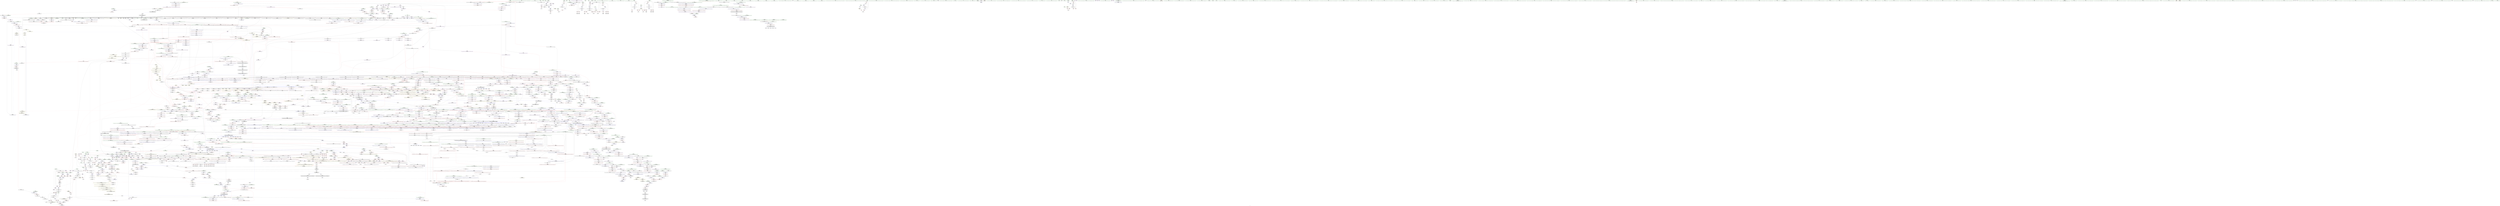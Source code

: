 digraph "SVFG" {
	label="SVFG";

	Node0x55e59bc2e4c0 [shape=record,color=grey,label="{NodeID: 0\nNullPtr|{|<s46>135}}"];
	Node0x55e59bc2e4c0 -> Node0x55e59c3ce5f0[style=solid];
	Node0x55e59bc2e4c0 -> Node0x55e59c3ce6f0[style=solid];
	Node0x55e59bc2e4c0 -> Node0x55e59c3ce7c0[style=solid];
	Node0x55e59bc2e4c0 -> Node0x55e59c3ce890[style=solid];
	Node0x55e59bc2e4c0 -> Node0x55e59c3ce960[style=solid];
	Node0x55e59bc2e4c0 -> Node0x55e59c3cea30[style=solid];
	Node0x55e59bc2e4c0 -> Node0x55e59c3ceb00[style=solid];
	Node0x55e59bc2e4c0 -> Node0x55e59c3cebd0[style=solid];
	Node0x55e59bc2e4c0 -> Node0x55e59c3ceca0[style=solid];
	Node0x55e59bc2e4c0 -> Node0x55e59c3ced70[style=solid];
	Node0x55e59bc2e4c0 -> Node0x55e59c3cee40[style=solid];
	Node0x55e59bc2e4c0 -> Node0x55e59c3cef10[style=solid];
	Node0x55e59bc2e4c0 -> Node0x55e59c3cefe0[style=solid];
	Node0x55e59bc2e4c0 -> Node0x55e59c3cf0b0[style=solid];
	Node0x55e59bc2e4c0 -> Node0x55e59c3cf180[style=solid];
	Node0x55e59bc2e4c0 -> Node0x55e59c3cf250[style=solid];
	Node0x55e59bc2e4c0 -> Node0x55e59c3cf320[style=solid];
	Node0x55e59bc2e4c0 -> Node0x55e59c3dfa30[style=solid];
	Node0x55e59bc2e4c0 -> Node0x55e59c3dfac0[style=solid];
	Node0x55e59bc2e4c0 -> Node0x55e59c3dfb50[style=solid];
	Node0x55e59bc2e4c0 -> Node0x55e59c3dfc20[style=solid];
	Node0x55e59bc2e4c0 -> Node0x55e59c3dfcf0[style=solid];
	Node0x55e59bc2e4c0 -> Node0x55e59c3dfdc0[style=solid];
	Node0x55e59bc2e4c0 -> Node0x55e59c3dfe90[style=solid];
	Node0x55e59bc2e4c0 -> Node0x55e59c3dff60[style=solid];
	Node0x55e59bc2e4c0 -> Node0x55e59c3e0030[style=solid];
	Node0x55e59bc2e4c0 -> Node0x55e59c3e0100[style=solid];
	Node0x55e59bc2e4c0 -> Node0x55e59c3e01d0[style=solid];
	Node0x55e59bc2e4c0 -> Node0x55e59c3e02a0[style=solid];
	Node0x55e59bc2e4c0 -> Node0x55e59c3e0370[style=solid];
	Node0x55e59bc2e4c0 -> Node0x55e59c3e0440[style=solid];
	Node0x55e59bc2e4c0 -> Node0x55e59c3e0510[style=solid];
	Node0x55e59bc2e4c0 -> Node0x55e59c3e05e0[style=solid];
	Node0x55e59bc2e4c0 -> Node0x55e59c3e06b0[style=solid];
	Node0x55e59bc2e4c0 -> Node0x55e59c3e0780[style=solid];
	Node0x55e59bc2e4c0 -> Node0x55e59c3e0850[style=solid];
	Node0x55e59bc2e4c0 -> Node0x55e59c3e0920[style=solid];
	Node0x55e59bc2e4c0 -> Node0x55e59c3e09f0[style=solid];
	Node0x55e59bc2e4c0 -> Node0x55e59c418da0[style=solid];
	Node0x55e59bc2e4c0 -> Node0x55e59c41d3b0[style=solid];
	Node0x55e59bc2e4c0 -> Node0x55e59c41d480[style=solid];
	Node0x55e59bc2e4c0 -> Node0x55e59c41d550[style=solid];
	Node0x55e59bc2e4c0 -> Node0x55e59c3f0990[style=solid];
	Node0x55e59bc2e4c0 -> Node0x55e59b906d30[style=solid];
	Node0x55e59bc2e4c0 -> Node0x55e59c46f010[style=solid];
	Node0x55e59bc2e4c0 -> Node0x55e59c46fa90[style=solid];
	Node0x55e59bc2e4c0:s46 -> Node0x55e59c651ff0[style=solid,color=red];
	Node0x55e59c470690 [shape=record,color=grey,label="{NodeID: 2657\n436 = cmp(429, 433, )\n}"];
	Node0x55e59c3f00a0 [shape=record,color=blue,label="{NodeID: 1550\n1239\<--1235\n__p.addr\<--__p\n_ZNSt16allocator_traitsISaISt4pairIiiEEE9constructIS1_JS1_EEEvRS2_PT_DpOT0_\n}"];
	Node0x55e59c3f00a0 -> Node0x55e59c40bd80[style=dashed];
	Node0x55e59c3ce5f0 [shape=record,color=black,label="{NodeID: 443\n2\<--3\ndummyVal\<--dummyVal\n}"];
	Node0x55e59c648c70 [shape=record,color=black,label="{NodeID: 4207\n453 = PHI(824, )\n}"];
	Node0x55e59c648c70 -> Node0x55e59c3ee290[style=solid];
	Node0x55e59c3dd9f0 [shape=record,color=purple,label="{NodeID: 886\n2144\<--2109\ncoerce.dive10\<--agg.tmp6\n_ZSt9push_heapIN9__gnu_cxx17__normal_iteratorIPSt4pairIiiESt6vectorIS3_SaIS3_EEEESt4lessIS3_EEvT_SB_T0_\n}"];
	Node0x55e59c3dd9f0 -> Node0x55e59c411d60[style=solid];
	Node0x55e59c413d10 [shape=record,color=red,label="{NodeID: 1329\n2395\<--2383\n\<--__y.addr\n_ZStltIiiEbRKSt4pairIT_T0_ES5_\n}"];
	Node0x55e59c413d10 -> Node0x55e59c3df320[style=solid];
	Node0x55e59c3c6ac0 [shape=record,color=green,label="{NodeID: 222\n1465\<--1466\n_ZN9__gnu_cxx17__normal_iteratorIPSt4pairIiiESt6vectorIS2_SaIS2_EEEC2ERKS3_\<--_ZN9__gnu_cxx17__normal_iteratorIPSt4pairIiiESt6vectorIS2_SaIS2_EEEC2ERKS3__field_insensitive\n}"];
	Node0x55e59b9021f0 [shape=record,color=yellow,style=double,label="{NodeID: 2879\n401V_1 = ENCHI(MR_401V_0)\npts\{1740001 1760001 1820001 2040001 21060001 22120001 26590001 27100001 \}\nFun[_ZN9__gnu_cxx13new_allocatorISt4pairIiiEE9constructIS2_JS2_EEEvPT_DpOT0_]}"];
	Node0x55e59b9021f0 -> Node0x55e59c417520[style=dashed];
	Node0x55e59c3ea100 [shape=record,color=black,label="{NodeID: 665\n2581\<--2560\n\<--agg.tmp5\n_ZSt8pop_heapIN9__gnu_cxx17__normal_iteratorIPSt4pairIiiESt6vectorIS3_SaIS3_EEEESt4lessIS3_EEvT_SB_T0_\n}"];
	Node0x55e59c3ea100 -> Node0x55e59c400100[style=solid];
	Node0x55e59c408980 [shape=record,color=red,label="{NodeID: 1108\n758\<--749\nthis1\<--this.addr\n_ZNSt14priority_queueISt4pairIiiESt6vectorIS1_SaIS1_EESt4lessIS1_EE3popEv\n}"];
	Node0x55e59c408980 -> Node0x55e59c3d7a10[style=solid];
	Node0x55e59c408980 -> Node0x55e59c3d7ae0[style=solid];
	Node0x55e59c408980 -> Node0x55e59c3d7bb0[style=solid];
	Node0x55e59c408980 -> Node0x55e59c3d7c80[style=solid];
	Node0x55e59c35a610 [shape=record,color=green,label="{NodeID: 1\n5\<--1\n\<--dummyObj\nCan only get source location for instruction, argument, global var or function.}"];
	Node0x55e59c470810 [shape=record,color=grey,label="{NodeID: 2658\n1704 = cmp(1701, 1703, )\n}"];
	Node0x55e59c3f0170 [shape=record,color=blue,label="{NodeID: 1551\n1241\<--1236\n__args.addr\<--__args\n_ZNSt16allocator_traitsISaISt4pairIiiEEE9constructIS1_JS1_EEEvRS2_PT_DpOT0_\n}"];
	Node0x55e59c3f0170 -> Node0x55e59c40be50[style=dashed];
	Node0x55e59c3ce6f0 [shape=record,color=black,label="{NodeID: 444\n80\<--3\n\<--dummyVal\n_ZNSt6vectorISt4pairIiiESaIS1_EEC2Ev\n}"];
	Node0x55e59c648db0 [shape=record,color=black,label="{NodeID: 4208\n665 = PHI(1226, )\n|{<s0>49}}"];
	Node0x55e59c648db0:s0 -> Node0x55e59c637fd0[style=solid,color=red];
	Node0x55e59c3ddac0 [shape=record,color=purple,label="{NodeID: 887\n2929\<--2132\noffset_0\<--\n}"];
	Node0x55e59c3ddac0 -> Node0x55e59c3f56c0[style=solid];
	Node0x55e59c413de0 [shape=record,color=red,label="{NodeID: 1330\n2406\<--2383\n\<--__y.addr\n_ZStltIiiEbRKSt4pairIT_T0_ES5_\n}"];
	Node0x55e59c413de0 -> Node0x55e59c3df590[style=solid];
	Node0x55e59c3c6bc0 [shape=record,color=green,label="{NodeID: 223\n1474\<--1475\nthis.addr\<--this.addr_field_insensitive\n_ZN9__gnu_cxx13new_allocatorISt4pairIiiEE9constructIS2_JS2_EEEvPT_DpOT0_\n}"];
	Node0x55e59c3c6bc0 -> Node0x55e59c40db90[style=solid];
	Node0x55e59c3c6bc0 -> Node0x55e59c3f1350[style=solid];
	Node0x55e59c3ea1d0 [shape=record,color=black,label="{NodeID: 666\n2584\<--2562\n\<--agg.tmp6\n_ZSt8pop_heapIN9__gnu_cxx17__normal_iteratorIPSt4pairIiiESt6vectorIS3_SaIS3_EEEESt4lessIS3_EEvT_SB_T0_\n}"];
	Node0x55e59c3ea1d0 -> Node0x55e59c4002a0[style=solid];
	Node0x55e59c408a50 [shape=record,color=red,label="{NodeID: 1109\n769\<--768\n\<--coerce.dive7\n_ZNSt14priority_queueISt4pairIiiESt6vectorIS1_SaIS1_EESt4lessIS1_EE3popEv\n|{<s0>59}}"];
	Node0x55e59c408a50:s0 -> Node0x55e59c652340[style=solid,color=red];
	Node0x55e59c35d8a0 [shape=record,color=green,label="{NodeID: 2\n30\<--1\n__dso_handle\<--dummyObj\nGlob }"];
	Node0x55e59c470990 [shape=record,color=grey,label="{NodeID: 2659\n479 = cmp(477, 478, )\n}"];
	Node0x55e59c3f0240 [shape=record,color=blue,label="{NodeID: 1552\n1257\<--1256\n__t.addr\<--__t\n_ZSt7forwardISt4pairIiiEEOT_RNSt16remove_referenceIS2_E4typeE\n}"];
	Node0x55e59c3f0240 -> Node0x55e59c40bf20[style=dashed];
	Node0x55e59c3ce7c0 [shape=record,color=black,label="{NodeID: 445\n81\<--3\n\<--dummyVal\n_ZNSt6vectorISt4pairIiiESaIS1_EEC2Ev\n|{<s0>4}}"];
	Node0x55e59c3ce7c0:s0 -> Node0x55e59c63f720[style=solid,color=red];
	Node0x55e59c648f80 [shape=record,color=black,label="{NodeID: 4209\n668 = PHI(1567, )\n}"];
	Node0x55e59c648f80 -> Node0x55e59c41bc20[style=solid];
	Node0x55e59c3ddb90 [shape=record,color=purple,label="{NodeID: 888\n2932\<--2132\noffset_1\<--\n}"];
	Node0x55e59c3ddb90 -> Node0x55e59c3f5790[style=solid];
	Node0x55e59c413eb0 [shape=record,color=red,label="{NodeID: 1331\n2389\<--2388\n\<--first\n_ZStltIiiEbRKSt4pairIT_T0_ES5_\n}"];
	Node0x55e59c413eb0 -> Node0x55e59c471d10[style=solid];
	Node0x55e59c3c6c90 [shape=record,color=green,label="{NodeID: 224\n1476\<--1477\n__p.addr\<--__p.addr_field_insensitive\n_ZN9__gnu_cxx13new_allocatorISt4pairIiiEE9constructIS2_JS2_EEEvPT_DpOT0_\n}"];
	Node0x55e59c3c6c90 -> Node0x55e59c40dc60[style=solid];
	Node0x55e59c3c6c90 -> Node0x55e59c3f1420[style=solid];
	Node0x55e59c3ea2a0 [shape=record,color=black,label="{NodeID: 667\n2604\<--2603\n\<--this1\n_ZNSt6vectorISt4pairIiiESaIS1_EE8pop_backEv\n}"];
	Node0x55e59c3ea2a0 -> Node0x55e59c400440[style=solid];
	Node0x55e59c3ea2a0 -> Node0x55e59c400510[style=solid];
	Node0x55e59c408b20 [shape=record,color=red,label="{NodeID: 1110\n771\<--770\n\<--coerce.dive8\n_ZNSt14priority_queueISt4pairIiiESt6vectorIS1_SaIS1_EESt4lessIS1_EE3popEv\n|{<s0>59}}"];
	Node0x55e59c408b20:s0 -> Node0x55e59c652450[style=solid,color=red];
	Node0x55e59c3be530 [shape=record,color=green,label="{NodeID: 3\n31\<--1\n.str\<--dummyObj\nGlob }"];
	Node0x55e59c470b10 [shape=record,color=grey,label="{NodeID: 2660\n2805 = cmp(2801, 2804, )\n}"];
	Node0x55e59c3f0310 [shape=record,color=blue,label="{NodeID: 1553\n1286\<--1264\ncoerce.dive\<--__position.coerce\n_ZNSt6vectorISt4pairIiiESaIS1_EE17_M_realloc_insertIJS1_EEEvN9__gnu_cxx17__normal_iteratorIPS1_S3_EEDpOT_\n|{|<s2>91}}"];
	Node0x55e59c3f0310 -> Node0x55e59c40d370[style=dashed];
	Node0x55e59c3f0310 -> Node0x55e59c40d440[style=dashed];
	Node0x55e59c3f0310:s2 -> Node0x55e59c517220[style=dashed,color=red];
	Node0x55e59c3ce890 [shape=record,color=black,label="{NodeID: 446\n133\<--3\n\<--dummyVal\n_ZNSt6vectorISt4pairIiiESaIS1_EED2Ev\n}"];
	Node0x55e59c649090 [shape=record,color=black,label="{NodeID: 4210\n674 = PHI(1453, )\n}"];
	Node0x55e59c649090 -> Node0x55e59c41bcf0[style=solid];
	Node0x55e59c3ddc60 [shape=record,color=purple,label="{NodeID: 889\n2930\<--2133\noffset_0\<--\n}"];
	Node0x55e59c3ddc60 -> Node0x55e59c417ad0[style=solid];
	Node0x55e59c413f80 [shape=record,color=red,label="{NodeID: 1332\n2392\<--2391\n\<--first1\n_ZStltIiiEbRKSt4pairIT_T0_ES5_\n}"];
	Node0x55e59c413f80 -> Node0x55e59c471d10[style=solid];
	Node0x55e59c3c6d60 [shape=record,color=green,label="{NodeID: 225\n1478\<--1479\n__args.addr\<--__args.addr_field_insensitive\n_ZN9__gnu_cxx13new_allocatorISt4pairIiiEE9constructIS2_JS2_EEEvPT_DpOT0_\n}"];
	Node0x55e59c3c6d60 -> Node0x55e59c40dd30[style=solid];
	Node0x55e59c3c6d60 -> Node0x55e59c3f14f0[style=solid];
	Node0x55e59c575ad0 [shape=record,color=yellow,style=double,label="{NodeID: 3989\n93V_9 = CSCHI(MR_93V_8)\npts\{290000 \}\nCS[]|{|<s1>28}}"];
	Node0x55e59c575ad0 -> Node0x55e59c4f41e0[style=dashed];
	Node0x55e59c575ad0:s1 -> Node0x55e59c42b510[style=dashed,color=red];
	Node0x55e59c3ea370 [shape=record,color=black,label="{NodeID: 668\n2610\<--2603\n\<--this1\n_ZNSt6vectorISt4pairIiiESaIS1_EE8pop_backEv\n}"];
	Node0x55e59c3ea370 -> Node0x55e59c4006b0[style=solid];
	Node0x55e59c408bf0 [shape=record,color=red,label="{NodeID: 1111\n803\<--783\n\<--retval\n_ZSt3maxIiERKT_S2_S2_\n}"];
	Node0x55e59c408bf0 -> Node0x55e59c3e31b0[style=solid];
	Node0x55e59c3bec80 [shape=record,color=green,label="{NodeID: 4\n33\<--1\nstderr\<--dummyObj\nGlob }"];
	Node0x55e59c470c90 [shape=record,color=grey,label="{NodeID: 2661\n471 = cmp(470, 5, )\n}"];
	Node0x55e59c3f03e0 [shape=record,color=blue,label="{NodeID: 1554\n1268\<--1263\nthis.addr\<--this\n_ZNSt6vectorISt4pairIiiESaIS1_EE17_M_realloc_insertIJS1_EEEvN9__gnu_cxx17__normal_iteratorIPS1_S3_EEDpOT_\n}"];
	Node0x55e59c3f03e0 -> Node0x55e59c40bff0[style=dashed];
	Node0x55e59c3ce960 [shape=record,color=black,label="{NodeID: 447\n134\<--3\n\<--dummyVal\n_ZNSt6vectorISt4pairIiiESaIS1_EED2Ev\n}"];
	Node0x55e59c3ce960 -> Node0x55e59c419110[style=solid];
	Node0x55e59c6491a0 [shape=record,color=black,label="{NodeID: 4211\n705 = PHI(885, )\n}"];
	Node0x55e59c6491a0 -> Node0x55e59c408640[style=solid];
	Node0x55e59c41fde0 [shape=record,color=yellow,style=double,label="{NodeID: 3104\n43V_1 = ENCHI(MR_43V_0)\npts\{164 \}\nFun[main]}"];
	Node0x55e59c41fde0 -> Node0x55e59c404470[style=dashed];
	Node0x55e59c3ddd30 [shape=record,color=purple,label="{NodeID: 890\n2933\<--2133\noffset_1\<--\n}"];
	Node0x55e59c3ddd30 -> Node0x55e59c417ba0[style=solid];
	Node0x55e59c414050 [shape=record,color=red,label="{NodeID: 1333\n2397\<--2396\n\<--first2\n_ZStltIiiEbRKSt4pairIT_T0_ES5_\n}"];
	Node0x55e59c414050 -> Node0x55e59c471b90[style=solid];
	Node0x55e59c3c6e30 [shape=record,color=green,label="{NodeID: 226\n1497\<--1498\nthis.addr\<--this.addr_field_insensitive\n_ZNKSt6vectorISt4pairIiiESaIS1_EE12_M_check_lenEmPKc\n}"];
	Node0x55e59c3c6e30 -> Node0x55e59c40de00[style=solid];
	Node0x55e59c3c6e30 -> Node0x55e59c3f1760[style=solid];
	Node0x55e59c575c30 [shape=record,color=yellow,style=double,label="{NodeID: 3990\n95V_11 = CSCHI(MR_95V_10)\npts\{290001 \}\nCS[]|{|<s1>28}}"];
	Node0x55e59c575c30 -> Node0x55e59c4f46e0[style=dashed];
	Node0x55e59c575c30:s1 -> Node0x55e59c42b510[style=dashed,color=red];
	Node0x55e59c3ea440 [shape=record,color=black,label="{NodeID: 669\n2613\<--2603\n\<--this1\n_ZNSt6vectorISt4pairIiiESaIS1_EE8pop_backEv\n}"];
	Node0x55e59c3ea440 -> Node0x55e59c400780[style=solid];
	Node0x55e59c3ea440 -> Node0x55e59c400850[style=solid];
	Node0x55e59c408cc0 [shape=record,color=red,label="{NodeID: 1112\n791\<--785\n\<--__a.addr\n_ZSt3maxIiERKT_S2_S2_\n}"];
	Node0x55e59c408cc0 -> Node0x55e59c409000[style=solid];
	Node0x55e59c3bed10 [shape=record,color=green,label="{NodeID: 5\n34\<--1\n.str.1\<--dummyObj\nGlob }"];
	Node0x55e59c470e10 [shape=record,color=grey,label="{NodeID: 2662\n2799 = cmp(2798, 1594, )\n}"];
	Node0x55e59c3f04b0 [shape=record,color=blue,label="{NodeID: 1555\n1270\<--1265\n__args.addr\<--__args\n_ZNSt6vectorISt4pairIiiESaIS1_EE17_M_realloc_insertIJS1_EEEvN9__gnu_cxx17__normal_iteratorIPS1_S3_EEDpOT_\n}"];
	Node0x55e59c3f04b0 -> Node0x55e59c40c0c0[style=dashed];
	Node0x55e59c3cea30 [shape=record,color=black,label="{NodeID: 448\n136\<--3\n\<--dummyVal\n_ZNSt6vectorISt4pairIiiESaIS1_EED2Ev\n}"];
	Node0x55e59c3cea30 -> Node0x55e59c4191e0[style=solid];
	Node0x55e59c6492b0 [shape=record,color=black,label="{NodeID: 4212\n602 = PHI(1226, )\n|{<s0>44}}"];
	Node0x55e59c6492b0:s0 -> Node0x55e59c63c330[style=solid,color=red];
	Node0x55e59c41fec0 [shape=record,color=yellow,style=double,label="{NodeID: 3105\n45V_1 = ENCHI(MR_45V_0)\npts\{166 \}\nFun[main]|{<s0>20|<s1>22}}"];
	Node0x55e59c41fec0:s0 -> Node0x55e59c519ee0[style=dashed,color=red];
	Node0x55e59c41fec0:s1 -> Node0x55e59c519ee0[style=dashed,color=red];
	Node0x55e59c3dde00 [shape=record,color=purple,label="{NodeID: 891\n2935\<--2135\noffset_0\<--\n}"];
	Node0x55e59c3dde00 -> Node0x55e59c3f5860[style=solid];
	Node0x55e59c414120 [shape=record,color=red,label="{NodeID: 1334\n2400\<--2399\n\<--first3\n_ZStltIiiEbRKSt4pairIT_T0_ES5_\n}"];
	Node0x55e59c414120 -> Node0x55e59c471b90[style=solid];
	Node0x55e59c3c6f00 [shape=record,color=green,label="{NodeID: 227\n1499\<--1500\n__n.addr\<--__n.addr_field_insensitive\n_ZNKSt6vectorISt4pairIiiESaIS1_EE12_M_check_lenEmPKc\n|{|<s2>120}}"];
	Node0x55e59c3c6f00 -> Node0x55e59c40ded0[style=solid];
	Node0x55e59c3c6f00 -> Node0x55e59c3f1830[style=solid];
	Node0x55e59c3c6f00:s2 -> Node0x55e59c63ca70[style=solid,color=red];
	Node0x55e59c575d10 [shape=record,color=yellow,style=double,label="{NodeID: 3991\n97V_9 = CSCHI(MR_97V_8)\npts\{290002 \}\nCS[]|{|<s1>28}}"];
	Node0x55e59c575d10 -> Node0x55e59c4f4be0[style=dashed];
	Node0x55e59c575d10:s1 -> Node0x55e59c42b5f0[style=dashed,color=red];
	Node0x55e59c3ea510 [shape=record,color=black,label="{NodeID: 670\n2612\<--2611\n\<--_M_impl2\n_ZNSt6vectorISt4pairIiiESaIS1_EE8pop_backEv\n|{<s0>210}}"];
	Node0x55e59c3ea510:s0 -> Node0x55e59c656f80[style=solid,color=red];
	Node0x55e59c408d90 [shape=record,color=red,label="{NodeID: 1113\n800\<--785\n\<--__a.addr\n_ZSt3maxIiERKT_S2_S2_\n}"];
	Node0x55e59c408d90 -> Node0x55e59c41c850[style=solid];
	Node0x55e59c3beda0 [shape=record,color=green,label="{NodeID: 6\n36\<--1\n.str.2\<--dummyObj\nGlob }"];
	Node0x55e59c470f90 [shape=record,color=grey,label="{NodeID: 2663\n795 = cmp(792, 794, )\n}"];
	Node0x55e59c3f0580 [shape=record,color=blue,label="{NodeID: 1556\n1272\<--1292\n__len\<--call\n_ZNSt6vectorISt4pairIiiESaIS1_EE17_M_realloc_insertIJS1_EEEvN9__gnu_cxx17__normal_iteratorIPS1_S3_EEDpOT_\n}"];
	Node0x55e59c3f0580 -> Node0x55e59c40c190[style=dashed];
	Node0x55e59c3f0580 -> Node0x55e59c40c260[style=dashed];
	Node0x55e59c3f0580 -> Node0x55e59c40c330[style=dashed];
	Node0x55e59c3ceb00 [shape=record,color=black,label="{NodeID: 449\n393\<--3\n\<--dummyVal\nmain\n}"];
	Node0x55e59c649480 [shape=record,color=black,label="{NodeID: 4213\n626 = PHI(878, )\n}"];
	Node0x55e59c649480 -> Node0x55e59c407e20[style=solid];
	Node0x55e59c3dded0 [shape=record,color=purple,label="{NodeID: 892\n2936\<--2136\noffset_0\<--\n}"];
	Node0x55e59c3dded0 -> Node0x55e59c417c70[style=solid];
	Node0x55e59c4141f0 [shape=record,color=red,label="{NodeID: 1335\n2405\<--2404\n\<--second\n_ZStltIiiEbRKSt4pairIT_T0_ES5_\n}"];
	Node0x55e59c4141f0 -> Node0x55e59c471890[style=solid];
	Node0x55e59c3cf470 [shape=record,color=green,label="{NodeID: 228\n1501\<--1502\n__s.addr\<--__s.addr_field_insensitive\n_ZNKSt6vectorISt4pairIiiESaIS1_EE12_M_check_lenEmPKc\n}"];
	Node0x55e59c3cf470 -> Node0x55e59c40dfa0[style=solid];
	Node0x55e59c3cf470 -> Node0x55e59c3f1900[style=solid];
	Node0x55e59c575df0 [shape=record,color=yellow,style=double,label="{NodeID: 3992\n99V_4 = CSCHI(MR_99V_3)\npts\{1800000 \}\nCS[]|{|<s1>28}}"];
	Node0x55e59c575df0 -> Node0x55e59c4f50e0[style=dashed];
	Node0x55e59c575df0:s1 -> Node0x55e59c42b700[style=dashed,color=red];
	Node0x55e59c3ea5e0 [shape=record,color=black,label="{NodeID: 671\n2634\<--2639\n_ZN9__gnu_cxx17__normal_iteratorIPSt4pairIiiESt6vectorIS2_SaIS2_EEEmmEv_ret\<--this1\n_ZN9__gnu_cxx17__normal_iteratorIPSt4pairIiiESt6vectorIS2_SaIS2_EEEmmEv\n|{<s0>205}}"];
	Node0x55e59c3ea5e0:s0 -> Node0x55e59c650600[style=solid,color=blue];
	Node0x55e59c408e60 [shape=record,color=red,label="{NodeID: 1114\n793\<--787\n\<--__b.addr\n_ZSt3maxIiERKT_S2_S2_\n}"];
	Node0x55e59c408e60 -> Node0x55e59c4090d0[style=solid];
	Node0x55e59c3bee30 [shape=record,color=green,label="{NodeID: 7\n38\<--1\n.str.3\<--dummyObj\nGlob }"];
	Node0x55e59c471110 [shape=record,color=grey,label="{NodeID: 2664\n535 = cmp(534, 5, )\n}"];
	Node0x55e59c3f0650 [shape=record,color=blue,label="{NodeID: 1557\n1298\<--1297\ncoerce.dive3\<--call2\n_ZNSt6vectorISt4pairIiiESaIS1_EE17_M_realloc_insertIJS1_EEEvN9__gnu_cxx17__normal_iteratorIPS1_S3_EEDpOT_\n|{|<s2>91}}"];
	Node0x55e59c3f0650 -> Node0x55e59c40d370[style=dashed];
	Node0x55e59c3f0650 -> Node0x55e59c40d440[style=dashed];
	Node0x55e59c3f0650:s2 -> Node0x55e59c517220[style=dashed,color=red];
	Node0x55e59c3cebd0 [shape=record,color=black,label="{NodeID: 450\n394\<--3\n\<--dummyVal\nmain\n}"];
	Node0x55e59c3cebd0 -> Node0x55e59c41a3c0[style=solid];
	Node0x55e59c649590 [shape=record,color=black,label="{NodeID: 4214\n633 = PHI(878, )\n}"];
	Node0x55e59c649590 -> Node0x55e59c407ef0[style=solid];
	Node0x55e59c3ddfa0 [shape=record,color=purple,label="{NodeID: 893\n2938\<--2141\noffset_0\<--\n}"];
	Node0x55e59c3ddfa0 -> Node0x55e59c3f5930[style=solid];
	Node0x55e59c4142c0 [shape=record,color=red,label="{NodeID: 1336\n2408\<--2407\n\<--second5\n_ZStltIiiEbRKSt4pairIT_T0_ES5_\n}"];
	Node0x55e59c4142c0 -> Node0x55e59c471890[style=solid];
	Node0x55e59c3cf500 [shape=record,color=green,label="{NodeID: 229\n1503\<--1504\n__len\<--__len_field_insensitive\n_ZNKSt6vectorISt4pairIiiESaIS1_EE12_M_check_lenEmPKc\n}"];
	Node0x55e59c3cf500 -> Node0x55e59c40e070[style=solid];
	Node0x55e59c3cf500 -> Node0x55e59c40e140[style=solid];
	Node0x55e59c3cf500 -> Node0x55e59c40e210[style=solid];
	Node0x55e59c3cf500 -> Node0x55e59c3f1aa0[style=solid];
	Node0x55e59c575ed0 [shape=record,color=yellow,style=double,label="{NodeID: 3993\n101V_4 = CSCHI(MR_101V_3)\npts\{1800001 \}\nCS[]|{|<s1>28}}"];
	Node0x55e59c575ed0 -> Node0x55e59c4f55e0[style=dashed];
	Node0x55e59c575ed0:s1 -> Node0x55e59c42b700[style=dashed,color=red];
	Node0x55e59c3ea6b0 [shape=record,color=black,label="{NodeID: 672\n2683\<--2650\n\<--__first\n_ZSt10__pop_heapIN9__gnu_cxx17__normal_iteratorIPSt4pairIiiESt6vectorIS3_SaIS3_EEEENS0_5__ops15_Iter_comp_iterISt4lessIS3_EEEEvT_SE_SE_RT0_\n}"];
	Node0x55e59c3ea6b0 -> Node0x55e59c4012e0[style=solid];
	Node0x55e59c408f30 [shape=record,color=red,label="{NodeID: 1115\n797\<--787\n\<--__b.addr\n_ZSt3maxIiERKT_S2_S2_\n}"];
	Node0x55e59c408f30 -> Node0x55e59c41c780[style=solid];
	Node0x55e59c3beec0 [shape=record,color=green,label="{NodeID: 8\n40\<--1\n.str.4\<--dummyObj\nGlob }"];
	Node0x55e59c471290 [shape=record,color=grey,label="{NodeID: 2665\n525 = cmp(523, 524, )\n}"];
	Node0x55e59c3f0720 [shape=record,color=blue,label="{NodeID: 1558\n1274\<--1300\n__elems_before\<--call4\n_ZNSt6vectorISt4pairIiiESaIS1_EE17_M_realloc_insertIJS1_EEEvN9__gnu_cxx17__normal_iteratorIPS1_S3_EEDpOT_\n}"];
	Node0x55e59c3f0720 -> Node0x55e59c40c400[style=dashed];
	Node0x55e59c3f0720 -> Node0x55e59c40c4d0[style=dashed];
	Node0x55e59c3ceca0 [shape=record,color=black,label="{NodeID: 451\n396\<--3\n\<--dummyVal\nmain\n}"];
	Node0x55e59c3ceca0 -> Node0x55e59c41a490[style=solid];
	Node0x55e59c6496a0 [shape=record,color=black,label="{NodeID: 4215\n1557 = PHI(1647, )\n}"];
	Node0x55e59c6496a0 -> Node0x55e59c40e550[style=solid];
	Node0x55e59c3de070 [shape=record,color=purple,label="{NodeID: 894\n2941\<--2141\noffset_1\<--\n}"];
	Node0x55e59c3de070 -> Node0x55e59c3f5a00[style=solid];
	Node0x55e59c414390 [shape=record,color=red,label="{NodeID: 1337\n2424\<--2417\nthis1\<--this.addr\n_ZNKSt6vectorISt4pairIiiESaIS1_EE5emptyEv\n|{<s0>193|<s1>194}}"];
	Node0x55e59c414390:s0 -> Node0x55e59c638e20[style=solid,color=red];
	Node0x55e59c414390:s1 -> Node0x55e59c6387c0[style=solid,color=red];
	Node0x55e59c3cf5d0 [shape=record,color=green,label="{NodeID: 230\n1505\<--1506\nref.tmp\<--ref.tmp_field_insensitive\n_ZNKSt6vectorISt4pairIiiESaIS1_EE12_M_check_lenEmPKc\n|{|<s1>120}}"];
	Node0x55e59c3cf5d0 -> Node0x55e59c3f19d0[style=solid];
	Node0x55e59c3cf5d0:s1 -> Node0x55e59c63c960[style=solid,color=red];
	Node0x55e59c575fb0 [shape=record,color=yellow,style=double,label="{NodeID: 3994\n103V_4 = CSCHI(MR_103V_3)\npts\{1800002 \}\nCS[]|{|<s1>28}}"];
	Node0x55e59c575fb0 -> Node0x55e59c4f5ae0[style=dashed];
	Node0x55e59c575fb0:s1 -> Node0x55e59c42b5f0[style=dashed,color=red];
	Node0x55e59c514d40 [shape=record,color=yellow,style=double,label="{NodeID: 2887\n125V_1 = ENCHI(MR_125V_0)\npts\{1798 290000 290001 290002 1800000 1800001 1800002 \}\nFun[_ZNSt6vectorISt4pairIiiESaIS1_EE9push_backEOS1_]|{<s0>44|<s1>44|<s2>44|<s3>44}}"];
	Node0x55e59c514d40:s0 -> Node0x55e59c4e5dd0[style=dashed,color=red];
	Node0x55e59c514d40:s1 -> Node0x55e59c4e5f90[style=dashed,color=red];
	Node0x55e59c514d40:s2 -> Node0x55e59c4e60a0[style=dashed,color=red];
	Node0x55e59c514d40:s3 -> Node0x55e59c4e61b0[style=dashed,color=red];
	Node0x55e59c3ea780 [shape=record,color=black,label="{NodeID: 673\n2675\<--2658\n\<--__value\n_ZSt10__pop_heapIN9__gnu_cxx17__normal_iteratorIPSt4pairIiiESt6vectorIS3_SaIS3_EEEENS0_5__ops15_Iter_comp_iterISt4lessIS3_EEEEvT_SE_SE_RT0_\n}"];
	Node0x55e59c3ea780 -> Node0x55e59c400ed0[style=solid];
	Node0x55e59c3ea780 -> Node0x55e59c400fa0[style=solid];
	Node0x55e59c409000 [shape=record,color=red,label="{NodeID: 1116\n792\<--791\n\<--\n_ZSt3maxIiERKT_S2_S2_\n}"];
	Node0x55e59c409000 -> Node0x55e59c470f90[style=solid];
	Node0x55e59c3befc0 [shape=record,color=green,label="{NodeID: 9\n42\<--1\n.str.5\<--dummyObj\nGlob }"];
	Node0x55e59c471410 [shape=record,color=grey,label="{NodeID: 2666\n2244 = cmp(2242, 2243, )\n}"];
	Node0x55e59c3f07f0 [shape=record,color=blue,label="{NodeID: 1559\n1278\<--1306\n__new_start\<--call5\n_ZNSt6vectorISt4pairIiiESaIS1_EE17_M_realloc_insertIJS1_EEEvN9__gnu_cxx17__normal_iteratorIPS1_S3_EEDpOT_\n}"];
	Node0x55e59c3f07f0 -> Node0x55e59c40c5a0[style=dashed];
	Node0x55e59c3f07f0 -> Node0x55e59c40c670[style=dashed];
	Node0x55e59c3f07f0 -> Node0x55e59c40c740[style=dashed];
	Node0x55e59c3f07f0 -> Node0x55e59c40c810[style=dashed];
	Node0x55e59c3f07f0 -> Node0x55e59c40c8e0[style=dashed];
	Node0x55e59c3f07f0 -> Node0x55e59c40c9b0[style=dashed];
	Node0x55e59c3f07f0 -> Node0x55e59c40ca80[style=dashed];
	Node0x55e59c3f07f0 -> Node0x55e59c40cb50[style=dashed];
	Node0x55e59c3ced70 [shape=record,color=black,label="{NodeID: 452\n562\<--3\nlpad.val\<--dummyVal\nmain\n}"];
	Node0x55e59c6497b0 [shape=record,color=black,label="{NodeID: 4216\n1560 = PHI(1647, )\n}"];
	Node0x55e59c6497b0 -> Node0x55e59c40e620[style=solid];
	Node0x55e59c3de140 [shape=record,color=purple,label="{NodeID: 895\n2939\<--2142\noffset_0\<--\n}"];
	Node0x55e59c3de140 -> Node0x55e59c417d40[style=solid];
	Node0x55e59c414460 [shape=record,color=red,label="{NodeID: 1338\n2448\<--2442\n\<--__lhs.addr\n_ZN9__gnu_cxxeqIPKSt4pairIiiESt6vectorIS2_SaIS2_EEEEbRKNS_17__normal_iteratorIT_T0_EESD_\n|{<s0>196}}"];
	Node0x55e59c414460:s0 -> Node0x55e59c63de30[style=solid,color=red];
	Node0x55e59c3cf6a0 [shape=record,color=green,label="{NodeID: 231\n1512\<--1513\n_ZNKSt6vectorISt4pairIiiESaIS1_EE8max_sizeEv\<--_ZNKSt6vectorISt4pairIiiESaIS1_EE8max_sizeEv_field_insensitive\n}"];
	Node0x55e59c514e80 [shape=record,color=yellow,style=double,label="{NodeID: 2888\n127V_1 = ENCHI(MR_127V_0)\npts\{1740000 1740001 1760000 1760001 1820000 1820001 2040000 2040001 21060000 21060001 22120000 22120001 26590000 26590001 27100000 27100001 \}\nFun[_ZNSt6vectorISt4pairIiiESaIS1_EE9push_backEOS1_]|{<s0>44}}"];
	Node0x55e59c514e80:s0 -> Node0x55e59c4e62c0[style=dashed,color=red];
	Node0x55e59c3ea850 [shape=record,color=black,label="{NodeID: 674\n2682\<--2660\n\<--agg.tmp\n_ZSt10__pop_heapIN9__gnu_cxx17__normal_iteratorIPSt4pairIiiESt6vectorIS3_SaIS3_EEEENS0_5__ops15_Iter_comp_iterISt4lessIS3_EEEEvT_SE_SE_RT0_\n}"];
	Node0x55e59c3ea850 -> Node0x55e59c401210[style=solid];
	Node0x55e59c4090d0 [shape=record,color=red,label="{NodeID: 1117\n794\<--793\n\<--\n_ZSt3maxIiERKT_S2_S2_\n}"];
	Node0x55e59c4090d0 -> Node0x55e59c470f90[style=solid];
	Node0x55e59c3bf0c0 [shape=record,color=green,label="{NodeID: 10\n45\<--1\n\<--dummyObj\nCan only get source location for instruction, argument, global var or function.}"];
	Node0x55e59c471590 [shape=record,color=grey,label="{NodeID: 2667\n2754 = cmp(2750, 2753, )\n}"];
	Node0x55e59c3f08c0 [shape=record,color=blue,label="{NodeID: 1560\n1280\<--1310\n__new_finish\<--\n_ZNSt6vectorISt4pairIiiESaIS1_EE17_M_realloc_insertIJS1_EEEvN9__gnu_cxx17__normal_iteratorIPS1_S3_EEDpOT_\n}"];
	Node0x55e59c3f08c0 -> Node0x55e59c40cdc0[style=dashed];
	Node0x55e59c3f08c0 -> Node0x55e59c40ce90[style=dashed];
	Node0x55e59c3f08c0 -> Node0x55e59c3f0990[style=dashed];
	Node0x55e59c3cee40 [shape=record,color=black,label="{NodeID: 453\n563\<--3\nlpad.val142\<--dummyVal\nmain\n}"];
	Node0x55e59c6498f0 [shape=record,color=black,label="{NodeID: 4217\n1599 = PHI(1757, )\n}"];
	Node0x55e59c6498f0 -> Node0x55e59b906d30[style=solid];
	Node0x55e59c3de210 [shape=record,color=purple,label="{NodeID: 896\n2942\<--2142\noffset_1\<--\n}"];
	Node0x55e59c3de210 -> Node0x55e59c417e10[style=solid];
	Node0x55e59c414530 [shape=record,color=red,label="{NodeID: 1339\n2453\<--2444\n\<--__rhs.addr\n_ZN9__gnu_cxxeqIPKSt4pairIiiESt6vectorIS2_SaIS2_EEEEbRKNS_17__normal_iteratorIT_T0_EESD_\n|{<s0>197}}"];
	Node0x55e59c414530:s0 -> Node0x55e59c63de30[style=solid,color=red];
	Node0x55e59c3cf770 [shape=record,color=green,label="{NodeID: 232\n1521\<--1522\n_ZSt20__throw_length_errorPKc\<--_ZSt20__throw_length_errorPKc_field_insensitive\n}"];
	Node0x55e59c3ea920 [shape=record,color=black,label="{NodeID: 675\n2687\<--2662\n\<--agg.tmp9\n_ZSt10__pop_heapIN9__gnu_cxx17__normal_iteratorIPSt4pairIiiESt6vectorIS3_SaIS3_EEEENS0_5__ops15_Iter_comp_iterISt4lessIS3_EEEEvT_SE_SE_RT0_\n}"];
	Node0x55e59c3ea920 -> Node0x55e59c4013b0[style=solid];
	Node0x55e59c3ea920 -> Node0x55e59c401480[style=solid];
	Node0x55e59c4091a0 [shape=record,color=red,label="{NodeID: 1118\n810\<--807\nthis1\<--this.addr\n_ZNKSt6vectorISt4pairIiiESaIS1_EE4sizeEv\n}"];
	Node0x55e59c4091a0 -> Node0x55e59c3e3280[style=solid];
	Node0x55e59c4091a0 -> Node0x55e59c3e3350[style=solid];
	Node0x55e59c3bf1c0 [shape=record,color=green,label="{NodeID: 11\n217\<--1\n\<--dummyObj\nCan only get source location for instruction, argument, global var or function.}"];
	Node0x55e59c471710 [shape=record,color=grey,label="{NodeID: 2668\n518 = cmp(516, 517, )\n}"];
	Node0x55e59c3f0990 [shape=record,color=blue, style = dotted,label="{NodeID: 1561\n1280\<--3\n__new_finish\<--dummyVal\n_ZNSt6vectorISt4pairIiiESaIS1_EE17_M_realloc_insertIJS1_EEEvN9__gnu_cxx17__normal_iteratorIPS1_S3_EEDpOT_\n}"];
	Node0x55e59c3f0990 -> Node0x55e59c40cdc0[style=dashed];
	Node0x55e59c3f0990 -> Node0x55e59c40ce90[style=dashed];
	Node0x55e59c3f0990 -> Node0x55e59c3f0a60[style=dashed];
	Node0x55e59c3cef10 [shape=record,color=black,label="{NodeID: 454\n1009\<--3\n\<--dummyVal\n_ZNSt12_Vector_baseISt4pairIiiESaIS1_EED2Ev\n}"];
	Node0x55e59c649a30 [shape=record,color=black,label="{NodeID: 4218\n1628 = PHI(1844, )\n}"];
	Node0x55e59c649a30 -> Node0x55e59c3f22c0[style=solid];
	Node0x55e59c420400 [shape=record,color=yellow,style=double,label="{NodeID: 3111\n57V_1 = ENCHI(MR_57V_0)\npts\{186 \}\nFun[main]}"];
	Node0x55e59c420400 -> Node0x55e59c41a3c0[style=dashed];
	Node0x55e59c3de2e0 [shape=record,color=purple,label="{NodeID: 897\n2167\<--2166\n_M_comp\<--this1\n_ZN9__gnu_cxx5__ops14_Iter_comp_valISt4lessISt4pairIiiEEEC2ES5_\n}"];
	Node0x55e59c414600 [shape=record,color=red,label="{NodeID: 1340\n2452\<--2449\n\<--call\n_ZN9__gnu_cxxeqIPKSt4pairIiiESt6vectorIS2_SaIS2_EEEEbRKNS_17__normal_iteratorIT_T0_EESD_\n}"];
	Node0x55e59c414600 -> Node0x55e59c46ee90[style=solid];
	Node0x55e59c3cf870 [shape=record,color=green,label="{NodeID: 233\n1528\<--1529\n_ZSt3maxImERKT_S2_S2_\<--_ZSt3maxImERKT_S2_S2__field_insensitive\n}"];
	Node0x55e59c5151c0 [shape=record,color=yellow,style=double,label="{NodeID: 2890\n79V_1 = ENCHI(MR_79V_0)\npts\{1798 \}\nFun[_ZNSt14priority_queueISt4pairIiiESt6vectorIS1_SaIS1_EESt4lessIS1_EE3popEv]|{<s0>59}}"];
	Node0x55e59c5151c0:s0 -> Node0x55e59c429b90[style=dashed,color=red];
	Node0x55e59c3ea9f0 [shape=record,color=black,label="{NodeID: 676\n2696\<--2662\n\<--agg.tmp9\n_ZSt10__pop_heapIN9__gnu_cxx17__normal_iteratorIPSt4pairIiiESt6vectorIS3_SaIS3_EEEENS0_5__ops15_Iter_comp_iterISt4lessIS3_EEEEvT_SE_SE_RT0_\n}"];
	Node0x55e59c3ea9f0 -> Node0x55e59c415b20[style=solid];
	Node0x55e59c409270 [shape=record,color=red,label="{NodeID: 1119\n814\<--813\n\<--_M_finish\n_ZNKSt6vectorISt4pairIiiESaIS1_EE4sizeEv\n}"];
	Node0x55e59c409270 -> Node0x55e59c3e3420[style=solid];
	Node0x55e59c3bf2c0 [shape=record,color=green,label="{NodeID: 12\n230\<--1\n\<--dummyObj\nCan only get source location for instruction, argument, global var or function.}"];
	Node0x55e59c471890 [shape=record,color=grey,label="{NodeID: 2669\n2409 = cmp(2405, 2408, )\n}"];
	Node0x55e59c471890 -> Node0x55e59c4696d0[style=solid];
	Node0x55e59c3f0a60 [shape=record,color=blue,label="{NodeID: 1562\n1280\<--1333\n__new_finish\<--call11\n_ZNSt6vectorISt4pairIiiESaIS1_EE17_M_realloc_insertIJS1_EEEvN9__gnu_cxx17__normal_iteratorIPS1_S3_EEDpOT_\n}"];
	Node0x55e59c3f0a60 -> Node0x55e59c40cc20[style=dashed];
	Node0x55e59c3f0a60 -> Node0x55e59c3f0b30[style=dashed];
	Node0x55e59c3cefe0 [shape=record,color=black,label="{NodeID: 455\n1010\<--3\n\<--dummyVal\n_ZNSt12_Vector_baseISt4pairIiiESaIS1_EED2Ev\n}"];
	Node0x55e59c3cefe0 -> Node0x55e59c41dbd0[style=solid];
	Node0x55e59c649b70 [shape=record,color=black,label="{NodeID: 4219\n1634 = PHI(1844, )\n}"];
	Node0x55e59c649b70 -> Node0x55e59c3f2390[style=solid];
	Node0x55e59c4204e0 [shape=record,color=yellow,style=double,label="{NodeID: 3112\n59V_1 = ENCHI(MR_59V_0)\npts\{188 \}\nFun[main]}"];
	Node0x55e59c4204e0 -> Node0x55e59c41a490[style=dashed];
	Node0x55e59c3de3b0 [shape=record,color=purple,label="{NodeID: 898\n2191\<--2173\ncoerce.dive\<--retval\n_ZNK9__gnu_cxx17__normal_iteratorIPSt4pairIiiESt6vectorIS2_SaIS2_EEEmiEl\n}"];
	Node0x55e59c3de3b0 -> Node0x55e59c412310[style=solid];
	Node0x55e59c4146d0 [shape=record,color=red,label="{NodeID: 1341\n2455\<--2454\n\<--call1\n_ZN9__gnu_cxxeqIPKSt4pairIiiESt6vectorIS2_SaIS2_EEEEbRKNS_17__normal_iteratorIT_T0_EESD_\n}"];
	Node0x55e59c4146d0 -> Node0x55e59c46ee90[style=solid];
	Node0x55e59c3cf970 [shape=record,color=green,label="{NodeID: 234\n1550\<--1551\n__lhs.addr\<--__lhs.addr_field_insensitive\n_ZN9__gnu_cxxmiIPSt4pairIiiESt6vectorIS2_SaIS2_EEEENS_17__normal_iteratorIT_T0_E15difference_typeERKSA_SD_\n}"];
	Node0x55e59c3cf970 -> Node0x55e59c40e3b0[style=solid];
	Node0x55e59c3cf970 -> Node0x55e59c3f1b70[style=solid];
	Node0x55e59c5152a0 [shape=record,color=yellow,style=double,label="{NodeID: 2891\n99V_1 = ENCHI(MR_99V_0)\npts\{1800000 \}\nFun[_ZNSt14priority_queueISt4pairIiiESt6vectorIS1_SaIS1_EESt4lessIS1_EE3popEv]|{<s0>57|<s1>58}}"];
	Node0x55e59c5152a0:s0 -> Node0x55e59c51afb0[style=dashed,color=red];
	Node0x55e59c5152a0:s1 -> Node0x55e59c515920[style=dashed,color=red];
	Node0x55e59c3eaac0 [shape=record,color=black,label="{NodeID: 677\n2691\<--2664\n\<--agg.tmp11\n_ZSt10__pop_heapIN9__gnu_cxx17__normal_iteratorIPSt4pairIiiESt6vectorIS3_SaIS3_EEEENS0_5__ops15_Iter_comp_iterISt4lessIS3_EEEEvT_SE_SE_RT0_\n}"];
	Node0x55e59c3eaac0 -> Node0x55e59c4016f0[style=solid];
	Node0x55e59c409340 [shape=record,color=red,label="{NodeID: 1120\n818\<--817\n\<--_M_start\n_ZNKSt6vectorISt4pairIiiESaIS1_EE4sizeEv\n}"];
	Node0x55e59c409340 -> Node0x55e59c3e34f0[style=solid];
	Node0x55e59c3bf3c0 [shape=record,color=green,label="{NodeID: 13\n231\<--1\n\<--dummyObj\nCan only get source location for instruction, argument, global var or function.}"];
	Node0x55e59c471a10 [shape=record,color=grey,label="{NodeID: 2670\n100 = cmp(95, 99, )\n}"];
	Node0x55e59c3f0b30 [shape=record,color=blue,label="{NodeID: 1563\n1280\<--1338\n__new_finish\<--incdec.ptr\n_ZNSt6vectorISt4pairIiiESaIS1_EE17_M_realloc_insertIJS1_EEEvN9__gnu_cxx17__normal_iteratorIPS1_S3_EEDpOT_\n}"];
	Node0x55e59c3f0b30 -> Node0x55e59c40ccf0[style=dashed];
	Node0x55e59c3f0b30 -> Node0x55e59c40cdc0[style=dashed];
	Node0x55e59c3f0b30 -> Node0x55e59c40ce90[style=dashed];
	Node0x55e59c3f0b30 -> Node0x55e59c3f0c00[style=dashed];
	Node0x55e59c3cf0b0 [shape=record,color=black,label="{NodeID: 456\n1012\<--3\n\<--dummyVal\n_ZNSt12_Vector_baseISt4pairIiiESaIS1_EED2Ev\n}"];
	Node0x55e59c3cf0b0 -> Node0x55e59c41dca0[style=solid];
	Node0x55e59c649cb0 [shape=record,color=black,label="{NodeID: 4220\n1643 = PHI(1806, )\n}"];
	Node0x55e59c649cb0 -> Node0x55e59c3e6b60[style=solid];
	Node0x55e59c3de480 [shape=record,color=purple,label="{NodeID: 899\n2184\<--2183\n_M_current\<--this1\n_ZNK9__gnu_cxx17__normal_iteratorIPSt4pairIiiESt6vectorIS2_SaIS2_EEEmiEl\n}"];
	Node0x55e59c3de480 -> Node0x55e59c412240[style=solid];
	Node0x55e59c4147a0 [shape=record,color=red,label="{NodeID: 1342\n2467\<--2462\nthis1\<--this.addr\n_ZNKSt6vectorISt4pairIiiESaIS1_EE5beginEv\n}"];
	Node0x55e59c4147a0 -> Node0x55e59c3e9810[style=solid];
	Node0x55e59c3cfa40 [shape=record,color=green,label="{NodeID: 235\n1552\<--1553\n__rhs.addr\<--__rhs.addr_field_insensitive\n_ZN9__gnu_cxxmiIPSt4pairIiiESt6vectorIS2_SaIS2_EEEENS_17__normal_iteratorIT_T0_E15difference_typeERKSA_SD_\n}"];
	Node0x55e59c3cfa40 -> Node0x55e59c40e480[style=solid];
	Node0x55e59c3cfa40 -> Node0x55e59c3f1c40[style=solid];
	Node0x55e59c515380 [shape=record,color=yellow,style=double,label="{NodeID: 2892\n101V_1 = ENCHI(MR_101V_0)\npts\{1800001 \}\nFun[_ZNSt14priority_queueISt4pairIiiESt6vectorIS1_SaIS1_EESt4lessIS1_EE3popEv]|{<s0>57|<s1>58|<s2>60|<s3>60}}"];
	Node0x55e59c515380:s0 -> Node0x55e59c51afb0[style=dashed,color=red];
	Node0x55e59c515380:s1 -> Node0x55e59c515920[style=dashed,color=red];
	Node0x55e59c515380:s2 -> Node0x55e59c415570[style=dashed,color=red];
	Node0x55e59c515380:s3 -> Node0x55e59c42f8a0[style=dashed,color=red];
	Node0x55e59c3eab90 [shape=record,color=black,label="{NodeID: 678\n2676\<--2674\n\<--call3\n_ZSt10__pop_heapIN9__gnu_cxx17__normal_iteratorIPSt4pairIiiESt6vectorIS3_SaIS3_EEEENS0_5__ops15_Iter_comp_iterISt4lessIS3_EEEEvT_SE_SE_RT0_\n}"];
	Node0x55e59c3eab90 -> Node0x55e59c401070[style=solid];
	Node0x55e59c3eab90 -> Node0x55e59c401140[style=solid];
	Node0x55e59c409410 [shape=record,color=red,label="{NodeID: 1121\n833\<--827\nthis1\<--this.addr\n_ZNSt6vectorISt4pairIiiESaIS1_EEixEm\n}"];
	Node0x55e59c409410 -> Node0x55e59c3e3690[style=solid];
	Node0x55e59c3bf4c0 [shape=record,color=green,label="{NodeID: 14\n232\<--1\n\<--dummyObj\nCan only get source location for instruction, argument, global var or function.}"];
	Node0x55e59c471b90 [shape=record,color=grey,label="{NodeID: 2671\n2401 = cmp(2397, 2400, )\n}"];
	Node0x55e59c3f0c00 [shape=record,color=blue,label="{NodeID: 1564\n1280\<--1349\n__new_finish\<--call16\n_ZNSt6vectorISt4pairIiiESaIS1_EE17_M_realloc_insertIJS1_EEEvN9__gnu_cxx17__normal_iteratorIPS1_S3_EEDpOT_\n}"];
	Node0x55e59c3f0c00 -> Node0x55e59c40cf60[style=dashed];
	Node0x55e59c3cf180 [shape=record,color=black,label="{NodeID: 457\n1167\<--3\n\<--dummyVal\n_ZNSt6vectorISt4pairIiiESaIS1_EE15_M_erase_at_endEPS1_\n}"];
	Node0x55e59c649df0 [shape=record,color=black,label="{NodeID: 4221\n712 = PHI(878, )\n}"];
	Node0x55e59c649df0 -> Node0x55e59c408710[style=solid];
	Node0x55e59c3de550 [shape=record,color=purple,label="{NodeID: 900\n2200\<--2199\n_M_current\<--this1\n_ZNK9__gnu_cxx17__normal_iteratorIPSt4pairIiiESt6vectorIS2_SaIS2_EEEdeEv\n}"];
	Node0x55e59c3de550 -> Node0x55e59c4124b0[style=solid];
	Node0x55e59c414870 [shape=record,color=red,label="{NodeID: 1343\n2471\<--2470\n\<--_M_start\n_ZNKSt6vectorISt4pairIiiESaIS1_EE5beginEv\n}"];
	Node0x55e59c414870 -> Node0x55e59c42eba0[style=solid];
	Node0x55e59c3cfb10 [shape=record,color=green,label="{NodeID: 236\n1569\<--1570\nretval\<--retval_field_insensitive\n_ZNSt6vectorISt4pairIiiESaIS1_EE5beginEv\n|{|<s1>126}}"];
	Node0x55e59c3cfb10 -> Node0x55e59c3db700[style=solid];
	Node0x55e59c3cfb10:s1 -> Node0x55e59c63c440[style=solid,color=red];
	Node0x55e59c3eac60 [shape=record,color=black,label="{NodeID: 679\n2688\<--2686\n\<--call10\n_ZSt10__pop_heapIN9__gnu_cxx17__normal_iteratorIPSt4pairIiiESt6vectorIS3_SaIS3_EEEENS0_5__ops15_Iter_comp_iterISt4lessIS3_EEEEvT_SE_SE_RT0_\n}"];
	Node0x55e59c3eac60 -> Node0x55e59c401550[style=solid];
	Node0x55e59c3eac60 -> Node0x55e59c401620[style=solid];
	Node0x55e59c4094e0 [shape=record,color=red,label="{NodeID: 1122\n838\<--829\n\<--__n.addr\n_ZNSt6vectorISt4pairIiiESaIS1_EEixEm\n}"];
	Node0x55e59c3bf5c0 [shape=record,color=green,label="{NodeID: 15\n274\<--1\n\<--dummyObj\nCan only get source location for instruction, argument, global var or function.}"];
	Node0x55e59c471d10 [shape=record,color=grey,label="{NodeID: 2672\n2393 = cmp(2389, 2392, )\n}"];
	Node0x55e59c3f0cd0 [shape=record,color=blue,label="{NodeID: 1565\n1282\<--1353\nexn.slot\<--\n_ZNSt6vectorISt4pairIiiESaIS1_EE17_M_realloc_insertIJS1_EEEvN9__gnu_cxx17__normal_iteratorIPS1_S3_EEDpOT_\n}"];
	Node0x55e59c3f0cd0 -> Node0x55e59c40d030[style=dashed];
	Node0x55e59c3f0cd0 -> Node0x55e59c3f0e70[style=dashed];
	Node0x55e59c3cf250 [shape=record,color=black,label="{NodeID: 458\n1168\<--3\n\<--dummyVal\n_ZNSt6vectorISt4pairIiiESaIS1_EE15_M_erase_at_endEPS1_\n|{<s0>81}}"];
	Node0x55e59c3cf250:s0 -> Node0x55e59c63f720[style=solid,color=red];
	Node0x55e59c649f30 [shape=record,color=black,label="{NodeID: 4222\n727 = PHI(2415, )\n}"];
	Node0x55e59c649f30 -> Node0x55e59c3e3010[style=solid];
	Node0x55e59c3de620 [shape=record,color=purple,label="{NodeID: 901\n2229\<--2209\ncoerce.dive\<--__first\n_ZSt11__push_heapIN9__gnu_cxx17__normal_iteratorIPSt4pairIiiESt6vectorIS3_SaIS3_EEEElS3_NS0_5__ops14_Iter_comp_valISt4lessIS3_EEEEvT_T0_SF_T1_RT2_\n}"];
	Node0x55e59c3de620 -> Node0x55e59c3f5fb0[style=solid];
	Node0x55e59c414940 [shape=record,color=red,label="{NodeID: 1344\n2477\<--2476\n\<--coerce.dive\n_ZNKSt6vectorISt4pairIiiESaIS1_EE5beginEv\n}"];
	Node0x55e59c414940 -> Node0x55e59c3e98e0[style=solid];
	Node0x55e59c3cfbe0 [shape=record,color=green,label="{NodeID: 237\n1571\<--1572\nthis.addr\<--this.addr_field_insensitive\n_ZNSt6vectorISt4pairIiiESaIS1_EE5beginEv\n}"];
	Node0x55e59c3cfbe0 -> Node0x55e59c40e6f0[style=solid];
	Node0x55e59c3cfbe0 -> Node0x55e59c3f1d10[style=solid];
	Node0x55e59c3ead30 [shape=record,color=black,label="{NodeID: 680\n2692\<--2690\n\<--\n_ZSt10__pop_heapIN9__gnu_cxx17__normal_iteratorIPSt4pairIiiESt6vectorIS3_SaIS3_EEEENS0_5__ops15_Iter_comp_iterISt4lessIS3_EEEEvT_SE_SE_RT0_\n}"];
	Node0x55e59c3ead30 -> Node0x55e59c4017c0[style=solid];
	Node0x55e59c4095b0 [shape=record,color=red,label="{NodeID: 1123\n837\<--836\n\<--_M_start\n_ZNSt6vectorISt4pairIiiESaIS1_EEixEm\n}"];
	Node0x55e59c4095b0 -> Node0x55e59c4029a0[style=solid];
	Node0x55e59c3bf6c0 [shape=record,color=green,label="{NodeID: 16\n364\<--1\n\<--dummyObj\nCan only get source location for instruction, argument, global var or function.}"];
	Node0x55e59c471e90 [shape=record,color=grey,label="{NodeID: 2673\n1789 = cmp(1787, 1788, )\n}"];
	Node0x55e59c3f0da0 [shape=record,color=blue,label="{NodeID: 1566\n1284\<--1355\nehselector.slot\<--\n_ZNSt6vectorISt4pairIiiESaIS1_EE17_M_realloc_insertIJS1_EEEvN9__gnu_cxx17__normal_iteratorIPS1_S3_EEDpOT_\n}"];
	Node0x55e59c3f0da0 -> Node0x55e59c3f0f40[style=dashed];
	Node0x55e59c3cf320 [shape=record,color=black,label="{NodeID: 459\n1352\<--3\n\<--dummyVal\n_ZNSt6vectorISt4pairIiiESaIS1_EE17_M_realloc_insertIJS1_EEEvN9__gnu_cxx17__normal_iteratorIPS1_S3_EEDpOT_\n}"];
	Node0x55e59c64a070 [shape=record,color=black,label="{NodeID: 4223\n738 = PHI(2521, )\n}"];
	Node0x55e59c64a070 -> Node0x55e59c3e30e0[style=solid];
	Node0x55e59c3de6f0 [shape=record,color=purple,label="{NodeID: 902\n2251\<--2221\ncoerce.dive1\<--agg.tmp\n_ZSt11__push_heapIN9__gnu_cxx17__normal_iteratorIPSt4pairIiiESt6vectorIS3_SaIS3_EEEElS3_NS0_5__ops14_Iter_comp_valISt4lessIS3_EEEEvT_T0_SF_T1_RT2_\n}"];
	Node0x55e59c3de6f0 -> Node0x55e59c3f6490[style=solid];
	Node0x55e59c414a10 [shape=record,color=red,label="{NodeID: 1345\n2488\<--2483\nthis1\<--this.addr\n_ZNKSt6vectorISt4pairIiiESaIS1_EE3endEv\n}"];
	Node0x55e59c414a10 -> Node0x55e59c3e99b0[style=solid];
	Node0x55e59c3cfcb0 [shape=record,color=green,label="{NodeID: 238\n1585\<--1586\nthis.addr\<--this.addr_field_insensitive\n_ZNSt12_Vector_baseISt4pairIiiESaIS1_EE11_M_allocateEm\n}"];
	Node0x55e59c3cfcb0 -> Node0x55e59c40e890[style=solid];
	Node0x55e59c3cfcb0 -> Node0x55e59c3f1de0[style=solid];
	Node0x55e59c576730 [shape=record,color=yellow,style=double,label="{NodeID: 4002\n2V_3 = CSCHI(MR_2V_2)\npts\{290000 290001 290002 \}\nCS[]|{|<s1>251}}"];
	Node0x55e59c576730 -> Node0x55e59c5135e0[style=dashed];
	Node0x55e59c576730:s1 -> Node0x55e59c57b0c0[style=dashed,color=blue];
	Node0x55e59c515620 [shape=record,color=yellow,style=double,label="{NodeID: 2895\n166V_1 = ENCHI(MR_166V_0)\npts\{290000 290001 \}\nFun[_ZNSt14priority_queueISt4pairIiiESt6vectorIS1_SaIS1_EESt4lessIS1_EE3popEv]|{<s0>57|<s1>58|<s2>59}}"];
	Node0x55e59c515620:s0 -> Node0x55e59c51afb0[style=dashed,color=red];
	Node0x55e59c515620:s1 -> Node0x55e59c515920[style=dashed,color=red];
	Node0x55e59c515620:s2 -> Node0x55e59c42a130[style=dashed,color=red];
	Node0x55e59c3eae00 [shape=record,color=black,label="{NodeID: 681\n2835\<--2707\n\<--__first\n_ZSt13__adjust_heapIN9__gnu_cxx17__normal_iteratorIPSt4pairIiiESt6vectorIS3_SaIS3_EEEElS3_NS0_5__ops15_Iter_comp_iterISt4lessIS3_EEEEvT_T0_SF_T1_T2_\n}"];
	Node0x55e59c3eae00 -> Node0x55e59c402180[style=solid];
	Node0x55e59c409680 [shape=record,color=red,label="{NodeID: 1124\n854\<--845\nthis1\<--this.addr\n_ZNSt4pairIiiEC2IiLb1EEEOT_RKi\n}"];
	Node0x55e59c409680 -> Node0x55e59c3e3830[style=solid];
	Node0x55e59c409680 -> Node0x55e59c3d8230[style=solid];
	Node0x55e59c409680 -> Node0x55e59c3d8300[style=solid];
	Node0x55e59c3bf7c0 [shape=record,color=green,label="{NodeID: 17\n372\<--1\n\<--dummyObj\nCan only get source location for instruction, argument, global var or function.}"];
	Node0x55e59c4d0250 [shape=record,color=black,label="{NodeID: 2674\nMR_79V_2 = PHI(MR_79V_3, MR_79V_1, )\npts\{1798 \}\n|{<s0>176|<s1>182|<s2>182|<s3>186|<s4>186}}"];
	Node0x55e59c4d0250:s0 -> Node0x55e59c4e6c90[style=dashed,color=red];
	Node0x55e59c4d0250:s1 -> Node0x55e59c4135c0[style=dashed,color=red];
	Node0x55e59c4d0250:s2 -> Node0x55e59c3f6ff0[style=dashed,color=red];
	Node0x55e59c4d0250:s3 -> Node0x55e59c4135c0[style=dashed,color=red];
	Node0x55e59c4d0250:s4 -> Node0x55e59c3f6ff0[style=dashed,color=red];
	Node0x55e59c3f0e70 [shape=record,color=blue,label="{NodeID: 1567\n1282\<--1374\nexn.slot\<--\n_ZNSt6vectorISt4pairIiiESaIS1_EE17_M_realloc_insertIJS1_EEEvN9__gnu_cxx17__normal_iteratorIPS1_S3_EEDpOT_\n}"];
	Node0x55e59c3f0e70 -> Node0x55e59c40d100[style=dashed];
	Node0x55e59c3dfa30 [shape=record,color=black,label="{NodeID: 460\n1353\<--3\n\<--dummyVal\n_ZNSt6vectorISt4pairIiiESaIS1_EE17_M_realloc_insertIJS1_EEEvN9__gnu_cxx17__normal_iteratorIPS1_S3_EEDpOT_\n}"];
	Node0x55e59c3dfa30 -> Node0x55e59c3f0cd0[style=solid];
	Node0x55e59c64a1b0 [shape=record,color=black,label="{NodeID: 4224\n760 = PHI(1567, )\n}"];
	Node0x55e59c64a1b0 -> Node0x55e59c41c440[style=solid];
	Node0x55e59c3de7c0 [shape=record,color=purple,label="{NodeID: 903\n2253\<--2221\ncoerce.dive2\<--agg.tmp\n_ZSt11__push_heapIN9__gnu_cxx17__normal_iteratorIPSt4pairIiiESt6vectorIS3_SaIS3_EEEElS3_NS0_5__ops14_Iter_comp_valISt4lessIS3_EEEEvT_T0_SF_T1_RT2_\n}"];
	Node0x55e59c3de7c0 -> Node0x55e59c412da0[style=solid];
	Node0x55e59c414ae0 [shape=record,color=red,label="{NodeID: 1346\n2492\<--2491\n\<--_M_finish\n_ZNKSt6vectorISt4pairIiiESaIS1_EE3endEv\n}"];
	Node0x55e59c414ae0 -> Node0x55e59c42ed40[style=solid];
	Node0x55e59c3cfd80 [shape=record,color=green,label="{NodeID: 239\n1587\<--1588\n__n.addr\<--__n.addr_field_insensitive\n_ZNSt12_Vector_baseISt4pairIiiESaIS1_EE11_M_allocateEm\n}"];
	Node0x55e59c3cfd80 -> Node0x55e59c40e960[style=solid];
	Node0x55e59c3cfd80 -> Node0x55e59c40ea30[style=solid];
	Node0x55e59c3cfd80 -> Node0x55e59c3f1eb0[style=solid];
	Node0x55e59c576890 [shape=record,color=yellow,style=double,label="{NodeID: 4003\n6V_2 = CSCHI(MR_6V_1)\npts\{290000 290001 290002 1800000 1800001 1800002 \}\nCS[]|{<s0>1|<s1>47}}"];
	Node0x55e59c576890:s0 -> Node0x55e59c576730[style=dashed,color=blue];
	Node0x55e59c576890:s1 -> Node0x55e59c577880[style=dashed,color=blue];
	Node0x55e59c3eaed0 [shape=record,color=black,label="{NodeID: 682\n2741\<--2709\n\<--__value\n_ZSt13__adjust_heapIN9__gnu_cxx17__normal_iteratorIPSt4pairIiiESt6vectorIS3_SaIS3_EEEElS3_NS0_5__ops15_Iter_comp_iterISt4lessIS3_EEEEvT_T0_SF_T1_T2_\n}"];
	Node0x55e59c3eaed0 -> Node0x55e59c4304d0[style=solid];
	Node0x55e59c409750 [shape=record,color=red,label="{NodeID: 1125\n857\<--847\n\<--__x.addr\n_ZNSt4pairIiiEC2IiLb1EEEOT_RKi\n|{<s0>61}}"];
	Node0x55e59c409750:s0 -> Node0x55e59c650c70[style=solid,color=red];
	Node0x55e59c3bf8c0 [shape=record,color=green,label="{NodeID: 18\n390\<--1\n\<--dummyObj\nCan only get source location for instruction, argument, global var or function.}"];
	Node0x55e59c4d0340 [shape=record,color=black,label="{NodeID: 2675\nMR_336V_3 = PHI(MR_336V_4, MR_336V_2, )\npts\{2214 \}\n}"];
	Node0x55e59c4d0340 -> Node0x55e59c412650[style=dashed];
	Node0x55e59c4d0340 -> Node0x55e59c412720[style=dashed];
	Node0x55e59c4d0340 -> Node0x55e59c4128c0[style=dashed];
	Node0x55e59c4d0340 -> Node0x55e59c3f6700[style=dashed];
	Node0x55e59c3f0f40 [shape=record,color=blue,label="{NodeID: 1568\n1284\<--1376\nehselector.slot\<--\n_ZNSt6vectorISt4pairIiiESaIS1_EE17_M_realloc_insertIJS1_EEEvN9__gnu_cxx17__normal_iteratorIPS1_S3_EEDpOT_\n}"];
	Node0x55e59c3f0f40 -> Node0x55e59c40d1d0[style=dashed];
	Node0x55e59c3dfac0 [shape=record,color=black,label="{NodeID: 461\n1355\<--3\n\<--dummyVal\n_ZNSt6vectorISt4pairIiiESaIS1_EE17_M_realloc_insertIJS1_EEEvN9__gnu_cxx17__normal_iteratorIPS1_S3_EEDpOT_\n}"];
	Node0x55e59c3dfac0 -> Node0x55e59c3f0da0[style=solid];
	Node0x55e59c64a2f0 [shape=record,color=black,label="{NodeID: 4225\n764 = PHI(1453, )\n}"];
	Node0x55e59c64a2f0 -> Node0x55e59c41c510[style=solid];
	Node0x55e59c3de890 [shape=record,color=purple,label="{NodeID: 904\n2263\<--2223\ncoerce.dive5\<--ref.tmp\n_ZSt11__push_heapIN9__gnu_cxx17__normal_iteratorIPSt4pairIiiESt6vectorIS3_SaIS3_EEEElS3_NS0_5__ops14_Iter_comp_valISt4lessIS3_EEEEvT_T0_SF_T1_RT2_\n}"];
	Node0x55e59c3de890 -> Node0x55e59c3f6560[style=solid];
	Node0x55e59c414bb0 [shape=record,color=red,label="{NodeID: 1347\n2496\<--2495\n\<--coerce.dive\n_ZNKSt6vectorISt4pairIiiESaIS1_EE3endEv\n}"];
	Node0x55e59c414bb0 -> Node0x55e59c3e9a80[style=solid];
	Node0x55e59c3cfe50 [shape=record,color=green,label="{NodeID: 240\n1600\<--1601\n_ZNSt16allocator_traitsISaISt4pairIiiEEE8allocateERS2_m\<--_ZNSt16allocator_traitsISaISt4pairIiiEEE8allocateERS2_m_field_insensitive\n}"];
	Node0x55e59c576a20 [shape=record,color=yellow,style=double,label="{NodeID: 4004\n113V_4 = CSCHI(MR_113V_3)\npts\{1820000 1820001 \}\nCS[]|{|<s1>28}}"];
	Node0x55e59c576a20 -> Node0x55e59c4e1d50[style=dashed];
	Node0x55e59c576a20:s1 -> Node0x55e59c42b7e0[style=dashed,color=red];
	Node0x55e59c3eafa0 [shape=record,color=black,label="{NodeID: 683\n2834\<--2735\n\<--agg.tmp39\n_ZSt13__adjust_heapIN9__gnu_cxx17__normal_iteratorIPSt4pairIiiESt6vectorIS3_SaIS3_EEEElS3_NS0_5__ops15_Iter_comp_iterISt4lessIS3_EEEEvT_T0_SF_T1_T2_\n}"];
	Node0x55e59c3eafa0 -> Node0x55e59c4020b0[style=solid];
	Node0x55e59c409820 [shape=record,color=red,label="{NodeID: 1126\n862\<--849\n\<--__y.addr\n_ZNSt4pairIiiEC2IiLb1EEEOT_RKi\n}"];
	Node0x55e59c409820 -> Node0x55e59c4099c0[style=solid];
	Node0x55e59c3bf9c0 [shape=record,color=green,label="{NodeID: 19\n1293\<--1\n\<--dummyObj\nCan only get source location for instruction, argument, global var or function.|{<s0>89|<s1>164}}"];
	Node0x55e59c3bf9c0:s0 -> Node0x55e59c6389e0[style=solid,color=red];
	Node0x55e59c3bf9c0:s1 -> Node0x55e59c655b50[style=solid,color=red];
	Node0x55e59c4d0840 [shape=record,color=black,label="{NodeID: 2676\nMR_342V_3 = PHI(MR_342V_4, MR_342V_2, )\npts\{2220 \}\n}"];
	Node0x55e59c4d0840 -> Node0x55e59c412b30[style=dashed];
	Node0x55e59c4d0840 -> Node0x55e59c412c00[style=dashed];
	Node0x55e59c4d0840 -> Node0x55e59c412cd0[style=dashed];
	Node0x55e59c4d0840 -> Node0x55e59c3f67d0[style=dashed];
	Node0x55e59c3f1010 [shape=record,color=blue,label="{NodeID: 1569\n1427\<--1424\n_M_start36\<--\n_ZNSt6vectorISt4pairIiiESaIS1_EE17_M_realloc_insertIJS1_EEEvN9__gnu_cxx17__normal_iteratorIPS1_S3_EEDpOT_\n|{<s0>86}}"];
	Node0x55e59c3f1010:s0 -> Node0x55e59c4e3150[style=dashed,color=blue];
	Node0x55e59c3dfb50 [shape=record,color=black,label="{NodeID: 462\n1373\<--3\n\<--dummyVal\n_ZNSt6vectorISt4pairIiiESaIS1_EE17_M_realloc_insertIJS1_EEEvN9__gnu_cxx17__normal_iteratorIPS1_S3_EEDpOT_\n}"];
	Node0x55e59c64a430 [shape=record,color=black,label="{NodeID: 4226\n858 = PHI(885, )\n}"];
	Node0x55e59c64a430 -> Node0x55e59c4098f0[style=solid];
	Node0x55e59c3de960 [shape=record,color=purple,label="{NodeID: 905\n2269\<--2225\ncoerce.dive10\<--ref.tmp8\n_ZSt11__push_heapIN9__gnu_cxx17__normal_iteratorIPSt4pairIiiESt6vectorIS3_SaIS3_EEEElS3_NS0_5__ops14_Iter_comp_valISt4lessIS3_EEEEvT_T0_SF_T1_RT2_\n}"];
	Node0x55e59c3de960 -> Node0x55e59c3f6630[style=solid];
	Node0x55e59c414c80 [shape=record,color=red,label="{NodeID: 1348\n2503\<--2500\nthis1\<--this.addr\n_ZNK9__gnu_cxx17__normal_iteratorIPKSt4pairIiiESt6vectorIS2_SaIS2_EEE4baseEv\n}"];
	Node0x55e59c414c80 -> Node0x55e59c3ff810[style=solid];
	Node0x55e59c3cff50 [shape=record,color=green,label="{NodeID: 241\n1611\<--1612\n__first.addr\<--__first.addr_field_insensitive\n_ZSt34__uninitialized_move_if_noexcept_aIPSt4pairIiiES2_SaIS1_EET0_T_S5_S4_RT1_\n}"];
	Node0x55e59c3cff50 -> Node0x55e59c40eb00[style=solid];
	Node0x55e59c3cff50 -> Node0x55e59c3f1f80[style=solid];
	Node0x55e59c576b80 [shape=record,color=yellow,style=double,label="{NodeID: 4005\n109V_5 = CSCHI(MR_109V_4)\npts\{1740000 1740001 \}\nCS[]|{|<s1>21}}"];
	Node0x55e59c576b80 -> Node0x55e59c4f96e0[style=dashed];
	Node0x55e59c576b80:s1 -> Node0x55e59c514e80[style=dashed,color=red];
	Node0x55e59c515920 [shape=record,color=yellow,style=double,label="{NodeID: 2898\n505V_1 = ENCHI(MR_505V_0)\npts\{290000 290001 1800000 1800001 \}\nFun[_ZNSt6vectorISt4pairIiiESaIS1_EE3endEv]|{<s0>112}}"];
	Node0x55e59c515920:s0 -> Node0x55e59c4e6850[style=dashed,color=red];
	Node0x55e59c3eb070 [shape=record,color=black,label="{NodeID: 684\n2840\<--2737\n\<--agg.tmp40\n_ZSt13__adjust_heapIN9__gnu_cxx17__normal_iteratorIPSt4pairIiiESt6vectorIS3_SaIS3_EEEElS3_NS0_5__ops15_Iter_comp_iterISt4lessIS3_EEEEvT_T0_SF_T1_T2_\n}"];
	Node0x55e59c3eb070 -> Node0x55e59c402250[style=solid];
	Node0x55e59c3eb070 -> Node0x55e59c402320[style=solid];
	Node0x55e59c4098f0 [shape=record,color=red,label="{NodeID: 1127\n859\<--858\n\<--call\n_ZNSt4pairIiiEC2IiLb1EEEOT_RKi\n}"];
	Node0x55e59c4098f0 -> Node0x55e59c41ce00[style=solid];
	Node0x55e59c3bfac0 [shape=record,color=green,label="{NodeID: 20\n1594\<--1\n\<--dummyObj\nCan only get source location for instruction, argument, global var or function.|{<s0>172|<s1>225}}"];
	Node0x55e59c3bfac0:s0 -> Node0x55e59c6553b0[style=solid,color=red];
	Node0x55e59c3bfac0:s1 -> Node0x55e59c63d7f0[style=solid,color=red];
	Node0x55e59c3f10e0 [shape=record,color=blue,label="{NodeID: 1570\n1432\<--1429\n_M_finish38\<--\n_ZNSt6vectorISt4pairIiiESaIS1_EE17_M_realloc_insertIJS1_EEEvN9__gnu_cxx17__normal_iteratorIPS1_S3_EEDpOT_\n|{<s0>86}}"];
	Node0x55e59c3f10e0:s0 -> Node0x55e59c4d1a70[style=dashed,color=blue];
	Node0x55e59c3dfc20 [shape=record,color=black,label="{NodeID: 463\n1374\<--3\n\<--dummyVal\n_ZNSt6vectorISt4pairIiiESaIS1_EE17_M_realloc_insertIJS1_EEEvN9__gnu_cxx17__normal_iteratorIPS1_S3_EEDpOT_\n}"];
	Node0x55e59c3dfc20 -> Node0x55e59c3f0e70[style=solid];
	Node0x55e59c64a570 [shape=record,color=black,label="{NodeID: 4227\n905 = PHI()\n}"];
	Node0x55e59c3dea30 [shape=record,color=purple,label="{NodeID: 906\n2285\<--2227\ncoerce.dive18\<--ref.tmp16\n_ZSt11__push_heapIN9__gnu_cxx17__normal_iteratorIPSt4pairIiiESt6vectorIS3_SaIS3_EEEElS3_NS0_5__ops14_Iter_comp_valISt4lessIS3_EEEEvT_T0_SF_T1_RT2_\n}"];
	Node0x55e59c3dea30 -> Node0x55e59c3f68a0[style=solid];
	Node0x55e59c414d50 [shape=record,color=red,label="{NodeID: 1349\n2515\<--2509\nthis1\<--this.addr\n_ZN9__gnu_cxx17__normal_iteratorIPKSt4pairIiiESt6vectorIS2_SaIS2_EEEC2ERKS4_\n}"];
	Node0x55e59c414d50 -> Node0x55e59c3ff8e0[style=solid];
	Node0x55e59c3d0020 [shape=record,color=green,label="{NodeID: 242\n1613\<--1614\n__last.addr\<--__last.addr_field_insensitive\n_ZSt34__uninitialized_move_if_noexcept_aIPSt4pairIiiES2_SaIS1_EET0_T_S5_S4_RT1_\n}"];
	Node0x55e59c3d0020 -> Node0x55e59c40ebd0[style=solid];
	Node0x55e59c3d0020 -> Node0x55e59c3f2050[style=solid];
	Node0x55e59c576ce0 [shape=record,color=yellow,style=double,label="{NodeID: 4006\n79V_5 = CSCHI(MR_79V_4)\npts\{1798 \}\nCS[]|{<s0>23}}"];
	Node0x55e59c576ce0:s0 -> Node0x55e59c514d40[style=dashed,color=red];
	Node0x55e59c515a30 [shape=record,color=yellow,style=double,label="{NodeID: 2899\n503V_1 = ENCHI(MR_503V_0)\npts\{14560000 \}\nFun[_ZNSt6vectorISt4pairIiiESaIS1_EE3endEv]|{<s0>112}}"];
	Node0x55e59c515a30:s0 -> Node0x55e59c3f2ef0[style=dashed,color=red];
	Node0x55e59c3eb140 [shape=record,color=black,label="{NodeID: 685\n2845\<--2737\n\<--agg.tmp40\n_ZSt13__adjust_heapIN9__gnu_cxx17__normal_iteratorIPSt4pairIiiESt6vectorIS3_SaIS3_EEEElS3_NS0_5__ops15_Iter_comp_iterISt4lessIS3_EEEEvT_T0_SF_T1_T2_\n}"];
	Node0x55e59c3eb140 -> Node0x55e59c416ea0[style=solid];
	Node0x55e59c4099c0 [shape=record,color=red,label="{NodeID: 1128\n863\<--862\n\<--\n_ZNSt4pairIiiEC2IiLb1EEEOT_RKi\n}"];
	Node0x55e59c4099c0 -> Node0x55e59c41ced0[style=solid];
	Node0x55e59c3bfbc0 [shape=record,color=green,label="{NodeID: 21\n1741\<--1\n\<--dummyObj\nCan only get source location for instruction, argument, global var or function.}"];
	Node0x55e59c4d1240 [shape=record,color=black,label="{NodeID: 2678\nMR_348V_2 = PHI(MR_348V_3, MR_348V_1, )\npts\{22240000 \}\n}"];
	Node0x55e59c4d1240 -> Node0x55e59c3f6560[style=dashed];
	Node0x55e59c3f11b0 [shape=record,color=blue,label="{NodeID: 1571\n1439\<--1436\n_M_end_of_storage41\<--add.ptr39\n_ZNSt6vectorISt4pairIiiESaIS1_EE17_M_realloc_insertIJS1_EEEvN9__gnu_cxx17__normal_iteratorIPS1_S3_EEDpOT_\n|{<s0>86}}"];
	Node0x55e59c3f11b0:s0 -> Node0x55e59c4d1fa0[style=dashed,color=blue];
	Node0x55e59c3dfcf0 [shape=record,color=black,label="{NodeID: 464\n1376\<--3\n\<--dummyVal\n_ZNSt6vectorISt4pairIiiESaIS1_EE17_M_realloc_insertIJS1_EEEvN9__gnu_cxx17__normal_iteratorIPS1_S3_EEDpOT_\n}"];
	Node0x55e59c3dfcf0 -> Node0x55e59c3f0f40[style=solid];
	Node0x55e59c64a640 [shape=record,color=black,label="{NodeID: 4228\n1159 = PHI(969, )\n|{<s0>80}}"];
	Node0x55e59c64a640:s0 -> Node0x55e59c654f40[style=solid,color=red];
	Node0x55e59c3deb00 [shape=record,color=purple,label="{NodeID: 907\n2300\<--2294\ncoerce.dive\<--__it\n_ZN9__gnu_cxx5__ops14_Iter_comp_valISt4lessISt4pairIiiEEEclINS_17__normal_iteratorIPS4_St6vectorIS4_SaIS4_EEEES4_EEbT_RT0_\n}"];
	Node0x55e59c3deb00 -> Node0x55e59c3f6970[style=solid];
	Node0x55e59c414e20 [shape=record,color=red,label="{NodeID: 1350\n2517\<--2511\n\<--__i.addr\n_ZN9__gnu_cxx17__normal_iteratorIPKSt4pairIiiESt6vectorIS2_SaIS2_EEEC2ERKS4_\n}"];
	Node0x55e59c414e20 -> Node0x55e59c414ef0[style=solid];
	Node0x55e59c3d00f0 [shape=record,color=green,label="{NodeID: 243\n1615\<--1616\n__result.addr\<--__result.addr_field_insensitive\n_ZSt34__uninitialized_move_if_noexcept_aIPSt4pairIiiES2_SaIS1_EET0_T_S5_S4_RT1_\n}"];
	Node0x55e59c3d00f0 -> Node0x55e59c40eca0[style=solid];
	Node0x55e59c3d00f0 -> Node0x55e59c3f2120[style=solid];
	Node0x55e59c576e40 [shape=record,color=yellow,style=double,label="{NodeID: 4007\n93V_5 = CSCHI(MR_93V_4)\npts\{290000 \}\nCS[]|{<s0>23}}"];
	Node0x55e59c576e40:s0 -> Node0x55e59c514d40[style=dashed,color=red];
	Node0x55e59c3eb210 [shape=record,color=black,label="{NodeID: 686\n2841\<--2839\n\<--call41\n_ZSt13__adjust_heapIN9__gnu_cxx17__normal_iteratorIPSt4pairIiiESt6vectorIS3_SaIS3_EEEElS3_NS0_5__ops15_Iter_comp_iterISt4lessIS3_EEEEvT_T0_SF_T1_T2_\n}"];
	Node0x55e59c3eb210 -> Node0x55e59c4023f0[style=solid];
	Node0x55e59c3eb210 -> Node0x55e59c4024c0[style=solid];
	Node0x55e59c409a90 [shape=record,color=red,label="{NodeID: 1129\n871\<--868\nthis1\<--this.addr\n_ZNSt14priority_queueISt4pairIiiESt6vectorIS1_SaIS1_EESt4lessIS1_EED2Ev\n}"];
	Node0x55e59c409a90 -> Node0x55e59c3d83d0[style=solid];
	Node0x55e59c3bfcc0 [shape=record,color=green,label="{NodeID: 22\n1880\<--1\n\<--dummyObj\nCan only get source location for instruction, argument, global var or function.}"];
	Node0x55e59c4d1740 [shape=record,color=black,label="{NodeID: 2679\nMR_350V_2 = PHI(MR_350V_3, MR_350V_1, )\npts\{22260000 \}\n}"];
	Node0x55e59c4d1740 -> Node0x55e59c3f6630[style=dashed];
	Node0x55e59c3f1280 [shape=record,color=blue,label="{NodeID: 1572\n1457\<--1454\nthis.addr\<--this\n_ZNSt6vectorISt4pairIiiESaIS1_EE3endEv\n}"];
	Node0x55e59c3f1280 -> Node0x55e59c40d9f0[style=dashed];
	Node0x55e59c3dfdc0 [shape=record,color=black,label="{NodeID: 465\n1444\<--3\nlpad.val\<--dummyVal\n_ZNSt6vectorISt4pairIiiESaIS1_EE17_M_realloc_insertIJS1_EEEvN9__gnu_cxx17__normal_iteratorIPS1_S3_EEDpOT_\n}"];
	Node0x55e59c64a7b0 [shape=record,color=black,label="{NodeID: 4229\n1201 = PHI(1255, )\n|{<s0>83}}"];
	Node0x55e59c64a7b0:s0 -> Node0x55e59c651b40[style=solid,color=red];
	Node0x55e59c3debd0 [shape=record,color=purple,label="{NodeID: 908\n2305\<--2304\n_M_comp\<--this1\n_ZN9__gnu_cxx5__ops14_Iter_comp_valISt4lessISt4pairIiiEEEclINS_17__normal_iteratorIPS4_St6vectorIS4_SaIS4_EEEES4_EEbT_RT0_\n|{<s0>188}}"];
	Node0x55e59c3debd0:s0 -> Node0x55e59c6528f0[style=solid,color=red];
	Node0x55e59c414ef0 [shape=record,color=red,label="{NodeID: 1351\n2518\<--2517\n\<--\n_ZN9__gnu_cxx17__normal_iteratorIPKSt4pairIiiESt6vectorIS2_SaIS2_EEEC2ERKS4_\n}"];
	Node0x55e59c414ef0 -> Node0x55e59c42f080[style=solid];
	Node0x55e59c3d01c0 [shape=record,color=green,label="{NodeID: 244\n1617\<--1618\n__alloc.addr\<--__alloc.addr_field_insensitive\n_ZSt34__uninitialized_move_if_noexcept_aIPSt4pairIiiES2_SaIS1_EET0_T_S5_S4_RT1_\n}"];
	Node0x55e59c3d01c0 -> Node0x55e59c40ed70[style=solid];
	Node0x55e59c3d01c0 -> Node0x55e59c3f21f0[style=solid];
	Node0x55e59c576f20 [shape=record,color=yellow,style=double,label="{NodeID: 4008\n95V_7 = CSCHI(MR_95V_6)\npts\{290001 \}\nCS[]|{<s0>23}}"];
	Node0x55e59c576f20:s0 -> Node0x55e59c514d40[style=dashed,color=red];
	Node0x55e59c3eb2e0 [shape=record,color=black,label="{NodeID: 687\n2849\<--2868\n_ZN9__gnu_cxx5__ops15_Iter_comp_iterISt4lessISt4pairIiiEEEclINS_17__normal_iteratorIPS4_St6vectorIS4_SaIS4_EEEESD_EEbT_T0__ret\<--call4\n_ZN9__gnu_cxx5__ops15_Iter_comp_iterISt4lessISt4pairIiiEEEclINS_17__normal_iteratorIPS4_St6vectorIS4_SaIS4_EEEESD_EEbT_T0_\n|{<s0>228}}"];
	Node0x55e59c3eb2e0:s0 -> Node0x55e59c6363f0[style=solid,color=blue];
	Node0x55e59c409b60 [shape=record,color=red,label="{NodeID: 1130\n883\<--880\n\<--__t.addr\n_ZSt7forwardIRiEOT_RNSt16remove_referenceIS1_E4typeE\n}"];
	Node0x55e59c409b60 -> Node0x55e59c3e3900[style=solid];
	Node0x55e59c3bfdc0 [shape=record,color=green,label="{NodeID: 23\n2239\<--1\n\<--dummyObj\nCan only get source location for instruction, argument, global var or function.}"];
	Node0x55e59c3f1350 [shape=record,color=blue,label="{NodeID: 1573\n1474\<--1471\nthis.addr\<--this\n_ZN9__gnu_cxx13new_allocatorISt4pairIiiEE9constructIS2_JS2_EEEvPT_DpOT0_\n}"];
	Node0x55e59c3f1350 -> Node0x55e59c40db90[style=dashed];
	Node0x55e59c3dfe90 [shape=record,color=black,label="{NodeID: 466\n1445\<--3\nlpad.val43\<--dummyVal\n_ZNSt6vectorISt4pairIiiESaIS1_EE17_M_realloc_insertIJS1_EEEvN9__gnu_cxx17__normal_iteratorIPS1_S3_EEDpOT_\n}"];
	Node0x55e59c64a8f0 [shape=record,color=black,label="{NodeID: 4230\n1214 = PHI(1453, )\n}"];
	Node0x55e59c64a8f0 -> Node0x55e59c3efe30[style=solid];
	Node0x55e59c3deca0 [shape=record,color=purple,label="{NodeID: 909\n2332\<--2315\ncoerce.dive\<--retval\n_ZNK9__gnu_cxx17__normal_iteratorIPSt4pairIiiESt6vectorIS2_SaIS2_EEEplEl\n}"];
	Node0x55e59c3deca0 -> Node0x55e59c413280[style=solid];
	Node0x55e59c414fc0 [shape=record,color=red,label="{NodeID: 1352\n2528\<--2523\nthis1\<--this.addr\n_ZNKSt6vectorISt4pairIiiESaIS1_EE5frontEv\n|{<s0>200}}"];
	Node0x55e59c414fc0:s0 -> Node0x55e59c638e20[style=solid,color=red];
	Node0x55e59c3d0290 [shape=record,color=green,label="{NodeID: 245\n1619\<--1620\nagg.tmp\<--agg.tmp_field_insensitive\n_ZSt34__uninitialized_move_if_noexcept_aIPSt4pairIiiES2_SaIS1_EET0_T_S5_S4_RT1_\n}"];
	Node0x55e59c3d0290 -> Node0x55e59c3dba40[style=solid];
	Node0x55e59c3d0290 -> Node0x55e59c3dbb10[style=solid];
	Node0x55e59c577000 [shape=record,color=yellow,style=double,label="{NodeID: 4009\n97V_5 = CSCHI(MR_97V_4)\npts\{290002 \}\nCS[]|{<s0>23}}"];
	Node0x55e59c577000:s0 -> Node0x55e59c514d40[style=dashed,color=red];
	Node0x55e59c515d00 [shape=record,color=yellow,style=double,label="{NodeID: 2902\n101V_1 = ENCHI(MR_101V_0)\npts\{1800001 \}\nFun[_ZNKSt6vectorISt4pairIiiESaIS1_EE3endEv]}"];
	Node0x55e59c515d00 -> Node0x55e59c414ae0[style=dashed];
	Node0x55e59c3eb3b0 [shape=record,color=black,label="{NodeID: 688\n2870\<--2875\n_ZSt4moveIRN9__gnu_cxx5__ops15_Iter_comp_iterISt4lessISt4pairIiiEEEEEONSt16remove_referenceIT_E4typeEOSA__ret\<--\n_ZSt4moveIRN9__gnu_cxx5__ops15_Iter_comp_iterISt4lessISt4pairIiiEEEEEONSt16remove_referenceIT_E4typeEOSA_\n|{<s0>241}}"];
	Node0x55e59c3eb3b0:s0 -> Node0x55e59c637400[style=solid,color=blue];
	Node0x55e59c409c30 [shape=record,color=red,label="{NodeID: 1131\n890\<--887\n\<--__t.addr\n_ZSt7forwardIiEOT_RNSt16remove_referenceIS0_E4typeE\n}"];
	Node0x55e59c409c30 -> Node0x55e59c3e39d0[style=solid];
	Node0x55e59c3bfec0 [shape=record,color=green,label="{NodeID: 24\n2779\<--1\n\<--dummyObj\nCan only get source location for instruction, argument, global var or function.}"];
	Node0x55e59c3f1420 [shape=record,color=blue,label="{NodeID: 1574\n1476\<--1472\n__p.addr\<--__p\n_ZN9__gnu_cxx13new_allocatorISt4pairIiiEE9constructIS2_JS2_EEEvPT_DpOT0_\n}"];
	Node0x55e59c3f1420 -> Node0x55e59c40dc60[style=dashed];
	Node0x55e59c3dff60 [shape=record,color=black,label="{NodeID: 467\n1447\<--3\n\<--dummyVal\n_ZNSt6vectorISt4pairIiiESaIS1_EE17_M_realloc_insertIJS1_EEEvN9__gnu_cxx17__normal_iteratorIPS1_S3_EEDpOT_\n}"];
	Node0x55e59c64aa30 [shape=record,color=black,label="{NodeID: 4231\n1218 = PHI(1255, )\n|{<s0>86}}"];
	Node0x55e59c64aa30:s0 -> Node0x55e59c639b70[style=solid,color=red];
	Node0x55e59c4e3f40 [shape=record,color=yellow,style=double,label="{NodeID: 3124\n83V_1 = ENCHI(MR_83V_0)\npts\{140000 \}\nFun[main]}"];
	Node0x55e59c4e3f40 -> Node0x55e59c407050[style=dashed];
	Node0x55e59c3ded70 [shape=record,color=purple,label="{NodeID: 910\n2326\<--2325\n_M_current\<--this1\n_ZNK9__gnu_cxx17__normal_iteratorIPSt4pairIiiESt6vectorIS2_SaIS2_EEEplEl\n}"];
	Node0x55e59c3ded70 -> Node0x55e59c4131b0[style=solid];
	Node0x55e59c415090 [shape=record,color=red,label="{NodeID: 1353\n2541\<--2538\nthis1\<--this.addr\n_ZNK9__gnu_cxx17__normal_iteratorIPKSt4pairIiiESt6vectorIS2_SaIS2_EEEdeEv\n}"];
	Node0x55e59c415090 -> Node0x55e59c3ffa80[style=solid];
	Node0x55e59c3d0360 [shape=record,color=green,label="{NodeID: 246\n1621\<--1622\nagg.tmp1\<--agg.tmp1_field_insensitive\n_ZSt34__uninitialized_move_if_noexcept_aIPSt4pairIiiES2_SaIS1_EET0_T_S5_S4_RT1_\n}"];
	Node0x55e59c3d0360 -> Node0x55e59c3dbbe0[style=solid];
	Node0x55e59c3d0360 -> Node0x55e59c3dbcb0[style=solid];
	Node0x55e59c5770e0 [shape=record,color=yellow,style=double,label="{NodeID: 4010\n111V_5 = CSCHI(MR_111V_4)\npts\{1760000 1760001 \}\nCS[]|{|<s1>23}}"];
	Node0x55e59c5770e0 -> Node0x55e59c4f9be0[style=dashed];
	Node0x55e59c5770e0:s1 -> Node0x55e59c514e80[style=dashed,color=red];
	Node0x55e59c515de0 [shape=record,color=yellow,style=double,label="{NodeID: 2903\n740V_1 = ENCHI(MR_740V_0)\npts\{24820000 \}\nFun[_ZNKSt6vectorISt4pairIiiESaIS1_EE3endEv]|{<s0>199}}"];
	Node0x55e59c515de0:s0 -> Node0x55e59c42f080[style=dashed,color=red];
	Node0x55e59c3eb480 [shape=record,color=purple,label="{NodeID: 689\n263\<--11\narrayidx11\<--X\nmain\n}"];
	Node0x55e59c409d00 [shape=record,color=red,label="{NodeID: 1132\n897\<--894\nthis1\<--this.addr\n_ZNSt12_Vector_baseISt4pairIiiESaIS1_EEC2Ev\n}"];
	Node0x55e59c409d00 -> Node0x55e59c3d84a0[style=solid];
	Node0x55e59c3bffc0 [shape=record,color=green,label="{NodeID: 25\n4\<--6\nN\<--N_field_insensitive\nGlob }"];
	Node0x55e59c3bffc0 -> Node0x55e59c402e80[style=solid];
	Node0x55e59c3bffc0 -> Node0x55e59c402f50[style=solid];
	Node0x55e59c3bffc0 -> Node0x55e59c4188a0[style=solid];
	Node0x55e59c3f14f0 [shape=record,color=blue,label="{NodeID: 1575\n1478\<--1473\n__args.addr\<--__args\n_ZN9__gnu_cxx13new_allocatorISt4pairIiiEE9constructIS2_JS2_EEEvPT_DpOT0_\n}"];
	Node0x55e59c3f14f0 -> Node0x55e59c40dd30[style=dashed];
	Node0x55e59c3e0030 [shape=record,color=black,label="{NodeID: 468\n1448\<--3\n\<--dummyVal\n_ZNSt6vectorISt4pairIiiESaIS1_EE17_M_realloc_insertIJS1_EEEvN9__gnu_cxx17__normal_iteratorIPS1_S3_EEDpOT_\n|{<s0>111}}"];
	Node0x55e59c3e0030:s0 -> Node0x55e59c63f720[style=solid,color=red];
	Node0x55e59c64ac00 [shape=record,color=black,label="{NodeID: 4232\n1250 = PHI(1255, )\n|{<s0>88}}"];
	Node0x55e59c64ac00:s0 -> Node0x55e59c635630[style=solid,color=red];
	Node0x55e59c3dee40 [shape=record,color=purple,label="{NodeID: 911\n2349\<--2344\nfirst2\<--this1\n_ZNSt4pairIiiEaSEOS0_\n}"];
	Node0x55e59c3dee40 -> Node0x55e59c3f6ff0[style=solid];
	Node0x55e59c415160 [shape=record,color=red,label="{NodeID: 1354\n2543\<--2542\n\<--_M_current\n_ZNK9__gnu_cxx17__normal_iteratorIPKSt4pairIiiESt6vectorIS2_SaIS2_EEEdeEv\n}"];
	Node0x55e59c415160 -> Node0x55e59c3e9cf0[style=solid];
	Node0x55e59c3d0430 [shape=record,color=green,label="{NodeID: 247\n1629\<--1630\n_ZSt32__make_move_if_noexcept_iteratorISt4pairIiiESt13move_iteratorIPS1_EET0_PT_\<--_ZSt32__make_move_if_noexcept_iteratorISt4pairIiiESt13move_iteratorIPS1_EET0_PT__field_insensitive\n}"];
	Node0x55e59c3eb550 [shape=record,color=purple,label="{NodeID: 690\n271\<--11\narrayidx16\<--X\nmain\n}"];
	Node0x55e59c3eb550 -> Node0x55e59c4069d0[style=solid];
	Node0x55e59c3eb550 -> Node0x55e59c4196c0[style=solid];
	Node0x55e59c409dd0 [shape=record,color=red,label="{NodeID: 1133\n920\<--917\nthis1\<--this.addr\n_ZNSt12_Vector_baseISt4pairIiiESaIS1_EE12_Vector_implC2Ev\n}"];
	Node0x55e59c409dd0 -> Node0x55e59c3e3aa0[style=solid];
	Node0x55e59c409dd0 -> Node0x55e59c3d8570[style=solid];
	Node0x55e59c409dd0 -> Node0x55e59c3d8640[style=solid];
	Node0x55e59c409dd0 -> Node0x55e59c3d8710[style=solid];
	Node0x55e59c3c00c0 [shape=record,color=green,label="{NodeID: 26\n7\<--8\nP\<--P_field_insensitive\nGlob }"];
	Node0x55e59c3c00c0 -> Node0x55e59c403020[style=solid];
	Node0x55e59c3c00c0 -> Node0x55e59c4030f0[style=solid];
	Node0x55e59c3c00c0 -> Node0x55e59c4031c0[style=solid];
	Node0x55e59c3c00c0 -> Node0x55e59c4189a0[style=solid];
	Node0x55e59c3f15c0 [shape=record,color=blue, style = dotted,label="{NodeID: 1576\n2905\<--2907\noffset_0\<--dummyVal\n_ZN9__gnu_cxx13new_allocatorISt4pairIiiEE9constructIS2_JS2_EEEvPT_DpOT0_\n}"];
	Node0x55e59c3f15c0 -> Node0x55e59c417520[style=dashed];
	Node0x55e59c3f15c0 -> Node0x55e59c3f1690[style=dashed];
	Node0x55e59c3e0100 [shape=record,color=black,label="{NodeID: 469\n1942\<--3\n\<--dummyVal\n_ZNSt20__uninitialized_copyILb0EE13__uninit_copyISt13move_iteratorIPSt4pairIiiEES5_EET0_T_S8_S7_\n}"];
	Node0x55e59c64ad40 [shape=record,color=black,label="{NodeID: 4233\n1292 = PHI(1493, )\n}"];
	Node0x55e59c64ad40 -> Node0x55e59c3f0580[style=solid];
	Node0x55e59c3def10 [shape=record,color=purple,label="{NodeID: 912\n2355\<--2344\nsecond4\<--this1\n_ZNSt4pairIiiEaSEOS0_\n}"];
	Node0x55e59c3def10 -> Node0x55e59c3f70c0[style=solid];
	Node0x55e59c415230 [shape=record,color=red,label="{NodeID: 1355\n2588\<--2587\n\<--coerce.dive7\n_ZSt8pop_heapIN9__gnu_cxx17__normal_iteratorIPSt4pairIiiESt6vectorIS3_SaIS3_EEEESt4lessIS3_EEvT_SB_T0_\n|{<s0>209}}"];
	Node0x55e59c415230:s0 -> Node0x55e59c63cc90[style=solid,color=red];
	Node0x55e59c3d0530 [shape=record,color=green,label="{NodeID: 248\n1644\<--1645\n_ZSt22__uninitialized_copy_aISt13move_iteratorIPSt4pairIiiEES3_S2_ET0_T_S6_S5_RSaIT1_E\<--_ZSt22__uninitialized_copy_aISt13move_iteratorIPSt4pairIiiEES3_S2_ET0_T_S6_S5_RSaIT1_E_field_insensitive\n}"];
	Node0x55e59c3eb620 [shape=record,color=purple,label="{NodeID: 691\n345\<--11\narrayidx49\<--X\nmain\n|{<s0>27}}"];
	Node0x55e59c3eb620:s0 -> Node0x55e59c651240[style=solid,color=red];
	Node0x55e59c409ea0 [shape=record,color=red,label="{NodeID: 1134\n937\<--934\nthis1\<--this.addr\n_ZNSaISt4pairIiiEEC2Ev\n}"];
	Node0x55e59c409ea0 -> Node0x55e59c3e3b70[style=solid];
	Node0x55e59c3c01c0 [shape=record,color=green,label="{NodeID: 27\n9\<--10\nM\<--M_field_insensitive\nGlob }"];
	Node0x55e59c3c01c0 -> Node0x55e59c403290[style=solid];
	Node0x55e59c3c01c0 -> Node0x55e59c418aa0[style=solid];
	Node0x55e59c3f1690 [shape=record,color=blue, style = dotted,label="{NodeID: 1577\n2908\<--2910\noffset_1\<--dummyVal\n_ZN9__gnu_cxx13new_allocatorISt4pairIiiEE9constructIS2_JS2_EEEvPT_DpOT0_\n|{<s0>88}}"];
	Node0x55e59c3f1690:s0 -> Node0x55e59c579280[style=dashed,color=blue];
	Node0x55e59c3e01d0 [shape=record,color=black,label="{NodeID: 470\n1943\<--3\n\<--dummyVal\n_ZNSt20__uninitialized_copyILb0EE13__uninit_copyISt13move_iteratorIPSt4pairIiiEES5_EET0_T_S8_S7_\n}"];
	Node0x55e59c3e01d0 -> Node0x55e59c3f4270[style=solid];
	Node0x55e59c64ae50 [shape=record,color=black,label="{NodeID: 4234\n1297 = PHI(1567, )\n}"];
	Node0x55e59c64ae50 -> Node0x55e59c3f0650[style=solid];
	Node0x55e59c3defe0 [shape=record,color=purple,label="{NodeID: 913\n2346\<--2345\nfirst\<--\n_ZNSt4pairIiiEaSEOS0_\n|{<s0>190}}"];
	Node0x55e59c3defe0:s0 -> Node0x55e59c650c70[style=solid,color=red];
	Node0x55e59c415300 [shape=record,color=red,label="{NodeID: 1356\n2590\<--2589\n\<--coerce.dive8\n_ZSt8pop_heapIN9__gnu_cxx17__normal_iteratorIPSt4pairIiiESt6vectorIS3_SaIS3_EEEESt4lessIS3_EEvT_SB_T0_\n|{<s0>209}}"];
	Node0x55e59c415300:s0 -> Node0x55e59c63cda0[style=solid,color=red];
	Node0x55e59c3d0630 [shape=record,color=green,label="{NodeID: 249\n1649\<--1650\nthis.addr\<--this.addr_field_insensitive\n_ZNK9__gnu_cxx17__normal_iteratorIPSt4pairIiiESt6vectorIS2_SaIS2_EEE4baseEv\n}"];
	Node0x55e59c3d0630 -> Node0x55e59c40efe0[style=solid];
	Node0x55e59c3d0630 -> Node0x55e59c3f2460[style=solid];
	Node0x55e59c3eb6f0 [shape=record,color=purple,label="{NodeID: 692\n354\<--11\narrayidx52\<--X\nmain\n}"];
	Node0x55e59c3eb6f0 -> Node0x55e59c406aa0[style=solid];
	Node0x55e59c409f70 [shape=record,color=red,label="{NodeID: 1135\n948\<--945\nthis1\<--this.addr\n_ZN9__gnu_cxx13new_allocatorISt4pairIiiEEC2Ev\n}"];
	Node0x55e59c3c02c0 [shape=record,color=green,label="{NodeID: 28\n11\<--12\nX\<--X_field_insensitive\nGlob }"];
	Node0x55e59c3c02c0 -> Node0x55e59c3eb480[style=solid];
	Node0x55e59c3c02c0 -> Node0x55e59c3eb550[style=solid];
	Node0x55e59c3c02c0 -> Node0x55e59c3eb620[style=solid];
	Node0x55e59c3c02c0 -> Node0x55e59c3eb6f0[style=solid];
	Node0x55e59c3f1760 [shape=record,color=blue,label="{NodeID: 1578\n1497\<--1494\nthis.addr\<--this\n_ZNKSt6vectorISt4pairIiiESaIS1_EE12_M_check_lenEmPKc\n}"];
	Node0x55e59c3f1760 -> Node0x55e59c40de00[style=dashed];
	Node0x55e59c3e02a0 [shape=record,color=black,label="{NodeID: 471\n1945\<--3\n\<--dummyVal\n_ZNSt20__uninitialized_copyILb0EE13__uninit_copyISt13move_iteratorIPSt4pairIiiEES5_EET0_T_S8_S7_\n}"];
	Node0x55e59c3e02a0 -> Node0x55e59c3f4340[style=solid];
	Node0x55e59c64af60 [shape=record,color=black,label="{NodeID: 4235\n1300 = PHI(1547, )\n}"];
	Node0x55e59c64af60 -> Node0x55e59c3f0720[style=solid];
	Node0x55e59c3df0b0 [shape=record,color=purple,label="{NodeID: 914\n2352\<--2351\nsecond\<--\n_ZNSt4pairIiiEaSEOS0_\n|{<s0>191}}"];
	Node0x55e59c3df0b0:s0 -> Node0x55e59c650c70[style=solid,color=red];
	Node0x55e59c4153d0 [shape=record,color=red,label="{NodeID: 1357\n2592\<--2591\n\<--coerce.dive9\n_ZSt8pop_heapIN9__gnu_cxx17__normal_iteratorIPSt4pairIiiESt6vectorIS3_SaIS3_EEEESt4lessIS3_EEvT_SB_T0_\n|{<s0>209}}"];
	Node0x55e59c4153d0:s0 -> Node0x55e59c63ceb0[style=solid,color=red];
	Node0x55e59c3d0700 [shape=record,color=green,label="{NodeID: 250\n1658\<--1659\n__a.addr\<--__a.addr_field_insensitive\n_ZNSt16allocator_traitsISaISt4pairIiiEEE7destroyIS1_EEvRS2_PT_\n}"];
	Node0x55e59c3d0700 -> Node0x55e59c40f0b0[style=solid];
	Node0x55e59c3d0700 -> Node0x55e59c3f2530[style=solid];
	Node0x55e59c3eb7c0 [shape=record,color=purple,label="{NodeID: 693\n266\<--13\narrayidx13\<--V\nmain\n}"];
	Node0x55e59c40a040 [shape=record,color=red,label="{NodeID: 1136\n963\<--954\n\<--__first.addr\n_ZSt8_DestroyIPSt4pairIiiES1_EvT_S3_RSaIT0_E\n|{<s0>68}}"];
	Node0x55e59c40a040:s0 -> Node0x55e59c651570[style=solid,color=red];
	Node0x55e59c3c03c0 [shape=record,color=green,label="{NodeID: 29\n13\<--14\nV\<--V_field_insensitive\nGlob }"];
	Node0x55e59c3c03c0 -> Node0x55e59c3eb7c0[style=solid];
	Node0x55e59c3c03c0 -> Node0x55e59c3eb890[style=solid];
	Node0x55e59c3f1830 [shape=record,color=blue,label="{NodeID: 1579\n1499\<--1495\n__n.addr\<--__n\n_ZNKSt6vectorISt4pairIiiESaIS1_EE12_M_check_lenEmPKc\n|{|<s2>120}}"];
	Node0x55e59c3f1830 -> Node0x55e59c40ded0[style=dashed];
	Node0x55e59c3f1830 -> Node0x55e59c40e2e0[style=dashed];
	Node0x55e59c3f1830:s2 -> Node0x55e59c51bd70[style=dashed,color=red];
	Node0x55e59c3e0370 [shape=record,color=black,label="{NodeID: 472\n1956\<--3\n\<--dummyVal\n_ZNSt20__uninitialized_copyILb0EE13__uninit_copyISt13move_iteratorIPSt4pairIiiEES5_EET0_T_S8_S7_\n}"];
	Node0x55e59c64b070 [shape=record,color=black,label="{NodeID: 4236\n1306 = PHI(1582, )\n}"];
	Node0x55e59c64b070 -> Node0x55e59c3f07f0[style=solid];
	Node0x55e59c3df180 [shape=record,color=purple,label="{NodeID: 915\n2388\<--2387\nfirst\<--\n_ZStltIiiEbRKSt4pairIT_T0_ES5_\n}"];
	Node0x55e59c3df180 -> Node0x55e59c413eb0[style=solid];
	Node0x55e59c4154a0 [shape=record,color=red,label="{NodeID: 1358\n2603\<--2600\nthis1\<--this.addr\n_ZNSt6vectorISt4pairIiiESaIS1_EE8pop_backEv\n}"];
	Node0x55e59c4154a0 -> Node0x55e59c3ea2a0[style=solid];
	Node0x55e59c4154a0 -> Node0x55e59c3ea370[style=solid];
	Node0x55e59c4154a0 -> Node0x55e59c3ea440[style=solid];
	Node0x55e59c3d07d0 [shape=record,color=green,label="{NodeID: 251\n1660\<--1661\n__p.addr\<--__p.addr_field_insensitive\n_ZNSt16allocator_traitsISaISt4pairIiiEEE7destroyIS1_EEvRS2_PT_\n}"];
	Node0x55e59c3d07d0 -> Node0x55e59c40f180[style=solid];
	Node0x55e59c3d07d0 -> Node0x55e59c3f2600[style=solid];
	Node0x55e59c3eb890 [shape=record,color=purple,label="{NodeID: 694\n461\<--13\narrayidx95\<--V\nmain\n}"];
	Node0x55e59c3eb890 -> Node0x55e59c407050[style=solid];
	Node0x55e59c40a110 [shape=record,color=red,label="{NodeID: 1137\n964\<--956\n\<--__last.addr\n_ZSt8_DestroyIPSt4pairIiiES1_EvT_S3_RSaIT0_E\n|{<s0>68}}"];
	Node0x55e59c40a110:s0 -> Node0x55e59c6516c0[style=solid,color=red];
	Node0x55e59c3c04c0 [shape=record,color=green,label="{NodeID: 30\n15\<--17\nLatest\<--Latest_field_insensitive\nGlob }"];
	Node0x55e59c3c04c0 -> Node0x55e59c3e0b90[style=solid];
	Node0x55e59c3c04c0 -> Node0x55e59c3eb960[style=solid];
	Node0x55e59c3c04c0 -> Node0x55e59c3eba30[style=solid];
	Node0x55e59c3c04c0 -> Node0x55e59c3ebb00[style=solid];
	Node0x55e59c3c04c0 -> Node0x55e59c3ebbd0[style=solid];
	Node0x55e59c3f1900 [shape=record,color=blue,label="{NodeID: 1580\n1501\<--1496\n__s.addr\<--__s\n_ZNKSt6vectorISt4pairIiiESaIS1_EE12_M_check_lenEmPKc\n}"];
	Node0x55e59c3f1900 -> Node0x55e59c40dfa0[style=dashed];
	Node0x55e59c3e0440 [shape=record,color=black,label="{NodeID: 473\n1957\<--3\n\<--dummyVal\n_ZNSt20__uninitialized_copyILb0EE13__uninit_copyISt13move_iteratorIPSt4pairIiiEES5_EET0_T_S8_S7_\n}"];
	Node0x55e59c3e0440 -> Node0x55e59c3f4410[style=solid];
	Node0x55e59c64b1b0 [shape=record,color=black,label="{NodeID: 4237\n1319 = PHI(1255, )\n|{<s0>94}}"];
	Node0x55e59c64b1b0:s0 -> Node0x55e59c651b40[style=solid,color=red];
	Node0x55e59c3df250 [shape=record,color=purple,label="{NodeID: 916\n2391\<--2390\nfirst1\<--\n_ZStltIiiEbRKSt4pairIT_T0_ES5_\n}"];
	Node0x55e59c3df250 -> Node0x55e59c413f80[style=solid];
	Node0x55e59c415570 [shape=record,color=red,label="{NodeID: 1359\n2607\<--2606\n\<--_M_finish\n_ZNSt6vectorISt4pairIiiESaIS1_EE8pop_backEv\n}"];
	Node0x55e59c415570 -> Node0x55e59c4005e0[style=solid];
	Node0x55e59c3d08a0 [shape=record,color=green,label="{NodeID: 252\n1668\<--1669\n_ZN9__gnu_cxx13new_allocatorISt4pairIiiEE7destroyIS2_EEvPT_\<--_ZN9__gnu_cxx13new_allocatorISt4pairIiiEE7destroyIS2_EEvPT__field_insensitive\n}"];
	Node0x55e59c516350 [shape=record,color=yellow,style=double,label="{NodeID: 2909\n505V_1 = ENCHI(MR_505V_0)\npts\{290000 290001 1800000 1800001 \}\nFun[_ZNKSt6vectorISt4pairIiiESaIS1_EE12_M_check_lenEmPKc]|{<s0>116|<s1>116|<s2>118|<s3>118|<s4>119|<s5>119|<s6>121|<s7>121}}"];
	Node0x55e59c516350:s0 -> Node0x55e59c519230[style=dashed,color=red];
	Node0x55e59c516350:s1 -> Node0x55e59c519340[style=dashed,color=red];
	Node0x55e59c516350:s2 -> Node0x55e59c519230[style=dashed,color=red];
	Node0x55e59c516350:s3 -> Node0x55e59c519340[style=dashed,color=red];
	Node0x55e59c516350:s4 -> Node0x55e59c519230[style=dashed,color=red];
	Node0x55e59c516350:s5 -> Node0x55e59c519340[style=dashed,color=red];
	Node0x55e59c516350:s6 -> Node0x55e59c519230[style=dashed,color=red];
	Node0x55e59c516350:s7 -> Node0x55e59c519340[style=dashed,color=red];
	Node0x55e59c3eb960 [shape=record,color=purple,label="{NodeID: 695\n414\<--15\narrayidx71\<--Latest\nmain\n|{<s0>34}}"];
	Node0x55e59c3eb960:s0 -> Node0x55e59c63b780[style=solid,color=red];
	Node0x55e59c40a1e0 [shape=record,color=red,label="{NodeID: 1138\n974\<--971\nthis1\<--this.addr\n_ZNSt12_Vector_baseISt4pairIiiESaIS1_EE19_M_get_Tp_allocatorEv\n}"];
	Node0x55e59c40a1e0 -> Node0x55e59c3d87e0[style=solid];
	Node0x55e59c3c05c0 [shape=record,color=green,label="{NodeID: 31\n18\<--20\nReach\<--Reach_field_insensitive\nGlob }"];
	Node0x55e59c3c05c0 -> Node0x55e59c3e0c90[style=solid];
	Node0x55e59c3c05c0 -> Node0x55e59c3ebca0[style=solid];
	Node0x55e59c3c05c0 -> Node0x55e59c3ebd70[style=solid];
	Node0x55e59c3f19d0 [shape=record,color=blue,label="{NodeID: 1581\n1505\<--1525\nref.tmp\<--call4\n_ZNKSt6vectorISt4pairIiiESaIS1_EE12_M_check_lenEmPKc\n|{|<s1>120}}"];
	Node0x55e59c3f19d0 -> Node0x55e59c40e2e0[style=dashed];
	Node0x55e59c3f19d0:s1 -> Node0x55e59c51be80[style=dashed,color=red];
	Node0x55e59c3e0510 [shape=record,color=black,label="{NodeID: 474\n1959\<--3\n\<--dummyVal\n_ZNSt20__uninitialized_copyILb0EE13__uninit_copyISt13move_iteratorIPSt4pairIiiEES5_EET0_T_S8_S7_\n}"];
	Node0x55e59c3e0510 -> Node0x55e59c3f44e0[style=solid];
	Node0x55e59c64b2f0 [shape=record,color=black,label="{NodeID: 4238\n1326 = PHI(1647, )\n}"];
	Node0x55e59c64b2f0 -> Node0x55e59c40d370[style=solid];
	Node0x55e59c3df320 [shape=record,color=purple,label="{NodeID: 917\n2396\<--2395\nfirst2\<--\n_ZStltIiiEbRKSt4pairIT_T0_ES5_\n}"];
	Node0x55e59c3df320 -> Node0x55e59c414050[style=solid];
	Node0x55e59c415640 [shape=record,color=red,label="{NodeID: 1360\n2616\<--2615\n\<--_M_finish4\n_ZNSt6vectorISt4pairIiiESaIS1_EE8pop_backEv\n|{<s0>210}}"];
	Node0x55e59c415640:s0 -> Node0x55e59c6570d0[style=solid,color=red];
	Node0x55e59c3d09a0 [shape=record,color=green,label="{NodeID: 253\n1675\<--1676\nthis.addr\<--this.addr_field_insensitive\n_ZNKSt6vectorISt4pairIiiESaIS1_EE8max_sizeEv\n}"];
	Node0x55e59c3d09a0 -> Node0x55e59c40f250[style=solid];
	Node0x55e59c3d09a0 -> Node0x55e59c3f26d0[style=solid];
	Node0x55e59c577880 [shape=record,color=yellow,style=double,label="{NodeID: 4017\n6V_2 = CSCHI(MR_6V_1)\npts\{290000 290001 290002 1800000 1800001 1800002 \}\nCS[]|{<s0>26|<s1>26|<s2>26|<s3>26|<s4>26|<s5>26}}"];
	Node0x55e59c577880:s0 -> Node0x55e59c575ad0[style=dashed,color=blue];
	Node0x55e59c577880:s1 -> Node0x55e59c575c30[style=dashed,color=blue];
	Node0x55e59c577880:s2 -> Node0x55e59c575d10[style=dashed,color=blue];
	Node0x55e59c577880:s3 -> Node0x55e59c575df0[style=dashed,color=blue];
	Node0x55e59c577880:s4 -> Node0x55e59c575ed0[style=dashed,color=blue];
	Node0x55e59c577880:s5 -> Node0x55e59c575fb0[style=dashed,color=blue];
	Node0x55e59c516460 [shape=record,color=yellow,style=double,label="{NodeID: 2910\n93V_1 = ENCHI(MR_93V_0)\npts\{290000 \}\nFun[_ZNSt6vectorISt4pairIiiESaIS1_EE5clearEv]}"];
	Node0x55e59c516460 -> Node0x55e59c407940[style=dashed];
	Node0x55e59c3eba30 [shape=record,color=purple,label="{NodeID: 696\n424\<--15\narrayidx77\<--Latest\nmain\n}"];
	Node0x55e59c3eba30 -> Node0x55e59c41a700[style=solid];
	Node0x55e59c40a2b0 [shape=record,color=red,label="{NodeID: 1139\n987\<--980\nthis1\<--this.addr\n_ZNSt12_Vector_baseISt4pairIiiESaIS1_EED2Ev\n|{|<s8>69}}"];
	Node0x55e59c40a2b0 -> Node0x55e59c3d88b0[style=solid];
	Node0x55e59c40a2b0 -> Node0x55e59c3d8980[style=solid];
	Node0x55e59c40a2b0 -> Node0x55e59c3d8a50[style=solid];
	Node0x55e59c40a2b0 -> Node0x55e59c3d8b20[style=solid];
	Node0x55e59c40a2b0 -> Node0x55e59c3d8bf0[style=solid];
	Node0x55e59c40a2b0 -> Node0x55e59c3d8cc0[style=solid];
	Node0x55e59c40a2b0 -> Node0x55e59c3d8d90[style=solid];
	Node0x55e59c40a2b0 -> Node0x55e59c3d8e60[style=solid];
	Node0x55e59c40a2b0:s8 -> Node0x55e59c63ef70[style=solid,color=red];
	Node0x55e59c3c06c0 [shape=record,color=green,label="{NodeID: 32\n21\<--23\nCur\<--Cur_field_insensitive\nGlob }"];
	Node0x55e59c3c06c0 -> Node0x55e59c3e0d90[style=solid];
	Node0x55e59c3c06c0 -> Node0x55e59c3ebe40[style=solid];
	Node0x55e59c3c06c0 -> Node0x55e59c3ebf10[style=solid];
	Node0x55e59c3c06c0 -> Node0x55e59c3ebfe0[style=solid];
	Node0x55e59c3f1aa0 [shape=record,color=blue,label="{NodeID: 1582\n1503\<--1531\n__len\<--add\n_ZNKSt6vectorISt4pairIiiESaIS1_EE12_M_check_lenEmPKc\n}"];
	Node0x55e59c3f1aa0 -> Node0x55e59c40e070[style=dashed];
	Node0x55e59c3f1aa0 -> Node0x55e59c40e140[style=dashed];
	Node0x55e59c3f1aa0 -> Node0x55e59c40e210[style=dashed];
	Node0x55e59c3e05e0 [shape=record,color=black,label="{NodeID: 475\n1969\<--3\nlpad.val\<--dummyVal\n_ZNSt20__uninitialized_copyILb0EE13__uninit_copyISt13move_iteratorIPSt4pairIiiEES5_EET0_T_S8_S7_\n}"];
	Node0x55e59c64b430 [shape=record,color=black,label="{NodeID: 4239\n1332 = PHI(969, )\n|{<s0>97}}"];
	Node0x55e59c64b430:s0 -> Node0x55e59c654370[style=solid,color=red];
	Node0x55e59c3df3f0 [shape=record,color=purple,label="{NodeID: 918\n2399\<--2398\nfirst3\<--\n_ZStltIiiEbRKSt4pairIT_T0_ES5_\n}"];
	Node0x55e59c3df3f0 -> Node0x55e59c414120[style=solid];
	Node0x55e59c415710 [shape=record,color=red,label="{NodeID: 1361\n2630\<--2627\nthis1\<--this.addr\n_ZN9__gnu_cxx5__ops15_Iter_comp_iterISt4lessISt4pairIiiEEEC2ES5_\n}"];
	Node0x55e59c415710 -> Node0x55e59c400920[style=solid];
	Node0x55e59c3d0a70 [shape=record,color=green,label="{NodeID: 254\n1681\<--1682\n_ZNKSt12_Vector_baseISt4pairIiiESaIS1_EE19_M_get_Tp_allocatorEv\<--_ZNKSt12_Vector_baseISt4pairIiiESaIS1_EE19_M_get_Tp_allocatorEv_field_insensitive\n}"];
	Node0x55e59c577a10 [shape=record,color=yellow,style=double,label="{NodeID: 4018\n166V_2 = CSCHI(MR_166V_1)\npts\{290000 290001 \}\nCS[]|{<s0>28|<s1>28|<s2>28|<s3>28|<s4>39|<s5>39|<s6>39|<s7>39|<s8>50|<s9>51|<s10>52}}"];
	Node0x55e59c577a10:s0 -> Node0x55e59c4f41e0[style=dashed,color=blue];
	Node0x55e59c577a10:s1 -> Node0x55e59c4f46e0[style=dashed,color=blue];
	Node0x55e59c577a10:s2 -> Node0x55e59c5108e0[style=dashed,color=blue];
	Node0x55e59c577a10:s3 -> Node0x55e59c510de0[style=dashed,color=blue];
	Node0x55e59c577a10:s4 -> Node0x55e59c4d7d50[style=dashed,color=blue];
	Node0x55e59c577a10:s5 -> Node0x55e59c4d8250[style=dashed,color=blue];
	Node0x55e59c577a10:s6 -> Node0x55e59c4f41e0[style=dashed,color=blue];
	Node0x55e59c577a10:s7 -> Node0x55e59c4f46e0[style=dashed,color=blue];
	Node0x55e59c577a10:s8 -> Node0x55e59c51afb0[style=dashed,color=red];
	Node0x55e59c577a10:s9 -> Node0x55e59c515920[style=dashed,color=red];
	Node0x55e59c577a10:s10 -> Node0x55e59c51a8e0[style=dashed,color=red];
	Node0x55e59c516570 [shape=record,color=yellow,style=double,label="{NodeID: 2911\n95V_1 = ENCHI(MR_95V_0)\npts\{290001 \}\nFun[_ZNSt6vectorISt4pairIiiESaIS1_EE5clearEv]|{<s0>42|<s1>42}}"];
	Node0x55e59c516570:s0 -> Node0x55e59c40b490[style=dashed,color=red];
	Node0x55e59c516570:s1 -> Node0x55e59c3efaf0[style=dashed,color=red];
	Node0x55e59c3ebb00 [shape=record,color=purple,label="{NodeID: 697\n529\<--15\narrayidx127\<--Latest\nmain\n}"];
	Node0x55e59c3ebb00 -> Node0x55e59c4076d0[style=solid];
	Node0x55e59c40a380 [shape=record,color=red,label="{NodeID: 1140\n1017\<--982\nexn\<--exn.slot\n_ZNSt12_Vector_baseISt4pairIiiESaIS1_EED2Ev\n|{<s0>72}}"];
	Node0x55e59c40a380:s0 -> Node0x55e59c63f720[style=solid,color=red];
	Node0x55e59c3c07c0 [shape=record,color=green,label="{NodeID: 33\n24\<--26\nState\<--State_field_insensitive\nGlob }"];
	Node0x55e59c3c07c0 -> Node0x55e59c3e0e90[style=solid];
	Node0x55e59c3c07c0 -> Node0x55e59c3ec0b0[style=solid];
	Node0x55e59c3c07c0 -> Node0x55e59c3ec180[style=solid];
	Node0x55e59c3c07c0 -> Node0x55e59c3ec250[style=solid];
	Node0x55e59c3c07c0 -> Node0x55e59c3ec320[style=solid];
	Node0x55e59c3c07c0 -> Node0x55e59c3ec3f0[style=solid];
	Node0x55e59c4d6e50 [shape=record,color=black,label="{NodeID: 2690\nMR_79V_12 = PHI(MR_79V_14, MR_79V_11, )\npts\{1798 \}\n|{|<s7>38|<s8>39}}"];
	Node0x55e59c4d6e50 -> Node0x55e59c406f80[style=dashed];
	Node0x55e59c4d6e50 -> Node0x55e59c407120[style=dashed];
	Node0x55e59c4d6e50 -> Node0x55e59c4072c0[style=dashed];
	Node0x55e59c4d6e50 -> Node0x55e59c407460[style=dashed];
	Node0x55e59c4d6e50 -> Node0x55e59c407530[style=dashed];
	Node0x55e59c4d6e50 -> Node0x55e59c4d6e50[style=dashed];
	Node0x55e59c4d6e50 -> Node0x55e59c50efe0[style=dashed];
	Node0x55e59c4d6e50:s7 -> Node0x55e59c42ccc0[style=dashed,color=red];
	Node0x55e59c4d6e50:s8 -> Node0x55e59c42b270[style=dashed,color=red];
	Node0x55e59c3f1b70 [shape=record,color=blue,label="{NodeID: 1583\n1550\<--1548\n__lhs.addr\<--__lhs\n_ZN9__gnu_cxxmiIPSt4pairIiiESt6vectorIS2_SaIS2_EEEENS_17__normal_iteratorIT_T0_E15difference_typeERKSA_SD_\n}"];
	Node0x55e59c3f1b70 -> Node0x55e59c40e3b0[style=dashed];
	Node0x55e59c3e06b0 [shape=record,color=black,label="{NodeID: 476\n1970\<--3\nlpad.val12\<--dummyVal\n_ZNSt20__uninitialized_copyILb0EE13__uninit_copyISt13move_iteratorIPSt4pairIiiEES5_EET0_T_S8_S7_\n}"];
	Node0x55e59c64b570 [shape=record,color=black,label="{NodeID: 4240\n1333 = PHI(1606, )\n}"];
	Node0x55e59c64b570 -> Node0x55e59c3f0a60[style=solid];
	Node0x55e59c3df4c0 [shape=record,color=purple,label="{NodeID: 919\n2404\<--2403\nsecond\<--\n_ZStltIiiEbRKSt4pairIT_T0_ES5_\n}"];
	Node0x55e59c3df4c0 -> Node0x55e59c4141f0[style=solid];
	Node0x55e59c4157e0 [shape=record,color=red,label="{NodeID: 1362\n2639\<--2636\nthis1\<--this.addr\n_ZN9__gnu_cxx17__normal_iteratorIPSt4pairIiiESt6vectorIS2_SaIS2_EEEmmEv\n}"];
	Node0x55e59c4157e0 -> Node0x55e59c3ea5e0[style=solid];
	Node0x55e59c4157e0 -> Node0x55e59c4009f0[style=solid];
	Node0x55e59c3d0b70 [shape=record,color=green,label="{NodeID: 255\n1684\<--1685\n_ZNSt16allocator_traitsISaISt4pairIiiEEE8max_sizeERKS2_\<--_ZNSt16allocator_traitsISaISt4pairIiiEEE8max_sizeERKS2__field_insensitive\n}"];
	Node0x55e59c577b70 [shape=record,color=yellow,style=double,label="{NodeID: 4019\n21V_2 = CSCHI(MR_21V_1)\npts\{290002 1800002 \}\nCS[]|{<s0>28|<s1>28|<s2>28|<s3>28|<s4>39|<s5>39|<s6>39|<s7>39}}"];
	Node0x55e59c577b70:s0 -> Node0x55e59c4f4be0[style=dashed,color=blue];
	Node0x55e59c577b70:s1 -> Node0x55e59c4f5ae0[style=dashed,color=blue];
	Node0x55e59c577b70:s2 -> Node0x55e59c5112e0[style=dashed,color=blue];
	Node0x55e59c577b70:s3 -> Node0x55e59c5121e0[style=dashed,color=blue];
	Node0x55e59c577b70:s4 -> Node0x55e59c4d8750[style=dashed,color=blue];
	Node0x55e59c577b70:s5 -> Node0x55e59c4d9650[style=dashed,color=blue];
	Node0x55e59c577b70:s6 -> Node0x55e59c4f4be0[style=dashed,color=blue];
	Node0x55e59c577b70:s7 -> Node0x55e59c4f5ae0[style=dashed,color=blue];
	Node0x55e59c3ebbd0 [shape=record,color=purple,label="{NodeID: 698\n539\<--15\narrayidx133\<--Latest\nmain\n}"];
	Node0x55e59c3ebbd0 -> Node0x55e59c4077a0[style=solid];
	Node0x55e59c40a450 [shape=record,color=red,label="{NodeID: 1141\n990\<--989\n\<--_M_start\n_ZNSt12_Vector_baseISt4pairIiiESaIS1_EED2Ev\n|{<s0>69}}"];
	Node0x55e59c40a450:s0 -> Node0x55e59c63f250[style=solid,color=red];
	Node0x55e59c3c08c0 [shape=record,color=green,label="{NodeID: 34\n27\<--29\nAdj\<--Adj_field_insensitive\nGlob }"];
	Node0x55e59c3c08c0 -> Node0x55e59c3ec4c0[style=solid];
	Node0x55e59c3c08c0 -> Node0x55e59c3ec590[style=solid];
	Node0x55e59c3c08c0 -> Node0x55e59c3ec660[style=solid];
	Node0x55e59c3c08c0 -> Node0x55e59c3ec730[style=solid];
	Node0x55e59c3c08c0 -> Node0x55e59c3ec800[style=solid];
	Node0x55e59c3c08c0 -> Node0x55e59c3ec8d0[style=solid];
	Node0x55e59c3c08c0 -> Node0x55e59c3ec9a0[style=solid];
	Node0x55e59c3c08c0 -> Node0x55e59c3eca70[style=solid];
	Node0x55e59c3c08c0 -> Node0x55e59c3ecb40[style=solid];
	Node0x55e59c3c08c0 -> Node0x55e59c3ecc10[style=solid];
	Node0x55e59c3c08c0 -> Node0x55e59c3ecce0[style=solid];
	Node0x55e59c3c08c0 -> Node0x55e59c3ecdb0[style=solid];
	Node0x55e59c3f1c40 [shape=record,color=blue,label="{NodeID: 1584\n1552\<--1549\n__rhs.addr\<--__rhs\n_ZN9__gnu_cxxmiIPSt4pairIiiESt6vectorIS2_SaIS2_EEEENS_17__normal_iteratorIT_T0_E15difference_typeERKSA_SD_\n}"];
	Node0x55e59c3f1c40 -> Node0x55e59c40e480[style=dashed];
	Node0x55e59c3e0780 [shape=record,color=black,label="{NodeID: 477\n1972\<--3\n\<--dummyVal\n_ZNSt20__uninitialized_copyILb0EE13__uninit_copyISt13move_iteratorIPSt4pairIiiEES5_EET0_T_S8_S7_\n}"];
	Node0x55e59c64b6b0 [shape=record,color=black,label="{NodeID: 4241\n2287 = PHI(2194, )\n|{<s0>186}}"];
	Node0x55e59c64b6b0:s0 -> Node0x55e59c656800[style=solid,color=red];
	Node0x55e59c3df590 [shape=record,color=purple,label="{NodeID: 920\n2407\<--2406\nsecond5\<--\n_ZStltIiiEbRKSt4pairIT_T0_ES5_\n}"];
	Node0x55e59c3df590 -> Node0x55e59c4142c0[style=solid];
	Node0x55e59c4158b0 [shape=record,color=red,label="{NodeID: 1363\n2641\<--2640\n\<--_M_current\n_ZN9__gnu_cxx17__normal_iteratorIPSt4pairIiiESt6vectorIS2_SaIS2_EEEmmEv\n}"];
	Node0x55e59c4158b0 -> Node0x55e59c400ac0[style=solid];
	Node0x55e59c3d0c70 [shape=record,color=green,label="{NodeID: 256\n1692\<--1693\nretval\<--retval_field_insensitive\n_ZSt3maxImERKT_S2_S2_\n}"];
	Node0x55e59c3d0c70 -> Node0x55e59c40f320[style=solid];
	Node0x55e59c3d0c70 -> Node0x55e59c3f2940[style=solid];
	Node0x55e59c3d0c70 -> Node0x55e59c3f2a10[style=solid];
	Node0x55e59c577c80 [shape=record,color=yellow,style=double,label="{NodeID: 4020\n169V_2 = CSCHI(MR_169V_1)\npts\{1800000 1800001 \}\nCS[]|{<s0>28|<s1>28|<s2>28|<s3>28|<s4>39|<s5>39|<s6>39|<s7>39|<s8>50|<s9>51}}"];
	Node0x55e59c577c80:s0 -> Node0x55e59c4f50e0[style=dashed,color=blue];
	Node0x55e59c577c80:s1 -> Node0x55e59c4f55e0[style=dashed,color=blue];
	Node0x55e59c577c80:s2 -> Node0x55e59c5117e0[style=dashed,color=blue];
	Node0x55e59c577c80:s3 -> Node0x55e59c511ce0[style=dashed,color=blue];
	Node0x55e59c577c80:s4 -> Node0x55e59c4d8c50[style=dashed,color=blue];
	Node0x55e59c577c80:s5 -> Node0x55e59c4d9150[style=dashed,color=blue];
	Node0x55e59c577c80:s6 -> Node0x55e59c4f50e0[style=dashed,color=blue];
	Node0x55e59c577c80:s7 -> Node0x55e59c4f55e0[style=dashed,color=blue];
	Node0x55e59c577c80:s8 -> Node0x55e59c51afb0[style=dashed,color=red];
	Node0x55e59c577c80:s9 -> Node0x55e59c515920[style=dashed,color=red];
	Node0x55e59c3ebca0 [shape=record,color=purple,label="{NodeID: 699\n408\<--18\narrayidx68\<--Reach\nmain\n}"];
	Node0x55e59c3ebca0 -> Node0x55e59c406de0[style=solid];
	Node0x55e59c3ebca0 -> Node0x55e59c41a630[style=solid];
	Node0x55e59c40a520 [shape=record,color=red,label="{NodeID: 1142\n993\<--992\n\<--_M_end_of_storage\n_ZNSt12_Vector_baseISt4pairIiiESaIS1_EED2Ev\n}"];
	Node0x55e59c40a520 -> Node0x55e59c3e3de0[style=solid];
	Node0x55e59c3c09c0 [shape=record,color=green,label="{NodeID: 35\n44\<--48\nllvm.global_ctors\<--llvm.global_ctors_field_insensitive\nGlob }"];
	Node0x55e59c3c09c0 -> Node0x55e59c3ed500[style=solid];
	Node0x55e59c3c09c0 -> Node0x55e59c3ed600[style=solid];
	Node0x55e59c3c09c0 -> Node0x55e59c3ed700[style=solid];
	Node0x55e59c3f1d10 [shape=record,color=blue,label="{NodeID: 1585\n1571\<--1568\nthis.addr\<--this\n_ZNSt6vectorISt4pairIiiESaIS1_EE5beginEv\n}"];
	Node0x55e59c3f1d10 -> Node0x55e59c40e6f0[style=dashed];
	Node0x55e59c3e0850 [shape=record,color=black,label="{NodeID: 478\n1973\<--3\n\<--dummyVal\n_ZNSt20__uninitialized_copyILb0EE13__uninit_copyISt13move_iteratorIPSt4pairIiiEES5_EET0_T_S8_S7_\n|{<s0>156}}"];
	Node0x55e59c3e0850:s0 -> Node0x55e59c63f720[style=solid,color=red];
	Node0x55e59c64b7f0 [shape=record,color=black,label="{NodeID: 4242\n2288 = PHI(2335, )\n}"];
	Node0x55e59c3df660 [shape=record,color=purple,label="{NodeID: 921\n2428\<--2419\ncoerce.dive\<--ref.tmp\n_ZNKSt6vectorISt4pairIiiESaIS1_EE5emptyEv\n}"];
	Node0x55e59c3df660 -> Node0x55e59c42e790[style=solid];
	Node0x55e59c415980 [shape=record,color=red,label="{NodeID: 1364\n2690\<--2656\n\<--__comp.addr\n_ZSt10__pop_heapIN9__gnu_cxx17__normal_iteratorIPSt4pairIiiESt6vectorIS3_SaIS3_EEEENS0_5__ops15_Iter_comp_iterISt4lessIS3_EEEEvT_SE_SE_RT0_\n}"];
	Node0x55e59c415980 -> Node0x55e59c3ead30[style=solid];
	Node0x55e59c3d0d40 [shape=record,color=green,label="{NodeID: 257\n1694\<--1695\n__a.addr\<--__a.addr_field_insensitive\n_ZSt3maxImERKT_S2_S2_\n}"];
	Node0x55e59c3d0d40 -> Node0x55e59c40f3f0[style=solid];
	Node0x55e59c3d0d40 -> Node0x55e59c40f4c0[style=solid];
	Node0x55e59c3d0d40 -> Node0x55e59c3f27a0[style=solid];
	Node0x55e59c577d60 [shape=record,color=yellow,style=double,label="{NodeID: 4021\n79V_2 = CSCHI(MR_79V_1)\npts\{1798 \}\nCS[]|{<s0>52}}"];
	Node0x55e59c577d60:s0 -> Node0x55e59c519ff0[style=dashed,color=red];
	Node0x55e59c3ebd70 [shape=record,color=purple,label="{NodeID: 700\n522\<--18\narrayidx124\<--Reach\nmain\n}"];
	Node0x55e59c3ebd70 -> Node0x55e59c407600[style=solid];
	Node0x55e59c40a5f0 [shape=record,color=red,label="{NodeID: 1143\n996\<--995\n\<--_M_start4\n_ZNSt12_Vector_baseISt4pairIiiESaIS1_EED2Ev\n}"];
	Node0x55e59c40a5f0 -> Node0x55e59c3e3eb0[style=solid];
	Node0x55e59c3c0ac0 [shape=record,color=green,label="{NodeID: 36\n49\<--50\n__cxx_global_var_init\<--__cxx_global_var_init_field_insensitive\n}"];
	Node0x55e59c4d7d50 [shape=record,color=black,label="{NodeID: 2693\nMR_93V_12 = PHI(MR_93V_14, MR_93V_11, )\npts\{290000 \}\n|{|<s3>35|<s4>36|<s5>37|<s6>39}}"];
	Node0x55e59c4d7d50 -> Node0x55e59c4d7d50[style=dashed];
	Node0x55e59c4d7d50 -> Node0x55e59c4f41e0[style=dashed];
	Node0x55e59c4d7d50 -> Node0x55e59c5108e0[style=dashed];
	Node0x55e59c4d7d50:s3 -> Node0x55e59c519230[style=dashed,color=red];
	Node0x55e59c4d7d50:s4 -> Node0x55e59c42dff0[style=dashed,color=red];
	Node0x55e59c4d7d50:s5 -> Node0x55e59c42dff0[style=dashed,color=red];
	Node0x55e59c4d7d50:s6 -> Node0x55e59c42b510[style=dashed,color=red];
	Node0x55e59c3f1de0 [shape=record,color=blue,label="{NodeID: 1586\n1585\<--1583\nthis.addr\<--this\n_ZNSt12_Vector_baseISt4pairIiiESaIS1_EE11_M_allocateEm\n}"];
	Node0x55e59c3f1de0 -> Node0x55e59c40e890[style=dashed];
	Node0x55e59c3e0920 [shape=record,color=black,label="{NodeID: 479\n2619\<--3\n\<--dummyVal\n_ZNSt6vectorISt4pairIiiESaIS1_EE8pop_backEv\n}"];
	Node0x55e59c64b900 [shape=record,color=black,label="{NodeID: 4243\n2306 = PHI(2194, )\n|{<s0>188}}"];
	Node0x55e59c64b900:s0 -> Node0x55e59c652b00[style=solid,color=red];
	Node0x55e59c3df730 [shape=record,color=purple,label="{NodeID: 922\n2433\<--2421\ncoerce.dive4\<--ref.tmp2\n_ZNKSt6vectorISt4pairIiiESaIS1_EE5emptyEv\n}"];
	Node0x55e59c3df730 -> Node0x55e59c42e860[style=solid];
	Node0x55e59c415a50 [shape=record,color=red,label="{NodeID: 1365\n2695\<--2694\n\<--coerce.dive12\n_ZSt10__pop_heapIN9__gnu_cxx17__normal_iteratorIPSt4pairIiiESt6vectorIS3_SaIS3_EEEENS0_5__ops15_Iter_comp_iterISt4lessIS3_EEEEvT_SE_SE_RT0_\n|{<s0>225}}"];
	Node0x55e59c415a50:s0 -> Node0x55e59c63d6b0[style=solid,color=red];
	Node0x55e59c3d0e10 [shape=record,color=green,label="{NodeID: 258\n1696\<--1697\n__b.addr\<--__b.addr_field_insensitive\n_ZSt3maxImERKT_S2_S2_\n}"];
	Node0x55e59c3d0e10 -> Node0x55e59c40f590[style=solid];
	Node0x55e59c3d0e10 -> Node0x55e59c40f660[style=solid];
	Node0x55e59c3d0e10 -> Node0x55e59c3f2870[style=solid];
	Node0x55e59c577e40 [shape=record,color=yellow,style=double,label="{NodeID: 4022\n79V_3 = CSCHI(MR_79V_2)\npts\{1798 \}\nCS[]|{<s0>28|<s1>39}}"];
	Node0x55e59c577e40:s0 -> Node0x55e59c50efe0[style=dashed,color=blue];
	Node0x55e59c577e40:s1 -> Node0x55e59c4d6e50[style=dashed,color=blue];
	Node0x55e59c3ebe40 [shape=record,color=purple,label="{NodeID: 701\n417\<--21\narrayidx73\<--Cur\nmain\n|{<s0>34}}"];
	Node0x55e59c3ebe40:s0 -> Node0x55e59c63b890[style=solid,color=red];
	Node0x55e59c40a6c0 [shape=record,color=red,label="{NodeID: 1144\n1029\<--1023\n\<--__first.addr\n_ZSt8_DestroyIPSt4pairIiiEEvT_S3_\n|{<s0>73}}"];
	Node0x55e59c40a6c0:s0 -> Node0x55e59c63c000[style=solid,color=red];
	Node0x55e59c3c0bc0 [shape=record,color=green,label="{NodeID: 37\n57\<--58\n_ZNSt6vectorISt4pairIiiESaIS1_EEC2Ev\<--_ZNSt6vectorISt4pairIiiESaIS1_EEC2Ev_field_insensitive\n}"];
	Node0x55e59c4d8250 [shape=record,color=black,label="{NodeID: 2694\nMR_95V_14 = PHI(MR_95V_16, MR_95V_13, )\npts\{290001 \}\n|{|<s3>35|<s4>39}}"];
	Node0x55e59c4d8250 -> Node0x55e59c4d8250[style=dashed];
	Node0x55e59c4d8250 -> Node0x55e59c4f46e0[style=dashed];
	Node0x55e59c4d8250 -> Node0x55e59c510de0[style=dashed];
	Node0x55e59c4d8250:s3 -> Node0x55e59c519340[style=dashed,color=red];
	Node0x55e59c4d8250:s4 -> Node0x55e59c42b510[style=dashed,color=red];
	Node0x55e59c3f1eb0 [shape=record,color=blue,label="{NodeID: 1587\n1587\<--1584\n__n.addr\<--__n\n_ZNSt12_Vector_baseISt4pairIiiESaIS1_EE11_M_allocateEm\n}"];
	Node0x55e59c3f1eb0 -> Node0x55e59c40e960[style=dashed];
	Node0x55e59c3f1eb0 -> Node0x55e59c40ea30[style=dashed];
	Node0x55e59c3e09f0 [shape=record,color=black,label="{NodeID: 480\n2620\<--3\n\<--dummyVal\n_ZNSt6vectorISt4pairIiiESaIS1_EE8pop_backEv\n|{<s0>211}}"];
	Node0x55e59c3e09f0:s0 -> Node0x55e59c63f720[style=solid,color=red];
	Node0x55e59c64ba70 [shape=record,color=black,label="{NodeID: 4244\n2308 = PHI(2358, )\n}"];
	Node0x55e59c64ba70 -> Node0x55e59c3e9260[style=solid];
	Node0x55e59c3df800 [shape=record,color=purple,label="{NodeID: 923\n2476\<--2460\ncoerce.dive\<--retval\n_ZNKSt6vectorISt4pairIiiESaIS1_EE5beginEv\n}"];
	Node0x55e59c3df800 -> Node0x55e59c414940[style=solid];
	Node0x55e59c415b20 [shape=record,color=red,label="{NodeID: 1366\n2697\<--2696\n\<--\n_ZSt10__pop_heapIN9__gnu_cxx17__normal_iteratorIPSt4pairIiiESt6vectorIS3_SaIS3_EEEENS0_5__ops15_Iter_comp_iterISt4lessIS3_EEEEvT_SE_SE_RT0_\n|{<s0>225}}"];
	Node0x55e59c415b20:s0 -> Node0x55e59c63da70[style=solid,color=red];
	Node0x55e59c3d0ee0 [shape=record,color=green,label="{NodeID: 259\n1716\<--1717\n__a.addr\<--__a.addr_field_insensitive\n_ZNSt16allocator_traitsISaISt4pairIiiEEE8max_sizeERKS2_\n}"];
	Node0x55e59c3d0ee0 -> Node0x55e59c40f8d0[style=solid];
	Node0x55e59c3d0ee0 -> Node0x55e59c3f2ae0[style=solid];
	Node0x55e59c577fa0 [shape=record,color=yellow,style=double,label="{NodeID: 4023\n95V_2 = CSCHI(MR_95V_1)\npts\{290001 \}\nCS[]|{<s0>16}}"];
	Node0x55e59c577fa0:s0 -> Node0x55e59c4e8de0[style=dashed,color=blue];
	Node0x55e59c3ebf10 [shape=record,color=purple,label="{NodeID: 702\n476\<--21\narrayidx100\<--Cur\nmain\n}"];
	Node0x55e59c3ebf10 -> Node0x55e59c407390[style=solid];
	Node0x55e59c40a790 [shape=record,color=red,label="{NodeID: 1145\n1030\<--1025\n\<--__last.addr\n_ZSt8_DestroyIPSt4pairIiiEEvT_S3_\n|{<s0>73}}"];
	Node0x55e59c40a790:s0 -> Node0x55e59c63c110[style=solid,color=red];
	Node0x55e59c3c0cc0 [shape=record,color=green,label="{NodeID: 38\n64\<--65\n__cxx_global_array_dtor\<--__cxx_global_array_dtor_field_insensitive\n}"];
	Node0x55e59c4d8750 [shape=record,color=black,label="{NodeID: 2695\nMR_97V_12 = PHI(MR_97V_14, MR_97V_11, )\npts\{290002 \}\n|{|<s3>39}}"];
	Node0x55e59c4d8750 -> Node0x55e59c4d8750[style=dashed];
	Node0x55e59c4d8750 -> Node0x55e59c4f4be0[style=dashed];
	Node0x55e59c4d8750 -> Node0x55e59c5112e0[style=dashed];
	Node0x55e59c4d8750:s3 -> Node0x55e59c42b5f0[style=dashed,color=red];
	Node0x55e59c3f1f80 [shape=record,color=blue,label="{NodeID: 1588\n1611\<--1607\n__first.addr\<--__first\n_ZSt34__uninitialized_move_if_noexcept_aIPSt4pairIiiES2_SaIS1_EET0_T_S5_S4_RT1_\n}"];
	Node0x55e59c3f1f80 -> Node0x55e59c40eb00[style=dashed];
	Node0x55e59c3e0ac0 [shape=record,color=black,label="{NodeID: 481\n150\<--5\nmain_ret\<--\nmain\n}"];
	Node0x55e59c64bbb0 [shape=record,color=black,label="{NodeID: 4245\n2347 = PHI(885, )\n}"];
	Node0x55e59c64bbb0 -> Node0x55e59c4135c0[style=solid];
	Node0x55e59c4e4be0 [shape=record,color=yellow,style=double,label="{NodeID: 3138\n373V_1 = ENCHI(MR_373V_0)\npts\{23160000 \}\nFun[_ZNK9__gnu_cxx17__normal_iteratorIPSt4pairIiiESt6vectorIS2_SaIS2_EEEplEl]|{<s0>189}}"];
	Node0x55e59c4e4be0:s0 -> Node0x55e59c3f2ef0[style=dashed,color=red];
	Node0x55e59c3df8d0 [shape=record,color=purple,label="{NodeID: 924\n2469\<--2468\n_M_impl\<--\n_ZNKSt6vectorISt4pairIiiESaIS1_EE5beginEv\n}"];
	Node0x55e59c415bf0 [shape=record,color=red,label="{NodeID: 1367\n2745\<--2713\n\<--__holeIndex.addr\n_ZSt13__adjust_heapIN9__gnu_cxx17__normal_iteratorIPSt4pairIiiESt6vectorIS3_SaIS3_EEEElS3_NS0_5__ops15_Iter_comp_iterISt4lessIS3_EEEEvT_T0_SF_T1_T2_\n}"];
	Node0x55e59c415bf0 -> Node0x55e59c430740[style=solid];
	Node0x55e59c3d0fb0 [shape=record,color=green,label="{NodeID: 260\n1722\<--1723\n_ZNK9__gnu_cxx13new_allocatorISt4pairIiiEE8max_sizeEv\<--_ZNK9__gnu_cxx13new_allocatorISt4pairIiiEE8max_sizeEv_field_insensitive\n}"];
	Node0x55e59c578100 [shape=record,color=yellow,style=double,label="{NodeID: 4024\n125V_2 = CSCHI(MR_125V_1)\npts\{1798 290000 290001 290002 1800000 1800001 1800002 \}\nCS[]|{<s0>21|<s1>21|<s2>21|<s3>21|<s4>23|<s5>23|<s6>23|<s7>23|<s8>49|<s9>49|<s10>49|<s11>49}}"];
	Node0x55e59c578100:s0 -> Node0x55e59c576ce0[style=dashed,color=blue];
	Node0x55e59c578100:s1 -> Node0x55e59c576e40[style=dashed,color=blue];
	Node0x55e59c578100:s2 -> Node0x55e59c576f20[style=dashed,color=blue];
	Node0x55e59c578100:s3 -> Node0x55e59c577000[style=dashed,color=blue];
	Node0x55e59c578100:s4 -> Node0x55e59c4f82e0[style=dashed,color=blue];
	Node0x55e59c578100:s5 -> Node0x55e59c4f87e0[style=dashed,color=blue];
	Node0x55e59c578100:s6 -> Node0x55e59c4f8ce0[style=dashed,color=blue];
	Node0x55e59c578100:s7 -> Node0x55e59c4f91e0[style=dashed,color=blue];
	Node0x55e59c578100:s8 -> Node0x55e59c577a10[style=dashed,color=blue];
	Node0x55e59c578100:s9 -> Node0x55e59c577b70[style=dashed,color=blue];
	Node0x55e59c578100:s10 -> Node0x55e59c577c80[style=dashed,color=blue];
	Node0x55e59c578100:s11 -> Node0x55e59c577d60[style=dashed,color=blue];
	Node0x55e59c3ebfe0 [shape=record,color=purple,label="{NodeID: 703\n490\<--21\narrayidx106\<--Cur\nmain\n}"];
	Node0x55e59c3ebfe0 -> Node0x55e59c41abe0[style=solid];
	Node0x55e59c40a860 [shape=record,color=red,label="{NodeID: 1146\n1058\<--1049\nthis1\<--this.addr\n_ZNSt12_Vector_baseISt4pairIiiESaIS1_EE13_M_deallocateEPS1_m\n}"];
	Node0x55e59c40a860 -> Node0x55e59c3d8f30[style=solid];
	Node0x55e59c3c0dc0 [shape=record,color=green,label="{NodeID: 39\n66\<--67\n__cxa_atexit\<--__cxa_atexit_field_insensitive\n}"];
	Node0x55e59c4d8c50 [shape=record,color=black,label="{NodeID: 2696\nMR_99V_7 = PHI(MR_99V_9, MR_99V_6, )\npts\{1800000 \}\n|{|<s3>39}}"];
	Node0x55e59c4d8c50 -> Node0x55e59c4d8c50[style=dashed];
	Node0x55e59c4d8c50 -> Node0x55e59c4f50e0[style=dashed];
	Node0x55e59c4d8c50 -> Node0x55e59c5117e0[style=dashed];
	Node0x55e59c4d8c50:s3 -> Node0x55e59c42b700[style=dashed,color=red];
	Node0x55e59c3f2050 [shape=record,color=blue,label="{NodeID: 1589\n1613\<--1608\n__last.addr\<--__last\n_ZSt34__uninitialized_move_if_noexcept_aIPSt4pairIiiES2_SaIS1_EET0_T_S5_S4_RT1_\n}"];
	Node0x55e59c3f2050 -> Node0x55e59c40ebd0[style=dashed];
	Node0x55e59c3e0b90 [shape=record,color=black,label="{NodeID: 482\n16\<--15\n\<--Latest\nCan only get source location for instruction, argument, global var or function.}"];
	Node0x55e59c64bcf0 [shape=record,color=black,label="{NodeID: 4246\n2353 = PHI(885, )\n}"];
	Node0x55e59c64bcf0 -> Node0x55e59c413690[style=solid];
	Node0x55e59c4e4cc0 [shape=record,color=yellow,style=double,label="{NodeID: 3139\n166V_1 = ENCHI(MR_166V_0)\npts\{290000 290001 \}\nFun[_ZNK9__gnu_cxx17__normal_iteratorIPSt4pairIiiESt6vectorIS2_SaIS2_EEEplEl]|{<s0>189}}"];
	Node0x55e59c4e4cc0:s0 -> Node0x55e59c4e6850[style=dashed,color=red];
	Node0x55e59c3df9a0 [shape=record,color=purple,label="{NodeID: 925\n2470\<--2468\n_M_start\<--\n_ZNKSt6vectorISt4pairIiiESaIS1_EE5beginEv\n}"];
	Node0x55e59c3df9a0 -> Node0x55e59c414870[style=solid];
	Node0x55e59c415cc0 [shape=record,color=red,label="{NodeID: 1368\n2747\<--2713\n\<--__holeIndex.addr\n_ZSt13__adjust_heapIN9__gnu_cxx17__normal_iteratorIPSt4pairIiiESt6vectorIS3_SaIS3_EEEElS3_NS0_5__ops15_Iter_comp_iterISt4lessIS3_EEEEvT_T0_SF_T1_T2_\n}"];
	Node0x55e59c415cc0 -> Node0x55e59c430810[style=solid];
	Node0x55e59c3d10b0 [shape=record,color=green,label="{NodeID: 261\n1727\<--1728\nthis.addr\<--this.addr_field_insensitive\n_ZNKSt12_Vector_baseISt4pairIiiESaIS1_EE19_M_get_Tp_allocatorEv\n}"];
	Node0x55e59c3d10b0 -> Node0x55e59c40f9a0[style=solid];
	Node0x55e59c3d10b0 -> Node0x55e59c3f2bb0[style=solid];
	Node0x55e59c5782c0 [shape=record,color=yellow,style=double,label="{NodeID: 4025\n535V_2 = CSCHI(MR_535V_1)\npts\{15700000 \}\nCS[]}"];
	Node0x55e59c5782c0 -> Node0x55e59c40e7c0[style=dashed];
	Node0x55e59c3ec0b0 [shape=record,color=purple,label="{NodeID: 704\n357\<--24\narrayidx54\<--State\nmain\n}"];
	Node0x55e59c3ec0b0 -> Node0x55e59c419fb0[style=solid];
	Node0x55e59c40a930 [shape=record,color=red,label="{NodeID: 1147\n1059\<--1051\n\<--__p.addr\n_ZNSt12_Vector_baseISt4pairIiiESaIS1_EE13_M_deallocateEPS1_m\n}"];
	Node0x55e59c40a930 -> Node0x55e59c46f010[style=solid];
	Node0x55e59c3c0ec0 [shape=record,color=green,label="{NodeID: 40\n71\<--72\nthis.addr\<--this.addr_field_insensitive\n_ZNSt6vectorISt4pairIiiESaIS1_EEC2Ev\n}"];
	Node0x55e59c3c0ec0 -> Node0x55e59c403430[style=solid];
	Node0x55e59c3c0ec0 -> Node0x55e59c418ea0[style=solid];
	Node0x55e59c4d9150 [shape=record,color=black,label="{NodeID: 2697\nMR_101V_8 = PHI(MR_101V_10, MR_101V_7, )\npts\{1800001 \}\n|{|<s3>39}}"];
	Node0x55e59c4d9150 -> Node0x55e59c4d9150[style=dashed];
	Node0x55e59c4d9150 -> Node0x55e59c4f55e0[style=dashed];
	Node0x55e59c4d9150 -> Node0x55e59c511ce0[style=dashed];
	Node0x55e59c4d9150:s3 -> Node0x55e59c42b700[style=dashed,color=red];
	Node0x55e59c3f2120 [shape=record,color=blue,label="{NodeID: 1590\n1615\<--1609\n__result.addr\<--__result\n_ZSt34__uninitialized_move_if_noexcept_aIPSt4pairIiiES2_SaIS1_EET0_T_S5_S4_RT1_\n}"];
	Node0x55e59c3f2120 -> Node0x55e59c40eca0[style=dashed];
	Node0x55e59c3e0c90 [shape=record,color=black,label="{NodeID: 483\n19\<--18\n\<--Reach\nCan only get source location for instruction, argument, global var or function.}"];
	Node0x55e59c64be30 [shape=record,color=black,label="{NodeID: 4247\n2374 = PHI(2378, )\n}"];
	Node0x55e59c64be30 -> Node0x55e59c3e94d0[style=solid];
	Node0x55e59c4e4da0 [shape=record,color=yellow,style=double,label="{NodeID: 3140\n376V_1 = ENCHI(MR_376V_0)\npts\{22100000 27080000 \}\nFun[_ZNK9__gnu_cxx17__normal_iteratorIPSt4pairIiiESt6vectorIS2_SaIS2_EEEplEl]}"];
	Node0x55e59c4e4da0 -> Node0x55e59c4131b0[style=dashed];
	Node0x55e59c3ff5a0 [shape=record,color=purple,label="{NodeID: 926\n2495\<--2481\ncoerce.dive\<--retval\n_ZNKSt6vectorISt4pairIiiESaIS1_EE3endEv\n}"];
	Node0x55e59c3ff5a0 -> Node0x55e59c414bb0[style=solid];
	Node0x55e59c415d90 [shape=record,color=red,label="{NodeID: 1369\n2788\<--2713\n\<--__holeIndex.addr\n_ZSt13__adjust_heapIN9__gnu_cxx17__normal_iteratorIPSt4pairIiiESt6vectorIS3_SaIS3_EEEElS3_NS0_5__ops15_Iter_comp_iterISt4lessIS3_EEEEvT_T0_SF_T1_T2_\n|{<s0>232}}"];
	Node0x55e59c415d90:s0 -> Node0x55e59c640c00[style=solid,color=red];
	Node0x55e59c3d1180 [shape=record,color=green,label="{NodeID: 262\n1736\<--1737\nthis.addr\<--this.addr_field_insensitive\n_ZNK9__gnu_cxx13new_allocatorISt4pairIiiEE8max_sizeEv\n}"];
	Node0x55e59c3d1180 -> Node0x55e59c40fa70[style=solid];
	Node0x55e59c3d1180 -> Node0x55e59c3f2c80[style=solid];
	Node0x55e59c578420 [shape=record,color=yellow,style=double,label="{NodeID: 4026\n79V_2 = CSCHI(MR_79V_1)\npts\{1798 \}\nCS[]|{<s0>52}}"];
	Node0x55e59c578420:s0 -> Node0x55e59c577e40[style=dashed,color=blue];
	Node0x55e59c516d60 [shape=record,color=yellow,style=double,label="{NodeID: 2919\n99V_1 = ENCHI(MR_99V_0)\npts\{1800000 \}\nFun[_ZNKSt6vectorISt4pairIiiESaIS1_EE5beginEv]}"];
	Node0x55e59c516d60 -> Node0x55e59c414870[style=dashed];
	Node0x55e59c3ec180 [shape=record,color=purple,label="{NodeID: 705\n387\<--24\narrayidx61\<--State\nmain\n}"];
	Node0x55e59c3ec180 -> Node0x55e59c406d10[style=solid];
	Node0x55e59c40aa00 [shape=record,color=red,label="{NodeID: 1148\n1064\<--1051\n\<--__p.addr\n_ZNSt12_Vector_baseISt4pairIiiESaIS1_EE13_M_deallocateEPS1_m\n|{<s0>74}}"];
	Node0x55e59c40aa00:s0 -> Node0x55e59c63a870[style=solid,color=red];
	Node0x55e59c3c0f90 [shape=record,color=green,label="{NodeID: 41\n77\<--78\n_ZNSt12_Vector_baseISt4pairIiiESaIS1_EEC2Ev\<--_ZNSt12_Vector_baseISt4pairIiiESaIS1_EEC2Ev_field_insensitive\n}"];
	Node0x55e59c4d9650 [shape=record,color=black,label="{NodeID: 2698\nMR_103V_7 = PHI(MR_103V_9, MR_103V_6, )\npts\{1800002 \}\n|{|<s3>39}}"];
	Node0x55e59c4d9650 -> Node0x55e59c4d9650[style=dashed];
	Node0x55e59c4d9650 -> Node0x55e59c4f5ae0[style=dashed];
	Node0x55e59c4d9650 -> Node0x55e59c5121e0[style=dashed];
	Node0x55e59c4d9650:s3 -> Node0x55e59c42b5f0[style=dashed,color=red];
	Node0x55e59c3f21f0 [shape=record,color=blue,label="{NodeID: 1591\n1617\<--1610\n__alloc.addr\<--__alloc\n_ZSt34__uninitialized_move_if_noexcept_aIPSt4pairIiiES2_SaIS1_EET0_T_S5_S4_RT1_\n}"];
	Node0x55e59c3f21f0 -> Node0x55e59c40ed70[style=dashed];
	Node0x55e59c3e0d90 [shape=record,color=black,label="{NodeID: 484\n22\<--21\n\<--Cur\nCan only get source location for instruction, argument, global var or function.}"];
	Node0x55e59c64bf70 [shape=record,color=black,label="{NodeID: 4248\n2425 = PHI(2458, )\n}"];
	Node0x55e59c64bf70 -> Node0x55e59c42e790[style=solid];
	Node0x55e59c3ff670 [shape=record,color=purple,label="{NodeID: 927\n2490\<--2489\n_M_impl\<--\n_ZNKSt6vectorISt4pairIiiESaIS1_EE3endEv\n}"];
	Node0x55e59c415e60 [shape=record,color=red,label="{NodeID: 1370\n2818\<--2713\n\<--__holeIndex.addr\n_ZSt13__adjust_heapIN9__gnu_cxx17__normal_iteratorIPSt4pairIiiESt6vectorIS3_SaIS3_EEEElS3_NS0_5__ops15_Iter_comp_iterISt4lessIS3_EEEEvT_T0_SF_T1_T2_\n|{<s0>238}}"];
	Node0x55e59c415e60:s0 -> Node0x55e59c640c00[style=solid,color=red];
	Node0x55e59c3d1250 [shape=record,color=green,label="{NodeID: 263\n1745\<--1746\nthis.addr\<--this.addr_field_insensitive\n_ZN9__gnu_cxx17__normal_iteratorIPSt4pairIiiESt6vectorIS2_SaIS2_EEEC2ERKS3_\n}"];
	Node0x55e59c3d1250 -> Node0x55e59c40fb40[style=solid];
	Node0x55e59c3d1250 -> Node0x55e59c3f2d50[style=solid];
	Node0x55e59c578580 [shape=record,color=yellow,style=double,label="{NodeID: 4027\n79V_2 = CSCHI(MR_79V_1)\npts\{1798 \}\nCS[]|{<s0>97|<s1>100}}"];
	Node0x55e59c578580:s0 -> Node0x55e59c5793e0[style=dashed,color=blue];
	Node0x55e59c578580:s1 -> Node0x55e59c579540[style=dashed,color=blue];
	Node0x55e59c516e40 [shape=record,color=yellow,style=double,label="{NodeID: 2920\n733V_1 = ENCHI(MR_733V_0)\npts\{24610000 \}\nFun[_ZNKSt6vectorISt4pairIiiESaIS1_EE5beginEv]|{<s0>198}}"];
	Node0x55e59c516e40:s0 -> Node0x55e59c42f080[style=dashed,color=red];
	Node0x55e59c3ec250 [shape=record,color=purple,label="{NodeID: 706\n404\<--24\narrayidx66\<--State\nmain\n}"];
	Node0x55e59c3ec250 -> Node0x55e59c41a560[style=solid];
	Node0x55e59c40aad0 [shape=record,color=red,label="{NodeID: 1149\n1065\<--1053\n\<--__n.addr\n_ZNSt12_Vector_baseISt4pairIiiESaIS1_EE13_M_deallocateEPS1_m\n|{<s0>74}}"];
	Node0x55e59c40aad0:s0 -> Node0x55e59c63a980[style=solid,color=red];
	Node0x55e59c3c1090 [shape=record,color=green,label="{NodeID: 42\n83\<--84\n__clang_call_terminate\<--__clang_call_terminate_field_insensitive\n}"];
	Node0x55e59c4d9b50 [shape=record,color=black,label="{NodeID: 2699\nMR_115V_5 = PHI(MR_115V_7, MR_115V_4, )\npts\{2040000 2040001 \}\n|{|<s2>38|<s3>38|<s4>38}}"];
	Node0x55e59c4d9b50 -> Node0x55e59c4d9b50[style=dashed];
	Node0x55e59c4d9b50 -> Node0x55e59c5130e0[style=dashed];
	Node0x55e59c4d9b50:s2 -> Node0x55e59c4098f0[style=dashed,color=red];
	Node0x55e59c4d9b50:s3 -> Node0x55e59c41ce00[style=dashed,color=red];
	Node0x55e59c4d9b50:s4 -> Node0x55e59c41ced0[style=dashed,color=red];
	Node0x55e59c3f22c0 [shape=record,color=blue,label="{NodeID: 1592\n1631\<--1628\ncoerce.dive\<--call\n_ZSt34__uninitialized_move_if_noexcept_aIPSt4pairIiiES2_SaIS1_EET0_T_S5_S4_RT1_\n}"];
	Node0x55e59c3f22c0 -> Node0x55e59c40ee40[style=dashed];
	Node0x55e59c3e0e90 [shape=record,color=black,label="{NodeID: 485\n25\<--24\n\<--State\nCan only get source location for instruction, argument, global var or function.}"];
	Node0x55e59c64c0b0 [shape=record,color=black,label="{NodeID: 4249\n2430 = PHI(2479, )\n}"];
	Node0x55e59c64c0b0 -> Node0x55e59c42e860[style=solid];
	Node0x55e59c3ff740 [shape=record,color=purple,label="{NodeID: 928\n2491\<--2489\n_M_finish\<--\n_ZNKSt6vectorISt4pairIiiESaIS1_EE3endEv\n}"];
	Node0x55e59c3ff740 -> Node0x55e59c414ae0[style=solid];
	Node0x55e59c415f30 [shape=record,color=red,label="{NodeID: 1371\n2837\<--2713\n\<--__holeIndex.addr\n_ZSt13__adjust_heapIN9__gnu_cxx17__normal_iteratorIPSt4pairIiiESt6vectorIS3_SaIS3_EEEElS3_NS0_5__ops15_Iter_comp_iterISt4lessIS3_EEEEvT_T0_SF_T1_T2_\n|{<s0>246}}"];
	Node0x55e59c415f30:s0 -> Node0x55e59c655260[style=solid,color=red];
	Node0x55e59c3d1320 [shape=record,color=green,label="{NodeID: 264\n1747\<--1748\n__i.addr\<--__i.addr_field_insensitive\n_ZN9__gnu_cxx17__normal_iteratorIPSt4pairIiiESt6vectorIS2_SaIS2_EEEC2ERKS3_\n}"];
	Node0x55e59c3d1320 -> Node0x55e59c40fc10[style=solid];
	Node0x55e59c3d1320 -> Node0x55e59c3f2e20[style=solid];
	Node0x55e59c5786e0 [shape=record,color=yellow,style=double,label="{NodeID: 4028\n79V_2 = CSCHI(MR_79V_1)\npts\{1798 \}\nCS[]|{<s0>32|<s1>32}}"];
	Node0x55e59c5786e0:s0 -> Node0x55e59c4d6e50[style=dashed,color=blue];
	Node0x55e59c5786e0:s1 -> Node0x55e59c50efe0[style=dashed,color=blue];
	Node0x55e59c3ec320 [shape=record,color=purple,label="{NodeID: 707\n469\<--24\narrayidx97\<--State\nmain\n}"];
	Node0x55e59c3ec320 -> Node0x55e59c4071f0[style=solid];
	Node0x55e59c40aba0 [shape=record,color=red,label="{NodeID: 1150\n1076\<--1073\nthis1\<--this.addr\n_ZNSt12_Vector_baseISt4pairIiiESaIS1_EE12_Vector_implD2Ev\n}"];
	Node0x55e59c40aba0 -> Node0x55e59c3e4050[style=solid];
	Node0x55e59c3c1190 [shape=record,color=green,label="{NodeID: 43\n88\<--89\n.addr\<--.addr_field_insensitive\n__cxx_global_array_dtor\n}"];
	Node0x55e59c3c1190 -> Node0x55e59c418f70[style=solid];
	Node0x55e59c4da050 [shape=record,color=black,label="{NodeID: 2700\nMR_79V_2 = PHI(MR_79V_3, MR_79V_1, )\npts\{1798 \}\n|{<s0>145|<s1>149|<s2>149}}"];
	Node0x55e59c4da050:s0 -> Node0x55e59c579ac0[style=dashed,color=blue];
	Node0x55e59c4da050:s1 -> Node0x55e59c417930[style=dashed,color=red];
	Node0x55e59c4da050:s2 -> Node0x55e59c3f48f0[style=dashed,color=red];
	Node0x55e59c3f2390 [shape=record,color=blue,label="{NodeID: 1593\n1635\<--1634\ncoerce.dive3\<--call2\n_ZSt34__uninitialized_move_if_noexcept_aIPSt4pairIiiES2_SaIS1_EET0_T_S5_S4_RT1_\n}"];
	Node0x55e59c3f2390 -> Node0x55e59c40ef10[style=dashed];
	Node0x55e59c3e0f90 [shape=record,color=black,label="{NodeID: 486\n75\<--74\n\<--this1\n_ZNSt6vectorISt4pairIiiESaIS1_EEC2Ev\n|{<s0>3}}"];
	Node0x55e59c3e0f90:s0 -> Node0x55e59c651cc0[style=solid,color=red];
	Node0x55e59c64c1f0 [shape=record,color=black,label="{NodeID: 4250\n2435 = PHI(2439, )\n}"];
	Node0x55e59c64c1f0 -> Node0x55e59c3e9670[style=solid];
	Node0x55e59c3ff810 [shape=record,color=purple,label="{NodeID: 929\n2504\<--2503\n_M_current\<--this1\n_ZNK9__gnu_cxx17__normal_iteratorIPKSt4pairIiiESt6vectorIS2_SaIS2_EEE4baseEv\n}"];
	Node0x55e59c3ff810 -> Node0x55e59c3e9b50[style=solid];
	Node0x55e59c416000 [shape=record,color=red,label="{NodeID: 1372\n2751\<--2715\n\<--__len.addr\n_ZSt13__adjust_heapIN9__gnu_cxx17__normal_iteratorIPSt4pairIiiESt6vectorIS3_SaIS3_EEEElS3_NS0_5__ops15_Iter_comp_iterISt4lessIS3_EEEEvT_T0_SF_T1_T2_\n}"];
	Node0x55e59c416000 -> Node0x55e59c46dc90[style=solid];
	Node0x55e59c3d13f0 [shape=record,color=green,label="{NodeID: 265\n1760\<--1761\n__a.addr\<--__a.addr_field_insensitive\n_ZNSt16allocator_traitsISaISt4pairIiiEEE8allocateERS2_m\n}"];
	Node0x55e59c3d13f0 -> Node0x55e59c40fdb0[style=solid];
	Node0x55e59c3d13f0 -> Node0x55e59c3f2fc0[style=solid];
	Node0x55e59c578840 [shape=record,color=yellow,style=double,label="{NodeID: 4029\n101V_2 = CSCHI(MR_101V_1)\npts\{1800001 \}\nCS[]|{<s0>32|<s1>32|<s2>32}}"];
	Node0x55e59c578840:s0 -> Node0x55e59c4d9150[style=dashed,color=blue];
	Node0x55e59c578840:s1 -> Node0x55e59c4f55e0[style=dashed,color=blue];
	Node0x55e59c578840:s2 -> Node0x55e59c511ce0[style=dashed,color=blue];
	Node0x55e59c3ec3f0 [shape=record,color=purple,label="{NodeID: 708\n484\<--24\narrayidx104\<--State\nmain\n}"];
	Node0x55e59c3ec3f0 -> Node0x55e59c41ab10[style=solid];
	Node0x55e59c40ac70 [shape=record,color=red,label="{NodeID: 1151\n1095\<--1086\n\<--__a.addr\n_ZNSt16allocator_traitsISaISt4pairIiiEEE10deallocateERS2_PS1_m\n}"];
	Node0x55e59c40ac70 -> Node0x55e59c3e4120[style=solid];
	Node0x55e59c3c1260 [shape=record,color=green,label="{NodeID: 44\n97\<--98\n_ZNSt6vectorISt4pairIiiESaIS1_EED2Ev\<--_ZNSt6vectorISt4pairIiiESaIS1_EED2Ev_field_insensitive\n}"];
	Node0x55e59c4da550 [shape=record,color=black,label="{NodeID: 2701\nMR_381V_3 = PHI(MR_381V_4, MR_381V_2, )\npts\{1907 \}\n}"];
	Node0x55e59c4da550 -> Node0x55e59c4109e0[style=dashed];
	Node0x55e59c4da550 -> Node0x55e59c410ab0[style=dashed];
	Node0x55e59c4da550 -> Node0x55e59c410b80[style=dashed];
	Node0x55e59c4da550 -> Node0x55e59c410c50[style=dashed];
	Node0x55e59c4da550 -> Node0x55e59c3f41a0[style=dashed];
	Node0x55e59c3f2460 [shape=record,color=blue,label="{NodeID: 1594\n1649\<--1648\nthis.addr\<--this\n_ZNK9__gnu_cxx17__normal_iteratorIPSt4pairIiiESt6vectorIS2_SaIS2_EEE4baseEv\n}"];
	Node0x55e59c3f2460 -> Node0x55e59c40efe0[style=dashed];
	Node0x55e59c3e1060 [shape=record,color=black,label="{NodeID: 487\n113\<--112\n\<--this1\n_ZNSt6vectorISt4pairIiiESaIS1_EED2Ev\n}"];
	Node0x55e59c3e1060 -> Node0x55e59c3ed9a0[style=solid];
	Node0x55e59c3e1060 -> Node0x55e59c3eda70[style=solid];
	Node0x55e59c64c330 [shape=record,color=black,label="{NodeID: 4251\n2449 = PHI(2498, )\n}"];
	Node0x55e59c64c330 -> Node0x55e59c414600[style=solid];
	Node0x55e59c3ff8e0 [shape=record,color=purple,label="{NodeID: 930\n2516\<--2515\n_M_current\<--this1\n_ZN9__gnu_cxx17__normal_iteratorIPKSt4pairIiiESt6vectorIS2_SaIS2_EEEC2ERKS4_\n}"];
	Node0x55e59c3ff8e0 -> Node0x55e59c42f080[style=solid];
	Node0x55e59c4160d0 [shape=record,color=red,label="{NodeID: 1373\n2797\<--2715\n\<--__len.addr\n_ZSt13__adjust_heapIN9__gnu_cxx17__normal_iteratorIPSt4pairIiiESt6vectorIS3_SaIS3_EEEElS3_NS0_5__ops15_Iter_comp_iterISt4lessIS3_EEEEvT_T0_SF_T1_T2_\n}"];
	Node0x55e59c4160d0 -> Node0x55e59c46d390[style=solid];
	Node0x55e59c3d14c0 [shape=record,color=green,label="{NodeID: 266\n1762\<--1763\n__n.addr\<--__n.addr_field_insensitive\n_ZNSt16allocator_traitsISaISt4pairIiiEEE8allocateERS2_m\n}"];
	Node0x55e59c3d14c0 -> Node0x55e59c40fe80[style=solid];
	Node0x55e59c3d14c0 -> Node0x55e59c3f3090[style=solid];
	Node0x55e59c5789a0 [shape=record,color=yellow,style=double,label="{NodeID: 4030\n6V_2 = CSCHI(MR_6V_1)\npts\{290000 290001 290002 1800000 1800001 1800002 \}\nCS[]|{<s0>3}}"];
	Node0x55e59c5789a0:s0 -> Node0x55e59c576890[style=dashed,color=blue];
	Node0x55e59c3ec4c0 [shape=record,color=purple,label="{NodeID: 709\n52\<--27\n\<--Adj\n__cxx_global_var_init\n}"];
	Node0x55e59c3ec4c0 -> Node0x55e59c4685f0[style=solid];
	Node0x55e59c40ad40 [shape=record,color=red,label="{NodeID: 1152\n1097\<--1088\n\<--__p.addr\n_ZNSt16allocator_traitsISaISt4pairIiiEEE10deallocateERS2_PS1_m\n|{<s0>76}}"];
	Node0x55e59c40ad40:s0 -> Node0x55e59c63a540[style=solid,color=red];
	Node0x55e59c3c1360 [shape=record,color=green,label="{NodeID: 45\n105\<--106\nthis.addr\<--this.addr_field_insensitive\n_ZNSt6vectorISt4pairIiiESaIS1_EED2Ev\n}"];
	Node0x55e59c3c1360 -> Node0x55e59c403500[style=solid];
	Node0x55e59c3c1360 -> Node0x55e59c419040[style=solid];
	Node0x55e59c4daa50 [shape=record,color=black,label="{NodeID: 2702\nMR_273V_3 = PHI(MR_273V_4, MR_273V_2, )\npts\{19010000 \}\n|{<s0>146|<s1>148|<s2>150|<s3>150}}"];
	Node0x55e59c4daa50:s0 -> Node0x55e59c51f340[style=dashed,color=red];
	Node0x55e59c4daa50:s1 -> Node0x55e59c51d920[style=dashed,color=red];
	Node0x55e59c4daa50:s2 -> Node0x55e59c411610[style=dashed,color=red];
	Node0x55e59c4daa50:s3 -> Node0x55e59c3f4d00[style=dashed,color=red];
	Node0x55e59c3f2530 [shape=record,color=blue,label="{NodeID: 1595\n1658\<--1656\n__a.addr\<--__a\n_ZNSt16allocator_traitsISaISt4pairIiiEEE7destroyIS1_EEvRS2_PT_\n}"];
	Node0x55e59c3f2530 -> Node0x55e59c40f0b0[style=dashed];
	Node0x55e59c3e1130 [shape=record,color=black,label="{NodeID: 488\n117\<--112\n\<--this1\n_ZNSt6vectorISt4pairIiiESaIS1_EED2Ev\n}"];
	Node0x55e59c3e1130 -> Node0x55e59c3edb40[style=solid];
	Node0x55e59c3e1130 -> Node0x55e59c3edc10[style=solid];
	Node0x55e59c64c470 [shape=record,color=black,label="{NodeID: 4252\n2454 = PHI(2498, )\n}"];
	Node0x55e59c64c470 -> Node0x55e59c4146d0[style=solid];
	Node0x55e59c3ff9b0 [shape=record,color=purple,label="{NodeID: 931\n2530\<--2525\ncoerce.dive\<--ref.tmp\n_ZNKSt6vectorISt4pairIiiESaIS1_EE5frontEv\n}"];
	Node0x55e59c3ff9b0 -> Node0x55e59c42f220[style=solid];
	Node0x55e59c4161a0 [shape=record,color=red,label="{NodeID: 1374\n2802\<--2715\n\<--__len.addr\n_ZSt13__adjust_heapIN9__gnu_cxx17__normal_iteratorIPSt4pairIiiESt6vectorIS3_SaIS3_EEEElS3_NS0_5__ops15_Iter_comp_iterISt4lessIS3_EEEEvT_T0_SF_T1_T2_\n}"];
	Node0x55e59c4161a0 -> Node0x55e59c46cd90[style=solid];
	Node0x55e59c3d1590 [shape=record,color=green,label="{NodeID: 267\n1770\<--1771\n_ZN9__gnu_cxx13new_allocatorISt4pairIiiEE8allocateEmPKv\<--_ZN9__gnu_cxx13new_allocatorISt4pairIiiEE8allocateEmPKv_field_insensitive\n}"];
	Node0x55e59c517220 [shape=record,color=yellow,style=double,label="{NodeID: 2924\n531V_1 = ENCHI(MR_531V_0)\npts\{12670000 12770000 20960000 20980000 25490000 25510000 26510000 26530000 \}\nFun[_ZN9__gnu_cxxmiIPSt4pairIiiESt6vectorIS2_SaIS2_EEEENS_17__normal_iteratorIT_T0_E15difference_typeERKSA_SD_]}"];
	Node0x55e59c517220 -> Node0x55e59c40e550[style=dashed];
	Node0x55e59c517220 -> Node0x55e59c40e620[style=dashed];
	Node0x55e59c3ec590 [shape=record,color=purple,label="{NodeID: 710\n59\<--27\n\<--Adj\n__cxx_global_var_init\n}"];
	Node0x55e59c40ae10 [shape=record,color=red,label="{NodeID: 1153\n1098\<--1090\n\<--__n.addr\n_ZNSt16allocator_traitsISaISt4pairIiiEEE10deallocateERS2_PS1_m\n|{<s0>76}}"];
	Node0x55e59c40ae10:s0 -> Node0x55e59c63a650[style=solid,color=red];
	Node0x55e59c3c1430 [shape=record,color=green,label="{NodeID: 46\n107\<--108\nexn.slot\<--exn.slot_field_insensitive\n_ZNSt6vectorISt4pairIiiESaIS1_EED2Ev\n}"];
	Node0x55e59c3c1430 -> Node0x55e59c4035d0[style=solid];
	Node0x55e59c3c1430 -> Node0x55e59c419110[style=solid];
	Node0x55e59c3f2600 [shape=record,color=blue,label="{NodeID: 1596\n1660\<--1657\n__p.addr\<--__p\n_ZNSt16allocator_traitsISaISt4pairIiiEEE7destroyIS1_EEvRS2_PT_\n}"];
	Node0x55e59c3f2600 -> Node0x55e59c40f180[style=dashed];
	Node0x55e59c3e1200 [shape=record,color=black,label="{NodeID: 489\n121\<--112\n\<--this1\n_ZNSt6vectorISt4pairIiiESaIS1_EED2Ev\n|{<s0>6}}"];
	Node0x55e59c3e1200:s0 -> Node0x55e59c653940[style=solid,color=red];
	Node0x55e59c64c5b0 [shape=record,color=black,label="{NodeID: 4253\n2529 = PHI(2458, )\n}"];
	Node0x55e59c64c5b0 -> Node0x55e59c42f220[style=solid];
	Node0x55e59c3ffa80 [shape=record,color=purple,label="{NodeID: 932\n2542\<--2541\n_M_current\<--this1\n_ZNK9__gnu_cxx17__normal_iteratorIPKSt4pairIiiESt6vectorIS2_SaIS2_EEEdeEv\n}"];
	Node0x55e59c3ffa80 -> Node0x55e59c415160[style=solid];
	Node0x55e59c416270 [shape=record,color=red,label="{NodeID: 1375\n2838\<--2717\n\<--__topIndex\n_ZSt13__adjust_heapIN9__gnu_cxx17__normal_iteratorIPSt4pairIiiESt6vectorIS3_SaIS3_EEEElS3_NS0_5__ops15_Iter_comp_iterISt4lessIS3_EEEEvT_T0_SF_T1_T2_\n|{<s0>246}}"];
	Node0x55e59c416270:s0 -> Node0x55e59c6553b0[style=solid,color=red];
	Node0x55e59c3d1690 [shape=record,color=green,label="{NodeID: 268\n1777\<--1778\nthis.addr\<--this.addr_field_insensitive\n_ZN9__gnu_cxx13new_allocatorISt4pairIiiEE8allocateEmPKv\n}"];
	Node0x55e59c3d1690 -> Node0x55e59c40ff50[style=solid];
	Node0x55e59c3d1690 -> Node0x55e59c3f3160[style=solid];
	Node0x55e59c3ec660 [shape=record,color=purple,label="{NodeID: 711\n60\<--27\n\<--Adj\n__cxx_global_var_init\n}"];
	Node0x55e59c3ec660 -> Node0x55e59c46fd90[style=solid];
	Node0x55e59c40aee0 [shape=record,color=red,label="{NodeID: 1154\n1116\<--1107\nthis1\<--this.addr\n_ZN9__gnu_cxx13new_allocatorISt4pairIiiEE10deallocateEPS2_m\n}"];
	Node0x55e59c3c1500 [shape=record,color=green,label="{NodeID: 47\n109\<--110\nehselector.slot\<--ehselector.slot_field_insensitive\n_ZNSt6vectorISt4pairIiiESaIS1_EED2Ev\n}"];
	Node0x55e59c3c1500 -> Node0x55e59c4191e0[style=solid];
	Node0x55e59c3f26d0 [shape=record,color=blue,label="{NodeID: 1597\n1675\<--1674\nthis.addr\<--this\n_ZNKSt6vectorISt4pairIiiESaIS1_EE8max_sizeEv\n}"];
	Node0x55e59c3f26d0 -> Node0x55e59c40f250[style=dashed];
	Node0x55e59c3e12d0 [shape=record,color=black,label="{NodeID: 490\n128\<--112\n\<--this1\n_ZNSt6vectorISt4pairIiiESaIS1_EED2Ev\n|{<s0>8}}"];
	Node0x55e59c3e12d0:s0 -> Node0x55e59c652130[style=solid,color=red];
	Node0x55e59c64c6f0 [shape=record,color=black,label="{NodeID: 4254\n2532 = PHI(2536, )\n}"];
	Node0x55e59c64c6f0 -> Node0x55e59c3e9c20[style=solid];
	Node0x55e59c4e5480 [shape=record,color=yellow,style=double,label="{NodeID: 3147\n383V_1 = ENCHI(MR_383V_0)\npts\{1909 \}\nFun[_ZNSt20__uninitialized_copyILb0EE13__uninit_copyISt13move_iteratorIPSt4pairIiiEES5_EET0_T_S8_S7_]}"];
	Node0x55e59c4e5480 -> Node0x55e59c3f4270[style=dashed];
	Node0x55e59c3ffb50 [shape=record,color=purple,label="{NodeID: 933\n2564\<--2548\ncoerce.dive\<--__first\n_ZSt8pop_heapIN9__gnu_cxx17__normal_iteratorIPSt4pairIiiESt6vectorIS3_SaIS3_EEEESt4lessIS3_EEvT_SB_T0_\n}"];
	Node0x55e59c3ffb50 -> Node0x55e59c42f3c0[style=solid];
	Node0x55e59c416340 [shape=record,color=red,label="{NodeID: 1376\n2750\<--2719\n\<--__secondChild\n_ZSt13__adjust_heapIN9__gnu_cxx17__normal_iteratorIPSt4pairIiiESt6vectorIS3_SaIS3_EEEElS3_NS0_5__ops15_Iter_comp_iterISt4lessIS3_EEEEvT_T0_SF_T1_T2_\n}"];
	Node0x55e59c416340 -> Node0x55e59c471590[style=solid];
	Node0x55e59c3d1760 [shape=record,color=green,label="{NodeID: 269\n1779\<--1780\n__n.addr\<--__n.addr_field_insensitive\n_ZN9__gnu_cxx13new_allocatorISt4pairIiiEE8allocateEmPKv\n}"];
	Node0x55e59c3d1760 -> Node0x55e59c410020[style=solid];
	Node0x55e59c3d1760 -> Node0x55e59c4100f0[style=solid];
	Node0x55e59c3d1760 -> Node0x55e59c3f3230[style=solid];
	Node0x55e59c3ec730 [shape=record,color=purple,label="{NodeID: 712\n91\<--27\n\<--Adj\n__cxx_global_array_dtor\n}"];
	Node0x55e59c40afb0 [shape=record,color=red,label="{NodeID: 1155\n1117\<--1109\n\<--__p.addr\n_ZN9__gnu_cxx13new_allocatorISt4pairIiiEE10deallocateEPS2_m\n}"];
	Node0x55e59c40afb0 -> Node0x55e59c3e41f0[style=solid];
	Node0x55e59c3c25f0 [shape=record,color=green,label="{NodeID: 48\n123\<--124\n_ZNSt12_Vector_baseISt4pairIiiESaIS1_EE19_M_get_Tp_allocatorEv\<--_ZNSt12_Vector_baseISt4pairIiiESaIS1_EE19_M_get_Tp_allocatorEv_field_insensitive\n}"];
	Node0x55e59c3f27a0 [shape=record,color=blue,label="{NodeID: 1598\n1694\<--1690\n__a.addr\<--__a\n_ZSt3maxImERKT_S2_S2_\n}"];
	Node0x55e59c3f27a0 -> Node0x55e59c40f3f0[style=dashed];
	Node0x55e59c3f27a0 -> Node0x55e59c40f4c0[style=dashed];
	Node0x55e59c3e13a0 [shape=record,color=black,label="{NodeID: 491\n138\<--112\n\<--this1\n_ZNSt6vectorISt4pairIiiESaIS1_EED2Ev\n|{<s0>9}}"];
	Node0x55e59c3e13a0:s0 -> Node0x55e59c652130[style=solid,color=red];
	Node0x55e59c64c830 [shape=record,color=black,label="{NodeID: 4255\n1340 = PHI(1647, )\n}"];
	Node0x55e59c64c830 -> Node0x55e59c40d440[style=solid];
	Node0x55e59c4e5560 [shape=record,color=yellow,style=double,label="{NodeID: 3148\n385V_1 = ENCHI(MR_385V_0)\npts\{1911 \}\nFun[_ZNSt20__uninitialized_copyILb0EE13__uninit_copyISt13move_iteratorIPSt4pairIiiEES5_EET0_T_S8_S7_]}"];
	Node0x55e59c4e5560 -> Node0x55e59c3f4340[style=dashed];
	Node0x55e59c3ffc20 [shape=record,color=purple,label="{NodeID: 934\n2566\<--2550\ncoerce.dive1\<--__last\n_ZSt8pop_heapIN9__gnu_cxx17__normal_iteratorIPSt4pairIiiESt6vectorIS3_SaIS3_EEEESt4lessIS3_EEvT_SB_T0_\n}"];
	Node0x55e59c3ffc20 -> Node0x55e59c42f490[style=solid];
	Node0x55e59c416410 [shape=record,color=red,label="{NodeID: 1377\n2756\<--2719\n\<--__secondChild\n_ZSt13__adjust_heapIN9__gnu_cxx17__normal_iteratorIPSt4pairIiiESt6vectorIS3_SaIS3_EEEElS3_NS0_5__ops15_Iter_comp_iterISt4lessIS3_EEEEvT_T0_SF_T1_T2_\n}"];
	Node0x55e59c416410 -> Node0x55e59c46ba10[style=solid];
	Node0x55e59c3d1830 [shape=record,color=green,label="{NodeID: 270\n1781\<--1782\n.addr\<--.addr_field_insensitive\n_ZN9__gnu_cxx13new_allocatorISt4pairIiiEE8allocateEmPKv\n}"];
	Node0x55e59c3d1830 -> Node0x55e59c3f3300[style=solid];
	Node0x55e59c3ec800 [shape=record,color=purple,label="{NodeID: 713\n92\<--27\n\<--Adj\n__cxx_global_array_dtor\n}"];
	Node0x55e59c3ec800 -> Node0x55e59c469130[style=solid];
	Node0x55e59c40b080 [shape=record,color=red,label="{NodeID: 1156\n1130\<--1127\nthis1\<--this.addr\n_ZNSaISt4pairIiiEED2Ev\n}"];
	Node0x55e59c40b080 -> Node0x55e59c3e42c0[style=solid];
	Node0x55e59c3c26f0 [shape=record,color=green,label="{NodeID: 49\n126\<--127\n_ZSt8_DestroyIPSt4pairIiiES1_EvT_S3_RSaIT0_E\<--_ZSt8_DestroyIPSt4pairIiiES1_EvT_S3_RSaIT0_E_field_insensitive\n}"];
	Node0x55e59c3f2870 [shape=record,color=blue,label="{NodeID: 1599\n1696\<--1691\n__b.addr\<--__b\n_ZSt3maxImERKT_S2_S2_\n}"];
	Node0x55e59c3f2870 -> Node0x55e59c40f590[style=dashed];
	Node0x55e59c3f2870 -> Node0x55e59c40f660[style=dashed];
	Node0x55e59c3e1470 [shape=record,color=black,label="{NodeID: 492\n369\<--189\n\<--io\nmain\n}"];
	Node0x55e59c3e1470 -> Node0x55e59c3ede80[style=solid];
	Node0x55e59c3e1470 -> Node0x55e59c3edf50[style=solid];
	Node0x55e59c64c970 [shape=record,color=black,label="{NodeID: 4256\n1348 = PHI(969, )\n|{<s0>100}}"];
	Node0x55e59c64c970:s0 -> Node0x55e59c654370[style=solid,color=red];
	Node0x55e59c3ffcf0 [shape=record,color=purple,label="{NodeID: 935\n2587\<--2558\ncoerce.dive7\<--agg.tmp4\n_ZSt8pop_heapIN9__gnu_cxx17__normal_iteratorIPSt4pairIiiESt6vectorIS3_SaIS3_EEEESt4lessIS3_EEvT_SB_T0_\n}"];
	Node0x55e59c3ffcf0 -> Node0x55e59c415230[style=solid];
	Node0x55e59c4164e0 [shape=record,color=red,label="{NodeID: 1378\n2760\<--2719\n\<--__secondChild\n_ZSt13__adjust_heapIN9__gnu_cxx17__normal_iteratorIPSt4pairIiiESt6vectorIS3_SaIS3_EEEElS3_NS0_5__ops15_Iter_comp_iterISt4lessIS3_EEEEvT_T0_SF_T1_T2_\n|{<s0>226}}"];
	Node0x55e59c4164e0:s0 -> Node0x55e59c640c00[style=solid,color=red];
	Node0x55e59c3d1900 [shape=record,color=green,label="{NodeID: 271\n1792\<--1793\n_ZSt17__throw_bad_allocv\<--_ZSt17__throw_bad_allocv_field_insensitive\n}"];
	Node0x55e59c517750 [shape=record,color=yellow,style=double,label="{NodeID: 2928\n6V_1 = ENCHI(MR_6V_0)\npts\{290000 290001 290002 1800000 1800001 1800002 \}\nFun[_ZNSt14priority_queueISt4pairIiiESt6vectorIS1_SaIS1_EESt4lessIS1_EEC2IS4_vEEv]|{<s0>47}}"];
	Node0x55e59c517750:s0 -> Node0x55e59c42af70[style=dashed,color=red];
	Node0x55e59c3ec8d0 [shape=record,color=purple,label="{NodeID: 714\n99\<--27\n\<--Adj\n__cxx_global_array_dtor\n}"];
	Node0x55e59c3ec8d0 -> Node0x55e59c471a10[style=solid];
	Node0x55e59c40b150 [shape=record,color=red,label="{NodeID: 1157\n1141\<--1138\nthis1\<--this.addr\n_ZN9__gnu_cxx13new_allocatorISt4pairIiiEED2Ev\n}"];
	Node0x55e59c3c27f0 [shape=record,color=green,label="{NodeID: 50\n130\<--131\n_ZNSt12_Vector_baseISt4pairIiiESaIS1_EED2Ev\<--_ZNSt12_Vector_baseISt4pairIiiESaIS1_EED2Ev_field_insensitive\n}"];
	Node0x55e59c3f2940 [shape=record,color=blue,label="{NodeID: 1600\n1692\<--1706\nretval\<--\n_ZSt3maxImERKT_S2_S2_\n}"];
	Node0x55e59c3f2940 -> Node0x55e59c4f6ee0[style=dashed];
	Node0x55e59c3e1540 [shape=record,color=black,label="{NodeID: 493\n245\<--244\nidxprom\<--\nmain\n}"];
	Node0x55e59c64cab0 [shape=record,color=black,label="{NodeID: 4257\n1349 = PHI(1606, )\n}"];
	Node0x55e59c64cab0 -> Node0x55e59c3f0c00[style=solid];
	Node0x55e59c3ffdc0 [shape=record,color=purple,label="{NodeID: 936\n2589\<--2560\ncoerce.dive8\<--agg.tmp5\n_ZSt8pop_heapIN9__gnu_cxx17__normal_iteratorIPSt4pairIiiESt6vectorIS3_SaIS3_EEEESt4lessIS3_EEvT_SB_T0_\n}"];
	Node0x55e59c3ffdc0 -> Node0x55e59c415300[style=solid];
	Node0x55e59c4165b0 [shape=record,color=red,label="{NodeID: 1379\n2764\<--2719\n\<--__secondChild\n_ZSt13__adjust_heapIN9__gnu_cxx17__normal_iteratorIPSt4pairIiiESt6vectorIS3_SaIS3_EEEElS3_NS0_5__ops15_Iter_comp_iterISt4lessIS3_EEEEvT_T0_SF_T1_T2_\n}"];
	Node0x55e59c4165b0 -> Node0x55e59c46bb90[style=solid];
	Node0x55e59c3d1a00 [shape=record,color=green,label="{NodeID: 272\n1797\<--1798\ncall2\<--call2_field_insensitive\n_ZN9__gnu_cxx13new_allocatorISt4pairIiiEE8allocateEmPKv\n}"];
	Node0x55e59c3d1a00 -> Node0x55e59c3e75f0[style=solid];
	Node0x55e59c579120 [shape=record,color=yellow,style=double,label="{NodeID: 4036\n79V_2 = CSCHI(MR_79V_1)\npts\{1798 \}\nCS[]|{<s0>97}}"];
	Node0x55e59c579120:s0 -> Node0x55e59c42bdc0[style=dashed,color=red];
	Node0x55e59c3ec9a0 [shape=record,color=purple,label="{NodeID: 715\n246\<--27\narrayidx\<--Adj\nmain\n|{<s0>16}}"];
	Node0x55e59c3ec9a0:s0 -> Node0x55e59c638c00[style=solid,color=red];
	Node0x55e59c40b220 [shape=record,color=red,label="{NodeID: 1158\n1152\<--1146\nthis1\<--this.addr\n_ZNSt6vectorISt4pairIiiESaIS1_EE15_M_erase_at_endEPS1_\n}"];
	Node0x55e59c40b220 -> Node0x55e59c3e4390[style=solid];
	Node0x55e59c40b220 -> Node0x55e59c3e4460[style=solid];
	Node0x55e59c40b220 -> Node0x55e59c3e4530[style=solid];
	Node0x55e59c3c28f0 [shape=record,color=green,label="{NodeID: 51\n148\<--149\nmain\<--main_field_insensitive\n}"];
	Node0x55e59c3f2a10 [shape=record,color=blue,label="{NodeID: 1601\n1692\<--1709\nretval\<--\n_ZSt3maxImERKT_S2_S2_\n}"];
	Node0x55e59c3f2a10 -> Node0x55e59c4f6ee0[style=dashed];
	Node0x55e59c3e1610 [shape=record,color=black,label="{NodeID: 494\n262\<--261\nidxprom10\<--\nmain\n}"];
	Node0x55e59c64cbf0 [shape=record,color=black,label="{NodeID: 4258\n1359 = PHI()\n}"];
	Node0x55e59c3ffe90 [shape=record,color=purple,label="{NodeID: 937\n2591\<--2562\ncoerce.dive9\<--agg.tmp6\n_ZSt8pop_heapIN9__gnu_cxx17__normal_iteratorIPSt4pairIiiESt6vectorIS3_SaIS3_EEEESt4lessIS3_EEvT_SB_T0_\n}"];
	Node0x55e59c3ffe90 -> Node0x55e59c4153d0[style=solid];
	Node0x55e59c416680 [shape=record,color=red,label="{NodeID: 1380\n2777\<--2719\n\<--__secondChild\n_ZSt13__adjust_heapIN9__gnu_cxx17__normal_iteratorIPSt4pairIiiESt6vectorIS3_SaIS3_EEEElS3_NS0_5__ops15_Iter_comp_iterISt4lessIS3_EEEEvT_T0_SF_T1_T2_\n}"];
	Node0x55e59c416680 -> Node0x55e59c46bd10[style=solid];
	Node0x55e59c3d1ad0 [shape=record,color=green,label="{NodeID: 273\n1799\<--1800\n_Znwm\<--_Znwm_field_insensitive\n}"];
	Node0x55e59c579280 [shape=record,color=yellow,style=double,label="{NodeID: 4037\n79V_2 = CSCHI(MR_79V_1)\npts\{1798 \}\nCS[]|{<s0>83|<s1>94}}"];
	Node0x55e59c579280:s0 -> Node0x55e59c4e2750[style=dashed,color=blue];
	Node0x55e59c579280:s1 -> Node0x55e59c579120[style=dashed,color=blue];
	Node0x55e59c3eca70 [shape=record,color=purple,label="{NodeID: 716\n306\<--27\narrayidx32\<--Adj\nmain\n|{<s0>21}}"];
	Node0x55e59c3eca70:s0 -> Node0x55e59c637cf0[style=solid,color=red];
	Node0x55e59c40b2f0 [shape=record,color=red,label="{NodeID: 1159\n1153\<--1148\n\<--__pos.addr\n_ZNSt6vectorISt4pairIiiESaIS1_EE15_M_erase_at_endEPS1_\n|{<s0>80}}"];
	Node0x55e59c40b2f0:s0 -> Node0x55e59c654ba0[style=solid,color=red];
	Node0x55e59c3c29f0 [shape=record,color=green,label="{NodeID: 52\n151\<--152\nretval\<--retval_field_insensitive\nmain\n}"];
	Node0x55e59c3c29f0 -> Node0x55e59c4192b0[style=solid];
	Node0x55e59c3f2ae0 [shape=record,color=blue,label="{NodeID: 1602\n1716\<--1715\n__a.addr\<--__a\n_ZNSt16allocator_traitsISaISt4pairIiiEEE8max_sizeERKS2_\n}"];
	Node0x55e59c3f2ae0 -> Node0x55e59c40f8d0[style=dashed];
	Node0x55e59c3e16e0 [shape=record,color=black,label="{NodeID: 495\n265\<--264\nidxprom12\<--\nmain\n}"];
	Node0x55e59c64ccc0 [shape=record,color=black,label="{NodeID: 4259\n1384 = PHI(969, )\n|{<s0>105}}"];
	Node0x55e59c64ccc0:s0 -> Node0x55e59c654f40[style=solid,color=red];
	Node0x55e59c3fff60 [shape=record,color=purple,label="{NodeID: 938\n2944\<--2578\noffset_0\<--\n}"];
	Node0x55e59c3fff60 -> Node0x55e59c42f560[style=solid];
	Node0x55e59c416750 [shape=record,color=red,label="{NodeID: 1381\n2782\<--2719\n\<--__secondChild\n_ZSt13__adjust_heapIN9__gnu_cxx17__normal_iteratorIPSt4pairIiiESt6vectorIS3_SaIS3_EEEElS3_NS0_5__ops15_Iter_comp_iterISt4lessIS3_EEEEvT_T0_SF_T1_T2_\n|{<s0>229}}"];
	Node0x55e59c416750:s0 -> Node0x55e59c640c00[style=solid,color=red];
	Node0x55e59c3d1bd0 [shape=record,color=green,label="{NodeID: 274\n1811\<--1812\n__first\<--__first_field_insensitive\n_ZSt22__uninitialized_copy_aISt13move_iteratorIPSt4pairIiiEES3_S2_ET0_T_S6_S5_RSaIT1_E\n}"];
	Node0x55e59c3d1bd0 -> Node0x55e59c3e7790[style=solid];
	Node0x55e59c3d1bd0 -> Node0x55e59c3dbff0[style=solid];
	Node0x55e59c5793e0 [shape=record,color=yellow,style=double,label="{NodeID: 4038\n79V_3 = CSCHI(MR_79V_2)\npts\{1798 \}\nCS[]|{<s0>100}}"];
	Node0x55e59c5793e0:s0 -> Node0x55e59c42bdc0[style=dashed,color=red];
	Node0x55e59c3ecb40 [shape=record,color=purple,label="{NodeID: 717\n315\<--27\narrayidx34\<--Adj\nmain\n|{<s0>23}}"];
	Node0x55e59c3ecb40:s0 -> Node0x55e59c637cf0[style=solid,color=red];
	Node0x55e59c40b3c0 [shape=record,color=red,label="{NodeID: 1160\n1161\<--1148\n\<--__pos.addr\n_ZNSt6vectorISt4pairIiiESaIS1_EE15_M_erase_at_endEPS1_\n}"];
	Node0x55e59c40b3c0 -> Node0x55e59c3efaf0[style=solid];
	Node0x55e59c3c2ac0 [shape=record,color=green,label="{NodeID: 53\n153\<--154\nT\<--T_field_insensitive\nmain\n}"];
	Node0x55e59c3c2ac0 -> Node0x55e59c403840[style=solid];
	Node0x55e59c3f2bb0 [shape=record,color=blue,label="{NodeID: 1603\n1727\<--1726\nthis.addr\<--this\n_ZNKSt12_Vector_baseISt4pairIiiESaIS1_EE19_M_get_Tp_allocatorEv\n}"];
	Node0x55e59c3f2bb0 -> Node0x55e59c40f9a0[style=dashed];
	Node0x55e59c3e17b0 [shape=record,color=black,label="{NodeID: 496\n270\<--269\nidxprom15\<--\nmain\n}"];
	Node0x55e59c64ce30 [shape=record,color=black,label="{NodeID: 4260\n1404 = PHI(969, )\n|{<s0>109}}"];
	Node0x55e59c64ce30:s0 -> Node0x55e59c654f40[style=solid,color=red];
	Node0x55e59c400030 [shape=record,color=purple,label="{NodeID: 939\n2945\<--2579\noffset_0\<--\n}"];
	Node0x55e59c400030 -> Node0x55e59c417ee0[style=solid];
	Node0x55e59c416820 [shape=record,color=red,label="{NodeID: 1382\n2794\<--2719\n\<--__secondChild\n_ZSt13__adjust_heapIN9__gnu_cxx17__normal_iteratorIPSt4pairIiiESt6vectorIS3_SaIS3_EEEElS3_NS0_5__ops15_Iter_comp_iterISt4lessIS3_EEEEvT_T0_SF_T1_T2_\n}"];
	Node0x55e59c416820 -> Node0x55e59c430dc0[style=solid];
	Node0x55e59c3d1ca0 [shape=record,color=green,label="{NodeID: 275\n1813\<--1814\n__last\<--__last_field_insensitive\n_ZSt22__uninitialized_copy_aISt13move_iteratorIPSt4pairIiiEES3_S2_ET0_T_S6_S5_RSaIT1_E\n}"];
	Node0x55e59c3d1ca0 -> Node0x55e59c3e7860[style=solid];
	Node0x55e59c3d1ca0 -> Node0x55e59c3dc0c0[style=solid];
	Node0x55e59c579540 [shape=record,color=yellow,style=double,label="{NodeID: 4039\n79V_4 = CSCHI(MR_79V_3)\npts\{1798 \}\nCS[]|{<s0>86}}"];
	Node0x55e59c579540:s0 -> Node0x55e59c4e2750[style=dashed,color=blue];
	Node0x55e59c3ecc10 [shape=record,color=purple,label="{NodeID: 718\n432\<--27\narrayidx80\<--Adj\nmain\n|{<s0>35}}"];
	Node0x55e59c3ecc10:s0 -> Node0x55e59c639fb0[style=solid,color=red];
	Node0x55e59c40b490 [shape=record,color=red,label="{NodeID: 1161\n1157\<--1156\n\<--_M_finish\n_ZNSt6vectorISt4pairIiiESaIS1_EE15_M_erase_at_endEPS1_\n|{<s0>80}}"];
	Node0x55e59c40b490:s0 -> Node0x55e59c654d70[style=solid,color=red];
	Node0x55e59c3c2b90 [shape=record,color=green,label="{NodeID: 54\n155\<--156\nkase\<--kase_field_insensitive\nmain\n}"];
	Node0x55e59c3c2b90 -> Node0x55e59c403910[style=solid];
	Node0x55e59c3c2b90 -> Node0x55e59c4039e0[style=solid];
	Node0x55e59c3c2b90 -> Node0x55e59c403ab0[style=solid];
	Node0x55e59c3c2b90 -> Node0x55e59c403b80[style=solid];
	Node0x55e59c3c2b90 -> Node0x55e59c419380[style=solid];
	Node0x55e59c3c2b90 -> Node0x55e59c41b260[style=solid];
	Node0x55e59c3f2c80 [shape=record,color=blue,label="{NodeID: 1604\n1736\<--1735\nthis.addr\<--this\n_ZNK9__gnu_cxx13new_allocatorISt4pairIiiEE8max_sizeEv\n}"];
	Node0x55e59c3f2c80 -> Node0x55e59c40fa70[style=dashed];
	Node0x55e59c3e1880 [shape=record,color=black,label="{NodeID: 497\n305\<--304\nidxprom31\<--\nmain\n}"];
	Node0x55e59c64cf70 [shape=record,color=black,label="{NodeID: 4261\n1488 = PHI(1255, )\n}"];
	Node0x55e59c64cf70 -> Node0x55e59c3e6410[style=solid];
	Node0x55e59c400100 [shape=record,color=purple,label="{NodeID: 940\n2947\<--2581\noffset_0\<--\n}"];
	Node0x55e59c400100 -> Node0x55e59c42f630[style=solid];
	Node0x55e59c4168f0 [shape=record,color=red,label="{NodeID: 1383\n2801\<--2719\n\<--__secondChild\n_ZSt13__adjust_heapIN9__gnu_cxx17__normal_iteratorIPSt4pairIiiESt6vectorIS3_SaIS3_EEEElS3_NS0_5__ops15_Iter_comp_iterISt4lessIS3_EEEEvT_T0_SF_T1_T2_\n}"];
	Node0x55e59c4168f0 -> Node0x55e59c470b10[style=solid];
	Node0x55e59c3d1d70 [shape=record,color=green,label="{NodeID: 276\n1815\<--1816\n__result.addr\<--__result.addr_field_insensitive\n_ZSt22__uninitialized_copy_aISt13move_iteratorIPSt4pairIiiEES3_S2_ET0_T_S6_S5_RSaIT1_E\n}"];
	Node0x55e59c3d1d70 -> Node0x55e59c4101c0[style=solid];
	Node0x55e59c3d1d70 -> Node0x55e59c3f3570[style=solid];
	Node0x55e59c5796a0 [shape=record,color=yellow,style=double,label="{NodeID: 4040\n503V_2 = CSCHI(MR_503V_1)\npts\{14560000 \}\nCS[]}"];
	Node0x55e59c5796a0 -> Node0x55e59c40dac0[style=dashed];
	Node0x55e59c3ecce0 [shape=record,color=purple,label="{NodeID: 719\n440\<--27\narrayidx85\<--Adj\nmain\n|{<s0>36}}"];
	Node0x55e59c3ecce0:s0 -> Node0x55e59c6557a0[style=solid,color=red];
	Node0x55e59c40b560 [shape=record,color=red,label="{NodeID: 1162\n1182\<--1174\nthis1\<--this.addr\n_ZNSt6vectorISt4pairIiiESaIS1_EE12emplace_backIJS1_EEEvDpOT_\n|{|<s5>84|<s6>86}}"];
	Node0x55e59c40b560 -> Node0x55e59c3e4600[style=solid];
	Node0x55e59c40b560 -> Node0x55e59c3e46d0[style=solid];
	Node0x55e59c40b560 -> Node0x55e59c3e47a0[style=solid];
	Node0x55e59c40b560 -> Node0x55e59c3e4870[style=solid];
	Node0x55e59c40b560 -> Node0x55e59c3e4940[style=solid];
	Node0x55e59c40b560:s5 -> Node0x55e59c638630[style=solid,color=red];
	Node0x55e59c40b560:s6 -> Node0x55e59c639950[style=solid,color=red];
	Node0x55e59c3c2c60 [shape=record,color=green,label="{NodeID: 55\n157\<--158\nq\<--q_field_insensitive\nmain\n}"];
	Node0x55e59c3c2c60 -> Node0x55e59c403c50[style=solid];
	Node0x55e59c3c2c60 -> Node0x55e59c403d20[style=solid];
	Node0x55e59c3c2c60 -> Node0x55e59c403df0[style=solid];
	Node0x55e59c3c2c60 -> Node0x55e59c419450[style=solid];
	Node0x55e59c3c2c60 -> Node0x55e59c419520[style=solid];
	Node0x55e59c4ddc50 [shape=record,color=black,label="{NodeID: 2712\nMR_79V_8 = PHI(MR_79V_10, MR_79V_3, )\npts\{1798 \}\n|{|<s1>27|<s2>28}}"];
	Node0x55e59c4ddc50 -> Node0x55e59c5040e0[style=dashed];
	Node0x55e59c4ddc50:s1 -> Node0x55e59c4e7290[style=dashed,color=red];
	Node0x55e59c4ddc50:s2 -> Node0x55e59c42b270[style=dashed,color=red];
	Node0x55e59c3f2d50 [shape=record,color=blue,label="{NodeID: 1605\n1745\<--1743\nthis.addr\<--this\n_ZN9__gnu_cxx17__normal_iteratorIPSt4pairIiiESt6vectorIS2_SaIS2_EEEC2ERKS3_\n}"];
	Node0x55e59c3f2d50 -> Node0x55e59c40fb40[style=dashed];
	Node0x55e59c3e1950 [shape=record,color=black,label="{NodeID: 498\n314\<--313\nidxprom33\<--\nmain\n}"];
	Node0x55e59c64d0b0 [shape=record,color=black,label="{NodeID: 4262\n1511 = PHI(1673, )\n}"];
	Node0x55e59c64d0b0 -> Node0x55e59c46ab10[style=solid];
	Node0x55e59c4001d0 [shape=record,color=purple,label="{NodeID: 941\n2948\<--2582\noffset_0\<--\n}"];
	Node0x55e59c4001d0 -> Node0x55e59c417fb0[style=solid];
	Node0x55e59c4169c0 [shape=record,color=red,label="{NodeID: 1384\n2807\<--2719\n\<--__secondChild\n_ZSt13__adjust_heapIN9__gnu_cxx17__normal_iteratorIPSt4pairIiiESt6vectorIS3_SaIS3_EEEElS3_NS0_5__ops15_Iter_comp_iterISt4lessIS3_EEEEvT_T0_SF_T1_T2_\n}"];
	Node0x55e59c4169c0 -> Node0x55e59c46d090[style=solid];
	Node0x55e59c3d1e40 [shape=record,color=green,label="{NodeID: 277\n1817\<--1818\n.addr\<--.addr_field_insensitive\n_ZSt22__uninitialized_copy_aISt13move_iteratorIPSt4pairIiiEES3_S2_ET0_T_S6_S5_RSaIT1_E\n}"];
	Node0x55e59c3d1e40 -> Node0x55e59c3f3640[style=solid];
	Node0x55e59c579800 [shape=record,color=yellow,style=double,label="{NodeID: 4041\n79V_2 = CSCHI(MR_79V_1)\npts\{1798 \}\nCS[]|{<s0>130}}"];
	Node0x55e59c579800:s0 -> Node0x55e59c578580[style=dashed,color=blue];
	Node0x55e59c3ecdb0 [shape=record,color=purple,label="{NodeID: 720\n450\<--27\narrayidx90\<--Adj\nmain\n|{<s0>37}}"];
	Node0x55e59c3ecdb0:s0 -> Node0x55e59c6557a0[style=solid,color=red];
	Node0x55e59c40b630 [shape=record,color=red,label="{NodeID: 1163\n1200\<--1176\n\<--__args.addr\n_ZNSt6vectorISt4pairIiiESaIS1_EE12emplace_backIJS1_EEEvDpOT_\n|{<s0>82}}"];
	Node0x55e59c40b630:s0 -> Node0x55e59c63b350[style=solid,color=red];
	Node0x55e59c3c2d30 [shape=record,color=green,label="{NodeID: 56\n159\<--160\nq6\<--q6_field_insensitive\nmain\n}"];
	Node0x55e59c3c2d30 -> Node0x55e59c403ec0[style=solid];
	Node0x55e59c3c2d30 -> Node0x55e59c403f90[style=solid];
	Node0x55e59c3c2d30 -> Node0x55e59c404060[style=solid];
	Node0x55e59c3c2d30 -> Node0x55e59c404130[style=solid];
	Node0x55e59c3c2d30 -> Node0x55e59c404200[style=solid];
	Node0x55e59c3c2d30 -> Node0x55e59c4195f0[style=solid];
	Node0x55e59c3c2d30 -> Node0x55e59c419790[style=solid];
	Node0x55e59c3f2e20 [shape=record,color=blue,label="{NodeID: 1606\n1747\<--1744\n__i.addr\<--__i\n_ZN9__gnu_cxx17__normal_iteratorIPSt4pairIiiESt6vectorIS2_SaIS2_EEEC2ERKS3_\n}"];
	Node0x55e59c3f2e20 -> Node0x55e59c40fc10[style=dashed];
	Node0x55e59c3e1a20 [shape=record,color=black,label="{NodeID: 499\n344\<--343\nidxprom48\<--\nmain\n}"];
	Node0x55e59c64d1f0 [shape=record,color=black,label="{NodeID: 4263\n1514 = PHI(805, )\n}"];
	Node0x55e59c64d1f0 -> Node0x55e59c46ab10[style=solid];
	Node0x55e59c4002a0 [shape=record,color=purple,label="{NodeID: 942\n2950\<--2584\noffset_0\<--\n}"];
	Node0x55e59c4002a0 -> Node0x55e59c42f700[style=solid];
	Node0x55e59c416a90 [shape=record,color=red,label="{NodeID: 1385\n2811\<--2719\n\<--__secondChild\n_ZSt13__adjust_heapIN9__gnu_cxx17__normal_iteratorIPSt4pairIiiESt6vectorIS3_SaIS3_EEEElS3_NS0_5__ops15_Iter_comp_iterISt4lessIS3_EEEEvT_T0_SF_T1_T2_\n}"];
	Node0x55e59c416a90 -> Node0x55e59c46d810[style=solid];
	Node0x55e59c3d1f10 [shape=record,color=green,label="{NodeID: 278\n1819\<--1820\nagg.tmp\<--agg.tmp_field_insensitive\n_ZSt22__uninitialized_copy_aISt13move_iteratorIPSt4pairIiiEES3_S2_ET0_T_S6_S5_RSaIT1_E\n}"];
	Node0x55e59c3d1f10 -> Node0x55e59c3e7930[style=solid];
	Node0x55e59c3d1f10 -> Node0x55e59c3dc190[style=solid];
	Node0x55e59c579960 [shape=record,color=yellow,style=double,label="{NodeID: 4042\n285V_2 = CSCHI(MR_285V_1)\npts\{18470000 \}\nCS[]}"];
	Node0x55e59c579960 -> Node0x55e59c410500[style=dashed];
	Node0x55e59c3ece80 [shape=record,color=purple,label="{NodeID: 721\n212\<--31\n\<--.str\nmain\n}"];
	Node0x55e59c40b700 [shape=record,color=red,label="{NodeID: 1164\n1217\<--1176\n\<--__args.addr\n_ZNSt6vectorISt4pairIiiESaIS1_EE12emplace_backIJS1_EEEvDpOT_\n|{<s0>85}}"];
	Node0x55e59c40b700:s0 -> Node0x55e59c63b350[style=solid,color=red];
	Node0x55e59c3c2e00 [shape=record,color=green,label="{NodeID: 57\n161\<--162\nq20\<--q20_field_insensitive\nmain\n}"];
	Node0x55e59c3c2e00 -> Node0x55e59c4042d0[style=solid];
	Node0x55e59c3c2e00 -> Node0x55e59c4043a0[style=solid];
	Node0x55e59c3c2e00 -> Node0x55e59c419860[style=solid];
	Node0x55e59c3c2e00 -> Node0x55e59c419d40[style=solid];
	Node0x55e59c3f2ef0 [shape=record,color=blue,label="{NodeID: 1607\n1752\<--1754\n_M_current\<--\n_ZN9__gnu_cxx17__normal_iteratorIPSt4pairIiiESt6vectorIS2_SaIS2_EEEC2ERKS3_\n|{<s0>112|<s1>126|<s2>174|<s3>189}}"];
	Node0x55e59c3f2ef0:s0 -> Node0x55e59c5796a0[style=dashed,color=blue];
	Node0x55e59c3f2ef0:s1 -> Node0x55e59c5782c0[style=dashed,color=blue];
	Node0x55e59c3f2ef0:s2 -> Node0x55e59c57a040[style=dashed,color=blue];
	Node0x55e59c3f2ef0:s3 -> Node0x55e59c57a460[style=dashed,color=blue];
	Node0x55e59c3e1af0 [shape=record,color=black,label="{NodeID: 500\n353\<--352\nidxprom51\<--\nmain\n}"];
	Node0x55e59c64d330 [shape=record,color=black,label="{NodeID: 4264\n1524 = PHI(805, )\n}"];
	Node0x55e59c64d330 -> Node0x55e59c46af90[style=solid];
	Node0x55e59c4e5dd0 [shape=record,color=yellow,style=double,label="{NodeID: 3157\n79V_1 = ENCHI(MR_79V_0)\npts\{1798 \}\nFun[_ZNSt6vectorISt4pairIiiESaIS1_EE12emplace_backIJS1_EEEvDpOT_]|{<s0>83|<s1>86}}"];
	Node0x55e59c4e5dd0:s0 -> Node0x55e59c428d90[style=dashed,color=red];
	Node0x55e59c4e5dd0:s1 -> Node0x55e59c5180a0[style=dashed,color=red];
	Node0x55e59c400370 [shape=record,color=purple,label="{NodeID: 943\n2951\<--2585\noffset_0\<--\n}"];
	Node0x55e59c400370 -> Node0x55e59c418080[style=solid];
	Node0x55e59c416b60 [shape=record,color=red,label="{NodeID: 1386\n2824\<--2719\n\<--__secondChild\n_ZSt13__adjust_heapIN9__gnu_cxx17__normal_iteratorIPSt4pairIiiESt6vectorIS3_SaIS3_EEEElS3_NS0_5__ops15_Iter_comp_iterISt4lessIS3_EEEEvT_T0_SF_T1_T2_\n}"];
	Node0x55e59c416b60 -> Node0x55e59c46c910[style=solid];
	Node0x55e59c3d1fe0 [shape=record,color=green,label="{NodeID: 279\n1821\<--1822\nagg.tmp2\<--agg.tmp2_field_insensitive\n_ZSt22__uninitialized_copy_aISt13move_iteratorIPSt4pairIiiEES3_S2_ET0_T_S6_S5_RSaIT1_E\n}"];
	Node0x55e59c3d1fe0 -> Node0x55e59c3e7a00[style=solid];
	Node0x55e59c3d1fe0 -> Node0x55e59c3dc260[style=solid];
	Node0x55e59c579ac0 [shape=record,color=yellow,style=double,label="{NodeID: 4043\n79V_2 = CSCHI(MR_79V_1)\npts\{1798 \}\nCS[]|{<s0>141}}"];
	Node0x55e59c579ac0:s0 -> Node0x55e59c579800[style=dashed,color=blue];
	Node0x55e59c517ee0 [shape=record,color=yellow,style=double,label="{NodeID: 2936\n486V_1 = ENCHI(MR_486V_0)\npts\{1283 \}\nFun[_ZNSt6vectorISt4pairIiiESaIS1_EE17_M_realloc_insertIJS1_EEEvN9__gnu_cxx17__normal_iteratorIPS1_S3_EEDpOT_]}"];
	Node0x55e59c517ee0 -> Node0x55e59c3f0cd0[style=dashed];
	Node0x55e59c3ecf50 [shape=record,color=purple,label="{NodeID: 722\n296\<--31\n\<--.str\nmain\n}"];
	Node0x55e59c40b7d0 [shape=record,color=red,label="{NodeID: 1165\n1186\<--1185\n\<--_M_finish\n_ZNSt6vectorISt4pairIiiESaIS1_EE12emplace_backIJS1_EEEvDpOT_\n}"];
	Node0x55e59c40b7d0 -> Node0x55e59c470510[style=solid];
	Node0x55e59c3c2ed0 [shape=record,color=green,label="{NodeID: 58\n163\<--164\nk\<--k_field_insensitive\nmain\n}"];
	Node0x55e59c3c2ed0 -> Node0x55e59c404470[style=solid];
	Node0x55e59c3f2fc0 [shape=record,color=blue,label="{NodeID: 1608\n1760\<--1758\n__a.addr\<--__a\n_ZNSt16allocator_traitsISaISt4pairIiiEEE8allocateERS2_m\n}"];
	Node0x55e59c3f2fc0 -> Node0x55e59c40fdb0[style=dashed];
	Node0x55e59c3e1bc0 [shape=record,color=black,label="{NodeID: 501\n356\<--355\nidxprom53\<--\nmain\n}"];
	Node0x55e59c64d470 [shape=record,color=black,label="{NodeID: 4265\n1525 = PHI(805, )\n}"];
	Node0x55e59c64d470 -> Node0x55e59c3f19d0[style=solid];
	Node0x55e59c400440 [shape=record,color=purple,label="{NodeID: 944\n2605\<--2604\n_M_impl\<--\n_ZNSt6vectorISt4pairIiiESaIS1_EE8pop_backEv\n}"];
	Node0x55e59c416c30 [shape=record,color=red,label="{NodeID: 1387\n2770\<--2769\n\<--coerce.dive6\n_ZSt13__adjust_heapIN9__gnu_cxx17__normal_iteratorIPSt4pairIiiESt6vectorIS3_SaIS3_EEEElS3_NS0_5__ops15_Iter_comp_iterISt4lessIS3_EEEEvT_T0_SF_T1_T2_\n|{<s0>228}}"];
	Node0x55e59c416c30:s0 -> Node0x55e59c63e630[style=solid,color=red];
	Node0x55e59c3d20b0 [shape=record,color=green,label="{NodeID: 280\n1841\<--1842\n_ZSt18uninitialized_copyISt13move_iteratorIPSt4pairIiiEES3_ET0_T_S6_S5_\<--_ZSt18uninitialized_copyISt13move_iteratorIPSt4pairIiiEES3_ET0_T_S6_S5__field_insensitive\n}"];
	Node0x55e59c517fc0 [shape=record,color=yellow,style=double,label="{NodeID: 2937\n488V_1 = ENCHI(MR_488V_0)\npts\{1285 \}\nFun[_ZNSt6vectorISt4pairIiiESaIS1_EE17_M_realloc_insertIJS1_EEEvN9__gnu_cxx17__normal_iteratorIPS1_S3_EEDpOT_]}"];
	Node0x55e59c517fc0 -> Node0x55e59c3f0da0[style=dashed];
	Node0x55e59c3ed020 [shape=record,color=purple,label="{NodeID: 723\n225\<--34\n\<--.str.1\nmain\n}"];
	Node0x55e59c40b8a0 [shape=record,color=red,label="{NodeID: 1166\n1190\<--1189\n\<--_M_end_of_storage\n_ZNSt6vectorISt4pairIiiESaIS1_EE12emplace_backIJS1_EEEvDpOT_\n}"];
	Node0x55e59c40b8a0 -> Node0x55e59c470510[style=solid];
	Node0x55e59c3c2fa0 [shape=record,color=green,label="{NodeID: 59\n165\<--166\nl\<--l_field_insensitive\nmain\n|{<s0>20|<s1>22}}"];
	Node0x55e59c3c2fa0:s0 -> Node0x55e59c63ad30[style=solid,color=red];
	Node0x55e59c3c2fa0:s1 -> Node0x55e59c63ad30[style=solid,color=red];
	Node0x55e59c3f3090 [shape=record,color=blue,label="{NodeID: 1609\n1762\<--1759\n__n.addr\<--__n\n_ZNSt16allocator_traitsISaISt4pairIiiEEE8allocateERS2_m\n}"];
	Node0x55e59c3f3090 -> Node0x55e59c40fe80[style=dashed];
	Node0x55e59c3e1c90 [shape=record,color=black,label="{NodeID: 502\n370\<--366\n\<--call58\nmain\n}"];
	Node0x55e59c3e1c90 -> Node0x55e59c3ee020[style=solid];
	Node0x55e59c3e1c90 -> Node0x55e59c3ee0f0[style=solid];
	Node0x55e59c64d5b0 [shape=record,color=black,label="{NodeID: 4266\n1527 = PHI(1689, )\n}"];
	Node0x55e59c64d5b0 -> Node0x55e59c40e2e0[style=solid];
	Node0x55e59c4e5f90 [shape=record,color=yellow,style=double,label="{NodeID: 3159\n17V_1 = ENCHI(MR_17V_0)\npts\{290000 1800000 \}\nFun[_ZNSt6vectorISt4pairIiiESaIS1_EE12emplace_backIJS1_EEEvDpOT_]|{|<s1>84|<s2>86}}"];
	Node0x55e59c4e5f90 -> Node0x55e59c4e3150[style=dashed];
	Node0x55e59c4e5f90:s1 -> Node0x55e59c515920[style=dashed,color=red];
	Node0x55e59c4e5f90:s2 -> Node0x55e59c518340[style=dashed,color=red];
	Node0x55e59c400510 [shape=record,color=purple,label="{NodeID: 945\n2606\<--2604\n_M_finish\<--\n_ZNSt6vectorISt4pairIiiESaIS1_EE8pop_backEv\n}"];
	Node0x55e59c400510 -> Node0x55e59c415570[style=solid];
	Node0x55e59c400510 -> Node0x55e59c42f8a0[style=solid];
	Node0x55e59c416d00 [shape=record,color=red,label="{NodeID: 1388\n2772\<--2771\n\<--coerce.dive7\n_ZSt13__adjust_heapIN9__gnu_cxx17__normal_iteratorIPSt4pairIiiESt6vectorIS3_SaIS3_EEEElS3_NS0_5__ops15_Iter_comp_iterISt4lessIS3_EEEEvT_T0_SF_T1_T2_\n|{<s0>228}}"];
	Node0x55e59c416d00:s0 -> Node0x55e59c63e770[style=solid,color=red];
	Node0x55e59c3d21b0 [shape=record,color=green,label="{NodeID: 281\n1846\<--1847\nretval\<--retval_field_insensitive\n_ZSt32__make_move_if_noexcept_iteratorISt4pairIiiESt13move_iteratorIPS1_EET0_PT_\n|{|<s1>142}}"];
	Node0x55e59c3d21b0 -> Node0x55e59c3dc670[style=solid];
	Node0x55e59c3d21b0:s1 -> Node0x55e59c63d0d0[style=solid,color=red];
	Node0x55e59c5180a0 [shape=record,color=yellow,style=double,label="{NodeID: 2938\n79V_1 = ENCHI(MR_79V_0)\npts\{1798 \}\nFun[_ZNSt6vectorISt4pairIiiESaIS1_EE17_M_realloc_insertIJS1_EEEvN9__gnu_cxx17__normal_iteratorIPS1_S3_EEDpOT_]|{<s0>94}}"];
	Node0x55e59c5180a0:s0 -> Node0x55e59c428d90[style=dashed,color=red];
	Node0x55e59c3ed0f0 [shape=record,color=purple,label="{NodeID: 724\n236\<--36\n\<--.str.2\nmain\n}"];
	Node0x55e59c40b970 [shape=record,color=red,label="{NodeID: 1167\n1199\<--1198\n\<--_M_finish5\n_ZNSt6vectorISt4pairIiiESaIS1_EE12emplace_backIJS1_EEEvDpOT_\n|{<s0>83}}"];
	Node0x55e59c40b970:s0 -> Node0x55e59c6519c0[style=solid,color=red];
	Node0x55e59c3c3070 [shape=record,color=green,label="{NodeID: 60\n167\<--168\nlast\<--last_field_insensitive\nmain\n|{|<s4>22}}"];
	Node0x55e59c3c3070 -> Node0x55e59c404540[style=solid];
	Node0x55e59c3c3070 -> Node0x55e59c404610[style=solid];
	Node0x55e59c3c3070 -> Node0x55e59c419930[style=solid];
	Node0x55e59c3c3070 -> Node0x55e59c419ba0[style=solid];
	Node0x55e59c3c3070:s4 -> Node0x55e59c63abe0[style=solid,color=red];
	Node0x55e59c4df550 [shape=record,color=black,label="{NodeID: 2717\nMR_93V_8 = PHI(MR_93V_11, MR_93V_3, )\npts\{290000 \}\n|{|<s1>26}}"];
	Node0x55e59c4df550 -> Node0x55e59c505ee0[style=dashed];
	Node0x55e59c4df550:s1 -> Node0x55e59c517750[style=dashed,color=red];
	Node0x55e59c3f3160 [shape=record,color=blue,label="{NodeID: 1610\n1777\<--1774\nthis.addr\<--this\n_ZN9__gnu_cxx13new_allocatorISt4pairIiiEE8allocateEmPKv\n}"];
	Node0x55e59c3f3160 -> Node0x55e59c40ff50[style=dashed];
	Node0x55e59c3e1d60 [shape=record,color=black,label="{NodeID: 503\n386\<--385\nidxprom60\<--\nmain\n}"];
	Node0x55e59c64d6f0 [shape=record,color=black,label="{NodeID: 4267\n1534 = PHI(805, )\n}"];
	Node0x55e59c64d6f0 -> Node0x55e59c46f190[style=solid];
	Node0x55e59c4e60a0 [shape=record,color=yellow,style=double,label="{NodeID: 3160\n19V_1 = ENCHI(MR_19V_0)\npts\{290001 1800001 \}\nFun[_ZNSt6vectorISt4pairIiiESaIS1_EE12emplace_backIJS1_EEEvDpOT_]|{|<s4>84|<s5>86}}"];
	Node0x55e59c4e60a0 -> Node0x55e59c40b7d0[style=dashed];
	Node0x55e59c4e60a0 -> Node0x55e59c40b970[style=dashed];
	Node0x55e59c4e60a0 -> Node0x55e59c40ba40[style=dashed];
	Node0x55e59c4e60a0 -> Node0x55e59c3efd60[style=dashed];
	Node0x55e59c4e60a0:s4 -> Node0x55e59c515920[style=dashed,color=red];
	Node0x55e59c4e60a0:s5 -> Node0x55e59c518450[style=dashed,color=red];
	Node0x55e59c4005e0 [shape=record,color=purple,label="{NodeID: 946\n2608\<--2607\nincdec.ptr\<--\n_ZNSt6vectorISt4pairIiiESaIS1_EE8pop_backEv\n}"];
	Node0x55e59c4005e0 -> Node0x55e59c42f8a0[style=solid];
	Node0x55e59c416dd0 [shape=record,color=red,label="{NodeID: 1389\n2844\<--2843\n\<--coerce.dive42\n_ZSt13__adjust_heapIN9__gnu_cxx17__normal_iteratorIPSt4pairIiiESt6vectorIS3_SaIS3_EEEElS3_NS0_5__ops15_Iter_comp_iterISt4lessIS3_EEEEvT_T0_SF_T1_T2_\n|{<s0>246}}"];
	Node0x55e59c416dd0:s0 -> Node0x55e59c655110[style=solid,color=red];
	Node0x55e59c3d2280 [shape=record,color=green,label="{NodeID: 282\n1848\<--1849\n__i.addr\<--__i.addr_field_insensitive\n_ZSt32__make_move_if_noexcept_iteratorISt4pairIiiESt13move_iteratorIPS1_EET0_PT_\n}"];
	Node0x55e59c3d2280 -> Node0x55e59c410430[style=solid];
	Node0x55e59c3d2280 -> Node0x55e59c3f38b0[style=solid];
	Node0x55e59c579ee0 [shape=record,color=yellow,style=double,label="{NodeID: 4046\n79V_6 = CSCHI(MR_79V_5)\npts\{1798 \}\nCS[]|{<s0>225}}"];
	Node0x55e59c579ee0:s0 -> Node0x55e59c57aca0[style=dashed,color=blue];
	Node0x55e59c3ed1c0 [shape=record,color=purple,label="{NodeID: 725\n267\<--38\n\<--.str.3\nmain\n}"];
	Node0x55e59c40ba40 [shape=record,color=red,label="{NodeID: 1168\n1210\<--1209\n\<--_M_finish7\n_ZNSt6vectorISt4pairIiiESaIS1_EE12emplace_backIJS1_EEEvDpOT_\n}"];
	Node0x55e59c40ba40 -> Node0x55e59c3d9c30[style=solid];
	Node0x55e59c3c3140 [shape=record,color=green,label="{NodeID: 61\n169\<--170\nx\<--x_field_insensitive\nmain\n|{|<s4>20}}"];
	Node0x55e59c3c3140 -> Node0x55e59c4046e0[style=solid];
	Node0x55e59c3c3140 -> Node0x55e59c4047b0[style=solid];
	Node0x55e59c3c3140 -> Node0x55e59c404880[style=solid];
	Node0x55e59c3c3140 -> Node0x55e59c419ad0[style=solid];
	Node0x55e59c3c3140:s4 -> Node0x55e59c63abe0[style=solid,color=red];
	Node0x55e59c4dfa50 [shape=record,color=black,label="{NodeID: 2718\nMR_95V_10 = PHI(MR_95V_13, MR_95V_5, )\npts\{290001 \}\n|{|<s1>26}}"];
	Node0x55e59c4dfa50 -> Node0x55e59c5063e0[style=dashed];
	Node0x55e59c4dfa50:s1 -> Node0x55e59c517750[style=dashed,color=red];
	Node0x55e59c3f3230 [shape=record,color=blue,label="{NodeID: 1611\n1779\<--1775\n__n.addr\<--__n\n_ZN9__gnu_cxx13new_allocatorISt4pairIiiEE8allocateEmPKv\n}"];
	Node0x55e59c3f3230 -> Node0x55e59c410020[style=dashed];
	Node0x55e59c3f3230 -> Node0x55e59c4100f0[style=dashed];
	Node0x55e59c3e1e30 [shape=record,color=black,label="{NodeID: 504\n403\<--402\nidxprom65\<--\nmain\n}"];
	Node0x55e59c64d830 [shape=record,color=black,label="{NodeID: 4268\n1538 = PHI(1673, )\n}"];
	Node0x55e59c64d830 -> Node0x55e59c46f610[style=solid];
	Node0x55e59c4e61b0 [shape=record,color=yellow,style=double,label="{NodeID: 3161\n21V_1 = ENCHI(MR_21V_0)\npts\{290002 1800002 \}\nFun[_ZNSt6vectorISt4pairIiiESaIS1_EE12emplace_backIJS1_EEEvDpOT_]|{|<s2>86|<s3>86}}"];
	Node0x55e59c4e61b0 -> Node0x55e59c40b8a0[style=dashed];
	Node0x55e59c4e61b0 -> Node0x55e59c4d1fa0[style=dashed];
	Node0x55e59c4e61b0:s2 -> Node0x55e59c40d850[style=dashed,color=red];
	Node0x55e59c4e61b0:s3 -> Node0x55e59c3f11b0[style=dashed,color=red];
	Node0x55e59c4006b0 [shape=record,color=purple,label="{NodeID: 947\n2611\<--2610\n_M_impl2\<--\n_ZNSt6vectorISt4pairIiiESaIS1_EE8pop_backEv\n}"];
	Node0x55e59c4006b0 -> Node0x55e59c3ea510[style=solid];
	Node0x55e59c416ea0 [shape=record,color=red,label="{NodeID: 1390\n2846\<--2845\n\<--\n_ZSt13__adjust_heapIN9__gnu_cxx17__normal_iteratorIPSt4pairIiiESt6vectorIS3_SaIS3_EEEElS3_NS0_5__ops15_Iter_comp_iterISt4lessIS3_EEEEvT_T0_SF_T1_T2_\n|{<s0>246}}"];
	Node0x55e59c416ea0:s0 -> Node0x55e59c655500[style=solid,color=red];
	Node0x55e59c3d2350 [shape=record,color=green,label="{NodeID: 283\n1853\<--1854\n_ZNSt13move_iteratorIPSt4pairIiiEEC2ES2_\<--_ZNSt13move_iteratorIPSt4pairIiiEEC2ES2__field_insensitive\n}"];
	Node0x55e59c57a040 [shape=record,color=yellow,style=double,label="{NodeID: 4047\n326V_2 = CSCHI(MR_326V_1)\npts\{21740000 \}\nCS[]}"];
	Node0x55e59c57a040 -> Node0x55e59c412310[style=dashed];
	Node0x55e59c3ed290 [shape=record,color=purple,label="{NodeID: 726\n287\<--38\n\<--.str.3\nmain\n}"];
	Node0x55e59c40bb10 [shape=record,color=red,label="{NodeID: 1169\n1220\<--1219\n\<--coerce.dive10\n_ZNSt6vectorISt4pairIiiESaIS1_EE12emplace_backIJS1_EEEvDpOT_\n|{<s0>86}}"];
	Node0x55e59c40bb10:s0 -> Node0x55e59c639a60[style=solid,color=red];
	Node0x55e59c3c3210 [shape=record,color=green,label="{NodeID: 62\n171\<--172\nw\<--w_field_insensitive\nmain\n}"];
	Node0x55e59c3c3210 -> Node0x55e59c404950[style=solid];
	Node0x55e59c3c3210 -> Node0x55e59c404a20[style=solid];
	Node0x55e59c3c3210 -> Node0x55e59c419a00[style=solid];
	Node0x55e59c3c3210 -> Node0x55e59c419c70[style=solid];
	Node0x55e59c4dff50 [shape=record,color=black,label="{NodeID: 2719\nMR_97V_8 = PHI(MR_97V_11, MR_97V_3, )\npts\{290002 \}\n|{|<s1>26}}"];
	Node0x55e59c4dff50 -> Node0x55e59c5068e0[style=dashed];
	Node0x55e59c4dff50:s1 -> Node0x55e59c517750[style=dashed,color=red];
	Node0x55e59c3f3300 [shape=record,color=blue,label="{NodeID: 1612\n1781\<--1776\n.addr\<--\n_ZN9__gnu_cxx13new_allocatorISt4pairIiiEE8allocateEmPKv\n}"];
	Node0x55e59c3e1f00 [shape=record,color=black,label="{NodeID: 505\n407\<--406\nidxprom67\<--\nmain\n}"];
	Node0x55e59c64d970 [shape=record,color=black,label="{NodeID: 4269\n1541 = PHI(1673, )\n}"];
	Node0x55e59c64d970 -> Node0x55e59b901090[style=solid];
	Node0x55e59c4e62c0 [shape=record,color=yellow,style=double,label="{NodeID: 3162\n127V_1 = ENCHI(MR_127V_0)\npts\{1740000 1740001 1760000 1760001 1820000 1820001 2040000 2040001 21060000 21060001 22120000 22120001 26590000 26590001 27100000 27100001 \}\nFun[_ZNSt6vectorISt4pairIiiESaIS1_EE12emplace_backIJS1_EEEvDpOT_]|{<s0>83|<s1>86}}"];
	Node0x55e59c4e62c0:s0 -> Node0x55e59c428e70[style=dashed,color=red];
	Node0x55e59c4e62c0:s1 -> Node0x55e59c518870[style=dashed,color=red];
	Node0x55e59c400780 [shape=record,color=purple,label="{NodeID: 948\n2614\<--2613\n_M_impl3\<--\n_ZNSt6vectorISt4pairIiiESaIS1_EE8pop_backEv\n}"];
	Node0x55e59c416f70 [shape=record,color=red,label="{NodeID: 1391\n2864\<--2857\nthis2\<--this.addr\n_ZN9__gnu_cxx5__ops15_Iter_comp_iterISt4lessISt4pairIiiEEEclINS_17__normal_iteratorIPS4_St6vectorIS4_SaIS4_EEEESD_EEbT_T0_\n}"];
	Node0x55e59c416f70 -> Node0x55e59c402730[style=solid];
	Node0x55e59c3d2450 [shape=record,color=green,label="{NodeID: 284\n1862\<--1863\n__first\<--__first_field_insensitive\n_ZSt18uninitialized_copyISt13move_iteratorIPSt4pairIiiEES3_ET0_T_S6_S5_\n}"];
	Node0x55e59c3d2450 -> Node0x55e59c3e7c70[style=solid];
	Node0x55e59c3d2450 -> Node0x55e59c3dc740[style=solid];
	Node0x55e59c518340 [shape=record,color=yellow,style=double,label="{NodeID: 2941\n17V_1 = ENCHI(MR_17V_0)\npts\{290000 1800000 \}\nFun[_ZNSt6vectorISt4pairIiiESaIS1_EE17_M_realloc_insertIJS1_EEEvN9__gnu_cxx17__normal_iteratorIPS1_S3_EEDpOT_]|{|<s5>89|<s6>90}}"];
	Node0x55e59c518340 -> Node0x55e59c40d2a0[style=dashed];
	Node0x55e59c518340 -> Node0x55e59c40d5e0[style=dashed];
	Node0x55e59c518340 -> Node0x55e59c40d780[style=dashed];
	Node0x55e59c518340 -> Node0x55e59c40d920[style=dashed];
	Node0x55e59c518340 -> Node0x55e59c3f1010[style=dashed];
	Node0x55e59c518340:s5 -> Node0x55e59c516350[style=dashed,color=red];
	Node0x55e59c518340:s6 -> Node0x55e59c51afb0[style=dashed,color=red];
	Node0x55e59c3ed360 [shape=record,color=purple,label="{NodeID: 727\n550\<--40\n\<--.str.4\nmain\n}"];
	Node0x55e59c40bbe0 [shape=record,color=red,label="{NodeID: 1170\n1231\<--1228\n\<--__t.addr\n_ZSt4moveIRSt4pairIiiEEONSt16remove_referenceIT_E4typeEOS4_\n}"];
	Node0x55e59c40bbe0 -> Node0x55e59c3e4ae0[style=solid];
	Node0x55e59c3c32e0 [shape=record,color=green,label="{NodeID: 63\n173\<--174\nref.tmp\<--ref.tmp_field_insensitive\nmain\n|{<s0>20|<s1>21}}"];
	Node0x55e59c3c32e0:s0 -> Node0x55e59c63aa90[style=solid,color=red];
	Node0x55e59c3c32e0:s1 -> Node0x55e59c637fd0[style=solid,color=red];
	Node0x55e59c4e0450 [shape=record,color=black,label="{NodeID: 2720\nMR_99V_3 = PHI(MR_99V_6, MR_99V_2, )\npts\{1800000 \}\n|{|<s1>26}}"];
	Node0x55e59c4e0450 -> Node0x55e59c506de0[style=dashed];
	Node0x55e59c4e0450:s1 -> Node0x55e59c517750[style=dashed,color=red];
	Node0x55e59c3f33d0 [shape=record,color=blue,label="{NodeID: 1613\n1823\<--1807\ncoerce.dive\<--__first.coerce\n_ZSt22__uninitialized_copy_aISt13move_iteratorIPSt4pairIiiEES3_S2_ET0_T_S6_S5_RSaIT1_E\n}"];
	Node0x55e59c3f33d0 -> Node0x55e59c4175f0[style=dashed];
	Node0x55e59c3e1fd0 [shape=record,color=black,label="{NodeID: 506\n413\<--412\nidxprom70\<--\nmain\n}"];
	Node0x55e59c64dab0 [shape=record,color=black,label="{NodeID: 4270\n1680 = PHI(1725, )\n|{<s0>133}}"];
	Node0x55e59c64dab0:s0 -> Node0x55e59c63d570[style=solid,color=red];
	Node0x55e59c400850 [shape=record,color=purple,label="{NodeID: 949\n2615\<--2613\n_M_finish4\<--\n_ZNSt6vectorISt4pairIiiESaIS1_EE8pop_backEv\n}"];
	Node0x55e59c400850 -> Node0x55e59c415640[style=solid];
	Node0x55e59c417040 [shape=record,color=red,label="{NodeID: 1392\n2875\<--2872\n\<--__t.addr\n_ZSt4moveIRN9__gnu_cxx5__ops15_Iter_comp_iterISt4lessISt4pairIiiEEEEEONSt16remove_referenceIT_E4typeEOSA_\n}"];
	Node0x55e59c417040 -> Node0x55e59c3eb3b0[style=solid];
	Node0x55e59c3d2520 [shape=record,color=green,label="{NodeID: 285\n1864\<--1865\n__last\<--__last_field_insensitive\n_ZSt18uninitialized_copyISt13move_iteratorIPSt4pairIiiEES3_ET0_T_S6_S5_\n}"];
	Node0x55e59c3d2520 -> Node0x55e59c3e7d40[style=solid];
	Node0x55e59c3d2520 -> Node0x55e59c3dc810[style=solid];
	Node0x55e59c57a300 [shape=record,color=yellow,style=double,label="{NodeID: 4049\n79V_4 = CSCHI(MR_79V_2)\npts\{1798 \}\nCS[]|{<s0>172|<s1>246}}"];
	Node0x55e59c57a300:s0 -> Node0x55e59c578420[style=dashed,color=blue];
	Node0x55e59c57a300:s1 -> Node0x55e59c579ee0[style=dashed,color=blue];
	Node0x55e59c518450 [shape=record,color=yellow,style=double,label="{NodeID: 2942\n19V_1 = ENCHI(MR_19V_0)\npts\{290001 1800001 \}\nFun[_ZNSt6vectorISt4pairIiiESaIS1_EE17_M_realloc_insertIJS1_EEEvN9__gnu_cxx17__normal_iteratorIPS1_S3_EEDpOT_]|{|<s3>89|<s4>90}}"];
	Node0x55e59c518450 -> Node0x55e59c40d510[style=dashed];
	Node0x55e59c518450 -> Node0x55e59c40d6b0[style=dashed];
	Node0x55e59c518450 -> Node0x55e59c3f10e0[style=dashed];
	Node0x55e59c518450:s3 -> Node0x55e59c516350[style=dashed,color=red];
	Node0x55e59c518450:s4 -> Node0x55e59c51afb0[style=dashed,color=red];
	Node0x55e59c3ed430 [shape=record,color=purple,label="{NodeID: 728\n1291\<--42\n\<--.str.5\n_ZNSt6vectorISt4pairIiiESaIS1_EE17_M_realloc_insertIJS1_EEEvN9__gnu_cxx17__normal_iteratorIPS1_S3_EEDpOT_\n|{<s0>89}}"];
	Node0x55e59c3ed430:s0 -> Node0x55e59c638af0[style=solid,color=red];
	Node0x55e59c40bcb0 [shape=record,color=red,label="{NodeID: 1171\n1246\<--1237\n\<--__a.addr\n_ZNSt16allocator_traitsISaISt4pairIiiEEE9constructIS1_JS1_EEEvRS2_PT_DpOT0_\n}"];
	Node0x55e59c40bcb0 -> Node0x55e59c3e4bb0[style=solid];
	Node0x55e59c3c33b0 [shape=record,color=green,label="{NodeID: 64\n175\<--176\nref.tmp35\<--ref.tmp35_field_insensitive\nmain\n|{<s0>22|<s1>23}}"];
	Node0x55e59c3c33b0:s0 -> Node0x55e59c63aa90[style=solid,color=red];
	Node0x55e59c3c33b0:s1 -> Node0x55e59c637fd0[style=solid,color=red];
	Node0x55e59c4e0950 [shape=record,color=black,label="{NodeID: 2721\nMR_101V_3 = PHI(MR_101V_6, MR_101V_2, )\npts\{1800001 \}\n|{|<s1>26}}"];
	Node0x55e59c4e0950 -> Node0x55e59c5072e0[style=dashed];
	Node0x55e59c4e0950:s1 -> Node0x55e59c517750[style=dashed,color=red];
	Node0x55e59c3f34a0 [shape=record,color=blue,label="{NodeID: 1614\n1825\<--1808\ncoerce.dive1\<--__last.coerce\n_ZSt22__uninitialized_copy_aISt13move_iteratorIPSt4pairIiiEES3_S2_ET0_T_S6_S5_RSaIT1_E\n}"];
	Node0x55e59c3f34a0 -> Node0x55e59c4176c0[style=dashed];
	Node0x55e59c3e20a0 [shape=record,color=black,label="{NodeID: 507\n416\<--415\nidxprom72\<--\nmain\n}"];
	Node0x55e59c64dc80 [shape=record,color=black,label="{NodeID: 4271\n1683 = PHI(1714, )\n}"];
	Node0x55e59c64dc80 -> Node0x55e59c3e6ea0[style=solid];
	Node0x55e59c400920 [shape=record,color=purple,label="{NodeID: 950\n2631\<--2630\n_M_comp\<--this1\n_ZN9__gnu_cxx5__ops15_Iter_comp_iterISt4lessISt4pairIiiEEEC2ES5_\n}"];
	Node0x55e59c417110 [shape=record,color=red,label="{NodeID: 1393\n2886\<--2880\nthis1\<--this.addr\n_ZN9__gnu_cxx5__ops14_Iter_comp_valISt4lessISt4pairIiiEEEC2EONS0_15_Iter_comp_iterIS5_EE\n}"];
	Node0x55e59c417110 -> Node0x55e59c402800[style=solid];
	Node0x55e59c3d25f0 [shape=record,color=green,label="{NodeID: 286\n1866\<--1867\n__result.addr\<--__result.addr_field_insensitive\n_ZSt18uninitialized_copyISt13move_iteratorIPSt4pairIiiEES3_ET0_T_S6_S5_\n}"];
	Node0x55e59c3d25f0 -> Node0x55e59c4105d0[style=solid];
	Node0x55e59c3d25f0 -> Node0x55e59c3f3b20[style=solid];
	Node0x55e59c57a460 [shape=record,color=yellow,style=double,label="{NodeID: 4050\n373V_2 = CSCHI(MR_373V_1)\npts\{23160000 \}\nCS[]}"];
	Node0x55e59c57a460 -> Node0x55e59c413280[style=dashed];
	Node0x55e59c3ed500 [shape=record,color=purple,label="{NodeID: 729\n2896\<--44\nllvm.global_ctors_0\<--llvm.global_ctors\nGlob }"];
	Node0x55e59c3ed500 -> Node0x55e59c418ba0[style=solid];
	Node0x55e59c40bd80 [shape=record,color=red,label="{NodeID: 1172\n1248\<--1239\n\<--__p.addr\n_ZNSt16allocator_traitsISaISt4pairIiiEEE9constructIS1_JS1_EEEvRS2_PT_DpOT0_\n|{<s0>88}}"];
	Node0x55e59c40bd80:s0 -> Node0x55e59c61c590[style=solid,color=red];
	Node0x55e59c3c3480 [shape=record,color=green,label="{NodeID: 65\n177\<--178\nq42\<--q42_field_insensitive\nmain\n}"];
	Node0x55e59c3c3480 -> Node0x55e59c404af0[style=solid];
	Node0x55e59c3c3480 -> Node0x55e59c404bc0[style=solid];
	Node0x55e59c3c3480 -> Node0x55e59c404c90[style=solid];
	Node0x55e59c3c3480 -> Node0x55e59c404d60[style=solid];
	Node0x55e59c3c3480 -> Node0x55e59c404e30[style=solid];
	Node0x55e59c3c3480 -> Node0x55e59c419e10[style=solid];
	Node0x55e59c3c3480 -> Node0x55e59c41ae50[style=solid];
	Node0x55e59c4e0e50 [shape=record,color=black,label="{NodeID: 2722\nMR_103V_3 = PHI(MR_103V_6, MR_103V_2, )\npts\{1800002 \}\n|{|<s1>26}}"];
	Node0x55e59c4e0e50 -> Node0x55e59c5077e0[style=dashed];
	Node0x55e59c4e0e50:s1 -> Node0x55e59c517750[style=dashed,color=red];
	Node0x55e59c3f3570 [shape=record,color=blue,label="{NodeID: 1615\n1815\<--1809\n__result.addr\<--__result\n_ZSt22__uninitialized_copy_aISt13move_iteratorIPSt4pairIiiEES3_S2_ET0_T_S6_S5_RSaIT1_E\n}"];
	Node0x55e59c3f3570 -> Node0x55e59c4101c0[style=dashed];
	Node0x55e59c3e2170 [shape=record,color=black,label="{NodeID: 508\n423\<--422\nidxprom76\<--\nmain\n}"];
	Node0x55e59c64dd90 [shape=record,color=black,label="{NodeID: 4272\n1721 = PHI(1734, )\n}"];
	Node0x55e59c64dd90 -> Node0x55e59c3e7110[style=solid];
	Node0x55e59c4009f0 [shape=record,color=purple,label="{NodeID: 951\n2640\<--2639\n_M_current\<--this1\n_ZN9__gnu_cxx17__normal_iteratorIPSt4pairIiiESt6vectorIS2_SaIS2_EEEmmEv\n}"];
	Node0x55e59c4009f0 -> Node0x55e59c4158b0[style=solid];
	Node0x55e59c4009f0 -> Node0x55e59c42fb10[style=solid];
	Node0x55e59c4171e0 [shape=record,color=red,label="{NodeID: 1394\n2888\<--2882\n\<--__comp.addr\n_ZN9__gnu_cxx5__ops14_Iter_comp_valISt4lessISt4pairIiiEEEC2EONS0_15_Iter_comp_iterIS5_EE\n}"];
	Node0x55e59c4171e0 -> Node0x55e59c4028d0[style=solid];
	Node0x55e59c3d26c0 [shape=record,color=green,label="{NodeID: 287\n1868\<--1869\n__assignable\<--__assignable_field_insensitive\n_ZSt18uninitialized_copyISt13move_iteratorIPSt4pairIiiEES3_ET0_T_S6_S5_\n}"];
	Node0x55e59c3d26c0 -> Node0x55e59c3f3bf0[style=solid];
	Node0x55e59c57a5c0 [shape=record,color=yellow,style=double,label="{NodeID: 4051\n733V_2 = CSCHI(MR_733V_1)\npts\{24610000 \}\nCS[]}"];
	Node0x55e59c57a5c0 -> Node0x55e59c414940[style=dashed];
	Node0x55e59c518670 [shape=record,color=yellow,style=double,label="{NodeID: 2944\n498V_1 = ENCHI(MR_498V_0)\npts\{20960000 20980000 25490000 25510000 26510000 26530000 \}\nFun[_ZNSt6vectorISt4pairIiiESaIS1_EE17_M_realloc_insertIJS1_EEEvN9__gnu_cxx17__normal_iteratorIPS1_S3_EEDpOT_]}"];
	Node0x55e59c518670 -> Node0x55e59c40d370[style=dashed];
	Node0x55e59c518670 -> Node0x55e59c40d440[style=dashed];
	Node0x55e59c3ed600 [shape=record,color=purple,label="{NodeID: 730\n2897\<--44\nllvm.global_ctors_1\<--llvm.global_ctors\nGlob }"];
	Node0x55e59c3ed600 -> Node0x55e59c418ca0[style=solid];
	Node0x55e59c40be50 [shape=record,color=red,label="{NodeID: 1173\n1249\<--1241\n\<--__args.addr\n_ZNSt16allocator_traitsISaISt4pairIiiEEE9constructIS1_JS1_EEEvRS2_PT_DpOT0_\n|{<s0>87}}"];
	Node0x55e59c40be50:s0 -> Node0x55e59c63b350[style=solid,color=red];
	Node0x55e59c3c3550 [shape=record,color=green,label="{NodeID: 66\n179\<--180\nsd\<--sd_field_insensitive\nmain\n|{<s0>26|<s1>28|<s2>29|<s3>30|<s4>32|<s5>33|<s6>39|<s7>40}}"];
	Node0x55e59c3c3550:s0 -> Node0x55e59c6396b0[style=solid,color=red];
	Node0x55e59c3c3550:s1 -> Node0x55e59c653ce0[style=solid,color=red];
	Node0x55e59c3c3550:s2 -> Node0x55e59c63bbc0[style=solid,color=red];
	Node0x55e59c3c3550:s3 -> Node0x55e59c63ec40[style=solid,color=red];
	Node0x55e59c3c3550:s4 -> Node0x55e59c638190[style=solid,color=red];
	Node0x55e59c3c3550:s5 -> Node0x55e59c656e30[style=solid,color=red];
	Node0x55e59c3c3550:s6 -> Node0x55e59c653ce0[style=solid,color=red];
	Node0x55e59c3c3550:s7 -> Node0x55e59c656e30[style=solid,color=red];
	Node0x55e59c3f3640 [shape=record,color=blue,label="{NodeID: 1616\n1817\<--1810\n.addr\<--\n_ZSt22__uninitialized_copy_aISt13move_iteratorIPSt4pairIiiEES3_S2_ET0_T_S6_S5_RSaIT1_E\n}"];
	Node0x55e59c3e2240 [shape=record,color=black,label="{NodeID: 509\n429\<--428\nconv\<--\nmain\n}"];
	Node0x55e59c3e2240 -> Node0x55e59c470690[style=solid];
	Node0x55e59c64dea0 [shape=record,color=black,label="{NodeID: 4273\n1769 = PHI(1773, )\n}"];
	Node0x55e59c64dea0 -> Node0x55e59c3e7520[style=solid];
	Node0x55e59c4e6850 [shape=record,color=yellow,style=double,label="{NodeID: 3166\n663V_1 = ENCHI(MR_663V_0)\npts\{2180 2322 290000 290001 1800000 1800001 \}\nFun[_ZN9__gnu_cxx17__normal_iteratorIPSt4pairIiiESt6vectorIS2_SaIS2_EEEC2ERKS3_]}"];
	Node0x55e59c4e6850 -> Node0x55e59c40fce0[style=dashed];
	Node0x55e59c400ac0 [shape=record,color=purple,label="{NodeID: 952\n2642\<--2641\nincdec.ptr\<--\n_ZN9__gnu_cxx17__normal_iteratorIPSt4pairIiiESt6vectorIS2_SaIS2_EEEmmEv\n}"];
	Node0x55e59c400ac0 -> Node0x55e59c42fb10[style=solid];
	Node0x55e59c4172b0 [shape=record,color=red,label="{NodeID: 1395\n2901\<--2900\ndummyVal\<--offset_0\nmain\n}"];
	Node0x55e59c4172b0 -> Node0x55e59c41a080[style=solid];
	Node0x55e59c3d2790 [shape=record,color=green,label="{NodeID: 288\n1870\<--1871\nagg.tmp\<--agg.tmp_field_insensitive\n_ZSt18uninitialized_copyISt13move_iteratorIPSt4pairIiiEES3_ET0_T_S6_S5_\n}"];
	Node0x55e59c3d2790 -> Node0x55e59c3e7e10[style=solid];
	Node0x55e59c3d2790 -> Node0x55e59c3dc8e0[style=solid];
	Node0x55e59c57a720 [shape=record,color=yellow,style=double,label="{NodeID: 4052\n740V_2 = CSCHI(MR_740V_1)\npts\{24820000 \}\nCS[]}"];
	Node0x55e59c57a720 -> Node0x55e59c414bb0[style=dashed];
	Node0x55e59c518870 [shape=record,color=yellow,style=double,label="{NodeID: 2945\n127V_1 = ENCHI(MR_127V_0)\npts\{1740000 1740001 1760000 1760001 1820000 1820001 2040000 2040001 21060000 21060001 22120000 22120001 26590000 26590001 27100000 27100001 \}\nFun[_ZNSt6vectorISt4pairIiiESaIS1_EE17_M_realloc_insertIJS1_EEEvN9__gnu_cxx17__normal_iteratorIPS1_S3_EEDpOT_]|{<s0>94}}"];
	Node0x55e59c518870:s0 -> Node0x55e59c428e70[style=dashed,color=red];
	Node0x55e59c3ed700 [shape=record,color=purple,label="{NodeID: 731\n2898\<--44\nllvm.global_ctors_2\<--llvm.global_ctors\nGlob }"];
	Node0x55e59c3ed700 -> Node0x55e59c418da0[style=solid];
	Node0x55e59c40bf20 [shape=record,color=red,label="{NodeID: 1174\n1260\<--1257\n\<--__t.addr\n_ZSt7forwardISt4pairIiiEEOT_RNSt16remove_referenceIS2_E4typeE\n}"];
	Node0x55e59c40bf20 -> Node0x55e59c3e4c80[style=solid];
	Node0x55e59c3c3620 [shape=record,color=green,label="{NodeID: 67\n181\<--182\nref.tmp46\<--ref.tmp46_field_insensitive\nmain\n|{<s0>27|<s1>28}}"];
	Node0x55e59c3c3620:s0 -> Node0x55e59c651020[style=solid,color=red];
	Node0x55e59c3c3620:s1 -> Node0x55e59c653e30[style=solid,color=red];
	Node0x55e59c3f3710 [shape=record,color=blue, style = dotted,label="{NodeID: 1617\n2911\<--2913\noffset_0\<--dummyVal\n_ZSt22__uninitialized_copy_aISt13move_iteratorIPSt4pairIiiEES3_S2_ET0_T_S6_S5_RSaIT1_E\n}"];
	Node0x55e59c3f3710 -> Node0x55e59c410290[style=dashed];
	Node0x55e59c3e2310 [shape=record,color=black,label="{NodeID: 510\n431\<--430\nidxprom79\<--\nmain\n}"];
	Node0x55e59c64dfb0 [shape=record,color=black,label="{NodeID: 4274\n1788 = PHI(1734, )\n}"];
	Node0x55e59c64dfb0 -> Node0x55e59c471e90[style=solid];
	Node0x55e59c400b90 [shape=record,color=purple,label="{NodeID: 953\n2666\<--2650\ncoerce.dive\<--__first\n_ZSt10__pop_heapIN9__gnu_cxx17__normal_iteratorIPSt4pairIiiESt6vectorIS3_SaIS3_EEEENS0_5__ops15_Iter_comp_iterISt4lessIS3_EEEEvT_SE_SE_RT0_\n}"];
	Node0x55e59c400b90 -> Node0x55e59c42fbe0[style=solid];
	Node0x55e59c417380 [shape=record,color=red,label="{NodeID: 1396\n2904\<--2903\ndummyVal\<--offset_1\nmain\n}"];
	Node0x55e59c417380 -> Node0x55e59c41a150[style=solid];
	Node0x55e59c3d2860 [shape=record,color=green,label="{NodeID: 289\n1872\<--1873\nagg.tmp2\<--agg.tmp2_field_insensitive\n_ZSt18uninitialized_copyISt13move_iteratorIPSt4pairIiiEES3_ET0_T_S6_S5_\n}"];
	Node0x55e59c3d2860 -> Node0x55e59c3e7ee0[style=solid];
	Node0x55e59c3d2860 -> Node0x55e59c3dc9b0[style=solid];
	Node0x55e59c3ed800 [shape=record,color=purple,label="{NodeID: 732\n55\<--54\narrayctor.next\<--arrayctor.cur\n__cxx_global_var_init\n}"];
	Node0x55e59c3ed800 -> Node0x55e59c4685f0[style=solid];
	Node0x55e59c3ed800 -> Node0x55e59c46fd90[style=solid];
	Node0x55e59c40bff0 [shape=record,color=red,label="{NodeID: 1175\n1290\<--1268\nthis1\<--this.addr\n_ZNSt6vectorISt4pairIiiESaIS1_EE17_M_realloc_insertIJS1_EEEvN9__gnu_cxx17__normal_iteratorIPS1_S3_EEDpOT_\n|{|<s19>89|<s20>90}}"];
	Node0x55e59c40bff0 -> Node0x55e59c3e4d50[style=solid];
	Node0x55e59c40bff0 -> Node0x55e59c3e4e20[style=solid];
	Node0x55e59c40bff0 -> Node0x55e59c3e4ef0[style=solid];
	Node0x55e59c40bff0 -> Node0x55e59c3e4fc0[style=solid];
	Node0x55e59c40bff0 -> Node0x55e59c3e5090[style=solid];
	Node0x55e59c40bff0 -> Node0x55e59c3e5160[style=solid];
	Node0x55e59c40bff0 -> Node0x55e59c3e5230[style=solid];
	Node0x55e59c40bff0 -> Node0x55e59c3e5300[style=solid];
	Node0x55e59c40bff0 -> Node0x55e59c3e53d0[style=solid];
	Node0x55e59c40bff0 -> Node0x55e59c3e54a0[style=solid];
	Node0x55e59c40bff0 -> Node0x55e59c3e5570[style=solid];
	Node0x55e59c40bff0 -> Node0x55e59c3e5640[style=solid];
	Node0x55e59c40bff0 -> Node0x55e59c3e5710[style=solid];
	Node0x55e59c40bff0 -> Node0x55e59c3e57e0[style=solid];
	Node0x55e59c40bff0 -> Node0x55e59c3e58b0[style=solid];
	Node0x55e59c40bff0 -> Node0x55e59c3e5980[style=solid];
	Node0x55e59c40bff0 -> Node0x55e59c3e5a50[style=solid];
	Node0x55e59c40bff0 -> Node0x55e59c3e5b20[style=solid];
	Node0x55e59c40bff0 -> Node0x55e59c3e5bf0[style=solid];
	Node0x55e59c40bff0:s19 -> Node0x55e59c6388d0[style=solid,color=red];
	Node0x55e59c40bff0:s20 -> Node0x55e59c63b0a0[style=solid,color=red];
	Node0x55e59c3c36f0 [shape=record,color=green,label="{NodeID: 68\n183\<--184\nref.tmp47\<--ref.tmp47_field_insensitive\nmain\n|{|<s1>27}}"];
	Node0x55e59c3c36f0 -> Node0x55e59c419ee0[style=solid];
	Node0x55e59c3c36f0:s1 -> Node0x55e59c651130[style=solid,color=red];
	Node0x55e59c4e1d50 [shape=record,color=black,label="{NodeID: 2725\nMR_113V_3 = PHI(MR_113V_4, MR_113V_2, )\npts\{1820000 1820001 \}\n|{|<s1>27|<s2>27|<s3>27}}"];
	Node0x55e59c4e1d50 -> Node0x55e59c5090e0[style=dashed];
	Node0x55e59c4e1d50:s1 -> Node0x55e59c408640[style=dashed,color=red];
	Node0x55e59c4e1d50:s2 -> Node0x55e59c41c030[style=dashed,color=red];
	Node0x55e59c4e1d50:s3 -> Node0x55e59c41c100[style=dashed,color=red];
	Node0x55e59c3f37e0 [shape=record,color=blue, style = dotted,label="{NodeID: 1618\n2914\<--2916\noffset_0\<--dummyVal\n_ZSt22__uninitialized_copy_aISt13move_iteratorIPSt4pairIiiEES3_S2_ET0_T_S6_S5_RSaIT1_E\n}"];
	Node0x55e59c3f37e0 -> Node0x55e59c410360[style=dashed];
	Node0x55e59c3e23e0 [shape=record,color=black,label="{NodeID: 511\n439\<--438\nidxprom84\<--\nmain\n}"];
	Node0x55e59c64e0f0 [shape=record,color=black,label="{NodeID: 4275\n1840 = PHI(1858, )\n}"];
	Node0x55e59c64e0f0 -> Node0x55e59c3e7ad0[style=solid];
	Node0x55e59c400c60 [shape=record,color=purple,label="{NodeID: 954\n2668\<--2652\ncoerce.dive1\<--__last\n_ZSt10__pop_heapIN9__gnu_cxx17__normal_iteratorIPSt4pairIiiESt6vectorIS3_SaIS3_EEEENS0_5__ops15_Iter_comp_iterISt4lessIS3_EEEEvT_SE_SE_RT0_\n}"];
	Node0x55e59c400c60 -> Node0x55e59c42fcb0[style=solid];
	Node0x55e59c417450 [shape=record,color=red,label="{NodeID: 1397\n2907\<--2906\ndummyVal\<--offset_0\n_ZN9__gnu_cxx13new_allocatorISt4pairIiiEE9constructIS2_JS2_EEEvPT_DpOT0_\n}"];
	Node0x55e59c417450 -> Node0x55e59c3f15c0[style=solid];
	Node0x55e59c3d2930 [shape=record,color=green,label="{NodeID: 290\n1893\<--1894\n_ZNSt20__uninitialized_copyILb0EE13__uninit_copyISt13move_iteratorIPSt4pairIiiEES5_EET0_T_S8_S7_\<--_ZNSt20__uninitialized_copyILb0EE13__uninit_copyISt13move_iteratorIPSt4pairIiiEES5_EET0_T_S8_S7__field_insensitive\n}"];
	Node0x55e59c3ed8d0 [shape=record,color=purple,label="{NodeID: 733\n95\<--94\narraydestroy.element\<--arraydestroy.elementPast\n__cxx_global_array_dtor\n|{|<s2>5}}"];
	Node0x55e59c3ed8d0 -> Node0x55e59c469130[style=solid];
	Node0x55e59c3ed8d0 -> Node0x55e59c471a10[style=solid];
	Node0x55e59c3ed8d0:s2 -> Node0x55e59c655d70[style=solid,color=red];
	Node0x55e59c40c0c0 [shape=record,color=red,label="{NodeID: 1176\n1318\<--1270\n\<--__args.addr\n_ZNSt6vectorISt4pairIiiESaIS1_EE17_M_realloc_insertIJS1_EEEvN9__gnu_cxx17__normal_iteratorIPS1_S3_EEDpOT_\n|{<s0>93}}"];
	Node0x55e59c40c0c0:s0 -> Node0x55e59c63b350[style=solid,color=red];
	Node0x55e59c3c37c0 [shape=record,color=green,label="{NodeID: 69\n185\<--186\nexn.slot\<--exn.slot_field_insensitive\nmain\n}"];
	Node0x55e59c3c37c0 -> Node0x55e59c404f00[style=solid];
	Node0x55e59c3c37c0 -> Node0x55e59c41a3c0[style=solid];
	Node0x55e59c3f38b0 [shape=record,color=blue,label="{NodeID: 1619\n1848\<--1845\n__i.addr\<--__i\n_ZSt32__make_move_if_noexcept_iteratorISt4pairIiiESt13move_iteratorIPS1_EET0_PT_\n}"];
	Node0x55e59c3f38b0 -> Node0x55e59c410430[style=dashed];
	Node0x55e59c3e24b0 [shape=record,color=black,label="{NodeID: 512\n442\<--441\nconv86\<--\nmain\n|{<s0>36}}"];
	Node0x55e59c3e24b0:s0 -> Node0x55e59c6558f0[style=solid,color=red];
	Node0x55e59c64e230 [shape=record,color=black,label="{NodeID: 4276\n1892 = PHI(1896, )\n}"];
	Node0x55e59c64e230 -> Node0x55e59c3e7fb0[style=solid];
	Node0x55e59c400d30 [shape=record,color=purple,label="{NodeID: 955\n2670\<--2654\ncoerce.dive2\<--__result\n_ZSt10__pop_heapIN9__gnu_cxx17__normal_iteratorIPSt4pairIiiESt6vectorIS3_SaIS3_EEEENS0_5__ops15_Iter_comp_iterISt4lessIS3_EEEEvT_SE_SE_RT0_\n}"];
	Node0x55e59c400d30 -> Node0x55e59c42fd80[style=solid];
	Node0x55e59c417520 [shape=record,color=red,label="{NodeID: 1398\n2910\<--2909\ndummyVal\<--offset_1\n_ZN9__gnu_cxx13new_allocatorISt4pairIiiEE9constructIS2_JS2_EEEvPT_DpOT0_\n}"];
	Node0x55e59c417520 -> Node0x55e59c3f1690[style=solid];
	Node0x55e59c3d2a30 [shape=record,color=green,label="{NodeID: 291\n1900\<--1901\n__first\<--__first_field_insensitive\n_ZNSt20__uninitialized_copyILb0EE13__uninit_copyISt13move_iteratorIPSt4pairIiiEES5_EET0_T_S8_S7_\n|{|<s1>146|<s2>148|<s3>150}}"];
	Node0x55e59c3d2a30 -> Node0x55e59c3dcdc0[style=solid];
	Node0x55e59c3d2a30:s1 -> Node0x55e59c63dbb0[style=solid,color=red];
	Node0x55e59c3d2a30:s2 -> Node0x55e59c63d2f0[style=solid,color=red];
	Node0x55e59c3d2a30:s3 -> Node0x55e59c6395a0[style=solid,color=red];
	Node0x55e59c57ab40 [shape=record,color=yellow,style=double,label="{NodeID: 4055\n79V_2 = CSCHI(MR_79V_1)\npts\{1798 \}\nCS[]|{|<s2>225}}"];
	Node0x55e59c57ab40 -> Node0x55e59c4183c0[style=dashed];
	Node0x55e59c57ab40 -> Node0x55e59c418490[style=dashed];
	Node0x55e59c57ab40:s2 -> Node0x55e59c4d29d0[style=dashed,color=red];
	Node0x55e59c3ed9a0 [shape=record,color=purple,label="{NodeID: 734\n114\<--113\n_M_impl\<--\n_ZNSt6vectorISt4pairIiiESaIS1_EED2Ev\n}"];
	Node0x55e59c40c190 [shape=record,color=red,label="{NodeID: 1177\n1305\<--1272\n\<--__len\n_ZNSt6vectorISt4pairIiiESaIS1_EE17_M_realloc_insertIJS1_EEEvN9__gnu_cxx17__normal_iteratorIPS1_S3_EEDpOT_\n|{<s0>92}}"];
	Node0x55e59c40c190:s0 -> Node0x55e59c652670[style=solid,color=red];
	Node0x55e59c3c3890 [shape=record,color=green,label="{NodeID: 70\n187\<--188\nehselector.slot\<--ehselector.slot_field_insensitive\nmain\n}"];
	Node0x55e59c3c3890 -> Node0x55e59c404fd0[style=solid];
	Node0x55e59c3c3890 -> Node0x55e59c41a490[style=solid];
	Node0x55e59c4e2750 [shape=record,color=black,label="{NodeID: 2727\nMR_79V_3 = PHI(MR_79V_4, MR_79V_2, )\npts\{1798 \}\n|{<s0>44}}"];
	Node0x55e59c4e2750:s0 -> Node0x55e59c578100[style=dashed,color=blue];
	Node0x55e59c3f3980 [shape=record,color=blue,label="{NodeID: 1620\n1874\<--1859\ncoerce.dive\<--__first.coerce\n_ZSt18uninitialized_copyISt13move_iteratorIPSt4pairIiiEES3_ET0_T_S6_S5_\n}"];
	Node0x55e59c3f3980 -> Node0x55e59c417790[style=dashed];
	Node0x55e59c3e2580 [shape=record,color=black,label="{NodeID: 513\n449\<--448\nidxprom89\<--\nmain\n}"];
	Node0x55e59c64e370 [shape=record,color=black,label="{NodeID: 4277\n1989 = PHI(2040, )\n}"];
	Node0x55e59c64e370 -> Node0x55e59c46a210[style=solid];
	Node0x55e59c4e6c90 [shape=record,color=yellow,style=double,label="{NodeID: 3170\n365V_1 = ENCHI(MR_365V_0)\npts\{1798 22120000 22120001 \}\nFun[_ZN9__gnu_cxx5__ops14_Iter_comp_valISt4lessISt4pairIiiEEEclINS_17__normal_iteratorIPS4_St6vectorIS4_SaIS4_EEEES4_EEbT_RT0_]|{<s0>188}}"];
	Node0x55e59c4e6c90:s0 -> Node0x55e59c42a810[style=dashed,color=red];
	Node0x55e59c400e00 [shape=record,color=purple,label="{NodeID: 956\n2694\<--2660\ncoerce.dive12\<--agg.tmp\n_ZSt10__pop_heapIN9__gnu_cxx17__normal_iteratorIPSt4pairIiiESt6vectorIS3_SaIS3_EEEENS0_5__ops15_Iter_comp_iterISt4lessIS3_EEEEvT_SE_SE_RT0_\n}"];
	Node0x55e59c400e00 -> Node0x55e59c415a50[style=solid];
	Node0x55e59c4175f0 [shape=record,color=red,label="{NodeID: 1399\n2913\<--2912\ndummyVal\<--offset_0\n_ZSt22__uninitialized_copy_aISt13move_iteratorIPSt4pairIiiEES3_S2_ET0_T_S6_S5_RSaIT1_E\n}"];
	Node0x55e59c4175f0 -> Node0x55e59c3f3710[style=solid];
	Node0x55e59c3d2b00 [shape=record,color=green,label="{NodeID: 292\n1902\<--1903\n__last\<--__last_field_insensitive\n_ZNSt20__uninitialized_copyILb0EE13__uninit_copyISt13move_iteratorIPSt4pairIiiEES5_EET0_T_S8_S7_\n|{|<s1>146}}"];
	Node0x55e59c3d2b00 -> Node0x55e59c3dce90[style=solid];
	Node0x55e59c3d2b00:s1 -> Node0x55e59c63dcf0[style=solid,color=red];
	Node0x55e59c57aca0 [shape=record,color=yellow,style=double,label="{NodeID: 4056\n79V_3 = CSCHI(MR_79V_2)\npts\{1798 \}\nCS[]|{<s0>209}}"];
	Node0x55e59c57aca0:s0 -> Node0x55e59c4eb0e0[style=dashed,color=blue];
	Node0x55e59c518da0 [shape=record,color=yellow,style=double,label="{NodeID: 2949\n99V_1 = ENCHI(MR_99V_0)\npts\{1800000 \}\nFun[_ZNKSt6vectorISt4pairIiiESaIS1_EE5emptyEv]|{<s0>193}}"];
	Node0x55e59c518da0:s0 -> Node0x55e59c516d60[style=dashed,color=red];
	Node0x55e59c3eda70 [shape=record,color=purple,label="{NodeID: 735\n115\<--113\n_M_start\<--\n_ZNSt6vectorISt4pairIiiESaIS1_EED2Ev\n}"];
	Node0x55e59c3eda70 -> Node0x55e59c4036a0[style=solid];
	Node0x55e59c40c260 [shape=record,color=red,label="{NodeID: 1178\n1389\<--1272\n\<--__len\n_ZNSt6vectorISt4pairIiiESaIS1_EE17_M_realloc_insertIJS1_EEEvN9__gnu_cxx17__normal_iteratorIPS1_S3_EEDpOT_\n|{<s0>106}}"];
	Node0x55e59c40c260:s0 -> Node0x55e59c63f410[style=solid,color=red];
	Node0x55e59c3c3960 [shape=record,color=green,label="{NodeID: 71\n189\<--190\nio\<--io_field_insensitive\nmain\n}"];
	Node0x55e59c3c3960 -> Node0x55e59c3e1470[style=solid];
	Node0x55e59c3c3960 -> Node0x55e59c3edce0[style=solid];
	Node0x55e59c3c3960 -> Node0x55e59c3eddb0[style=solid];
	Node0x55e59c4e2c50 [shape=record,color=black,label="{NodeID: 2728\nMR_184V_2 = PHI(MR_184V_3, MR_184V_1, )\npts\{11790000 \}\n}"];
	Node0x55e59c3f3a50 [shape=record,color=blue,label="{NodeID: 1621\n1876\<--1860\ncoerce.dive1\<--__last.coerce\n_ZSt18uninitialized_copyISt13move_iteratorIPSt4pairIiiEES3_ET0_T_S6_S5_\n}"];
	Node0x55e59c3f3a50 -> Node0x55e59c417860[style=dashed];
	Node0x55e59c3e2650 [shape=record,color=black,label="{NodeID: 514\n452\<--451\nconv91\<--\nmain\n|{<s0>37}}"];
	Node0x55e59c3e2650:s0 -> Node0x55e59c6558f0[style=solid,color=red];
	Node0x55e59c64e4b0 [shape=record,color=black,label="{NodeID: 4278\n1920 = PHI(1978, )\n}"];
	Node0x55e59c400ed0 [shape=record,color=purple,label="{NodeID: 957\n2953\<--2675\noffset_0\<--\n}"];
	Node0x55e59c400ed0 -> Node0x55e59c42ff20[style=solid];
	Node0x55e59c4176c0 [shape=record,color=red,label="{NodeID: 1400\n2916\<--2915\ndummyVal\<--offset_0\n_ZSt22__uninitialized_copy_aISt13move_iteratorIPSt4pairIiiEES3_S2_ET0_T_S6_S5_RSaIT1_E\n}"];
	Node0x55e59c4176c0 -> Node0x55e59c3f37e0[style=solid];
	Node0x55e59c3d2bd0 [shape=record,color=green,label="{NodeID: 293\n1904\<--1905\n__result.addr\<--__result.addr_field_insensitive\n_ZNSt20__uninitialized_copyILb0EE13__uninit_copyISt13move_iteratorIPSt4pairIiiEES5_EET0_T_S8_S7_\n}"];
	Node0x55e59c3d2bd0 -> Node0x55e59c410840[style=solid];
	Node0x55e59c3d2bd0 -> Node0x55e59c410910[style=solid];
	Node0x55e59c3d2bd0 -> Node0x55e59c3f4000[style=solid];
	Node0x55e59c518e80 [shape=record,color=yellow,style=double,label="{NodeID: 2950\n101V_1 = ENCHI(MR_101V_0)\npts\{1800001 \}\nFun[_ZNKSt6vectorISt4pairIiiESaIS1_EE5emptyEv]|{<s0>194}}"];
	Node0x55e59c518e80:s0 -> Node0x55e59c515d00[style=dashed,color=red];
	Node0x55e59c3edb40 [shape=record,color=purple,label="{NodeID: 736\n118\<--117\n_M_impl2\<--\n_ZNSt6vectorISt4pairIiiESaIS1_EED2Ev\n}"];
	Node0x55e59c40c330 [shape=record,color=red,label="{NodeID: 1179\n1435\<--1272\n\<--__len\n_ZNSt6vectorISt4pairIiiESaIS1_EE17_M_realloc_insertIJS1_EEEvN9__gnu_cxx17__normal_iteratorIPS1_S3_EEDpOT_\n}"];
	Node0x55e59c3c3a30 [shape=record,color=green,label="{NodeID: 72\n191\<--192\ntime\<--time_field_insensitive\nmain\n}"];
	Node0x55e59c3c3a30 -> Node0x55e59c4050a0[style=solid];
	Node0x55e59c3c3a30 -> Node0x55e59c41a220[style=solid];
	Node0x55e59c4e3150 [shape=record,color=black,label="{NodeID: 2729\nMR_17V_2 = PHI(MR_17V_3, MR_17V_1, )\npts\{290000 1800000 \}\n|{<s0>44}}"];
	Node0x55e59c4e3150:s0 -> Node0x55e59c578100[style=dashed,color=blue];
	Node0x55e59c3f3b20 [shape=record,color=blue,label="{NodeID: 1622\n1866\<--1861\n__result.addr\<--__result\n_ZSt18uninitialized_copyISt13move_iteratorIPSt4pairIiiEES3_ET0_T_S6_S5_\n}"];
	Node0x55e59c3f3b20 -> Node0x55e59c4105d0[style=dashed];
	Node0x55e59c3e2720 [shape=record,color=black,label="{NodeID: 515\n460\<--459\nidxprom94\<--\nmain\n}"];
	Node0x55e59c64e5c0 [shape=record,color=black,label="{NodeID: 4279\n1925 = PHI(2012, )\n|{<s0>149}}"];
	Node0x55e59c64e5c0:s0 -> Node0x55e59c63ed50[style=solid,color=red];
	Node0x55e59c400fa0 [shape=record,color=purple,label="{NodeID: 958\n2956\<--2675\noffset_1\<--\n}"];
	Node0x55e59c400fa0 -> Node0x55e59c42fff0[style=solid];
	Node0x55e59c417790 [shape=record,color=red,label="{NodeID: 1401\n2919\<--2918\ndummyVal\<--offset_0\n_ZSt18uninitialized_copyISt13move_iteratorIPSt4pairIiiEES3_ET0_T_S6_S5_\n}"];
	Node0x55e59c417790 -> Node0x55e59c3f3cc0[style=solid];
	Node0x55e59c3d2ca0 [shape=record,color=green,label="{NodeID: 294\n1906\<--1907\n__cur\<--__cur_field_insensitive\n_ZNSt20__uninitialized_copyILb0EE13__uninit_copyISt13move_iteratorIPSt4pairIiiEES5_EET0_T_S8_S7_\n}"];
	Node0x55e59c3d2ca0 -> Node0x55e59c4109e0[style=solid];
	Node0x55e59c3d2ca0 -> Node0x55e59c410ab0[style=solid];
	Node0x55e59c3d2ca0 -> Node0x55e59c410b80[style=solid];
	Node0x55e59c3d2ca0 -> Node0x55e59c410c50[style=solid];
	Node0x55e59c3d2ca0 -> Node0x55e59c3f40d0[style=solid];
	Node0x55e59c3d2ca0 -> Node0x55e59c3f41a0[style=solid];
	Node0x55e59c3edc10 [shape=record,color=purple,label="{NodeID: 737\n119\<--117\n_M_finish\<--\n_ZNSt6vectorISt4pairIiiESaIS1_EED2Ev\n}"];
	Node0x55e59c3edc10 -> Node0x55e59c403770[style=solid];
	Node0x55e59c40c400 [shape=record,color=red,label="{NodeID: 1180\n1316\<--1274\n\<--__elems_before\n_ZNSt6vectorISt4pairIiiESaIS1_EE17_M_realloc_insertIJS1_EEEvN9__gnu_cxx17__normal_iteratorIPS1_S3_EEDpOT_\n}"];
	Node0x55e59c3c3b00 [shape=record,color=green,label="{NodeID: 73\n193\<--194\ncity\<--city_field_insensitive\nmain\n}"];
	Node0x55e59c3c3b00 -> Node0x55e59c405170[style=solid];
	Node0x55e59c3c3b00 -> Node0x55e59c405240[style=solid];
	Node0x55e59c3c3b00 -> Node0x55e59c405310[style=solid];
	Node0x55e59c3c3b00 -> Node0x55e59c4053e0[style=solid];
	Node0x55e59c3c3b00 -> Node0x55e59c4054b0[style=solid];
	Node0x55e59c3c3b00 -> Node0x55e59c405580[style=solid];
	Node0x55e59c3c3b00 -> Node0x55e59c405650[style=solid];
	Node0x55e59c3c3b00 -> Node0x55e59c405720[style=solid];
	Node0x55e59c3c3b00 -> Node0x55e59c4057f0[style=solid];
	Node0x55e59c3c3b00 -> Node0x55e59c41a2f0[style=solid];
	Node0x55e59c4d1a70 [shape=record,color=black,label="{NodeID: 2730\nMR_19V_3 = PHI(MR_19V_4, MR_19V_2, )\npts\{290001 1800001 \}\n|{<s0>44}}"];
	Node0x55e59c4d1a70:s0 -> Node0x55e59c578100[style=dashed,color=blue];
	Node0x55e59c3f3bf0 [shape=record,color=blue,label="{NodeID: 1623\n1868\<--1880\n__assignable\<--\n_ZSt18uninitialized_copyISt13move_iteratorIPSt4pairIiiEES3_ET0_T_S6_S5_\n}"];
	Node0x55e59c3e27f0 [shape=record,color=black,label="{NodeID: 516\n468\<--467\nidxprom96\<--\nmain\n}"];
	Node0x55e59c64e7c0 [shape=record,color=black,label="{NodeID: 4280\n1928 = PHI(2019, )\n|{<s0>149}}"];
	Node0x55e59c64e7c0:s0 -> Node0x55e59c63ee60[style=solid,color=red];
	Node0x55e59c401070 [shape=record,color=purple,label="{NodeID: 959\n2954\<--2676\noffset_0\<--\n}"];
	Node0x55e59c401070 -> Node0x55e59c418150[style=solid];
	Node0x55e59c417860 [shape=record,color=red,label="{NodeID: 1402\n2922\<--2921\ndummyVal\<--offset_0\n_ZSt18uninitialized_copyISt13move_iteratorIPSt4pairIiiEES3_ET0_T_S6_S5_\n}"];
	Node0x55e59c417860 -> Node0x55e59c3f3d90[style=solid];
	Node0x55e59c3d2d70 [shape=record,color=green,label="{NodeID: 295\n1908\<--1909\nexn.slot\<--exn.slot_field_insensitive\n_ZNSt20__uninitialized_copyILb0EE13__uninit_copyISt13move_iteratorIPSt4pairIiiEES5_EET0_T_S8_S7_\n}"];
	Node0x55e59c3d2d70 -> Node0x55e59c410d20[style=solid];
	Node0x55e59c3d2d70 -> Node0x55e59c410df0[style=solid];
	Node0x55e59c3d2d70 -> Node0x55e59c3f4270[style=solid];
	Node0x55e59c3d2d70 -> Node0x55e59c3f4410[style=solid];
	Node0x55e59c57b0c0 [shape=record,color=yellow,style=double,label="{NodeID: 4059\n2V_2 = CSCHI(MR_2V_1)\npts\{290000 290001 290002 \}\nCS[]}"];
	Node0x55e59c3edce0 [shape=record,color=purple,label="{NodeID: 738\n378\<--189\nfirst\<--io\nmain\n}"];
	Node0x55e59c3edce0 -> Node0x55e59c406b70[style=solid];
	Node0x55e59c40c4d0 [shape=record,color=red,label="{NodeID: 1181\n1367\<--1274\n\<--__elems_before\n_ZNSt6vectorISt4pairIiiESaIS1_EE17_M_realloc_insertIJS1_EEEvN9__gnu_cxx17__normal_iteratorIPS1_S3_EEDpOT_\n}"];
	Node0x55e59c3c3bd0 [shape=record,color=green,label="{NodeID: 74\n195\<--196\ne\<--e_field_insensitive\nmain\n}"];
	Node0x55e59c3c3bd0 -> Node0x55e59c4058c0[style=solid];
	Node0x55e59c3c3bd0 -> Node0x55e59c405990[style=solid];
	Node0x55e59c3c3bd0 -> Node0x55e59c405a60[style=solid];
	Node0x55e59c3c3bd0 -> Node0x55e59c405b30[style=solid];
	Node0x55e59c3c3bd0 -> Node0x55e59c41a7d0[style=solid];
	Node0x55e59c3c3bd0 -> Node0x55e59c41ad80[style=solid];
	Node0x55e59c4d1fa0 [shape=record,color=black,label="{NodeID: 2731\nMR_21V_2 = PHI(MR_21V_3, MR_21V_1, )\npts\{290002 1800002 \}\n|{<s0>44}}"];
	Node0x55e59c4d1fa0:s0 -> Node0x55e59c578100[style=dashed,color=blue];
	Node0x55e59c3f3cc0 [shape=record,color=blue, style = dotted,label="{NodeID: 1624\n2917\<--2919\noffset_0\<--dummyVal\n_ZSt18uninitialized_copyISt13move_iteratorIPSt4pairIiiEES3_ET0_T_S6_S5_\n}"];
	Node0x55e59c3f3cc0 -> Node0x55e59c4106a0[style=dashed];
	Node0x55e59c3e28c0 [shape=record,color=black,label="{NodeID: 517\n475\<--474\nidxprom99\<--\nmain\n}"];
	Node0x55e59c64e900 [shape=record,color=black,label="{NodeID: 4281\n1935 = PHI(2028, )\n}"];
	Node0x55e59c401140 [shape=record,color=purple,label="{NodeID: 960\n2957\<--2676\noffset_1\<--\n}"];
	Node0x55e59c401140 -> Node0x55e59c418220[style=solid];
	Node0x55e59c417930 [shape=record,color=red,label="{NodeID: 1403\n2925\<--2924\ndummyVal\<--offset_0\n_ZSt10_ConstructISt4pairIiiEJS1_EEvPT_DpOT0_\n}"];
	Node0x55e59c417930 -> Node0x55e59c3f48f0[style=solid];
	Node0x55e59c3d2e40 [shape=record,color=green,label="{NodeID: 296\n1910\<--1911\nehselector.slot\<--ehselector.slot_field_insensitive\n_ZNSt20__uninitialized_copyILb0EE13__uninit_copyISt13move_iteratorIPSt4pairIiiEES5_EET0_T_S8_S7_\n}"];
	Node0x55e59c3d2e40 -> Node0x55e59c410ec0[style=solid];
	Node0x55e59c3d2e40 -> Node0x55e59c3f4340[style=solid];
	Node0x55e59c3d2e40 -> Node0x55e59c3f44e0[style=solid];
	Node0x55e59c61c660 [shape=record,color=black,label="{NodeID: 4060\n1471 = PHI(1247, )\n0th arg _ZN9__gnu_cxx13new_allocatorISt4pairIiiEE9constructIS2_JS2_EEEvPT_DpOT0_ }"];
	Node0x55e59c61c660 -> Node0x55e59c3f1350[style=solid];
	Node0x55e59c3eddb0 [shape=record,color=purple,label="{NodeID: 739\n382\<--189\nsecond\<--io\nmain\n}"];
	Node0x55e59c3eddb0 -> Node0x55e59c406c40[style=solid];
	Node0x55e59c40c5a0 [shape=record,color=red,label="{NodeID: 1182\n1310\<--1278\n\<--__new_start\n_ZNSt6vectorISt4pairIiiESaIS1_EE17_M_realloc_insertIJS1_EEEvN9__gnu_cxx17__normal_iteratorIPS1_S3_EEDpOT_\n}"];
	Node0x55e59c40c5a0 -> Node0x55e59c3f08c0[style=solid];
	Node0x55e59c3c3ca0 [shape=record,color=green,label="{NodeID: 75\n197\<--198\nnext\<--next_field_insensitive\nmain\n}"];
	Node0x55e59c3c3ca0 -> Node0x55e59c405c00[style=solid];
	Node0x55e59c3c3ca0 -> Node0x55e59c405cd0[style=solid];
	Node0x55e59c3c3ca0 -> Node0x55e59c405da0[style=solid];
	Node0x55e59c3c3ca0 -> Node0x55e59c405e70[style=solid];
	Node0x55e59c3c3ca0 -> Node0x55e59c405f40[style=solid];
	Node0x55e59c3c3ca0 -> Node0x55e59c41a8a0[style=solid];
	Node0x55e59c4d24d0 [shape=record,color=black,label="{NodeID: 2732\nMR_346V_4 = PHI(MR_346V_3, MR_346V_2, )\npts\{22220000 \}\n}"];
	Node0x55e59c4d24d0 -> Node0x55e59c3f6490[style=dashed];
	Node0x55e59c4d24d0 -> Node0x55e59c4d24d0[style=dashed];
	Node0x55e59c3f3d90 [shape=record,color=blue, style = dotted,label="{NodeID: 1625\n2920\<--2922\noffset_0\<--dummyVal\n_ZSt18uninitialized_copyISt13move_iteratorIPSt4pairIiiEES3_ET0_T_S6_S5_\n}"];
	Node0x55e59c3f3d90 -> Node0x55e59c410770[style=dashed];
	Node0x55e59c3e2990 [shape=record,color=black,label="{NodeID: 518\n483\<--482\nidxprom103\<--\nmain\n}"];
	Node0x55e59c64ea10 [shape=record,color=black,label="{NodeID: 4282\n1949 = PHI()\n}"];
	Node0x55e59c4e7180 [shape=record,color=yellow,style=double,label="{NodeID: 3175\n139V_1 = ENCHI(MR_139V_0)\npts\{166 168 170 120000 \}\nFun[_ZNSt4pairIiiEC2IiRiLb1EEEOT_OT0_]}"];
	Node0x55e59c4e7180 -> Node0x55e59c408710[style=dashed];
	Node0x55e59c401210 [shape=record,color=purple,label="{NodeID: 961\n2959\<--2682\noffset_0\<--\n}"];
	Node0x55e59c401210 -> Node0x55e59c4300c0[style=solid];
	Node0x55e59c417a00 [shape=record,color=red,label="{NodeID: 1404\n2928\<--2927\ndummyVal\<--offset_1\n_ZSt10_ConstructISt4pairIiiEJS1_EEvPT_DpOT0_\n}"];
	Node0x55e59c417a00 -> Node0x55e59c3f49c0[style=solid];
	Node0x55e59c3d2f10 [shape=record,color=green,label="{NodeID: 297\n1921\<--1922\n_ZStneIPSt4pairIiiEEbRKSt13move_iteratorIT_ES7_\<--_ZStneIPSt4pairIiiEEbRKSt13move_iteratorIT_ES7__field_insensitive\n}"];
	Node0x55e59c61c590 [shape=record,color=black,label="{NodeID: 4061\n1472 = PHI(1248, )\n1st arg _ZN9__gnu_cxx13new_allocatorISt4pairIiiEE9constructIS2_JS2_EEEvPT_DpOT0_ }"];
	Node0x55e59c61c590 -> Node0x55e59c3f1420[style=solid];
	Node0x55e59c519230 [shape=record,color=yellow,style=double,label="{NodeID: 2954\n17V_1 = ENCHI(MR_17V_0)\npts\{290000 1800000 \}\nFun[_ZNKSt6vectorISt4pairIiiESaIS1_EE4sizeEv]}"];
	Node0x55e59c519230 -> Node0x55e59c409340[style=dashed];
	Node0x55e59c3ede80 [shape=record,color=purple,label="{NodeID: 740\n2899\<--369\noffset_0\<--\n}"];
	Node0x55e59c3ede80 -> Node0x55e59c41a080[style=solid];
	Node0x55e59c40c670 [shape=record,color=red,label="{NodeID: 1183\n1315\<--1278\n\<--__new_start\n_ZNSt6vectorISt4pairIiiESaIS1_EE17_M_realloc_insertIJS1_EEEvN9__gnu_cxx17__normal_iteratorIPS1_S3_EEDpOT_\n}"];
	Node0x55e59c40c670 -> Node0x55e59c402a70[style=solid];
	Node0x55e59c3c3d70 [shape=record,color=green,label="{NodeID: 76\n199\<--200\ndist\<--dist_field_insensitive\nmain\n}"];
	Node0x55e59c3c3d70 -> Node0x55e59c406010[style=solid];
	Node0x55e59c3c3d70 -> Node0x55e59c41a970[style=solid];
	Node0x55e59c4d29d0 [shape=record,color=black,label="{NodeID: 2733\nMR_79V_2 = PHI(MR_79V_3, MR_79V_1, )\npts\{1798 \}\n|{|<s1>228|<s2>234|<s3>234|<s4>240|<s5>240}}"];
	Node0x55e59c4d29d0 -> Node0x55e59c4ec9e0[style=dashed];
	Node0x55e59c4d29d0:s1 -> Node0x55e59c51fb30[style=dashed,color=red];
	Node0x55e59c4d29d0:s2 -> Node0x55e59c4135c0[style=dashed,color=red];
	Node0x55e59c4d29d0:s3 -> Node0x55e59c3f6ff0[style=dashed,color=red];
	Node0x55e59c4d29d0:s4 -> Node0x55e59c4135c0[style=dashed,color=red];
	Node0x55e59c4d29d0:s5 -> Node0x55e59c3f6ff0[style=dashed,color=red];
	Node0x55e59c3f3e60 [shape=record,color=blue,label="{NodeID: 1626\n1912\<--1897\ncoerce.dive\<--__first.coerce\n_ZNSt20__uninitialized_copyILb0EE13__uninit_copyISt13move_iteratorIPSt4pairIiiEES5_EET0_T_S8_S7_\n}"];
	Node0x55e59c3f3e60 -> Node0x55e59c4daa50[style=dashed];
	Node0x55e59c3e2a60 [shape=record,color=black,label="{NodeID: 519\n489\<--488\nidxprom105\<--\nmain\n}"];
	Node0x55e59c64eae0 [shape=record,color=black,label="{NodeID: 4283\n2007 = PHI(1255, )\n}"];
	Node0x55e59c64eae0 -> Node0x55e59c3e8490[style=solid];
	Node0x55e59c4e7290 [shape=record,color=yellow,style=double,label="{NodeID: 3176\n211V_1 = ENCHI(MR_211V_0)\npts\{184 206 1798 1740000 1740001 1760000 1760001 2040000 2040001 21060000 21060001 22120000 22120001 26590000 26590001 27100000 27100001 \}\nFun[_ZNSt4pairIiiEC2IiRiLb1EEEOT_OT0_]}"];
	Node0x55e59c4e7290 -> Node0x55e59c408640[style=dashed];
	Node0x55e59c4012e0 [shape=record,color=purple,label="{NodeID: 962\n2960\<--2683\noffset_0\<--\n}"];
	Node0x55e59c4012e0 -> Node0x55e59c4182f0[style=solid];
	Node0x55e59c559ea0 [shape=record,color=yellow,style=double,label="{NodeID: 3619\nRETMU(2V_2)\npts\{290000 290001 290002 \}\nFun[_GLOBAL__sub_I_domeng_2_1.cpp]}"];
	Node0x55e59c417ad0 [shape=record,color=red,label="{NodeID: 1405\n2931\<--2930\ndummyVal\<--offset_0\n_ZSt9push_heapIN9__gnu_cxx17__normal_iteratorIPSt4pairIiiESt6vectorIS3_SaIS3_EEEESt4lessIS3_EEvT_SB_T0_\n}"];
	Node0x55e59c417ad0 -> Node0x55e59c3f56c0[style=solid];
	Node0x55e59c3d3010 [shape=record,color=green,label="{NodeID: 298\n1926\<--1927\n_ZSt11__addressofISt4pairIiiEEPT_RS2_\<--_ZSt11__addressofISt4pairIiiEEPT_RS2__field_insensitive\n}"];
	Node0x55e59c635630 [shape=record,color=black,label="{NodeID: 4062\n1473 = PHI(1250, )\n2nd arg _ZN9__gnu_cxx13new_allocatorISt4pairIiiEE9constructIS2_JS2_EEEvPT_DpOT0_ }"];
	Node0x55e59c635630 -> Node0x55e59c3f14f0[style=solid];
	Node0x55e59c519340 [shape=record,color=yellow,style=double,label="{NodeID: 2955\n19V_1 = ENCHI(MR_19V_0)\npts\{290001 1800001 \}\nFun[_ZNKSt6vectorISt4pairIiiESaIS1_EE4sizeEv]}"];
	Node0x55e59c519340 -> Node0x55e59c409270[style=dashed];
	Node0x55e59c3edf50 [shape=record,color=purple,label="{NodeID: 741\n2902\<--369\noffset_1\<--\n}"];
	Node0x55e59c3edf50 -> Node0x55e59c41a150[style=solid];
	Node0x55e59c40c740 [shape=record,color=red,label="{NodeID: 1184\n1330\<--1278\n\<--__new_start\n_ZNSt6vectorISt4pairIiiESaIS1_EE17_M_realloc_insertIJS1_EEEvN9__gnu_cxx17__normal_iteratorIPS1_S3_EEDpOT_\n|{<s0>97}}"];
	Node0x55e59c40c740:s0 -> Node0x55e59c654220[style=solid,color=red];
	Node0x55e59c3c3e40 [shape=record,color=green,label="{NodeID: 77\n201\<--202\npr\<--pr_field_insensitive\nmain\n}"];
	Node0x55e59c3c3e40 -> Node0x55e59c4060e0[style=solid];
	Node0x55e59c3c3e40 -> Node0x55e59c4061b0[style=solid];
	Node0x55e59c3c3e40 -> Node0x55e59c406280[style=solid];
	Node0x55e59c3c3e40 -> Node0x55e59c41aa40[style=solid];
	Node0x55e59c3f3f30 [shape=record,color=blue,label="{NodeID: 1627\n1914\<--1898\ncoerce.dive1\<--__last.coerce\n_ZNSt20__uninitialized_copyILb0EE13__uninit_copyISt13move_iteratorIPSt4pairIiiEES5_EET0_T_S8_S7_\n|{<s0>146}}"];
	Node0x55e59c3f3f30:s0 -> Node0x55e59c51f340[style=dashed,color=red];
	Node0x55e59c3e2b30 [shape=record,color=black,label="{NodeID: 520\n521\<--520\nidxprom123\<--\nmain\n}"];
	Node0x55e59c64ebf0 [shape=record,color=black,label="{NodeID: 4284\n2050 = PHI(2057, )\n}"];
	Node0x55e59c64ebf0 -> Node0x55e59c46ff10[style=solid];
	Node0x55e59c4013b0 [shape=record,color=purple,label="{NodeID: 963\n2962\<--2687\noffset_0\<--\n}"];
	Node0x55e59c4013b0 -> Node0x55e59c430190[style=solid];
	Node0x55e59c417ba0 [shape=record,color=red,label="{NodeID: 1406\n2934\<--2933\ndummyVal\<--offset_1\n_ZSt9push_heapIN9__gnu_cxx17__normal_iteratorIPSt4pairIiiESt6vectorIS3_SaIS3_EEEESt4lessIS3_EEvT_SB_T0_\n}"];
	Node0x55e59c417ba0 -> Node0x55e59c3f5790[style=solid];
	Node0x55e59c3d3110 [shape=record,color=green,label="{NodeID: 299\n1929\<--1930\n_ZNKSt13move_iteratorIPSt4pairIiiEEdeEv\<--_ZNKSt13move_iteratorIPSt4pairIiiEEdeEv_field_insensitive\n}"];
	Node0x55e59c635770 [shape=record,color=black,label="{NodeID: 4063\n2673 = PHI(2194, )\n|{<s0>214}}"];
	Node0x55e59c635770:s0 -> Node0x55e59c63fc50[style=solid,color=red];
	Node0x55e59c3ee020 [shape=record,color=purple,label="{NodeID: 742\n2900\<--370\noffset_0\<--\n}"];
	Node0x55e59c3ee020 -> Node0x55e59c4172b0[style=solid];
	Node0x55e59c40c810 [shape=record,color=red,label="{NodeID: 1185\n1366\<--1278\n\<--__new_start\n_ZNSt6vectorISt4pairIiiESaIS1_EE17_M_realloc_insertIJS1_EEEvN9__gnu_cxx17__normal_iteratorIPS1_S3_EEDpOT_\n}"];
	Node0x55e59c40c810 -> Node0x55e59c402b40[style=solid];
	Node0x55e59c3c3f10 [shape=record,color=green,label="{NodeID: 78\n203\<--204\nref.tmp107\<--ref.tmp107_field_insensitive\nmain\n|{<s0>38|<s1>39}}"];
	Node0x55e59c3c3f10:s0 -> Node0x55e59c654870[style=solid,color=red];
	Node0x55e59c3c3f10:s1 -> Node0x55e59c653e30[style=solid,color=red];
	Node0x55e59c3f4000 [shape=record,color=blue,label="{NodeID: 1628\n1904\<--1899\n__result.addr\<--__result\n_ZNSt20__uninitialized_copyILb0EE13__uninit_copyISt13move_iteratorIPSt4pairIiiEES5_EET0_T_S8_S7_\n}"];
	Node0x55e59c3f4000 -> Node0x55e59c410840[style=dashed];
	Node0x55e59c3f4000 -> Node0x55e59c410910[style=dashed];
	Node0x55e59c3e2c00 [shape=record,color=black,label="{NodeID: 521\n528\<--527\nidxprom126\<--\nmain\n}"];
	Node0x55e59c64ed30 [shape=record,color=black,label="{NodeID: 4285\n2054 = PHI(2057, )\n}"];
	Node0x55e59c64ed30 -> Node0x55e59c46ff10[style=solid];
	Node0x55e59c401480 [shape=record,color=purple,label="{NodeID: 964\n2965\<--2687\noffset_1\<--\n}"];
	Node0x55e59c401480 -> Node0x55e59c430260[style=solid];
	Node0x55e59c417c70 [shape=record,color=red,label="{NodeID: 1407\n2937\<--2936\ndummyVal\<--offset_0\n_ZSt9push_heapIN9__gnu_cxx17__normal_iteratorIPSt4pairIiiESt6vectorIS3_SaIS3_EEEESt4lessIS3_EEvT_SB_T0_\n}"];
	Node0x55e59c417c70 -> Node0x55e59c3f5860[style=solid];
	Node0x55e59c3d3210 [shape=record,color=green,label="{NodeID: 300\n1932\<--1933\n_ZSt10_ConstructISt4pairIiiEJS1_EEvPT_DpOT0_\<--_ZSt10_ConstructISt4pairIiiEJS1_EEvPT_DpOT0__field_insensitive\n}"];
	Node0x55e59c6358b0 [shape=record,color=black,label="{NodeID: 4064\n2674 = PHI(1226, )\n}"];
	Node0x55e59c6358b0 -> Node0x55e59c3eab90[style=solid];
	Node0x55e59c3ee0f0 [shape=record,color=purple,label="{NodeID: 743\n2903\<--370\noffset_1\<--\n}"];
	Node0x55e59c3ee0f0 -> Node0x55e59c417380[style=solid];
	Node0x55e59c40c8e0 [shape=record,color=red,label="{NodeID: 1186\n1381\<--1278\n\<--__new_start\n_ZNSt6vectorISt4pairIiiESaIS1_EE17_M_realloc_insertIJS1_EEEvN9__gnu_cxx17__normal_iteratorIPS1_S3_EEDpOT_\n|{<s0>105}}"];
	Node0x55e59c40c8e0:s0 -> Node0x55e59c654ba0[style=solid,color=red];
	Node0x55e59c3c3fe0 [shape=record,color=green,label="{NodeID: 79\n205\<--206\nref.tmp108\<--ref.tmp108_field_insensitive\nmain\n|{|<s1>38}}"];
	Node0x55e59c3c3fe0 -> Node0x55e59c41acb0[style=solid];
	Node0x55e59c3c3fe0:s1 -> Node0x55e59c654980[style=solid,color=red];
	Node0x55e59c4d38d0 [shape=record,color=black,label="{NodeID: 2736\nMR_583V_2 = PHI(MR_583V_3, MR_583V_1, )\npts\{27220000 \}\n}"];
	Node0x55e59c4d38d0 -> Node0x55e59c4309b0[style=dashed];
	Node0x55e59c3f40d0 [shape=record,color=blue,label="{NodeID: 1629\n1906\<--1917\n__cur\<--\n_ZNSt20__uninitialized_copyILb0EE13__uninit_copyISt13move_iteratorIPSt4pairIiiEES5_EET0_T_S8_S7_\n}"];
	Node0x55e59c3f40d0 -> Node0x55e59c4da550[style=dashed];
	Node0x55e59c3e2cd0 [shape=record,color=black,label="{NodeID: 522\n538\<--537\nidxprom132\<--\nmain\n}"];
	Node0x55e59c64ee70 [shape=record,color=black,label="{NodeID: 4286\n2117 = PHI(2152, )\n}"];
	Node0x55e59c401550 [shape=record,color=purple,label="{NodeID: 965\n2963\<--2688\noffset_0\<--\n}"];
	Node0x55e59c401550 -> Node0x55e59c4183c0[style=solid];
	Node0x55e59c417d40 [shape=record,color=red,label="{NodeID: 1408\n2940\<--2939\ndummyVal\<--offset_0\n_ZSt9push_heapIN9__gnu_cxx17__normal_iteratorIPSt4pairIiiESt6vectorIS3_SaIS3_EEEESt4lessIS3_EEvT_SB_T0_\n}"];
	Node0x55e59c417d40 -> Node0x55e59c3f5930[style=solid];
	Node0x55e59c3d3310 [shape=record,color=green,label="{NodeID: 301\n1936\<--1937\n_ZNSt13move_iteratorIPSt4pairIiiEEppEv\<--_ZNSt13move_iteratorIPSt4pairIiiEEppEv_field_insensitive\n}"];
	Node0x55e59c6359f0 [shape=record,color=black,label="{NodeID: 4065\n2678 = PHI(2194, )\n|{<s0>217}}"];
	Node0x55e59c6359f0:s0 -> Node0x55e59c63fc50[style=solid,color=red];
	Node0x55e59c3ee1c0 [shape=record,color=purple,label="{NodeID: 744\n446\<--443\nfirst88\<--call87\nmain\n}"];
	Node0x55e59c3ee1c0 -> Node0x55e59c41a8a0[style=solid];
	Node0x55e59c40c9b0 [shape=record,color=red,label="{NodeID: 1187\n1388\<--1278\n\<--__new_start\n_ZNSt6vectorISt4pairIiiESaIS1_EE17_M_realloc_insertIJS1_EEEvN9__gnu_cxx17__normal_iteratorIPS1_S3_EEDpOT_\n|{<s0>106}}"];
	Node0x55e59c40c9b0:s0 -> Node0x55e59c63f250[style=solid,color=red];
	Node0x55e59c3c40b0 [shape=record,color=green,label="{NodeID: 80\n207\<--208\nans\<--ans_field_insensitive\nmain\n}"];
	Node0x55e59c3c40b0 -> Node0x55e59c406350[style=solid];
	Node0x55e59c3c40b0 -> Node0x55e59c406420[style=solid];
	Node0x55e59c3c40b0 -> Node0x55e59c4064f0[style=solid];
	Node0x55e59c3c40b0 -> Node0x55e59c41af20[style=solid];
	Node0x55e59c3c40b0 -> Node0x55e59c41b0c0[style=solid];
	Node0x55e59c4d39c0 [shape=record,color=black,label="{NodeID: 2737\nMR_585V_2 = PHI(MR_585V_3, MR_585V_1, )\npts\{27240000 \}\n}"];
	Node0x55e59c4d39c0 -> Node0x55e59c430a80[style=dashed];
	Node0x55e59c3f41a0 [shape=record,color=blue,label="{NodeID: 1630\n1906\<--1939\n__cur\<--incdec.ptr\n_ZNSt20__uninitialized_copyILb0EE13__uninit_copyISt13move_iteratorIPSt4pairIiiEES5_EET0_T_S8_S7_\n}"];
	Node0x55e59c3f41a0 -> Node0x55e59c4da550[style=dashed];
	Node0x55e59c3e2da0 [shape=record,color=black,label="{NodeID: 523\n583\<--582\n\<--this1\n_ZNSt6vectorISt4pairIiiESaIS1_EE5clearEv\n}"];
	Node0x55e59c3e2da0 -> Node0x55e59c3ee360[style=solid];
	Node0x55e59c3e2da0 -> Node0x55e59c3ee430[style=solid];
	Node0x55e59c64ef80 [shape=record,color=black,label="{NodeID: 4287\n2123 = PHI(2170, )\n}"];
	Node0x55e59c64ef80 -> Node0x55e59c3f55f0[style=solid];
	Node0x55e59c401620 [shape=record,color=purple,label="{NodeID: 966\n2966\<--2688\noffset_1\<--\n}"];
	Node0x55e59c401620 -> Node0x55e59c418490[style=solid];
	Node0x55e59c417e10 [shape=record,color=red,label="{NodeID: 1409\n2943\<--2942\ndummyVal\<--offset_1\n_ZSt9push_heapIN9__gnu_cxx17__normal_iteratorIPSt4pairIiiESt6vectorIS3_SaIS3_EEEESt4lessIS3_EEvT_SB_T0_\n}"];
	Node0x55e59c417e10 -> Node0x55e59c3f5a00[style=solid];
	Node0x55e59c3d3410 [shape=record,color=green,label="{NodeID: 302\n1964\<--1965\nllvm.trap\<--llvm.trap_field_insensitive\n}"];
	Node0x55e59c635b30 [shape=record,color=black,label="{NodeID: 4066\n2679 = PHI(1226, )\n|{<s0>219}}"];
	Node0x55e59c635b30:s0 -> Node0x55e59c656bf0[style=solid,color=red];
	Node0x55e59c3ee290 [shape=record,color=purple,label="{NodeID: 745\n454\<--453\nsecond93\<--call92\nmain\n}"];
	Node0x55e59c3ee290 -> Node0x55e59c41a970[style=solid];
	Node0x55e59c40ca80 [shape=record,color=red,label="{NodeID: 1188\n1424\<--1278\n\<--__new_start\n_ZNSt6vectorISt4pairIiiESaIS1_EE17_M_realloc_insertIJS1_EEEvN9__gnu_cxx17__normal_iteratorIPS1_S3_EEDpOT_\n}"];
	Node0x55e59c40ca80 -> Node0x55e59c3f1010[style=solid];
	Node0x55e59c3c4180 [shape=record,color=green,label="{NodeID: 81\n209\<--210\nq119\<--q119_field_insensitive\nmain\n}"];
	Node0x55e59c3c4180 -> Node0x55e59c4065c0[style=solid];
	Node0x55e59c3c4180 -> Node0x55e59c406690[style=solid];
	Node0x55e59c3c4180 -> Node0x55e59c406760[style=solid];
	Node0x55e59c3c4180 -> Node0x55e59c406830[style=solid];
	Node0x55e59c3c4180 -> Node0x55e59c406900[style=solid];
	Node0x55e59c3c4180 -> Node0x55e59c41aff0[style=solid];
	Node0x55e59c3c4180 -> Node0x55e59c41b190[style=solid];
	Node0x55e59c4e7ee0 [shape=record,color=black,label="{NodeID: 2738\nMR_587V_2 = PHI(MR_587V_3, MR_587V_1, )\npts\{27260000 \}\n}"];
	Node0x55e59c4e7ee0 -> Node0x55e59c430c20[style=dashed];
	Node0x55e59c3f4270 [shape=record,color=blue,label="{NodeID: 1631\n1908\<--1943\nexn.slot\<--\n_ZNSt20__uninitialized_copyILb0EE13__uninit_copyISt13move_iteratorIPSt4pairIiiEES5_EET0_T_S8_S7_\n}"];
	Node0x55e59c3f4270 -> Node0x55e59c410d20[style=dashed];
	Node0x55e59c3f4270 -> Node0x55e59c3f4410[style=dashed];
	Node0x55e59c3e2e70 [shape=record,color=black,label="{NodeID: 524\n623\<--622\n\<--this1\n_ZNSt4pairIiiEC2IRiS2_Lb1EEEOT_OT0_\n}"];
	Node0x55e59c64f0f0 [shape=record,color=black,label="{NodeID: 4288\n2128 = PHI(2194, )\n|{<s0>166}}"];
	Node0x55e59c64f0f0:s0 -> Node0x55e59c63fc50[style=solid,color=red];
	Node0x55e59c4016f0 [shape=record,color=purple,label="{NodeID: 967\n2968\<--2691\noffset_0\<--\n}"];
	Node0x55e59c4016f0 -> Node0x55e59c430330[style=solid];
	Node0x55e59c417ee0 [shape=record,color=red,label="{NodeID: 1410\n2946\<--2945\ndummyVal\<--offset_0\n_ZSt8pop_heapIN9__gnu_cxx17__normal_iteratorIPSt4pairIiiESt6vectorIS3_SaIS3_EEEESt4lessIS3_EEvT_SB_T0_\n}"];
	Node0x55e59c417ee0 -> Node0x55e59c42f560[style=solid];
	Node0x55e59c3d3510 [shape=record,color=green,label="{NodeID: 303\n1981\<--1982\n__x.addr\<--__x.addr_field_insensitive\n_ZStneIPSt4pairIiiEEbRKSt13move_iteratorIT_ES7_\n}"];
	Node0x55e59c3d3510 -> Node0x55e59c410f90[style=solid];
	Node0x55e59c3d3510 -> Node0x55e59c3f45b0[style=solid];
	Node0x55e59c635c70 [shape=record,color=black,label="{NodeID: 4067\n2680 = PHI(2194, )\n|{<s0>219}}"];
	Node0x55e59c635c70:s0 -> Node0x55e59c656800[style=solid,color=red];
	Node0x55e59c3ee360 [shape=record,color=purple,label="{NodeID: 746\n584\<--583\n_M_impl\<--\n_ZNSt6vectorISt4pairIiiESaIS1_EE5clearEv\n}"];
	Node0x55e59c40cb50 [shape=record,color=red,label="{NodeID: 1189\n1434\<--1278\n\<--__new_start\n_ZNSt6vectorISt4pairIiiESaIS1_EE17_M_realloc_insertIJS1_EEEvN9__gnu_cxx17__normal_iteratorIPS1_S3_EEDpOT_\n}"];
	Node0x55e59c40cb50 -> Node0x55e59c402c10[style=solid];
	Node0x55e59c3c4250 [shape=record,color=green,label="{NodeID: 82\n214\<--215\nscanf\<--scanf_field_insensitive\n}"];
	Node0x55e59c4e83e0 [shape=record,color=black,label="{NodeID: 2739\nMR_589V_2 = PHI(MR_589V_3, MR_589V_1, )\npts\{27280000 \}\n}"];
	Node0x55e59c4e83e0 -> Node0x55e59c430cf0[style=dashed];
	Node0x55e59c3f4340 [shape=record,color=blue,label="{NodeID: 1632\n1910\<--1945\nehselector.slot\<--\n_ZNSt20__uninitialized_copyILb0EE13__uninit_copyISt13move_iteratorIPSt4pairIiiEES5_EET0_T_S8_S7_\n}"];
	Node0x55e59c3f4340 -> Node0x55e59c3f44e0[style=dashed];
	Node0x55e59c3e2f40 [shape=record,color=black,label="{NodeID: 525\n702\<--701\n\<--this1\n_ZNSt4pairIiiEC2IiRiLb1EEEOT_OT0_\n}"];
	Node0x55e59c64f2c0 [shape=record,color=black,label="{NodeID: 4289\n2131 = PHI(1226, )\n}"];
	Node0x55e59c64f2c0 -> Node0x55e59c3e8d80[style=solid];
	Node0x55e59c4017c0 [shape=record,color=purple,label="{NodeID: 968\n2969\<--2692\noffset_0\<--\n}"];
	Node0x55e59c4017c0 -> Node0x55e59c418560[style=solid];
	Node0x55e59c417fb0 [shape=record,color=red,label="{NodeID: 1411\n2949\<--2948\ndummyVal\<--offset_0\n_ZSt8pop_heapIN9__gnu_cxx17__normal_iteratorIPSt4pairIiiESt6vectorIS3_SaIS3_EEEESt4lessIS3_EEvT_SB_T0_\n}"];
	Node0x55e59c417fb0 -> Node0x55e59c42f630[style=solid];
	Node0x55e59c3d35e0 [shape=record,color=green,label="{NodeID: 304\n1983\<--1984\n__y.addr\<--__y.addr_field_insensitive\n_ZStneIPSt4pairIiiEEbRKSt13move_iteratorIT_ES7_\n}"];
	Node0x55e59c3d35e0 -> Node0x55e59c411060[style=solid];
	Node0x55e59c3d35e0 -> Node0x55e59c3f4680[style=solid];
	Node0x55e59c635db0 [shape=record,color=black,label="{NodeID: 4068\n2681 = PHI(2335, )\n}"];
	Node0x55e59c3ee430 [shape=record,color=purple,label="{NodeID: 747\n585\<--583\n_M_start\<--\n_ZNSt6vectorISt4pairIiiESaIS1_EE5clearEv\n}"];
	Node0x55e59c3ee430 -> Node0x55e59c407940[style=solid];
	Node0x55e59c40cc20 [shape=record,color=red,label="{NodeID: 1190\n1337\<--1280\n\<--__new_finish\n_ZNSt6vectorISt4pairIiiESaIS1_EE17_M_realloc_insertIJS1_EEEvN9__gnu_cxx17__normal_iteratorIPS1_S3_EEDpOT_\n}"];
	Node0x55e59c40cc20 -> Node0x55e59c3da110[style=solid];
	Node0x55e59c3c4350 [shape=record,color=green,label="{NodeID: 83\n227\<--228\nfprintf\<--fprintf_field_insensitive\n}"];
	Node0x55e59c3f4410 [shape=record,color=blue,label="{NodeID: 1633\n1908\<--1957\nexn.slot\<--\n_ZNSt20__uninitialized_copyILb0EE13__uninit_copyISt13move_iteratorIPSt4pairIiiEES5_EET0_T_S8_S7_\n}"];
	Node0x55e59c3f4410 -> Node0x55e59c410df0[style=dashed];
	Node0x55e59c3e3010 [shape=record,color=black,label="{NodeID: 526\n720\<--727\n_ZNKSt14priority_queueISt4pairIiiESt6vectorIS1_SaIS1_EESt4lessIS1_EE5emptyEv_ret\<--call\n_ZNKSt14priority_queueISt4pairIiiESt6vectorIS1_SaIS1_EESt4lessIS1_EE5emptyEv\n|{<s0>29}}"];
	Node0x55e59c3e3010:s0 -> Node0x55e59c647f00[style=solid,color=blue];
	Node0x55e59c64f3d0 [shape=record,color=black,label="{NodeID: 4290\n2138 = PHI(1547, )\n}"];
	Node0x55e59c64f3d0 -> Node0x55e59c46b290[style=solid];
	Node0x55e59c401890 [shape=record,color=purple,label="{NodeID: 969\n2739\<--2707\ncoerce.dive\<--__first\n_ZSt13__adjust_heapIN9__gnu_cxx17__normal_iteratorIPSt4pairIiiESt6vectorIS3_SaIS3_EEEElS3_NS0_5__ops15_Iter_comp_iterISt4lessIS3_EEEEvT_T0_SF_T1_T2_\n}"];
	Node0x55e59c401890 -> Node0x55e59c430400[style=solid];
	Node0x55e59c418080 [shape=record,color=red,label="{NodeID: 1412\n2952\<--2951\ndummyVal\<--offset_0\n_ZSt8pop_heapIN9__gnu_cxx17__normal_iteratorIPSt4pairIiiESt6vectorIS3_SaIS3_EEEESt4lessIS3_EEvT_SB_T0_\n}"];
	Node0x55e59c418080 -> Node0x55e59c42f700[style=solid];
	Node0x55e59c3d36b0 [shape=record,color=green,label="{NodeID: 305\n1990\<--1991\n_ZSteqIPSt4pairIiiEEbRKSt13move_iteratorIT_ES7_\<--_ZSteqIPSt4pairIiiEEbRKSt13move_iteratorIT_ES7__field_insensitive\n}"];
	Node0x55e59c635ec0 [shape=record,color=black,label="{NodeID: 4069\n2685 = PHI(1547, )\n|{<s0>225}}"];
	Node0x55e59c635ec0:s0 -> Node0x55e59c63d930[style=solid,color=red];
	Node0x55e59c3ee500 [shape=record,color=purple,label="{NodeID: 748\n624\<--622\nfirst\<--this1\n_ZNSt4pairIiiEC2IRiS2_Lb1EEEOT_OT0_\n}"];
	Node0x55e59c3ee500 -> Node0x55e59c41b810[style=solid];
	Node0x55e59c40ccf0 [shape=record,color=red,label="{NodeID: 1191\n1346\<--1280\n\<--__new_finish\n_ZNSt6vectorISt4pairIiiESaIS1_EE17_M_realloc_insertIJS1_EEEvN9__gnu_cxx17__normal_iteratorIPS1_S3_EEDpOT_\n|{<s0>100}}"];
	Node0x55e59c40ccf0:s0 -> Node0x55e59c654220[style=solid,color=red];
	Node0x55e59c3c4450 [shape=record,color=green,label="{NodeID: 84\n233\<--234\nllvm.memset.p0i8.i64\<--llvm.memset.p0i8.i64_field_insensitive\n}"];
	Node0x55e59c4e8de0 [shape=record,color=black,label="{NodeID: 2741\nMR_95V_3 = PHI(MR_95V_4, MR_95V_2, )\npts\{290001 \}\n|{|<s2>16}}"];
	Node0x55e59c4e8de0 -> Node0x55e59c4dfa50[style=dashed];
	Node0x55e59c4e8de0 -> Node0x55e59c4f8ce0[style=dashed];
	Node0x55e59c4e8de0:s2 -> Node0x55e59c516570[style=dashed,color=red];
	Node0x55e59c3f44e0 [shape=record,color=blue,label="{NodeID: 1634\n1910\<--1959\nehselector.slot\<--\n_ZNSt20__uninitialized_copyILb0EE13__uninit_copyISt13move_iteratorIPSt4pairIiiEES5_EET0_T_S8_S7_\n}"];
	Node0x55e59c3f44e0 -> Node0x55e59c410ec0[style=dashed];
	Node0x55e59c3e30e0 [shape=record,color=black,label="{NodeID: 527\n731\<--738\n_ZNKSt14priority_queueISt4pairIiiESt6vectorIS1_SaIS1_EESt4lessIS1_EE3topEv_ret\<--call\n_ZNKSt14priority_queueISt4pairIiiESt6vectorIS1_SaIS1_EESt4lessIS1_EE3topEv\n|{<s0>30}}"];
	Node0x55e59c3e30e0:s0 -> Node0x55e59c6486b0[style=solid,color=blue];
	Node0x55e59c64f4e0 [shape=record,color=black,label="{NodeID: 4291\n2140 = PHI(1226, )\n}"];
	Node0x55e59c64f4e0 -> Node0x55e59c3e8e50[style=solid];
	Node0x55e59c401960 [shape=record,color=purple,label="{NodeID: 970\n2762\<--2721\ncoerce.dive1\<--agg.tmp\n_ZSt13__adjust_heapIN9__gnu_cxx17__normal_iteratorIPSt4pairIiiESt6vectorIS3_SaIS3_EEEElS3_NS0_5__ops15_Iter_comp_iterISt4lessIS3_EEEEvT_T0_SF_T1_T2_\n}"];
	Node0x55e59c401960 -> Node0x55e59c4309b0[style=solid];
	Node0x55e59c418150 [shape=record,color=red,label="{NodeID: 1413\n2955\<--2954\ndummyVal\<--offset_0\n_ZSt10__pop_heapIN9__gnu_cxx17__normal_iteratorIPSt4pairIiiESt6vectorIS3_SaIS3_EEEENS0_5__ops15_Iter_comp_iterISt4lessIS3_EEEEvT_SE_SE_RT0_\n}"];
	Node0x55e59c418150 -> Node0x55e59c42ff20[style=solid];
	Node0x55e59c3d37b0 [shape=record,color=green,label="{NodeID: 306\n1997\<--1998\n__p.addr\<--__p.addr_field_insensitive\n_ZSt10_ConstructISt4pairIiiEJS1_EEvPT_DpOT0_\n}"];
	Node0x55e59c3d37b0 -> Node0x55e59c411130[style=solid];
	Node0x55e59c3d37b0 -> Node0x55e59c3f4750[style=solid];
	Node0x55e59c636030 [shape=record,color=black,label="{NodeID: 4070\n2686 = PHI(1226, )\n}"];
	Node0x55e59c636030 -> Node0x55e59c3eac60[style=solid];
	Node0x55e59c3ee5d0 [shape=record,color=purple,label="{NodeID: 749\n631\<--622\nsecond\<--this1\n_ZNSt4pairIiiEC2IRiS2_Lb1EEEOT_OT0_\n}"];
	Node0x55e59c3ee5d0 -> Node0x55e59c41b8e0[style=solid];
	Node0x55e59c40cdc0 [shape=record,color=red,label="{NodeID: 1192\n1360\<--1280\n\<--__new_finish\n_ZNSt6vectorISt4pairIiiESaIS1_EE17_M_realloc_insertIJS1_EEEvN9__gnu_cxx17__normal_iteratorIPS1_S3_EEDpOT_\n}"];
	Node0x55e59c40cdc0 -> Node0x55e59c46fa90[style=solid];
	Node0x55e59c3c4550 [shape=record,color=green,label="{NodeID: 85\n248\<--249\n_ZNSt6vectorISt4pairIiiESaIS1_EE5clearEv\<--_ZNSt6vectorISt4pairIiiESaIS1_EE5clearEv_field_insensitive\n}"];
	Node0x55e59c3f45b0 [shape=record,color=blue,label="{NodeID: 1635\n1981\<--1979\n__x.addr\<--__x\n_ZStneIPSt4pairIiiEEbRKSt13move_iteratorIT_ES7_\n}"];
	Node0x55e59c3f45b0 -> Node0x55e59c410f90[style=dashed];
	Node0x55e59c3e31b0 [shape=record,color=black,label="{NodeID: 528\n780\<--803\n_ZSt3maxIiERKT_S2_S2__ret\<--\n_ZSt3maxIiERKT_S2_S2_\n|{<s0>34}}"];
	Node0x55e59c3e31b0:s0 -> Node0x55e59c6488b0[style=solid,color=blue];
	Node0x55e59c64f5f0 [shape=record,color=black,label="{NodeID: 4292\n2168 = PHI(2152, )\n}"];
	Node0x55e59c401a30 [shape=record,color=purple,label="{NodeID: 971\n2769\<--2721\ncoerce.dive6\<--agg.tmp\n_ZSt13__adjust_heapIN9__gnu_cxx17__normal_iteratorIPSt4pairIiiESt6vectorIS3_SaIS3_EEEElS3_NS0_5__ops15_Iter_comp_iterISt4lessIS3_EEEEvT_T0_SF_T1_T2_\n}"];
	Node0x55e59c401a30 -> Node0x55e59c416c30[style=solid];
	Node0x55e59c418220 [shape=record,color=red,label="{NodeID: 1414\n2958\<--2957\ndummyVal\<--offset_1\n_ZSt10__pop_heapIN9__gnu_cxx17__normal_iteratorIPSt4pairIiiESt6vectorIS3_SaIS3_EEEENS0_5__ops15_Iter_comp_iterISt4lessIS3_EEEEvT_SE_SE_RT0_\n}"];
	Node0x55e59c418220 -> Node0x55e59c42fff0[style=solid];
	Node0x55e59c3d3880 [shape=record,color=green,label="{NodeID: 307\n1999\<--2000\n__args.addr\<--__args.addr_field_insensitive\n_ZSt10_ConstructISt4pairIiiEJS1_EEvPT_DpOT0_\n}"];
	Node0x55e59c3d3880 -> Node0x55e59c411200[style=solid];
	Node0x55e59c3d3880 -> Node0x55e59c3f4820[style=solid];
	Node0x55e59c636170 [shape=record,color=black,label="{NodeID: 4071\n2761 = PHI(2312, )\n}"];
	Node0x55e59c636170 -> Node0x55e59c4309b0[style=solid];
	Node0x55e59c3ee6a0 [shape=record,color=purple,label="{NodeID: 750\n643\<--642\nc\<--this1\n_ZNSt14priority_queueISt4pairIiiESt6vectorIS1_SaIS1_EESt4lessIS1_EEC2IS4_vEEv\n|{<s0>47}}"];
	Node0x55e59c3ee6a0:s0 -> Node0x55e59c653b90[style=solid,color=red];
	Node0x55e59c40ce90 [shape=record,color=red,label="{NodeID: 1193\n1382\<--1280\n\<--__new_finish\n_ZNSt6vectorISt4pairIiiESaIS1_EE17_M_realloc_insertIJS1_EEEvN9__gnu_cxx17__normal_iteratorIPS1_S3_EEDpOT_\n|{<s0>105}}"];
	Node0x55e59c40ce90:s0 -> Node0x55e59c654d70[style=solid,color=red];
	Node0x55e59c3c4650 [shape=record,color=green,label="{NodeID: 86\n308\<--309\n_ZNSt4pairIiiEC2IRiS2_Lb1EEEOT_OT0_\<--_ZNSt4pairIiiEC2IRiS2_Lb1EEEOT_OT0__field_insensitive\n}"];
	Node0x55e59c3f4680 [shape=record,color=blue,label="{NodeID: 1636\n1983\<--1980\n__y.addr\<--__y\n_ZStneIPSt4pairIiiEEbRKSt13move_iteratorIT_ES7_\n}"];
	Node0x55e59c3f4680 -> Node0x55e59c411060[style=dashed];
	Node0x55e59c3e3280 [shape=record,color=black,label="{NodeID: 529\n811\<--810\n\<--this1\n_ZNKSt6vectorISt4pairIiiESaIS1_EE4sizeEv\n}"];
	Node0x55e59c3e3280 -> Node0x55e59c3d7d50[style=solid];
	Node0x55e59c3e3280 -> Node0x55e59c3d7e20[style=solid];
	Node0x55e59c64f700 [shape=record,color=black,label="{NodeID: 4293\n2248 = PHI(2312, )\n}"];
	Node0x55e59c64f700 -> Node0x55e59c3f6490[style=solid];
	Node0x55e59c428d90 [shape=record,color=yellow,style=double,label="{NodeID: 3186\n79V_1 = ENCHI(MR_79V_0)\npts\{1798 \}\nFun[_ZNSt16allocator_traitsISaISt4pairIiiEEE9constructIS1_JS1_EEEvRS2_PT_DpOT0_]|{<s0>88|<s1>88}}"];
	Node0x55e59c428d90:s0 -> Node0x55e59c417450[style=dashed,color=red];
	Node0x55e59c428d90:s1 -> Node0x55e59c3f15c0[style=dashed,color=red];
	Node0x55e59c401b00 [shape=record,color=purple,label="{NodeID: 972\n2767\<--2723\ncoerce.dive5\<--agg.tmp2\n_ZSt13__adjust_heapIN9__gnu_cxx17__normal_iteratorIPSt4pairIiiESt6vectorIS3_SaIS3_EEEElS3_NS0_5__ops15_Iter_comp_iterISt4lessIS3_EEEEvT_T0_SF_T1_T2_\n}"];
	Node0x55e59c401b00 -> Node0x55e59c430a80[style=solid];
	Node0x55e59c4182f0 [shape=record,color=red,label="{NodeID: 1415\n2961\<--2960\ndummyVal\<--offset_0\n_ZSt10__pop_heapIN9__gnu_cxx17__normal_iteratorIPSt4pairIiiESt6vectorIS3_SaIS3_EEEENS0_5__ops15_Iter_comp_iterISt4lessIS3_EEEEvT_SE_SE_RT0_\n}"];
	Node0x55e59c4182f0 -> Node0x55e59c4300c0[style=solid];
	Node0x55e59c3d3950 [shape=record,color=green,label="{NodeID: 308\n2014\<--2015\n__r.addr\<--__r.addr_field_insensitive\n_ZSt11__addressofISt4pairIiiEEPT_RS2_\n}"];
	Node0x55e59c3d3950 -> Node0x55e59c4112d0[style=solid];
	Node0x55e59c3d3950 -> Node0x55e59c3f4a90[style=solid];
	Node0x55e59c6362b0 [shape=record,color=black,label="{NodeID: 4072\n2766 = PHI(2312, )\n}"];
	Node0x55e59c6362b0 -> Node0x55e59c430a80[style=solid];
	Node0x55e59c3ee770 [shape=record,color=purple,label="{NodeID: 751\n645\<--642\ncomp\<--this1\n_ZNSt14priority_queueISt4pairIiiESt6vectorIS1_SaIS1_EESt4lessIS1_EEC2IS4_vEEv\n}"];
	Node0x55e59c40cf60 [shape=record,color=red,label="{NodeID: 1194\n1429\<--1280\n\<--__new_finish\n_ZNSt6vectorISt4pairIiiESaIS1_EE17_M_realloc_insertIJS1_EEEvN9__gnu_cxx17__normal_iteratorIPS1_S3_EEDpOT_\n}"];
	Node0x55e59c40cf60 -> Node0x55e59c3f10e0[style=solid];
	Node0x55e59c3c4750 [shape=record,color=green,label="{NodeID: 87\n311\<--312\n_ZNSt6vectorISt4pairIiiESaIS1_EE9push_backEOS1_\<--_ZNSt6vectorISt4pairIiiESaIS1_EE9push_backEOS1__field_insensitive\n}"];
	Node0x55e59c3f4750 [shape=record,color=blue,label="{NodeID: 1637\n1997\<--1995\n__p.addr\<--__p\n_ZSt10_ConstructISt4pairIiiEJS1_EEvPT_DpOT0_\n}"];
	Node0x55e59c3f4750 -> Node0x55e59c411130[style=dashed];
	Node0x55e59c3e3350 [shape=record,color=black,label="{NodeID: 530\n815\<--810\n\<--this1\n_ZNKSt6vectorISt4pairIiiESaIS1_EE4sizeEv\n}"];
	Node0x55e59c3e3350 -> Node0x55e59c3d7ef0[style=solid];
	Node0x55e59c3e3350 -> Node0x55e59c3d7fc0[style=solid];
	Node0x55e59c64f870 [shape=record,color=black,label="{NodeID: 4294\n2255 = PHI(2290, )\n}"];
	Node0x55e59c64f870 -> Node0x55e59c468b90[style=solid];
	Node0x55e59c428e70 [shape=record,color=yellow,style=double,label="{NodeID: 3187\n127V_1 = ENCHI(MR_127V_0)\npts\{1740000 1740001 1760000 1760001 1820000 1820001 2040000 2040001 21060000 21060001 22120000 22120001 26590000 26590001 27100000 27100001 \}\nFun[_ZNSt16allocator_traitsISaISt4pairIiiEEE9constructIS1_JS1_EEEvRS2_PT_DpOT0_]|{<s0>88|<s1>88}}"];
	Node0x55e59c428e70:s0 -> Node0x55e59b901220[style=dashed,color=red];
	Node0x55e59c428e70:s1 -> Node0x55e59b9021f0[style=dashed,color=red];
	Node0x55e59c401bd0 [shape=record,color=purple,label="{NodeID: 973\n2771\<--2723\ncoerce.dive7\<--agg.tmp2\n_ZSt13__adjust_heapIN9__gnu_cxx17__normal_iteratorIPSt4pairIiiESt6vectorIS3_SaIS3_EEEElS3_NS0_5__ops15_Iter_comp_iterISt4lessIS3_EEEEvT_T0_SF_T1_T2_\n}"];
	Node0x55e59c401bd0 -> Node0x55e59c416d00[style=solid];
	Node0x55e59c4183c0 [shape=record,color=red,label="{NodeID: 1416\n2964\<--2963\ndummyVal\<--offset_0\n_ZSt10__pop_heapIN9__gnu_cxx17__normal_iteratorIPSt4pairIiiESt6vectorIS3_SaIS3_EEEENS0_5__ops15_Iter_comp_iterISt4lessIS3_EEEEvT_SE_SE_RT0_\n}"];
	Node0x55e59c4183c0 -> Node0x55e59c430190[style=solid];
	Node0x55e59c3d3a20 [shape=record,color=green,label="{NodeID: 309\n2021\<--2022\nthis.addr\<--this.addr_field_insensitive\n_ZNKSt13move_iteratorIPSt4pairIiiEEdeEv\n}"];
	Node0x55e59c3d3a20 -> Node0x55e59c4113a0[style=solid];
	Node0x55e59c3d3a20 -> Node0x55e59c3f4b60[style=solid];
	Node0x55e59c6363f0 [shape=record,color=black,label="{NodeID: 4073\n2773 = PHI(2849, )\n}"];
	Node0x55e59c3ee840 [shape=record,color=purple,label="{NodeID: 752\n671\<--654\ncoerce.dive\<--agg.tmp\n_ZNSt14priority_queueISt4pairIiiESt6vectorIS1_SaIS1_EESt4lessIS1_EE4pushEOS1_\n}"];
	Node0x55e59c3ee840 -> Node0x55e59c41bc20[style=solid];
	Node0x55e59c40d030 [shape=record,color=red,label="{NodeID: 1195\n1358\<--1282\nexn\<--exn.slot\n_ZNSt6vectorISt4pairIiiESaIS1_EE17_M_realloc_insertIJS1_EEEvN9__gnu_cxx17__normal_iteratorIPS1_S3_EEDpOT_\n}"];
	Node0x55e59c3c4850 [shape=record,color=green,label="{NodeID: 88\n340\<--341\n_ZNSt14priority_queueISt4pairIiiESt6vectorIS1_SaIS1_EESt4lessIS1_EEC2IS4_vEEv\<--_ZNSt14priority_queueISt4pairIiiESt6vectorIS1_SaIS1_EESt4lessIS1_EEC2IS4_vEEv_field_insensitive\n}"];
	Node0x55e59c3f4820 [shape=record,color=blue,label="{NodeID: 1638\n1999\<--1996\n__args.addr\<--__args\n_ZSt10_ConstructISt4pairIiiEJS1_EEvPT_DpOT0_\n}"];
	Node0x55e59c3f4820 -> Node0x55e59c411200[style=dashed];
	Node0x55e59c3e3420 [shape=record,color=black,label="{NodeID: 531\n819\<--814\nsub.ptr.lhs.cast\<--\n_ZNKSt6vectorISt4pairIiiESaIS1_EE4sizeEv\n}"];
	Node0x55e59c3e3420 -> Node0x55e59c46e590[style=solid];
	Node0x55e59c64f9b0 [shape=record,color=black,label="{NodeID: 4295\n2262 = PHI(2312, )\n}"];
	Node0x55e59c64f9b0 -> Node0x55e59c3f6560[style=solid];
	Node0x55e59c401ca0 [shape=record,color=purple,label="{NodeID: 974\n2784\<--2725\ncoerce.dive10\<--ref.tmp\n_ZSt13__adjust_heapIN9__gnu_cxx17__normal_iteratorIPSt4pairIiiESt6vectorIS3_SaIS3_EEEElS3_NS0_5__ops15_Iter_comp_iterISt4lessIS3_EEEEvT_T0_SF_T1_T2_\n}"];
	Node0x55e59c401ca0 -> Node0x55e59c430c20[style=solid];
	Node0x55e59c418490 [shape=record,color=red,label="{NodeID: 1417\n2967\<--2966\ndummyVal\<--offset_1\n_ZSt10__pop_heapIN9__gnu_cxx17__normal_iteratorIPSt4pairIiiESt6vectorIS3_SaIS3_EEEENS0_5__ops15_Iter_comp_iterISt4lessIS3_EEEEvT_SE_SE_RT0_\n}"];
	Node0x55e59c418490 -> Node0x55e59c430260[style=solid];
	Node0x55e59c3d3af0 [shape=record,color=green,label="{NodeID: 310\n2030\<--2031\nthis.addr\<--this.addr_field_insensitive\n_ZNSt13move_iteratorIPSt4pairIiiEEppEv\n}"];
	Node0x55e59c3d3af0 -> Node0x55e59c411540[style=solid];
	Node0x55e59c3d3af0 -> Node0x55e59c3f4c30[style=solid];
	Node0x55e59c636500 [shape=record,color=black,label="{NodeID: 4074\n2783 = PHI(2312, )\n}"];
	Node0x55e59c636500 -> Node0x55e59c430c20[style=solid];
	Node0x55e59c519ee0 [shape=record,color=yellow,style=double,label="{NodeID: 2967\n139V_1 = ENCHI(MR_139V_0)\npts\{166 168 170 120000 \}\nFun[_ZNSt4pairIiiEC2IRiS2_Lb1EEEOT_OT0_]}"];
	Node0x55e59c519ee0 -> Node0x55e59c407e20[style=dashed];
	Node0x55e59c519ee0 -> Node0x55e59c407ef0[style=dashed];
	Node0x55e59c3ee910 [shape=record,color=purple,label="{NodeID: 753\n680\<--654\ncoerce.dive9\<--agg.tmp\n_ZNSt14priority_queueISt4pairIiiESt6vectorIS1_SaIS1_EESt4lessIS1_EE4pushEOS1_\n}"];
	Node0x55e59c3ee910 -> Node0x55e59c408230[style=solid];
	Node0x55e59c40d100 [shape=record,color=red,label="{NodeID: 1196\n1442\<--1282\nexn42\<--exn.slot\n_ZNSt6vectorISt4pairIiiESaIS1_EE17_M_realloc_insertIJS1_EEEvN9__gnu_cxx17__normal_iteratorIPS1_S3_EEDpOT_\n}"];
	Node0x55e59c3c4950 [shape=record,color=green,label="{NodeID: 89\n347\<--348\n_ZNSt4pairIiiEC2IiRiLb1EEEOT_OT0_\<--_ZNSt4pairIiiEC2IiRiLb1EEEOT_OT0__field_insensitive\n}"];
	Node0x55e59c3f48f0 [shape=record,color=blue, style = dotted,label="{NodeID: 1639\n2923\<--2925\noffset_0\<--dummyVal\n_ZSt10_ConstructISt4pairIiiEJS1_EEvPT_DpOT0_\n}"];
	Node0x55e59c3f48f0 -> Node0x55e59c417a00[style=dashed];
	Node0x55e59c3f48f0 -> Node0x55e59c3f49c0[style=dashed];
	Node0x55e59c3e34f0 [shape=record,color=black,label="{NodeID: 532\n820\<--818\nsub.ptr.rhs.cast\<--\n_ZNKSt6vectorISt4pairIiiESaIS1_EE4sizeEv\n}"];
	Node0x55e59c3e34f0 -> Node0x55e59c46e590[style=solid];
	Node0x55e59c64faf0 [shape=record,color=black,label="{NodeID: 4296\n2265 = PHI(2194, )\n|{<s0>179}}"];
	Node0x55e59c64faf0:s0 -> Node0x55e59c63fc50[style=solid,color=red];
	Node0x55e59c4291b0 [shape=record,color=yellow,style=double,label="{NodeID: 3189\n6V_1 = ENCHI(MR_6V_0)\npts\{290000 290001 290002 1800000 1800001 1800002 \}\nFun[_ZNSt12_Vector_baseISt4pairIiiESaIS1_EEC2Ev]|{<s0>63|<s1>63|<s2>63}}"];
	Node0x55e59c4291b0:s0 -> Node0x55e59c41d3b0[style=dashed,color=red];
	Node0x55e59c4291b0:s1 -> Node0x55e59c41d480[style=dashed,color=red];
	Node0x55e59c4291b0:s2 -> Node0x55e59c41d550[style=dashed,color=red];
	Node0x55e59c401d70 [shape=record,color=purple,label="{NodeID: 975\n2790\<--2727\ncoerce.dive15\<--ref.tmp13\n_ZSt13__adjust_heapIN9__gnu_cxx17__normal_iteratorIPSt4pairIiiESt6vectorIS3_SaIS3_EEEElS3_NS0_5__ops15_Iter_comp_iterISt4lessIS3_EEEEvT_T0_SF_T1_T2_\n}"];
	Node0x55e59c401d70 -> Node0x55e59c430cf0[style=solid];
	Node0x55e59c418560 [shape=record,color=red,label="{NodeID: 1418\n2970\<--2969\ndummyVal\<--offset_0\n_ZSt10__pop_heapIN9__gnu_cxx17__normal_iteratorIPSt4pairIiiESt6vectorIS3_SaIS3_EEEENS0_5__ops15_Iter_comp_iterISt4lessIS3_EEEEvT_SE_SE_RT0_\n}"];
	Node0x55e59c418560 -> Node0x55e59c430330[style=solid];
	Node0x55e59c3d3bc0 [shape=record,color=green,label="{NodeID: 311\n2043\<--2044\n__x.addr\<--__x.addr_field_insensitive\n_ZSteqIPSt4pairIiiEEbRKSt13move_iteratorIT_ES7_\n}"];
	Node0x55e59c3d3bc0 -> Node0x55e59c4116e0[style=solid];
	Node0x55e59c3d3bc0 -> Node0x55e59c3f4dd0[style=solid];
	Node0x55e59c636670 [shape=record,color=black,label="{NodeID: 4075\n2786 = PHI(2194, )\n|{<s0>231}}"];
	Node0x55e59c636670:s0 -> Node0x55e59c63fc50[style=solid,color=red];
	Node0x55e59c519ff0 [shape=record,color=yellow,style=double,label="{NodeID: 2968\n79V_1 = ENCHI(MR_79V_0)\npts\{1798 \}\nFun[_ZSt9push_heapIN9__gnu_cxx17__normal_iteratorIPSt4pairIiiESt6vectorIS3_SaIS3_EEEESt4lessIS3_EEvT_SB_T0_]|{|<s4>172}}"];
	Node0x55e59c519ff0 -> Node0x55e59c417ad0[style=dashed];
	Node0x55e59c519ff0 -> Node0x55e59c417ba0[style=dashed];
	Node0x55e59c519ff0 -> Node0x55e59c417d40[style=dashed];
	Node0x55e59c519ff0 -> Node0x55e59c417e10[style=dashed];
	Node0x55e59c519ff0:s4 -> Node0x55e59c4d0250[style=dashed,color=red];
	Node0x55e59c3ee9e0 [shape=record,color=purple,label="{NodeID: 754\n677\<--656\ncoerce.dive7\<--agg.tmp4\n_ZNSt14priority_queueISt4pairIiiESt6vectorIS1_SaIS1_EESt4lessIS1_EE4pushEOS1_\n}"];
	Node0x55e59c3ee9e0 -> Node0x55e59c41bcf0[style=solid];
	Node0x55e59c40d1d0 [shape=record,color=red,label="{NodeID: 1197\n1443\<--1284\nsel\<--ehselector.slot\n_ZNSt6vectorISt4pairIiiESaIS1_EE17_M_realloc_insertIJS1_EEEvN9__gnu_cxx17__normal_iteratorIPS1_S3_EEDpOT_\n}"];
	Node0x55e59c3c4a50 [shape=record,color=green,label="{NodeID: 90\n350\<--351\n_ZNSt14priority_queueISt4pairIiiESt6vectorIS1_SaIS1_EESt4lessIS1_EE4pushEOS1_\<--_ZNSt14priority_queueISt4pairIiiESt6vectorIS1_SaIS1_EESt4lessIS1_EE4pushEOS1__field_insensitive\n}"];
	Node0x55e59c3f49c0 [shape=record,color=blue, style = dotted,label="{NodeID: 1640\n2926\<--2928\noffset_1\<--dummyVal\n_ZSt10_ConstructISt4pairIiiEJS1_EEvPT_DpOT0_\n|{<s0>149}}"];
	Node0x55e59c3f49c0:s0 -> Node0x55e59c4da050[style=dashed,color=blue];
	Node0x55e59c3e35c0 [shape=record,color=black,label="{NodeID: 533\n805\<--822\n_ZNKSt6vectorISt4pairIiiESaIS1_EE4sizeEv_ret\<--sub.ptr.div\n_ZNKSt6vectorISt4pairIiiESaIS1_EE4sizeEv\n|{<s0>35|<s1>116|<s2>118|<s3>119|<s4>121}}"];
	Node0x55e59c3e35c0:s0 -> Node0x55e59c6489f0[style=solid,color=blue];
	Node0x55e59c3e35c0:s1 -> Node0x55e59c64d1f0[style=solid,color=blue];
	Node0x55e59c3e35c0:s2 -> Node0x55e59c64d330[style=solid,color=blue];
	Node0x55e59c3e35c0:s3 -> Node0x55e59c64d470[style=solid,color=blue];
	Node0x55e59c3e35c0:s4 -> Node0x55e59c64d6f0[style=solid,color=blue];
	Node0x55e59c64fcc0 [shape=record,color=black,label="{NodeID: 4297\n2266 = PHI(1226, )\n|{<s0>182}}"];
	Node0x55e59c64fcc0:s0 -> Node0x55e59c656bf0[style=solid,color=red];
	Node0x55e59c4292c0 [shape=record,color=yellow,style=double,label="{NodeID: 3190\n2V_1 = ENCHI(MR_2V_0)\npts\{290000 290001 290002 \}\nFun[_GLOBAL__sub_I_domeng_2_1.cpp]|{<s0>251}}"];
	Node0x55e59c4292c0:s0 -> Node0x55e59c5135e0[style=dashed,color=red];
	Node0x55e59c401e40 [shape=record,color=purple,label="{NodeID: 976\n2814\<--2729\ncoerce.dive28\<--ref.tmp25\n_ZSt13__adjust_heapIN9__gnu_cxx17__normal_iteratorIPSt4pairIiiESt6vectorIS3_SaIS3_EEEElS3_NS0_5__ops15_Iter_comp_iterISt4lessIS3_EEEEvT_T0_SF_T1_T2_\n}"];
	Node0x55e59c401e40 -> Node0x55e59c430f60[style=solid];
	Node0x55e59c418630 [shape=record,color=red,label="{NodeID: 1419\n2973\<--2972\ndummyVal\<--offset_0\n_ZSt13__adjust_heapIN9__gnu_cxx17__normal_iteratorIPSt4pairIiiESt6vectorIS3_SaIS3_EEEElS3_NS0_5__ops15_Iter_comp_iterISt4lessIS3_EEEEvT_T0_SF_T1_T2_\n}"];
	Node0x55e59c418630 -> Node0x55e59c4311d0[style=solid];
	Node0x55e59c3d3c90 [shape=record,color=green,label="{NodeID: 312\n2045\<--2046\n__y.addr\<--__y.addr_field_insensitive\n_ZSteqIPSt4pairIiiEEbRKSt13move_iteratorIT_ES7_\n}"];
	Node0x55e59c3d3c90 -> Node0x55e59c4117b0[style=solid];
	Node0x55e59c3d3c90 -> Node0x55e59c3f4ea0[style=solid];
	Node0x55e59c6367b0 [shape=record,color=black,label="{NodeID: 4076\n2787 = PHI(1226, )\n|{<s0>234}}"];
	Node0x55e59c6367b0:s0 -> Node0x55e59c656bf0[style=solid,color=red];
	Node0x55e59c51a100 [shape=record,color=yellow,style=double,label="{NodeID: 2969\n292V_1 = ENCHI(MR_292V_0)\npts\{2112 \}\nFun[_ZSt9push_heapIN9__gnu_cxx17__normal_iteratorIPSt4pairIiiESt6vectorIS3_SaIS3_EEEESt4lessIS3_EEvT_SB_T0_]}"];
	Node0x55e59c51a100 -> Node0x55e59c411e30[style=dashed];
	Node0x55e59c3eeab0 [shape=record,color=purple,label="{NodeID: 755\n682\<--656\ncoerce.dive10\<--agg.tmp4\n_ZNSt14priority_queueISt4pairIiiESt6vectorIS1_SaIS1_EESt4lessIS1_EE4pushEOS1_\n}"];
	Node0x55e59c3eeab0 -> Node0x55e59c408300[style=solid];
	Node0x55e59c40d2a0 [shape=record,color=red,label="{NodeID: 1198\n1325\<--1324\n\<--_M_start\n_ZNSt6vectorISt4pairIiiESaIS1_EE17_M_realloc_insertIJS1_EEEvN9__gnu_cxx17__normal_iteratorIPS1_S3_EEDpOT_\n|{<s0>97}}"];
	Node0x55e59c40d2a0:s0 -> Node0x55e59c653f80[style=solid,color=red];
	Node0x55e59c3c4b50 [shape=record,color=green,label="{NodeID: 91\n361\<--362\n_ZNKSt14priority_queueISt4pairIiiESt6vectorIS1_SaIS1_EESt4lessIS1_EE5emptyEv\<--_ZNKSt14priority_queueISt4pairIiiESt6vectorIS1_SaIS1_EESt4lessIS1_EE5emptyEv_field_insensitive\n}"];
	Node0x55e59c4eb0e0 [shape=record,color=black,label="{NodeID: 2748\nMR_79V_3 = PHI(MR_79V_2, MR_79V_1, )\npts\{1798 \}\n|{<s0>59}}"];
	Node0x55e59c4eb0e0:s0 -> Node0x55e59c5786e0[style=dashed,color=blue];
	Node0x55e59c3f4a90 [shape=record,color=blue,label="{NodeID: 1641\n2014\<--2013\n__r.addr\<--__r\n_ZSt11__addressofISt4pairIiiEEPT_RS2_\n}"];
	Node0x55e59c3f4a90 -> Node0x55e59c4112d0[style=dashed];
	Node0x55e59c3e3690 [shape=record,color=black,label="{NodeID: 534\n834\<--833\n\<--this1\n_ZNSt6vectorISt4pairIiiESaIS1_EEixEm\n}"];
	Node0x55e59c3e3690 -> Node0x55e59c3d8090[style=solid];
	Node0x55e59c3e3690 -> Node0x55e59c3d8160[style=solid];
	Node0x55e59c64fdd0 [shape=record,color=black,label="{NodeID: 4298\n2268 = PHI(2312, )\n}"];
	Node0x55e59c64fdd0 -> Node0x55e59c3f6630[style=solid];
	Node0x55e59c401f10 [shape=record,color=purple,label="{NodeID: 977\n2820\<--2731\ncoerce.dive33\<--ref.tmp31\n_ZSt13__adjust_heapIN9__gnu_cxx17__normal_iteratorIPSt4pairIiiESt6vectorIS3_SaIS3_EEEElS3_NS0_5__ops15_Iter_comp_iterISt4lessIS3_EEEEvT_T0_SF_T1_T2_\n}"];
	Node0x55e59c401f10 -> Node0x55e59c431030[style=solid];
	Node0x55e59c418700 [shape=record,color=red,label="{NodeID: 1420\n2976\<--2975\ndummyVal\<--offset_0\n_ZSt13__adjust_heapIN9__gnu_cxx17__normal_iteratorIPSt4pairIiiESt6vectorIS3_SaIS3_EEEElS3_NS0_5__ops15_Iter_comp_iterISt4lessIS3_EEEEvT_T0_SF_T1_T2_\n}"];
	Node0x55e59c418700 -> Node0x55e59c4312a0[style=solid];
	Node0x55e59c3d3d60 [shape=record,color=green,label="{NodeID: 313\n2051\<--2052\n_ZNKSt13move_iteratorIPSt4pairIiiEE4baseEv\<--_ZNKSt13move_iteratorIPSt4pairIiiEE4baseEv_field_insensitive\n}"];
	Node0x55e59c6368f0 [shape=record,color=black,label="{NodeID: 4077\n2789 = PHI(2312, )\n}"];
	Node0x55e59c6368f0 -> Node0x55e59c430cf0[style=solid];
	Node0x55e59c3eeb80 [shape=record,color=purple,label="{NodeID: 756\n663\<--662\nc\<--this1\n_ZNSt14priority_queueISt4pairIiiESt6vectorIS1_SaIS1_EESt4lessIS1_EE4pushEOS1_\n|{<s0>49}}"];
	Node0x55e59c3eeb80:s0 -> Node0x55e59c637cf0[style=solid,color=red];
	Node0x55e59c40d370 [shape=record,color=red,label="{NodeID: 1199\n1329\<--1326\n\<--call8\n_ZNSt6vectorISt4pairIiiESaIS1_EE17_M_realloc_insertIJS1_EEEvN9__gnu_cxx17__normal_iteratorIPS1_S3_EEDpOT_\n|{<s0>97}}"];
	Node0x55e59c40d370:s0 -> Node0x55e59c6540d0[style=solid,color=red];
	Node0x55e59c3c4c50 [shape=record,color=green,label="{NodeID: 92\n367\<--368\n_ZNKSt14priority_queueISt4pairIiiESt6vectorIS1_SaIS1_EESt4lessIS1_EE3topEv\<--_ZNKSt14priority_queueISt4pairIiiESt6vectorIS1_SaIS1_EESt4lessIS1_EE3topEv_field_insensitive\n}"];
	Node0x55e59c4eb5e0 [shape=record,color=black,label="{NodeID: 2749\nMR_470V_4 = PHI(MR_470V_3, MR_470V_2, )\npts\{25510000 \}\n}"];
	Node0x55e59c3f4b60 [shape=record,color=blue,label="{NodeID: 1642\n2021\<--2020\nthis.addr\<--this\n_ZNKSt13move_iteratorIPSt4pairIiiEEdeEv\n}"];
	Node0x55e59c3f4b60 -> Node0x55e59c4113a0[style=dashed];
	Node0x55e59c3e3760 [shape=record,color=black,label="{NodeID: 535\n824\<--839\n_ZNSt6vectorISt4pairIiiESaIS1_EEixEm_ret\<--add.ptr\n_ZNSt6vectorISt4pairIiiESaIS1_EEixEm\n|{<s0>36|<s1>37}}"];
	Node0x55e59c3e3760:s0 -> Node0x55e59c648b30[style=solid,color=blue];
	Node0x55e59c3e3760:s1 -> Node0x55e59c648c70[style=solid,color=blue];
	Node0x55e59c64fee0 [shape=record,color=black,label="{NodeID: 4299\n2271 = PHI(2194, )\n|{<s0>182}}"];
	Node0x55e59c64fee0:s0 -> Node0x55e59c656800[style=solid,color=red];
	Node0x55e59c401fe0 [shape=record,color=purple,label="{NodeID: 978\n2843\<--2735\ncoerce.dive42\<--agg.tmp39\n_ZSt13__adjust_heapIN9__gnu_cxx17__normal_iteratorIPSt4pairIiiESt6vectorIS3_SaIS3_EEEElS3_NS0_5__ops15_Iter_comp_iterISt4lessIS3_EEEEvT_T0_SF_T1_T2_\n}"];
	Node0x55e59c401fe0 -> Node0x55e59c416dd0[style=solid];
	Node0x55e59c4187d0 [shape=record,color=red,label="{NodeID: 1421\n2979\<--2978\ndummyVal\<--offset_1\n_ZSt13__adjust_heapIN9__gnu_cxx17__normal_iteratorIPSt4pairIiiESt6vectorIS3_SaIS3_EEEElS3_NS0_5__ops15_Iter_comp_iterISt4lessIS3_EEEEvT_T0_SF_T1_T2_\n}"];
	Node0x55e59c4187d0 -> Node0x55e59c431370[style=solid];
	Node0x55e59c3d3e60 [shape=record,color=green,label="{NodeID: 314\n2059\<--2060\nthis.addr\<--this.addr_field_insensitive\n_ZNKSt13move_iteratorIPSt4pairIiiEE4baseEv\n}"];
	Node0x55e59c3d3e60 -> Node0x55e59c411880[style=solid];
	Node0x55e59c3d3e60 -> Node0x55e59c3f4f70[style=solid];
	Node0x55e59c636a30 [shape=record,color=black,label="{NodeID: 4078\n2792 = PHI(2194, )\n|{<s0>234}}"];
	Node0x55e59c636a30:s0 -> Node0x55e59c656800[style=solid,color=red];
	Node0x55e59c3eec50 [shape=record,color=purple,label="{NodeID: 757\n667\<--662\nc2\<--this1\n_ZNSt14priority_queueISt4pairIiiESt6vectorIS1_SaIS1_EESt4lessIS1_EE4pushEOS1_\n|{<s0>50}}"];
	Node0x55e59c3eec50:s0 -> Node0x55e59c63b0a0[style=solid,color=red];
	Node0x55e59c40d440 [shape=record,color=red,label="{NodeID: 1200\n1341\<--1340\n\<--call12\n_ZNSt6vectorISt4pairIiiESaIS1_EE17_M_realloc_insertIJS1_EEEvN9__gnu_cxx17__normal_iteratorIPS1_S3_EEDpOT_\n|{<s0>100}}"];
	Node0x55e59c40d440:s0 -> Node0x55e59c653f80[style=solid,color=red];
	Node0x55e59c3c4d50 [shape=record,color=green,label="{NodeID: 93\n373\<--374\nllvm.memcpy.p0i8.p0i8.i64\<--llvm.memcpy.p0i8.p0i8.i64_field_insensitive\n}"];
	Node0x55e59c4ebae0 [shape=record,color=black,label="{NodeID: 2750\nMR_764V_3 = PHI(MR_764V_2, MR_764V_1, )\npts\{25590000 \}\n}"];
	Node0x55e59c3f4c30 [shape=record,color=blue,label="{NodeID: 1643\n2030\<--2029\nthis.addr\<--this\n_ZNSt13move_iteratorIPSt4pairIiiEEppEv\n}"];
	Node0x55e59c3f4c30 -> Node0x55e59c411540[style=dashed];
	Node0x55e59c3e3830 [shape=record,color=black,label="{NodeID: 536\n855\<--854\n\<--this1\n_ZNSt4pairIiiEC2IiLb1EEEOT_RKi\n}"];
	Node0x55e59c64fff0 [shape=record,color=black,label="{NodeID: 4300\n2272 = PHI(2335, )\n}"];
	Node0x55e59c4020b0 [shape=record,color=purple,label="{NodeID: 979\n2971\<--2834\noffset_0\<--\n}"];
	Node0x55e59c4020b0 -> Node0x55e59c4311d0[style=solid];
	Node0x55e59c4188a0 [shape=record,color=blue,label="{NodeID: 1422\n4\<--5\nN\<--\nGlob }"];
	Node0x55e59c4188a0 -> Node0x55e59c41f600[style=dashed];
	Node0x55e59c3d3f30 [shape=record,color=green,label="{NodeID: 315\n2069\<--2070\nthis.addr\<--this.addr_field_insensitive\n_ZNSt13move_iteratorIPSt4pairIiiEEC2ES2_\n}"];
	Node0x55e59c3d3f30 -> Node0x55e59c411a20[style=solid];
	Node0x55e59c3d3f30 -> Node0x55e59c3f5040[style=solid];
	Node0x55e59c636b70 [shape=record,color=black,label="{NodeID: 4079\n2793 = PHI(2335, )\n}"];
	Node0x55e59c3eed20 [shape=record,color=purple,label="{NodeID: 758\n673\<--662\nc5\<--this1\n_ZNSt14priority_queueISt4pairIiiESt6vectorIS1_SaIS1_EESt4lessIS1_EE4pushEOS1_\n|{<s0>51}}"];
	Node0x55e59c3eed20:s0 -> Node0x55e59c638630[style=solid,color=red];
	Node0x55e59c40d510 [shape=record,color=red,label="{NodeID: 1201\n1345\<--1344\n\<--_M_finish\n_ZNSt6vectorISt4pairIiiESaIS1_EE17_M_realloc_insertIJS1_EEEvN9__gnu_cxx17__normal_iteratorIPS1_S3_EEDpOT_\n|{<s0>100}}"];
	Node0x55e59c40d510:s0 -> Node0x55e59c6540d0[style=solid,color=red];
	Node0x55e59c3c4e50 [shape=record,color=green,label="{NodeID: 94\n376\<--377\n_ZNSt14priority_queueISt4pairIiiESt6vectorIS1_SaIS1_EESt4lessIS1_EE3popEv\<--_ZNSt14priority_queueISt4pairIiiESt6vectorIS1_SaIS1_EESt4lessIS1_EE3popEv_field_insensitive\n}"];
	Node0x55e59c4ebfe0 [shape=record,color=black,label="{NodeID: 2751\nMR_766V_3 = PHI(MR_766V_2, MR_766V_1, )\npts\{25610000 \}\n}"];
	Node0x55e59c3f4d00 [shape=record,color=blue,label="{NodeID: 1644\n2034\<--2036\n_M_current\<--incdec.ptr\n_ZNSt13move_iteratorIPSt4pairIiiEEppEv\n|{<s0>150}}"];
	Node0x55e59c3f4d00:s0 -> Node0x55e59c4daa50[style=dashed,color=blue];
	Node0x55e59c3e3900 [shape=record,color=black,label="{NodeID: 537\n878\<--883\n_ZSt7forwardIRiEOT_RNSt16remove_referenceIS1_E4typeE_ret\<--\n_ZSt7forwardIRiEOT_RNSt16remove_referenceIS1_E4typeE\n|{<s0>45|<s1>46|<s2>54}}"];
	Node0x55e59c3e3900:s0 -> Node0x55e59c649480[style=solid,color=blue];
	Node0x55e59c3e3900:s1 -> Node0x55e59c649590[style=solid,color=blue];
	Node0x55e59c3e3900:s2 -> Node0x55e59c649df0[style=solid,color=blue];
	Node0x55e59c650100 [shape=record,color=black,label="{NodeID: 4301\n2282 = PHI(1226, )\n|{<s0>186}}"];
	Node0x55e59c650100:s0 -> Node0x55e59c656bf0[style=solid,color=red];
	Node0x55e59c402180 [shape=record,color=purple,label="{NodeID: 980\n2972\<--2835\noffset_0\<--\n}"];
	Node0x55e59c402180 -> Node0x55e59c418630[style=solid];
	Node0x55e59c4189a0 [shape=record,color=blue,label="{NodeID: 1423\n7\<--5\nP\<--\nGlob }"];
	Node0x55e59c4189a0 -> Node0x55e59c41f6e0[style=dashed];
	Node0x55e59c3d4000 [shape=record,color=green,label="{NodeID: 316\n2071\<--2072\n__i.addr\<--__i.addr_field_insensitive\n_ZNSt13move_iteratorIPSt4pairIiiEEC2ES2_\n}"];
	Node0x55e59c3d4000 -> Node0x55e59c411af0[style=solid];
	Node0x55e59c3d4000 -> Node0x55e59c3f5110[style=solid];
	Node0x55e59c636c80 [shape=record,color=black,label="{NodeID: 4080\n2813 = PHI(2312, )\n}"];
	Node0x55e59c636c80 -> Node0x55e59c430f60[style=solid];
	Node0x55e59c3eedf0 [shape=record,color=purple,label="{NodeID: 759\n679\<--662\ncomp\<--this1\n_ZNSt14priority_queueISt4pairIiiESt6vectorIS1_SaIS1_EESt4lessIS1_EE4pushEOS1_\n}"];
	Node0x55e59c40d5e0 [shape=record,color=red,label="{NodeID: 1202\n1398\<--1397\n\<--_M_start26\n_ZNSt6vectorISt4pairIiiESaIS1_EE17_M_realloc_insertIJS1_EEEvN9__gnu_cxx17__normal_iteratorIPS1_S3_EEDpOT_\n|{<s0>109}}"];
	Node0x55e59c40d5e0:s0 -> Node0x55e59c654ba0[style=solid,color=red];
	Node0x55e59c3c4f50 [shape=record,color=green,label="{NodeID: 95\n399\<--400\n_ZNSt14priority_queueISt4pairIiiESt6vectorIS1_SaIS1_EESt4lessIS1_EED2Ev\<--_ZNSt14priority_queueISt4pairIiiESt6vectorIS1_SaIS1_EESt4lessIS1_EED2Ev_field_insensitive\n}"];
	Node0x55e59c4ec4e0 [shape=record,color=black,label="{NodeID: 2752\nMR_768V_3 = PHI(MR_768V_2, MR_768V_1, )\npts\{25630000 \}\n}"];
	Node0x55e59c3f4dd0 [shape=record,color=blue,label="{NodeID: 1645\n2043\<--2041\n__x.addr\<--__x\n_ZSteqIPSt4pairIiiEEbRKSt13move_iteratorIT_ES7_\n}"];
	Node0x55e59c3f4dd0 -> Node0x55e59c4116e0[style=dashed];
	Node0x55e59c3e39d0 [shape=record,color=black,label="{NodeID: 538\n885\<--890\n_ZSt7forwardIiEOT_RNSt16remove_referenceIS0_E4typeE_ret\<--\n_ZSt7forwardIiEOT_RNSt16remove_referenceIS0_E4typeE\n|{<s0>53|<s1>61|<s2>190|<s3>191}}"];
	Node0x55e59c3e39d0:s0 -> Node0x55e59c6491a0[style=solid,color=blue];
	Node0x55e59c3e39d0:s1 -> Node0x55e59c64a430[style=solid,color=blue];
	Node0x55e59c3e39d0:s2 -> Node0x55e59c64bbb0[style=solid,color=blue];
	Node0x55e59c3e39d0:s3 -> Node0x55e59c64bcf0[style=solid,color=blue];
	Node0x55e59c650270 [shape=record,color=black,label="{NodeID: 4302\n2284 = PHI(2312, )\n}"];
	Node0x55e59c650270 -> Node0x55e59c3f68a0[style=solid];
	Node0x55e59c4297b0 [shape=record,color=yellow,style=double,label="{NodeID: 3195\n430V_1 = ENCHI(MR_430V_0)\npts\{983 \}\nFun[_ZNSt12_Vector_baseISt4pairIiiESaIS1_EED2Ev]}"];
	Node0x55e59c4297b0 -> Node0x55e59c41dbd0[style=dashed];
	Node0x55e59c402250 [shape=record,color=purple,label="{NodeID: 981\n2974\<--2840\noffset_0\<--\n}"];
	Node0x55e59c402250 -> Node0x55e59c4312a0[style=solid];
	Node0x55e59c418aa0 [shape=record,color=blue,label="{NodeID: 1424\n9\<--5\nM\<--\nGlob }"];
	Node0x55e59c418aa0 -> Node0x55e59c41f7c0[style=dashed];
	Node0x55e59c3d40d0 [shape=record,color=green,label="{NodeID: 317\n2083\<--2084\nthis.addr\<--this.addr_field_insensitive\n_ZN9__gnu_cxx13new_allocatorISt4pairIiiEE7destroyIS2_EEvPT_\n}"];
	Node0x55e59c3d40d0 -> Node0x55e59c411bc0[style=solid];
	Node0x55e59c3d40d0 -> Node0x55e59c3f52b0[style=solid];
	Node0x55e59c636df0 [shape=record,color=black,label="{NodeID: 4081\n2816 = PHI(2194, )\n|{<s0>237}}"];
	Node0x55e59c636df0:s0 -> Node0x55e59c63fc50[style=solid,color=red];
	Node0x55e59c3eeec0 [shape=record,color=purple,label="{NodeID: 760\n703\<--701\nfirst\<--this1\n_ZNSt4pairIiiEC2IiRiLb1EEEOT_OT0_\n}"];
	Node0x55e59c3eeec0 -> Node0x55e59c41c030[style=solid];
	Node0x55e59c40d6b0 [shape=record,color=red,label="{NodeID: 1203\n1402\<--1401\n\<--_M_finish28\n_ZNSt6vectorISt4pairIiiESaIS1_EE17_M_realloc_insertIJS1_EEEvN9__gnu_cxx17__normal_iteratorIPS1_S3_EEDpOT_\n|{<s0>109}}"];
	Node0x55e59c40d6b0:s0 -> Node0x55e59c654d70[style=solid,color=red];
	Node0x55e59c3c1600 [shape=record,color=green,label="{NodeID: 96\n419\<--420\n_ZSt3maxIiERKT_S2_S2_\<--_ZSt3maxIiERKT_S2_S2__field_insensitive\n}"];
	Node0x55e59c4ec9e0 [shape=record,color=black,label="{NodeID: 2753\nMR_79V_5 = PHI(MR_79V_4, MR_79V_2, MR_79V_2, )\npts\{1798 \}\n|{|<s2>246}}"];
	Node0x55e59c4ec9e0 -> Node0x55e59c418700[style=dashed];
	Node0x55e59c4ec9e0 -> Node0x55e59c4187d0[style=dashed];
	Node0x55e59c4ec9e0:s2 -> Node0x55e59c4d0250[style=dashed,color=red];
	Node0x55e59c3f4ea0 [shape=record,color=blue,label="{NodeID: 1646\n2045\<--2042\n__y.addr\<--__y\n_ZSteqIPSt4pairIiiEEbRKSt13move_iteratorIT_ES7_\n}"];
	Node0x55e59c3f4ea0 -> Node0x55e59c4117b0[style=dashed];
	Node0x55e59c3e3aa0 [shape=record,color=black,label="{NodeID: 539\n921\<--920\n\<--this1\n_ZNSt12_Vector_baseISt4pairIiiESaIS1_EE12_Vector_implC2Ev\n|{<s0>66}}"];
	Node0x55e59c3e3aa0:s0 -> Node0x55e59c6572f0[style=solid,color=red];
	Node0x55e59c6503b0 [shape=record,color=black,label="{NodeID: 4303\n2568 = PHI(1547, )\n}"];
	Node0x55e59c6503b0 -> Node0x55e59c46e890[style=solid];
	Node0x55e59c429890 [shape=record,color=yellow,style=double,label="{NodeID: 3196\n432V_1 = ENCHI(MR_432V_0)\npts\{985 \}\nFun[_ZNSt12_Vector_baseISt4pairIiiESaIS1_EED2Ev]}"];
	Node0x55e59c429890 -> Node0x55e59c41dca0[style=dashed];
	Node0x55e59c402320 [shape=record,color=purple,label="{NodeID: 982\n2977\<--2840\noffset_1\<--\n}"];
	Node0x55e59c402320 -> Node0x55e59c431370[style=solid];
	Node0x55e59c418ba0 [shape=record,color=blue,label="{NodeID: 1425\n2896\<--45\nllvm.global_ctors_0\<--\nGlob }"];
	Node0x55e59c3d41a0 [shape=record,color=green,label="{NodeID: 318\n2085\<--2086\n__p.addr\<--__p.addr_field_insensitive\n_ZN9__gnu_cxx13new_allocatorISt4pairIiiEE7destroyIS2_EEvPT_\n}"];
	Node0x55e59c3d41a0 -> Node0x55e59c411c90[style=solid];
	Node0x55e59c3d41a0 -> Node0x55e59c3f5380[style=solid];
	Node0x55e59c636f30 [shape=record,color=black,label="{NodeID: 4082\n2817 = PHI(1226, )\n|{<s0>240}}"];
	Node0x55e59c636f30:s0 -> Node0x55e59c656bf0[style=solid,color=red];
	Node0x55e59c3eef90 [shape=record,color=purple,label="{NodeID: 761\n710\<--701\nsecond\<--this1\n_ZNSt4pairIiiEC2IiRiLb1EEEOT_OT0_\n}"];
	Node0x55e59c3eef90 -> Node0x55e59c41c100[style=solid];
	Node0x55e59c40d780 [shape=record,color=red,label="{NodeID: 1204\n1410\<--1409\n\<--_M_start31\n_ZNSt6vectorISt4pairIiiESaIS1_EE17_M_realloc_insertIJS1_EEEvN9__gnu_cxx17__normal_iteratorIPS1_S3_EEDpOT_\n|{<s0>110}}"];
	Node0x55e59c40d780:s0 -> Node0x55e59c63f250[style=solid,color=red];
	Node0x55e59c3c1700 [shape=record,color=green,label="{NodeID: 97\n434\<--435\n_ZNKSt6vectorISt4pairIiiESaIS1_EE4sizeEv\<--_ZNKSt6vectorISt4pairIiiESaIS1_EE4sizeEv_field_insensitive\n}"];
	Node0x55e59c4ecee0 [shape=record,color=black,label="{NodeID: 2754\nMR_571V_6 = PHI(MR_571V_5, MR_571V_3, MR_571V_3, )\npts\{2714 \}\n}"];
	Node0x55e59c4ecee0 -> Node0x55e59c415f30[style=dashed];
	Node0x55e59c3f4f70 [shape=record,color=blue,label="{NodeID: 1647\n2059\<--2058\nthis.addr\<--this\n_ZNKSt13move_iteratorIPSt4pairIiiEE4baseEv\n}"];
	Node0x55e59c3f4f70 -> Node0x55e59c411880[style=dashed];
	Node0x55e59c3e3b70 [shape=record,color=black,label="{NodeID: 540\n938\<--937\n\<--this1\n_ZNSaISt4pairIiiEEC2Ev\n|{<s0>67}}"];
	Node0x55e59c3e3b70:s0 -> Node0x55e59c655c60[style=solid,color=red];
	Node0x55e59c6504f0 [shape=record,color=black,label="{NodeID: 4304\n2571 = PHI(2152, )\n}"];
	Node0x55e59c429970 [shape=record,color=yellow,style=double,label="{NodeID: 3197\n17V_1 = ENCHI(MR_17V_0)\npts\{290000 1800000 \}\nFun[_ZNSt12_Vector_baseISt4pairIiiESaIS1_EED2Ev]}"];
	Node0x55e59c429970 -> Node0x55e59c40a450[style=dashed];
	Node0x55e59c429970 -> Node0x55e59c40a5f0[style=dashed];
	Node0x55e59c4023f0 [shape=record,color=purple,label="{NodeID: 983\n2975\<--2841\noffset_0\<--\n}"];
	Node0x55e59c4023f0 -> Node0x55e59c418700[style=solid];
	Node0x55e59c418ca0 [shape=record,color=blue,label="{NodeID: 1426\n2897\<--46\nllvm.global_ctors_1\<--_GLOBAL__sub_I_domeng_2_1.cpp\nGlob }"];
	Node0x55e59c3d4270 [shape=record,color=green,label="{NodeID: 319\n2095\<--2096\n__first\<--__first_field_insensitive\n_ZSt9push_heapIN9__gnu_cxx17__normal_iteratorIPSt4pairIiiESt6vectorIS3_SaIS3_EEEESt4lessIS3_EEvT_SB_T0_\n|{|<s2>169}}"];
	Node0x55e59c3d4270 -> Node0x55e59c3e8970[style=solid];
	Node0x55e59c3d4270 -> Node0x55e59c3dd780[style=solid];
	Node0x55e59c3d4270:s2 -> Node0x55e59c6393a0[style=solid,color=red];
	Node0x55e59c637070 [shape=record,color=black,label="{NodeID: 4083\n2819 = PHI(2312, )\n}"];
	Node0x55e59c637070 -> Node0x55e59c431030[style=solid];
	Node0x55e59c3ef060 [shape=record,color=purple,label="{NodeID: 762\n726\<--725\nc\<--this1\n_ZNKSt14priority_queueISt4pairIiiESt6vectorIS1_SaIS1_EESt4lessIS1_EE5emptyEv\n|{<s0>55}}"];
	Node0x55e59c3ef060:s0 -> Node0x55e59c639ea0[style=solid,color=red];
	Node0x55e59c40d850 [shape=record,color=red,label="{NodeID: 1205\n1414\<--1413\n\<--_M_end_of_storage\n_ZNSt6vectorISt4pairIiiESaIS1_EE17_M_realloc_insertIJS1_EEEvN9__gnu_cxx17__normal_iteratorIPS1_S3_EEDpOT_\n}"];
	Node0x55e59c40d850 -> Node0x55e59c3e5e60[style=solid];
	Node0x55e59c3c1800 [shape=record,color=green,label="{NodeID: 98\n444\<--445\n_ZNSt6vectorISt4pairIiiESaIS1_EEixEm\<--_ZNSt6vectorISt4pairIiiESaIS1_EEixEm_field_insensitive\n}"];
	Node0x55e59c4ed3e0 [shape=record,color=black,label="{NodeID: 2755\nMR_577V_8 = PHI(MR_577V_7, MR_577V_3, MR_577V_3, )\npts\{2720 \}\n}"];
	Node0x55e59c3f5040 [shape=record,color=blue,label="{NodeID: 1648\n2069\<--2067\nthis.addr\<--this\n_ZNSt13move_iteratorIPSt4pairIiiEEC2ES2_\n}"];
	Node0x55e59c3f5040 -> Node0x55e59c411a20[style=dashed];
	Node0x55e59c3e3c40 [shape=record,color=black,label="{NodeID: 541\n976\<--975\n\<--_M_impl\n_ZNSt12_Vector_baseISt4pairIiiESaIS1_EE19_M_get_Tp_allocatorEv\n}"];
	Node0x55e59c3e3c40 -> Node0x55e59c3e3d10[style=solid];
	Node0x55e59c650600 [shape=record,color=black,label="{NodeID: 4305\n2575 = PHI(2634, )\n}"];
	Node0x55e59c429a80 [shape=record,color=yellow,style=double,label="{NodeID: 3198\n21V_1 = ENCHI(MR_21V_0)\npts\{290002 1800002 \}\nFun[_ZNSt12_Vector_baseISt4pairIiiESaIS1_EED2Ev]}"];
	Node0x55e59c429a80 -> Node0x55e59c40a520[style=dashed];
	Node0x55e59c4024c0 [shape=record,color=purple,label="{NodeID: 984\n2978\<--2841\noffset_1\<--\n}"];
	Node0x55e59c4024c0 -> Node0x55e59c4187d0[style=solid];
	Node0x55e59c418da0 [shape=record,color=blue, style = dotted,label="{NodeID: 1427\n2898\<--3\nllvm.global_ctors_2\<--dummyVal\nGlob }"];
	Node0x55e59c3d4340 [shape=record,color=green,label="{NodeID: 320\n2097\<--2098\n__last\<--__last_field_insensitive\n_ZSt9push_heapIN9__gnu_cxx17__normal_iteratorIPSt4pairIiiESt6vectorIS3_SaIS3_EEEESt4lessIS3_EEvT_SB_T0_\n|{|<s1>164|<s2>169}}"];
	Node0x55e59c3d4340 -> Node0x55e59c3dd850[style=solid];
	Node0x55e59c3d4340:s1 -> Node0x55e59c655a40[style=solid,color=red];
	Node0x55e59c3d4340:s2 -> Node0x55e59c639080[style=solid,color=red];
	Node0x55e59c6371b0 [shape=record,color=black,label="{NodeID: 4084\n2822 = PHI(2194, )\n|{<s0>240}}"];
	Node0x55e59c6371b0:s0 -> Node0x55e59c656800[style=solid,color=red];
	Node0x55e59c3ef130 [shape=record,color=purple,label="{NodeID: 763\n737\<--736\nc\<--this1\n_ZNKSt14priority_queueISt4pairIiiESt6vectorIS1_SaIS1_EESt4lessIS1_EE3topEv\n|{<s0>56}}"];
	Node0x55e59c3ef130:s0 -> Node0x55e59c63cb80[style=solid,color=red];
	Node0x55e59c40d920 [shape=record,color=red,label="{NodeID: 1206\n1418\<--1417\n\<--_M_start34\n_ZNSt6vectorISt4pairIiiESaIS1_EE17_M_realloc_insertIJS1_EEEvN9__gnu_cxx17__normal_iteratorIPS1_S3_EEDpOT_\n}"];
	Node0x55e59c40d920 -> Node0x55e59c3e5f30[style=solid];
	Node0x55e59c3c1900 [shape=record,color=green,label="{NodeID: 99\n497\<--498\n_ZNSt4pairIiiEC2IiLb1EEEOT_RKi\<--_ZNSt4pairIiiEC2IiLb1EEEOT_RKi_field_insensitive\n}"];
	Node0x55e59c4ed8e0 [shape=record,color=black,label="{NodeID: 2756\nMR_591V_3 = PHI(MR_591V_2, MR_591V_1, MR_591V_1, )\npts\{27300000 \}\n}"];
	Node0x55e59c3f5110 [shape=record,color=blue,label="{NodeID: 1649\n2071\<--2068\n__i.addr\<--__i\n_ZNSt13move_iteratorIPSt4pairIiiEEC2ES2_\n}"];
	Node0x55e59c3f5110 -> Node0x55e59c411af0[style=dashed];
	Node0x55e59c3e3d10 [shape=record,color=black,label="{NodeID: 542\n969\<--976\n_ZNSt12_Vector_baseISt4pairIiiESaIS1_EE19_M_get_Tp_allocatorEv_ret\<--\n_ZNSt12_Vector_baseISt4pairIiiESaIS1_EE19_M_get_Tp_allocatorEv\n|{<s0>6|<s1>79|<s2>96|<s3>99|<s4>104|<s5>108}}"];
	Node0x55e59c3e3d10:s0 -> Node0x55e59c648200[style=solid,color=blue];
	Node0x55e59c3e3d10:s1 -> Node0x55e59c64a640[style=solid,color=blue];
	Node0x55e59c3e3d10:s2 -> Node0x55e59c64b430[style=solid,color=blue];
	Node0x55e59c3e3d10:s3 -> Node0x55e59c64c970[style=solid,color=blue];
	Node0x55e59c3e3d10:s4 -> Node0x55e59c64ccc0[style=solid,color=blue];
	Node0x55e59c3e3d10:s5 -> Node0x55e59c64ce30[style=solid,color=blue];
	Node0x55e59c650710 [shape=record,color=black,label="{NodeID: 4306\n2632 = PHI(2152, )\n}"];
	Node0x55e59c429b90 [shape=record,color=yellow,style=double,label="{NodeID: 3199\n79V_1 = ENCHI(MR_79V_0)\npts\{1798 \}\nFun[_ZSt8pop_heapIN9__gnu_cxx17__normal_iteratorIPSt4pairIiiESt6vectorIS3_SaIS3_EEEESt4lessIS3_EEvT_SB_T0_]|{|<s1>209}}"];
	Node0x55e59c429b90 -> Node0x55e59c4eb0e0[style=dashed];
	Node0x55e59c429b90:s1 -> Node0x55e59c51c4d0[style=dashed,color=red];
	Node0x55e59c402590 [shape=record,color=purple,label="{NodeID: 985\n2859\<--2853\ncoerce.dive\<--__it1\n_ZN9__gnu_cxx5__ops15_Iter_comp_iterISt4lessISt4pairIiiEEEclINS_17__normal_iteratorIPS4_St6vectorIS4_SaIS4_EEEESD_EEbT_T0_\n}"];
	Node0x55e59c402590 -> Node0x55e59c431440[style=solid];
	Node0x55e59c418ea0 [shape=record,color=blue,label="{NodeID: 1428\n71\<--70\nthis.addr\<--this\n_ZNSt6vectorISt4pairIiiESaIS1_EEC2Ev\n}"];
	Node0x55e59c418ea0 -> Node0x55e59c403430[style=dashed];
	Node0x55e59c3d4410 [shape=record,color=green,label="{NodeID: 321\n2099\<--2100\n__comp\<--__comp_field_insensitive\n_ZSt9push_heapIN9__gnu_cxx17__normal_iteratorIPSt4pairIiiESt6vectorIS3_SaIS3_EEEESt4lessIS3_EEvT_SB_T0_\n|{<s0>162}}"];
	Node0x55e59c3d4410:s0 -> Node0x55e59c6382a0[style=solid,color=red];
	Node0x55e59c6372f0 [shape=record,color=black,label="{NodeID: 4085\n2823 = PHI(2335, )\n}"];
	Node0x55e59c51a8e0 [shape=record,color=yellow,style=double,label="{NodeID: 2978\n166V_1 = ENCHI(MR_166V_0)\npts\{290000 290001 \}\nFun[_ZSt9push_heapIN9__gnu_cxx17__normal_iteratorIPSt4pairIiiESt6vectorIS3_SaIS3_EEEESt4lessIS3_EEvT_SB_T0_]|{<s0>164|<s1>172}}"];
	Node0x55e59c51a8e0:s0 -> Node0x55e59c42e560[style=dashed,color=red];
	Node0x55e59c51a8e0:s1 -> Node0x55e59c42da40[style=dashed,color=red];
	Node0x55e59c3ef200 [shape=record,color=purple,label="{NodeID: 764\n761\<--751\ncoerce.dive\<--agg.tmp\n_ZNSt14priority_queueISt4pairIiiESt6vectorIS1_SaIS1_EESt4lessIS1_EE3popEv\n}"];
	Node0x55e59c3ef200 -> Node0x55e59c41c440[style=solid];
	Node0x55e59c40d9f0 [shape=record,color=red,label="{NodeID: 1207\n1460\<--1457\nthis1\<--this.addr\n_ZNSt6vectorISt4pairIiiESaIS1_EE3endEv\n}"];
	Node0x55e59c40d9f0 -> Node0x55e59c3e6000[style=solid];
	Node0x55e59c3c1a00 [shape=record,color=green,label="{NodeID: 100\n552\<--553\nprintf\<--printf_field_insensitive\n}"];
	Node0x55e59c4edde0 [shape=record,color=black,label="{NodeID: 2757\nMR_593V_3 = PHI(MR_593V_2, MR_593V_1, MR_593V_1, )\npts\{27320000 \}\n}"];
	Node0x55e59c3f51e0 [shape=record,color=blue,label="{NodeID: 1650\n2076\<--2077\n_M_current\<--\n_ZNSt13move_iteratorIPSt4pairIiiEEC2ES2_\n|{<s0>142}}"];
	Node0x55e59c3f51e0:s0 -> Node0x55e59c579960[style=dashed,color=blue];
	Node0x55e59c3e3de0 [shape=record,color=black,label="{NodeID: 543\n997\<--993\nsub.ptr.lhs.cast\<--\n_ZNSt12_Vector_baseISt4pairIiiESaIS1_EED2Ev\n}"];
	Node0x55e59c3e3de0 -> Node0x55e59c46a810[style=solid];
	Node0x55e59c650820 [shape=record,color=black,label="{NodeID: 4307\n2291 = PHI(2246, )\n0th arg _ZN9__gnu_cxx5__ops14_Iter_comp_valISt4lessISt4pairIiiEEEclINS_17__normal_iteratorIPS4_St6vectorIS4_SaIS4_EEEES4_EEbT_RT0_ }"];
	Node0x55e59c650820 -> Node0x55e59c3f6a40[style=solid];
	Node0x55e59c402660 [shape=record,color=purple,label="{NodeID: 986\n2861\<--2855\ncoerce.dive1\<--__it2\n_ZN9__gnu_cxx5__ops15_Iter_comp_iterISt4lessISt4pairIiiEEEclINS_17__normal_iteratorIPS4_St6vectorIS4_SaIS4_EEEESD_EEbT_T0_\n}"];
	Node0x55e59c402660 -> Node0x55e59c431510[style=solid];
	Node0x55e59c418f70 [shape=record,color=blue,label="{NodeID: 1429\n88\<--87\n.addr\<--\n__cxx_global_array_dtor\n}"];
	Node0x55e59c3d44e0 [shape=record,color=green,label="{NodeID: 322\n2101\<--2102\n__cmp\<--__cmp_field_insensitive\n_ZSt9push_heapIN9__gnu_cxx17__normal_iteratorIPSt4pairIiiESt6vectorIS3_SaIS3_EEEESt4lessIS3_EEvT_SB_T0_\n|{<s0>163|<s1>172}}"];
	Node0x55e59c3d44e0:s0 -> Node0x55e59c638f70[style=solid,color=red];
	Node0x55e59c3d44e0:s1 -> Node0x55e59c655650[style=solid,color=red];
	Node0x55e59c637400 [shape=record,color=black,label="{NodeID: 4086\n2828 = PHI(2870, )\n|{<s0>242}}"];
	Node0x55e59c637400:s0 -> Node0x55e59c63bef0[style=solid,color=red];
	Node0x55e59c51a9c0 [shape=record,color=yellow,style=double,label="{NodeID: 2979\n311V_1 = ENCHI(MR_311V_0)\npts\{1740000 1760000 1820000 2040000 22120000 26590000 27100000 \}\nFun[_ZSt9push_heapIN9__gnu_cxx17__normal_iteratorIPSt4pairIiiESt6vectorIS3_SaIS3_EEEESt4lessIS3_EEvT_SB_T0_]}"];
	Node0x55e59c51a9c0 -> Node0x55e59c417ad0[style=dashed];
	Node0x55e59c51a9c0 -> Node0x55e59c417d40[style=dashed];
	Node0x55e59c3ef2d0 [shape=record,color=purple,label="{NodeID: 765\n768\<--751\ncoerce.dive7\<--agg.tmp\n_ZNSt14priority_queueISt4pairIiiESt6vectorIS1_SaIS1_EESt4lessIS1_EE3popEv\n}"];
	Node0x55e59c3ef2d0 -> Node0x55e59c408a50[style=solid];
	Node0x55e59c40dac0 [shape=record,color=red,label="{NodeID: 1208\n1468\<--1467\n\<--coerce.dive\n_ZNSt6vectorISt4pairIiiESaIS1_EE3endEv\n}"];
	Node0x55e59c40dac0 -> Node0x55e59c3e60d0[style=solid];
	Node0x55e59c3c1b00 [shape=record,color=green,label="{NodeID: 101\n579\<--580\nthis.addr\<--this.addr_field_insensitive\n_ZNSt6vectorISt4pairIiiESaIS1_EE5clearEv\n}"];
	Node0x55e59c3c1b00 -> Node0x55e59c407870[style=solid];
	Node0x55e59c3c1b00 -> Node0x55e59c41b330[style=solid];
	Node0x55e59c3f52b0 [shape=record,color=blue,label="{NodeID: 1651\n2083\<--2081\nthis.addr\<--this\n_ZN9__gnu_cxx13new_allocatorISt4pairIiiEE7destroyIS2_EEvPT_\n}"];
	Node0x55e59c3f52b0 -> Node0x55e59c411bc0[style=dashed];
	Node0x55e59c3e3eb0 [shape=record,color=black,label="{NodeID: 544\n998\<--996\nsub.ptr.rhs.cast\<--\n_ZNSt12_Vector_baseISt4pairIiiESaIS1_EED2Ev\n}"];
	Node0x55e59c3e3eb0 -> Node0x55e59c46a810[style=solid];
	Node0x55e59c6509f0 [shape=record,color=black,label="{NodeID: 4308\n2292 = PHI(2254, )\n1st arg _ZN9__gnu_cxx5__ops14_Iter_comp_valISt4lessISt4pairIiiEEEclINS_17__normal_iteratorIPS4_St6vectorIS4_SaIS4_EEEES4_EEbT_RT0_ }"];
	Node0x55e59c6509f0 -> Node0x55e59c3f6970[style=solid];
	Node0x55e59c402730 [shape=record,color=purple,label="{NodeID: 987\n2865\<--2864\n_M_comp\<--this2\n_ZN9__gnu_cxx5__ops15_Iter_comp_iterISt4lessISt4pairIiiEEEclINS_17__normal_iteratorIPS4_St6vectorIS4_SaIS4_EEEESD_EEbT_T0_\n|{<s0>249}}"];
	Node0x55e59c402730:s0 -> Node0x55e59c6528f0[style=solid,color=red];
	Node0x55e59c419040 [shape=record,color=blue,label="{NodeID: 1430\n105\<--104\nthis.addr\<--this\n_ZNSt6vectorISt4pairIiiESaIS1_EED2Ev\n}"];
	Node0x55e59c419040 -> Node0x55e59c403500[style=dashed];
	Node0x55e59c3d45b0 [shape=record,color=green,label="{NodeID: 323\n2103\<--2104\nagg.tmp\<--agg.tmp_field_insensitive\n_ZSt9push_heapIN9__gnu_cxx17__normal_iteratorIPSt4pairIiiESt6vectorIS3_SaIS3_EEEESt4lessIS3_EEvT_SB_T0_\n}"];
	Node0x55e59c637570 [shape=record,color=black,label="{NodeID: 4087\n2839 = PHI(1226, )\n}"];
	Node0x55e59c637570 -> Node0x55e59c3eb210[style=solid];
	Node0x55e59c51abc0 [shape=record,color=yellow,style=double,label="{NodeID: 2980\n313V_1 = ENCHI(MR_313V_0)\npts\{1740001 1760001 1820001 2040001 22120001 26590001 27100001 \}\nFun[_ZSt9push_heapIN9__gnu_cxx17__normal_iteratorIPSt4pairIiiESt6vectorIS3_SaIS3_EEEESt4lessIS3_EEvT_SB_T0_]}"];
	Node0x55e59c51abc0 -> Node0x55e59c417ba0[style=dashed];
	Node0x55e59c51abc0 -> Node0x55e59c417e10[style=dashed];
	Node0x55e59c3ef3a0 [shape=record,color=purple,label="{NodeID: 766\n765\<--753\ncoerce.dive5\<--agg.tmp2\n_ZNSt14priority_queueISt4pairIiiESt6vectorIS1_SaIS1_EESt4lessIS1_EE3popEv\n}"];
	Node0x55e59c3ef3a0 -> Node0x55e59c41c510[style=solid];
	Node0x55e59c40db90 [shape=record,color=red,label="{NodeID: 1209\n1483\<--1474\nthis1\<--this.addr\n_ZN9__gnu_cxx13new_allocatorISt4pairIiiEE9constructIS2_JS2_EEEvPT_DpOT0_\n}"];
	Node0x55e59c3c1bd0 [shape=record,color=green,label="{NodeID: 102\n588\<--589\n_ZNSt6vectorISt4pairIiiESaIS1_EE15_M_erase_at_endEPS1_\<--_ZNSt6vectorISt4pairIiiESaIS1_EE15_M_erase_at_endEPS1__field_insensitive\n}"];
	Node0x55e59c3f5380 [shape=record,color=blue,label="{NodeID: 1652\n2085\<--2082\n__p.addr\<--__p\n_ZN9__gnu_cxx13new_allocatorISt4pairIiiEE7destroyIS2_EEvPT_\n}"];
	Node0x55e59c3f5380 -> Node0x55e59c411c90[style=dashed];
	Node0x55e59c3e3f80 [shape=record,color=black,label="{NodeID: 545\n1063\<--1062\n\<--_M_impl\n_ZNSt12_Vector_baseISt4pairIiiESaIS1_EE13_M_deallocateEPS1_m\n|{<s0>74}}"];
	Node0x55e59c3e3f80:s0 -> Node0x55e59c63a760[style=solid,color=red];
	Node0x55e59c650b30 [shape=record,color=black,label="{NodeID: 4309\n2293 = PHI(2211, )\n2nd arg _ZN9__gnu_cxx5__ops14_Iter_comp_valISt4lessISt4pairIiiEEEclINS_17__normal_iteratorIPS4_St6vectorIS4_SaIS4_EEEES4_EEbT_RT0_ }"];
	Node0x55e59c650b30 -> Node0x55e59c3f6b10[style=solid];
	Node0x55e59c402800 [shape=record,color=purple,label="{NodeID: 988\n2887\<--2886\n_M_comp\<--this1\n_ZN9__gnu_cxx5__ops14_Iter_comp_valISt4lessISt4pairIiiEEEC2EONS0_15_Iter_comp_iterIS5_EE\n}"];
	Node0x55e59c419110 [shape=record,color=blue,label="{NodeID: 1431\n107\<--134\nexn.slot\<--\n_ZNSt6vectorISt4pairIiiESaIS1_EED2Ev\n}"];
	Node0x55e59c419110 -> Node0x55e59c4035d0[style=dashed];
	Node0x55e59c3d4680 [shape=record,color=green,label="{NodeID: 324\n2105\<--2106\n__value\<--__value_field_insensitive\n_ZSt9push_heapIN9__gnu_cxx17__normal_iteratorIPSt4pairIiiESt6vectorIS3_SaIS3_EEEESt4lessIS3_EEvT_SB_T0_\n|{|<s1>170}}"];
	Node0x55e59c3d4680 -> Node0x55e59c3e8a40[style=solid];
	Node0x55e59c3d4680:s1 -> Node0x55e59c63fc50[style=solid,color=red];
	Node0x55e59c6376b0 [shape=record,color=black,label="{NodeID: 4088\n2866 = PHI(2194, )\n|{<s0>249}}"];
	Node0x55e59c6376b0:s0 -> Node0x55e59c652b00[style=solid,color=red];
	Node0x55e59c3ef470 [shape=record,color=purple,label="{NodeID: 767\n770\<--753\ncoerce.dive8\<--agg.tmp2\n_ZNSt14priority_queueISt4pairIiiESt6vectorIS1_SaIS1_EESt4lessIS1_EE3popEv\n}"];
	Node0x55e59c3ef470 -> Node0x55e59c408b20[style=solid];
	Node0x55e59c40dc60 [shape=record,color=red,label="{NodeID: 1210\n1484\<--1476\n\<--__p.addr\n_ZN9__gnu_cxx13new_allocatorISt4pairIiiEE9constructIS2_JS2_EEEvPT_DpOT0_\n}"];
	Node0x55e59c40dc60 -> Node0x55e59c3e61a0[style=solid];
	Node0x55e59c3c1cd0 [shape=record,color=green,label="{NodeID: 103\n594\<--595\nthis.addr\<--this.addr_field_insensitive\n_ZNSt6vectorISt4pairIiiESaIS1_EE9push_backEOS1_\n}"];
	Node0x55e59c3c1cd0 -> Node0x55e59c407a10[style=solid];
	Node0x55e59c3c1cd0 -> Node0x55e59c41b400[style=solid];
	Node0x55e59c3f5450 [shape=record,color=blue,label="{NodeID: 1653\n2113\<--2093\ncoerce.dive\<--__first.coerce\n_ZSt9push_heapIN9__gnu_cxx17__normal_iteratorIPSt4pairIiiESt6vectorIS3_SaIS3_EEEESt4lessIS3_EEvT_SB_T0_\n|{|<s1>169}}"];
	Node0x55e59c3f5450 -> Node0x55e59c417c70[style=dashed];
	Node0x55e59c3f5450:s1 -> Node0x55e59c517220[style=dashed,color=red];
	Node0x55e59c3e4050 [shape=record,color=black,label="{NodeID: 546\n1077\<--1076\n\<--this1\n_ZNSt12_Vector_baseISt4pairIiiESaIS1_EE12_Vector_implD2Ev\n|{<s0>75}}"];
	Node0x55e59c3e4050:s0 -> Node0x55e59c637b80[style=solid,color=red];
	Node0x55e59c650c70 [shape=record,color=black,label="{NodeID: 4310\n886 = PHI(704, 857, 2346, 2352, )\n0th arg _ZSt7forwardIiEOT_RNSt16remove_referenceIS0_E4typeE }"];
	Node0x55e59c650c70 -> Node0x55e59c41d140[style=solid];
	Node0x55e59c4028d0 [shape=record,color=purple,label="{NodeID: 989\n2889\<--2888\n_M_comp2\<--\n_ZN9__gnu_cxx5__ops14_Iter_comp_valISt4lessISt4pairIiiEEEC2EONS0_15_Iter_comp_iterIS5_EE\n|{<s0>250}}"];
	Node0x55e59c4028d0:s0 -> Node0x55e59c6382a0[style=solid,color=red];
	Node0x55e59c4191e0 [shape=record,color=blue,label="{NodeID: 1432\n109\<--136\nehselector.slot\<--\n_ZNSt6vectorISt4pairIiiESaIS1_EED2Ev\n}"];
	Node0x55e59c3d4750 [shape=record,color=green,label="{NodeID: 325\n2107\<--2108\nref.tmp\<--ref.tmp_field_insensitive\n_ZSt9push_heapIN9__gnu_cxx17__normal_iteratorIPSt4pairIiiESt6vectorIS3_SaIS3_EEEESt4lessIS3_EEvT_SB_T0_\n|{|<s1>165}}"];
	Node0x55e59c3d4750 -> Node0x55e59c3dd920[style=solid];
	Node0x55e59c3d4750:s1 -> Node0x55e59c652e00[style=solid,color=red];
	Node0x55e59c6377f0 [shape=record,color=black,label="{NodeID: 4089\n2867 = PHI(2194, )\n|{<s0>249}}"];
	Node0x55e59c6377f0:s0 -> Node0x55e59c652c80[style=solid,color=red];
	Node0x55e59c51aed0 [shape=record,color=yellow,style=double,label="{NodeID: 2982\n535V_1 = ENCHI(MR_535V_0)\npts\{15700000 \}\nFun[_ZNSt6vectorISt4pairIiiESaIS1_EE5beginEv]|{<s0>126}}"];
	Node0x55e59c51aed0:s0 -> Node0x55e59c3f2ef0[style=dashed,color=red];
	Node0x55e59c3d7a10 [shape=record,color=purple,label="{NodeID: 768\n759\<--758\nc\<--this1\n_ZNSt14priority_queueISt4pairIiiESt6vectorIS1_SaIS1_EESt4lessIS1_EE3popEv\n|{<s0>57}}"];
	Node0x55e59c3d7a10:s0 -> Node0x55e59c63b0a0[style=solid,color=red];
	Node0x55e59c40dd30 [shape=record,color=red,label="{NodeID: 1211\n1487\<--1478\n\<--__args.addr\n_ZN9__gnu_cxx13new_allocatorISt4pairIiiEE9constructIS2_JS2_EEEvPT_DpOT0_\n|{<s0>113}}"];
	Node0x55e59c40dd30:s0 -> Node0x55e59c63b350[style=solid,color=red];
	Node0x55e59c3c1da0 [shape=record,color=green,label="{NodeID: 104\n596\<--597\n__x.addr\<--__x.addr_field_insensitive\n_ZNSt6vectorISt4pairIiiESaIS1_EE9push_backEOS1_\n}"];
	Node0x55e59c3c1da0 -> Node0x55e59c407ae0[style=solid];
	Node0x55e59c3c1da0 -> Node0x55e59c41b4d0[style=solid];
	Node0x55e59c3f5520 [shape=record,color=blue,label="{NodeID: 1654\n2115\<--2094\ncoerce.dive1\<--__last.coerce\n_ZSt9push_heapIN9__gnu_cxx17__normal_iteratorIPSt4pairIiiESt6vectorIS3_SaIS3_EEEESt4lessIS3_EEvT_SB_T0_\n|{<s0>164|<s1>169}}"];
	Node0x55e59c3f5520:s0 -> Node0x55e59c42e3a0[style=dashed,color=red];
	Node0x55e59c3f5520:s1 -> Node0x55e59c517220[style=dashed,color=red];
	Node0x55e59c3e4120 [shape=record,color=black,label="{NodeID: 547\n1096\<--1095\n\<--\n_ZNSt16allocator_traitsISaISt4pairIiiEEE10deallocateERS2_PS1_m\n|{<s0>76}}"];
	Node0x55e59c3e4120:s0 -> Node0x55e59c63a430[style=solid,color=red];
	Node0x55e59c651020 [shape=record,color=black,label="{NodeID: 4311\n689 = PHI(181, )\n0th arg _ZNSt4pairIiiEC2IiRiLb1EEEOT_OT0_ }"];
	Node0x55e59c651020 -> Node0x55e59c41bdc0[style=solid];
	Node0x55e59c4029a0 [shape=record,color=purple,label="{NodeID: 990\n839\<--837\nadd.ptr\<--\n_ZNSt6vectorISt4pairIiiESaIS1_EEixEm\n}"];
	Node0x55e59c4029a0 -> Node0x55e59c3e3760[style=solid];
	Node0x55e59c4192b0 [shape=record,color=blue,label="{NodeID: 1433\n151\<--5\nretval\<--\nmain\n}"];
	Node0x55e59c3d4820 [shape=record,color=green,label="{NodeID: 326\n2109\<--2110\nagg.tmp6\<--agg.tmp6_field_insensitive\n_ZSt9push_heapIN9__gnu_cxx17__normal_iteratorIPSt4pairIiiESt6vectorIS3_SaIS3_EEEESt4lessIS3_EEvT_SB_T0_\n}"];
	Node0x55e59c3d4820 -> Node0x55e59c3e8b10[style=solid];
	Node0x55e59c3d4820 -> Node0x55e59c3dd9f0[style=solid];
	Node0x55e59c637930 [shape=record,color=black,label="{NodeID: 4090\n2868 = PHI(2358, )\n}"];
	Node0x55e59c637930 -> Node0x55e59c3eb2e0[style=solid];
	Node0x55e59c51afb0 [shape=record,color=yellow,style=double,label="{NodeID: 2983\n505V_1 = ENCHI(MR_505V_0)\npts\{290000 290001 1800000 1800001 \}\nFun[_ZNSt6vectorISt4pairIiiESaIS1_EE5beginEv]|{<s0>126}}"];
	Node0x55e59c51afb0:s0 -> Node0x55e59c4e6850[style=dashed,color=red];
	Node0x55e59c3d7ae0 [shape=record,color=purple,label="{NodeID: 769\n763\<--758\nc3\<--this1\n_ZNSt14priority_queueISt4pairIiiESt6vectorIS1_SaIS1_EESt4lessIS1_EE3popEv\n|{<s0>58}}"];
	Node0x55e59c3d7ae0:s0 -> Node0x55e59c638630[style=solid,color=red];
	Node0x55e59c40de00 [shape=record,color=red,label="{NodeID: 1212\n1510\<--1497\nthis1\<--this.addr\n_ZNKSt6vectorISt4pairIiiESaIS1_EE12_M_check_lenEmPKc\n|{<s0>115|<s1>116|<s2>118|<s3>119|<s4>121|<s5>122|<s6>123}}"];
	Node0x55e59c40de00:s0 -> Node0x55e59c6397c0[style=solid,color=red];
	Node0x55e59c40de00:s1 -> Node0x55e59c639fb0[style=solid,color=red];
	Node0x55e59c40de00:s2 -> Node0x55e59c639fb0[style=solid,color=red];
	Node0x55e59c40de00:s3 -> Node0x55e59c639fb0[style=solid,color=red];
	Node0x55e59c40de00:s4 -> Node0x55e59c639fb0[style=solid,color=red];
	Node0x55e59c40de00:s5 -> Node0x55e59c6397c0[style=solid,color=red];
	Node0x55e59c40de00:s6 -> Node0x55e59c6397c0[style=solid,color=red];
	Node0x55e59c3c1e70 [shape=record,color=green,label="{NodeID: 105\n603\<--604\n_ZSt4moveIRSt4pairIiiEEONSt16remove_referenceIT_E4typeEOS4_\<--_ZSt4moveIRSt4pairIiiEEONSt16remove_referenceIT_E4typeEOS4__field_insensitive\n}"];
	Node0x55e59c3f55f0 [shape=record,color=blue,label="{NodeID: 1655\n2126\<--2123\ncoerce.dive3\<--call2\n_ZSt9push_heapIN9__gnu_cxx17__normal_iteratorIPSt4pairIiiESt6vectorIS3_SaIS3_EEEESt4lessIS3_EEvT_SB_T0_\n|{<s0>165}}"];
	Node0x55e59c3f55f0:s0 -> Node0x55e59c42aa30[style=dashed,color=red];
	Node0x55e59c3e41f0 [shape=record,color=black,label="{NodeID: 548\n1118\<--1117\n\<--\n_ZN9__gnu_cxx13new_allocatorISt4pairIiiEE10deallocateEPS2_m\n}"];
	Node0x55e59c651130 [shape=record,color=black,label="{NodeID: 4312\n690 = PHI(183, )\n1st arg _ZNSt4pairIiiEC2IiRiLb1EEEOT_OT0_ }"];
	Node0x55e59c651130 -> Node0x55e59c41be90[style=solid];
	Node0x55e59c42a130 [shape=record,color=yellow,style=double,label="{NodeID: 3205\n770V_1 = ENCHI(MR_770V_0)\npts\{290000 290001 25550000 \}\nFun[_ZSt8pop_heapIN9__gnu_cxx17__normal_iteratorIPSt4pairIiiESt6vectorIS3_SaIS3_EEEESt4lessIS3_EEvT_SB_T0_]|{<s0>209|<s1>209}}"];
	Node0x55e59c42a130:s0 -> Node0x55e59c51c7a0[style=dashed,color=red];
	Node0x55e59c42a130:s1 -> Node0x55e59c51d060[style=dashed,color=red];
	Node0x55e59c402a70 [shape=record,color=purple,label="{NodeID: 991\n1317\<--1315\nadd.ptr\<--\n_ZNSt6vectorISt4pairIiiESaIS1_EE17_M_realloc_insertIJS1_EEEvN9__gnu_cxx17__normal_iteratorIPS1_S3_EEDpOT_\n|{<s0>94}}"];
	Node0x55e59c402a70:s0 -> Node0x55e59c6519c0[style=solid,color=red];
	Node0x55e59c419380 [shape=record,color=blue,label="{NodeID: 1434\n155\<--217\nkase\<--\nmain\n}"];
	Node0x55e59c419380 -> Node0x55e59c4fe6e0[style=dashed];
	Node0x55e59c3d48f0 [shape=record,color=green,label="{NodeID: 327\n2111\<--2112\nagg.tmp8\<--agg.tmp8_field_insensitive\n_ZSt9push_heapIN9__gnu_cxx17__normal_iteratorIPSt4pairIiiESt6vectorIS3_SaIS3_EEEESt4lessIS3_EEvT_SB_T0_\n}"];
	Node0x55e59c3d48f0 -> Node0x55e59c3e8be0[style=solid];
	Node0x55e59c3d48f0 -> Node0x55e59c3e8cb0[style=solid];
	Node0x55e59c637a70 [shape=record,color=black,label="{NodeID: 4091\n2890 = PHI(2152, )\n}"];
	Node0x55e59c3d7bb0 [shape=record,color=purple,label="{NodeID: 770\n767\<--758\ncomp\<--this1\n_ZNSt14priority_queueISt4pairIiiESt6vectorIS1_SaIS1_EESt4lessIS1_EE3popEv\n}"];
	Node0x55e59c40ded0 [shape=record,color=red,label="{NodeID: 1213\n1516\<--1499\n\<--__n.addr\n_ZNKSt6vectorISt4pairIiiESaIS1_EE12_M_check_lenEmPKc\n}"];
	Node0x55e59c40ded0 -> Node0x55e59c46eb90[style=solid];
	Node0x55e59c3c1f70 [shape=record,color=green,label="{NodeID: 106\n606\<--607\n_ZNSt6vectorISt4pairIiiESaIS1_EE12emplace_backIJS1_EEEvDpOT_\<--_ZNSt6vectorISt4pairIiiESaIS1_EE12emplace_backIJS1_EEEvDpOT__field_insensitive\n}"];
	Node0x55e59c4efbe0 [shape=record,color=black,label="{NodeID: 2763\nMR_81V_3 = PHI(MR_81V_4, MR_81V_2, )\npts\{120000 \}\n|{|<s4>20|<s5>22|<s6>27}}"];
	Node0x55e59c4efbe0 -> Node0x55e59c4069d0[style=dashed];
	Node0x55e59c4efbe0 -> Node0x55e59c406aa0[style=dashed];
	Node0x55e59c4efbe0 -> Node0x55e59c4196c0[style=dashed];
	Node0x55e59c4efbe0 -> Node0x55e59c5045e0[style=dashed];
	Node0x55e59c4efbe0:s4 -> Node0x55e59c519ee0[style=dashed,color=red];
	Node0x55e59c4efbe0:s5 -> Node0x55e59c519ee0[style=dashed,color=red];
	Node0x55e59c4efbe0:s6 -> Node0x55e59c4e7180[style=dashed,color=red];
	Node0x55e59c3f56c0 [shape=record,color=blue, style = dotted,label="{NodeID: 1656\n2929\<--2931\noffset_0\<--dummyVal\n_ZSt9push_heapIN9__gnu_cxx17__normal_iteratorIPSt4pairIiiESt6vectorIS3_SaIS3_EEEESt4lessIS3_EEvT_SB_T0_\n}"];
	Node0x55e59c3f56c0 -> Node0x55e59c417d40[style=dashed];
	Node0x55e59c3e42c0 [shape=record,color=black,label="{NodeID: 549\n1131\<--1130\n\<--this1\n_ZNSaISt4pairIiiEED2Ev\n|{<s0>78}}"];
	Node0x55e59c3e42c0:s0 -> Node0x55e59c6527b0[style=solid,color=red];
	Node0x55e59c651240 [shape=record,color=black,label="{NodeID: 4313\n691 = PHI(345, )\n2nd arg _ZNSt4pairIiiEC2IiRiLb1EEEOT_OT0_ }"];
	Node0x55e59c651240 -> Node0x55e59c41bf60[style=solid];
	Node0x55e59c402b40 [shape=record,color=purple,label="{NodeID: 992\n1368\<--1366\nadd.ptr18\<--\n_ZNSt6vectorISt4pairIiiESaIS1_EE17_M_realloc_insertIJS1_EEEvN9__gnu_cxx17__normal_iteratorIPS1_S3_EEDpOT_\n|{<s0>102}}"];
	Node0x55e59c402b40:s0 -> Node0x55e59c6570d0[style=solid,color=red];
	Node0x55e59c419450 [shape=record,color=blue,label="{NodeID: 1435\n157\<--5\nq\<--\nmain\n}"];
	Node0x55e59c419450 -> Node0x55e59c403c50[style=dashed];
	Node0x55e59c419450 -> Node0x55e59c403d20[style=dashed];
	Node0x55e59c419450 -> Node0x55e59c403df0[style=dashed];
	Node0x55e59c419450 -> Node0x55e59c419520[style=dashed];
	Node0x55e59c419450 -> Node0x55e59c4febe0[style=dashed];
	Node0x55e59c3d49c0 [shape=record,color=green,label="{NodeID: 328\n2118\<--2119\n_ZSt4moveIRSt4lessISt4pairIiiEEEONSt16remove_referenceIT_E4typeEOS6_\<--_ZSt4moveIRSt4lessISt4pairIiiEEEONSt16remove_referenceIT_E4typeEOS6__field_insensitive\n}"];
	Node0x55e59c637b80 [shape=record,color=black,label="{NodeID: 4092\n1126 = PHI(1077, )\n0th arg _ZNSaISt4pairIiiEED2Ev }"];
	Node0x55e59c637b80 -> Node0x55e59c3ef7b0[style=solid];
	Node0x55e59c3d7c80 [shape=record,color=purple,label="{NodeID: 771\n775\<--758\nc9\<--this1\n_ZNSt14priority_queueISt4pairIiiESt6vectorIS1_SaIS1_EESt4lessIS1_EE3popEv\n|{<s0>60}}"];
	Node0x55e59c3d7c80:s0 -> Node0x55e59c640f80[style=solid,color=red];
	Node0x55e59c40dfa0 [shape=record,color=red,label="{NodeID: 1214\n1519\<--1501\n\<--__s.addr\n_ZNKSt6vectorISt4pairIiiESaIS1_EE12_M_check_lenEmPKc\n}"];
	Node0x55e59c3c2070 [shape=record,color=green,label="{NodeID: 107\n613\<--614\nthis.addr\<--this.addr_field_insensitive\n_ZNSt4pairIiiEC2IRiS2_Lb1EEEOT_OT0_\n}"];
	Node0x55e59c3c2070 -> Node0x55e59c407bb0[style=solid];
	Node0x55e59c3c2070 -> Node0x55e59c41b5a0[style=solid];
	Node0x55e59c4f00e0 [shape=record,color=black,label="{NodeID: 2764\nMR_229V_3 = PHI(MR_229V_4, MR_229V_2, )\npts\{784 \}\n}"];
	Node0x55e59c4f00e0 -> Node0x55e59c408bf0[style=dashed];
	Node0x55e59c3f5790 [shape=record,color=blue, style = dotted,label="{NodeID: 1657\n2932\<--2934\noffset_1\<--dummyVal\n_ZSt9push_heapIN9__gnu_cxx17__normal_iteratorIPSt4pairIiiESt6vectorIS3_SaIS3_EEEESt4lessIS3_EEvT_SB_T0_\n}"];
	Node0x55e59c3f5790 -> Node0x55e59c417e10[style=dashed];
	Node0x55e59c3e4390 [shape=record,color=black,label="{NodeID: 550\n1154\<--1152\n\<--this1\n_ZNSt6vectorISt4pairIiiESaIS1_EE15_M_erase_at_endEPS1_\n}"];
	Node0x55e59c3e4390 -> Node0x55e59c3d9000[style=solid];
	Node0x55e59c3e4390 -> Node0x55e59c3d90d0[style=solid];
	Node0x55e59c651350 [shape=record,color=black,label="{NodeID: 4314\n1758 = PHI(1597, )\n0th arg _ZNSt16allocator_traitsISaISt4pairIiiEEE8allocateERS2_m }"];
	Node0x55e59c651350 -> Node0x55e59c3f2fc0[style=solid];
	Node0x55e59c402c10 [shape=record,color=purple,label="{NodeID: 993\n1436\<--1434\nadd.ptr39\<--\n_ZNSt6vectorISt4pairIiiESaIS1_EE17_M_realloc_insertIJS1_EEEvN9__gnu_cxx17__normal_iteratorIPS1_S3_EEDpOT_\n}"];
	Node0x55e59c402c10 -> Node0x55e59c3f11b0[style=solid];
	Node0x55e59c419520 [shape=record,color=blue,label="{NodeID: 1436\n157\<--252\nq\<--inc\nmain\n}"];
	Node0x55e59c419520 -> Node0x55e59c403c50[style=dashed];
	Node0x55e59c419520 -> Node0x55e59c403d20[style=dashed];
	Node0x55e59c419520 -> Node0x55e59c403df0[style=dashed];
	Node0x55e59c419520 -> Node0x55e59c419520[style=dashed];
	Node0x55e59c419520 -> Node0x55e59c4febe0[style=dashed];
	Node0x55e59c3d4ac0 [shape=record,color=green,label="{NodeID: 329\n2121\<--2122\n_ZN9__gnu_cxx5__ops14_Iter_comp_valISt4lessISt4pairIiiEEEC2ES5_\<--_ZN9__gnu_cxx5__ops14_Iter_comp_valISt4lessISt4pairIiiEEEC2ES5__field_insensitive\n}"];
	Node0x55e59c637cf0 [shape=record,color=black,label="{NodeID: 4093\n592 = PHI(306, 315, 663, )\n0th arg _ZNSt6vectorISt4pairIiiESaIS1_EE9push_backEOS1_ }"];
	Node0x55e59c637cf0 -> Node0x55e59c41b400[style=solid];
	Node0x55e59c3d7d50 [shape=record,color=purple,label="{NodeID: 772\n812\<--811\n_M_impl\<--\n_ZNKSt6vectorISt4pairIiiESaIS1_EE4sizeEv\n}"];
	Node0x55e59c40e070 [shape=record,color=red,label="{NodeID: 1215\n1533\<--1503\n\<--__len\n_ZNKSt6vectorISt4pairIiiESaIS1_EE12_M_check_lenEmPKc\n}"];
	Node0x55e59c40e070 -> Node0x55e59c46f190[style=solid];
	Node0x55e59c3c2140 [shape=record,color=green,label="{NodeID: 108\n615\<--616\n__x.addr\<--__x.addr_field_insensitive\n_ZNSt4pairIiiEC2IRiS2_Lb1EEEOT_OT0_\n}"];
	Node0x55e59c3c2140 -> Node0x55e59c407c80[style=solid];
	Node0x55e59c3c2140 -> Node0x55e59c41b670[style=solid];
	Node0x55e59c3f5860 [shape=record,color=blue, style = dotted,label="{NodeID: 1658\n2935\<--2937\noffset_0\<--dummyVal\n_ZSt9push_heapIN9__gnu_cxx17__normal_iteratorIPSt4pairIiiESt6vectorIS3_SaIS3_EEEESt4lessIS3_EEvT_SB_T0_\n}"];
	Node0x55e59c3f5860 -> Node0x55e59c411d60[style=dashed];
	Node0x55e59c3e4460 [shape=record,color=black,label="{NodeID: 551\n1158\<--1152\n\<--this1\n_ZNSt6vectorISt4pairIiiESaIS1_EE15_M_erase_at_endEPS1_\n|{<s0>79}}"];
	Node0x55e59c3e4460:s0 -> Node0x55e59c653940[style=solid,color=red];
	Node0x55e59c651460 [shape=record,color=black,label="{NodeID: 4315\n1759 = PHI(1598, )\n1st arg _ZNSt16allocator_traitsISaISt4pairIiiEEE8allocateERS2_m }"];
	Node0x55e59c651460 -> Node0x55e59c3f3090[style=solid];
	Node0x55e59c402ce0 [shape=record,color=purple,label="{NodeID: 994\n2188\<--2185\nadd.ptr\<--\n_ZNK9__gnu_cxx17__normal_iteratorIPSt4pairIiiESt6vectorIS2_SaIS2_EEEmiEl\n}"];
	Node0x55e59c402ce0 -> Node0x55e59c3f5e10[style=solid];
	Node0x55e59c4195f0 [shape=record,color=blue,label="{NodeID: 1437\n159\<--5\nq6\<--\nmain\n}"];
	Node0x55e59c4195f0 -> Node0x55e59c403ec0[style=dashed];
	Node0x55e59c4195f0 -> Node0x55e59c403f90[style=dashed];
	Node0x55e59c4195f0 -> Node0x55e59c404060[style=dashed];
	Node0x55e59c4195f0 -> Node0x55e59c404130[style=dashed];
	Node0x55e59c4195f0 -> Node0x55e59c404200[style=dashed];
	Node0x55e59c4195f0 -> Node0x55e59c419790[style=dashed];
	Node0x55e59c4195f0 -> Node0x55e59c4ff0e0[style=dashed];
	Node0x55e59c3d4bc0 [shape=record,color=green,label="{NodeID: 330\n2124\<--2125\n_ZNK9__gnu_cxx17__normal_iteratorIPSt4pairIiiESt6vectorIS2_SaIS2_EEEmiEl\<--_ZNK9__gnu_cxx17__normal_iteratorIPSt4pairIiiESt6vectorIS2_SaIS2_EEEmiEl_field_insensitive\n}"];
	Node0x55e59c637fd0 [shape=record,color=black,label="{NodeID: 4094\n593 = PHI(173, 175, 665, )\n1st arg _ZNSt6vectorISt4pairIiiESaIS1_EE9push_backEOS1_ }"];
	Node0x55e59c637fd0 -> Node0x55e59c41b4d0[style=solid];
	Node0x55e59c3d7e20 [shape=record,color=purple,label="{NodeID: 773\n813\<--811\n_M_finish\<--\n_ZNKSt6vectorISt4pairIiiESaIS1_EE4sizeEv\n}"];
	Node0x55e59c3d7e20 -> Node0x55e59c409270[style=solid];
	Node0x55e59c40e140 [shape=record,color=red,label="{NodeID: 1216\n1537\<--1503\n\<--__len\n_ZNKSt6vectorISt4pairIiiESaIS1_EE12_M_check_lenEmPKc\n}"];
	Node0x55e59c40e140 -> Node0x55e59c46f610[style=solid];
	Node0x55e59c3c2210 [shape=record,color=green,label="{NodeID: 109\n617\<--618\n__y.addr\<--__y.addr_field_insensitive\n_ZNSt4pairIiiEC2IRiS2_Lb1EEEOT_OT0_\n}"];
	Node0x55e59c3c2210 -> Node0x55e59c407d50[style=solid];
	Node0x55e59c3c2210 -> Node0x55e59c41b740[style=solid];
	Node0x55e59c3f5930 [shape=record,color=blue, style = dotted,label="{NodeID: 1659\n2938\<--2940\noffset_0\<--dummyVal\n_ZSt9push_heapIN9__gnu_cxx17__normal_iteratorIPSt4pairIiiESt6vectorIS3_SaIS3_EEEESt4lessIS3_EEvT_SB_T0_\n}"];
	Node0x55e59c3e4530 [shape=record,color=black,label="{NodeID: 552\n1162\<--1152\n\<--this1\n_ZNSt6vectorISt4pairIiiESaIS1_EE15_M_erase_at_endEPS1_\n}"];
	Node0x55e59c3e4530 -> Node0x55e59c3d91a0[style=solid];
	Node0x55e59c3e4530 -> Node0x55e59c3d9270[style=solid];
	Node0x55e59c651570 [shape=record,color=black,label="{NodeID: 4316\n1021 = PHI(963, 1950, )\n0th arg _ZSt8_DestroyIPSt4pairIiiEEvT_S3_ }"];
	Node0x55e59c651570 -> Node0x55e59c41dd70[style=solid];
	Node0x55e59c402db0 [shape=record,color=purple,label="{NodeID: 995\n2329\<--2327\nadd.ptr\<--\n_ZNK9__gnu_cxx17__normal_iteratorIPSt4pairIiiESt6vectorIS2_SaIS2_EEEplEl\n}"];
	Node0x55e59c402db0 -> Node0x55e59c3f6d80[style=solid];
	Node0x55e59c4196c0 [shape=record,color=blue,label="{NodeID: 1438\n271\<--273\narrayidx16\<--dec\nmain\n}"];
	Node0x55e59c4196c0 -> Node0x55e59c4efbe0[style=dashed];
	Node0x55e59c3d4cc0 [shape=record,color=green,label="{NodeID: 331\n2129\<--2130\n_ZNK9__gnu_cxx17__normal_iteratorIPSt4pairIiiESt6vectorIS2_SaIS2_EEEdeEv\<--_ZNK9__gnu_cxx17__normal_iteratorIPSt4pairIiiESt6vectorIS2_SaIS2_EEEdeEv_field_insensitive\n}"];
	Node0x55e59c638190 [shape=record,color=black,label="{NodeID: 4095\n748 = PHI(179, )\n0th arg _ZNSt14priority_queueISt4pairIiiESt6vectorIS1_SaIS1_EESt4lessIS1_EE3popEv }"];
	Node0x55e59c638190 -> Node0x55e59c41c370[style=solid];
	Node0x55e59c51b4a0 [shape=record,color=yellow,style=double,label="{NodeID: 2988\n85V_1 = ENCHI(MR_85V_0)\npts\{170000 \}\nFun[_ZSt3maxIiERKT_S2_S2_]}"];
	Node0x55e59c51b4a0 -> Node0x55e59c409000[style=dashed];
	Node0x55e59c3d7ef0 [shape=record,color=purple,label="{NodeID: 774\n816\<--815\n_M_impl2\<--\n_ZNKSt6vectorISt4pairIiiESaIS1_EE4sizeEv\n}"];
	Node0x55e59c40e210 [shape=record,color=red,label="{NodeID: 1217\n1543\<--1503\n\<--__len\n_ZNKSt6vectorISt4pairIiiESaIS1_EE12_M_check_lenEmPKc\n}"];
	Node0x55e59c40e210 -> Node0x55e59b901090[style=solid];
	Node0x55e59c3c22e0 [shape=record,color=green,label="{NodeID: 110\n627\<--628\n_ZSt7forwardIRiEOT_RNSt16remove_referenceIS1_E4typeE\<--_ZSt7forwardIRiEOT_RNSt16remove_referenceIS1_E4typeE_field_insensitive\n}"];
	Node0x55e59c3f5a00 [shape=record,color=blue, style = dotted,label="{NodeID: 1660\n2941\<--2943\noffset_1\<--dummyVal\n_ZSt9push_heapIN9__gnu_cxx17__normal_iteratorIPSt4pairIiiESt6vectorIS3_SaIS3_EEEESt4lessIS3_EEvT_SB_T0_\n}"];
	Node0x55e59c3e4600 [shape=record,color=black,label="{NodeID: 553\n1183\<--1182\n\<--this1\n_ZNSt6vectorISt4pairIiiESaIS1_EE12emplace_backIJS1_EEEvDpOT_\n}"];
	Node0x55e59c3e4600 -> Node0x55e59c3d94e0[style=solid];
	Node0x55e59c3e4600 -> Node0x55e59c3d95b0[style=solid];
	Node0x55e59c6516c0 [shape=record,color=black,label="{NodeID: 4317\n1022 = PHI(964, 1951, )\n1st arg _ZSt8_DestroyIPSt4pairIiiEEvT_S3_ }"];
	Node0x55e59c6516c0 -> Node0x55e59c41de40[style=solid];
	Node0x55e59c402e80 [shape=record,color=red,label="{NodeID: 996\n241\<--4\n\<--N\nmain\n}"];
	Node0x55e59c402e80 -> Node0x55e59c46f790[style=solid];
	Node0x55e59c419790 [shape=record,color=blue,label="{NodeID: 1439\n159\<--278\nq6\<--inc18\nmain\n}"];
	Node0x55e59c419790 -> Node0x55e59c403ec0[style=dashed];
	Node0x55e59c419790 -> Node0x55e59c403f90[style=dashed];
	Node0x55e59c419790 -> Node0x55e59c404060[style=dashed];
	Node0x55e59c419790 -> Node0x55e59c404130[style=dashed];
	Node0x55e59c419790 -> Node0x55e59c404200[style=dashed];
	Node0x55e59c419790 -> Node0x55e59c419790[style=dashed];
	Node0x55e59c419790 -> Node0x55e59c4ff0e0[style=dashed];
	Node0x55e59c3d4dc0 [shape=record,color=green,label="{NodeID: 332\n2149\<--2150\n_ZSt11__push_heapIN9__gnu_cxx17__normal_iteratorIPSt4pairIiiESt6vectorIS3_SaIS3_EEEElS3_NS0_5__ops14_Iter_comp_valISt4lessIS3_EEEEvT_T0_SF_T1_RT2_\<--_ZSt11__push_heapIN9__gnu_cxx17__normal_iteratorIPSt4pairIiiESt6vectorIS3_SaIS3_EEEElS3_NS0_5__ops14_Iter_comp_valISt4lessIS3_EEEEvT_T0_SF_T1_RT2__field_insensitive\n}"];
	Node0x55e59c6382a0 [shape=record,color=black,label="{NodeID: 4096\n2153 = PHI(2099, 2161, 2552, 2625, 2889, )\n0th arg _ZSt4moveIRSt4lessISt4pairIiiEEEONSt16remove_referenceIT_E4typeEOS6_ }"];
	Node0x55e59c6382a0 -> Node0x55e59c3f5ad0[style=solid];
	Node0x55e59c51b580 [shape=record,color=yellow,style=double,label="{NodeID: 2989\n89V_1 = ENCHI(MR_89V_0)\npts\{230000 \}\nFun[_ZSt3maxIiERKT_S2_S2_]}"];
	Node0x55e59c51b580 -> Node0x55e59c4090d0[style=dashed];
	Node0x55e59c3d7fc0 [shape=record,color=purple,label="{NodeID: 775\n817\<--815\n_M_start\<--\n_ZNKSt6vectorISt4pairIiiESaIS1_EE4sizeEv\n}"];
	Node0x55e59c3d7fc0 -> Node0x55e59c409340[style=solid];
	Node0x55e59c40e2e0 [shape=record,color=red,label="{NodeID: 1218\n1530\<--1527\n\<--call5\n_ZNKSt6vectorISt4pairIiiESaIS1_EE12_M_check_lenEmPKc\n}"];
	Node0x55e59c40e2e0 -> Node0x55e59c46af90[style=solid];
	Node0x55e59c3c23e0 [shape=record,color=green,label="{NodeID: 111\n639\<--640\nthis.addr\<--this.addr_field_insensitive\n_ZNSt14priority_queueISt4pairIiiESt6vectorIS1_SaIS1_EESt4lessIS1_EEC2IS4_vEEv\n}"];
	Node0x55e59c3c23e0 -> Node0x55e59c407fc0[style=solid];
	Node0x55e59c3c23e0 -> Node0x55e59c41b9b0[style=solid];
	Node0x55e59c3f5ad0 [shape=record,color=blue,label="{NodeID: 1661\n2154\<--2153\n__t.addr\<--__t\n_ZSt4moveIRSt4lessISt4pairIiiEEEONSt16remove_referenceIT_E4typeEOS6_\n}"];
	Node0x55e59c3f5ad0 -> Node0x55e59c411f00[style=dashed];
	Node0x55e59c3e46d0 [shape=record,color=black,label="{NodeID: 554\n1187\<--1182\n\<--this1\n_ZNSt6vectorISt4pairIiiESaIS1_EE12emplace_backIJS1_EEEvDpOT_\n}"];
	Node0x55e59c3e46d0 -> Node0x55e59c3d9680[style=solid];
	Node0x55e59c3e46d0 -> Node0x55e59c3d9750[style=solid];
	Node0x55e59c651840 [shape=record,color=black,label="{NodeID: 4318\n1234 = PHI(1195, 1314, )\n0th arg _ZNSt16allocator_traitsISaISt4pairIiiEEE9constructIS1_JS1_EEEvRS2_PT_DpOT0_ }"];
	Node0x55e59c651840 -> Node0x55e59c3effd0[style=solid];
	Node0x55e59c402f50 [shape=record,color=red,label="{NodeID: 997\n517\<--4\n\<--N\nmain\n}"];
	Node0x55e59c402f50 -> Node0x55e59c471710[style=solid];
	Node0x55e59c419860 [shape=record,color=blue,label="{NodeID: 1440\n161\<--5\nq20\<--\nmain\n}"];
	Node0x55e59c419860 -> Node0x55e59c4042d0[style=dashed];
	Node0x55e59c419860 -> Node0x55e59c4043a0[style=dashed];
	Node0x55e59c419860 -> Node0x55e59c419d40[style=dashed];
	Node0x55e59c419860 -> Node0x55e59c4ff5e0[style=dashed];
	Node0x55e59c3d4ec0 [shape=record,color=green,label="{NodeID: 333\n2154\<--2155\n__t.addr\<--__t.addr_field_insensitive\n_ZSt4moveIRSt4lessISt4pairIiiEEEONSt16remove_referenceIT_E4typeEOS6_\n}"];
	Node0x55e59c3d4ec0 -> Node0x55e59c411f00[style=solid];
	Node0x55e59c3d4ec0 -> Node0x55e59c3f5ad0[style=solid];
	Node0x55e59c638630 [shape=record,color=black,label="{NodeID: 4097\n1454 = PHI(673, 763, 1182, )\n0th arg _ZNSt6vectorISt4pairIiiESaIS1_EE3endEv }"];
	Node0x55e59c638630 -> Node0x55e59c3f1280[style=solid];
	Node0x55e59c3d8090 [shape=record,color=purple,label="{NodeID: 776\n835\<--834\n_M_impl\<--\n_ZNSt6vectorISt4pairIiiESaIS1_EEixEm\n}"];
	Node0x55e59c40e3b0 [shape=record,color=red,label="{NodeID: 1219\n1556\<--1550\n\<--__lhs.addr\n_ZN9__gnu_cxxmiIPSt4pairIiiESt6vectorIS2_SaIS2_EEEENS_17__normal_iteratorIT_T0_E15difference_typeERKSA_SD_\n|{<s0>124}}"];
	Node0x55e59c40e3b0:s0 -> Node0x55e59c655ec0[style=solid,color=red];
	Node0x55e59c3c24b0 [shape=record,color=green,label="{NodeID: 112\n650\<--651\nthis.addr\<--this.addr_field_insensitive\n_ZNSt14priority_queueISt4pairIiiESt6vectorIS1_SaIS1_EESt4lessIS1_EE4pushEOS1_\n}"];
	Node0x55e59c3c24b0 -> Node0x55e59c408090[style=solid];
	Node0x55e59c3c24b0 -> Node0x55e59c41ba80[style=solid];
	Node0x55e59c3f5ba0 [shape=record,color=blue,label="{NodeID: 1662\n2163\<--2160\nthis.addr\<--this\n_ZN9__gnu_cxx5__ops14_Iter_comp_valISt4lessISt4pairIiiEEEC2ES5_\n}"];
	Node0x55e59c3f5ba0 -> Node0x55e59c411fd0[style=dashed];
	Node0x55e59c3e47a0 [shape=record,color=black,label="{NodeID: 555\n1193\<--1182\n\<--this1\n_ZNSt6vectorISt4pairIiiESaIS1_EE12emplace_backIJS1_EEEvDpOT_\n}"];
	Node0x55e59c3e47a0 -> Node0x55e59c3d9820[style=solid];
	Node0x55e59c6519c0 [shape=record,color=black,label="{NodeID: 4319\n1235 = PHI(1199, 1317, )\n1st arg _ZNSt16allocator_traitsISaISt4pairIiiEEE9constructIS1_JS1_EEEvRS2_PT_DpOT0_ }"];
	Node0x55e59c6519c0 -> Node0x55e59c3f00a0[style=solid];
	Node0x55e59c42a810 [shape=record,color=yellow,style=double,label="{NodeID: 3212\n365V_1 = ENCHI(MR_365V_0)\npts\{1798 22120000 22120001 \}\nFun[_ZNKSt4lessISt4pairIiiEEclERKS1_S4_]|{<s0>192|<s1>192|<s2>192}}"];
	Node0x55e59c42a810:s0 -> Node0x55e59c42c170[style=dashed,color=red];
	Node0x55e59c42a810:s1 -> Node0x55e59c42c440[style=dashed,color=red];
	Node0x55e59c42a810:s2 -> Node0x55e59c42c520[style=dashed,color=red];
	Node0x55e59c403020 [shape=record,color=red,label="{NodeID: 998\n258\<--7\n\<--P\nmain\n}"];
	Node0x55e59c403020 -> Node0x55e59c46ea10[style=solid];
	Node0x55e59c419930 [shape=record,color=blue,label="{NodeID: 1441\n167\<--274\nlast\<--\nmain\n}"];
	Node0x55e59c419930 -> Node0x55e59c4f73e0[style=dashed];
	Node0x55e59c3d4f90 [shape=record,color=green,label="{NodeID: 334\n2161\<--2162\n__comp\<--__comp_field_insensitive\n_ZN9__gnu_cxx5__ops14_Iter_comp_valISt4lessISt4pairIiiEEEC2ES5_\n|{<s0>173}}"];
	Node0x55e59c3d4f90:s0 -> Node0x55e59c6382a0[style=solid,color=red];
	Node0x55e59c6387c0 [shape=record,color=black,label="{NodeID: 4098\n2480 = PHI(2424, )\n0th arg _ZNKSt6vectorISt4pairIiiESaIS1_EE3endEv }"];
	Node0x55e59c6387c0 -> Node0x55e59c42ec70[style=solid];
	Node0x55e59c3d8160 [shape=record,color=purple,label="{NodeID: 777\n836\<--834\n_M_start\<--\n_ZNSt6vectorISt4pairIiiESaIS1_EEixEm\n}"];
	Node0x55e59c3d8160 -> Node0x55e59c4095b0[style=solid];
	Node0x55e59c40e480 [shape=record,color=red,label="{NodeID: 1220\n1559\<--1552\n\<--__rhs.addr\n_ZN9__gnu_cxxmiIPSt4pairIiiESt6vectorIS2_SaIS2_EEEENS_17__normal_iteratorIT_T0_E15difference_typeERKSA_SD_\n|{<s0>125}}"];
	Node0x55e59c40e480:s0 -> Node0x55e59c655ec0[style=solid,color=red];
	Node0x55e59c3c7040 [shape=record,color=green,label="{NodeID: 113\n652\<--653\n__x.addr\<--__x.addr_field_insensitive\n_ZNSt14priority_queueISt4pairIiiESt6vectorIS1_SaIS1_EESt4lessIS1_EE4pushEOS1_\n}"];
	Node0x55e59c3c7040 -> Node0x55e59c408160[style=solid];
	Node0x55e59c3c7040 -> Node0x55e59c41bb50[style=solid];
	Node0x55e59c3f5c70 [shape=record,color=blue,label="{NodeID: 1663\n2175\<--2171\nthis.addr\<--this\n_ZNK9__gnu_cxx17__normal_iteratorIPSt4pairIiiESt6vectorIS2_SaIS2_EEEmiEl\n}"];
	Node0x55e59c3f5c70 -> Node0x55e59c4120a0[style=dashed];
	Node0x55e59c3e4870 [shape=record,color=black,label="{NodeID: 556\n1196\<--1182\n\<--this1\n_ZNSt6vectorISt4pairIiiESaIS1_EE12emplace_backIJS1_EEEvDpOT_\n}"];
	Node0x55e59c3e4870 -> Node0x55e59c3d98f0[style=solid];
	Node0x55e59c3e4870 -> Node0x55e59c3d99c0[style=solid];
	Node0x55e59c651b40 [shape=record,color=black,label="{NodeID: 4320\n1236 = PHI(1201, 1319, )\n2nd arg _ZNSt16allocator_traitsISaISt4pairIiiEEE9constructIS1_JS1_EEEvRS2_PT_DpOT0_ }"];
	Node0x55e59c651b40 -> Node0x55e59c3f0170[style=solid];
	Node0x55e59c4030f0 [shape=record,color=red,label="{NodeID: 999\n334\<--7\n\<--P\nmain\n}"];
	Node0x55e59c4030f0 -> Node0x55e59c470090[style=solid];
	Node0x55e59c419a00 [shape=record,color=blue,label="{NodeID: 1442\n171\<--5\nw\<--\nmain\n}"];
	Node0x55e59c419a00 -> Node0x55e59c404950[style=dashed];
	Node0x55e59c419a00 -> Node0x55e59c404a20[style=dashed];
	Node0x55e59c419a00 -> Node0x55e59c419a00[style=dashed];
	Node0x55e59c419a00 -> Node0x55e59c419c70[style=dashed];
	Node0x55e59c419a00 -> Node0x55e59c5004e0[style=dashed];
	Node0x55e59c3d5060 [shape=record,color=green,label="{NodeID: 335\n2163\<--2164\nthis.addr\<--this.addr_field_insensitive\n_ZN9__gnu_cxx5__ops14_Iter_comp_valISt4lessISt4pairIiiEEEC2ES5_\n}"];
	Node0x55e59c3d5060 -> Node0x55e59c411fd0[style=solid];
	Node0x55e59c3d5060 -> Node0x55e59c3f5ba0[style=solid];
	Node0x55e59c6388d0 [shape=record,color=black,label="{NodeID: 4099\n1494 = PHI(1290, )\n0th arg _ZNKSt6vectorISt4pairIiiESaIS1_EE12_M_check_lenEmPKc }"];
	Node0x55e59c6388d0 -> Node0x55e59c3f1760[style=solid];
	Node0x55e59c51b850 [shape=record,color=yellow,style=double,label="{NodeID: 2992\n726V_1 = ENCHI(MR_726V_0)\npts\{24200000 24220000 \}\nFun[_ZN9__gnu_cxxeqIPKSt4pairIiiESt6vectorIS2_SaIS2_EEEEbRKNS_17__normal_iteratorIT_T0_EESD_]}"];
	Node0x55e59c51b850 -> Node0x55e59c414600[style=dashed];
	Node0x55e59c51b850 -> Node0x55e59c4146d0[style=dashed];
	Node0x55e59c3d8230 [shape=record,color=purple,label="{NodeID: 778\n856\<--854\nfirst\<--this1\n_ZNSt4pairIiiEC2IiLb1EEEOT_RKi\n}"];
	Node0x55e59c3d8230 -> Node0x55e59c41ce00[style=solid];
	Node0x55e59c40e550 [shape=record,color=red,label="{NodeID: 1221\n1558\<--1557\n\<--call\n_ZN9__gnu_cxxmiIPSt4pairIiiESt6vectorIS2_SaIS2_EEEENS_17__normal_iteratorIT_T0_E15difference_typeERKSA_SD_\n}"];
	Node0x55e59c40e550 -> Node0x55e59c3e65b0[style=solid];
	Node0x55e59c3c70d0 [shape=record,color=green,label="{NodeID: 114\n654\<--655\nagg.tmp\<--agg.tmp_field_insensitive\n_ZNSt14priority_queueISt4pairIiiESt6vectorIS1_SaIS1_EESt4lessIS1_EE4pushEOS1_\n}"];
	Node0x55e59c3c70d0 -> Node0x55e59c3ee840[style=solid];
	Node0x55e59c3c70d0 -> Node0x55e59c3ee910[style=solid];
	Node0x55e59c3f5d40 [shape=record,color=blue,label="{NodeID: 1664\n2177\<--2172\n__n.addr\<--__n\n_ZNK9__gnu_cxx17__normal_iteratorIPSt4pairIiiESt6vectorIS2_SaIS2_EEEmiEl\n}"];
	Node0x55e59c3f5d40 -> Node0x55e59c412170[style=dashed];
	Node0x55e59c3e4940 [shape=record,color=black,label="{NodeID: 557\n1207\<--1182\n\<--this1\n_ZNSt6vectorISt4pairIiiESaIS1_EE12emplace_backIJS1_EEEvDpOT_\n}"];
	Node0x55e59c3e4940 -> Node0x55e59c3d9a90[style=solid];
	Node0x55e59c3e4940 -> Node0x55e59c3d9b60[style=solid];
	Node0x55e59c651cc0 [shape=record,color=black,label="{NodeID: 4321\n893 = PHI(75, )\n0th arg _ZNSt12_Vector_baseISt4pairIiiESaIS1_EEC2Ev }"];
	Node0x55e59c651cc0 -> Node0x55e59c41d210[style=solid];
	Node0x55e59c42aa30 [shape=record,color=yellow,style=double,label="{NodeID: 3214\n331V_1 = ENCHI(MR_331V_0)\npts\{21080000 22240000 22260000 22280000 22950000 26510000 26550000 27260000 27280000 27300000 27320000 28540000 28560000 \}\nFun[_ZNK9__gnu_cxx17__normal_iteratorIPSt4pairIiiESt6vectorIS2_SaIS2_EEEdeEv]}"];
	Node0x55e59c42aa30 -> Node0x55e59c4124b0[style=dashed];
	Node0x55e59c4031c0 [shape=record,color=red,label="{NodeID: 1000\n524\<--7\n\<--P\nmain\n}"];
	Node0x55e59c4031c0 -> Node0x55e59c471290[style=solid];
	Node0x55e59c419ad0 [shape=record,color=blue,label="{NodeID: 1443\n169\<--299\nx\<--dec29\nmain\n|{|<s5>20}}"];
	Node0x55e59c419ad0 -> Node0x55e59c4046e0[style=dashed];
	Node0x55e59c419ad0 -> Node0x55e59c4047b0[style=dashed];
	Node0x55e59c419ad0 -> Node0x55e59c404880[style=dashed];
	Node0x55e59c419ad0 -> Node0x55e59c419ad0[style=dashed];
	Node0x55e59c419ad0 -> Node0x55e59c50a4e0[style=dashed];
	Node0x55e59c419ad0:s5 -> Node0x55e59c519ee0[style=dashed,color=red];
	Node0x55e59c3d5130 [shape=record,color=green,label="{NodeID: 336\n2173\<--2174\nretval\<--retval_field_insensitive\n_ZNK9__gnu_cxx17__normal_iteratorIPSt4pairIiiESt6vectorIS2_SaIS2_EEEmiEl\n|{|<s1>174}}"];
	Node0x55e59c3d5130 -> Node0x55e59c3de3b0[style=solid];
	Node0x55e59c3d5130:s1 -> Node0x55e59c63c440[style=solid,color=red];
	Node0x55e59c6389e0 [shape=record,color=black,label="{NodeID: 4100\n1495 = PHI(1293, )\n1st arg _ZNKSt6vectorISt4pairIiiESaIS1_EE12_M_check_lenEmPKc }"];
	Node0x55e59c6389e0 -> Node0x55e59c3f1830[style=solid];
	Node0x55e59c3d8300 [shape=record,color=purple,label="{NodeID: 779\n861\<--854\nsecond\<--this1\n_ZNSt4pairIiiEC2IiLb1EEEOT_RKi\n}"];
	Node0x55e59c3d8300 -> Node0x55e59c41ced0[style=solid];
	Node0x55e59c40e620 [shape=record,color=red,label="{NodeID: 1222\n1561\<--1560\n\<--call1\n_ZN9__gnu_cxxmiIPSt4pairIiiESt6vectorIS2_SaIS2_EEEENS_17__normal_iteratorIT_T0_E15difference_typeERKSA_SD_\n}"];
	Node0x55e59c40e620 -> Node0x55e59c3e6680[style=solid];
	Node0x55e59c3c71a0 [shape=record,color=green,label="{NodeID: 115\n656\<--657\nagg.tmp4\<--agg.tmp4_field_insensitive\n_ZNSt14priority_queueISt4pairIiiESt6vectorIS1_SaIS1_EESt4lessIS1_EE4pushEOS1_\n}"];
	Node0x55e59c3c71a0 -> Node0x55e59c3ee9e0[style=solid];
	Node0x55e59c3c71a0 -> Node0x55e59c3eeab0[style=solid];
	Node0x55e59c3f5e10 [shape=record,color=blue,label="{NodeID: 1665\n2179\<--2188\nref.tmp\<--add.ptr\n_ZNK9__gnu_cxx17__normal_iteratorIPSt4pairIiiESt6vectorIS2_SaIS2_EEEmiEl\n|{<s0>174}}"];
	Node0x55e59c3f5e10:s0 -> Node0x55e59c4e6850[style=dashed,color=red];
	Node0x55e59c3e4a10 [shape=record,color=black,label="{NodeID: 558\n1195\<--1194\n\<--_M_impl3\n_ZNSt6vectorISt4pairIiiESaIS1_EE12emplace_backIJS1_EEEvDpOT_\n|{<s0>83}}"];
	Node0x55e59c3e4a10:s0 -> Node0x55e59c651840[style=solid,color=red];
	Node0x55e59c651dd0 [shape=record,color=black,label="{NodeID: 4322\n1774 = PHI(1767, )\n0th arg _ZN9__gnu_cxx13new_allocatorISt4pairIiiEE8allocateEmPKv }"];
	Node0x55e59c651dd0 -> Node0x55e59c3f3160[style=solid];
	Node0x55e59c403290 [shape=record,color=red,label="{NodeID: 1001\n284\<--9\n\<--M\nmain\n}"];
	Node0x55e59c403290 -> Node0x55e59c46f490[style=solid];
	Node0x55e59c419ba0 [shape=record,color=blue,label="{NodeID: 1444\n167\<--319\nlast\<--\nmain\n}"];
	Node0x55e59c419ba0 -> Node0x55e59c4f73e0[style=dashed];
	Node0x55e59c3d5200 [shape=record,color=green,label="{NodeID: 337\n2175\<--2176\nthis.addr\<--this.addr_field_insensitive\n_ZNK9__gnu_cxx17__normal_iteratorIPSt4pairIiiESt6vectorIS2_SaIS2_EEEmiEl\n}"];
	Node0x55e59c3d5200 -> Node0x55e59c4120a0[style=solid];
	Node0x55e59c3d5200 -> Node0x55e59c3f5c70[style=solid];
	Node0x55e59c638af0 [shape=record,color=black,label="{NodeID: 4101\n1496 = PHI(1291, )\n2nd arg _ZNKSt6vectorISt4pairIiiESaIS1_EE12_M_check_lenEmPKc }"];
	Node0x55e59c638af0 -> Node0x55e59c3f1900[style=solid];
	Node0x55e59c51ba70 [shape=record,color=yellow,style=double,label="{NodeID: 2994\n169V_1 = ENCHI(MR_169V_0)\npts\{1800000 1800001 \}\nFun[_ZNKSt14priority_queueISt4pairIiiESt6vectorIS1_SaIS1_EESt4lessIS1_EE5emptyEv]|{<s0>55|<s1>55}}"];
	Node0x55e59c51ba70:s0 -> Node0x55e59c518da0[style=dashed,color=red];
	Node0x55e59c51ba70:s1 -> Node0x55e59c518e80[style=dashed,color=red];
	Node0x55e59c3d83d0 [shape=record,color=purple,label="{NodeID: 780\n872\<--871\nc\<--this1\n_ZNSt14priority_queueISt4pairIiiESt6vectorIS1_SaIS1_EESt4lessIS1_EED2Ev\n|{<s0>62}}"];
	Node0x55e59c3d83d0:s0 -> Node0x55e59c655d70[style=solid,color=red];
	Node0x55e59c40e6f0 [shape=record,color=red,label="{NodeID: 1223\n1574\<--1571\nthis1\<--this.addr\n_ZNSt6vectorISt4pairIiiESaIS1_EE5beginEv\n}"];
	Node0x55e59c40e6f0 -> Node0x55e59c3e6820[style=solid];
	Node0x55e59c3c7270 [shape=record,color=green,label="{NodeID: 116\n658\<--659\nagg.tmp8\<--agg.tmp8_field_insensitive\n_ZNSt14priority_queueISt4pairIiiESt6vectorIS1_SaIS1_EESt4lessIS1_EE4pushEOS1_\n}"];
	Node0x55e59c3f5ee0 [shape=record,color=blue,label="{NodeID: 1666\n2196\<--2195\nthis.addr\<--this\n_ZNK9__gnu_cxx17__normal_iteratorIPSt4pairIiiESt6vectorIS2_SaIS2_EEEdeEv\n}"];
	Node0x55e59c3f5ee0 -> Node0x55e59c4123e0[style=dashed];
	Node0x55e59c3e4ae0 [shape=record,color=black,label="{NodeID: 559\n1226\<--1231\n_ZSt4moveIRSt4pairIiiEEONSt16remove_referenceIT_E4typeEOS4__ret\<--\n_ZSt4moveIRSt4pairIiiEEONSt16remove_referenceIT_E4typeEOS4_\n|{<s0>43|<s1>48|<s2>166|<s3>170|<s4>179|<s5>183|<s6>214|<s7>217|<s8>222|<s9>231|<s10>237|<s11>244}}"];
	Node0x55e59c3e4ae0:s0 -> Node0x55e59c6492b0[style=solid,color=blue];
	Node0x55e59c3e4ae0:s1 -> Node0x55e59c648db0[style=solid,color=blue];
	Node0x55e59c3e4ae0:s2 -> Node0x55e59c64f2c0[style=solid,color=blue];
	Node0x55e59c3e4ae0:s3 -> Node0x55e59c64f4e0[style=solid,color=blue];
	Node0x55e59c3e4ae0:s4 -> Node0x55e59c64fcc0[style=solid,color=blue];
	Node0x55e59c3e4ae0:s5 -> Node0x55e59c650100[style=solid,color=blue];
	Node0x55e59c3e4ae0:s6 -> Node0x55e59c6358b0[style=solid,color=blue];
	Node0x55e59c3e4ae0:s7 -> Node0x55e59c635b30[style=solid,color=blue];
	Node0x55e59c3e4ae0:s8 -> Node0x55e59c636030[style=solid,color=blue];
	Node0x55e59c3e4ae0:s9 -> Node0x55e59c6367b0[style=solid,color=blue];
	Node0x55e59c3e4ae0:s10 -> Node0x55e59c636f30[style=solid,color=blue];
	Node0x55e59c3e4ae0:s11 -> Node0x55e59c637570[style=solid,color=blue];
	Node0x55e59c651ee0 [shape=record,color=black,label="{NodeID: 4323\n1775 = PHI(1768, )\n1st arg _ZN9__gnu_cxx13new_allocatorISt4pairIiiEE8allocateEmPKv }"];
	Node0x55e59c651ee0 -> Node0x55e59c3f3230[style=solid];
	Node0x55e59c403360 [shape=record,color=red,label="{NodeID: 1002\n223\<--33\n\<--stderr\nmain\n}"];
	Node0x55e59c419c70 [shape=record,color=blue,label="{NodeID: 1445\n171\<--323\nw\<--inc37\nmain\n}"];
	Node0x55e59c419c70 -> Node0x55e59c404950[style=dashed];
	Node0x55e59c419c70 -> Node0x55e59c404a20[style=dashed];
	Node0x55e59c419c70 -> Node0x55e59c419a00[style=dashed];
	Node0x55e59c419c70 -> Node0x55e59c419c70[style=dashed];
	Node0x55e59c419c70 -> Node0x55e59c5004e0[style=dashed];
	Node0x55e59c3d52d0 [shape=record,color=green,label="{NodeID: 338\n2177\<--2178\n__n.addr\<--__n.addr_field_insensitive\n_ZNK9__gnu_cxx17__normal_iteratorIPSt4pairIiiESt6vectorIS2_SaIS2_EEEmiEl\n}"];
	Node0x55e59c3d52d0 -> Node0x55e59c412170[style=solid];
	Node0x55e59c3d52d0 -> Node0x55e59c3f5d40[style=solid];
	Node0x55e59c638c00 [shape=record,color=black,label="{NodeID: 4102\n578 = PHI(246, )\n0th arg _ZNSt6vectorISt4pairIiiESaIS1_EE5clearEv }"];
	Node0x55e59c638c00 -> Node0x55e59c41b330[style=solid];
	Node0x55e59c3d84a0 [shape=record,color=purple,label="{NodeID: 781\n898\<--897\n_M_impl\<--this1\n_ZNSt12_Vector_baseISt4pairIiiESaIS1_EEC2Ev\n|{<s0>63}}"];
	Node0x55e59c3d84a0:s0 -> Node0x55e59c638d10[style=solid,color=red];
	Node0x55e59c40e7c0 [shape=record,color=red,label="{NodeID: 1224\n1580\<--1579\n\<--coerce.dive\n_ZNSt6vectorISt4pairIiiESaIS1_EE5beginEv\n}"];
	Node0x55e59c40e7c0 -> Node0x55e59c3e68f0[style=solid];
	Node0x55e59c3c7340 [shape=record,color=green,label="{NodeID: 117\n669\<--670\n_ZNSt6vectorISt4pairIiiESaIS1_EE5beginEv\<--_ZNSt6vectorISt4pairIiiESaIS1_EE5beginEv_field_insensitive\n}"];
	Node0x55e59c3f5fb0 [shape=record,color=blue,label="{NodeID: 1667\n2229\<--2204\ncoerce.dive\<--__first.coerce\n_ZSt11__push_heapIN9__gnu_cxx17__normal_iteratorIPSt4pairIiiESt6vectorIS3_SaIS3_EEEElS3_NS0_5__ops14_Iter_comp_valISt4lessIS3_EEEEvT_T0_SF_T1_RT2_\n|{<s0>175|<s1>177|<s2>180|<s3>184}}"];
	Node0x55e59c3f5fb0:s0 -> Node0x55e59c4e4da0[style=dashed,color=red];
	Node0x55e59c3f5fb0:s1 -> Node0x55e59c4e4da0[style=dashed,color=red];
	Node0x55e59c3f5fb0:s2 -> Node0x55e59c4e4da0[style=dashed,color=red];
	Node0x55e59c3f5fb0:s3 -> Node0x55e59c4e4da0[style=dashed,color=red];
	Node0x55e59c3e4bb0 [shape=record,color=black,label="{NodeID: 560\n1247\<--1246\n\<--\n_ZNSt16allocator_traitsISaISt4pairIiiEEE9constructIS1_JS1_EEEvRS2_PT_DpOT0_\n|{<s0>88}}"];
	Node0x55e59c3e4bb0:s0 -> Node0x55e59c61c660[style=solid,color=red];
	Node0x55e59c651ff0 [shape=record,color=black,label="{NodeID: 4324\n1776 = PHI(3, )\n2nd arg _ZN9__gnu_cxx13new_allocatorISt4pairIiiEE8allocateEmPKv }"];
	Node0x55e59c651ff0 -> Node0x55e59c3f3300[style=solid];
	Node0x55e59c42af70 [shape=record,color=yellow,style=double,label="{NodeID: 3217\n6V_1 = ENCHI(MR_6V_0)\npts\{290000 290001 290002 1800000 1800001 1800002 \}\nFun[_ZNSt6vectorISt4pairIiiESaIS1_EEC2Ev]|{<s0>3}}"];
	Node0x55e59c42af70:s0 -> Node0x55e59c4291b0[style=dashed,color=red];
	Node0x55e59c403430 [shape=record,color=red,label="{NodeID: 1003\n74\<--71\nthis1\<--this.addr\n_ZNSt6vectorISt4pairIiiESaIS1_EEC2Ev\n}"];
	Node0x55e59c403430 -> Node0x55e59c3e0f90[style=solid];
	Node0x55e59c419d40 [shape=record,color=blue,label="{NodeID: 1446\n161\<--328\nq20\<--inc40\nmain\n}"];
	Node0x55e59c419d40 -> Node0x55e59c4042d0[style=dashed];
	Node0x55e59c419d40 -> Node0x55e59c4043a0[style=dashed];
	Node0x55e59c419d40 -> Node0x55e59c419d40[style=dashed];
	Node0x55e59c419d40 -> Node0x55e59c4ff5e0[style=dashed];
	Node0x55e59c3d53a0 [shape=record,color=green,label="{NodeID: 339\n2179\<--2180\nref.tmp\<--ref.tmp_field_insensitive\n_ZNK9__gnu_cxx17__normal_iteratorIPSt4pairIiiESt6vectorIS2_SaIS2_EEEmiEl\n|{|<s1>174}}"];
	Node0x55e59c3d53a0 -> Node0x55e59c3f5e10[style=solid];
	Node0x55e59c3d53a0:s1 -> Node0x55e59c63c760[style=solid,color=red];
	Node0x55e59c638d10 [shape=record,color=black,label="{NodeID: 4103\n916 = PHI(898, )\n0th arg _ZNSt12_Vector_baseISt4pairIiiESaIS1_EE12_Vector_implC2Ev }"];
	Node0x55e59c638d10 -> Node0x55e59c41d2e0[style=solid];
	Node0x55e59c3d8570 [shape=record,color=purple,label="{NodeID: 782\n925\<--920\n_M_start\<--this1\n_ZNSt12_Vector_baseISt4pairIiiESaIS1_EE12_Vector_implC2Ev\n}"];
	Node0x55e59c3d8570 -> Node0x55e59c41d3b0[style=solid];
	Node0x55e59c40e890 [shape=record,color=red,label="{NodeID: 1225\n1591\<--1585\nthis1\<--this.addr\n_ZNSt12_Vector_baseISt4pairIiiESaIS1_EE11_M_allocateEm\n}"];
	Node0x55e59c40e890 -> Node0x55e59c3db970[style=solid];
	Node0x55e59c3c7410 [shape=record,color=green,label="{NodeID: 118\n675\<--676\n_ZNSt6vectorISt4pairIiiESaIS1_EE3endEv\<--_ZNSt6vectorISt4pairIiiESaIS1_EE3endEv_field_insensitive\n}"];
	Node0x55e59c3f6080 [shape=record,color=blue,label="{NodeID: 1668\n2231\<--2207\n\<--__value.coerce\n_ZSt11__push_heapIN9__gnu_cxx17__normal_iteratorIPSt4pairIiiESt6vectorIS3_SaIS3_EEEElS3_NS0_5__ops14_Iter_comp_valISt4lessIS3_EEEEvT_T0_SF_T1_RT2_\n}"];
	Node0x55e59c3e4c80 [shape=record,color=black,label="{NodeID: 561\n1255\<--1260\n_ZSt7forwardISt4pairIiiEEOT_RNSt16remove_referenceIS2_E4typeE_ret\<--\n_ZSt7forwardISt4pairIiiEEOT_RNSt16remove_referenceIS2_E4typeE\n|{<s0>82|<s1>85|<s2>87|<s3>93|<s4>113|<s5>158}}"];
	Node0x55e59c3e4c80:s0 -> Node0x55e59c64a7b0[style=solid,color=blue];
	Node0x55e59c3e4c80:s1 -> Node0x55e59c64aa30[style=solid,color=blue];
	Node0x55e59c3e4c80:s2 -> Node0x55e59c64ac00[style=solid,color=blue];
	Node0x55e59c3e4c80:s3 -> Node0x55e59c64b1b0[style=solid,color=blue];
	Node0x55e59c3e4c80:s4 -> Node0x55e59c64cf70[style=solid,color=blue];
	Node0x55e59c3e4c80:s5 -> Node0x55e59c64eae0[style=solid,color=blue];
	Node0x55e59c652130 [shape=record,color=black,label="{NodeID: 4325\n979 = PHI(128, 138, )\n0th arg _ZNSt12_Vector_baseISt4pairIiiESaIS1_EED2Ev }"];
	Node0x55e59c652130 -> Node0x55e59c41db00[style=solid];
	Node0x55e59c403500 [shape=record,color=red,label="{NodeID: 1004\n112\<--105\nthis1\<--this.addr\n_ZNSt6vectorISt4pairIiiESaIS1_EED2Ev\n}"];
	Node0x55e59c403500 -> Node0x55e59c3e1060[style=solid];
	Node0x55e59c403500 -> Node0x55e59c3e1130[style=solid];
	Node0x55e59c403500 -> Node0x55e59c3e1200[style=solid];
	Node0x55e59c403500 -> Node0x55e59c3e12d0[style=solid];
	Node0x55e59c403500 -> Node0x55e59c3e13a0[style=solid];
	Node0x55e59c419e10 [shape=record,color=blue,label="{NodeID: 1447\n177\<--5\nq42\<--\nmain\n}"];
	Node0x55e59c419e10 -> Node0x55e59c404af0[style=dashed];
	Node0x55e59c419e10 -> Node0x55e59c404bc0[style=dashed];
	Node0x55e59c419e10 -> Node0x55e59c404c90[style=dashed];
	Node0x55e59c419e10 -> Node0x55e59c404d60[style=dashed];
	Node0x55e59c419e10 -> Node0x55e59c404e30[style=dashed];
	Node0x55e59c419e10 -> Node0x55e59c41ae50[style=dashed];
	Node0x55e59c419e10 -> Node0x55e59c5009e0[style=dashed];
	Node0x55e59c3d5470 [shape=record,color=green,label="{NodeID: 340\n2196\<--2197\nthis.addr\<--this.addr_field_insensitive\n_ZNK9__gnu_cxx17__normal_iteratorIPSt4pairIiiESt6vectorIS2_SaIS2_EEEdeEv\n}"];
	Node0x55e59c3d5470 -> Node0x55e59c4123e0[style=solid];
	Node0x55e59c3d5470 -> Node0x55e59c3f5ee0[style=solid];
	Node0x55e59c638e20 [shape=record,color=black,label="{NodeID: 4104\n2459 = PHI(2424, 2528, )\n0th arg _ZNKSt6vectorISt4pairIiiESaIS1_EE5beginEv }"];
	Node0x55e59c638e20 -> Node0x55e59c42ead0[style=solid];
	Node0x55e59c51bd70 [shape=record,color=yellow,style=double,label="{NodeID: 2997\n518V_1 = ENCHI(MR_518V_0)\npts\{1500 \}\nFun[_ZSt3maxImERKT_S2_S2_]}"];
	Node0x55e59c51bd70 -> Node0x55e59c40f800[style=dashed];
	Node0x55e59c3d8640 [shape=record,color=purple,label="{NodeID: 783\n927\<--920\n_M_finish\<--this1\n_ZNSt12_Vector_baseISt4pairIiiESaIS1_EE12_Vector_implC2Ev\n}"];
	Node0x55e59c3d8640 -> Node0x55e59c41d480[style=solid];
	Node0x55e59c40e960 [shape=record,color=red,label="{NodeID: 1226\n1592\<--1587\n\<--__n.addr\n_ZNSt12_Vector_baseISt4pairIiiESaIS1_EE11_M_allocateEm\n}"];
	Node0x55e59c40e960 -> Node0x55e59c470390[style=solid];
	Node0x55e59c3c7510 [shape=record,color=green,label="{NodeID: 119\n685\<--686\n_ZSt9push_heapIN9__gnu_cxx17__normal_iteratorIPSt4pairIiiESt6vectorIS3_SaIS3_EEEESt4lessIS3_EEvT_SB_T0_\<--_ZSt9push_heapIN9__gnu_cxx17__normal_iteratorIPSt4pairIiiESt6vectorIS3_SaIS3_EEEESt4lessIS3_EEvT_SB_T0__field_insensitive\n}"];
	Node0x55e59c3f6150 [shape=record,color=blue,label="{NodeID: 1669\n2213\<--2205\n__holeIndex.addr\<--__holeIndex\n_ZSt11__push_heapIN9__gnu_cxx17__normal_iteratorIPSt4pairIiiESt6vectorIS3_SaIS3_EEEElS3_NS0_5__ops14_Iter_comp_valISt4lessIS3_EEEEvT_T0_SF_T1_RT2_\n}"];
	Node0x55e59c3f6150 -> Node0x55e59c412580[style=dashed];
	Node0x55e59c3f6150 -> Node0x55e59c4d0340[style=dashed];
	Node0x55e59c3e4d50 [shape=record,color=black,label="{NodeID: 562\n1304\<--1290\n\<--this1\n_ZNSt6vectorISt4pairIiiESaIS1_EE17_M_realloc_insertIJS1_EEEvN9__gnu_cxx17__normal_iteratorIPS1_S3_EEDpOT_\n|{<s0>92}}"];
	Node0x55e59c3e4d50:s0 -> Node0x55e59c652560[style=solid,color=red];
	Node0x55e59c652340 [shape=record,color=black,label="{NodeID: 4326\n2546 = PHI(769, )\n0th arg _ZSt8pop_heapIN9__gnu_cxx17__normal_iteratorIPSt4pairIiiESt6vectorIS3_SaIS3_EEEESt4lessIS3_EEvT_SB_T0_ }"];
	Node0x55e59c652340 -> Node0x55e59c42f3c0[style=solid];
	Node0x55e59c4035d0 [shape=record,color=red,label="{NodeID: 1005\n141\<--107\nexn\<--exn.slot\n_ZNSt6vectorISt4pairIiiESaIS1_EED2Ev\n|{<s0>10}}"];
	Node0x55e59c4035d0:s0 -> Node0x55e59c63f720[style=solid,color=red];
	Node0x55e59c419ee0 [shape=record,color=blue,label="{NodeID: 1448\n183\<--5\nref.tmp47\<--\nmain\n|{|<s2>27}}"];
	Node0x55e59c419ee0 -> Node0x55e59c419ee0[style=dashed];
	Node0x55e59c419ee0 -> Node0x55e59c500ee0[style=dashed];
	Node0x55e59c419ee0:s2 -> Node0x55e59c4e7290[style=dashed,color=red];
	Node0x55e59c3d5540 [shape=record,color=green,label="{NodeID: 341\n2209\<--2210\n__first\<--__first_field_insensitive\n_ZSt11__push_heapIN9__gnu_cxx17__normal_iteratorIPSt4pairIiiESt6vectorIS3_SaIS3_EEEElS3_NS0_5__ops14_Iter_comp_valISt4lessIS3_EEEEvT_T0_SF_T1_RT2_\n|{|<s1>175|<s2>177|<s3>180|<s4>184}}"];
	Node0x55e59c3d5540 -> Node0x55e59c3de620[style=solid];
	Node0x55e59c3d5540:s1 -> Node0x55e59c6408b0[style=solid,color=red];
	Node0x55e59c3d5540:s2 -> Node0x55e59c6408b0[style=solid,color=red];
	Node0x55e59c3d5540:s3 -> Node0x55e59c6408b0[style=solid,color=red];
	Node0x55e59c3d5540:s4 -> Node0x55e59c6408b0[style=solid,color=red];
	Node0x55e59c638f70 [shape=record,color=black,label="{NodeID: 4105\n2160 = PHI(2101, )\n0th arg _ZN9__gnu_cxx5__ops14_Iter_comp_valISt4lessISt4pairIiiEEEC2ES5_ }"];
	Node0x55e59c638f70 -> Node0x55e59c3f5ba0[style=solid];
	Node0x55e59c51be80 [shape=record,color=yellow,style=double,label="{NodeID: 2998\n524V_1 = ENCHI(MR_524V_0)\npts\{1506 \}\nFun[_ZSt3maxImERKT_S2_S2_]}"];
	Node0x55e59c51be80 -> Node0x55e59c40f730[style=dashed];
	Node0x55e59c3d8710 [shape=record,color=purple,label="{NodeID: 784\n929\<--920\n_M_end_of_storage\<--this1\n_ZNSt12_Vector_baseISt4pairIiiESaIS1_EE12_Vector_implC2Ev\n}"];
	Node0x55e59c3d8710 -> Node0x55e59c41d550[style=solid];
	Node0x55e59c40ea30 [shape=record,color=red,label="{NodeID: 1227\n1598\<--1587\n\<--__n.addr\n_ZNSt12_Vector_baseISt4pairIiiESaIS1_EE11_M_allocateEm\n|{<s0>127}}"];
	Node0x55e59c40ea30:s0 -> Node0x55e59c651460[style=solid,color=red];
	Node0x55e59c3c7610 [shape=record,color=green,label="{NodeID: 120\n692\<--693\nthis.addr\<--this.addr_field_insensitive\n_ZNSt4pairIiiEC2IiRiLb1EEEOT_OT0_\n}"];
	Node0x55e59c3c7610 -> Node0x55e59c4083d0[style=solid];
	Node0x55e59c3c7610 -> Node0x55e59c41bdc0[style=solid];
	Node0x55e59c4f41e0 [shape=record,color=black,label="{NodeID: 2777\nMR_93V_15 = PHI(MR_93V_13, MR_93V_9, MR_93V_11, MR_93V_11, MR_93V_10, MR_93V_12, MR_93V_11, MR_93V_11, )\npts\{290000 \}\n|{<s0>33}}"];
	Node0x55e59c4f41e0:s0 -> Node0x55e59c520590[style=dashed,color=red];
	Node0x55e59c3f6220 [shape=record,color=blue,label="{NodeID: 1670\n2215\<--2206\n__topIndex.addr\<--__topIndex\n_ZSt11__push_heapIN9__gnu_cxx17__normal_iteratorIPSt4pairIiiESt6vectorIS3_SaIS3_EEEElS3_NS0_5__ops14_Iter_comp_valISt4lessIS3_EEEEvT_T0_SF_T1_RT2_\n}"];
	Node0x55e59c3f6220 -> Node0x55e59c412990[style=dashed];
	Node0x55e59c3e4e20 [shape=record,color=black,label="{NodeID: 563\n1312\<--1290\n\<--this1\n_ZNSt6vectorISt4pairIiiESaIS1_EE17_M_realloc_insertIJS1_EEEvN9__gnu_cxx17__normal_iteratorIPS1_S3_EEDpOT_\n}"];
	Node0x55e59c3e4e20 -> Node0x55e59c3d9ea0[style=solid];
	Node0x55e59c652450 [shape=record,color=black,label="{NodeID: 4327\n2547 = PHI(771, )\n1st arg _ZSt8pop_heapIN9__gnu_cxx17__normal_iteratorIPSt4pairIiiESt6vectorIS3_SaIS3_EEEESt4lessIS3_EEvT_SB_T0_ }"];
	Node0x55e59c652450 -> Node0x55e59c42f490[style=solid];
	Node0x55e59c42b270 [shape=record,color=yellow,style=double,label="{NodeID: 3220\n79V_1 = ENCHI(MR_79V_0)\npts\{1798 \}\nFun[_ZNSt14priority_queueISt4pairIiiESt6vectorIS1_SaIS1_EESt4lessIS1_EE4pushEOS1_]|{<s0>49}}"];
	Node0x55e59c42b270:s0 -> Node0x55e59c514d40[style=dashed,color=red];
	Node0x55e59c4036a0 [shape=record,color=red,label="{NodeID: 1006\n116\<--115\n\<--_M_start\n_ZNSt6vectorISt4pairIiiESaIS1_EED2Ev\n|{<s0>7}}"];
	Node0x55e59c4036a0:s0 -> Node0x55e59c654ba0[style=solid,color=red];
	Node0x55e59c419fb0 [shape=record,color=blue,label="{NodeID: 1449\n357\<--217\narrayidx54\<--\nmain\n}"];
	Node0x55e59c419fb0 -> Node0x55e59c5103e0[style=dashed];
	Node0x55e59c3d5610 [shape=record,color=green,label="{NodeID: 342\n2211\<--2212\n__value\<--__value_field_insensitive\n_ZSt11__push_heapIN9__gnu_cxx17__normal_iteratorIPSt4pairIiiESt6vectorIS3_SaIS3_EEEElS3_NS0_5__ops14_Iter_comp_valISt4lessIS3_EEEEvT_T0_SF_T1_RT2_\n|{|<s1>176|<s2>183}}"];
	Node0x55e59c3d5610 -> Node0x55e59c3e9190[style=solid];
	Node0x55e59c3d5610:s1 -> Node0x55e59c650b30[style=solid,color=red];
	Node0x55e59c3d5610:s2 -> Node0x55e59c63fc50[style=solid,color=red];
	Node0x55e59c639080 [shape=record,color=black,label="{NodeID: 4106\n1548 = PHI(1266, 2097, 2550, 2652, )\n0th arg _ZN9__gnu_cxxmiIPSt4pairIiiESt6vectorIS2_SaIS2_EEEENS_17__normal_iteratorIT_T0_E15difference_typeERKSA_SD_ }"];
	Node0x55e59c639080 -> Node0x55e59c3f1b70[style=solid];
	Node0x55e59c3d87e0 [shape=record,color=purple,label="{NodeID: 785\n975\<--974\n_M_impl\<--this1\n_ZNSt12_Vector_baseISt4pairIiiESaIS1_EE19_M_get_Tp_allocatorEv\n}"];
	Node0x55e59c3d87e0 -> Node0x55e59c3e3c40[style=solid];
	Node0x55e59c40eb00 [shape=record,color=red,label="{NodeID: 1228\n1627\<--1611\n\<--__first.addr\n_ZSt34__uninitialized_move_if_noexcept_aIPSt4pairIiiES2_SaIS1_EET0_T_S5_S4_RT1_\n|{<s0>128}}"];
	Node0x55e59c40eb00:s0 -> Node0x55e59c657400[style=solid,color=red];
	Node0x55e59c3c76e0 [shape=record,color=green,label="{NodeID: 121\n694\<--695\n__x.addr\<--__x.addr_field_insensitive\n_ZNSt4pairIiiEC2IiRiLb1EEEOT_OT0_\n}"];
	Node0x55e59c3c76e0 -> Node0x55e59c4084a0[style=solid];
	Node0x55e59c3c76e0 -> Node0x55e59c41be90[style=solid];
	Node0x55e59c4f46e0 [shape=record,color=black,label="{NodeID: 2778\nMR_95V_17 = PHI(MR_95V_15, MR_95V_11, MR_95V_13, MR_95V_13, MR_95V_12, MR_95V_14, MR_95V_13, MR_95V_13, )\npts\{290001 \}\n|{<s0>33}}"];
	Node0x55e59c4f46e0:s0 -> Node0x55e59c520590[style=dashed,color=red];
	Node0x55e59c3f62f0 [shape=record,color=blue,label="{NodeID: 1671\n2217\<--2208\n__comp.addr\<--__comp\n_ZSt11__push_heapIN9__gnu_cxx17__normal_iteratorIPSt4pairIiiESt6vectorIS3_SaIS3_EEEElS3_NS0_5__ops14_Iter_comp_valISt4lessIS3_EEEEvT_T0_SF_T1_RT2_\n}"];
	Node0x55e59c3f62f0 -> Node0x55e59c412a60[style=dashed];
	Node0x55e59c3e4ef0 [shape=record,color=black,label="{NodeID: 564\n1322\<--1290\n\<--this1\n_ZNSt6vectorISt4pairIiiESaIS1_EE17_M_realloc_insertIJS1_EEEvN9__gnu_cxx17__normal_iteratorIPS1_S3_EEDpOT_\n}"];
	Node0x55e59c3e4ef0 -> Node0x55e59c3d9f70[style=solid];
	Node0x55e59c3e4ef0 -> Node0x55e59c3da040[style=solid];
	Node0x55e59c652560 [shape=record,color=black,label="{NodeID: 4328\n1583 = PHI(1304, )\n0th arg _ZNSt12_Vector_baseISt4pairIiiESaIS1_EE11_M_allocateEm }"];
	Node0x55e59c652560 -> Node0x55e59c3f1de0[style=solid];
	Node0x55e59c403770 [shape=record,color=red,label="{NodeID: 1007\n120\<--119\n\<--_M_finish\n_ZNSt6vectorISt4pairIiiESaIS1_EED2Ev\n|{<s0>7}}"];
	Node0x55e59c403770:s0 -> Node0x55e59c654d70[style=solid,color=red];
	Node0x55e59c41a080 [shape=record,color=blue, style = dotted,label="{NodeID: 1450\n2899\<--2901\noffset_0\<--dummyVal\nmain\n}"];
	Node0x55e59c41a080 -> Node0x55e59c406b70[style=dashed];
	Node0x55e59c41a080 -> Node0x55e59c5126e0[style=dashed];
	Node0x55e59c3d56e0 [shape=record,color=green,label="{NodeID: 343\n2213\<--2214\n__holeIndex.addr\<--__holeIndex.addr_field_insensitive\n_ZSt11__push_heapIN9__gnu_cxx17__normal_iteratorIPSt4pairIiiESt6vectorIS3_SaIS3_EEEElS3_NS0_5__ops14_Iter_comp_valISt4lessIS3_EEEEvT_T0_SF_T1_RT2_\n}"];
	Node0x55e59c3d56e0 -> Node0x55e59c412580[style=solid];
	Node0x55e59c3d56e0 -> Node0x55e59c412650[style=solid];
	Node0x55e59c3d56e0 -> Node0x55e59c412720[style=solid];
	Node0x55e59c3d56e0 -> Node0x55e59c4127f0[style=solid];
	Node0x55e59c3d56e0 -> Node0x55e59c4128c0[style=solid];
	Node0x55e59c3d56e0 -> Node0x55e59c3f6150[style=solid];
	Node0x55e59c3d56e0 -> Node0x55e59c3f6700[style=solid];
	Node0x55e59c6393a0 [shape=record,color=black,label="{NodeID: 4107\n1549 = PHI(1276, 2095, 2548, 2650, )\n1st arg _ZN9__gnu_cxxmiIPSt4pairIiiESt6vectorIS2_SaIS2_EEEENS_17__normal_iteratorIT_T0_E15difference_typeERKSA_SD_ }"];
	Node0x55e59c6393a0 -> Node0x55e59c3f1c40[style=solid];
	Node0x55e59c3d88b0 [shape=record,color=purple,label="{NodeID: 786\n988\<--987\n_M_impl\<--this1\n_ZNSt12_Vector_baseISt4pairIiiESaIS1_EED2Ev\n}"];
	Node0x55e59c40ebd0 [shape=record,color=red,label="{NodeID: 1229\n1633\<--1613\n\<--__last.addr\n_ZSt34__uninitialized_move_if_noexcept_aIPSt4pairIiiES2_SaIS1_EET0_T_S5_S4_RT1_\n|{<s0>129}}"];
	Node0x55e59c40ebd0:s0 -> Node0x55e59c657400[style=solid,color=red];
	Node0x55e59c3c77b0 [shape=record,color=green,label="{NodeID: 122\n696\<--697\n__y.addr\<--__y.addr_field_insensitive\n_ZNSt4pairIiiEC2IiRiLb1EEEOT_OT0_\n}"];
	Node0x55e59c3c77b0 -> Node0x55e59c408570[style=solid];
	Node0x55e59c3c77b0 -> Node0x55e59c41bf60[style=solid];
	Node0x55e59c4f4be0 [shape=record,color=black,label="{NodeID: 2779\nMR_97V_15 = PHI(MR_97V_13, MR_97V_9, MR_97V_11, MR_97V_11, MR_97V_10, MR_97V_12, MR_97V_11, MR_97V_11, )\npts\{290002 \}\n|{<s0>33}}"];
	Node0x55e59c4f4be0:s0 -> Node0x55e59c520590[style=dashed,color=red];
	Node0x55e59c3f63c0 [shape=record,color=blue,label="{NodeID: 1672\n2219\<--2238\n__parent\<--div\n_ZSt11__push_heapIN9__gnu_cxx17__normal_iteratorIPSt4pairIiiESt6vectorIS3_SaIS3_EEEElS3_NS0_5__ops14_Iter_comp_valISt4lessIS3_EEEEvT_T0_SF_T1_RT2_\n}"];
	Node0x55e59c3f63c0 -> Node0x55e59c4d0840[style=dashed];
	Node0x55e59c3e4fc0 [shape=record,color=black,label="{NodeID: 565\n1331\<--1290\n\<--this1\n_ZNSt6vectorISt4pairIiiESaIS1_EE17_M_realloc_insertIJS1_EEEvN9__gnu_cxx17__normal_iteratorIPS1_S3_EEDpOT_\n|{<s0>96}}"];
	Node0x55e59c3e4fc0:s0 -> Node0x55e59c653940[style=solid,color=red];
	Node0x55e59c652670 [shape=record,color=black,label="{NodeID: 4329\n1584 = PHI(1305, )\n1st arg _ZNSt12_Vector_baseISt4pairIiiESaIS1_EE11_M_allocateEm }"];
	Node0x55e59c652670 -> Node0x55e59c3f1eb0[style=solid];
	Node0x55e59c403840 [shape=record,color=red,label="{NodeID: 1008\n220\<--153\n\<--T\nmain\n}"];
	Node0x55e59c403840 -> Node0x55e59c46f310[style=solid];
	Node0x55e59c41a150 [shape=record,color=blue, style = dotted,label="{NodeID: 1451\n2902\<--2904\noffset_1\<--dummyVal\nmain\n}"];
	Node0x55e59c41a150 -> Node0x55e59c406c40[style=dashed];
	Node0x55e59c41a150 -> Node0x55e59c512be0[style=dashed];
	Node0x55e59c3d57b0 [shape=record,color=green,label="{NodeID: 344\n2215\<--2216\n__topIndex.addr\<--__topIndex.addr_field_insensitive\n_ZSt11__push_heapIN9__gnu_cxx17__normal_iteratorIPSt4pairIiiESt6vectorIS3_SaIS3_EEEElS3_NS0_5__ops14_Iter_comp_valISt4lessIS3_EEEEvT_T0_SF_T1_RT2_\n}"];
	Node0x55e59c3d57b0 -> Node0x55e59c412990[style=solid];
	Node0x55e59c3d57b0 -> Node0x55e59c3f6220[style=solid];
	Node0x55e59c6395a0 [shape=record,color=black,label="{NodeID: 4108\n2029 = PHI(1900, )\n0th arg _ZNSt13move_iteratorIPSt4pairIiiEEppEv }"];
	Node0x55e59c6395a0 -> Node0x55e59c3f4c30[style=solid];
	Node0x55e59c3d8980 [shape=record,color=purple,label="{NodeID: 787\n989\<--987\n_M_start\<--this1\n_ZNSt12_Vector_baseISt4pairIiiESaIS1_EED2Ev\n}"];
	Node0x55e59c3d8980 -> Node0x55e59c40a450[style=solid];
	Node0x55e59c40eca0 [shape=record,color=red,label="{NodeID: 1230\n1637\<--1615\n\<--__result.addr\n_ZSt34__uninitialized_move_if_noexcept_aIPSt4pairIiiES2_SaIS1_EET0_T_S5_S4_RT1_\n|{<s0>130}}"];
	Node0x55e59c40eca0:s0 -> Node0x55e59c6563c0[style=solid,color=red];
	Node0x55e59c3c7880 [shape=record,color=green,label="{NodeID: 123\n706\<--707\n_ZSt7forwardIiEOT_RNSt16remove_referenceIS0_E4typeE\<--_ZSt7forwardIiEOT_RNSt16remove_referenceIS0_E4typeE_field_insensitive\n}"];
	Node0x55e59c4f50e0 [shape=record,color=black,label="{NodeID: 2780\nMR_99V_10 = PHI(MR_99V_8, MR_99V_4, MR_99V_6, MR_99V_6, MR_99V_5, MR_99V_7, MR_99V_6, MR_99V_6, )\npts\{1800000 \}\n|{<s0>33}}"];
	Node0x55e59c4f50e0:s0 -> Node0x55e59c520590[style=dashed,color=red];
	Node0x55e59c3f6490 [shape=record,color=blue,label="{NodeID: 1673\n2251\<--2248\ncoerce.dive1\<--call\n_ZSt11__push_heapIN9__gnu_cxx17__normal_iteratorIPSt4pairIiiESt6vectorIS3_SaIS3_EEEElS3_NS0_5__ops14_Iter_comp_valISt4lessIS3_EEEEvT_T0_SF_T1_RT2_\n}"];
	Node0x55e59c3f6490 -> Node0x55e59c412da0[style=dashed];
	Node0x55e59c3f6490 -> Node0x55e59c4d24d0[style=dashed];
	Node0x55e59c3e5090 [shape=record,color=black,label="{NodeID: 566\n1342\<--1290\n\<--this1\n_ZNSt6vectorISt4pairIiiESaIS1_EE17_M_realloc_insertIJS1_EEEvN9__gnu_cxx17__normal_iteratorIPS1_S3_EEDpOT_\n}"];
	Node0x55e59c3e5090 -> Node0x55e59c3da1e0[style=solid];
	Node0x55e59c3e5090 -> Node0x55e59c3da2b0[style=solid];
	Node0x55e59c6527b0 [shape=record,color=black,label="{NodeID: 4330\n1137 = PHI(1131, )\n0th arg _ZN9__gnu_cxx13new_allocatorISt4pairIiiEED2Ev }"];
	Node0x55e59c6527b0 -> Node0x55e59c3ef880[style=solid];
	Node0x55e59c42b510 [shape=record,color=yellow,style=double,label="{NodeID: 3223\n166V_1 = ENCHI(MR_166V_0)\npts\{290000 290001 \}\nFun[_ZNSt14priority_queueISt4pairIiiESt6vectorIS1_SaIS1_EESt4lessIS1_EE4pushEOS1_]|{<s0>49}}"];
	Node0x55e59c42b510:s0 -> Node0x55e59c514d40[style=dashed,color=red];
	Node0x55e59c403910 [shape=record,color=red,label="{NodeID: 1009\n219\<--155\n\<--kase\nmain\n}"];
	Node0x55e59c403910 -> Node0x55e59c46f310[style=solid];
	Node0x55e59c41a220 [shape=record,color=blue,label="{NodeID: 1452\n191\<--380\ntime\<--sub\nmain\n}"];
	Node0x55e59c41a220 -> Node0x55e59c4050a0[style=dashed];
	Node0x55e59c41a220 -> Node0x55e59c50cce0[style=dashed];
	Node0x55e59c3d5880 [shape=record,color=green,label="{NodeID: 345\n2217\<--2218\n__comp.addr\<--__comp.addr_field_insensitive\n_ZSt11__push_heapIN9__gnu_cxx17__normal_iteratorIPSt4pairIiiESt6vectorIS3_SaIS3_EEEElS3_NS0_5__ops14_Iter_comp_valISt4lessIS3_EEEEvT_T0_SF_T1_RT2_\n}"];
	Node0x55e59c3d5880 -> Node0x55e59c412a60[style=solid];
	Node0x55e59c3d5880 -> Node0x55e59c3f62f0[style=solid];
	Node0x55e59c6396b0 [shape=record,color=black,label="{NodeID: 4109\n638 = PHI(179, )\n0th arg _ZNSt14priority_queueISt4pairIiiESt6vectorIS1_SaIS1_EESt4lessIS1_EEC2IS4_vEEv }"];
	Node0x55e59c6396b0 -> Node0x55e59c41b9b0[style=solid];
	Node0x55e59c3d8a50 [shape=record,color=purple,label="{NodeID: 788\n991\<--987\n_M_impl2\<--this1\n_ZNSt12_Vector_baseISt4pairIiiESaIS1_EED2Ev\n}"];
	Node0x55e59c40ed70 [shape=record,color=red,label="{NodeID: 1231\n1638\<--1617\n\<--__alloc.addr\n_ZSt34__uninitialized_move_if_noexcept_aIPSt4pairIiiES2_SaIS1_EET0_T_S5_S4_RT1_\n|{<s0>130}}"];
	Node0x55e59c40ed70:s0 -> Node0x55e59c6564d0[style=solid,color=red];
	Node0x55e59c3c7980 [shape=record,color=green,label="{NodeID: 124\n716\<--717\n__gxx_personality_v0\<--__gxx_personality_v0_field_insensitive\n}"];
	Node0x55e59c4f55e0 [shape=record,color=black,label="{NodeID: 2781\nMR_101V_11 = PHI(MR_101V_9, MR_101V_4, MR_101V_7, MR_101V_6, MR_101V_5, MR_101V_8, MR_101V_7, MR_101V_6, )\npts\{1800001 \}\n|{<s0>33}}"];
	Node0x55e59c4f55e0:s0 -> Node0x55e59c520590[style=dashed,color=red];
	Node0x55e59c3f6560 [shape=record,color=blue,label="{NodeID: 1674\n2263\<--2262\ncoerce.dive5\<--call4\n_ZSt11__push_heapIN9__gnu_cxx17__normal_iteratorIPSt4pairIiiESt6vectorIS3_SaIS3_EEEElS3_NS0_5__ops14_Iter_comp_valISt4lessIS3_EEEEvT_T0_SF_T1_RT2_\n|{|<s1>178}}"];
	Node0x55e59c3f6560 -> Node0x55e59c4d1240[style=dashed];
	Node0x55e59c3f6560:s1 -> Node0x55e59c42aa30[style=dashed,color=red];
	Node0x55e59c3e5160 [shape=record,color=black,label="{NodeID: 567\n1347\<--1290\n\<--this1\n_ZNSt6vectorISt4pairIiiESaIS1_EE17_M_realloc_insertIJS1_EEEvN9__gnu_cxx17__normal_iteratorIPS1_S3_EEDpOT_\n|{<s0>99}}"];
	Node0x55e59c3e5160:s0 -> Node0x55e59c653940[style=solid,color=red];
	Node0x55e59c6528f0 [shape=record,color=black,label="{NodeID: 4331\n2359 = PHI(2305, 2865, )\n0th arg _ZNKSt4lessISt4pairIiiEEclERKS1_S4_ }"];
	Node0x55e59c6528f0 -> Node0x55e59c3f7190[style=solid];
	Node0x55e59c42b5f0 [shape=record,color=yellow,style=double,label="{NodeID: 3224\n21V_1 = ENCHI(MR_21V_0)\npts\{290002 1800002 \}\nFun[_ZNSt14priority_queueISt4pairIiiESt6vectorIS1_SaIS1_EESt4lessIS1_EE4pushEOS1_]|{<s0>49}}"];
	Node0x55e59c42b5f0:s0 -> Node0x55e59c514d40[style=dashed,color=red];
	Node0x55e59c4039e0 [shape=record,color=red,label="{NodeID: 1010\n224\<--155\n\<--kase\nmain\n}"];
	Node0x55e59c41a2f0 [shape=record,color=blue,label="{NodeID: 1453\n193\<--383\ncity\<--\nmain\n}"];
	Node0x55e59c41a2f0 -> Node0x55e59c405170[style=dashed];
	Node0x55e59c41a2f0 -> Node0x55e59c405240[style=dashed];
	Node0x55e59c41a2f0 -> Node0x55e59c405310[style=dashed];
	Node0x55e59c41a2f0 -> Node0x55e59c4053e0[style=dashed];
	Node0x55e59c41a2f0 -> Node0x55e59c4054b0[style=dashed];
	Node0x55e59c41a2f0 -> Node0x55e59c405580[style=dashed];
	Node0x55e59c41a2f0 -> Node0x55e59c405650[style=dashed];
	Node0x55e59c41a2f0 -> Node0x55e59c405720[style=dashed];
	Node0x55e59c41a2f0 -> Node0x55e59c4057f0[style=dashed];
	Node0x55e59c41a2f0 -> Node0x55e59c50d1e0[style=dashed];
	Node0x55e59c3d5950 [shape=record,color=green,label="{NodeID: 346\n2219\<--2220\n__parent\<--__parent_field_insensitive\n_ZSt11__push_heapIN9__gnu_cxx17__normal_iteratorIPSt4pairIiiESt6vectorIS3_SaIS3_EEEElS3_NS0_5__ops14_Iter_comp_valISt4lessIS3_EEEEvT_T0_SF_T1_RT2_\n}"];
	Node0x55e59c3d5950 -> Node0x55e59c412b30[style=solid];
	Node0x55e59c3d5950 -> Node0x55e59c412c00[style=solid];
	Node0x55e59c3d5950 -> Node0x55e59c412cd0[style=solid];
	Node0x55e59c3d5950 -> Node0x55e59c3f63c0[style=solid];
	Node0x55e59c3d5950 -> Node0x55e59c3f67d0[style=solid];
	Node0x55e59c6397c0 [shape=record,color=black,label="{NodeID: 4110\n1674 = PHI(1510, 1510, 1510, )\n0th arg _ZNKSt6vectorISt4pairIiiESaIS1_EE8max_sizeEv }"];
	Node0x55e59c6397c0 -> Node0x55e59c3f26d0[style=solid];
	Node0x55e59c51c310 [shape=record,color=yellow,style=double,label="{NodeID: 3003\n99V_1 = ENCHI(MR_99V_0)\npts\{1800000 \}\nFun[_ZNKSt6vectorISt4pairIiiESaIS1_EE5frontEv]|{<s0>200}}"];
	Node0x55e59c51c310:s0 -> Node0x55e59c516d60[style=dashed,color=red];
	Node0x55e59c3d8b20 [shape=record,color=purple,label="{NodeID: 789\n992\<--987\n_M_end_of_storage\<--this1\n_ZNSt12_Vector_baseISt4pairIiiESaIS1_EED2Ev\n}"];
	Node0x55e59c3d8b20 -> Node0x55e59c40a520[style=solid];
	Node0x55e59c40ee40 [shape=record,color=red,label="{NodeID: 1232\n1640\<--1639\n\<--coerce.dive4\n_ZSt34__uninitialized_move_if_noexcept_aIPSt4pairIiiES2_SaIS1_EET0_T_S5_S4_RT1_\n|{<s0>130}}"];
	Node0x55e59c40ee40:s0 -> Node0x55e59c6561a0[style=solid,color=red];
	Node0x55e59c3c7a80 [shape=record,color=green,label="{NodeID: 125\n722\<--723\nthis.addr\<--this.addr_field_insensitive\n_ZNKSt14priority_queueISt4pairIiiESt6vectorIS1_SaIS1_EESt4lessIS1_EE5emptyEv\n}"];
	Node0x55e59c3c7a80 -> Node0x55e59c4087e0[style=solid];
	Node0x55e59c3c7a80 -> Node0x55e59c41c1d0[style=solid];
	Node0x55e59c4f5ae0 [shape=record,color=black,label="{NodeID: 2782\nMR_103V_10 = PHI(MR_103V_8, MR_103V_4, MR_103V_6, MR_103V_6, MR_103V_5, MR_103V_7, MR_103V_6, MR_103V_6, )\npts\{1800002 \}\n|{<s0>33}}"];
	Node0x55e59c4f5ae0:s0 -> Node0x55e59c520590[style=dashed,color=red];
	Node0x55e59c3f6630 [shape=record,color=blue,label="{NodeID: 1675\n2269\<--2268\ncoerce.dive10\<--call9\n_ZSt11__push_heapIN9__gnu_cxx17__normal_iteratorIPSt4pairIiiESt6vectorIS3_SaIS3_EEEElS3_NS0_5__ops14_Iter_comp_valISt4lessIS3_EEEEvT_T0_SF_T1_RT2_\n|{|<s1>181}}"];
	Node0x55e59c3f6630 -> Node0x55e59c4d1740[style=dashed];
	Node0x55e59c3f6630:s1 -> Node0x55e59c42aa30[style=dashed,color=red];
	Node0x55e59c3e5230 [shape=record,color=black,label="{NodeID: 568\n1363\<--1290\n\<--this1\n_ZNSt6vectorISt4pairIiiESaIS1_EE17_M_realloc_insertIJS1_EEEvN9__gnu_cxx17__normal_iteratorIPS1_S3_EEDpOT_\n}"];
	Node0x55e59c3e5230 -> Node0x55e59c3da380[style=solid];
	Node0x55e59c652b00 [shape=record,color=black,label="{NodeID: 4332\n2360 = PHI(2306, 2866, )\n1st arg _ZNKSt4lessISt4pairIiiEEclERKS1_S4_ }"];
	Node0x55e59c652b00 -> Node0x55e59c3f7260[style=solid];
	Node0x55e59c42b700 [shape=record,color=yellow,style=double,label="{NodeID: 3225\n169V_1 = ENCHI(MR_169V_0)\npts\{1800000 1800001 \}\nFun[_ZNSt14priority_queueISt4pairIiiESt6vectorIS1_SaIS1_EESt4lessIS1_EE4pushEOS1_]|{<s0>49}}"];
	Node0x55e59c42b700:s0 -> Node0x55e59c514d40[style=dashed,color=red];
	Node0x55e59c403ab0 [shape=record,color=red,label="{NodeID: 1011\n548\<--155\n\<--kase\nmain\n}"];
	Node0x55e59c41a3c0 [shape=record,color=blue,label="{NodeID: 1454\n185\<--394\nexn.slot\<--\nmain\n}"];
	Node0x55e59c41a3c0 -> Node0x55e59c404f00[style=dashed];
	Node0x55e59c3d5a20 [shape=record,color=green,label="{NodeID: 347\n2221\<--2222\nagg.tmp\<--agg.tmp_field_insensitive\n_ZSt11__push_heapIN9__gnu_cxx17__normal_iteratorIPSt4pairIiiESt6vectorIS3_SaIS3_EEEElS3_NS0_5__ops14_Iter_comp_valISt4lessIS3_EEEEvT_T0_SF_T1_RT2_\n}"];
	Node0x55e59c3d5a20 -> Node0x55e59c3de6f0[style=solid];
	Node0x55e59c3d5a20 -> Node0x55e59c3de7c0[style=solid];
	Node0x55e59c639950 [shape=record,color=black,label="{NodeID: 4111\n1263 = PHI(1182, )\n0th arg _ZNSt6vectorISt4pairIiiESaIS1_EE17_M_realloc_insertIJS1_EEEvN9__gnu_cxx17__normal_iteratorIPS1_S3_EEDpOT_ }"];
	Node0x55e59c639950 -> Node0x55e59c3f03e0[style=solid];
	Node0x55e59c3d8bf0 [shape=record,color=purple,label="{NodeID: 790\n994\<--987\n_M_impl3\<--this1\n_ZNSt12_Vector_baseISt4pairIiiESaIS1_EED2Ev\n}"];
	Node0x55e59c40ef10 [shape=record,color=red,label="{NodeID: 1233\n1642\<--1641\n\<--coerce.dive5\n_ZSt34__uninitialized_move_if_noexcept_aIPSt4pairIiiES2_SaIS1_EET0_T_S5_S4_RT1_\n|{<s0>130}}"];
	Node0x55e59c40ef10:s0 -> Node0x55e59c6562b0[style=solid,color=red];
	Node0x55e59c3c7b50 [shape=record,color=green,label="{NodeID: 126\n728\<--729\n_ZNKSt6vectorISt4pairIiiESaIS1_EE5emptyEv\<--_ZNKSt6vectorISt4pairIiiESaIS1_EE5emptyEv_field_insensitive\n}"];
	Node0x55e59c3f6700 [shape=record,color=blue,label="{NodeID: 1676\n2213\<--2275\n__holeIndex.addr\<--\n_ZSt11__push_heapIN9__gnu_cxx17__normal_iteratorIPSt4pairIiiESt6vectorIS3_SaIS3_EEEElS3_NS0_5__ops14_Iter_comp_valISt4lessIS3_EEEEvT_T0_SF_T1_RT2_\n}"];
	Node0x55e59c3f6700 -> Node0x55e59c4127f0[style=dashed];
	Node0x55e59c3f6700 -> Node0x55e59c4d0340[style=dashed];
	Node0x55e59c3e5300 [shape=record,color=black,label="{NodeID: 569\n1383\<--1290\n\<--this1\n_ZNSt6vectorISt4pairIiiESaIS1_EE17_M_realloc_insertIJS1_EEEvN9__gnu_cxx17__normal_iteratorIPS1_S3_EEDpOT_\n|{<s0>104}}"];
	Node0x55e59c3e5300:s0 -> Node0x55e59c653940[style=solid,color=red];
	Node0x55e59c652c80 [shape=record,color=black,label="{NodeID: 4333\n2361 = PHI(2307, 2867, )\n2nd arg _ZNKSt4lessISt4pairIiiEEclERKS1_S4_ }"];
	Node0x55e59c652c80 -> Node0x55e59c3f7330[style=solid];
	Node0x55e59c42b7e0 [shape=record,color=yellow,style=double,label="{NodeID: 3226\n127V_1 = ENCHI(MR_127V_0)\npts\{1740000 1740001 1760000 1760001 1820000 1820001 2040000 2040001 21060000 21060001 22120000 22120001 26590000 26590001 27100000 27100001 \}\nFun[_ZNSt14priority_queueISt4pairIiiESt6vectorIS1_SaIS1_EESt4lessIS1_EE4pushEOS1_]|{<s0>49}}"];
	Node0x55e59c42b7e0:s0 -> Node0x55e59c514e80[style=dashed,color=red];
	Node0x55e59c403b80 [shape=record,color=red,label="{NodeID: 1012\n555\<--155\n\<--kase\nmain\n}"];
	Node0x55e59c403b80 -> Node0x55e59c46a990[style=solid];
	Node0x55e59c41a490 [shape=record,color=blue,label="{NodeID: 1455\n187\<--396\nehselector.slot\<--\nmain\n}"];
	Node0x55e59c41a490 -> Node0x55e59c404fd0[style=dashed];
	Node0x55e59c3d5af0 [shape=record,color=green,label="{NodeID: 348\n2223\<--2224\nref.tmp\<--ref.tmp_field_insensitive\n_ZSt11__push_heapIN9__gnu_cxx17__normal_iteratorIPSt4pairIiiESt6vectorIS3_SaIS3_EEEElS3_NS0_5__ops14_Iter_comp_valISt4lessIS3_EEEEvT_T0_SF_T1_RT2_\n|{|<s1>178}}"];
	Node0x55e59c3d5af0 -> Node0x55e59c3de890[style=solid];
	Node0x55e59c3d5af0:s1 -> Node0x55e59c652e00[style=solid,color=red];
	Node0x55e59c639a60 [shape=record,color=black,label="{NodeID: 4112\n1264 = PHI(1220, )\n1st arg _ZNSt6vectorISt4pairIiiESaIS1_EE17_M_realloc_insertIJS1_EEEvN9__gnu_cxx17__normal_iteratorIPS1_S3_EEDpOT_ }"];
	Node0x55e59c639a60 -> Node0x55e59c3f0310[style=solid];
	Node0x55e59c51c4d0 [shape=record,color=yellow,style=double,label="{NodeID: 3005\n79V_1 = ENCHI(MR_79V_0)\npts\{1798 \}\nFun[_ZSt10__pop_heapIN9__gnu_cxx17__normal_iteratorIPSt4pairIiiESt6vectorIS3_SaIS3_EEEENS0_5__ops15_Iter_comp_iterISt4lessIS3_EEEEvT_SE_SE_RT0_]|{|<s2>219|<s3>219}}"];
	Node0x55e59c51c4d0 -> Node0x55e59c418150[style=dashed];
	Node0x55e59c51c4d0 -> Node0x55e59c418220[style=dashed];
	Node0x55e59c51c4d0:s2 -> Node0x55e59c4135c0[style=dashed,color=red];
	Node0x55e59c51c4d0:s3 -> Node0x55e59c3f6ff0[style=dashed,color=red];
	Node0x55e59c3d8cc0 [shape=record,color=purple,label="{NodeID: 791\n995\<--987\n_M_start4\<--this1\n_ZNSt12_Vector_baseISt4pairIiiESaIS1_EED2Ev\n}"];
	Node0x55e59c3d8cc0 -> Node0x55e59c40a5f0[style=solid];
	Node0x55e59c40efe0 [shape=record,color=red,label="{NodeID: 1234\n1652\<--1649\nthis1\<--this.addr\n_ZNK9__gnu_cxx17__normal_iteratorIPSt4pairIiiESt6vectorIS2_SaIS2_EEE4baseEv\n}"];
	Node0x55e59c40efe0 -> Node0x55e59c3dbd80[style=solid];
	Node0x55e59c3c7c50 [shape=record,color=green,label="{NodeID: 127\n733\<--734\nthis.addr\<--this.addr_field_insensitive\n_ZNKSt14priority_queueISt4pairIiiESt6vectorIS1_SaIS1_EESt4lessIS1_EE3topEv\n}"];
	Node0x55e59c3c7c50 -> Node0x55e59c4088b0[style=solid];
	Node0x55e59c3c7c50 -> Node0x55e59c41c2a0[style=solid];
	Node0x55e59c3f67d0 [shape=record,color=blue,label="{NodeID: 1677\n2219\<--2279\n__parent\<--div14\n_ZSt11__push_heapIN9__gnu_cxx17__normal_iteratorIPSt4pairIiiESt6vectorIS3_SaIS3_EEEElS3_NS0_5__ops14_Iter_comp_valISt4lessIS3_EEEEvT_T0_SF_T1_RT2_\n}"];
	Node0x55e59c3f67d0 -> Node0x55e59c4d0840[style=dashed];
	Node0x55e59c3e53d0 [shape=record,color=black,label="{NodeID: 570\n1387\<--1290\n\<--this1\n_ZNSt6vectorISt4pairIiiESaIS1_EE17_M_realloc_insertIJS1_EEEvN9__gnu_cxx17__normal_iteratorIPS1_S3_EEDpOT_\n|{<s0>106}}"];
	Node0x55e59c3e53d0:s0 -> Node0x55e59c63ef70[style=solid,color=red];
	Node0x55e59c652e00 [shape=record,color=black,label="{NodeID: 4334\n2195 = PHI(2107, 2223, 2225, 2227, 2294, 2654, 2650, 2654, 2725, 2727, 2729, 2731, 2853, 2855, )\n0th arg _ZNK9__gnu_cxx17__normal_iteratorIPSt4pairIiiESt6vectorIS2_SaIS2_EEEdeEv }"];
	Node0x55e59c652e00 -> Node0x55e59c3f5ee0[style=solid];
	Node0x55e59c403c50 [shape=record,color=red,label="{NodeID: 1013\n240\<--157\n\<--q\nmain\n}"];
	Node0x55e59c403c50 -> Node0x55e59c46f790[style=solid];
	Node0x55e59c41a560 [shape=record,color=blue,label="{NodeID: 1456\n404\<--390\narrayidx66\<--\nmain\n}"];
	Node0x55e59c41a560 -> Node0x55e59c4071f0[style=dashed];
	Node0x55e59c41a560 -> Node0x55e59c41ab10[style=dashed];
	Node0x55e59c41a560 -> Node0x55e59c4fb4e0[style=dashed];
	Node0x55e59c41a560 -> Node0x55e59c5103e0[style=dashed];
	Node0x55e59c3d5bc0 [shape=record,color=green,label="{NodeID: 349\n2225\<--2226\nref.tmp8\<--ref.tmp8_field_insensitive\n_ZSt11__push_heapIN9__gnu_cxx17__normal_iteratorIPSt4pairIiiESt6vectorIS3_SaIS3_EEEElS3_NS0_5__ops14_Iter_comp_valISt4lessIS3_EEEEvT_T0_SF_T1_RT2_\n|{|<s1>181}}"];
	Node0x55e59c3d5bc0 -> Node0x55e59c3de960[style=solid];
	Node0x55e59c3d5bc0:s1 -> Node0x55e59c652e00[style=solid,color=red];
	Node0x55e59c639b70 [shape=record,color=black,label="{NodeID: 4113\n1265 = PHI(1218, )\n2nd arg _ZNSt6vectorISt4pairIiiESaIS1_EE17_M_realloc_insertIJS1_EEEvN9__gnu_cxx17__normal_iteratorIPS1_S3_EEDpOT_ }"];
	Node0x55e59c639b70 -> Node0x55e59c3f04b0[style=solid];
	Node0x55e59c3d8d90 [shape=record,color=purple,label="{NodeID: 792\n1004\<--987\n_M_impl5\<--this1\n_ZNSt12_Vector_baseISt4pairIiiESaIS1_EED2Ev\n|{<s0>70}}"];
	Node0x55e59c3d8d90:s0 -> Node0x55e59c63e150[style=solid,color=red];
	Node0x55e59c40f0b0 [shape=record,color=red,label="{NodeID: 1235\n1664\<--1658\n\<--__a.addr\n_ZNSt16allocator_traitsISaISt4pairIiiEEE7destroyIS1_EEvRS2_PT_\n}"];
	Node0x55e59c40f0b0 -> Node0x55e59c3e6d00[style=solid];
	Node0x55e59c3c7d20 [shape=record,color=green,label="{NodeID: 128\n739\<--740\n_ZNKSt6vectorISt4pairIiiESaIS1_EE5frontEv\<--_ZNKSt6vectorISt4pairIiiESaIS1_EE5frontEv_field_insensitive\n}"];
	Node0x55e59c3f68a0 [shape=record,color=blue,label="{NodeID: 1678\n2285\<--2284\ncoerce.dive18\<--call17\n_ZSt11__push_heapIN9__gnu_cxx17__normal_iteratorIPSt4pairIiiESt6vectorIS3_SaIS3_EEEElS3_NS0_5__ops14_Iter_comp_valISt4lessIS3_EEEEvT_T0_SF_T1_RT2_\n|{<s0>185}}"];
	Node0x55e59c3f68a0:s0 -> Node0x55e59c42aa30[style=dashed,color=red];
	Node0x55e59c3e54a0 [shape=record,color=black,label="{NodeID: 571\n1395\<--1290\n\<--this1\n_ZNSt6vectorISt4pairIiiESaIS1_EE17_M_realloc_insertIJS1_EEEvN9__gnu_cxx17__normal_iteratorIPS1_S3_EEDpOT_\n}"];
	Node0x55e59c3e54a0 -> Node0x55e59c3da450[style=solid];
	Node0x55e59c3e54a0 -> Node0x55e59c3da520[style=solid];
	Node0x55e59c653940 [shape=record,color=black,label="{NodeID: 4335\n970 = PHI(121, 1158, 1331, 1347, 1383, 1403, )\n0th arg _ZNSt12_Vector_baseISt4pairIiiESaIS1_EE19_M_get_Tp_allocatorEv }"];
	Node0x55e59c653940 -> Node0x55e59c41da30[style=solid];
	Node0x55e59c403d20 [shape=record,color=red,label="{NodeID: 1014\n244\<--157\n\<--q\nmain\n}"];
	Node0x55e59c403d20 -> Node0x55e59c3e1540[style=solid];
	Node0x55e59c41a630 [shape=record,color=blue,label="{NodeID: 1457\n408\<--410\narrayidx68\<--inc69\nmain\n}"];
	Node0x55e59c41a630 -> Node0x55e59c50f9e0[style=dashed];
	Node0x55e59c3d5c90 [shape=record,color=green,label="{NodeID: 350\n2227\<--2228\nref.tmp16\<--ref.tmp16_field_insensitive\n_ZSt11__push_heapIN9__gnu_cxx17__normal_iteratorIPSt4pairIiiESt6vectorIS3_SaIS3_EEEElS3_NS0_5__ops14_Iter_comp_valISt4lessIS3_EEEEvT_T0_SF_T1_RT2_\n|{|<s1>185}}"];
	Node0x55e59c3d5c90 -> Node0x55e59c3dea30[style=solid];
	Node0x55e59c3d5c90:s1 -> Node0x55e59c652e00[style=solid,color=red];
	Node0x55e59c639c80 [shape=record,color=black,label="{NodeID: 4114\n2081 = PHI(1665, )\n0th arg _ZN9__gnu_cxx13new_allocatorISt4pairIiiEE7destroyIS2_EEvPT_ }"];
	Node0x55e59c639c80 -> Node0x55e59c3f52b0[style=solid];
	Node0x55e59c51c6c0 [shape=record,color=yellow,style=double,label="{NodeID: 3007\n541V_1 = ENCHI(MR_541V_0)\npts\{2663 \}\nFun[_ZSt10__pop_heapIN9__gnu_cxx17__normal_iteratorIPSt4pairIiiESt6vectorIS3_SaIS3_EEEENS0_5__ops15_Iter_comp_iterISt4lessIS3_EEEEvT_SE_SE_RT0_]}"];
	Node0x55e59c51c6c0 -> Node0x55e59c415b20[style=dashed];
	Node0x55e59c3d8e60 [shape=record,color=purple,label="{NodeID: 793\n1014\<--987\n_M_impl6\<--this1\n_ZNSt12_Vector_baseISt4pairIiiESaIS1_EED2Ev\n|{<s0>71}}"];
	Node0x55e59c3d8e60:s0 -> Node0x55e59c63e150[style=solid,color=red];
	Node0x55e59c40f180 [shape=record,color=red,label="{NodeID: 1236\n1666\<--1660\n\<--__p.addr\n_ZNSt16allocator_traitsISaISt4pairIiiEEE7destroyIS1_EEvRS2_PT_\n|{<s0>131}}"];
	Node0x55e59c40f180:s0 -> Node0x55e59c639d90[style=solid,color=red];
	Node0x55e59c3c7e20 [shape=record,color=green,label="{NodeID: 129\n749\<--750\nthis.addr\<--this.addr_field_insensitive\n_ZNSt14priority_queueISt4pairIiiESt6vectorIS1_SaIS1_EESt4lessIS1_EE3popEv\n}"];
	Node0x55e59c3c7e20 -> Node0x55e59c408980[style=solid];
	Node0x55e59c3c7e20 -> Node0x55e59c41c370[style=solid];
	Node0x55e59c4f6ee0 [shape=record,color=black,label="{NodeID: 2786\nMR_645V_3 = PHI(MR_645V_4, MR_645V_2, )\npts\{1693 \}\n}"];
	Node0x55e59c4f6ee0 -> Node0x55e59c40f320[style=dashed];
	Node0x55e59c3f6970 [shape=record,color=blue,label="{NodeID: 1679\n2300\<--2292\ncoerce.dive\<--__it.coerce\n_ZN9__gnu_cxx5__ops14_Iter_comp_valISt4lessISt4pairIiiEEEclINS_17__normal_iteratorIPS4_St6vectorIS4_SaIS4_EEEES4_EEbT_RT0_\n|{<s0>187}}"];
	Node0x55e59c3f6970:s0 -> Node0x55e59c42aa30[style=dashed,color=red];
	Node0x55e59c3e5570 [shape=record,color=black,label="{NodeID: 572\n1399\<--1290\n\<--this1\n_ZNSt6vectorISt4pairIiiESaIS1_EE17_M_realloc_insertIJS1_EEEvN9__gnu_cxx17__normal_iteratorIPS1_S3_EEDpOT_\n}"];
	Node0x55e59c3e5570 -> Node0x55e59c3da5f0[style=solid];
	Node0x55e59c3e5570 -> Node0x55e59c3da6c0[style=solid];
	Node0x55e59c653b90 [shape=record,color=black,label="{NodeID: 4336\n70 = PHI(54, 643, )\n0th arg _ZNSt6vectorISt4pairIiiESaIS1_EEC2Ev }"];
	Node0x55e59c653b90 -> Node0x55e59c418ea0[style=solid];
	Node0x55e59c403df0 [shape=record,color=red,label="{NodeID: 1015\n251\<--157\n\<--q\nmain\n}"];
	Node0x55e59c403df0 -> Node0x55e59c46a690[style=solid];
	Node0x55e59c41a700 [shape=record,color=blue,label="{NodeID: 1458\n424\<--421\narrayidx77\<--\nmain\n}"];
	Node0x55e59c41a700 -> Node0x55e59c50f4e0[style=dashed];
	Node0x55e59c3d5d60 [shape=record,color=green,label="{NodeID: 351\n2249\<--2250\n_ZNK9__gnu_cxx17__normal_iteratorIPSt4pairIiiESt6vectorIS2_SaIS2_EEEplEl\<--_ZNK9__gnu_cxx17__normal_iteratorIPSt4pairIiiESt6vectorIS2_SaIS2_EEEplEl_field_insensitive\n}"];
	Node0x55e59c639d90 [shape=record,color=black,label="{NodeID: 4115\n2082 = PHI(1666, )\n1st arg _ZN9__gnu_cxx13new_allocatorISt4pairIiiEE7destroyIS2_EEvPT_ }"];
	Node0x55e59c639d90 -> Node0x55e59c3f5380[style=solid];
	Node0x55e59c51c7a0 [shape=record,color=yellow,style=double,label="{NodeID: 3008\n543V_1 = ENCHI(MR_543V_0)\npts\{25550000 \}\nFun[_ZSt10__pop_heapIN9__gnu_cxx17__normal_iteratorIPSt4pairIiiESt6vectorIS3_SaIS3_EEEENS0_5__ops15_Iter_comp_iterISt4lessIS3_EEEEvT_SE_SE_RT0_]}"];
	Node0x55e59c51c7a0 -> Node0x55e59c418560[style=dashed];
	Node0x55e59c3d8f30 [shape=record,color=purple,label="{NodeID: 794\n1062\<--1058\n_M_impl\<--this1\n_ZNSt12_Vector_baseISt4pairIiiESaIS1_EE13_M_deallocateEPS1_m\n}"];
	Node0x55e59c3d8f30 -> Node0x55e59c3e3f80[style=solid];
	Node0x55e59c40f250 [shape=record,color=red,label="{NodeID: 1237\n1678\<--1675\nthis1\<--this.addr\n_ZNKSt6vectorISt4pairIiiESaIS1_EE8max_sizeEv\n}"];
	Node0x55e59c40f250 -> Node0x55e59c3e6dd0[style=solid];
	Node0x55e59c3c7ef0 [shape=record,color=green,label="{NodeID: 130\n751\<--752\nagg.tmp\<--agg.tmp_field_insensitive\n_ZNSt14priority_queueISt4pairIiiESt6vectorIS1_SaIS1_EESt4lessIS1_EE3popEv\n}"];
	Node0x55e59c3c7ef0 -> Node0x55e59c3ef200[style=solid];
	Node0x55e59c3c7ef0 -> Node0x55e59c3ef2d0[style=solid];
	Node0x55e59c4f73e0 [shape=record,color=black,label="{NodeID: 2787\nMR_47V_5 = PHI(MR_47V_6, MR_47V_4, )\npts\{168 \}\n|{|<s5>22}}"];
	Node0x55e59c4f73e0 -> Node0x55e59c404540[style=dashed];
	Node0x55e59c4f73e0 -> Node0x55e59c404610[style=dashed];
	Node0x55e59c4f73e0 -> Node0x55e59c419930[style=dashed];
	Node0x55e59c4f73e0 -> Node0x55e59c419ba0[style=dashed];
	Node0x55e59c4f73e0 -> Node0x55e59c4ffae0[style=dashed];
	Node0x55e59c4f73e0:s5 -> Node0x55e59c519ee0[style=dashed,color=red];
	Node0x55e59c3f6a40 [shape=record,color=blue,label="{NodeID: 1680\n2296\<--2291\nthis.addr\<--this\n_ZN9__gnu_cxx5__ops14_Iter_comp_valISt4lessISt4pairIiiEEEclINS_17__normal_iteratorIPS4_St6vectorIS4_SaIS4_EEEES4_EEbT_RT0_\n}"];
	Node0x55e59c3f6a40 -> Node0x55e59c412e70[style=dashed];
	Node0x55e59c3e5640 [shape=record,color=black,label="{NodeID: 573\n1403\<--1290\n\<--this1\n_ZNSt6vectorISt4pairIiiESaIS1_EE17_M_realloc_insertIJS1_EEEvN9__gnu_cxx17__normal_iteratorIPS1_S3_EEDpOT_\n|{<s0>108}}"];
	Node0x55e59c3e5640:s0 -> Node0x55e59c653940[style=solid,color=red];
	Node0x55e59c653ce0 [shape=record,color=black,label="{NodeID: 4337\n648 = PHI(179, 179, )\n0th arg _ZNSt14priority_queueISt4pairIiiESt6vectorIS1_SaIS1_EESt4lessIS1_EE4pushEOS1_ }"];
	Node0x55e59c653ce0 -> Node0x55e59c41ba80[style=solid];
	Node0x55e59c403ec0 [shape=record,color=red,label="{NodeID: 1016\n257\<--159\n\<--q6\nmain\n}"];
	Node0x55e59c403ec0 -> Node0x55e59c46ea10[style=solid];
	Node0x55e59c41a7d0 [shape=record,color=blue,label="{NodeID: 1459\n195\<--5\ne\<--\nmain\n}"];
	Node0x55e59c41a7d0 -> Node0x55e59c4058c0[style=dashed];
	Node0x55e59c41a7d0 -> Node0x55e59c405990[style=dashed];
	Node0x55e59c41a7d0 -> Node0x55e59c405a60[style=dashed];
	Node0x55e59c41a7d0 -> Node0x55e59c405b30[style=dashed];
	Node0x55e59c41a7d0 -> Node0x55e59c41ad80[style=dashed];
	Node0x55e59c41a7d0 -> Node0x55e59c50d6e0[style=dashed];
	Node0x55e59c3d5e60 [shape=record,color=green,label="{NodeID: 352\n2256\<--2257\n_ZN9__gnu_cxx5__ops14_Iter_comp_valISt4lessISt4pairIiiEEEclINS_17__normal_iteratorIPS4_St6vectorIS4_SaIS4_EEEES4_EEbT_RT0_\<--_ZN9__gnu_cxx5__ops14_Iter_comp_valISt4lessISt4pairIiiEEEclINS_17__normal_iteratorIPS4_St6vectorIS4_SaIS4_EEEES4_EEbT_RT0__field_insensitive\n}"];
	Node0x55e59c639ea0 [shape=record,color=black,label="{NodeID: 4116\n2416 = PHI(726, )\n0th arg _ZNKSt6vectorISt4pairIiiESaIS1_EE5emptyEv }"];
	Node0x55e59c639ea0 -> Node0x55e59c42e700[style=solid];
	Node0x55e59c3d9000 [shape=record,color=purple,label="{NodeID: 795\n1155\<--1154\n_M_impl\<--\n_ZNSt6vectorISt4pairIiiESaIS1_EE15_M_erase_at_endEPS1_\n}"];
	Node0x55e59c40f320 [shape=record,color=red,label="{NodeID: 1238\n1712\<--1692\n\<--retval\n_ZSt3maxImERKT_S2_S2_\n}"];
	Node0x55e59c40f320 -> Node0x55e59c3e6f70[style=solid];
	Node0x55e59c3c7fc0 [shape=record,color=green,label="{NodeID: 131\n753\<--754\nagg.tmp2\<--agg.tmp2_field_insensitive\n_ZNSt14priority_queueISt4pairIiiESt6vectorIS1_SaIS1_EESt4lessIS1_EE3popEv\n}"];
	Node0x55e59c3c7fc0 -> Node0x55e59c3ef3a0[style=solid];
	Node0x55e59c3c7fc0 -> Node0x55e59c3ef470[style=solid];
	Node0x55e59c3f6b10 [shape=record,color=blue,label="{NodeID: 1681\n2298\<--2293\n__val.addr\<--__val\n_ZN9__gnu_cxx5__ops14_Iter_comp_valISt4lessISt4pairIiiEEEclINS_17__normal_iteratorIPS4_St6vectorIS4_SaIS4_EEEES4_EEbT_RT0_\n}"];
	Node0x55e59c3f6b10 -> Node0x55e59c412f40[style=dashed];
	Node0x55e59c3e5710 [shape=record,color=black,label="{NodeID: 574\n1406\<--1290\n\<--this1\n_ZNSt6vectorISt4pairIiiESaIS1_EE17_M_realloc_insertIJS1_EEEvN9__gnu_cxx17__normal_iteratorIPS1_S3_EEDpOT_\n|{<s0>110}}"];
	Node0x55e59c3e5710:s0 -> Node0x55e59c63ef70[style=solid,color=red];
	Node0x55e59c653e30 [shape=record,color=black,label="{NodeID: 4338\n649 = PHI(181, 203, )\n1st arg _ZNSt14priority_queueISt4pairIiiESt6vectorIS1_SaIS1_EESt4lessIS1_EE4pushEOS1_ }"];
	Node0x55e59c653e30 -> Node0x55e59c41bb50[style=solid];
	Node0x55e59c42bdc0 [shape=record,color=yellow,style=double,label="{NodeID: 3231\n79V_1 = ENCHI(MR_79V_0)\npts\{1798 \}\nFun[_ZSt34__uninitialized_move_if_noexcept_aIPSt4pairIiiES2_SaIS1_EET0_T_S5_S4_RT1_]|{<s0>130}}"];
	Node0x55e59c42bdc0:s0 -> Node0x55e59c5427a0[style=dashed,color=red];
	Node0x55e59c403f90 [shape=record,color=red,label="{NodeID: 1017\n261\<--159\n\<--q6\nmain\n}"];
	Node0x55e59c403f90 -> Node0x55e59c3e1610[style=solid];
	Node0x55e59c41a8a0 [shape=record,color=blue,label="{NodeID: 1460\n197\<--446\nnext\<--first88\nmain\n}"];
	Node0x55e59c41a8a0 -> Node0x55e59c405c00[style=dashed];
	Node0x55e59c41a8a0 -> Node0x55e59c405cd0[style=dashed];
	Node0x55e59c41a8a0 -> Node0x55e59c405da0[style=dashed];
	Node0x55e59c41a8a0 -> Node0x55e59c405e70[style=dashed];
	Node0x55e59c41a8a0 -> Node0x55e59c405f40[style=dashed];
	Node0x55e59c41a8a0 -> Node0x55e59c41a8a0[style=dashed];
	Node0x55e59c41a8a0 -> Node0x55e59c50dbe0[style=dashed];
	Node0x55e59c3d5f60 [shape=record,color=green,label="{NodeID: 353\n2273\<--2274\n_ZNSt4pairIiiEaSEOS0_\<--_ZNSt4pairIiiEaSEOS0__field_insensitive\n}"];
	Node0x55e59c639fb0 [shape=record,color=black,label="{NodeID: 4117\n806 = PHI(432, 1510, 1510, 1510, 1510, )\n0th arg _ZNKSt6vectorISt4pairIiiESaIS1_EE4sizeEv }"];
	Node0x55e59c639fb0 -> Node0x55e59c41c920[style=solid];
	Node0x55e59c3d90d0 [shape=record,color=purple,label="{NodeID: 796\n1156\<--1154\n_M_finish\<--\n_ZNSt6vectorISt4pairIiiESaIS1_EE15_M_erase_at_endEPS1_\n}"];
	Node0x55e59c3d90d0 -> Node0x55e59c40b490[style=solid];
	Node0x55e59c40f3f0 [shape=record,color=red,label="{NodeID: 1239\n1700\<--1694\n\<--__a.addr\n_ZSt3maxImERKT_S2_S2_\n}"];
	Node0x55e59c40f3f0 -> Node0x55e59c40f730[style=solid];
	Node0x55e59c3c8090 [shape=record,color=green,label="{NodeID: 132\n755\<--756\nagg.tmp6\<--agg.tmp6_field_insensitive\n_ZNSt14priority_queueISt4pairIiiESt6vectorIS1_SaIS1_EESt4lessIS1_EE3popEv\n}"];
	Node0x55e59c3f6be0 [shape=record,color=blue,label="{NodeID: 1682\n2317\<--2313\nthis.addr\<--this\n_ZNK9__gnu_cxx17__normal_iteratorIPSt4pairIiiESt6vectorIS2_SaIS2_EEEplEl\n}"];
	Node0x55e59c3f6be0 -> Node0x55e59c413010[style=dashed];
	Node0x55e59c3e57e0 [shape=record,color=black,label="{NodeID: 575\n1407\<--1290\n\<--this1\n_ZNSt6vectorISt4pairIiiESaIS1_EE17_M_realloc_insertIJS1_EEEvN9__gnu_cxx17__normal_iteratorIPS1_S3_EEDpOT_\n}"];
	Node0x55e59c3e57e0 -> Node0x55e59c3da790[style=solid];
	Node0x55e59c3e57e0 -> Node0x55e59c3da860[style=solid];
	Node0x55e59c653f80 [shape=record,color=black,label="{NodeID: 4339\n1607 = PHI(1325, 1341, )\n0th arg _ZSt34__uninitialized_move_if_noexcept_aIPSt4pairIiiES2_SaIS1_EET0_T_S5_S4_RT1_ }"];
	Node0x55e59c653f80 -> Node0x55e59c3f1f80[style=solid];
	Node0x55e59c404060 [shape=record,color=red,label="{NodeID: 1018\n264\<--159\n\<--q6\nmain\n}"];
	Node0x55e59c404060 -> Node0x55e59c3e16e0[style=solid];
	Node0x55e59c41a970 [shape=record,color=blue,label="{NodeID: 1461\n199\<--454\ndist\<--second93\nmain\n}"];
	Node0x55e59c41a970 -> Node0x55e59c406010[style=dashed];
	Node0x55e59c41a970 -> Node0x55e59c41a970[style=dashed];
	Node0x55e59c41a970 -> Node0x55e59c50e0e0[style=dashed];
	Node0x55e59c3d6060 [shape=record,color=green,label="{NodeID: 354\n2294\<--2295\n__it\<--__it_field_insensitive\n_ZN9__gnu_cxx5__ops14_Iter_comp_valISt4lessISt4pairIiiEEEclINS_17__normal_iteratorIPS4_St6vectorIS4_SaIS4_EEEES4_EEbT_RT0_\n|{|<s1>187}}"];
	Node0x55e59c3d6060 -> Node0x55e59c3deb00[style=solid];
	Node0x55e59c3d6060:s1 -> Node0x55e59c652e00[style=solid,color=red];
	Node0x55e59c63a430 [shape=record,color=black,label="{NodeID: 4118\n1104 = PHI(1096, )\n0th arg _ZN9__gnu_cxx13new_allocatorISt4pairIiiEE10deallocateEPS2_m }"];
	Node0x55e59c63a430 -> Node0x55e59c3ef540[style=solid];
	Node0x55e59c3d91a0 [shape=record,color=purple,label="{NodeID: 797\n1163\<--1162\n_M_impl2\<--\n_ZNSt6vectorISt4pairIiiESaIS1_EE15_M_erase_at_endEPS1_\n}"];
	Node0x55e59c40f4c0 [shape=record,color=red,label="{NodeID: 1240\n1709\<--1694\n\<--__a.addr\n_ZSt3maxImERKT_S2_S2_\n}"];
	Node0x55e59c40f4c0 -> Node0x55e59c3f2a10[style=solid];
	Node0x55e59c3c8160 [shape=record,color=green,label="{NodeID: 133\n773\<--774\n_ZSt8pop_heapIN9__gnu_cxx17__normal_iteratorIPSt4pairIiiESt6vectorIS3_SaIS3_EEEESt4lessIS3_EEvT_SB_T0_\<--_ZSt8pop_heapIN9__gnu_cxx17__normal_iteratorIPSt4pairIiiESt6vectorIS3_SaIS3_EEEESt4lessIS3_EEvT_SB_T0__field_insensitive\n}"];
	Node0x55e59c4f82e0 [shape=record,color=black,label="{NodeID: 2790\nMR_79V_4 = PHI(MR_79V_7, MR_79V_3, )\npts\{1798 \}\n|{|<s2>21}}"];
	Node0x55e59c4f82e0 -> Node0x55e59c4ddc50[style=dashed];
	Node0x55e59c4f82e0 -> Node0x55e59c4f82e0[style=dashed];
	Node0x55e59c4f82e0:s2 -> Node0x55e59c514d40[style=dashed,color=red];
	Node0x55e59c3f6cb0 [shape=record,color=blue,label="{NodeID: 1683\n2319\<--2314\n__n.addr\<--__n\n_ZNK9__gnu_cxx17__normal_iteratorIPSt4pairIiiESt6vectorIS2_SaIS2_EEEplEl\n}"];
	Node0x55e59c3f6cb0 -> Node0x55e59c4130e0[style=dashed];
	Node0x55e59c3e58b0 [shape=record,color=black,label="{NodeID: 576\n1411\<--1290\n\<--this1\n_ZNSt6vectorISt4pairIiiESaIS1_EE17_M_realloc_insertIJS1_EEEvN9__gnu_cxx17__normal_iteratorIPS1_S3_EEDpOT_\n}"];
	Node0x55e59c3e58b0 -> Node0x55e59c3da930[style=solid];
	Node0x55e59c3e58b0 -> Node0x55e59c3daa00[style=solid];
	Node0x55e59c6540d0 [shape=record,color=black,label="{NodeID: 4340\n1608 = PHI(1329, 1345, )\n1st arg _ZSt34__uninitialized_move_if_noexcept_aIPSt4pairIiiES2_SaIS1_EET0_T_S5_S4_RT1_ }"];
	Node0x55e59c6540d0 -> Node0x55e59c3f2050[style=solid];
	Node0x55e59c404130 [shape=record,color=red,label="{NodeID: 1019\n269\<--159\n\<--q6\nmain\n}"];
	Node0x55e59c404130 -> Node0x55e59c3e17b0[style=solid];
	Node0x55e59c41aa40 [shape=record,color=blue,label="{NodeID: 1462\n201\<--464\npr\<--add\nmain\n}"];
	Node0x55e59c41aa40 -> Node0x55e59c4060e0[style=dashed];
	Node0x55e59c41aa40 -> Node0x55e59c4061b0[style=dashed];
	Node0x55e59c41aa40 -> Node0x55e59c406280[style=dashed];
	Node0x55e59c41aa40 -> Node0x55e59c41aa40[style=dashed];
	Node0x55e59c41aa40 -> Node0x55e59c50e5e0[style=dashed];
	Node0x55e59c3d6130 [shape=record,color=green,label="{NodeID: 355\n2296\<--2297\nthis.addr\<--this.addr_field_insensitive\n_ZN9__gnu_cxx5__ops14_Iter_comp_valISt4lessISt4pairIiiEEEclINS_17__normal_iteratorIPS4_St6vectorIS4_SaIS4_EEEES4_EEbT_RT0_\n}"];
	Node0x55e59c3d6130 -> Node0x55e59c412e70[style=solid];
	Node0x55e59c3d6130 -> Node0x55e59c3f6a40[style=solid];
	Node0x55e59c63a540 [shape=record,color=black,label="{NodeID: 4119\n1105 = PHI(1097, )\n1st arg _ZN9__gnu_cxx13new_allocatorISt4pairIiiEE10deallocateEPS2_m }"];
	Node0x55e59c63a540 -> Node0x55e59c3ef610[style=solid];
	Node0x55e59c3d9270 [shape=record,color=purple,label="{NodeID: 798\n1164\<--1162\n_M_finish3\<--\n_ZNSt6vectorISt4pairIiiESaIS1_EE15_M_erase_at_endEPS1_\n}"];
	Node0x55e59c3d9270 -> Node0x55e59c3efaf0[style=solid];
	Node0x55e59c40f590 [shape=record,color=red,label="{NodeID: 1241\n1702\<--1696\n\<--__b.addr\n_ZSt3maxImERKT_S2_S2_\n}"];
	Node0x55e59c40f590 -> Node0x55e59c40f800[style=solid];
	Node0x55e59c3c8260 [shape=record,color=green,label="{NodeID: 134\n777\<--778\n_ZNSt6vectorISt4pairIiiESaIS1_EE8pop_backEv\<--_ZNSt6vectorISt4pairIiiESaIS1_EE8pop_backEv_field_insensitive\n}"];
	Node0x55e59c4f87e0 [shape=record,color=black,label="{NodeID: 2791\nMR_93V_4 = PHI(MR_93V_7, MR_93V_3, )\npts\{290000 \}\n|{|<s2>21}}"];
	Node0x55e59c4f87e0 -> Node0x55e59c4df550[style=dashed];
	Node0x55e59c4f87e0 -> Node0x55e59c4f87e0[style=dashed];
	Node0x55e59c4f87e0:s2 -> Node0x55e59c514d40[style=dashed,color=red];
	Node0x55e59c3f6d80 [shape=record,color=blue,label="{NodeID: 1684\n2321\<--2329\nref.tmp\<--add.ptr\n_ZNK9__gnu_cxx17__normal_iteratorIPSt4pairIiiESt6vectorIS2_SaIS2_EEEplEl\n|{<s0>189}}"];
	Node0x55e59c3f6d80:s0 -> Node0x55e59c4e6850[style=dashed,color=red];
	Node0x55e59c3e5980 [shape=record,color=black,label="{NodeID: 577\n1415\<--1290\n\<--this1\n_ZNSt6vectorISt4pairIiiESaIS1_EE17_M_realloc_insertIJS1_EEEvN9__gnu_cxx17__normal_iteratorIPS1_S3_EEDpOT_\n}"];
	Node0x55e59c3e5980 -> Node0x55e59c3daad0[style=solid];
	Node0x55e59c3e5980 -> Node0x55e59c3daba0[style=solid];
	Node0x55e59c654220 [shape=record,color=black,label="{NodeID: 4341\n1609 = PHI(1330, 1346, )\n2nd arg _ZSt34__uninitialized_move_if_noexcept_aIPSt4pairIiiES2_SaIS1_EET0_T_S5_S4_RT1_ }"];
	Node0x55e59c654220 -> Node0x55e59c3f2120[style=solid];
	Node0x55e59c404200 [shape=record,color=red,label="{NodeID: 1020\n277\<--159\n\<--q6\nmain\n}"];
	Node0x55e59c404200 -> Node0x55e59c46ae10[style=solid];
	Node0x55e59c41ab10 [shape=record,color=blue,label="{NodeID: 1463\n484\<--217\narrayidx104\<--\nmain\n}"];
	Node0x55e59c41ab10 -> Node0x55e59c4fb4e0[style=dashed];
	Node0x55e59c3d6200 [shape=record,color=green,label="{NodeID: 356\n2298\<--2299\n__val.addr\<--__val.addr_field_insensitive\n_ZN9__gnu_cxx5__ops14_Iter_comp_valISt4lessISt4pairIiiEEEclINS_17__normal_iteratorIPS4_St6vectorIS4_SaIS4_EEEES4_EEbT_RT0_\n}"];
	Node0x55e59c3d6200 -> Node0x55e59c412f40[style=solid];
	Node0x55e59c3d6200 -> Node0x55e59c3f6b10[style=solid];
	Node0x55e59c63a650 [shape=record,color=black,label="{NodeID: 4120\n1106 = PHI(1098, )\n2nd arg _ZN9__gnu_cxx13new_allocatorISt4pairIiiEE10deallocateEPS2_m }"];
	Node0x55e59c63a650 -> Node0x55e59c3ef6e0[style=solid];
	Node0x55e59c3d9340 [shape=record,color=purple,label="{NodeID: 799\n1215\<--1178\ncoerce.dive\<--agg.tmp\n_ZNSt6vectorISt4pairIiiESaIS1_EE12emplace_backIJS1_EEEvDpOT_\n}"];
	Node0x55e59c3d9340 -> Node0x55e59c3efe30[style=solid];
	Node0x55e59c40f660 [shape=record,color=red,label="{NodeID: 1242\n1706\<--1696\n\<--__b.addr\n_ZSt3maxImERKT_S2_S2_\n}"];
	Node0x55e59c40f660 -> Node0x55e59c3f2940[style=solid];
	Node0x55e59c3c8360 [shape=record,color=green,label="{NodeID: 135\n783\<--784\nretval\<--retval_field_insensitive\n_ZSt3maxIiERKT_S2_S2_\n}"];
	Node0x55e59c3c8360 -> Node0x55e59c408bf0[style=solid];
	Node0x55e59c3c8360 -> Node0x55e59c41c780[style=solid];
	Node0x55e59c3c8360 -> Node0x55e59c41c850[style=solid];
	Node0x55e59c4f8ce0 [shape=record,color=black,label="{NodeID: 2792\nMR_95V_6 = PHI(MR_95V_9, MR_95V_5, )\npts\{290001 \}\n|{|<s2>21}}"];
	Node0x55e59c4f8ce0 -> Node0x55e59c4dfa50[style=dashed];
	Node0x55e59c4f8ce0 -> Node0x55e59c4f8ce0[style=dashed];
	Node0x55e59c4f8ce0:s2 -> Node0x55e59c514d40[style=dashed,color=red];
	Node0x55e59c3f6e50 [shape=record,color=blue,label="{NodeID: 1685\n2338\<--2336\nthis.addr\<--this\n_ZNSt4pairIiiEaSEOS0_\n}"];
	Node0x55e59c3f6e50 -> Node0x55e59c413350[style=dashed];
	Node0x55e59c3e5a50 [shape=record,color=black,label="{NodeID: 578\n1425\<--1290\n\<--this1\n_ZNSt6vectorISt4pairIiiESaIS1_EE17_M_realloc_insertIJS1_EEEvN9__gnu_cxx17__normal_iteratorIPS1_S3_EEDpOT_\n}"];
	Node0x55e59c3e5a50 -> Node0x55e59c3dac70[style=solid];
	Node0x55e59c3e5a50 -> Node0x55e59c3dad40[style=solid];
	Node0x55e59c654370 [shape=record,color=black,label="{NodeID: 4342\n1610 = PHI(1332, 1348, )\n3rd arg _ZSt34__uninitialized_move_if_noexcept_aIPSt4pairIiiES2_SaIS1_EET0_T_S5_S4_RT1_ }"];
	Node0x55e59c654370 -> Node0x55e59c3f21f0[style=solid];
	Node0x55e59c42c170 [shape=record,color=yellow,style=double,label="{NodeID: 3235\n79V_1 = ENCHI(MR_79V_0)\npts\{1798 \}\nFun[_ZStltIiiEbRKSt4pairIT_T0_ES5_]}"];
	Node0x55e59c42c170 -> Node0x55e59c413eb0[style=dashed];
	Node0x55e59c42c170 -> Node0x55e59c413f80[style=dashed];
	Node0x55e59c42c170 -> Node0x55e59c414050[style=dashed];
	Node0x55e59c42c170 -> Node0x55e59c414120[style=dashed];
	Node0x55e59c42c170 -> Node0x55e59c4141f0[style=dashed];
	Node0x55e59c42c170 -> Node0x55e59c4142c0[style=dashed];
	Node0x55e59c4042d0 [shape=record,color=red,label="{NodeID: 1021\n283\<--161\n\<--q20\nmain\n}"];
	Node0x55e59c4042d0 -> Node0x55e59c46f490[style=solid];
	Node0x55e59c41abe0 [shape=record,color=blue,label="{NodeID: 1464\n490\<--486\narrayidx106\<--\nmain\n}"];
	Node0x55e59c41abe0 -> Node0x55e59c4fafe0[style=dashed];
	Node0x55e59c3d62d0 [shape=record,color=green,label="{NodeID: 357\n2309\<--2310\n_ZNKSt4lessISt4pairIiiEEclERKS1_S4_\<--_ZNKSt4lessISt4pairIiiEEclERKS1_S4__field_insensitive\n}"];
	Node0x55e59c63a760 [shape=record,color=black,label="{NodeID: 4121\n1083 = PHI(1063, )\n0th arg _ZNSt16allocator_traitsISaISt4pairIiiEEE10deallocateERS2_PS1_m }"];
	Node0x55e59c63a760 -> Node0x55e59c41e3f0[style=solid];
	Node0x55e59c3d9410 [shape=record,color=purple,label="{NodeID: 800\n1219\<--1178\ncoerce.dive10\<--agg.tmp\n_ZNSt6vectorISt4pairIiiESaIS1_EE12emplace_backIJS1_EEEvDpOT_\n}"];
	Node0x55e59c3d9410 -> Node0x55e59c40bb10[style=solid];
	Node0x55e59c40f730 [shape=record,color=red,label="{NodeID: 1243\n1701\<--1700\n\<--\n_ZSt3maxImERKT_S2_S2_\n}"];
	Node0x55e59c40f730 -> Node0x55e59c470810[style=solid];
	Node0x55e59c3c8430 [shape=record,color=green,label="{NodeID: 136\n785\<--786\n__a.addr\<--__a.addr_field_insensitive\n_ZSt3maxIiERKT_S2_S2_\n}"];
	Node0x55e59c3c8430 -> Node0x55e59c408cc0[style=solid];
	Node0x55e59c3c8430 -> Node0x55e59c408d90[style=solid];
	Node0x55e59c3c8430 -> Node0x55e59c41c5e0[style=solid];
	Node0x55e59c4f91e0 [shape=record,color=black,label="{NodeID: 2793\nMR_97V_4 = PHI(MR_97V_7, MR_97V_3, )\npts\{290002 \}\n|{|<s2>21}}"];
	Node0x55e59c4f91e0 -> Node0x55e59c4dff50[style=dashed];
	Node0x55e59c4f91e0 -> Node0x55e59c4f91e0[style=dashed];
	Node0x55e59c4f91e0:s2 -> Node0x55e59c514d40[style=dashed,color=red];
	Node0x55e59c3f6f20 [shape=record,color=blue,label="{NodeID: 1686\n2340\<--2337\n__p.addr\<--__p\n_ZNSt4pairIiiEaSEOS0_\n}"];
	Node0x55e59c3f6f20 -> Node0x55e59c413420[style=dashed];
	Node0x55e59c3f6f20 -> Node0x55e59c4134f0[style=dashed];
	Node0x55e59c3e5b20 [shape=record,color=black,label="{NodeID: 579\n1430\<--1290\n\<--this1\n_ZNSt6vectorISt4pairIiiESaIS1_EE17_M_realloc_insertIJS1_EEEvN9__gnu_cxx17__normal_iteratorIPS1_S3_EEDpOT_\n}"];
	Node0x55e59c3e5b20 -> Node0x55e59c3dae10[style=solid];
	Node0x55e59c3e5b20 -> Node0x55e59c3daee0[style=solid];
	Node0x55e59c6544c0 [shape=record,color=black,label="{NodeID: 4343\n879 = PHI(625, 632, 711, )\n0th arg _ZSt7forwardIRiEOT_RNSt16remove_referenceIS1_E4typeE }"];
	Node0x55e59c6544c0 -> Node0x55e59c41d070[style=solid];
	Node0x55e59c4043a0 [shape=record,color=red,label="{NodeID: 1022\n327\<--161\n\<--q20\nmain\n}"];
	Node0x55e59c4043a0 -> Node0x55e59c46c010[style=solid];
	Node0x55e59c41acb0 [shape=record,color=blue,label="{NodeID: 1465\n205\<--493\nref.tmp108\<--sub109\nmain\n|{|<s1>38}}"];
	Node0x55e59c41acb0 -> Node0x55e59c4fa5e0[style=dashed];
	Node0x55e59c41acb0:s1 -> Node0x55e59c42c7f0[style=dashed,color=red];
	Node0x55e59c3d63d0 [shape=record,color=green,label="{NodeID: 358\n2315\<--2316\nretval\<--retval_field_insensitive\n_ZNK9__gnu_cxx17__normal_iteratorIPSt4pairIiiESt6vectorIS2_SaIS2_EEEplEl\n|{|<s1>189}}"];
	Node0x55e59c3d63d0 -> Node0x55e59c3deca0[style=solid];
	Node0x55e59c3d63d0:s1 -> Node0x55e59c63c440[style=solid,color=red];
	Node0x55e59c63a870 [shape=record,color=black,label="{NodeID: 4122\n1084 = PHI(1064, )\n1st arg _ZNSt16allocator_traitsISaISt4pairIiiEEE10deallocateERS2_PS1_m }"];
	Node0x55e59c63a870 -> Node0x55e59c41e4c0[style=solid];
	Node0x55e59c3d94e0 [shape=record,color=purple,label="{NodeID: 801\n1184\<--1183\n_M_impl\<--\n_ZNSt6vectorISt4pairIiiESaIS1_EE12emplace_backIJS1_EEEvDpOT_\n}"];
	Node0x55e59c40f800 [shape=record,color=red,label="{NodeID: 1244\n1703\<--1702\n\<--\n_ZSt3maxImERKT_S2_S2_\n}"];
	Node0x55e59c40f800 -> Node0x55e59c470810[style=solid];
	Node0x55e59c3c8500 [shape=record,color=green,label="{NodeID: 137\n787\<--788\n__b.addr\<--__b.addr_field_insensitive\n_ZSt3maxIiERKT_S2_S2_\n}"];
	Node0x55e59c3c8500 -> Node0x55e59c408e60[style=solid];
	Node0x55e59c3c8500 -> Node0x55e59c408f30[style=solid];
	Node0x55e59c3c8500 -> Node0x55e59c41c6b0[style=solid];
	Node0x55e59c4f96e0 [shape=record,color=black,label="{NodeID: 2794\nMR_109V_4 = PHI(MR_109V_6, MR_109V_3, )\npts\{1740000 1740001 \}\n|{|<s2>20|<s3>20}}"];
	Node0x55e59c4f96e0 -> Node0x55e59c4f96e0[style=dashed];
	Node0x55e59c4f96e0 -> Node0x55e59c5086e0[style=dashed];
	Node0x55e59c4f96e0:s2 -> Node0x55e59c41b810[style=dashed,color=red];
	Node0x55e59c4f96e0:s3 -> Node0x55e59c41b8e0[style=dashed,color=red];
	Node0x55e59c3f6ff0 [shape=record,color=blue,label="{NodeID: 1687\n2349\<--2348\nfirst2\<--\n_ZNSt4pairIiiEaSEOS0_\n}"];
	Node0x55e59c3f6ff0 -> Node0x55e59c413690[style=dashed];
	Node0x55e59c3f6ff0 -> Node0x55e59c3f70c0[style=dashed];
	Node0x55e59c3e5bf0 [shape=record,color=black,label="{NodeID: 580\n1437\<--1290\n\<--this1\n_ZNSt6vectorISt4pairIiiESaIS1_EE17_M_realloc_insertIJS1_EEEvN9__gnu_cxx17__normal_iteratorIPS1_S3_EEDpOT_\n}"];
	Node0x55e59c3e5bf0 -> Node0x55e59c3dafb0[style=solid];
	Node0x55e59c3e5bf0 -> Node0x55e59c3db080[style=solid];
	Node0x55e59c654650 [shape=record,color=black,label="{NodeID: 4344\n2379 = PHI(2372, )\n0th arg _ZStltIiiEbRKSt4pairIT_T0_ES5_ }"];
	Node0x55e59c654650 -> Node0x55e59c3f7400[style=solid];
	Node0x55e59c404470 [shape=record,color=red,label="{NodeID: 1023\n293\<--163\n\<--k\nmain\n}"];
	Node0x55e59c404470 -> Node0x55e59c46f910[style=solid];
	Node0x55e59c41ad80 [shape=record,color=blue,label="{NodeID: 1466\n195\<--503\ne\<--inc114\nmain\n}"];
	Node0x55e59c41ad80 -> Node0x55e59c4058c0[style=dashed];
	Node0x55e59c41ad80 -> Node0x55e59c405990[style=dashed];
	Node0x55e59c41ad80 -> Node0x55e59c405a60[style=dashed];
	Node0x55e59c41ad80 -> Node0x55e59c405b30[style=dashed];
	Node0x55e59c41ad80 -> Node0x55e59c41ad80[style=dashed];
	Node0x55e59c41ad80 -> Node0x55e59c50d6e0[style=dashed];
	Node0x55e59c3d64a0 [shape=record,color=green,label="{NodeID: 359\n2317\<--2318\nthis.addr\<--this.addr_field_insensitive\n_ZNK9__gnu_cxx17__normal_iteratorIPSt4pairIiiESt6vectorIS2_SaIS2_EEEplEl\n}"];
	Node0x55e59c3d64a0 -> Node0x55e59c413010[style=solid];
	Node0x55e59c3d64a0 -> Node0x55e59c3f6be0[style=solid];
	Node0x55e59c63a980 [shape=record,color=black,label="{NodeID: 4123\n1085 = PHI(1065, )\n2nd arg _ZNSt16allocator_traitsISaISt4pairIiiEEE10deallocateERS2_PS1_m }"];
	Node0x55e59c63a980 -> Node0x55e59c41e590[style=solid];
	Node0x55e59c3d95b0 [shape=record,color=purple,label="{NodeID: 802\n1185\<--1183\n_M_finish\<--\n_ZNSt6vectorISt4pairIiiESaIS1_EE12emplace_backIJS1_EEEvDpOT_\n}"];
	Node0x55e59c3d95b0 -> Node0x55e59c40b7d0[style=solid];
	Node0x55e59c40f8d0 [shape=record,color=red,label="{NodeID: 1245\n1719\<--1716\n\<--__a.addr\n_ZNSt16allocator_traitsISaISt4pairIiiEEE8max_sizeERKS2_\n}"];
	Node0x55e59c40f8d0 -> Node0x55e59c3e7040[style=solid];
	Node0x55e59c3c85d0 [shape=record,color=green,label="{NodeID: 138\n807\<--808\nthis.addr\<--this.addr_field_insensitive\n_ZNKSt6vectorISt4pairIiiESaIS1_EE4sizeEv\n}"];
	Node0x55e59c3c85d0 -> Node0x55e59c4091a0[style=solid];
	Node0x55e59c3c85d0 -> Node0x55e59c41c920[style=solid];
	Node0x55e59c4f9be0 [shape=record,color=black,label="{NodeID: 2795\nMR_111V_4 = PHI(MR_111V_6, MR_111V_3, )\npts\{1760000 1760001 \}\n|{|<s2>22|<s3>22}}"];
	Node0x55e59c4f9be0 -> Node0x55e59c4f9be0[style=dashed];
	Node0x55e59c4f9be0 -> Node0x55e59c508be0[style=dashed];
	Node0x55e59c4f9be0:s2 -> Node0x55e59c41b810[style=dashed,color=red];
	Node0x55e59c4f9be0:s3 -> Node0x55e59c41b8e0[style=dashed,color=red];
	Node0x55e59c3f70c0 [shape=record,color=blue,label="{NodeID: 1688\n2355\<--2354\nsecond4\<--\n_ZNSt4pairIiiEaSEOS0_\n|{<s0>182|<s1>186|<s2>219|<s3>234|<s4>240}}"];
	Node0x55e59c3f70c0:s0 -> Node0x55e59c4d0250[style=dashed,color=blue];
	Node0x55e59c3f70c0:s1 -> Node0x55e59c57a300[style=dashed,color=blue];
	Node0x55e59c3f70c0:s2 -> Node0x55e59c57ab40[style=dashed,color=blue];
	Node0x55e59c3f70c0:s3 -> Node0x55e59c4d29d0[style=dashed,color=blue];
	Node0x55e59c3f70c0:s4 -> Node0x55e59c4ec9e0[style=dashed,color=blue];
	Node0x55e59c3e5cc0 [shape=record,color=black,label="{NodeID: 581\n1314\<--1313\n\<--_M_impl\n_ZNSt6vectorISt4pairIiiESaIS1_EE17_M_realloc_insertIJS1_EEEvN9__gnu_cxx17__normal_iteratorIPS1_S3_EEDpOT_\n|{<s0>94}}"];
	Node0x55e59c3e5cc0:s0 -> Node0x55e59c651840[style=solid,color=red];
	Node0x55e59c654760 [shape=record,color=black,label="{NodeID: 4345\n2380 = PHI(2373, )\n1st arg _ZStltIiiEbRKSt4pairIT_T0_ES5_ }"];
	Node0x55e59c654760 -> Node0x55e59c42e670[style=solid];
	Node0x55e59c42c440 [shape=record,color=yellow,style=double,label="{NodeID: 3238\n710V_1 = ENCHI(MR_710V_0)\npts\{22120000 \}\nFun[_ZStltIiiEbRKSt4pairIT_T0_ES5_]}"];
	Node0x55e59c42c440 -> Node0x55e59c413f80[style=dashed];
	Node0x55e59c42c440 -> Node0x55e59c414050[style=dashed];
	Node0x55e59c404540 [shape=record,color=red,label="{NodeID: 1024\n301\<--167\n\<--last\nmain\n}"];
	Node0x55e59c404540 -> Node0x55e59c46ed10[style=solid];
	Node0x55e59c41ae50 [shape=record,color=blue,label="{NodeID: 1467\n177\<--510\nq42\<--inc117\nmain\n}"];
	Node0x55e59c41ae50 -> Node0x55e59c404af0[style=dashed];
	Node0x55e59c41ae50 -> Node0x55e59c404bc0[style=dashed];
	Node0x55e59c41ae50 -> Node0x55e59c404c90[style=dashed];
	Node0x55e59c41ae50 -> Node0x55e59c404d60[style=dashed];
	Node0x55e59c41ae50 -> Node0x55e59c404e30[style=dashed];
	Node0x55e59c41ae50 -> Node0x55e59c41ae50[style=dashed];
	Node0x55e59c41ae50 -> Node0x55e59c5009e0[style=dashed];
	Node0x55e59c3d6570 [shape=record,color=green,label="{NodeID: 360\n2319\<--2320\n__n.addr\<--__n.addr_field_insensitive\n_ZNK9__gnu_cxx17__normal_iteratorIPSt4pairIiiESt6vectorIS2_SaIS2_EEEplEl\n}"];
	Node0x55e59c3d6570 -> Node0x55e59c4130e0[style=solid];
	Node0x55e59c3d6570 -> Node0x55e59c3f6cb0[style=solid];
	Node0x55e59c63aa90 [shape=record,color=black,label="{NodeID: 4124\n610 = PHI(173, 175, )\n0th arg _ZNSt4pairIiiEC2IRiS2_Lb1EEEOT_OT0_ }"];
	Node0x55e59c63aa90 -> Node0x55e59c41b5a0[style=solid];
	Node0x55e59c3d9680 [shape=record,color=purple,label="{NodeID: 803\n1188\<--1187\n_M_impl2\<--\n_ZNSt6vectorISt4pairIiiESaIS1_EE12emplace_backIJS1_EEEvDpOT_\n}"];
	Node0x55e59c40f9a0 [shape=record,color=red,label="{NodeID: 1246\n1730\<--1727\nthis1\<--this.addr\n_ZNKSt12_Vector_baseISt4pairIiiESaIS1_EE19_M_get_Tp_allocatorEv\n}"];
	Node0x55e59c40f9a0 -> Node0x55e59c3dbe50[style=solid];
	Node0x55e59c3c86a0 [shape=record,color=green,label="{NodeID: 139\n827\<--828\nthis.addr\<--this.addr_field_insensitive\n_ZNSt6vectorISt4pairIiiESaIS1_EEixEm\n}"];
	Node0x55e59c3c86a0 -> Node0x55e59c409410[style=solid];
	Node0x55e59c3c86a0 -> Node0x55e59c41c9f0[style=solid];
	Node0x55e59c4fa0e0 [shape=record,color=black,label="{NodeID: 2796\nMR_75V_6 = PHI(MR_75V_5, MR_75V_4, MR_75V_4, )\npts\{208 \}\n}"];
	Node0x55e59c4fa0e0 -> Node0x55e59c406350[style=dashed];
	Node0x55e59c4fa0e0 -> Node0x55e59c406420[style=dashed];
	Node0x55e59c4fa0e0 -> Node0x55e59c4064f0[style=dashed];
	Node0x55e59c4fa0e0 -> Node0x55e59c41b0c0[style=dashed];
	Node0x55e59c4fa0e0 -> Node0x55e59c4fa0e0[style=dashed];
	Node0x55e59c4fa0e0 -> Node0x55e59c5036e0[style=dashed];
	Node0x55e59c3f7190 [shape=record,color=blue,label="{NodeID: 1689\n2362\<--2359\nthis.addr\<--this\n_ZNKSt4lessISt4pairIiiEEclERKS1_S4_\n}"];
	Node0x55e59c3f7190 -> Node0x55e59c413760[style=dashed];
	Node0x55e59c3e5d90 [shape=record,color=black,label="{NodeID: 582\n1365\<--1364\n\<--_M_impl17\n_ZNSt6vectorISt4pairIiiESaIS1_EE17_M_realloc_insertIJS1_EEEvN9__gnu_cxx17__normal_iteratorIPS1_S3_EEDpOT_\n|{<s0>102}}"];
	Node0x55e59c3e5d90:s0 -> Node0x55e59c656f80[style=solid,color=red];
	Node0x55e59c654870 [shape=record,color=black,label="{NodeID: 4346\n842 = PHI(203, )\n0th arg _ZNSt4pairIiiEC2IiLb1EEEOT_RKi }"];
	Node0x55e59c654870 -> Node0x55e59c41cb90[style=solid];
	Node0x55e59c42c520 [shape=record,color=yellow,style=double,label="{NodeID: 3239\n712V_1 = ENCHI(MR_712V_0)\npts\{22120001 \}\nFun[_ZStltIiiEbRKSt4pairIT_T0_ES5_]}"];
	Node0x55e59c42c520 -> Node0x55e59c4142c0[style=dashed];
	Node0x55e59c404610 [shape=record,color=red,label="{NodeID: 1025\n304\<--167\n\<--last\nmain\n}"];
	Node0x55e59c404610 -> Node0x55e59c3e1880[style=solid];
	Node0x55e59c41af20 [shape=record,color=blue,label="{NodeID: 1468\n207\<--274\nans\<--\nmain\n}"];
	Node0x55e59c41af20 -> Node0x55e59c406350[style=dashed];
	Node0x55e59c41af20 -> Node0x55e59c406420[style=dashed];
	Node0x55e59c41af20 -> Node0x55e59c4064f0[style=dashed];
	Node0x55e59c41af20 -> Node0x55e59c41b0c0[style=dashed];
	Node0x55e59c41af20 -> Node0x55e59c4fa0e0[style=dashed];
	Node0x55e59c41af20 -> Node0x55e59c5036e0[style=dashed];
	Node0x55e59c3d6640 [shape=record,color=green,label="{NodeID: 361\n2321\<--2322\nref.tmp\<--ref.tmp_field_insensitive\n_ZNK9__gnu_cxx17__normal_iteratorIPSt4pairIiiESt6vectorIS2_SaIS2_EEEplEl\n|{|<s1>189}}"];
	Node0x55e59c3d6640 -> Node0x55e59c3f6d80[style=solid];
	Node0x55e59c3d6640:s1 -> Node0x55e59c63c760[style=solid,color=red];
	Node0x55e59c63abe0 [shape=record,color=black,label="{NodeID: 4125\n611 = PHI(169, 167, )\n1st arg _ZNSt4pairIiiEC2IRiS2_Lb1EEEOT_OT0_ }"];
	Node0x55e59c63abe0 -> Node0x55e59c41b670[style=solid];
	Node0x55e59c51d060 [shape=record,color=yellow,style=double,label="{NodeID: 3018\n166V_1 = ENCHI(MR_166V_0)\npts\{290000 290001 \}\nFun[_ZSt10__pop_heapIN9__gnu_cxx17__normal_iteratorIPSt4pairIiiESt6vectorIS3_SaIS3_EEEENS0_5__ops15_Iter_comp_iterISt4lessIS3_EEEEvT_SE_SE_RT0_]|{<s0>225}}"];
	Node0x55e59c51d060:s0 -> Node0x55e59c51ec10[style=dashed,color=red];
	Node0x55e59c3d9750 [shape=record,color=purple,label="{NodeID: 804\n1189\<--1187\n_M_end_of_storage\<--\n_ZNSt6vectorISt4pairIiiESaIS1_EE12emplace_backIJS1_EEEvDpOT_\n}"];
	Node0x55e59c3d9750 -> Node0x55e59c40b8a0[style=solid];
	Node0x55e59c40fa70 [shape=record,color=red,label="{NodeID: 1247\n1739\<--1736\nthis1\<--this.addr\n_ZNK9__gnu_cxx13new_allocatorISt4pairIiiEE8max_sizeEv\n}"];
	Node0x55e59c3c8770 [shape=record,color=green,label="{NodeID: 140\n829\<--830\n__n.addr\<--__n.addr_field_insensitive\n_ZNSt6vectorISt4pairIiiESaIS1_EEixEm\n}"];
	Node0x55e59c3c8770 -> Node0x55e59c4094e0[style=solid];
	Node0x55e59c3c8770 -> Node0x55e59c41cac0[style=solid];
	Node0x55e59c4fa5e0 [shape=record,color=black,label="{NodeID: 2797\nMR_73V_7 = PHI(MR_73V_6, MR_73V_5, )\npts\{206 \}\n}"];
	Node0x55e59c4fa5e0 -> Node0x55e59c41acb0[style=dashed];
	Node0x55e59c4fa5e0 -> Node0x55e59c4fa5e0[style=dashed];
	Node0x55e59c4fa5e0 -> Node0x55e59c50eae0[style=dashed];
	Node0x55e59c3f7260 [shape=record,color=blue,label="{NodeID: 1690\n2364\<--2360\n__x.addr\<--__x\n_ZNKSt4lessISt4pairIiiEEclERKS1_S4_\n}"];
	Node0x55e59c3f7260 -> Node0x55e59c413830[style=dashed];
	Node0x55e59c3e5e60 [shape=record,color=black,label="{NodeID: 583\n1419\<--1414\nsub.ptr.lhs.cast\<--\n_ZNSt6vectorISt4pairIiiESaIS1_EE17_M_realloc_insertIJS1_EEEvN9__gnu_cxx17__normal_iteratorIPS1_S3_EEDpOT_\n}"];
	Node0x55e59c3e5e60 -> Node0x55e59c46e110[style=solid];
	Node0x55e59c654980 [shape=record,color=black,label="{NodeID: 4347\n843 = PHI(205, )\n1st arg _ZNSt4pairIiiEC2IiLb1EEEOT_RKi }"];
	Node0x55e59c654980 -> Node0x55e59c41cc60[style=solid];
	Node0x55e59c4046e0 [shape=record,color=red,label="{NodeID: 1026\n298\<--169\n\<--x\nmain\n}"];
	Node0x55e59c4046e0 -> Node0x55e59c46b110[style=solid];
	Node0x55e59c41aff0 [shape=record,color=blue,label="{NodeID: 1469\n209\<--5\nq119\<--\nmain\n}"];
	Node0x55e59c41aff0 -> Node0x55e59c4065c0[style=dashed];
	Node0x55e59c41aff0 -> Node0x55e59c406690[style=dashed];
	Node0x55e59c41aff0 -> Node0x55e59c406760[style=dashed];
	Node0x55e59c41aff0 -> Node0x55e59c406830[style=dashed];
	Node0x55e59c41aff0 -> Node0x55e59c406900[style=dashed];
	Node0x55e59c41aff0 -> Node0x55e59c41b190[style=dashed];
	Node0x55e59c41aff0 -> Node0x55e59c503be0[style=dashed];
	Node0x55e59c3d6710 [shape=record,color=green,label="{NodeID: 362\n2338\<--2339\nthis.addr\<--this.addr_field_insensitive\n_ZNSt4pairIiiEaSEOS0_\n}"];
	Node0x55e59c3d6710 -> Node0x55e59c413350[style=solid];
	Node0x55e59c3d6710 -> Node0x55e59c3f6e50[style=solid];
	Node0x55e59c63ad30 [shape=record,color=black,label="{NodeID: 4126\n612 = PHI(165, 165, )\n2nd arg _ZNSt4pairIiiEC2IRiS2_Lb1EEEOT_OT0_ }"];
	Node0x55e59c63ad30 -> Node0x55e59c41b740[style=solid];
	Node0x55e59c51d140 [shape=record,color=yellow,style=double,label="{NodeID: 3019\n564V_1 = ENCHI(MR_564V_0)\npts\{1740000 1760000 1820000 2040000 21060000 22120000 27100000 \}\nFun[_ZSt10__pop_heapIN9__gnu_cxx17__normal_iteratorIPSt4pairIiiESt6vectorIS3_SaIS3_EEEENS0_5__ops15_Iter_comp_iterISt4lessIS3_EEEEvT_SE_SE_RT0_]|{|<s2>219}}"];
	Node0x55e59c51d140 -> Node0x55e59c418150[style=dashed];
	Node0x55e59c51d140 -> Node0x55e59c4183c0[style=dashed];
	Node0x55e59c51d140:s2 -> Node0x55e59c542fe0[style=dashed,color=red];
	Node0x55e59c3d9820 [shape=record,color=purple,label="{NodeID: 805\n1194\<--1193\n_M_impl3\<--\n_ZNSt6vectorISt4pairIiiESaIS1_EE12emplace_backIJS1_EEEvDpOT_\n}"];
	Node0x55e59c3d9820 -> Node0x55e59c3e4a10[style=solid];
	Node0x55e59c40fb40 [shape=record,color=red,label="{NodeID: 1248\n1751\<--1745\nthis1\<--this.addr\n_ZN9__gnu_cxx17__normal_iteratorIPSt4pairIiiESt6vectorIS2_SaIS2_EEEC2ERKS3_\n}"];
	Node0x55e59c40fb40 -> Node0x55e59c3dbf20[style=solid];
	Node0x55e59c3c8840 [shape=record,color=green,label="{NodeID: 141\n845\<--846\nthis.addr\<--this.addr_field_insensitive\n_ZNSt4pairIiiEC2IiLb1EEEOT_RKi\n}"];
	Node0x55e59c3c8840 -> Node0x55e59c409680[style=solid];
	Node0x55e59c3c8840 -> Node0x55e59c41cb90[style=solid];
	Node0x55e59c3f7330 [shape=record,color=blue,label="{NodeID: 1691\n2366\<--2361\n__y.addr\<--__y\n_ZNKSt4lessISt4pairIiiEEclERKS1_S4_\n}"];
	Node0x55e59c3f7330 -> Node0x55e59c413900[style=dashed];
	Node0x55e59c3e5f30 [shape=record,color=black,label="{NodeID: 584\n1420\<--1418\nsub.ptr.rhs.cast\<--\n_ZNSt6vectorISt4pairIiiESaIS1_EE17_M_realloc_insertIJS1_EEEvN9__gnu_cxx17__normal_iteratorIPS1_S3_EEDpOT_\n}"];
	Node0x55e59c3e5f30 -> Node0x55e59c46e110[style=solid];
	Node0x55e59c654a90 [shape=record,color=black,label="{NodeID: 4348\n844 = PHI(495, )\n2nd arg _ZNSt4pairIiiEC2IiLb1EEEOT_RKi }"];
	Node0x55e59c654a90 -> Node0x55e59c41cd30[style=solid];
	Node0x55e59c4047b0 [shape=record,color=red,label="{NodeID: 1027\n313\<--169\n\<--x\nmain\n}"];
	Node0x55e59c4047b0 -> Node0x55e59c3e1950[style=solid];
	Node0x55e59c41b0c0 [shape=record,color=blue,label="{NodeID: 1470\n207\<--540\nans\<--\nmain\n}"];
	Node0x55e59c41b0c0 -> Node0x55e59c4fa0e0[style=dashed];
	Node0x55e59c3d67e0 [shape=record,color=green,label="{NodeID: 363\n2340\<--2341\n__p.addr\<--__p.addr_field_insensitive\n_ZNSt4pairIiiEaSEOS0_\n}"];
	Node0x55e59c3d67e0 -> Node0x55e59c413420[style=solid];
	Node0x55e59c3d67e0 -> Node0x55e59c4134f0[style=solid];
	Node0x55e59c3d67e0 -> Node0x55e59c3f6f20[style=solid];
	Node0x55e59c63ae80 [shape=record,color=black,label="{NodeID: 4127\n2093 = PHI(681, )\n0th arg _ZSt9push_heapIN9__gnu_cxx17__normal_iteratorIPSt4pairIiiESt6vectorIS3_SaIS3_EEEESt4lessIS3_EEvT_SB_T0_ }"];
	Node0x55e59c63ae80 -> Node0x55e59c3f5450[style=solid];
	Node0x55e59c51d340 [shape=record,color=yellow,style=double,label="{NodeID: 3020\n566V_1 = ENCHI(MR_566V_0)\npts\{1740001 1760001 1820001 2040001 21060001 22120001 27100001 \}\nFun[_ZSt10__pop_heapIN9__gnu_cxx17__normal_iteratorIPSt4pairIiiESt6vectorIS3_SaIS3_EEEENS0_5__ops15_Iter_comp_iterISt4lessIS3_EEEEvT_SE_SE_RT0_]|{|<s2>219}}"];
	Node0x55e59c51d340 -> Node0x55e59c418220[style=dashed];
	Node0x55e59c51d340 -> Node0x55e59c418490[style=dashed];
	Node0x55e59c51d340:s2 -> Node0x55e59c542fe0[style=dashed,color=red];
	Node0x55e59c3d98f0 [shape=record,color=purple,label="{NodeID: 806\n1197\<--1196\n_M_impl4\<--\n_ZNSt6vectorISt4pairIiiESaIS1_EE12emplace_backIJS1_EEEvDpOT_\n}"];
	Node0x55e59c40fc10 [shape=record,color=red,label="{NodeID: 1249\n1753\<--1747\n\<--__i.addr\n_ZN9__gnu_cxx17__normal_iteratorIPSt4pairIiiESt6vectorIS2_SaIS2_EEEC2ERKS3_\n}"];
	Node0x55e59c40fc10 -> Node0x55e59c40fce0[style=solid];
	Node0x55e59c3c8910 [shape=record,color=green,label="{NodeID: 142\n847\<--848\n__x.addr\<--__x.addr_field_insensitive\n_ZNSt4pairIiiEC2IiLb1EEEOT_RKi\n}"];
	Node0x55e59c3c8910 -> Node0x55e59c409750[style=solid];
	Node0x55e59c3c8910 -> Node0x55e59c41cc60[style=solid];
	Node0x55e59c4fafe0 [shape=record,color=black,label="{NodeID: 2799\nMR_89V_7 = PHI(MR_89V_6, MR_89V_5, )\npts\{230000 \}\n}"];
	Node0x55e59c4fafe0 -> Node0x55e59c407390[style=dashed];
	Node0x55e59c4fafe0 -> Node0x55e59c41abe0[style=dashed];
	Node0x55e59c4fafe0 -> Node0x55e59c4fafe0[style=dashed];
	Node0x55e59c4fafe0 -> Node0x55e59c50fee0[style=dashed];
	Node0x55e59c3f7400 [shape=record,color=blue,label="{NodeID: 1692\n2381\<--2379\n__x.addr\<--__x\n_ZStltIiiEbRKSt4pairIT_T0_ES5_\n}"];
	Node0x55e59c3f7400 -> Node0x55e59c4139d0[style=dashed];
	Node0x55e59c3f7400 -> Node0x55e59c413aa0[style=dashed];
	Node0x55e59c3f7400 -> Node0x55e59c413b70[style=dashed];
	Node0x55e59c3e6000 [shape=record,color=black,label="{NodeID: 585\n1461\<--1460\n\<--this1\n_ZNSt6vectorISt4pairIiiESaIS1_EE3endEv\n}"];
	Node0x55e59c3e6000 -> Node0x55e59c3db220[style=solid];
	Node0x55e59c3e6000 -> Node0x55e59c3db2f0[style=solid];
	Node0x55e59c654ba0 [shape=record,color=black,label="{NodeID: 4349\n951 = PHI(116, 1153, 1381, 1398, )\n0th arg _ZSt8_DestroyIPSt4pairIiiES1_EvT_S3_RSaIT0_E }"];
	Node0x55e59c654ba0 -> Node0x55e59c41d7c0[style=solid];
	Node0x55e59c42c7f0 [shape=record,color=yellow,style=double,label="{NodeID: 3242\n155V_1 = ENCHI(MR_155V_0)\npts\{184 206 1740000 1740001 1760000 1760001 1820000 1820001 21060000 21060001 22120000 22120001 26590000 26590001 27100000 27100001 \}\nFun[_ZNSt4pairIiiEC2IiLb1EEEOT_RKi]}"];
	Node0x55e59c42c7f0 -> Node0x55e59c4098f0[style=dashed];
	Node0x55e59c404880 [shape=record,color=red,label="{NodeID: 1028\n319\<--169\n\<--x\nmain\n}"];
	Node0x55e59c404880 -> Node0x55e59c419ba0[style=solid];
	Node0x55e59c41b190 [shape=record,color=blue,label="{NodeID: 1471\n209\<--545\nq119\<--inc136\nmain\n}"];
	Node0x55e59c41b190 -> Node0x55e59c4065c0[style=dashed];
	Node0x55e59c41b190 -> Node0x55e59c406690[style=dashed];
	Node0x55e59c41b190 -> Node0x55e59c406760[style=dashed];
	Node0x55e59c41b190 -> Node0x55e59c406830[style=dashed];
	Node0x55e59c41b190 -> Node0x55e59c406900[style=dashed];
	Node0x55e59c41b190 -> Node0x55e59c41b190[style=dashed];
	Node0x55e59c41b190 -> Node0x55e59c503be0[style=dashed];
	Node0x55e59c3d68b0 [shape=record,color=green,label="{NodeID: 364\n2362\<--2363\nthis.addr\<--this.addr_field_insensitive\n_ZNKSt4lessISt4pairIiiEEclERKS1_S4_\n}"];
	Node0x55e59c3d68b0 -> Node0x55e59c413760[style=solid];
	Node0x55e59c3d68b0 -> Node0x55e59c3f7190[style=solid];
	Node0x55e59c63af90 [shape=record,color=black,label="{NodeID: 4128\n2094 = PHI(683, )\n1st arg _ZSt9push_heapIN9__gnu_cxx17__normal_iteratorIPSt4pairIiiESt6vectorIS3_SaIS3_EEEESt4lessIS3_EEvT_SB_T0_ }"];
	Node0x55e59c63af90 -> Node0x55e59c3f5520[style=solid];
	Node0x55e59c3d99c0 [shape=record,color=purple,label="{NodeID: 807\n1198\<--1196\n_M_finish5\<--\n_ZNSt6vectorISt4pairIiiESaIS1_EE12emplace_backIJS1_EEEvDpOT_\n}"];
	Node0x55e59c3d99c0 -> Node0x55e59c40b970[style=solid];
	Node0x55e59c40fce0 [shape=record,color=red,label="{NodeID: 1250\n1754\<--1753\n\<--\n_ZN9__gnu_cxx17__normal_iteratorIPSt4pairIiiESt6vectorIS2_SaIS2_EEEC2ERKS3_\n}"];
	Node0x55e59c40fce0 -> Node0x55e59c3f2ef0[style=solid];
	Node0x55e59c3c89e0 [shape=record,color=green,label="{NodeID: 143\n849\<--850\n__y.addr\<--__y.addr_field_insensitive\n_ZNSt4pairIiiEC2IiLb1EEEOT_RKi\n}"];
	Node0x55e59c3c89e0 -> Node0x55e59c409820[style=solid];
	Node0x55e59c3c89e0 -> Node0x55e59c41cd30[style=solid];
	Node0x55e59c4fb4e0 [shape=record,color=black,label="{NodeID: 2800\nMR_91V_9 = PHI(MR_91V_8, MR_91V_7, )\npts\{260000 \}\n}"];
	Node0x55e59c4fb4e0 -> Node0x55e59c4071f0[style=dashed];
	Node0x55e59c4fb4e0 -> Node0x55e59c41ab10[style=dashed];
	Node0x55e59c4fb4e0 -> Node0x55e59c4fb4e0[style=dashed];
	Node0x55e59c4fb4e0 -> Node0x55e59c5103e0[style=dashed];
	Node0x55e59c42e670 [shape=record,color=blue,label="{NodeID: 1693\n2383\<--2380\n__y.addr\<--__y\n_ZStltIiiEbRKSt4pairIT_T0_ES5_\n}"];
	Node0x55e59c42e670 -> Node0x55e59c413c40[style=dashed];
	Node0x55e59c42e670 -> Node0x55e59c413d10[style=dashed];
	Node0x55e59c42e670 -> Node0x55e59c413de0[style=dashed];
	Node0x55e59c3e60d0 [shape=record,color=black,label="{NodeID: 586\n1453\<--1468\n_ZNSt6vectorISt4pairIiiESaIS1_EE3endEv_ret\<--\n_ZNSt6vectorISt4pairIiiESaIS1_EE3endEv\n|{<s0>51|<s1>58|<s2>84}}"];
	Node0x55e59c3e60d0:s0 -> Node0x55e59c649090[style=solid,color=blue];
	Node0x55e59c3e60d0:s1 -> Node0x55e59c64a2f0[style=solid,color=blue];
	Node0x55e59c3e60d0:s2 -> Node0x55e59c64a8f0[style=solid,color=blue];
	Node0x55e59c654d70 [shape=record,color=black,label="{NodeID: 4350\n952 = PHI(120, 1157, 1382, 1402, )\n1st arg _ZSt8_DestroyIPSt4pairIiiES1_EvT_S3_RSaIT0_E }"];
	Node0x55e59c654d70 -> Node0x55e59c41d890[style=solid];
	Node0x55e59c404950 [shape=record,color=red,label="{NodeID: 1029\n292\<--171\n\<--w\nmain\n}"];
	Node0x55e59c404950 -> Node0x55e59c46f910[style=solid];
	Node0x55e59c41b260 [shape=record,color=blue,label="{NodeID: 1472\n155\<--556\nkase\<--inc140\nmain\n}"];
	Node0x55e59c41b260 -> Node0x55e59c4fe6e0[style=dashed];
	Node0x55e59c3d6980 [shape=record,color=green,label="{NodeID: 365\n2364\<--2365\n__x.addr\<--__x.addr_field_insensitive\n_ZNKSt4lessISt4pairIiiEEclERKS1_S4_\n}"];
	Node0x55e59c3d6980 -> Node0x55e59c413830[style=solid];
	Node0x55e59c3d6980 -> Node0x55e59c3f7260[style=solid];
	Node0x55e59c63b0a0 [shape=record,color=black,label="{NodeID: 4129\n1568 = PHI(667, 759, 1290, )\n0th arg _ZNSt6vectorISt4pairIiiESaIS1_EE5beginEv }"];
	Node0x55e59c63b0a0 -> Node0x55e59c3f1d10[style=solid];
	Node0x55e59c3d9a90 [shape=record,color=purple,label="{NodeID: 808\n1208\<--1207\n_M_impl6\<--\n_ZNSt6vectorISt4pairIiiESaIS1_EE12emplace_backIJS1_EEEvDpOT_\n}"];
	Node0x55e59c40fdb0 [shape=record,color=red,label="{NodeID: 1251\n1766\<--1760\n\<--__a.addr\n_ZNSt16allocator_traitsISaISt4pairIiiEEE8allocateERS2_m\n}"];
	Node0x55e59c40fdb0 -> Node0x55e59c3e7450[style=solid];
	Node0x55e59c3c8ab0 [shape=record,color=green,label="{NodeID: 144\n868\<--869\nthis.addr\<--this.addr_field_insensitive\n_ZNSt14priority_queueISt4pairIiiESt6vectorIS1_SaIS1_EESt4lessIS1_EED2Ev\n}"];
	Node0x55e59c3c8ab0 -> Node0x55e59c409a90[style=solid];
	Node0x55e59c3c8ab0 -> Node0x55e59c41cfa0[style=solid];
	Node0x55e59c42e700 [shape=record,color=blue,label="{NodeID: 1694\n2417\<--2416\nthis.addr\<--this\n_ZNKSt6vectorISt4pairIiiESaIS1_EE5emptyEv\n}"];
	Node0x55e59c42e700 -> Node0x55e59c414390[style=dashed];
	Node0x55e59c3e61a0 [shape=record,color=black,label="{NodeID: 587\n1485\<--1484\n\<--\n_ZN9__gnu_cxx13new_allocatorISt4pairIiiEE9constructIS2_JS2_EEEvPT_DpOT0_\n}"];
	Node0x55e59c3e61a0 -> Node0x55e59c3e6270[style=solid];
	Node0x55e59c654f40 [shape=record,color=black,label="{NodeID: 4351\n953 = PHI(122, 1159, 1384, 1404, )\n2nd arg _ZSt8_DestroyIPSt4pairIiiES1_EvT_S3_RSaIT0_E }"];
	Node0x55e59c654f40 -> Node0x55e59c41d960[style=solid];
	Node0x55e59c404a20 [shape=record,color=red,label="{NodeID: 1030\n322\<--171\n\<--w\nmain\n}"];
	Node0x55e59c404a20 -> Node0x55e59c46b710[style=solid];
	Node0x55e59c41b330 [shape=record,color=blue,label="{NodeID: 1473\n579\<--578\nthis.addr\<--this\n_ZNSt6vectorISt4pairIiiESaIS1_EE5clearEv\n}"];
	Node0x55e59c41b330 -> Node0x55e59c407870[style=dashed];
	Node0x55e59c3d6a50 [shape=record,color=green,label="{NodeID: 366\n2366\<--2367\n__y.addr\<--__y.addr_field_insensitive\n_ZNKSt4lessISt4pairIiiEEclERKS1_S4_\n}"];
	Node0x55e59c3d6a50 -> Node0x55e59c413900[style=solid];
	Node0x55e59c3d6a50 -> Node0x55e59c3f7330[style=solid];
	Node0x55e59c63b350 [shape=record,color=black,label="{NodeID: 4130\n1256 = PHI(1200, 1217, 1249, 1318, 1487, 2006, )\n0th arg _ZSt7forwardISt4pairIiiEEOT_RNSt16remove_referenceIS2_E4typeE }"];
	Node0x55e59c63b350 -> Node0x55e59c3f0240[style=solid];
	Node0x55e59c3d9b60 [shape=record,color=purple,label="{NodeID: 809\n1209\<--1207\n_M_finish7\<--\n_ZNSt6vectorISt4pairIiiESaIS1_EE12emplace_backIJS1_EEEvDpOT_\n}"];
	Node0x55e59c3d9b60 -> Node0x55e59c40ba40[style=solid];
	Node0x55e59c3d9b60 -> Node0x55e59c3efd60[style=solid];
	Node0x55e59c40fe80 [shape=record,color=red,label="{NodeID: 1252\n1768\<--1762\n\<--__n.addr\n_ZNSt16allocator_traitsISaISt4pairIiiEEE8allocateERS2_m\n|{<s0>135}}"];
	Node0x55e59c40fe80:s0 -> Node0x55e59c651ee0[style=solid,color=red];
	Node0x55e59c3c8b80 [shape=record,color=green,label="{NodeID: 145\n880\<--881\n__t.addr\<--__t.addr_field_insensitive\n_ZSt7forwardIRiEOT_RNSt16remove_referenceIS1_E4typeE\n}"];
	Node0x55e59c3c8b80 -> Node0x55e59c409b60[style=solid];
	Node0x55e59c3c8b80 -> Node0x55e59c41d070[style=solid];
	Node0x55e59c42e790 [shape=record,color=blue,label="{NodeID: 1695\n2428\<--2425\ncoerce.dive\<--call\n_ZNKSt6vectorISt4pairIiiESaIS1_EE5emptyEv\n|{<s0>195}}"];
	Node0x55e59c42e790:s0 -> Node0x55e59c51b850[style=dashed,color=red];
	Node0x55e59c3e6270 [shape=record,color=black,label="{NodeID: 588\n1486\<--1485\n\<--\n_ZN9__gnu_cxx13new_allocatorISt4pairIiiEE9constructIS2_JS2_EEEvPT_DpOT0_\n}"];
	Node0x55e59c3e6270 -> Node0x55e59c3e6340[style=solid];
	Node0x55e59c655110 [shape=record,color=black,label="{NodeID: 4352\n2204 = PHI(2145, 2844, )\n0th arg _ZSt11__push_heapIN9__gnu_cxx17__normal_iteratorIPSt4pairIiiESt6vectorIS3_SaIS3_EEEElS3_NS0_5__ops14_Iter_comp_valISt4lessIS3_EEEEvT_T0_SF_T1_RT2_ }"];
	Node0x55e59c655110 -> Node0x55e59c3f5fb0[style=solid];
	Node0x55e59c404af0 [shape=record,color=red,label="{NodeID: 1031\n333\<--177\n\<--q42\nmain\n}"];
	Node0x55e59c404af0 -> Node0x55e59c470090[style=solid];
	Node0x55e59c41b400 [shape=record,color=blue,label="{NodeID: 1474\n594\<--592\nthis.addr\<--this\n_ZNSt6vectorISt4pairIiiESaIS1_EE9push_backEOS1_\n}"];
	Node0x55e59c41b400 -> Node0x55e59c407a10[style=dashed];
	Node0x55e59c3d6b20 [shape=record,color=green,label="{NodeID: 367\n2375\<--2376\n_ZStltIiiEbRKSt4pairIT_T0_ES5_\<--_ZStltIiiEbRKSt4pairIT_T0_ES5__field_insensitive\n}"];
	Node0x55e59c63b780 [shape=record,color=black,label="{NodeID: 4131\n781 = PHI(414, )\n0th arg _ZSt3maxIiERKT_S2_S2_ }"];
	Node0x55e59c63b780 -> Node0x55e59c41c5e0[style=solid];
	Node0x55e59c3d9c30 [shape=record,color=purple,label="{NodeID: 810\n1211\<--1210\nincdec.ptr\<--\n_ZNSt6vectorISt4pairIiiESaIS1_EE12emplace_backIJS1_EEEvDpOT_\n}"];
	Node0x55e59c3d9c30 -> Node0x55e59c3efd60[style=solid];
	Node0x55e59c40ff50 [shape=record,color=red,label="{NodeID: 1253\n1786\<--1777\nthis1\<--this.addr\n_ZN9__gnu_cxx13new_allocatorISt4pairIiiEE8allocateEmPKv\n|{<s0>136}}"];
	Node0x55e59c40ff50:s0 -> Node0x55e59c640650[style=solid,color=red];
	Node0x55e59c3c8c50 [shape=record,color=green,label="{NodeID: 146\n887\<--888\n__t.addr\<--__t.addr_field_insensitive\n_ZSt7forwardIiEOT_RNSt16remove_referenceIS0_E4typeE\n}"];
	Node0x55e59c3c8c50 -> Node0x55e59c409c30[style=solid];
	Node0x55e59c3c8c50 -> Node0x55e59c41d140[style=solid];
	Node0x55e59c42e860 [shape=record,color=blue,label="{NodeID: 1696\n2433\<--2430\ncoerce.dive4\<--call3\n_ZNKSt6vectorISt4pairIiiESaIS1_EE5emptyEv\n|{<s0>195}}"];
	Node0x55e59c42e860:s0 -> Node0x55e59c51b850[style=dashed,color=red];
	Node0x55e59c3e6340 [shape=record,color=black,label="{NodeID: 589\n1489\<--1486\n\<--\n_ZN9__gnu_cxx13new_allocatorISt4pairIiiEE9constructIS2_JS2_EEEvPT_DpOT0_\n}"];
	Node0x55e59c3e6340 -> Node0x55e59c3db3c0[style=solid];
	Node0x55e59c3e6340 -> Node0x55e59c3db490[style=solid];
	Node0x55e59c655260 [shape=record,color=black,label="{NodeID: 4353\n2205 = PHI(2139, 2837, )\n1st arg _ZSt11__push_heapIN9__gnu_cxx17__normal_iteratorIPSt4pairIiiESt6vectorIS3_SaIS3_EEEElS3_NS0_5__ops14_Iter_comp_valISt4lessIS3_EEEEvT_T0_SF_T1_RT2_ }"];
	Node0x55e59c655260 -> Node0x55e59c3f6150[style=solid];
	Node0x55e59c42ccc0 [shape=record,color=yellow,style=double,label="{NodeID: 3246\n79V_1 = ENCHI(MR_79V_0)\npts\{1798 \}\nFun[_ZNSt4pairIiiEC2IiLb1EEEOT_RKi]}"];
	Node0x55e59c42ccc0 -> Node0x55e59c4098f0[style=dashed];
	Node0x55e59c42ccc0 -> Node0x55e59c4099c0[style=dashed];
	Node0x55e59c404bc0 [shape=record,color=red,label="{NodeID: 1032\n343\<--177\n\<--q42\nmain\n}"];
	Node0x55e59c404bc0 -> Node0x55e59c3e1a20[style=solid];
	Node0x55e59c41b4d0 [shape=record,color=blue,label="{NodeID: 1475\n596\<--593\n__x.addr\<--__x\n_ZNSt6vectorISt4pairIiiESaIS1_EE9push_backEOS1_\n}"];
	Node0x55e59c41b4d0 -> Node0x55e59c407ae0[style=dashed];
	Node0x55e59c3d6c20 [shape=record,color=green,label="{NodeID: 368\n2381\<--2382\n__x.addr\<--__x.addr_field_insensitive\n_ZStltIiiEbRKSt4pairIT_T0_ES5_\n}"];
	Node0x55e59c3d6c20 -> Node0x55e59c4139d0[style=solid];
	Node0x55e59c3d6c20 -> Node0x55e59c413aa0[style=solid];
	Node0x55e59c3d6c20 -> Node0x55e59c413b70[style=solid];
	Node0x55e59c3d6c20 -> Node0x55e59c3f7400[style=solid];
	Node0x55e59c63b890 [shape=record,color=black,label="{NodeID: 4132\n782 = PHI(417, )\n1st arg _ZSt3maxIiERKT_S2_S2_ }"];
	Node0x55e59c63b890 -> Node0x55e59c41c6b0[style=solid];
	Node0x55e59c51d920 [shape=record,color=yellow,style=double,label="{NodeID: 3025\n273V_1 = ENCHI(MR_273V_0)\npts\{19010000 \}\nFun[_ZNKSt13move_iteratorIPSt4pairIiiEEdeEv]}"];
	Node0x55e59c51d920 -> Node0x55e59c411470[style=dashed];
	Node0x55e59c3d9d00 [shape=record,color=purple,label="{NodeID: 811\n1286\<--1266\ncoerce.dive\<--__position\n_ZNSt6vectorISt4pairIiiESaIS1_EE17_M_realloc_insertIJS1_EEEvN9__gnu_cxx17__normal_iteratorIPS1_S3_EEDpOT_\n}"];
	Node0x55e59c3d9d00 -> Node0x55e59c3f0310[style=solid];
	Node0x55e59c410020 [shape=record,color=red,label="{NodeID: 1254\n1787\<--1779\n\<--__n.addr\n_ZN9__gnu_cxx13new_allocatorISt4pairIiiEE8allocateEmPKv\n}"];
	Node0x55e59c410020 -> Node0x55e59c471e90[style=solid];
	Node0x55e59c3c8d20 [shape=record,color=green,label="{NodeID: 147\n894\<--895\nthis.addr\<--this.addr_field_insensitive\n_ZNSt12_Vector_baseISt4pairIiiESaIS1_EEC2Ev\n}"];
	Node0x55e59c3c8d20 -> Node0x55e59c409d00[style=solid];
	Node0x55e59c3c8d20 -> Node0x55e59c41d210[style=solid];
	Node0x55e59c42e930 [shape=record,color=blue,label="{NodeID: 1697\n2442\<--2440\n__lhs.addr\<--__lhs\n_ZN9__gnu_cxxeqIPKSt4pairIiiESt6vectorIS2_SaIS2_EEEEbRKNS_17__normal_iteratorIT_T0_EESD_\n}"];
	Node0x55e59c42e930 -> Node0x55e59c414460[style=dashed];
	Node0x55e59c3e6410 [shape=record,color=black,label="{NodeID: 590\n1490\<--1488\n\<--call\n_ZN9__gnu_cxx13new_allocatorISt4pairIiiEE9constructIS2_JS2_EEEvPT_DpOT0_\n}"];
	Node0x55e59c3e6410 -> Node0x55e59c3db560[style=solid];
	Node0x55e59c3e6410 -> Node0x55e59c3db630[style=solid];
	Node0x55e59c6553b0 [shape=record,color=black,label="{NodeID: 4354\n2206 = PHI(1594, 2838, )\n2nd arg _ZSt11__push_heapIN9__gnu_cxx17__normal_iteratorIPSt4pairIiiESt6vectorIS3_SaIS3_EEEElS3_NS0_5__ops14_Iter_comp_valISt4lessIS3_EEEEvT_T0_SF_T1_RT2_ }"];
	Node0x55e59c6553b0 -> Node0x55e59c3f6220[style=solid];
	Node0x55e59c404c90 [shape=record,color=red,label="{NodeID: 1033\n352\<--177\n\<--q42\nmain\n}"];
	Node0x55e59c404c90 -> Node0x55e59c3e1af0[style=solid];
	Node0x55e59b901090 [shape=record,color=black,label="{NodeID: 2583\n1545 = PHI(1541, 1543, )\n}"];
	Node0x55e59b901090 -> Node0x55e59c3e64e0[style=solid];
	Node0x55e59c41b5a0 [shape=record,color=blue,label="{NodeID: 1476\n613\<--610\nthis.addr\<--this\n_ZNSt4pairIiiEC2IRiS2_Lb1EEEOT_OT0_\n}"];
	Node0x55e59c41b5a0 -> Node0x55e59c407bb0[style=dashed];
	Node0x55e59c3d6cf0 [shape=record,color=green,label="{NodeID: 369\n2383\<--2384\n__y.addr\<--__y.addr_field_insensitive\n_ZStltIiiEbRKSt4pairIT_T0_ES5_\n}"];
	Node0x55e59c3d6cf0 -> Node0x55e59c413c40[style=solid];
	Node0x55e59c3d6cf0 -> Node0x55e59c413d10[style=solid];
	Node0x55e59c3d6cf0 -> Node0x55e59c413de0[style=solid];
	Node0x55e59c3d6cf0 -> Node0x55e59c42e670[style=solid];
	Node0x55e59c63b9a0 [shape=record,color=black,label="{NodeID: 4133\n2440 = PHI(2419, )\n0th arg _ZN9__gnu_cxxeqIPKSt4pairIiiESt6vectorIS2_SaIS2_EEEEbRKNS_17__normal_iteratorIT_T0_EESD_ }"];
	Node0x55e59c63b9a0 -> Node0x55e59c42e930[style=solid];
	Node0x55e59c3d9dd0 [shape=record,color=purple,label="{NodeID: 812\n1298\<--1276\ncoerce.dive3\<--ref.tmp\n_ZNSt6vectorISt4pairIiiESaIS1_EE17_M_realloc_insertIJS1_EEEvN9__gnu_cxx17__normal_iteratorIPS1_S3_EEDpOT_\n}"];
	Node0x55e59c3d9dd0 -> Node0x55e59c3f0650[style=solid];
	Node0x55e59c4100f0 [shape=record,color=red,label="{NodeID: 1255\n1795\<--1779\n\<--__n.addr\n_ZN9__gnu_cxx13new_allocatorISt4pairIiiEE8allocateEmPKv\n}"];
	Node0x55e59c4100f0 -> Node0x55e59c46e710[style=solid];
	Node0x55e59c3c8df0 [shape=record,color=green,label="{NodeID: 148\n900\<--901\n_ZNSt12_Vector_baseISt4pairIiiESaIS1_EE12_Vector_implC2Ev\<--_ZNSt12_Vector_baseISt4pairIiiESaIS1_EE12_Vector_implC2Ev_field_insensitive\n}"];
	Node0x55e59c42ea00 [shape=record,color=blue,label="{NodeID: 1698\n2444\<--2441\n__rhs.addr\<--__rhs\n_ZN9__gnu_cxxeqIPKSt4pairIiiESt6vectorIS2_SaIS2_EEEEbRKNS_17__normal_iteratorIT_T0_EESD_\n}"];
	Node0x55e59c42ea00 -> Node0x55e59c414530[style=dashed];
	Node0x55e59c3e64e0 [shape=record,color=black,label="{NodeID: 591\n1493\<--1545\n_ZNKSt6vectorISt4pairIiiESaIS1_EE12_M_check_lenEmPKc_ret\<--cond\n_ZNKSt6vectorISt4pairIiiESaIS1_EE12_M_check_lenEmPKc\n|{<s0>89}}"];
	Node0x55e59c3e64e0:s0 -> Node0x55e59c64ad40[style=solid,color=blue];
	Node0x55e59c655500 [shape=record,color=black,label="{NodeID: 4355\n2207 = PHI(2147, 2846, )\n3rd arg _ZSt11__push_heapIN9__gnu_cxx17__normal_iteratorIPSt4pairIiiESt6vectorIS3_SaIS3_EEEElS3_NS0_5__ops14_Iter_comp_valISt4lessIS3_EEEEvT_T0_SF_T1_RT2_ }"];
	Node0x55e59c655500 -> Node0x55e59c3f6080[style=solid];
	Node0x55e59c404d60 [shape=record,color=red,label="{NodeID: 1034\n459\<--177\n\<--q42\nmain\n}"];
	Node0x55e59c404d60 -> Node0x55e59c3e2720[style=solid];
	Node0x55e59b906d30 [shape=record,color=black,label="{NodeID: 2584\n1604 = PHI(1599, 3, )\n}"];
	Node0x55e59b906d30 -> Node0x55e59c3e6a90[style=solid];
	Node0x55e59c41b670 [shape=record,color=blue,label="{NodeID: 1477\n615\<--611\n__x.addr\<--__x\n_ZNSt4pairIiiEC2IRiS2_Lb1EEEOT_OT0_\n}"];
	Node0x55e59c41b670 -> Node0x55e59c407c80[style=dashed];
	Node0x55e59c3d6dc0 [shape=record,color=green,label="{NodeID: 370\n2417\<--2418\nthis.addr\<--this.addr_field_insensitive\n_ZNKSt6vectorISt4pairIiiESaIS1_EE5emptyEv\n}"];
	Node0x55e59c3d6dc0 -> Node0x55e59c414390[style=solid];
	Node0x55e59c3d6dc0 -> Node0x55e59c42e700[style=solid];
	Node0x55e59c63bab0 [shape=record,color=black,label="{NodeID: 4134\n2441 = PHI(2421, )\n1st arg _ZN9__gnu_cxxeqIPKSt4pairIiiESt6vectorIS2_SaIS2_EEEEbRKNS_17__normal_iteratorIT_T0_EESD_ }"];
	Node0x55e59c63bab0 -> Node0x55e59c42ea00[style=solid];
	Node0x55e59c51db10 [shape=record,color=yellow,style=double,label="{NodeID: 3027\n755V_1 = ENCHI(MR_755V_0)\npts\{25260000 \}\nFun[_ZNK9__gnu_cxx17__normal_iteratorIPKSt4pairIiiESt6vectorIS2_SaIS2_EEEdeEv]}"];
	Node0x55e59c51db10 -> Node0x55e59c415160[style=dashed];
	Node0x55e59c3d9ea0 [shape=record,color=purple,label="{NodeID: 813\n1313\<--1312\n_M_impl\<--\n_ZNSt6vectorISt4pairIiiESaIS1_EE17_M_realloc_insertIJS1_EEEvN9__gnu_cxx17__normal_iteratorIPS1_S3_EEDpOT_\n}"];
	Node0x55e59c3d9ea0 -> Node0x55e59c3e5cc0[style=solid];
	Node0x55e59c4101c0 [shape=record,color=red,label="{NodeID: 1256\n1835\<--1815\n\<--__result.addr\n_ZSt22__uninitialized_copy_aISt13move_iteratorIPSt4pairIiiEES3_S2_ET0_T_S6_S5_RSaIT1_E\n|{<s0>141}}"];
	Node0x55e59c4101c0:s0 -> Node0x55e59c640540[style=solid,color=red];
	Node0x55e59c3c8ef0 [shape=record,color=green,label="{NodeID: 149\n906\<--907\n__cxa_begin_catch\<--__cxa_begin_catch_field_insensitive\n}"];
	Node0x55e59c42ead0 [shape=record,color=blue,label="{NodeID: 1699\n2462\<--2459\nthis.addr\<--this\n_ZNKSt6vectorISt4pairIiiESaIS1_EE5beginEv\n}"];
	Node0x55e59c42ead0 -> Node0x55e59c4147a0[style=dashed];
	Node0x55e59c3e65b0 [shape=record,color=black,label="{NodeID: 592\n1562\<--1558\nsub.ptr.lhs.cast\<--\n_ZN9__gnu_cxxmiIPSt4pairIiiESt6vectorIS2_SaIS2_EEEENS_17__normal_iteratorIT_T0_E15difference_typeERKSA_SD_\n}"];
	Node0x55e59c3e65b0 -> Node0x55e59c46b590[style=solid];
	Node0x55e59c655650 [shape=record,color=black,label="{NodeID: 4356\n2208 = PHI(2101, 2733, )\n4th arg _ZSt11__push_heapIN9__gnu_cxx17__normal_iteratorIPSt4pairIiiESt6vectorIS3_SaIS3_EEEElS3_NS0_5__ops14_Iter_comp_valISt4lessIS3_EEEEvT_T0_SF_T1_RT2_ }"];
	Node0x55e59c655650 -> Node0x55e59c3f62f0[style=solid];
	Node0x55e59c404e30 [shape=record,color=red,label="{NodeID: 1035\n509\<--177\n\<--q42\nmain\n}"];
	Node0x55e59c404e30 -> Node0x55e59c46df90[style=solid];
	Node0x55e59c4685f0 [shape=record,color=black,label="{NodeID: 2585\n54 = PHI(52, 55, )\n|{|<s1>1}}"];
	Node0x55e59c4685f0 -> Node0x55e59c3ed800[style=solid];
	Node0x55e59c4685f0:s1 -> Node0x55e59c653b90[style=solid,color=red];
	Node0x55e59c41b740 [shape=record,color=blue,label="{NodeID: 1478\n617\<--612\n__y.addr\<--__y\n_ZNSt4pairIiiEC2IRiS2_Lb1EEEOT_OT0_\n}"];
	Node0x55e59c41b740 -> Node0x55e59c407d50[style=dashed];
	Node0x55e59c3d6e90 [shape=record,color=green,label="{NodeID: 371\n2419\<--2420\nref.tmp\<--ref.tmp_field_insensitive\n_ZNKSt6vectorISt4pairIiiESaIS1_EE5emptyEv\n|{|<s1>195}}"];
	Node0x55e59c3d6e90 -> Node0x55e59c3df660[style=solid];
	Node0x55e59c3d6e90:s1 -> Node0x55e59c63b9a0[style=solid,color=red];
	Node0x55e59c63bbc0 [shape=record,color=black,label="{NodeID: 4135\n721 = PHI(179, )\n0th arg _ZNKSt14priority_queueISt4pairIiiESt6vectorIS1_SaIS1_EESt4lessIS1_EE5emptyEv }"];
	Node0x55e59c63bbc0 -> Node0x55e59c41c1d0[style=solid];
	Node0x55e59c3d9f70 [shape=record,color=purple,label="{NodeID: 814\n1323\<--1322\n_M_impl7\<--\n_ZNSt6vectorISt4pairIiiESaIS1_EE17_M_realloc_insertIJS1_EEEvN9__gnu_cxx17__normal_iteratorIPS1_S3_EEDpOT_\n}"];
	Node0x55e59c410290 [shape=record,color=red,label="{NodeID: 1257\n1837\<--1836\n\<--coerce.dive3\n_ZSt22__uninitialized_copy_aISt13move_iteratorIPSt4pairIiiEES3_S2_ET0_T_S6_S5_RSaIT1_E\n|{<s0>141}}"];
	Node0x55e59c410290:s0 -> Node0x55e59c640320[style=solid,color=red];
	Node0x55e59c3c8ff0 [shape=record,color=green,label="{NodeID: 150\n909\<--910\n_ZSt9terminatev\<--_ZSt9terminatev_field_insensitive\n}"];
	Node0x55e59c42eba0 [shape=record,color=blue,label="{NodeID: 1700\n2464\<--2471\nref.tmp\<--\n_ZNKSt6vectorISt4pairIiiESaIS1_EE5beginEv\n|{<s0>198}}"];
	Node0x55e59c42eba0:s0 -> Node0x55e59c5200d0[style=dashed,color=red];
	Node0x55e59c3e6680 [shape=record,color=black,label="{NodeID: 593\n1563\<--1561\nsub.ptr.rhs.cast\<--\n_ZN9__gnu_cxxmiIPSt4pairIiiESt6vectorIS2_SaIS2_EEEENS_17__normal_iteratorIT_T0_E15difference_typeERKSA_SD_\n}"];
	Node0x55e59c3e6680 -> Node0x55e59c46b590[style=solid];
	Node0x55e59c6557a0 [shape=record,color=black,label="{NodeID: 4357\n825 = PHI(440, 450, )\n0th arg _ZNSt6vectorISt4pairIiiESaIS1_EEixEm }"];
	Node0x55e59c6557a0 -> Node0x55e59c41c9f0[style=solid];
	Node0x55e59c404f00 [shape=record,color=red,label="{NodeID: 1036\n560\<--185\nexn\<--exn.slot\nmain\n}"];
	Node0x55e59c468b90 [shape=record,color=black,label="{NodeID: 2586\n2259 = PHI(232, 2255, )\n}"];
	Node0x55e59c41b810 [shape=record,color=blue,label="{NodeID: 1479\n624\<--629\nfirst\<--\n_ZNSt4pairIiiEC2IRiS2_Lb1EEEOT_OT0_\n|{<s0>20|<s1>22}}"];
	Node0x55e59c41b810:s0 -> Node0x55e59c576b80[style=dashed,color=blue];
	Node0x55e59c41b810:s1 -> Node0x55e59c5770e0[style=dashed,color=blue];
	Node0x55e59c3d6f60 [shape=record,color=green,label="{NodeID: 372\n2421\<--2422\nref.tmp2\<--ref.tmp2_field_insensitive\n_ZNKSt6vectorISt4pairIiiESaIS1_EE5emptyEv\n|{|<s1>195}}"];
	Node0x55e59c3d6f60 -> Node0x55e59c3df730[style=solid];
	Node0x55e59c3d6f60:s1 -> Node0x55e59c63bab0[style=solid,color=red];
	Node0x55e59c63bcd0 [shape=record,color=black,label="{NodeID: 4136\n2013 = PHI(1924, )\n0th arg _ZSt11__addressofISt4pairIiiEEPT_RS2_ }"];
	Node0x55e59c63bcd0 -> Node0x55e59c3f4a90[style=solid];
	Node0x55e59c3da040 [shape=record,color=purple,label="{NodeID: 815\n1324\<--1322\n_M_start\<--\n_ZNSt6vectorISt4pairIiiESaIS1_EE17_M_realloc_insertIJS1_EEEvN9__gnu_cxx17__normal_iteratorIPS1_S3_EEDpOT_\n}"];
	Node0x55e59c3da040 -> Node0x55e59c40d2a0[style=solid];
	Node0x55e59c410360 [shape=record,color=red,label="{NodeID: 1258\n1839\<--1838\n\<--coerce.dive4\n_ZSt22__uninitialized_copy_aISt13move_iteratorIPSt4pairIiiEES3_S2_ET0_T_S6_S5_RSaIT1_E\n|{<s0>141}}"];
	Node0x55e59c410360:s0 -> Node0x55e59c640430[style=solid,color=red];
	Node0x55e59c3c90f0 [shape=record,color=green,label="{NodeID: 151\n917\<--918\nthis.addr\<--this.addr_field_insensitive\n_ZNSt12_Vector_baseISt4pairIiiESaIS1_EE12_Vector_implC2Ev\n}"];
	Node0x55e59c3c90f0 -> Node0x55e59c409dd0[style=solid];
	Node0x55e59c3c90f0 -> Node0x55e59c41d2e0[style=solid];
	Node0x55e59c42ec70 [shape=record,color=blue,label="{NodeID: 1701\n2483\<--2480\nthis.addr\<--this\n_ZNKSt6vectorISt4pairIiiESaIS1_EE3endEv\n}"];
	Node0x55e59c42ec70 -> Node0x55e59c414a10[style=dashed];
	Node0x55e59c3e6750 [shape=record,color=black,label="{NodeID: 594\n1547\<--1565\n_ZN9__gnu_cxxmiIPSt4pairIiiESt6vectorIS2_SaIS2_EEEENS_17__normal_iteratorIT_T0_E15difference_typeERKSA_SD__ret\<--sub.ptr.div\n_ZN9__gnu_cxxmiIPSt4pairIiiESt6vectorIS2_SaIS2_EEEENS_17__normal_iteratorIT_T0_E15difference_typeERKSA_SD_\n|{<s0>91|<s1>169|<s2>202|<s3>221}}"];
	Node0x55e59c3e6750:s0 -> Node0x55e59c64af60[style=solid,color=blue];
	Node0x55e59c3e6750:s1 -> Node0x55e59c64f3d0[style=solid,color=blue];
	Node0x55e59c3e6750:s2 -> Node0x55e59c6503b0[style=solid,color=blue];
	Node0x55e59c3e6750:s3 -> Node0x55e59c635ec0[style=solid,color=blue];
	Node0x55e59c6558f0 [shape=record,color=black,label="{NodeID: 4358\n826 = PHI(442, 452, )\n1st arg _ZNSt6vectorISt4pairIiiESaIS1_EEixEm }"];
	Node0x55e59c6558f0 -> Node0x55e59c41cac0[style=solid];
	Node0x55e59c404fd0 [shape=record,color=red,label="{NodeID: 1037\n561\<--187\nsel\<--ehselector.slot\nmain\n}"];
	Node0x55e59c469130 [shape=record,color=black,label="{NodeID: 2587\n94 = PHI(92, 95, )\n}"];
	Node0x55e59c469130 -> Node0x55e59c3ed8d0[style=solid];
	Node0x55e59c41b8e0 [shape=record,color=blue,label="{NodeID: 1480\n631\<--634\nsecond\<--\n_ZNSt4pairIiiEC2IRiS2_Lb1EEEOT_OT0_\n|{<s0>20|<s1>22}}"];
	Node0x55e59c41b8e0:s0 -> Node0x55e59c576b80[style=dashed,color=blue];
	Node0x55e59c41b8e0:s1 -> Node0x55e59c5770e0[style=dashed,color=blue];
	Node0x55e59c3d7030 [shape=record,color=green,label="{NodeID: 373\n2426\<--2427\n_ZNKSt6vectorISt4pairIiiESaIS1_EE5beginEv\<--_ZNKSt6vectorISt4pairIiiESaIS1_EE5beginEv_field_insensitive\n}"];
	Node0x55e59c63bde0 [shape=record,color=black,label="{NodeID: 4137\n2878 = PHI(2733, )\n0th arg _ZN9__gnu_cxx5__ops14_Iter_comp_valISt4lessISt4pairIiiEEEC2EONS0_15_Iter_comp_iterIS5_EE }"];
	Node0x55e59c63bde0 -> Node0x55e59c431780[style=solid];
	Node0x55e59c3da110 [shape=record,color=purple,label="{NodeID: 816\n1338\<--1337\nincdec.ptr\<--\n_ZNSt6vectorISt4pairIiiESaIS1_EE17_M_realloc_insertIJS1_EEEvN9__gnu_cxx17__normal_iteratorIPS1_S3_EEDpOT_\n}"];
	Node0x55e59c3da110 -> Node0x55e59c3f0b30[style=solid];
	Node0x55e59c410430 [shape=record,color=red,label="{NodeID: 1259\n1851\<--1848\n\<--__i.addr\n_ZSt32__make_move_if_noexcept_iteratorISt4pairIiiESt13move_iteratorIPS1_EET0_PT_\n|{<s0>142}}"];
	Node0x55e59c410430:s0 -> Node0x55e59c63d1e0[style=solid,color=red];
	Node0x55e59c3c91c0 [shape=record,color=green,label="{NodeID: 152\n923\<--924\n_ZNSaISt4pairIiiEEC2Ev\<--_ZNSaISt4pairIiiEEC2Ev_field_insensitive\n}"];
	Node0x55e59c42ed40 [shape=record,color=blue,label="{NodeID: 1702\n2485\<--2492\nref.tmp\<--\n_ZNKSt6vectorISt4pairIiiESaIS1_EE3endEv\n|{<s0>199}}"];
	Node0x55e59c42ed40:s0 -> Node0x55e59c5200d0[style=dashed,color=red];
	Node0x55e59c3e6820 [shape=record,color=black,label="{NodeID: 595\n1575\<--1574\n\<--this1\n_ZNSt6vectorISt4pairIiiESaIS1_EE5beginEv\n}"];
	Node0x55e59c3e6820 -> Node0x55e59c3db7d0[style=solid];
	Node0x55e59c3e6820 -> Node0x55e59c3db8a0[style=solid];
	Node0x55e59c655a40 [shape=record,color=black,label="{NodeID: 4359\n2171 = PHI(2097, )\n0th arg _ZNK9__gnu_cxx17__normal_iteratorIPSt4pairIiiESt6vectorIS2_SaIS2_EEEmiEl }"];
	Node0x55e59c655a40 -> Node0x55e59c3f5c70[style=solid];
	Node0x55e59c4050a0 [shape=record,color=red,label="{NodeID: 1038\n456\<--191\n\<--time\nmain\n}"];
	Node0x55e59c4050a0 -> Node0x55e59c46d510[style=solid];
	Node0x55e59c4696d0 [shape=record,color=black,label="{NodeID: 2588\n2411 = PHI(232, 2409, )\n}"];
	Node0x55e59c4696d0 -> Node0x55e59c469c70[style=solid];
	Node0x55e59c41b9b0 [shape=record,color=blue,label="{NodeID: 1481\n639\<--638\nthis.addr\<--this\n_ZNSt14priority_queueISt4pairIiiESt6vectorIS1_SaIS1_EESt4lessIS1_EEC2IS4_vEEv\n}"];
	Node0x55e59c41b9b0 -> Node0x55e59c407fc0[style=dashed];
	Node0x55e59c3d7130 [shape=record,color=green,label="{NodeID: 374\n2431\<--2432\n_ZNKSt6vectorISt4pairIiiESaIS1_EE3endEv\<--_ZNKSt6vectorISt4pairIiiESaIS1_EE3endEv_field_insensitive\n}"];
	Node0x55e59c63bef0 [shape=record,color=black,label="{NodeID: 4138\n2879 = PHI(2828, )\n1st arg _ZN9__gnu_cxx5__ops14_Iter_comp_valISt4lessISt4pairIiiEEEC2EONS0_15_Iter_comp_iterIS5_EE }"];
	Node0x55e59c63bef0 -> Node0x55e59c431850[style=solid];
	Node0x55e59c3da1e0 [shape=record,color=purple,label="{NodeID: 817\n1343\<--1342\n_M_impl13\<--\n_ZNSt6vectorISt4pairIiiESaIS1_EE17_M_realloc_insertIJS1_EEEvN9__gnu_cxx17__normal_iteratorIPS1_S3_EEDpOT_\n}"];
	Node0x55e59c410500 [shape=record,color=red,label="{NodeID: 1260\n1856\<--1855\n\<--coerce.dive\n_ZSt32__make_move_if_noexcept_iteratorISt4pairIiiESt13move_iteratorIPS1_EET0_PT_\n}"];
	Node0x55e59c410500 -> Node0x55e59c3e7ba0[style=solid];
	Node0x55e59c3c92c0 [shape=record,color=green,label="{NodeID: 153\n934\<--935\nthis.addr\<--this.addr_field_insensitive\n_ZNSaISt4pairIiiEEC2Ev\n}"];
	Node0x55e59c3c92c0 -> Node0x55e59c409ea0[style=solid];
	Node0x55e59c3c92c0 -> Node0x55e59c41d620[style=solid];
	Node0x55e59c4fe6e0 [shape=record,color=black,label="{NodeID: 2810\nMR_35V_3 = PHI(MR_35V_4, MR_35V_2, )\npts\{156 \}\n}"];
	Node0x55e59c4fe6e0 -> Node0x55e59c403910[style=dashed];
	Node0x55e59c4fe6e0 -> Node0x55e59c4039e0[style=dashed];
	Node0x55e59c4fe6e0 -> Node0x55e59c403ab0[style=dashed];
	Node0x55e59c4fe6e0 -> Node0x55e59c403b80[style=dashed];
	Node0x55e59c4fe6e0 -> Node0x55e59c41b260[style=dashed];
	Node0x55e59c42ee10 [shape=record,color=blue,label="{NodeID: 1703\n2500\<--2499\nthis.addr\<--this\n_ZNK9__gnu_cxx17__normal_iteratorIPKSt4pairIiiESt6vectorIS2_SaIS2_EEE4baseEv\n}"];
	Node0x55e59c42ee10 -> Node0x55e59c414c80[style=dashed];
	Node0x55e59c3e68f0 [shape=record,color=black,label="{NodeID: 596\n1567\<--1580\n_ZNSt6vectorISt4pairIiiESaIS1_EE5beginEv_ret\<--\n_ZNSt6vectorISt4pairIiiESaIS1_EE5beginEv\n|{<s0>50|<s1>57|<s2>90}}"];
	Node0x55e59c3e68f0:s0 -> Node0x55e59c648f80[style=solid,color=blue];
	Node0x55e59c3e68f0:s1 -> Node0x55e59c64a1b0[style=solid,color=blue];
	Node0x55e59c3e68f0:s2 -> Node0x55e59c64ae50[style=solid,color=blue];
	Node0x55e59c655b50 [shape=record,color=black,label="{NodeID: 4360\n2172 = PHI(1293, )\n1st arg _ZNK9__gnu_cxx17__normal_iteratorIPSt4pairIiiESt6vectorIS2_SaIS2_EEEmiEl }"];
	Node0x55e59c655b50 -> Node0x55e59c3f5d40[style=solid];
	Node0x55e59c405170 [shape=record,color=red,label="{NodeID: 1039\n385\<--193\n\<--city\nmain\n}"];
	Node0x55e59c405170 -> Node0x55e59c3e1d60[style=solid];
	Node0x55e59c469c70 [shape=record,color=black,label="{NodeID: 2589\n2413 = PHI(364, 2411, )\n}"];
	Node0x55e59c469c70 -> Node0x55e59c3e95a0[style=solid];
	Node0x55e59c41ba80 [shape=record,color=blue,label="{NodeID: 1482\n650\<--648\nthis.addr\<--this\n_ZNSt14priority_queueISt4pairIiiESt6vectorIS1_SaIS1_EESt4lessIS1_EE4pushEOS1_\n}"];
	Node0x55e59c41ba80 -> Node0x55e59c408090[style=dashed];
	Node0x55e59c3d7230 [shape=record,color=green,label="{NodeID: 375\n2436\<--2437\n_ZN9__gnu_cxxeqIPKSt4pairIiiESt6vectorIS2_SaIS2_EEEEbRKNS_17__normal_iteratorIT_T0_EESD_\<--_ZN9__gnu_cxxeqIPKSt4pairIiiESt6vectorIS2_SaIS2_EEEEbRKNS_17__normal_iteratorIT_T0_EESD__field_insensitive\n}"];
	Node0x55e59c63c000 [shape=record,color=black,label="{NodeID: 4139\n1036 = PHI(1029, )\n0th arg _ZNSt12_Destroy_auxILb1EE9__destroyIPSt4pairIiiEEEvT_S5_ }"];
	Node0x55e59c63c000 -> Node0x55e59c41df10[style=solid];
	Node0x55e59c3da2b0 [shape=record,color=purple,label="{NodeID: 818\n1344\<--1342\n_M_finish\<--\n_ZNSt6vectorISt4pairIiiESaIS1_EE17_M_realloc_insertIJS1_EEEvN9__gnu_cxx17__normal_iteratorIPS1_S3_EEDpOT_\n}"];
	Node0x55e59c3da2b0 -> Node0x55e59c40d510[style=solid];
	Node0x55e59c4105d0 [shape=record,color=red,label="{NodeID: 1261\n1887\<--1866\n\<--__result.addr\n_ZSt18uninitialized_copyISt13move_iteratorIPSt4pairIiiEES3_ET0_T_S6_S5_\n|{<s0>145}}"];
	Node0x55e59c4105d0:s0 -> Node0x55e59c6412b0[style=solid,color=red];
	Node0x55e59c3c9390 [shape=record,color=green,label="{NodeID: 154\n940\<--941\n_ZN9__gnu_cxx13new_allocatorISt4pairIiiEEC2Ev\<--_ZN9__gnu_cxx13new_allocatorISt4pairIiiEEC2Ev_field_insensitive\n}"];
	Node0x55e59c4febe0 [shape=record,color=black,label="{NodeID: 2811\nMR_37V_2 = PHI(MR_37V_4, MR_37V_1, )\npts\{158 \}\n}"];
	Node0x55e59c4febe0 -> Node0x55e59c419450[style=dashed];
	Node0x55e59c42eee0 [shape=record,color=blue,label="{NodeID: 1704\n2509\<--2507\nthis.addr\<--this\n_ZN9__gnu_cxx17__normal_iteratorIPKSt4pairIiiESt6vectorIS2_SaIS2_EEEC2ERKS4_\n}"];
	Node0x55e59c42eee0 -> Node0x55e59c414d50[style=dashed];
	Node0x55e59c3e69c0 [shape=record,color=black,label="{NodeID: 597\n1597\<--1596\n\<--_M_impl\n_ZNSt12_Vector_baseISt4pairIiiESaIS1_EE11_M_allocateEm\n|{<s0>127}}"];
	Node0x55e59c3e69c0:s0 -> Node0x55e59c651350[style=solid,color=red];
	Node0x55e59c655c60 [shape=record,color=black,label="{NodeID: 4361\n944 = PHI(938, )\n0th arg _ZN9__gnu_cxx13new_allocatorISt4pairIiiEEC2Ev }"];
	Node0x55e59c655c60 -> Node0x55e59c41d6f0[style=solid];
	Node0x55e59c405240 [shape=record,color=red,label="{NodeID: 1040\n402\<--193\n\<--city\nmain\n}"];
	Node0x55e59c405240 -> Node0x55e59c3e1e30[style=solid];
	Node0x55e59c46a210 [shape=record,color=grey,label="{NodeID: 2590\n1992 = Binary(1989, 364, )\n}"];
	Node0x55e59c46a210 -> Node0x55e59c3e8150[style=solid];
	Node0x55e59c41bb50 [shape=record,color=blue,label="{NodeID: 1483\n652\<--649\n__x.addr\<--__x\n_ZNSt14priority_queueISt4pairIiiESt6vectorIS1_SaIS1_EESt4lessIS1_EE4pushEOS1_\n}"];
	Node0x55e59c41bb50 -> Node0x55e59c408160[style=dashed];
	Node0x55e59c3d7330 [shape=record,color=green,label="{NodeID: 376\n2442\<--2443\n__lhs.addr\<--__lhs.addr_field_insensitive\n_ZN9__gnu_cxxeqIPKSt4pairIiiESt6vectorIS2_SaIS2_EEEEbRKNS_17__normal_iteratorIT_T0_EESD_\n}"];
	Node0x55e59c3d7330 -> Node0x55e59c414460[style=solid];
	Node0x55e59c3d7330 -> Node0x55e59c42e930[style=solid];
	Node0x55e59c63c110 [shape=record,color=black,label="{NodeID: 4140\n1037 = PHI(1030, )\n1st arg _ZNSt12_Destroy_auxILb1EE9__destroyIPSt4pairIiiEEEvT_S5_ }"];
	Node0x55e59c63c110 -> Node0x55e59c41dfe0[style=solid];
	Node0x55e59c3da380 [shape=record,color=purple,label="{NodeID: 819\n1364\<--1363\n_M_impl17\<--\n_ZNSt6vectorISt4pairIiiESaIS1_EE17_M_realloc_insertIJS1_EEEvN9__gnu_cxx17__normal_iteratorIPS1_S3_EEDpOT_\n}"];
	Node0x55e59c3da380 -> Node0x55e59c3e5d90[style=solid];
	Node0x55e59c4106a0 [shape=record,color=red,label="{NodeID: 1262\n1889\<--1888\n\<--coerce.dive3\n_ZSt18uninitialized_copyISt13move_iteratorIPSt4pairIiiEES3_ET0_T_S6_S5_\n|{<s0>145}}"];
	Node0x55e59c4106a0:s0 -> Node0x55e59c641090[style=solid,color=red];
	Node0x55e59c3c9490 [shape=record,color=green,label="{NodeID: 155\n945\<--946\nthis.addr\<--this.addr_field_insensitive\n_ZN9__gnu_cxx13new_allocatorISt4pairIiiEEC2Ev\n}"];
	Node0x55e59c3c9490 -> Node0x55e59c409f70[style=solid];
	Node0x55e59c3c9490 -> Node0x55e59c41d6f0[style=solid];
	Node0x55e59c4ff0e0 [shape=record,color=black,label="{NodeID: 2812\nMR_39V_2 = PHI(MR_39V_4, MR_39V_1, )\npts\{160 \}\n}"];
	Node0x55e59c4ff0e0 -> Node0x55e59c4195f0[style=dashed];
	Node0x55e59c42efb0 [shape=record,color=blue,label="{NodeID: 1705\n2511\<--2508\n__i.addr\<--__i\n_ZN9__gnu_cxx17__normal_iteratorIPKSt4pairIiiESt6vectorIS2_SaIS2_EEEC2ERKS4_\n}"];
	Node0x55e59c42efb0 -> Node0x55e59c414e20[style=dashed];
	Node0x55e59c3e6a90 [shape=record,color=black,label="{NodeID: 598\n1582\<--1604\n_ZNSt12_Vector_baseISt4pairIiiESaIS1_EE11_M_allocateEm_ret\<--cond\n_ZNSt12_Vector_baseISt4pairIiiESaIS1_EE11_M_allocateEm\n|{<s0>92}}"];
	Node0x55e59c3e6a90:s0 -> Node0x55e59c64b070[style=solid,color=blue];
	Node0x55e59c655d70 [shape=record,color=black,label="{NodeID: 4362\n104 = PHI(95, 872, )\n0th arg _ZNSt6vectorISt4pairIiiESaIS1_EED2Ev }"];
	Node0x55e59c655d70 -> Node0x55e59c419040[style=solid];
	Node0x55e59c405310 [shape=record,color=red,label="{NodeID: 1041\n406\<--193\n\<--city\nmain\n}"];
	Node0x55e59c405310 -> Node0x55e59c3e1f00[style=solid];
	Node0x55e59c46a390 [shape=record,color=grey,label="{NodeID: 2591\n1000 = Binary(999, 372, )\n|{<s0>69}}"];
	Node0x55e59c46a390:s0 -> Node0x55e59c63f410[style=solid,color=red];
	Node0x55e59c41bc20 [shape=record,color=blue,label="{NodeID: 1484\n671\<--668\ncoerce.dive\<--call3\n_ZNSt14priority_queueISt4pairIiiESt6vectorIS1_SaIS1_EESt4lessIS1_EE4pushEOS1_\n}"];
	Node0x55e59c41bc20 -> Node0x55e59c408230[style=dashed];
	Node0x55e59c3d7400 [shape=record,color=green,label="{NodeID: 377\n2444\<--2445\n__rhs.addr\<--__rhs.addr_field_insensitive\n_ZN9__gnu_cxxeqIPKSt4pairIiiESt6vectorIS2_SaIS2_EEEEbRKNS_17__normal_iteratorIT_T0_EESD_\n}"];
	Node0x55e59c3d7400 -> Node0x55e59c414530[style=solid];
	Node0x55e59c3d7400 -> Node0x55e59c42ea00[style=solid];
	Node0x55e59c63c220 [shape=record,color=black,label="{NodeID: 4141\n1172 = PHI(600, )\n0th arg _ZNSt6vectorISt4pairIiiESaIS1_EE12emplace_backIJS1_EEEvDpOT_ }"];
	Node0x55e59c63c220 -> Node0x55e59c3efbc0[style=solid];
	Node0x55e59c3da450 [shape=record,color=purple,label="{NodeID: 820\n1396\<--1395\n_M_impl25\<--\n_ZNSt6vectorISt4pairIiiESaIS1_EE17_M_realloc_insertIJS1_EEEvN9__gnu_cxx17__normal_iteratorIPS1_S3_EEDpOT_\n}"];
	Node0x55e59c410770 [shape=record,color=red,label="{NodeID: 1263\n1891\<--1890\n\<--coerce.dive4\n_ZSt18uninitialized_copyISt13move_iteratorIPSt4pairIiiEES3_ET0_T_S6_S5_\n|{<s0>145}}"];
	Node0x55e59c410770:s0 -> Node0x55e59c6411a0[style=solid,color=red];
	Node0x55e59c3c9560 [shape=record,color=green,label="{NodeID: 156\n954\<--955\n__first.addr\<--__first.addr_field_insensitive\n_ZSt8_DestroyIPSt4pairIiiES1_EvT_S3_RSaIT0_E\n}"];
	Node0x55e59c3c9560 -> Node0x55e59c40a040[style=solid];
	Node0x55e59c3c9560 -> Node0x55e59c41d7c0[style=solid];
	Node0x55e59c4ff5e0 [shape=record,color=black,label="{NodeID: 2813\nMR_41V_2 = PHI(MR_41V_4, MR_41V_1, )\npts\{162 \}\n}"];
	Node0x55e59c4ff5e0 -> Node0x55e59c419860[style=dashed];
	Node0x55e59c42f080 [shape=record,color=blue,label="{NodeID: 1706\n2516\<--2518\n_M_current\<--\n_ZN9__gnu_cxx17__normal_iteratorIPKSt4pairIiiESt6vectorIS2_SaIS2_EEEC2ERKS4_\n|{<s0>198|<s1>199}}"];
	Node0x55e59c42f080:s0 -> Node0x55e59c57a5c0[style=dashed,color=blue];
	Node0x55e59c42f080:s1 -> Node0x55e59c57a720[style=dashed,color=blue];
	Node0x55e59c3e6b60 [shape=record,color=black,label="{NodeID: 599\n1606\<--1643\n_ZSt34__uninitialized_move_if_noexcept_aIPSt4pairIiiES2_SaIS1_EET0_T_S5_S4_RT1__ret\<--call6\n_ZSt34__uninitialized_move_if_noexcept_aIPSt4pairIiiES2_SaIS1_EET0_T_S5_S4_RT1_\n|{<s0>97|<s1>100}}"];
	Node0x55e59c3e6b60:s0 -> Node0x55e59c64b570[style=solid,color=blue];
	Node0x55e59c3e6b60:s1 -> Node0x55e59c64cab0[style=solid,color=blue];
	Node0x55e59c655ec0 [shape=record,color=black,label="{NodeID: 4363\n1648 = PHI(1266, 1266, 1556, 1559, )\n0th arg _ZNK9__gnu_cxx17__normal_iteratorIPSt4pairIiiESt6vectorIS2_SaIS2_EEE4baseEv }"];
	Node0x55e59c655ec0 -> Node0x55e59c3f2460[style=solid];
	Node0x55e59c4053e0 [shape=record,color=red,label="{NodeID: 1042\n412\<--193\n\<--city\nmain\n}"];
	Node0x55e59c4053e0 -> Node0x55e59c3e1fd0[style=solid];
	Node0x55e59c46a510 [shape=record,color=grey,label="{NodeID: 2592\n545 = Binary(544, 217, )\n}"];
	Node0x55e59c46a510 -> Node0x55e59c41b190[style=solid];
	Node0x55e59c41bcf0 [shape=record,color=blue,label="{NodeID: 1485\n677\<--674\ncoerce.dive7\<--call6\n_ZNSt14priority_queueISt4pairIiiESt6vectorIS1_SaIS1_EESt4lessIS1_EE4pushEOS1_\n}"];
	Node0x55e59c41bcf0 -> Node0x55e59c408300[style=dashed];
	Node0x55e59c3d74d0 [shape=record,color=green,label="{NodeID: 378\n2450\<--2451\n_ZNK9__gnu_cxx17__normal_iteratorIPKSt4pairIiiESt6vectorIS2_SaIS2_EEE4baseEv\<--_ZNK9__gnu_cxx17__normal_iteratorIPKSt4pairIiiESt6vectorIS2_SaIS2_EEE4baseEv_field_insensitive\n}"];
	Node0x55e59c63c330 [shape=record,color=black,label="{NodeID: 4142\n1173 = PHI(602, )\n1st arg _ZNSt6vectorISt4pairIiiESaIS1_EE12emplace_backIJS1_EEEvDpOT_ }"];
	Node0x55e59c63c330 -> Node0x55e59c3efc90[style=solid];
	Node0x55e59c51e270 [shape=record,color=yellow,style=double,label="{NodeID: 3035\n579V_1 = ENCHI(MR_579V_0)\npts\{2738 \}\nFun[_ZSt13__adjust_heapIN9__gnu_cxx17__normal_iteratorIPSt4pairIiiESt6vectorIS3_SaIS3_EEEElS3_NS0_5__ops15_Iter_comp_iterISt4lessIS3_EEEEvT_T0_SF_T1_T2_]}"];
	Node0x55e59c51e270 -> Node0x55e59c416ea0[style=dashed];
	Node0x55e59c3da520 [shape=record,color=purple,label="{NodeID: 821\n1397\<--1395\n_M_start26\<--\n_ZNSt6vectorISt4pairIiiESaIS1_EE17_M_realloc_insertIJS1_EEEvN9__gnu_cxx17__normal_iteratorIPS1_S3_EEDpOT_\n}"];
	Node0x55e59c3da520 -> Node0x55e59c40d5e0[style=solid];
	Node0x55e59c410840 [shape=record,color=red,label="{NodeID: 1264\n1917\<--1904\n\<--__result.addr\n_ZNSt20__uninitialized_copyILb0EE13__uninit_copyISt13move_iteratorIPSt4pairIiiEES5_EET0_T_S8_S7_\n}"];
	Node0x55e59c410840 -> Node0x55e59c3f40d0[style=solid];
	Node0x55e59c3c9630 [shape=record,color=green,label="{NodeID: 157\n956\<--957\n__last.addr\<--__last.addr_field_insensitive\n_ZSt8_DestroyIPSt4pairIiiES1_EvT_S3_RSaIT0_E\n}"];
	Node0x55e59c3c9630 -> Node0x55e59c40a110[style=solid];
	Node0x55e59c3c9630 -> Node0x55e59c41d890[style=solid];
	Node0x55e59c4ffae0 [shape=record,color=black,label="{NodeID: 2814\nMR_47V_2 = PHI(MR_47V_3, MR_47V_1, )\npts\{168 \}\n}"];
	Node0x55e59c4ffae0 -> Node0x55e59c419930[style=dashed];
	Node0x55e59c4ffae0 -> Node0x55e59c4ffae0[style=dashed];
	Node0x55e59c42f150 [shape=record,color=blue,label="{NodeID: 1707\n2523\<--2522\nthis.addr\<--this\n_ZNKSt6vectorISt4pairIiiESaIS1_EE5frontEv\n}"];
	Node0x55e59c42f150 -> Node0x55e59c414fc0[style=dashed];
	Node0x55e59c3e6c30 [shape=record,color=black,label="{NodeID: 600\n1647\<--1653\n_ZNK9__gnu_cxx17__normal_iteratorIPSt4pairIiiESt6vectorIS2_SaIS2_EEE4baseEv_ret\<--_M_current\n_ZNK9__gnu_cxx17__normal_iteratorIPSt4pairIiiESt6vectorIS2_SaIS2_EEE4baseEv\n|{<s0>95|<s1>98|<s2>124|<s3>125}}"];
	Node0x55e59c3e6c30:s0 -> Node0x55e59c64b2f0[style=solid,color=blue];
	Node0x55e59c3e6c30:s1 -> Node0x55e59c64c830[style=solid,color=blue];
	Node0x55e59c3e6c30:s2 -> Node0x55e59c6496a0[style=solid,color=blue];
	Node0x55e59c3e6c30:s3 -> Node0x55e59c6497b0[style=solid,color=blue];
	Node0x55e59c656090 [shape=record,color=black,label="{NodeID: 4364\n2635 = PHI(2550, )\n0th arg _ZN9__gnu_cxx17__normal_iteratorIPSt4pairIiiESt6vectorIS2_SaIS2_EEEmmEv }"];
	Node0x55e59c656090 -> Node0x55e59c42fa40[style=solid];
	Node0x55e59c4054b0 [shape=record,color=red,label="{NodeID: 1043\n415\<--193\n\<--city\nmain\n}"];
	Node0x55e59c4054b0 -> Node0x55e59c3e20a0[style=solid];
	Node0x55e59c46a690 [shape=record,color=grey,label="{NodeID: 2593\n252 = Binary(251, 217, )\n}"];
	Node0x55e59c46a690 -> Node0x55e59c419520[style=solid];
	Node0x55e59c41bdc0 [shape=record,color=blue,label="{NodeID: 1486\n692\<--689\nthis.addr\<--this\n_ZNSt4pairIiiEC2IiRiLb1EEEOT_OT0_\n}"];
	Node0x55e59c41bdc0 -> Node0x55e59c4083d0[style=dashed];
	Node0x55e59c3d75d0 [shape=record,color=green,label="{NodeID: 379\n2460\<--2461\nretval\<--retval_field_insensitive\n_ZNKSt6vectorISt4pairIiiESaIS1_EE5beginEv\n|{|<s1>198}}"];
	Node0x55e59c3d75d0 -> Node0x55e59c3df800[style=solid];
	Node0x55e59c3d75d0:s1 -> Node0x55e59c63e8b0[style=solid,color=red];
	Node0x55e59c63c440 [shape=record,color=black,label="{NodeID: 4143\n1743 = PHI(1455, 1569, 2173, 2315, )\n0th arg _ZN9__gnu_cxx17__normal_iteratorIPSt4pairIiiESt6vectorIS2_SaIS2_EEEC2ERKS3_ }"];
	Node0x55e59c63c440 -> Node0x55e59c3f2d50[style=solid];
	Node0x55e59c3da5f0 [shape=record,color=purple,label="{NodeID: 822\n1400\<--1399\n_M_impl27\<--\n_ZNSt6vectorISt4pairIiiESaIS1_EE17_M_realloc_insertIJS1_EEEvN9__gnu_cxx17__normal_iteratorIPS1_S3_EEDpOT_\n}"];
	Node0x55e59c410910 [shape=record,color=red,label="{NodeID: 1265\n1950\<--1904\n\<--__result.addr\n_ZNSt20__uninitialized_copyILb0EE13__uninit_copyISt13move_iteratorIPSt4pairIiiEES5_EET0_T_S8_S7_\n|{<s0>152}}"];
	Node0x55e59c410910:s0 -> Node0x55e59c651570[style=solid,color=red];
	Node0x55e59c3c9700 [shape=record,color=green,label="{NodeID: 158\n958\<--959\n.addr\<--.addr_field_insensitive\n_ZSt8_DestroyIPSt4pairIiiES1_EvT_S3_RSaIT0_E\n}"];
	Node0x55e59c3c9700 -> Node0x55e59c41d960[style=solid];
	Node0x55e59c4fffe0 [shape=record,color=black,label="{NodeID: 2815\nMR_49V_2 = PHI(MR_49V_3, MR_49V_1, )\npts\{170 \}\n}"];
	Node0x55e59c4fffe0 -> Node0x55e59c50a4e0[style=dashed];
	Node0x55e59c42f220 [shape=record,color=blue,label="{NodeID: 1708\n2530\<--2529\ncoerce.dive\<--call\n_ZNKSt6vectorISt4pairIiiESaIS1_EE5frontEv\n|{<s0>201}}"];
	Node0x55e59c42f220:s0 -> Node0x55e59c51db10[style=dashed,color=red];
	Node0x55e59c3e6d00 [shape=record,color=black,label="{NodeID: 601\n1665\<--1664\n\<--\n_ZNSt16allocator_traitsISaISt4pairIiiEEE7destroyIS1_EEvRS2_PT_\n|{<s0>131}}"];
	Node0x55e59c3e6d00:s0 -> Node0x55e59c639c80[style=solid,color=red];
	Node0x55e59c6561a0 [shape=record,color=black,label="{NodeID: 4365\n1807 = PHI(1640, )\n0th arg _ZSt22__uninitialized_copy_aISt13move_iteratorIPSt4pairIiiEES3_S2_ET0_T_S6_S5_RSaIT1_E }"];
	Node0x55e59c6561a0 -> Node0x55e59c3f33d0[style=solid];
	Node0x55e59c405580 [shape=record,color=red,label="{NodeID: 1044\n422\<--193\n\<--city\nmain\n}"];
	Node0x55e59c405580 -> Node0x55e59c3e2170[style=solid];
	Node0x55e59c46a810 [shape=record,color=grey,label="{NodeID: 2594\n999 = Binary(997, 998, )\n}"];
	Node0x55e59c46a810 -> Node0x55e59c46a390[style=solid];
	Node0x55e59c41be90 [shape=record,color=blue,label="{NodeID: 1487\n694\<--690\n__x.addr\<--__x\n_ZNSt4pairIiiEC2IiRiLb1EEEOT_OT0_\n}"];
	Node0x55e59c41be90 -> Node0x55e59c4084a0[style=dashed];
	Node0x55e59c3d76a0 [shape=record,color=green,label="{NodeID: 380\n2462\<--2463\nthis.addr\<--this.addr_field_insensitive\n_ZNKSt6vectorISt4pairIiiESaIS1_EE5beginEv\n}"];
	Node0x55e59c3d76a0 -> Node0x55e59c4147a0[style=solid];
	Node0x55e59c3d76a0 -> Node0x55e59c42ead0[style=solid];
	Node0x55e59c63c760 [shape=record,color=black,label="{NodeID: 4144\n1744 = PHI(1463, 1577, 2179, 2321, )\n1st arg _ZN9__gnu_cxx17__normal_iteratorIPSt4pairIiiESt6vectorIS2_SaIS2_EEEC2ERKS3_ }"];
	Node0x55e59c63c760 -> Node0x55e59c3f2e20[style=solid];
	Node0x55e59c3da6c0 [shape=record,color=purple,label="{NodeID: 823\n1401\<--1399\n_M_finish28\<--\n_ZNSt6vectorISt4pairIiiESaIS1_EE17_M_realloc_insertIJS1_EEEvN9__gnu_cxx17__normal_iteratorIPS1_S3_EEDpOT_\n}"];
	Node0x55e59c3da6c0 -> Node0x55e59c40d6b0[style=solid];
	Node0x55e59c4109e0 [shape=record,color=red,label="{NodeID: 1266\n1924\<--1906\n\<--__cur\n_ZNSt20__uninitialized_copyILb0EE13__uninit_copyISt13move_iteratorIPSt4pairIiiEES5_EET0_T_S8_S7_\n|{<s0>147}}"];
	Node0x55e59c4109e0:s0 -> Node0x55e59c63bcd0[style=solid,color=red];
	Node0x55e59c3c97d0 [shape=record,color=green,label="{NodeID: 159\n966\<--967\n_ZSt8_DestroyIPSt4pairIiiEEvT_S3_\<--_ZSt8_DestroyIPSt4pairIiiEEvT_S3__field_insensitive\n}"];
	Node0x55e59c5004e0 [shape=record,color=black,label="{NodeID: 2816\nMR_51V_2 = PHI(MR_51V_3, MR_51V_1, )\npts\{172 \}\n}"];
	Node0x55e59c5004e0 -> Node0x55e59c419a00[style=dashed];
	Node0x55e59c5004e0 -> Node0x55e59c5004e0[style=dashed];
	Node0x55e59c42f2f0 [shape=record,color=blue,label="{NodeID: 1709\n2538\<--2537\nthis.addr\<--this\n_ZNK9__gnu_cxx17__normal_iteratorIPKSt4pairIiiESt6vectorIS2_SaIS2_EEEdeEv\n}"];
	Node0x55e59c42f2f0 -> Node0x55e59c415090[style=dashed];
	Node0x55e59c3e6dd0 [shape=record,color=black,label="{NodeID: 602\n1679\<--1678\n\<--this1\n_ZNKSt6vectorISt4pairIiiESaIS1_EE8max_sizeEv\n|{<s0>132}}"];
	Node0x55e59c3e6dd0:s0 -> Node0x55e59c63e040[style=solid,color=red];
	Node0x55e59c6562b0 [shape=record,color=black,label="{NodeID: 4366\n1808 = PHI(1642, )\n1st arg _ZSt22__uninitialized_copy_aISt13move_iteratorIPSt4pairIiiEES3_S2_ET0_T_S6_S5_RSaIT1_E }"];
	Node0x55e59c6562b0 -> Node0x55e59c3f34a0[style=solid];
	Node0x55e59c405650 [shape=record,color=red,label="{NodeID: 1045\n430\<--193\n\<--city\nmain\n}"];
	Node0x55e59c405650 -> Node0x55e59c3e2310[style=solid];
	Node0x55e59c46a990 [shape=record,color=grey,label="{NodeID: 2595\n556 = Binary(555, 217, )\n}"];
	Node0x55e59c46a990 -> Node0x55e59c41b260[style=solid];
	Node0x55e59c41bf60 [shape=record,color=blue,label="{NodeID: 1488\n696\<--691\n__y.addr\<--__y\n_ZNSt4pairIiiEC2IiRiLb1EEEOT_OT0_\n}"];
	Node0x55e59c41bf60 -> Node0x55e59c408570[style=dashed];
	Node0x55e59c3d7770 [shape=record,color=green,label="{NodeID: 381\n2464\<--2465\nref.tmp\<--ref.tmp_field_insensitive\n_ZNKSt6vectorISt4pairIiiESaIS1_EE5beginEv\n|{|<s1>198}}"];
	Node0x55e59c3d7770 -> Node0x55e59c42eba0[style=solid];
	Node0x55e59c3d7770:s1 -> Node0x55e59c63eac0[style=solid,color=red];
	Node0x55e59c63c960 [shape=record,color=black,label="{NodeID: 4145\n1690 = PHI(1505, )\n0th arg _ZSt3maxImERKT_S2_S2_ }"];
	Node0x55e59c63c960 -> Node0x55e59c3f27a0[style=solid];
	Node0x55e59c3da790 [shape=record,color=purple,label="{NodeID: 824\n1408\<--1407\n_M_impl30\<--\n_ZNSt6vectorISt4pairIiiESaIS1_EE17_M_realloc_insertIJS1_EEEvN9__gnu_cxx17__normal_iteratorIPS1_S3_EEDpOT_\n}"];
	Node0x55e59c410ab0 [shape=record,color=red,label="{NodeID: 1267\n1938\<--1906\n\<--__cur\n_ZNSt20__uninitialized_copyILb0EE13__uninit_copyISt13move_iteratorIPSt4pairIiiEES5_EET0_T_S8_S7_\n}"];
	Node0x55e59c410ab0 -> Node0x55e59c3dcf60[style=solid];
	Node0x55e59c3c98d0 [shape=record,color=green,label="{NodeID: 160\n971\<--972\nthis.addr\<--this.addr_field_insensitive\n_ZNSt12_Vector_baseISt4pairIiiESaIS1_EE19_M_get_Tp_allocatorEv\n}"];
	Node0x55e59c3c98d0 -> Node0x55e59c40a1e0[style=solid];
	Node0x55e59c3c98d0 -> Node0x55e59c41da30[style=solid];
	Node0x55e59c5009e0 [shape=record,color=black,label="{NodeID: 2817\nMR_53V_2 = PHI(MR_53V_4, MR_53V_1, )\npts\{178 \}\n}"];
	Node0x55e59c5009e0 -> Node0x55e59c419e10[style=dashed];
	Node0x55e59c42f3c0 [shape=record,color=blue,label="{NodeID: 1710\n2564\<--2546\ncoerce.dive\<--__first.coerce\n_ZSt8pop_heapIN9__gnu_cxx17__normal_iteratorIPSt4pairIiiESt6vectorIS3_SaIS3_EEEESt4lessIS3_EEvT_SB_T0_\n|{|<s1>202}}"];
	Node0x55e59c42f3c0 -> Node0x55e59c417ee0[style=dashed];
	Node0x55e59c42f3c0:s1 -> Node0x55e59c517220[style=dashed,color=red];
	Node0x55e59c3e6ea0 [shape=record,color=black,label="{NodeID: 603\n1673\<--1683\n_ZNKSt6vectorISt4pairIiiESaIS1_EE8max_sizeEv_ret\<--call2\n_ZNKSt6vectorISt4pairIiiESaIS1_EE8max_sizeEv\n|{<s0>115|<s1>122|<s2>123}}"];
	Node0x55e59c3e6ea0:s0 -> Node0x55e59c64d0b0[style=solid,color=blue];
	Node0x55e59c3e6ea0:s1 -> Node0x55e59c64d830[style=solid,color=blue];
	Node0x55e59c3e6ea0:s2 -> Node0x55e59c64d970[style=solid,color=blue];
	Node0x55e59c6563c0 [shape=record,color=black,label="{NodeID: 4367\n1809 = PHI(1637, )\n2nd arg _ZSt22__uninitialized_copy_aISt13move_iteratorIPSt4pairIiiEES3_S2_ET0_T_S6_S5_RSaIT1_E }"];
	Node0x55e59c6563c0 -> Node0x55e59c3f3570[style=solid];
	Node0x55e59c405720 [shape=record,color=red,label="{NodeID: 1046\n438\<--193\n\<--city\nmain\n}"];
	Node0x55e59c405720 -> Node0x55e59c3e23e0[style=solid];
	Node0x55e59c46ab10 [shape=record,color=grey,label="{NodeID: 2596\n1515 = Binary(1511, 1514, )\n}"];
	Node0x55e59c46ab10 -> Node0x55e59c46eb90[style=solid];
	Node0x55e59c41c030 [shape=record,color=blue,label="{NodeID: 1489\n703\<--708\nfirst\<--\n_ZNSt4pairIiiEC2IiRiLb1EEEOT_OT0_\n|{<s0>27}}"];
	Node0x55e59c41c030:s0 -> Node0x55e59c576a20[style=dashed,color=blue];
	Node0x55e59c3d7840 [shape=record,color=green,label="{NodeID: 382\n2474\<--2475\n_ZN9__gnu_cxx17__normal_iteratorIPKSt4pairIiiESt6vectorIS2_SaIS2_EEEC2ERKS4_\<--_ZN9__gnu_cxx17__normal_iteratorIPKSt4pairIiiESt6vectorIS2_SaIS2_EEEC2ERKS4__field_insensitive\n}"];
	Node0x55e59c63ca70 [shape=record,color=black,label="{NodeID: 4146\n1691 = PHI(1499, )\n1st arg _ZSt3maxImERKT_S2_S2_ }"];
	Node0x55e59c63ca70 -> Node0x55e59c3f2870[style=solid];
	Node0x55e59c3da860 [shape=record,color=purple,label="{NodeID: 825\n1409\<--1407\n_M_start31\<--\n_ZNSt6vectorISt4pairIiiESaIS1_EE17_M_realloc_insertIJS1_EEEvN9__gnu_cxx17__normal_iteratorIPS1_S3_EEDpOT_\n}"];
	Node0x55e59c3da860 -> Node0x55e59c40d780[style=solid];
	Node0x55e59c410b80 [shape=record,color=red,label="{NodeID: 1268\n1951\<--1906\n\<--__cur\n_ZNSt20__uninitialized_copyILb0EE13__uninit_copyISt13move_iteratorIPSt4pairIiiEES5_EET0_T_S8_S7_\n|{<s0>152}}"];
	Node0x55e59c410b80:s0 -> Node0x55e59c6516c0[style=solid,color=red];
	Node0x55e59c3c99a0 [shape=record,color=green,label="{NodeID: 161\n980\<--981\nthis.addr\<--this.addr_field_insensitive\n_ZNSt12_Vector_baseISt4pairIiiESaIS1_EED2Ev\n}"];
	Node0x55e59c3c99a0 -> Node0x55e59c40a2b0[style=solid];
	Node0x55e59c3c99a0 -> Node0x55e59c41db00[style=solid];
	Node0x55e59c500ee0 [shape=record,color=black,label="{NodeID: 2818\nMR_55V_2 = PHI(MR_55V_3, MR_55V_1, )\npts\{184 \}\n}"];
	Node0x55e59c500ee0 -> Node0x55e59c419ee0[style=dashed];
	Node0x55e59c500ee0 -> Node0x55e59c500ee0[style=dashed];
	Node0x55e59c42f490 [shape=record,color=blue,label="{NodeID: 1711\n2566\<--2547\ncoerce.dive1\<--__last.coerce\n_ZSt8pop_heapIN9__gnu_cxx17__normal_iteratorIPSt4pairIiiESt6vectorIS3_SaIS3_EEEESt4lessIS3_EEvT_SB_T0_\n|{|<s1>202|<s2>205|<s3>205}}"];
	Node0x55e59c42f490 -> Node0x55e59c4eb5e0[style=dashed];
	Node0x55e59c42f490:s1 -> Node0x55e59c517220[style=dashed,color=red];
	Node0x55e59c42f490:s2 -> Node0x55e59c4158b0[style=dashed,color=red];
	Node0x55e59c42f490:s3 -> Node0x55e59c42fb10[style=dashed,color=red];
	Node0x55e59c3e6f70 [shape=record,color=black,label="{NodeID: 604\n1689\<--1712\n_ZSt3maxImERKT_S2_S2__ret\<--\n_ZSt3maxImERKT_S2_S2_\n|{<s0>120}}"];
	Node0x55e59c3e6f70:s0 -> Node0x55e59c64d5b0[style=solid,color=blue];
	Node0x55e59c6564d0 [shape=record,color=black,label="{NodeID: 4368\n1810 = PHI(1638, )\n3rd arg _ZSt22__uninitialized_copy_aISt13move_iteratorIPSt4pairIiiEES3_S2_ET0_T_S6_S5_RSaIT1_E }"];
	Node0x55e59c6564d0 -> Node0x55e59c3f3640[style=solid];
	Node0x55e59c42da40 [shape=record,color=yellow,style=double,label="{NodeID: 3261\n166V_1 = ENCHI(MR_166V_0)\npts\{290000 290001 \}\nFun[_ZSt11__push_heapIN9__gnu_cxx17__normal_iteratorIPSt4pairIiiESt6vectorIS3_SaIS3_EEEElS3_NS0_5__ops14_Iter_comp_valISt4lessIS3_EEEEvT_T0_SF_T1_RT2_]|{<s0>175|<s1>177|<s2>180|<s3>184}}"];
	Node0x55e59c42da40:s0 -> Node0x55e59c4e4cc0[style=dashed,color=red];
	Node0x55e59c42da40:s1 -> Node0x55e59c4e4cc0[style=dashed,color=red];
	Node0x55e59c42da40:s2 -> Node0x55e59c4e4cc0[style=dashed,color=red];
	Node0x55e59c42da40:s3 -> Node0x55e59c4e4cc0[style=dashed,color=red];
	Node0x55e59c4057f0 [shape=record,color=red,label="{NodeID: 1047\n448\<--193\n\<--city\nmain\n}"];
	Node0x55e59c4057f0 -> Node0x55e59c3e2580[style=solid];
	Node0x55e59c46ac90 [shape=record,color=grey,label="{NodeID: 2597\n273 = Binary(272, 274, )\n}"];
	Node0x55e59c46ac90 -> Node0x55e59c4196c0[style=solid];
	Node0x55e59c41c100 [shape=record,color=blue,label="{NodeID: 1490\n710\<--713\nsecond\<--\n_ZNSt4pairIiiEC2IiRiLb1EEEOT_OT0_\n|{<s0>27}}"];
	Node0x55e59c41c100:s0 -> Node0x55e59c576a20[style=dashed,color=blue];
	Node0x55e59c3d7940 [shape=record,color=green,label="{NodeID: 383\n2481\<--2482\nretval\<--retval_field_insensitive\n_ZNKSt6vectorISt4pairIiiESaIS1_EE3endEv\n|{|<s1>199}}"];
	Node0x55e59c3d7940 -> Node0x55e59c3ff5a0[style=solid];
	Node0x55e59c3d7940:s1 -> Node0x55e59c63e8b0[style=solid,color=red];
	Node0x55e59c63cb80 [shape=record,color=black,label="{NodeID: 4147\n2522 = PHI(737, )\n0th arg _ZNKSt6vectorISt4pairIiiESaIS1_EE5frontEv }"];
	Node0x55e59c63cb80 -> Node0x55e59c42f150[style=solid];
	Node0x55e59c3da930 [shape=record,color=purple,label="{NodeID: 826\n1412\<--1411\n_M_impl32\<--\n_ZNSt6vectorISt4pairIiiESaIS1_EE17_M_realloc_insertIJS1_EEEvN9__gnu_cxx17__normal_iteratorIPS1_S3_EEDpOT_\n}"];
	Node0x55e59c410c50 [shape=record,color=red,label="{NodeID: 1269\n1954\<--1906\n\<--__cur\n_ZNSt20__uninitialized_copyILb0EE13__uninit_copyISt13move_iteratorIPSt4pairIiiEES5_EET0_T_S8_S7_\n}"];
	Node0x55e59c410c50 -> Node0x55e59c3e8080[style=solid];
	Node0x55e59c3c9a70 [shape=record,color=green,label="{NodeID: 162\n982\<--983\nexn.slot\<--exn.slot_field_insensitive\n_ZNSt12_Vector_baseISt4pairIiiESaIS1_EED2Ev\n}"];
	Node0x55e59c3c9a70 -> Node0x55e59c40a380[style=solid];
	Node0x55e59c3c9a70 -> Node0x55e59c41dbd0[style=solid];
	Node0x55e59c5013e0 [shape=record,color=black,label="{NodeID: 2819\nMR_61V_2 = PHI(MR_61V_3, MR_61V_1, )\npts\{192 \}\n}"];
	Node0x55e59c5013e0 -> Node0x55e59c5013e0[style=dashed];
	Node0x55e59c5013e0 -> Node0x55e59c50cce0[style=dashed];
	Node0x55e59c42f560 [shape=record,color=blue, style = dotted,label="{NodeID: 1712\n2944\<--2946\noffset_0\<--dummyVal\n_ZSt8pop_heapIN9__gnu_cxx17__normal_iteratorIPSt4pairIiiESt6vectorIS3_SaIS3_EEEESt4lessIS3_EEvT_SB_T0_\n}"];
	Node0x55e59c42f560 -> Node0x55e59c415230[style=dashed];
	Node0x55e59c42f560 -> Node0x55e59c4ebae0[style=dashed];
	Node0x55e59c3e7040 [shape=record,color=black,label="{NodeID: 605\n1720\<--1719\n\<--\n_ZNSt16allocator_traitsISaISt4pairIiiEEE8max_sizeERKS2_\n|{<s0>134}}"];
	Node0x55e59c3e7040:s0 -> Node0x55e59c640650[style=solid,color=red];
	Node0x55e59c6565e0 [shape=record,color=black,label="{NodeID: 4369\n1144 = PHI(582, )\n0th arg _ZNSt6vectorISt4pairIiiESaIS1_EE15_M_erase_at_endEPS1_ }"];
	Node0x55e59c6565e0 -> Node0x55e59c3ef950[style=solid];
	Node0x55e59c42db20 [shape=record,color=yellow,style=double,label="{NodeID: 3262\n355V_1 = ENCHI(MR_355V_0)\npts\{22120000 22120001 \}\nFun[_ZSt11__push_heapIN9__gnu_cxx17__normal_iteratorIPSt4pairIiiESt6vectorIS3_SaIS3_EEEElS3_NS0_5__ops14_Iter_comp_valISt4lessIS3_EEEEvT_T0_SF_T1_RT2_]|{<s0>176|<s1>182|<s2>186}}"];
	Node0x55e59c42db20:s0 -> Node0x55e59c4e6c90[style=dashed,color=red];
	Node0x55e59c42db20:s1 -> Node0x55e59c542fe0[style=dashed,color=red];
	Node0x55e59c42db20:s2 -> Node0x55e59c542fe0[style=dashed,color=red];
	Node0x55e59c4058c0 [shape=record,color=red,label="{NodeID: 1048\n428\<--195\n\<--e\nmain\n}"];
	Node0x55e59c4058c0 -> Node0x55e59c3e2240[style=solid];
	Node0x55e59c46ae10 [shape=record,color=grey,label="{NodeID: 2598\n278 = Binary(277, 217, )\n}"];
	Node0x55e59c46ae10 -> Node0x55e59c419790[style=solid];
	Node0x55e59c41c1d0 [shape=record,color=blue,label="{NodeID: 1491\n722\<--721\nthis.addr\<--this\n_ZNKSt14priority_queueISt4pairIiiESt6vectorIS1_SaIS1_EESt4lessIS1_EE5emptyEv\n}"];
	Node0x55e59c41c1d0 -> Node0x55e59c4087e0[style=dashed];
	Node0x55e59c3cb450 [shape=record,color=green,label="{NodeID: 384\n2483\<--2484\nthis.addr\<--this.addr_field_insensitive\n_ZNKSt6vectorISt4pairIiiESaIS1_EE3endEv\n}"];
	Node0x55e59c3cb450 -> Node0x55e59c414a10[style=solid];
	Node0x55e59c3cb450 -> Node0x55e59c42ec70[style=solid];
	Node0x55e59c63cc90 [shape=record,color=black,label="{NodeID: 4148\n2646 = PHI(2588, )\n0th arg _ZSt10__pop_heapIN9__gnu_cxx17__normal_iteratorIPSt4pairIiiESt6vectorIS3_SaIS3_EEEENS0_5__ops15_Iter_comp_iterISt4lessIS3_EEEEvT_SE_SE_RT0_ }"];
	Node0x55e59c63cc90 -> Node0x55e59c42fbe0[style=solid];
	Node0x55e59c3daa00 [shape=record,color=purple,label="{NodeID: 827\n1413\<--1411\n_M_end_of_storage\<--\n_ZNSt6vectorISt4pairIiiESaIS1_EE17_M_realloc_insertIJS1_EEEvN9__gnu_cxx17__normal_iteratorIPS1_S3_EEDpOT_\n}"];
	Node0x55e59c3daa00 -> Node0x55e59c40d850[style=solid];
	Node0x55e59c410d20 [shape=record,color=red,label="{NodeID: 1270\n1948\<--1908\nexn\<--exn.slot\n_ZNSt20__uninitialized_copyILb0EE13__uninit_copyISt13move_iteratorIPSt4pairIiiEES5_EET0_T_S8_S7_\n}"];
	Node0x55e59c3c9b40 [shape=record,color=green,label="{NodeID: 163\n984\<--985\nehselector.slot\<--ehselector.slot_field_insensitive\n_ZNSt12_Vector_baseISt4pairIiiESaIS1_EED2Ev\n}"];
	Node0x55e59c3c9b40 -> Node0x55e59c41dca0[style=solid];
	Node0x55e59c5018e0 [shape=record,color=black,label="{NodeID: 2820\nMR_63V_2 = PHI(MR_63V_3, MR_63V_1, )\npts\{194 \}\n}"];
	Node0x55e59c5018e0 -> Node0x55e59c5018e0[style=dashed];
	Node0x55e59c5018e0 -> Node0x55e59c50d1e0[style=dashed];
	Node0x55e59c42f630 [shape=record,color=blue, style = dotted,label="{NodeID: 1713\n2947\<--2949\noffset_0\<--dummyVal\n_ZSt8pop_heapIN9__gnu_cxx17__normal_iteratorIPSt4pairIiiESt6vectorIS3_SaIS3_EEEESt4lessIS3_EEvT_SB_T0_\n}"];
	Node0x55e59c42f630 -> Node0x55e59c415300[style=dashed];
	Node0x55e59c42f630 -> Node0x55e59c4ebfe0[style=dashed];
	Node0x55e59c3e7110 [shape=record,color=black,label="{NodeID: 606\n1714\<--1721\n_ZNSt16allocator_traitsISaISt4pairIiiEEE8max_sizeERKS2__ret\<--call\n_ZNSt16allocator_traitsISaISt4pairIiiEEE8max_sizeERKS2_\n|{<s0>133}}"];
	Node0x55e59c3e7110:s0 -> Node0x55e59c64dc80[style=solid,color=blue];
	Node0x55e59c6566f0 [shape=record,color=black,label="{NodeID: 4370\n1145 = PHI(586, )\n1st arg _ZNSt6vectorISt4pairIiiESaIS1_EE15_M_erase_at_endEPS1_ }"];
	Node0x55e59c6566f0 -> Node0x55e59c3efa20[style=solid];
	Node0x55e59c42dc00 [shape=record,color=yellow,style=double,label="{NodeID: 3263\n357V_1 = ENCHI(MR_357V_0)\npts\{1740000 1740001 1760000 1760001 1820000 1820001 2040000 2040001 21060000 21060001 26590000 26590001 27100000 27100001 \}\nFun[_ZSt11__push_heapIN9__gnu_cxx17__normal_iteratorIPSt4pairIiiESt6vectorIS3_SaIS3_EEEElS3_NS0_5__ops14_Iter_comp_valISt4lessIS3_EEEEvT_T0_SF_T1_RT2_]|{<s0>182|<s1>186}}"];
	Node0x55e59c42dc00:s0 -> Node0x55e59c542fe0[style=dashed,color=red];
	Node0x55e59c42dc00:s1 -> Node0x55e59c542fe0[style=dashed,color=red];
	Node0x55e59c405990 [shape=record,color=red,label="{NodeID: 1049\n441\<--195\n\<--e\nmain\n}"];
	Node0x55e59c405990 -> Node0x55e59c3e24b0[style=solid];
	Node0x55e59c46af90 [shape=record,color=grey,label="{NodeID: 2599\n1531 = Binary(1524, 1530, )\n}"];
	Node0x55e59c46af90 -> Node0x55e59c3f1aa0[style=solid];
	Node0x55e59c41c2a0 [shape=record,color=blue,label="{NodeID: 1492\n733\<--732\nthis.addr\<--this\n_ZNKSt14priority_queueISt4pairIiiESt6vectorIS1_SaIS1_EESt4lessIS1_EE3topEv\n}"];
	Node0x55e59c41c2a0 -> Node0x55e59c4088b0[style=dashed];
	Node0x55e59c3cb520 [shape=record,color=green,label="{NodeID: 385\n2485\<--2486\nref.tmp\<--ref.tmp_field_insensitive\n_ZNKSt6vectorISt4pairIiiESaIS1_EE3endEv\n|{|<s1>199}}"];
	Node0x55e59c3cb520 -> Node0x55e59c42ed40[style=solid];
	Node0x55e59c3cb520:s1 -> Node0x55e59c63eac0[style=solid,color=red];
	Node0x55e59c63cda0 [shape=record,color=black,label="{NodeID: 4149\n2647 = PHI(2590, )\n1st arg _ZSt10__pop_heapIN9__gnu_cxx17__normal_iteratorIPSt4pairIiiESt6vectorIS3_SaIS3_EEEENS0_5__ops15_Iter_comp_iterISt4lessIS3_EEEEvT_SE_SE_RT0_ }"];
	Node0x55e59c63cda0 -> Node0x55e59c42fcb0[style=solid];
	Node0x55e59c3daad0 [shape=record,color=purple,label="{NodeID: 828\n1416\<--1415\n_M_impl33\<--\n_ZNSt6vectorISt4pairIiiESaIS1_EE17_M_realloc_insertIJS1_EEEvN9__gnu_cxx17__normal_iteratorIPS1_S3_EEDpOT_\n}"];
	Node0x55e59c410df0 [shape=record,color=red,label="{NodeID: 1271\n1967\<--1908\nexn11\<--exn.slot\n_ZNSt20__uninitialized_copyILb0EE13__uninit_copyISt13move_iteratorIPSt4pairIiiEES5_EET0_T_S8_S7_\n}"];
	Node0x55e59c3c9c10 [shape=record,color=green,label="{NodeID: 164\n1002\<--1003\n_ZNSt12_Vector_baseISt4pairIiiESaIS1_EE13_M_deallocateEPS1_m\<--_ZNSt12_Vector_baseISt4pairIiiESaIS1_EE13_M_deallocateEPS1_m_field_insensitive\n}"];
	Node0x55e59c501de0 [shape=record,color=black,label="{NodeID: 2821\nMR_65V_2 = PHI(MR_65V_3, MR_65V_1, )\npts\{196 \}\n}"];
	Node0x55e59c501de0 -> Node0x55e59c501de0[style=dashed];
	Node0x55e59c501de0 -> Node0x55e59c50d6e0[style=dashed];
	Node0x55e59c42f700 [shape=record,color=blue, style = dotted,label="{NodeID: 1714\n2950\<--2952\noffset_0\<--dummyVal\n_ZSt8pop_heapIN9__gnu_cxx17__normal_iteratorIPSt4pairIiiESt6vectorIS3_SaIS3_EEEESt4lessIS3_EEvT_SB_T0_\n}"];
	Node0x55e59c42f700 -> Node0x55e59c4153d0[style=dashed];
	Node0x55e59c42f700 -> Node0x55e59c4ec4e0[style=dashed];
	Node0x55e59c3e71e0 [shape=record,color=black,label="{NodeID: 607\n1732\<--1731\n\<--_M_impl\n_ZNKSt12_Vector_baseISt4pairIiiESaIS1_EE19_M_get_Tp_allocatorEv\n}"];
	Node0x55e59c3e71e0 -> Node0x55e59c3e72b0[style=solid];
	Node0x55e59c656800 [shape=record,color=black,label="{NodeID: 4371\n2336 = PHI(2271, 2287, 2680, 2792, 2822, )\n0th arg _ZNSt4pairIiiEaSEOS0_ }"];
	Node0x55e59c656800 -> Node0x55e59c3f6e50[style=solid];
	Node0x55e59c405a60 [shape=record,color=red,label="{NodeID: 1050\n451\<--195\n\<--e\nmain\n}"];
	Node0x55e59c405a60 -> Node0x55e59c3e2650[style=solid];
	Node0x55e59c46b110 [shape=record,color=grey,label="{NodeID: 2600\n299 = Binary(298, 274, )\n}"];
	Node0x55e59c46b110 -> Node0x55e59c419ad0[style=solid];
	Node0x55e59c41c370 [shape=record,color=blue,label="{NodeID: 1493\n749\<--748\nthis.addr\<--this\n_ZNSt14priority_queueISt4pairIiiESt6vectorIS1_SaIS1_EESt4lessIS1_EE3popEv\n}"];
	Node0x55e59c41c370 -> Node0x55e59c408980[style=dashed];
	Node0x55e59c3cb5f0 [shape=record,color=green,label="{NodeID: 386\n2500\<--2501\nthis.addr\<--this.addr_field_insensitive\n_ZNK9__gnu_cxx17__normal_iteratorIPKSt4pairIiiESt6vectorIS2_SaIS2_EEE4baseEv\n}"];
	Node0x55e59c3cb5f0 -> Node0x55e59c414c80[style=solid];
	Node0x55e59c3cb5f0 -> Node0x55e59c42ee10[style=solid];
	Node0x55e59c63ceb0 [shape=record,color=black,label="{NodeID: 4150\n2648 = PHI(2592, )\n2nd arg _ZSt10__pop_heapIN9__gnu_cxx17__normal_iteratorIPSt4pairIiiESt6vectorIS3_SaIS3_EEEENS0_5__ops15_Iter_comp_iterISt4lessIS3_EEEEvT_SE_SE_RT0_ }"];
	Node0x55e59c63ceb0 -> Node0x55e59c42fd80[style=solid];
	Node0x55e59c3daba0 [shape=record,color=purple,label="{NodeID: 829\n1417\<--1415\n_M_start34\<--\n_ZNSt6vectorISt4pairIiiESaIS1_EE17_M_realloc_insertIJS1_EEEvN9__gnu_cxx17__normal_iteratorIPS1_S3_EEDpOT_\n}"];
	Node0x55e59c3daba0 -> Node0x55e59c40d920[style=solid];
	Node0x55e59c410ec0 [shape=record,color=red,label="{NodeID: 1272\n1968\<--1910\nsel\<--ehselector.slot\n_ZNSt20__uninitialized_copyILb0EE13__uninit_copyISt13move_iteratorIPSt4pairIiiEES5_EET0_T_S8_S7_\n}"];
	Node0x55e59c3c9d10 [shape=record,color=green,label="{NodeID: 165\n1006\<--1007\n_ZNSt12_Vector_baseISt4pairIiiESaIS1_EE12_Vector_implD2Ev\<--_ZNSt12_Vector_baseISt4pairIiiESaIS1_EE12_Vector_implD2Ev_field_insensitive\n}"];
	Node0x55e59c5022e0 [shape=record,color=black,label="{NodeID: 2822\nMR_67V_2 = PHI(MR_67V_3, MR_67V_1, )\npts\{198 \}\n}"];
	Node0x55e59c5022e0 -> Node0x55e59c5022e0[style=dashed];
	Node0x55e59c5022e0 -> Node0x55e59c50dbe0[style=dashed];
	Node0x55e59c42f7d0 [shape=record,color=blue,label="{NodeID: 1715\n2600\<--2599\nthis.addr\<--this\n_ZNSt6vectorISt4pairIiiESaIS1_EE8pop_backEv\n}"];
	Node0x55e59c42f7d0 -> Node0x55e59c4154a0[style=dashed];
	Node0x55e59c3e72b0 [shape=record,color=black,label="{NodeID: 608\n1725\<--1732\n_ZNKSt12_Vector_baseISt4pairIiiESaIS1_EE19_M_get_Tp_allocatorEv_ret\<--\n_ZNKSt12_Vector_baseISt4pairIiiESaIS1_EE19_M_get_Tp_allocatorEv\n|{<s0>132}}"];
	Node0x55e59c3e72b0:s0 -> Node0x55e59c64dab0[style=solid,color=blue];
	Node0x55e59c656bf0 [shape=record,color=black,label="{NodeID: 4372\n2337 = PHI(2266, 2282, 2679, 2787, 2817, )\n1st arg _ZNSt4pairIiiEaSEOS0_ }"];
	Node0x55e59c656bf0 -> Node0x55e59c3f6f20[style=solid];
	Node0x55e59c405b30 [shape=record,color=red,label="{NodeID: 1051\n502\<--195\n\<--e\nmain\n}"];
	Node0x55e59c405b30 -> Node0x55e59c46c310[style=solid];
	Node0x55e59c46b290 [shape=record,color=grey,label="{NodeID: 2601\n2139 = Binary(2138, 1293, )\n|{<s0>172}}"];
	Node0x55e59c46b290:s0 -> Node0x55e59c655260[style=solid,color=red];
	Node0x55e59c41c440 [shape=record,color=blue,label="{NodeID: 1494\n761\<--760\ncoerce.dive\<--call\n_ZNSt14priority_queueISt4pairIiiESt6vectorIS1_SaIS1_EESt4lessIS1_EE3popEv\n}"];
	Node0x55e59c41c440 -> Node0x55e59c408a50[style=dashed];
	Node0x55e59c3cb6c0 [shape=record,color=green,label="{NodeID: 387\n2509\<--2510\nthis.addr\<--this.addr_field_insensitive\n_ZN9__gnu_cxx17__normal_iteratorIPKSt4pairIiiESt6vectorIS2_SaIS2_EEEC2ERKS4_\n}"];
	Node0x55e59c3cb6c0 -> Node0x55e59c414d50[style=solid];
	Node0x55e59c3cb6c0 -> Node0x55e59c42eee0[style=solid];
	Node0x55e59c63cfc0 [shape=record,color=black,label="{NodeID: 4151\n2649 = PHI(2554, )\n3rd arg _ZSt10__pop_heapIN9__gnu_cxx17__normal_iteratorIPSt4pairIiiESt6vectorIS3_SaIS3_EEEENS0_5__ops15_Iter_comp_iterISt4lessIS3_EEEEvT_SE_SE_RT0_ }"];
	Node0x55e59c63cfc0 -> Node0x55e59c42fe50[style=solid];
	Node0x55e59c3dac70 [shape=record,color=purple,label="{NodeID: 830\n1426\<--1425\n_M_impl35\<--\n_ZNSt6vectorISt4pairIiiESaIS1_EE17_M_realloc_insertIJS1_EEEvN9__gnu_cxx17__normal_iteratorIPS1_S3_EEDpOT_\n}"];
	Node0x55e59c410f90 [shape=record,color=red,label="{NodeID: 1273\n1987\<--1981\n\<--__x.addr\n_ZStneIPSt4pairIiiEEbRKSt13move_iteratorIT_ES7_\n|{<s0>157}}"];
	Node0x55e59c410f90:s0 -> Node0x55e59c63e300[style=solid,color=red];
	Node0x55e59c3c9e10 [shape=record,color=green,label="{NodeID: 166\n1023\<--1024\n__first.addr\<--__first.addr_field_insensitive\n_ZSt8_DestroyIPSt4pairIiiEEvT_S3_\n}"];
	Node0x55e59c3c9e10 -> Node0x55e59c40a6c0[style=solid];
	Node0x55e59c3c9e10 -> Node0x55e59c41dd70[style=solid];
	Node0x55e59c5027e0 [shape=record,color=black,label="{NodeID: 2823\nMR_69V_2 = PHI(MR_69V_3, MR_69V_1, )\npts\{200 \}\n}"];
	Node0x55e59c5027e0 -> Node0x55e59c5027e0[style=dashed];
	Node0x55e59c5027e0 -> Node0x55e59c50e0e0[style=dashed];
	Node0x55e59c42f8a0 [shape=record,color=blue,label="{NodeID: 1716\n2606\<--2608\n_M_finish\<--incdec.ptr\n_ZNSt6vectorISt4pairIiiESaIS1_EE8pop_backEv\n|{|<s1>60}}"];
	Node0x55e59c42f8a0 -> Node0x55e59c415640[style=dashed];
	Node0x55e59c42f8a0:s1 -> Node0x55e59c578840[style=dashed,color=blue];
	Node0x55e59c3e7380 [shape=record,color=black,label="{NodeID: 609\n1734\<--1741\n_ZNK9__gnu_cxx13new_allocatorISt4pairIiiEE8max_sizeEv_ret\<--\n_ZNK9__gnu_cxx13new_allocatorISt4pairIiiEE8max_sizeEv\n|{<s0>134|<s1>136}}"];
	Node0x55e59c3e7380:s0 -> Node0x55e59c64dd90[style=solid,color=blue];
	Node0x55e59c3e7380:s1 -> Node0x55e59c64dfb0[style=solid,color=blue];
	Node0x55e59c656e30 [shape=record,color=black,label="{NodeID: 4373\n867 = PHI(179, 179, )\n0th arg _ZNSt14priority_queueISt4pairIiiESt6vectorIS1_SaIS1_EESt4lessIS1_EED2Ev }"];
	Node0x55e59c656e30 -> Node0x55e59c41cfa0[style=solid];
	Node0x55e59c42dff0 [shape=record,color=yellow,style=double,label="{NodeID: 3266\n93V_1 = ENCHI(MR_93V_0)\npts\{290000 \}\nFun[_ZNSt6vectorISt4pairIiiESaIS1_EEixEm]}"];
	Node0x55e59c42dff0 -> Node0x55e59c4095b0[style=dashed];
	Node0x55e59c405c00 [shape=record,color=red,label="{NodeID: 1052\n466\<--197\n\<--next\nmain\n}"];
	Node0x55e59c405c00 -> Node0x55e59c407120[style=solid];
	Node0x55e59c46b410 [shape=record,color=grey,label="{NodeID: 2602\n1565 = Binary(1564, 372, )\n}"];
	Node0x55e59c46b410 -> Node0x55e59c3e6750[style=solid];
	Node0x55e59c41c510 [shape=record,color=blue,label="{NodeID: 1495\n765\<--764\ncoerce.dive5\<--call4\n_ZNSt14priority_queueISt4pairIiiESt6vectorIS1_SaIS1_EESt4lessIS1_EE3popEv\n}"];
	Node0x55e59c41c510 -> Node0x55e59c408b20[style=dashed];
	Node0x55e59c3cb790 [shape=record,color=green,label="{NodeID: 388\n2511\<--2512\n__i.addr\<--__i.addr_field_insensitive\n_ZN9__gnu_cxx17__normal_iteratorIPKSt4pairIiiESt6vectorIS2_SaIS2_EEEC2ERKS4_\n}"];
	Node0x55e59c3cb790 -> Node0x55e59c414e20[style=solid];
	Node0x55e59c3cb790 -> Node0x55e59c42efb0[style=solid];
	Node0x55e59c63d0d0 [shape=record,color=black,label="{NodeID: 4152\n2067 = PHI(1846, )\n0th arg _ZNSt13move_iteratorIPSt4pairIiiEEC2ES2_ }"];
	Node0x55e59c63d0d0 -> Node0x55e59c3f5040[style=solid];
	Node0x55e59c3dad40 [shape=record,color=purple,label="{NodeID: 831\n1427\<--1425\n_M_start36\<--\n_ZNSt6vectorISt4pairIiiESaIS1_EE17_M_realloc_insertIJS1_EEEvN9__gnu_cxx17__normal_iteratorIPS1_S3_EEDpOT_\n}"];
	Node0x55e59c3dad40 -> Node0x55e59c3f1010[style=solid];
	Node0x55e59c411060 [shape=record,color=red,label="{NodeID: 1274\n1988\<--1983\n\<--__y.addr\n_ZStneIPSt4pairIiiEEbRKSt13move_iteratorIT_ES7_\n|{<s0>157}}"];
	Node0x55e59c411060:s0 -> Node0x55e59c63e410[style=solid,color=red];
	Node0x55e59c3c9ee0 [shape=record,color=green,label="{NodeID: 167\n1025\<--1026\n__last.addr\<--__last.addr_field_insensitive\n_ZSt8_DestroyIPSt4pairIiiEEvT_S3_\n}"];
	Node0x55e59c3c9ee0 -> Node0x55e59c40a790[style=solid];
	Node0x55e59c3c9ee0 -> Node0x55e59c41de40[style=solid];
	Node0x55e59c502ce0 [shape=record,color=black,label="{NodeID: 2824\nMR_71V_2 = PHI(MR_71V_3, MR_71V_1, )\npts\{202 \}\n}"];
	Node0x55e59c502ce0 -> Node0x55e59c502ce0[style=dashed];
	Node0x55e59c502ce0 -> Node0x55e59c50e5e0[style=dashed];
	Node0x55e59c42f970 [shape=record,color=blue,label="{NodeID: 1717\n2627\<--2624\nthis.addr\<--this\n_ZN9__gnu_cxx5__ops15_Iter_comp_iterISt4lessISt4pairIiiEEEC2ES5_\n}"];
	Node0x55e59c42f970 -> Node0x55e59c415710[style=dashed];
	Node0x55e59c3e7450 [shape=record,color=black,label="{NodeID: 610\n1767\<--1766\n\<--\n_ZNSt16allocator_traitsISaISt4pairIiiEEE8allocateERS2_m\n|{<s0>135}}"];
	Node0x55e59c3e7450:s0 -> Node0x55e59c651dd0[style=solid,color=red];
	Node0x55e59c656f80 [shape=record,color=black,label="{NodeID: 4374\n1656 = PHI(1365, 2612, )\n0th arg _ZNSt16allocator_traitsISaISt4pairIiiEEE7destroyIS1_EEvRS2_PT_ }"];
	Node0x55e59c656f80 -> Node0x55e59c3f2530[style=solid];
	Node0x55e59c405cd0 [shape=record,color=red,label="{NodeID: 1053\n473\<--197\n\<--next\nmain\n}"];
	Node0x55e59c405cd0 -> Node0x55e59c4072c0[style=solid];
	Node0x55e59c46b590 [shape=record,color=grey,label="{NodeID: 2603\n1564 = Binary(1562, 1563, )\n}"];
	Node0x55e59c46b590 -> Node0x55e59c46b410[style=solid];
	Node0x55e59c41c5e0 [shape=record,color=blue,label="{NodeID: 1496\n785\<--781\n__a.addr\<--__a\n_ZSt3maxIiERKT_S2_S2_\n}"];
	Node0x55e59c41c5e0 -> Node0x55e59c408cc0[style=dashed];
	Node0x55e59c41c5e0 -> Node0x55e59c408d90[style=dashed];
	Node0x55e59c3cb860 [shape=record,color=green,label="{NodeID: 389\n2523\<--2524\nthis.addr\<--this.addr_field_insensitive\n_ZNKSt6vectorISt4pairIiiESaIS1_EE5frontEv\n}"];
	Node0x55e59c3cb860 -> Node0x55e59c414fc0[style=solid];
	Node0x55e59c3cb860 -> Node0x55e59c42f150[style=solid];
	Node0x55e59c63d1e0 [shape=record,color=black,label="{NodeID: 4153\n2068 = PHI(1851, )\n1st arg _ZNSt13move_iteratorIPSt4pairIiiEEC2ES2_ }"];
	Node0x55e59c63d1e0 -> Node0x55e59c3f5110[style=solid];
	Node0x55e59c51ec10 [shape=record,color=yellow,style=double,label="{NodeID: 3046\n166V_1 = ENCHI(MR_166V_0)\npts\{290000 290001 \}\nFun[_ZSt13__adjust_heapIN9__gnu_cxx17__normal_iteratorIPSt4pairIiiESt6vectorIS3_SaIS3_EEEElS3_NS0_5__ops15_Iter_comp_iterISt4lessIS3_EEEEvT_T0_SF_T1_T2_]|{<s0>226|<s1>227|<s2>229|<s3>232|<s4>235|<s5>238|<s6>246}}"];
	Node0x55e59c51ec10:s0 -> Node0x55e59c4e4cc0[style=dashed,color=red];
	Node0x55e59c51ec10:s1 -> Node0x55e59c4e4cc0[style=dashed,color=red];
	Node0x55e59c51ec10:s2 -> Node0x55e59c4e4cc0[style=dashed,color=red];
	Node0x55e59c51ec10:s3 -> Node0x55e59c4e4cc0[style=dashed,color=red];
	Node0x55e59c51ec10:s4 -> Node0x55e59c4e4cc0[style=dashed,color=red];
	Node0x55e59c51ec10:s5 -> Node0x55e59c4e4cc0[style=dashed,color=red];
	Node0x55e59c51ec10:s6 -> Node0x55e59c42da40[style=dashed,color=red];
	Node0x55e59c3dae10 [shape=record,color=purple,label="{NodeID: 832\n1431\<--1430\n_M_impl37\<--\n_ZNSt6vectorISt4pairIiiESaIS1_EE17_M_realloc_insertIJS1_EEEvN9__gnu_cxx17__normal_iteratorIPS1_S3_EEDpOT_\n}"];
	Node0x55e59c411130 [shape=record,color=red,label="{NodeID: 1275\n2003\<--1997\n\<--__p.addr\n_ZSt10_ConstructISt4pairIiiEJS1_EEvPT_DpOT0_\n}"];
	Node0x55e59c411130 -> Node0x55e59c3e8220[style=solid];
	Node0x55e59c3c9fb0 [shape=record,color=green,label="{NodeID: 168\n1032\<--1033\n_ZNSt12_Destroy_auxILb1EE9__destroyIPSt4pairIiiEEEvT_S5_\<--_ZNSt12_Destroy_auxILb1EE9__destroyIPSt4pairIiiEEEvT_S5__field_insensitive\n}"];
	Node0x55e59c5031e0 [shape=record,color=black,label="{NodeID: 2825\nMR_73V_2 = PHI(MR_73V_3, MR_73V_1, )\npts\{206 \}\n}"];
	Node0x55e59c5031e0 -> Node0x55e59c5031e0[style=dashed];
	Node0x55e59c5031e0 -> Node0x55e59c50eae0[style=dashed];
	Node0x55e59c42fa40 [shape=record,color=blue,label="{NodeID: 1718\n2636\<--2635\nthis.addr\<--this\n_ZN9__gnu_cxx17__normal_iteratorIPSt4pairIiiESt6vectorIS2_SaIS2_EEEmmEv\n}"];
	Node0x55e59c42fa40 -> Node0x55e59c4157e0[style=dashed];
	Node0x55e59c3e7520 [shape=record,color=black,label="{NodeID: 611\n1757\<--1769\n_ZNSt16allocator_traitsISaISt4pairIiiEEE8allocateERS2_m_ret\<--call\n_ZNSt16allocator_traitsISaISt4pairIiiEEE8allocateERS2_m\n|{<s0>127}}"];
	Node0x55e59c3e7520:s0 -> Node0x55e59c6498f0[style=solid,color=blue];
	Node0x55e59c6570d0 [shape=record,color=black,label="{NodeID: 4375\n1657 = PHI(1368, 2616, )\n1st arg _ZNSt16allocator_traitsISaISt4pairIiiEEE7destroyIS1_EEvRS2_PT_ }"];
	Node0x55e59c6570d0 -> Node0x55e59c3f2600[style=solid];
	Node0x55e59c405da0 [shape=record,color=red,label="{NodeID: 1054\n481\<--197\n\<--next\nmain\n}"];
	Node0x55e59c405da0 -> Node0x55e59c407460[style=solid];
	Node0x55e59c46b710 [shape=record,color=grey,label="{NodeID: 2604\n323 = Binary(322, 217, )\n}"];
	Node0x55e59c46b710 -> Node0x55e59c419c70[style=solid];
	Node0x55e59c41c6b0 [shape=record,color=blue,label="{NodeID: 1497\n787\<--782\n__b.addr\<--__b\n_ZSt3maxIiERKT_S2_S2_\n}"];
	Node0x55e59c41c6b0 -> Node0x55e59c408e60[style=dashed];
	Node0x55e59c41c6b0 -> Node0x55e59c408f30[style=dashed];
	Node0x55e59c3cb930 [shape=record,color=green,label="{NodeID: 390\n2525\<--2526\nref.tmp\<--ref.tmp_field_insensitive\n_ZNKSt6vectorISt4pairIiiESaIS1_EE5frontEv\n|{|<s1>201}}"];
	Node0x55e59c3cb930 -> Node0x55e59c3ff9b0[style=solid];
	Node0x55e59c3cb930:s1 -> Node0x55e59c63d430[style=solid,color=red];
	Node0x55e59c63d2f0 [shape=record,color=black,label="{NodeID: 4154\n2020 = PHI(1900, )\n0th arg _ZNKSt13move_iteratorIPSt4pairIiiEEdeEv }"];
	Node0x55e59c63d2f0 -> Node0x55e59c3f4b60[style=solid];
	Node0x55e59c51ecf0 [shape=record,color=yellow,style=double,label="{NodeID: 3047\n399V_1 = ENCHI(MR_399V_0)\npts\{1740000 1760000 1820000 2040000 21060000 22120000 26590000 27100000 \}\nFun[_ZSt13__adjust_heapIN9__gnu_cxx17__normal_iteratorIPSt4pairIiiESt6vectorIS3_SaIS3_EEEElS3_NS0_5__ops15_Iter_comp_iterISt4lessIS3_EEEEvT_T0_SF_T1_T2_]|{|<s1>234|<s2>240}}"];
	Node0x55e59c51ecf0 -> Node0x55e59c418700[style=dashed];
	Node0x55e59c51ecf0:s1 -> Node0x55e59c542fe0[style=dashed,color=red];
	Node0x55e59c51ecf0:s2 -> Node0x55e59c542fe0[style=dashed,color=red];
	Node0x55e59c3daee0 [shape=record,color=purple,label="{NodeID: 833\n1432\<--1430\n_M_finish38\<--\n_ZNSt6vectorISt4pairIiiESaIS1_EE17_M_realloc_insertIJS1_EEEvN9__gnu_cxx17__normal_iteratorIPS1_S3_EEDpOT_\n}"];
	Node0x55e59c3daee0 -> Node0x55e59c3f10e0[style=solid];
	Node0x55e59c411200 [shape=record,color=red,label="{NodeID: 1276\n2006\<--1999\n\<--__args.addr\n_ZSt10_ConstructISt4pairIiiEJS1_EEvPT_DpOT0_\n|{<s0>158}}"];
	Node0x55e59c411200:s0 -> Node0x55e59c63b350[style=solid,color=red];
	Node0x55e59c3ca0b0 [shape=record,color=green,label="{NodeID: 169\n1038\<--1039\n.addr\<--.addr_field_insensitive\n_ZNSt12_Destroy_auxILb1EE9__destroyIPSt4pairIiiEEEvT_S5_\n}"];
	Node0x55e59c3ca0b0 -> Node0x55e59c41df10[style=solid];
	Node0x55e59c5036e0 [shape=record,color=black,label="{NodeID: 2826\nMR_75V_2 = PHI(MR_75V_4, MR_75V_1, )\npts\{208 \}\n}"];
	Node0x55e59c5036e0 -> Node0x55e59c41af20[style=dashed];
	Node0x55e59c42fb10 [shape=record,color=blue,label="{NodeID: 1719\n2640\<--2642\n_M_current\<--incdec.ptr\n_ZN9__gnu_cxx17__normal_iteratorIPSt4pairIiiESt6vectorIS2_SaIS2_EEEmmEv\n|{<s0>205|<s1>205|<s2>205}}"];
	Node0x55e59c42fb10:s0 -> Node0x55e59c417fb0[style=dashed,color=blue];
	Node0x55e59c42fb10:s1 -> Node0x55e59c418080[style=dashed,color=blue];
	Node0x55e59c42fb10:s2 -> Node0x55e59c4eb5e0[style=dashed,color=blue];
	Node0x55e59c3e75f0 [shape=record,color=black,label="{NodeID: 612\n1801\<--1797\n\<--call2\n_ZN9__gnu_cxx13new_allocatorISt4pairIiiEE8allocateEmPKv\n}"];
	Node0x55e59c3e75f0 -> Node0x55e59c3e76c0[style=solid];
	Node0x55e59c657220 [shape=record,color=black,label="{NodeID: 4376\n87 = PHI()\n0th arg __cxx_global_array_dtor }"];
	Node0x55e59c657220 -> Node0x55e59c418f70[style=solid];
	Node0x55e59c405e70 [shape=record,color=red,label="{NodeID: 1055\n487\<--197\n\<--next\nmain\n}"];
	Node0x55e59c405e70 -> Node0x55e59c407530[style=solid];
	Node0x55e59c46b890 [shape=record,color=grey,label="{NodeID: 2605\n2758 = Binary(2239, 2757, )\n}"];
	Node0x55e59c46b890 -> Node0x55e59c4308e0[style=solid];
	Node0x55e59c41c780 [shape=record,color=blue,label="{NodeID: 1498\n783\<--797\nretval\<--\n_ZSt3maxIiERKT_S2_S2_\n}"];
	Node0x55e59c41c780 -> Node0x55e59c4f00e0[style=dashed];
	Node0x55e59c3cba00 [shape=record,color=green,label="{NodeID: 391\n2533\<--2534\n_ZNK9__gnu_cxx17__normal_iteratorIPKSt4pairIiiESt6vectorIS2_SaIS2_EEEdeEv\<--_ZNK9__gnu_cxx17__normal_iteratorIPKSt4pairIiiESt6vectorIS2_SaIS2_EEEdeEv_field_insensitive\n}"];
	Node0x55e59c63d430 [shape=record,color=black,label="{NodeID: 4155\n2537 = PHI(2525, )\n0th arg _ZNK9__gnu_cxx17__normal_iteratorIPKSt4pairIiiESt6vectorIS2_SaIS2_EEEdeEv }"];
	Node0x55e59c63d430 -> Node0x55e59c42f2f0[style=solid];
	Node0x55e59c51ef20 [shape=record,color=yellow,style=double,label="{NodeID: 3048\n401V_1 = ENCHI(MR_401V_0)\npts\{1740001 1760001 1820001 2040001 21060001 22120001 26590001 27100001 \}\nFun[_ZSt13__adjust_heapIN9__gnu_cxx17__normal_iteratorIPSt4pairIiiESt6vectorIS3_SaIS3_EEEElS3_NS0_5__ops15_Iter_comp_iterISt4lessIS3_EEEEvT_T0_SF_T1_T2_]|{|<s1>234|<s2>240}}"];
	Node0x55e59c51ef20 -> Node0x55e59c4187d0[style=dashed];
	Node0x55e59c51ef20:s1 -> Node0x55e59c542fe0[style=dashed,color=red];
	Node0x55e59c51ef20:s2 -> Node0x55e59c542fe0[style=dashed,color=red];
	Node0x55e59c3dafb0 [shape=record,color=purple,label="{NodeID: 834\n1438\<--1437\n_M_impl40\<--\n_ZNSt6vectorISt4pairIiiESaIS1_EE17_M_realloc_insertIJS1_EEEvN9__gnu_cxx17__normal_iteratorIPS1_S3_EEDpOT_\n}"];
	Node0x55e59c4112d0 [shape=record,color=red,label="{NodeID: 1277\n2017\<--2014\n\<--__r.addr\n_ZSt11__addressofISt4pairIiiEEPT_RS2_\n}"];
	Node0x55e59c4112d0 -> Node0x55e59c3e8560[style=solid];
	Node0x55e59c3ca180 [shape=record,color=green,label="{NodeID: 170\n1040\<--1041\n.addr1\<--.addr1_field_insensitive\n_ZNSt12_Destroy_auxILb1EE9__destroyIPSt4pairIiiEEEvT_S5_\n}"];
	Node0x55e59c3ca180 -> Node0x55e59c41dfe0[style=solid];
	Node0x55e59c503be0 [shape=record,color=black,label="{NodeID: 2827\nMR_77V_2 = PHI(MR_77V_4, MR_77V_1, )\npts\{210 \}\n}"];
	Node0x55e59c503be0 -> Node0x55e59c41aff0[style=dashed];
	Node0x55e59c42fbe0 [shape=record,color=blue,label="{NodeID: 1720\n2666\<--2646\ncoerce.dive\<--__first.coerce\n_ZSt10__pop_heapIN9__gnu_cxx17__normal_iteratorIPSt4pairIiiESt6vectorIS3_SaIS3_EEEENS0_5__ops15_Iter_comp_iterISt4lessIS3_EEEEvT_SE_SE_RT0_\n|{|<s1>216|<s2>221}}"];
	Node0x55e59c42fbe0 -> Node0x55e59c4182f0[style=dashed];
	Node0x55e59c42fbe0:s1 -> Node0x55e59c42aa30[style=dashed,color=red];
	Node0x55e59c42fbe0:s2 -> Node0x55e59c517220[style=dashed,color=red];
	Node0x55e59c3e76c0 [shape=record,color=black,label="{NodeID: 613\n1773\<--1801\n_ZN9__gnu_cxx13new_allocatorISt4pairIiiEE8allocateEmPKv_ret\<--\n_ZN9__gnu_cxx13new_allocatorISt4pairIiiEE8allocateEmPKv\n|{<s0>135}}"];
	Node0x55e59c3e76c0:s0 -> Node0x55e59c64dea0[style=solid,color=blue];
	Node0x55e59c6572f0 [shape=record,color=black,label="{NodeID: 4377\n933 = PHI(921, )\n0th arg _ZNSaISt4pairIiiEEC2Ev }"];
	Node0x55e59c6572f0 -> Node0x55e59c41d620[style=solid];
	Node0x55e59c42e3a0 [shape=record,color=yellow,style=double,label="{NodeID: 3270\n296V_1 = ENCHI(MR_296V_0)\npts\{20980000 \}\nFun[_ZNK9__gnu_cxx17__normal_iteratorIPSt4pairIiiESt6vectorIS2_SaIS2_EEEmiEl]}"];
	Node0x55e59c42e3a0 -> Node0x55e59c412240[style=dashed];
	Node0x55e59c405f40 [shape=record,color=red,label="{NodeID: 1056\n495\<--197\n\<--next\nmain\n|{<s0>38}}"];
	Node0x55e59c405f40:s0 -> Node0x55e59c654a90[style=solid,color=red];
	Node0x55e59c46ba10 [shape=record,color=grey,label="{NodeID: 2606\n2757 = Binary(2756, 1293, )\n}"];
	Node0x55e59c46ba10 -> Node0x55e59c46b890[style=solid];
	Node0x55e59c41c850 [shape=record,color=blue,label="{NodeID: 1499\n783\<--800\nretval\<--\n_ZSt3maxIiERKT_S2_S2_\n}"];
	Node0x55e59c41c850 -> Node0x55e59c4f00e0[style=dashed];
	Node0x55e59c3cbb00 [shape=record,color=green,label="{NodeID: 392\n2538\<--2539\nthis.addr\<--this.addr_field_insensitive\n_ZNK9__gnu_cxx17__normal_iteratorIPKSt4pairIiiESt6vectorIS2_SaIS2_EEEdeEv\n}"];
	Node0x55e59c3cbb00 -> Node0x55e59c415090[style=solid];
	Node0x55e59c3cbb00 -> Node0x55e59c42f2f0[style=solid];
	Node0x55e59c63d570 [shape=record,color=black,label="{NodeID: 4156\n1715 = PHI(1680, )\n0th arg _ZNSt16allocator_traitsISaISt4pairIiiEEE8max_sizeERKS2_ }"];
	Node0x55e59c63d570 -> Node0x55e59c3f2ae0[style=solid];
	Node0x55e59c3db080 [shape=record,color=purple,label="{NodeID: 835\n1439\<--1437\n_M_end_of_storage41\<--\n_ZNSt6vectorISt4pairIiiESaIS1_EE17_M_realloc_insertIJS1_EEEvN9__gnu_cxx17__normal_iteratorIPS1_S3_EEDpOT_\n}"];
	Node0x55e59c3db080 -> Node0x55e59c3f11b0[style=solid];
	Node0x55e59c4113a0 [shape=record,color=red,label="{NodeID: 1278\n2024\<--2021\nthis1\<--this.addr\n_ZNKSt13move_iteratorIPSt4pairIiiEEdeEv\n}"];
	Node0x55e59c4113a0 -> Node0x55e59c3dd370[style=solid];
	Node0x55e59c3ca250 [shape=record,color=green,label="{NodeID: 171\n1049\<--1050\nthis.addr\<--this.addr_field_insensitive\n_ZNSt12_Vector_baseISt4pairIiiESaIS1_EE13_M_deallocateEPS1_m\n}"];
	Node0x55e59c3ca250 -> Node0x55e59c40a860[style=solid];
	Node0x55e59c3ca250 -> Node0x55e59c41e0b0[style=solid];
	Node0x55e59c5040e0 [shape=record,color=black,label="{NodeID: 2828\nMR_79V_2 = PHI(MR_79V_8, MR_79V_1, )\npts\{1798 \}\n}"];
	Node0x55e59c5040e0 -> Node0x55e59c4ddc50[style=dashed];
	Node0x55e59c5040e0 -> Node0x55e59c4f82e0[style=dashed];
	Node0x55e59c42fcb0 [shape=record,color=blue,label="{NodeID: 1721\n2668\<--2647\ncoerce.dive1\<--__last.coerce\n_ZSt10__pop_heapIN9__gnu_cxx17__normal_iteratorIPSt4pairIiiESt6vectorIS3_SaIS3_EEEENS0_5__ops15_Iter_comp_iterISt4lessIS3_EEEEvT_SE_SE_RT0_\n|{<s0>221}}"];
	Node0x55e59c42fcb0:s0 -> Node0x55e59c517220[style=dashed,color=red];
	Node0x55e59c3e7790 [shape=record,color=black,label="{NodeID: 614\n1830\<--1811\n\<--__first\n_ZSt22__uninitialized_copy_aISt13move_iteratorIPSt4pairIiiEES3_S2_ET0_T_S6_S5_RSaIT1_E\n}"];
	Node0x55e59c3e7790 -> Node0x55e59c3dc400[style=solid];
	Node0x55e59c657400 [shape=record,color=black,label="{NodeID: 4378\n1845 = PHI(1627, 1633, )\n0th arg _ZSt32__make_move_if_noexcept_iteratorISt4pairIiiESt13move_iteratorIPS1_EET0_PT_ }"];
	Node0x55e59c657400 -> Node0x55e59c3f38b0[style=solid];
	Node0x55e59c42e480 [shape=record,color=yellow,style=double,label="{NodeID: 3271\n326V_1 = ENCHI(MR_326V_0)\npts\{21740000 \}\nFun[_ZNK9__gnu_cxx17__normal_iteratorIPSt4pairIiiESt6vectorIS2_SaIS2_EEEmiEl]|{<s0>174}}"];
	Node0x55e59c42e480:s0 -> Node0x55e59c3f2ef0[style=dashed,color=red];
	Node0x55e59c406010 [shape=record,color=red,label="{NodeID: 1057\n457\<--199\n\<--dist\nmain\n}"];
	Node0x55e59c406010 -> Node0x55e59c406f80[style=solid];
	Node0x55e59c46bb90 [shape=record,color=grey,label="{NodeID: 2607\n2765 = Binary(2764, 1293, )\n|{<s0>227}}"];
	Node0x55e59c46bb90:s0 -> Node0x55e59c640c00[style=solid,color=red];
	Node0x55e59c41c920 [shape=record,color=blue,label="{NodeID: 1500\n807\<--806\nthis.addr\<--this\n_ZNKSt6vectorISt4pairIiiESaIS1_EE4sizeEv\n}"];
	Node0x55e59c41c920 -> Node0x55e59c4091a0[style=dashed];
	Node0x55e59c3cbbd0 [shape=record,color=green,label="{NodeID: 393\n2548\<--2549\n__first\<--__first_field_insensitive\n_ZSt8pop_heapIN9__gnu_cxx17__normal_iteratorIPSt4pairIiiESt6vectorIS3_SaIS3_EEEESt4lessIS3_EEvT_SB_T0_\n|{|<s2>202}}"];
	Node0x55e59c3cbbd0 -> Node0x55e59c3e9dc0[style=solid];
	Node0x55e59c3cbbd0 -> Node0x55e59c3ffb50[style=solid];
	Node0x55e59c3cbbd0:s2 -> Node0x55e59c6393a0[style=solid,color=red];
	Node0x55e59c63d6b0 [shape=record,color=black,label="{NodeID: 4157\n2703 = PHI(2695, )\n0th arg _ZSt13__adjust_heapIN9__gnu_cxx17__normal_iteratorIPSt4pairIiiESt6vectorIS3_SaIS3_EEEElS3_NS0_5__ops15_Iter_comp_iterISt4lessIS3_EEEEvT_T0_SF_T1_T2_ }"];
	Node0x55e59c63d6b0 -> Node0x55e59c430400[style=solid];
	Node0x55e59c3db150 [shape=record,color=purple,label="{NodeID: 836\n1467\<--1455\ncoerce.dive\<--retval\n_ZNSt6vectorISt4pairIiiESaIS1_EE3endEv\n}"];
	Node0x55e59c3db150 -> Node0x55e59c40dac0[style=solid];
	Node0x55e59c411470 [shape=record,color=red,label="{NodeID: 1279\n2026\<--2025\n\<--_M_current\n_ZNKSt13move_iteratorIPSt4pairIiiEEdeEv\n}"];
	Node0x55e59c411470 -> Node0x55e59c3e8630[style=solid];
	Node0x55e59c3ca320 [shape=record,color=green,label="{NodeID: 172\n1051\<--1052\n__p.addr\<--__p.addr_field_insensitive\n_ZNSt12_Vector_baseISt4pairIiiESaIS1_EE13_M_deallocateEPS1_m\n}"];
	Node0x55e59c3ca320 -> Node0x55e59c40a930[style=solid];
	Node0x55e59c3ca320 -> Node0x55e59c40aa00[style=solid];
	Node0x55e59c3ca320 -> Node0x55e59c41e180[style=solid];
	Node0x55e59c5045e0 [shape=record,color=black,label="{NodeID: 2829\nMR_81V_2 = PHI(MR_81V_3, MR_81V_1, )\npts\{120000 \}\n}"];
	Node0x55e59c5045e0 -> Node0x55e59c4efbe0[style=dashed];
	Node0x55e59c42fd80 [shape=record,color=blue,label="{NodeID: 1722\n2670\<--2648\ncoerce.dive2\<--__result.coerce\n_ZSt10__pop_heapIN9__gnu_cxx17__normal_iteratorIPSt4pairIiiESt6vectorIS3_SaIS3_EEEENS0_5__ops15_Iter_comp_iterISt4lessIS3_EEEEvT_SE_SE_RT0_\n|{<s0>213|<s1>218}}"];
	Node0x55e59c42fd80:s0 -> Node0x55e59c42aa30[style=dashed,color=red];
	Node0x55e59c42fd80:s1 -> Node0x55e59c42aa30[style=dashed,color=red];
	Node0x55e59c3e7860 [shape=record,color=black,label="{NodeID: 615\n1833\<--1813\n\<--__last\n_ZSt22__uninitialized_copy_aISt13move_iteratorIPSt4pairIiiEES3_S2_ET0_T_S6_S5_RSaIT1_E\n}"];
	Node0x55e59c3e7860 -> Node0x55e59c3dc5a0[style=solid];
	Node0x55e59c657550 [shape=record,color=black,label="{NodeID: 4379\n2624 = PHI(2554, )\n0th arg _ZN9__gnu_cxx5__ops15_Iter_comp_iterISt4lessISt4pairIiiEEEC2ES5_ }"];
	Node0x55e59c657550 -> Node0x55e59c42f970[style=solid];
	Node0x55e59c42e560 [shape=record,color=yellow,style=double,label="{NodeID: 3272\n166V_1 = ENCHI(MR_166V_0)\npts\{290000 290001 \}\nFun[_ZNK9__gnu_cxx17__normal_iteratorIPSt4pairIiiESt6vectorIS2_SaIS2_EEEmiEl]|{<s0>174}}"];
	Node0x55e59c42e560:s0 -> Node0x55e59c4e6850[style=dashed,color=red];
	Node0x55e59c4060e0 [shape=record,color=red,label="{NodeID: 1058\n478\<--201\n\<--pr\nmain\n}"];
	Node0x55e59c4060e0 -> Node0x55e59c470990[style=solid];
	Node0x55e59c46bd10 [shape=record,color=grey,label="{NodeID: 2608\n2778 = Binary(2777, 2779, )\n}"];
	Node0x55e59c46bd10 -> Node0x55e59c430b50[style=solid];
	Node0x55e59c41c9f0 [shape=record,color=blue,label="{NodeID: 1501\n827\<--825\nthis.addr\<--this\n_ZNSt6vectorISt4pairIiiESaIS1_EEixEm\n}"];
	Node0x55e59c41c9f0 -> Node0x55e59c409410[style=dashed];
	Node0x55e59c3cbca0 [shape=record,color=green,label="{NodeID: 394\n2550\<--2551\n__last\<--__last_field_insensitive\n_ZSt8pop_heapIN9__gnu_cxx17__normal_iteratorIPSt4pairIiiESt6vectorIS3_SaIS3_EEEESt4lessIS3_EEvT_SB_T0_\n|{|<s3>202|<s4>205}}"];
	Node0x55e59c3cbca0 -> Node0x55e59c3e9e90[style=solid];
	Node0x55e59c3cbca0 -> Node0x55e59c3e9f60[style=solid];
	Node0x55e59c3cbca0 -> Node0x55e59c3ffc20[style=solid];
	Node0x55e59c3cbca0:s3 -> Node0x55e59c639080[style=solid,color=red];
	Node0x55e59c3cbca0:s4 -> Node0x55e59c656090[style=solid,color=red];
	Node0x55e59c63d7f0 [shape=record,color=black,label="{NodeID: 4158\n2704 = PHI(1594, )\n1st arg _ZSt13__adjust_heapIN9__gnu_cxx17__normal_iteratorIPSt4pairIiiESt6vectorIS3_SaIS3_EEEElS3_NS0_5__ops15_Iter_comp_iterISt4lessIS3_EEEEvT_T0_SF_T1_T2_ }"];
	Node0x55e59c63d7f0 -> Node0x55e59c4305a0[style=solid];
	Node0x55e59c51f340 [shape=record,color=yellow,style=double,label="{NodeID: 3051\n279V_1 = ENCHI(MR_279V_0)\npts\{19010000 19030000 \}\nFun[_ZStneIPSt4pairIiiEEbRKSt13move_iteratorIT_ES7_]|{<s0>157|<s1>157}}"];
	Node0x55e59c51f340:s0 -> Node0x55e59c51f970[style=dashed,color=red];
	Node0x55e59c51f340:s1 -> Node0x55e59c51fa50[style=dashed,color=red];
	Node0x55e59c3db220 [shape=record,color=purple,label="{NodeID: 837\n1462\<--1461\n_M_impl\<--\n_ZNSt6vectorISt4pairIiiESaIS1_EE3endEv\n}"];
	Node0x55e59c411540 [shape=record,color=red,label="{NodeID: 1280\n2033\<--2030\nthis1\<--this.addr\n_ZNSt13move_iteratorIPSt4pairIiiEEppEv\n}"];
	Node0x55e59c411540 -> Node0x55e59c3e8700[style=solid];
	Node0x55e59c411540 -> Node0x55e59c3dd440[style=solid];
	Node0x55e59c3ca3f0 [shape=record,color=green,label="{NodeID: 173\n1053\<--1054\n__n.addr\<--__n.addr_field_insensitive\n_ZNSt12_Vector_baseISt4pairIiiESaIS1_EE13_M_deallocateEPS1_m\n}"];
	Node0x55e59c3ca3f0 -> Node0x55e59c40aad0[style=solid];
	Node0x55e59c3ca3f0 -> Node0x55e59c41e250[style=solid];
	Node0x55e59c504ae0 [shape=record,color=black,label="{NodeID: 2830\nMR_85V_2 = PHI(MR_85V_3, MR_85V_1, )\npts\{170000 \}\n}"];
	Node0x55e59c504ae0 -> Node0x55e59c4076d0[style=dashed];
	Node0x55e59c504ae0 -> Node0x55e59c4077a0[style=dashed];
	Node0x55e59c504ae0 -> Node0x55e59c504ae0[style=dashed];
	Node0x55e59c504ae0 -> Node0x55e59c50f4e0[style=dashed];
	Node0x55e59c42fe50 [shape=record,color=blue,label="{NodeID: 1723\n2656\<--2649\n__comp.addr\<--__comp\n_ZSt10__pop_heapIN9__gnu_cxx17__normal_iteratorIPSt4pairIiiESt6vectorIS3_SaIS3_EEEENS0_5__ops15_Iter_comp_iterISt4lessIS3_EEEEvT_SE_SE_RT0_\n}"];
	Node0x55e59c42fe50 -> Node0x55e59c415980[style=dashed];
	Node0x55e59c3e7930 [shape=record,color=black,label="{NodeID: 616\n1829\<--1819\n\<--agg.tmp\n_ZSt22__uninitialized_copy_aISt13move_iteratorIPSt4pairIiiEES3_S2_ET0_T_S6_S5_RSaIT1_E\n}"];
	Node0x55e59c3e7930 -> Node0x55e59c3dc330[style=solid];
	Node0x55e59c4061b0 [shape=record,color=red,label="{NodeID: 1059\n486\<--201\n\<--pr\nmain\n}"];
	Node0x55e59c4061b0 -> Node0x55e59c41abe0[style=solid];
	Node0x55e59c46be90 [shape=record,color=grey,label="{NodeID: 2609\n2187 = Binary(1594, 2186, )\n}"];
	Node0x55e59c41cac0 [shape=record,color=blue,label="{NodeID: 1502\n829\<--826\n__n.addr\<--__n\n_ZNSt6vectorISt4pairIiiESaIS1_EEixEm\n}"];
	Node0x55e59c41cac0 -> Node0x55e59c4094e0[style=dashed];
	Node0x55e59c3cbd70 [shape=record,color=green,label="{NodeID: 395\n2552\<--2553\n__comp\<--__comp_field_insensitive\n_ZSt8pop_heapIN9__gnu_cxx17__normal_iteratorIPSt4pairIiiESt6vectorIS3_SaIS3_EEEESt4lessIS3_EEvT_SB_T0_\n|{<s0>203}}"];
	Node0x55e59c3cbd70:s0 -> Node0x55e59c6382a0[style=solid,color=red];
	Node0x55e59c63d930 [shape=record,color=black,label="{NodeID: 4159\n2705 = PHI(2685, )\n2nd arg _ZSt13__adjust_heapIN9__gnu_cxx17__normal_iteratorIPSt4pairIiiESt6vectorIS3_SaIS3_EEEElS3_NS0_5__ops15_Iter_comp_iterISt4lessIS3_EEEEvT_T0_SF_T1_T2_ }"];
	Node0x55e59c63d930 -> Node0x55e59c430670[style=solid];
	Node0x55e59c3db2f0 [shape=record,color=purple,label="{NodeID: 838\n1463\<--1461\n_M_finish\<--\n_ZNSt6vectorISt4pairIiiESaIS1_EE3endEv\n|{<s0>112}}"];
	Node0x55e59c3db2f0:s0 -> Node0x55e59c63c760[style=solid,color=red];
	Node0x55e59c411610 [shape=record,color=red,label="{NodeID: 1281\n2035\<--2034\n\<--_M_current\n_ZNSt13move_iteratorIPSt4pairIiiEEppEv\n}"];
	Node0x55e59c411610 -> Node0x55e59c3dd510[style=solid];
	Node0x55e59c3ca4c0 [shape=record,color=green,label="{NodeID: 174\n1067\<--1068\n_ZNSt16allocator_traitsISaISt4pairIiiEEE10deallocateERS2_PS1_m\<--_ZNSt16allocator_traitsISaISt4pairIiiEEE10deallocateERS2_PS1_m_field_insensitive\n}"];
	Node0x55e59c504fe0 [shape=record,color=black,label="{NodeID: 2831\nMR_87V_2 = PHI(MR_87V_3, MR_87V_1, )\npts\{200000 \}\n}"];
	Node0x55e59c504fe0 -> Node0x55e59c407600[style=dashed];
	Node0x55e59c504fe0 -> Node0x55e59c504fe0[style=dashed];
	Node0x55e59c504fe0 -> Node0x55e59c50f9e0[style=dashed];
	Node0x55e59c42ff20 [shape=record,color=blue, style = dotted,label="{NodeID: 1724\n2953\<--2955\noffset_0\<--dummyVal\n_ZSt10__pop_heapIN9__gnu_cxx17__normal_iteratorIPSt4pairIiiESt6vectorIS3_SaIS3_EEEENS0_5__ops15_Iter_comp_iterISt4lessIS3_EEEEvT_SE_SE_RT0_\n|{|<s1>219}}"];
	Node0x55e59c42ff20 -> Node0x55e59c4183c0[style=dashed];
	Node0x55e59c42ff20:s1 -> Node0x55e59c542fe0[style=dashed,color=red];
	Node0x55e59c3e7a00 [shape=record,color=black,label="{NodeID: 617\n1832\<--1821\n\<--agg.tmp2\n_ZSt22__uninitialized_copy_aISt13move_iteratorIPSt4pairIiiEES3_S2_ET0_T_S6_S5_RSaIT1_E\n}"];
	Node0x55e59c3e7a00 -> Node0x55e59c3dc4d0[style=solid];
	Node0x55e59c406280 [shape=record,color=red,label="{NodeID: 1060\n492\<--201\n\<--pr\nmain\n}"];
	Node0x55e59c406280 -> Node0x55e59c46c190[style=solid];
	Node0x55e59c46c010 [shape=record,color=grey,label="{NodeID: 2610\n328 = Binary(327, 217, )\n}"];
	Node0x55e59c46c010 -> Node0x55e59c419d40[style=solid];
	Node0x55e59c41cb90 [shape=record,color=blue,label="{NodeID: 1503\n845\<--842\nthis.addr\<--this\n_ZNSt4pairIiiEC2IiLb1EEEOT_RKi\n}"];
	Node0x55e59c41cb90 -> Node0x55e59c409680[style=dashed];
	Node0x55e59c3cbe40 [shape=record,color=green,label="{NodeID: 396\n2554\<--2555\n__cmp\<--__cmp_field_insensitive\n_ZSt8pop_heapIN9__gnu_cxx17__normal_iteratorIPSt4pairIiiESt6vectorIS3_SaIS3_EEEESt4lessIS3_EEvT_SB_T0_\n|{<s0>204|<s1>209}}"];
	Node0x55e59c3cbe40:s0 -> Node0x55e59c657550[style=solid,color=red];
	Node0x55e59c3cbe40:s1 -> Node0x55e59c63cfc0[style=solid,color=red];
	Node0x55e59c63da70 [shape=record,color=black,label="{NodeID: 4160\n2706 = PHI(2697, )\n3rd arg _ZSt13__adjust_heapIN9__gnu_cxx17__normal_iteratorIPSt4pairIiiESt6vectorIS3_SaIS3_EEEElS3_NS0_5__ops15_Iter_comp_iterISt4lessIS3_EEEEvT_T0_SF_T1_T2_ }"];
	Node0x55e59c63da70 -> Node0x55e59c4304d0[style=solid];
	Node0x55e59c3db3c0 [shape=record,color=purple,label="{NodeID: 839\n2905\<--1489\noffset_0\<--\n}"];
	Node0x55e59c3db3c0 -> Node0x55e59c3f15c0[style=solid];
	Node0x55e59c4116e0 [shape=record,color=red,label="{NodeID: 1282\n2049\<--2043\n\<--__x.addr\n_ZSteqIPSt4pairIiiEEbRKSt13move_iteratorIT_ES7_\n|{<s0>160}}"];
	Node0x55e59c4116e0:s0 -> Node0x55e59c63f5d0[style=solid,color=red];
	Node0x55e59c3ca5c0 [shape=record,color=green,label="{NodeID: 175\n1073\<--1074\nthis.addr\<--this.addr_field_insensitive\n_ZNSt12_Vector_baseISt4pairIiiESaIS1_EE12_Vector_implD2Ev\n}"];
	Node0x55e59c3ca5c0 -> Node0x55e59c40aba0[style=solid];
	Node0x55e59c3ca5c0 -> Node0x55e59c41e320[style=solid];
	Node0x55e59c5054e0 [shape=record,color=black,label="{NodeID: 2832\nMR_89V_2 = PHI(MR_89V_3, MR_89V_1, )\npts\{230000 \}\n}"];
	Node0x55e59c5054e0 -> Node0x55e59c5054e0[style=dashed];
	Node0x55e59c5054e0 -> Node0x55e59c50fee0[style=dashed];
	Node0x55e59c42fff0 [shape=record,color=blue, style = dotted,label="{NodeID: 1725\n2956\<--2958\noffset_1\<--dummyVal\n_ZSt10__pop_heapIN9__gnu_cxx17__normal_iteratorIPSt4pairIiiESt6vectorIS3_SaIS3_EEEENS0_5__ops15_Iter_comp_iterISt4lessIS3_EEEEvT_SE_SE_RT0_\n|{|<s1>219}}"];
	Node0x55e59c42fff0 -> Node0x55e59c418490[style=dashed];
	Node0x55e59c42fff0:s1 -> Node0x55e59c542fe0[style=dashed,color=red];
	Node0x55e59c3e7ad0 [shape=record,color=black,label="{NodeID: 618\n1806\<--1840\n_ZSt22__uninitialized_copy_aISt13move_iteratorIPSt4pairIiiEES3_S2_ET0_T_S6_S5_RSaIT1_E_ret\<--call\n_ZSt22__uninitialized_copy_aISt13move_iteratorIPSt4pairIiiEES3_S2_ET0_T_S6_S5_RSaIT1_E\n|{<s0>130}}"];
	Node0x55e59c3e7ad0:s0 -> Node0x55e59c649cb0[style=solid,color=blue];
	Node0x55e59c541c00 [shape=record,color=yellow,style=double,label="{NodeID: 3275\n13V_1 = ENCHI(MR_13V_0)\npts\{108 \}\nFun[_ZNSt6vectorISt4pairIiiESaIS1_EED2Ev]}"];
	Node0x55e59c541c00 -> Node0x55e59c419110[style=dashed];
	Node0x55e59c406350 [shape=record,color=red,label="{NodeID: 1061\n531\<--207\n\<--ans\nmain\n}"];
	Node0x55e59c406350 -> Node0x55e59c46fc10[style=solid];
	Node0x55e59c46c190 [shape=record,color=grey,label="{NodeID: 2611\n493 = Binary(5, 492, )\n}"];
	Node0x55e59c46c190 -> Node0x55e59c41acb0[style=solid];
	Node0x55e59c41cc60 [shape=record,color=blue,label="{NodeID: 1504\n847\<--843\n__x.addr\<--__x\n_ZNSt4pairIiiEC2IiLb1EEEOT_RKi\n}"];
	Node0x55e59c41cc60 -> Node0x55e59c409750[style=dashed];
	Node0x55e59c3cbf10 [shape=record,color=green,label="{NodeID: 397\n2556\<--2557\nagg.tmp\<--agg.tmp_field_insensitive\n_ZSt8pop_heapIN9__gnu_cxx17__normal_iteratorIPSt4pairIiiESt6vectorIS3_SaIS3_EEEESt4lessIS3_EEvT_SB_T0_\n}"];
	Node0x55e59c63dbb0 [shape=record,color=black,label="{NodeID: 4161\n1979 = PHI(1900, )\n0th arg _ZStneIPSt4pairIiiEEbRKSt13move_iteratorIT_ES7_ }"];
	Node0x55e59c63dbb0 -> Node0x55e59c3f45b0[style=solid];
	Node0x55e59c3db490 [shape=record,color=purple,label="{NodeID: 840\n2908\<--1489\noffset_1\<--\n}"];
	Node0x55e59c3db490 -> Node0x55e59c3f1690[style=solid];
	Node0x55e59c4117b0 [shape=record,color=red,label="{NodeID: 1283\n2053\<--2045\n\<--__y.addr\n_ZSteqIPSt4pairIiiEEbRKSt13move_iteratorIT_ES7_\n|{<s0>161}}"];
	Node0x55e59c4117b0:s0 -> Node0x55e59c63f5d0[style=solid,color=red];
	Node0x55e59c3ca690 [shape=record,color=green,label="{NodeID: 176\n1079\<--1080\n_ZNSaISt4pairIiiEED2Ev\<--_ZNSaISt4pairIiiEED2Ev_field_insensitive\n}"];
	Node0x55e59c5059e0 [shape=record,color=black,label="{NodeID: 2833\nMR_91V_2 = PHI(MR_91V_3, MR_91V_1, )\npts\{260000 \}\n}"];
	Node0x55e59c5059e0 -> Node0x55e59c419fb0[style=dashed];
	Node0x55e59c5059e0 -> Node0x55e59c5059e0[style=dashed];
	Node0x55e59c4300c0 [shape=record,color=blue, style = dotted,label="{NodeID: 1726\n2959\<--2961\noffset_0\<--dummyVal\n_ZSt10__pop_heapIN9__gnu_cxx17__normal_iteratorIPSt4pairIiiESt6vectorIS3_SaIS3_EEEENS0_5__ops15_Iter_comp_iterISt4lessIS3_EEEEvT_SE_SE_RT0_\n}"];
	Node0x55e59c4300c0 -> Node0x55e59c415a50[style=dashed];
	Node0x55e59c3e7ba0 [shape=record,color=black,label="{NodeID: 619\n1844\<--1856\n_ZSt32__make_move_if_noexcept_iteratorISt4pairIiiESt13move_iteratorIPS1_EET0_PT__ret\<--\n_ZSt32__make_move_if_noexcept_iteratorISt4pairIiiESt13move_iteratorIPS1_EET0_PT_\n|{<s0>128|<s1>129}}"];
	Node0x55e59c3e7ba0:s0 -> Node0x55e59c649a30[style=solid,color=blue];
	Node0x55e59c3e7ba0:s1 -> Node0x55e59c649b70[style=solid,color=blue];
	Node0x55e59c541ce0 [shape=record,color=yellow,style=double,label="{NodeID: 3276\n15V_1 = ENCHI(MR_15V_0)\npts\{110 \}\nFun[_ZNSt6vectorISt4pairIiiESaIS1_EED2Ev]}"];
	Node0x55e59c541ce0 -> Node0x55e59c4191e0[style=dashed];
	Node0x55e59c406420 [shape=record,color=red,label="{NodeID: 1062\n534\<--207\n\<--ans\nmain\n}"];
	Node0x55e59c406420 -> Node0x55e59c471110[style=solid];
	Node0x55e59c46c310 [shape=record,color=grey,label="{NodeID: 2612\n503 = Binary(502, 217, )\n}"];
	Node0x55e59c46c310 -> Node0x55e59c41ad80[style=solid];
	Node0x55e59c41cd30 [shape=record,color=blue,label="{NodeID: 1505\n849\<--844\n__y.addr\<--__y\n_ZNSt4pairIiiEC2IiLb1EEEOT_RKi\n}"];
	Node0x55e59c41cd30 -> Node0x55e59c409820[style=dashed];
	Node0x55e59c3cbfe0 [shape=record,color=green,label="{NodeID: 398\n2558\<--2559\nagg.tmp4\<--agg.tmp4_field_insensitive\n_ZSt8pop_heapIN9__gnu_cxx17__normal_iteratorIPSt4pairIiiESt6vectorIS3_SaIS3_EEEESt4lessIS3_EEvT_SB_T0_\n}"];
	Node0x55e59c3cbfe0 -> Node0x55e59c3ea030[style=solid];
	Node0x55e59c3cbfe0 -> Node0x55e59c3ffcf0[style=solid];
	Node0x55e59c63dcf0 [shape=record,color=black,label="{NodeID: 4162\n1980 = PHI(1902, )\n1st arg _ZStneIPSt4pairIiiEEbRKSt13move_iteratorIT_ES7_ }"];
	Node0x55e59c63dcf0 -> Node0x55e59c3f4680[style=solid];
	Node0x55e59c3db560 [shape=record,color=purple,label="{NodeID: 841\n2906\<--1490\noffset_0\<--\n}"];
	Node0x55e59c3db560 -> Node0x55e59c417450[style=solid];
	Node0x55e59c411880 [shape=record,color=red,label="{NodeID: 1284\n2062\<--2059\nthis1\<--this.addr\n_ZNKSt13move_iteratorIPSt4pairIiiEE4baseEv\n}"];
	Node0x55e59c411880 -> Node0x55e59c3dd5e0[style=solid];
	Node0x55e59c3ca790 [shape=record,color=green,label="{NodeID: 177\n1086\<--1087\n__a.addr\<--__a.addr_field_insensitive\n_ZNSt16allocator_traitsISaISt4pairIiiEEE10deallocateERS2_PS1_m\n}"];
	Node0x55e59c3ca790 -> Node0x55e59c40ac70[style=solid];
	Node0x55e59c3ca790 -> Node0x55e59c41e3f0[style=solid];
	Node0x55e59c505ee0 [shape=record,color=black,label="{NodeID: 2834\nMR_93V_2 = PHI(MR_93V_8, MR_93V_1, )\npts\{290000 \}\n|{|<s2>16}}"];
	Node0x55e59c505ee0 -> Node0x55e59c4df550[style=dashed];
	Node0x55e59c505ee0 -> Node0x55e59c4f87e0[style=dashed];
	Node0x55e59c505ee0:s2 -> Node0x55e59c516460[style=dashed,color=red];
	Node0x55e59c430190 [shape=record,color=blue, style = dotted,label="{NodeID: 1727\n2962\<--2964\noffset_0\<--dummyVal\n_ZSt10__pop_heapIN9__gnu_cxx17__normal_iteratorIPSt4pairIiiESt6vectorIS3_SaIS3_EEEENS0_5__ops15_Iter_comp_iterISt4lessIS3_EEEEvT_SE_SE_RT0_\n}"];
	Node0x55e59c3e7c70 [shape=record,color=black,label="{NodeID: 620\n1882\<--1862\n\<--__first\n_ZSt18uninitialized_copyISt13move_iteratorIPSt4pairIiiEES3_ET0_T_S6_S5_\n}"];
	Node0x55e59c3e7c70 -> Node0x55e59c3dcb50[style=solid];
	Node0x55e59c541dc0 [shape=record,color=yellow,style=double,label="{NodeID: 3277\n17V_1 = ENCHI(MR_17V_0)\npts\{290000 1800000 \}\nFun[_ZNSt6vectorISt4pairIiiESaIS1_EED2Ev]|{|<s1>8|<s2>9}}"];
	Node0x55e59c541dc0 -> Node0x55e59c4036a0[style=dashed];
	Node0x55e59c541dc0:s1 -> Node0x55e59c429970[style=dashed,color=red];
	Node0x55e59c541dc0:s2 -> Node0x55e59c429970[style=dashed,color=red];
	Node0x55e59c4064f0 [shape=record,color=red,label="{NodeID: 1063\n549\<--207\n\<--ans\nmain\n}"];
	Node0x55e59c46c490 [shape=record,color=grey,label="{NodeID: 2613\n363 = Binary(360, 364, )\n}"];
	Node0x55e59c41ce00 [shape=record,color=blue,label="{NodeID: 1506\n856\<--859\nfirst\<--\n_ZNSt4pairIiiEC2IiLb1EEEOT_RKi\n|{<s0>38}}"];
	Node0x55e59c41ce00:s0 -> Node0x55e59c575170[style=dashed,color=blue];
	Node0x55e59c3cc0b0 [shape=record,color=green,label="{NodeID: 399\n2560\<--2561\nagg.tmp5\<--agg.tmp5_field_insensitive\n_ZSt8pop_heapIN9__gnu_cxx17__normal_iteratorIPSt4pairIiiESt6vectorIS3_SaIS3_EEEESt4lessIS3_EEvT_SB_T0_\n}"];
	Node0x55e59c3cc0b0 -> Node0x55e59c3ea100[style=solid];
	Node0x55e59c3cc0b0 -> Node0x55e59c3ffdc0[style=solid];
	Node0x55e59c63de30 [shape=record,color=black,label="{NodeID: 4163\n2499 = PHI(2448, 2453, )\n0th arg _ZNK9__gnu_cxx17__normal_iteratorIPKSt4pairIiiESt6vectorIS2_SaIS2_EEE4baseEv }"];
	Node0x55e59c63de30 -> Node0x55e59c42ee10[style=solid];
	Node0x55e59c3db630 [shape=record,color=purple,label="{NodeID: 842\n2909\<--1490\noffset_1\<--\n}"];
	Node0x55e59c3db630 -> Node0x55e59c417520[style=solid];
	Node0x55e59c411950 [shape=record,color=red,label="{NodeID: 1285\n2064\<--2063\n\<--_M_current\n_ZNKSt13move_iteratorIPSt4pairIiiEE4baseEv\n}"];
	Node0x55e59c411950 -> Node0x55e59c3e88a0[style=solid];
	Node0x55e59c3ca860 [shape=record,color=green,label="{NodeID: 178\n1088\<--1089\n__p.addr\<--__p.addr_field_insensitive\n_ZNSt16allocator_traitsISaISt4pairIiiEEE10deallocateERS2_PS1_m\n}"];
	Node0x55e59c3ca860 -> Node0x55e59c40ad40[style=solid];
	Node0x55e59c3ca860 -> Node0x55e59c41e4c0[style=solid];
	Node0x55e59c5063e0 [shape=record,color=black,label="{NodeID: 2835\nMR_95V_2 = PHI(MR_95V_10, MR_95V_1, )\npts\{290001 \}\n}"];
	Node0x55e59c5063e0 -> Node0x55e59c4e8de0[style=dashed];
	Node0x55e59c430260 [shape=record,color=blue, style = dotted,label="{NodeID: 1728\n2965\<--2967\noffset_1\<--dummyVal\n_ZSt10__pop_heapIN9__gnu_cxx17__normal_iteratorIPSt4pairIiiESt6vectorIS3_SaIS3_EEEENS0_5__ops15_Iter_comp_iterISt4lessIS3_EEEEvT_SE_SE_RT0_\n}"];
	Node0x55e59c3e7d40 [shape=record,color=black,label="{NodeID: 621\n1885\<--1864\n\<--__last\n_ZSt18uninitialized_copyISt13move_iteratorIPSt4pairIiiEES3_ET0_T_S6_S5_\n}"];
	Node0x55e59c3e7d40 -> Node0x55e59c3dccf0[style=solid];
	Node0x55e59c541ed0 [shape=record,color=yellow,style=double,label="{NodeID: 3278\n19V_1 = ENCHI(MR_19V_0)\npts\{290001 1800001 \}\nFun[_ZNSt6vectorISt4pairIiiESaIS1_EED2Ev]}"];
	Node0x55e59c541ed0 -> Node0x55e59c403770[style=dashed];
	Node0x55e59c4065c0 [shape=record,color=red,label="{NodeID: 1064\n516\<--209\n\<--q119\nmain\n}"];
	Node0x55e59c4065c0 -> Node0x55e59c471710[style=solid];
	Node0x55e59c46c610 [shape=record,color=grey,label="{NodeID: 2614\n380 = Binary(5, 379, )\n}"];
	Node0x55e59c46c610 -> Node0x55e59c41a220[style=solid];
	Node0x55e59c41ced0 [shape=record,color=blue,label="{NodeID: 1507\n861\<--863\nsecond\<--\n_ZNSt4pairIiiEC2IiLb1EEEOT_RKi\n|{<s0>38}}"];
	Node0x55e59c41ced0:s0 -> Node0x55e59c575170[style=dashed,color=blue];
	Node0x55e59c3cc180 [shape=record,color=green,label="{NodeID: 400\n2562\<--2563\nagg.tmp6\<--agg.tmp6_field_insensitive\n_ZSt8pop_heapIN9__gnu_cxx17__normal_iteratorIPSt4pairIiiESt6vectorIS3_SaIS3_EEEESt4lessIS3_EEvT_SB_T0_\n}"];
	Node0x55e59c3cc180 -> Node0x55e59c3ea1d0[style=solid];
	Node0x55e59c3cc180 -> Node0x55e59c3ffe90[style=solid];
	Node0x55e59c63e040 [shape=record,color=black,label="{NodeID: 4164\n1726 = PHI(1679, )\n0th arg _ZNKSt12_Vector_baseISt4pairIiiESaIS1_EE19_M_get_Tp_allocatorEv }"];
	Node0x55e59c63e040 -> Node0x55e59c3f2bb0[style=solid];
	Node0x55e59c51f970 [shape=record,color=yellow,style=double,label="{NodeID: 3057\n273V_1 = ENCHI(MR_273V_0)\npts\{19010000 \}\nFun[_ZSteqIPSt4pairIiiEEbRKSt13move_iteratorIT_ES7_]|{<s0>160}}"];
	Node0x55e59c51f970:s0 -> Node0x55e59c41e660[style=dashed,color=red];
	Node0x55e59c3db700 [shape=record,color=purple,label="{NodeID: 843\n1579\<--1569\ncoerce.dive\<--retval\n_ZNSt6vectorISt4pairIiiESaIS1_EE5beginEv\n}"];
	Node0x55e59c3db700 -> Node0x55e59c40e7c0[style=solid];
	Node0x55e59c411a20 [shape=record,color=red,label="{NodeID: 1286\n2075\<--2069\nthis1\<--this.addr\n_ZNSt13move_iteratorIPSt4pairIiiEEC2ES2_\n}"];
	Node0x55e59c411a20 -> Node0x55e59c3dd6b0[style=solid];
	Node0x55e59c3ca930 [shape=record,color=green,label="{NodeID: 179\n1090\<--1091\n__n.addr\<--__n.addr_field_insensitive\n_ZNSt16allocator_traitsISaISt4pairIiiEEE10deallocateERS2_PS1_m\n}"];
	Node0x55e59c3ca930 -> Node0x55e59c40ae10[style=solid];
	Node0x55e59c3ca930 -> Node0x55e59c41e590[style=solid];
	Node0x55e59c5068e0 [shape=record,color=black,label="{NodeID: 2836\nMR_97V_2 = PHI(MR_97V_8, MR_97V_1, )\npts\{290002 \}\n}"];
	Node0x55e59c5068e0 -> Node0x55e59c4dff50[style=dashed];
	Node0x55e59c5068e0 -> Node0x55e59c4f91e0[style=dashed];
	Node0x55e59c430330 [shape=record,color=blue, style = dotted,label="{NodeID: 1729\n2968\<--2970\noffset_0\<--dummyVal\n_ZSt10__pop_heapIN9__gnu_cxx17__normal_iteratorIPSt4pairIiiESt6vectorIS3_SaIS3_EEEENS0_5__ops15_Iter_comp_iterISt4lessIS3_EEEEvT_SE_SE_RT0_\n}"];
	Node0x55e59c3e7e10 [shape=record,color=black,label="{NodeID: 622\n1881\<--1870\n\<--agg.tmp\n_ZSt18uninitialized_copyISt13move_iteratorIPSt4pairIiiEES3_ET0_T_S6_S5_\n}"];
	Node0x55e59c3e7e10 -> Node0x55e59c3dca80[style=solid];
	Node0x55e59c541fe0 [shape=record,color=yellow,style=double,label="{NodeID: 3279\n21V_1 = ENCHI(MR_21V_0)\npts\{290002 1800002 \}\nFun[_ZNSt6vectorISt4pairIiiESaIS1_EED2Ev]|{<s0>8|<s1>9}}"];
	Node0x55e59c541fe0:s0 -> Node0x55e59c429a80[style=dashed,color=red];
	Node0x55e59c541fe0:s1 -> Node0x55e59c429a80[style=dashed,color=red];
	Node0x55e59c406690 [shape=record,color=red,label="{NodeID: 1065\n520\<--209\n\<--q119\nmain\n}"];
	Node0x55e59c406690 -> Node0x55e59c3e2b30[style=solid];
	Node0x55e59c46c790 [shape=record,color=grey,label="{NodeID: 2615\n2278 = Binary(2277, 1293, )\n}"];
	Node0x55e59c46c790 -> Node0x55e59c46ca90[style=solid];
	Node0x55e59c41cfa0 [shape=record,color=blue,label="{NodeID: 1508\n868\<--867\nthis.addr\<--this\n_ZNSt14priority_queueISt4pairIiiESt6vectorIS1_SaIS1_EESt4lessIS1_EED2Ev\n}"];
	Node0x55e59c41cfa0 -> Node0x55e59c409a90[style=dashed];
	Node0x55e59c3cc250 [shape=record,color=green,label="{NodeID: 401\n2573\<--2574\n_ZN9__gnu_cxx5__ops15_Iter_comp_iterISt4lessISt4pairIiiEEEC2ES5_\<--_ZN9__gnu_cxx5__ops15_Iter_comp_iterISt4lessISt4pairIiiEEEC2ES5__field_insensitive\n}"];
	Node0x55e59c63e150 [shape=record,color=black,label="{NodeID: 4165\n1072 = PHI(1004, 1014, )\n0th arg _ZNSt12_Vector_baseISt4pairIiiESaIS1_EE12_Vector_implD2Ev }"];
	Node0x55e59c63e150 -> Node0x55e59c41e320[style=solid];
	Node0x55e59c51fa50 [shape=record,color=yellow,style=double,label="{NodeID: 3058\n275V_1 = ENCHI(MR_275V_0)\npts\{19030000 \}\nFun[_ZSteqIPSt4pairIiiEEbRKSt13move_iteratorIT_ES7_]|{<s0>161}}"];
	Node0x55e59c51fa50:s0 -> Node0x55e59c41e660[style=dashed,color=red];
	Node0x55e59c3db7d0 [shape=record,color=purple,label="{NodeID: 844\n1576\<--1575\n_M_impl\<--\n_ZNSt6vectorISt4pairIiiESaIS1_EE5beginEv\n}"];
	Node0x55e59c411af0 [shape=record,color=red,label="{NodeID: 1287\n2077\<--2071\n\<--__i.addr\n_ZNSt13move_iteratorIPSt4pairIiiEEC2ES2_\n}"];
	Node0x55e59c411af0 -> Node0x55e59c3f51e0[style=solid];
	Node0x55e59c3caa00 [shape=record,color=green,label="{NodeID: 180\n1100\<--1101\n_ZN9__gnu_cxx13new_allocatorISt4pairIiiEE10deallocateEPS2_m\<--_ZN9__gnu_cxx13new_allocatorISt4pairIiiEE10deallocateEPS2_m_field_insensitive\n}"];
	Node0x55e59c506de0 [shape=record,color=black,label="{NodeID: 2837\nMR_99V_2 = PHI(MR_99V_3, MR_99V_1, )\npts\{1800000 \}\n}"];
	Node0x55e59c506de0 -> Node0x55e59c4e0450[style=dashed];
	Node0x55e59c430400 [shape=record,color=blue,label="{NodeID: 1730\n2739\<--2703\ncoerce.dive\<--__first.coerce\n_ZSt13__adjust_heapIN9__gnu_cxx17__normal_iteratorIPSt4pairIiiESt6vectorIS3_SaIS3_EEEElS3_NS0_5__ops15_Iter_comp_iterISt4lessIS3_EEEEvT_T0_SF_T1_T2_\n|{|<s1>226|<s2>227|<s3>229|<s4>232|<s5>235|<s6>238}}"];
	Node0x55e59c430400 -> Node0x55e59c418630[style=dashed];
	Node0x55e59c430400:s1 -> Node0x55e59c4e4da0[style=dashed,color=red];
	Node0x55e59c430400:s2 -> Node0x55e59c4e4da0[style=dashed,color=red];
	Node0x55e59c430400:s3 -> Node0x55e59c4e4da0[style=dashed,color=red];
	Node0x55e59c430400:s4 -> Node0x55e59c4e4da0[style=dashed,color=red];
	Node0x55e59c430400:s5 -> Node0x55e59c4e4da0[style=dashed,color=red];
	Node0x55e59c430400:s6 -> Node0x55e59c4e4da0[style=dashed,color=red];
	Node0x55e59c3e7ee0 [shape=record,color=black,label="{NodeID: 623\n1884\<--1872\n\<--agg.tmp2\n_ZSt18uninitialized_copyISt13move_iteratorIPSt4pairIiiEES3_ET0_T_S6_S5_\n}"];
	Node0x55e59c3e7ee0 -> Node0x55e59c3dcc20[style=solid];
	Node0x55e59c406760 [shape=record,color=red,label="{NodeID: 1066\n527\<--209\n\<--q119\nmain\n}"];
	Node0x55e59c406760 -> Node0x55e59c3e2c00[style=solid];
	Node0x55e59c46c910 [shape=record,color=grey,label="{NodeID: 2616\n2825 = Binary(2824, 1293, )\n}"];
	Node0x55e59c46c910 -> Node0x55e59c431100[style=solid];
	Node0x55e59c41d070 [shape=record,color=blue,label="{NodeID: 1509\n880\<--879\n__t.addr\<--__t\n_ZSt7forwardIRiEOT_RNSt16remove_referenceIS1_E4typeE\n}"];
	Node0x55e59c41d070 -> Node0x55e59c409b60[style=dashed];
	Node0x55e59c3cc350 [shape=record,color=green,label="{NodeID: 402\n2576\<--2577\n_ZN9__gnu_cxx17__normal_iteratorIPSt4pairIiiESt6vectorIS2_SaIS2_EEEmmEv\<--_ZN9__gnu_cxx17__normal_iteratorIPSt4pairIiiESt6vectorIS2_SaIS2_EEEmmEv_field_insensitive\n}"];
	Node0x55e59c63e300 [shape=record,color=black,label="{NodeID: 4166\n2041 = PHI(1987, )\n0th arg _ZSteqIPSt4pairIiiEEbRKSt13move_iteratorIT_ES7_ }"];
	Node0x55e59c63e300 -> Node0x55e59c3f4dd0[style=solid];
	Node0x55e59c51fb30 [shape=record,color=yellow,style=double,label="{NodeID: 3059\n79V_1 = ENCHI(MR_79V_0)\npts\{1798 \}\nFun[_ZN9__gnu_cxx5__ops15_Iter_comp_iterISt4lessISt4pairIiiEEEclINS_17__normal_iteratorIPS4_St6vectorIS4_SaIS4_EEEESD_EEbT_T0_]|{<s0>249}}"];
	Node0x55e59c51fb30:s0 -> Node0x55e59c42a810[style=dashed,color=red];
	Node0x55e59c3db8a0 [shape=record,color=purple,label="{NodeID: 845\n1577\<--1575\n_M_start\<--\n_ZNSt6vectorISt4pairIiiESaIS1_EE5beginEv\n|{<s0>126}}"];
	Node0x55e59c3db8a0:s0 -> Node0x55e59c63c760[style=solid,color=red];
	Node0x55e59c411bc0 [shape=record,color=red,label="{NodeID: 1288\n2089\<--2083\nthis1\<--this.addr\n_ZN9__gnu_cxx13new_allocatorISt4pairIiiEE7destroyIS2_EEvPT_\n}"];
	Node0x55e59c3cab00 [shape=record,color=green,label="{NodeID: 181\n1107\<--1108\nthis.addr\<--this.addr_field_insensitive\n_ZN9__gnu_cxx13new_allocatorISt4pairIiiEE10deallocateEPS2_m\n}"];
	Node0x55e59c3cab00 -> Node0x55e59c40aee0[style=solid];
	Node0x55e59c3cab00 -> Node0x55e59c3ef540[style=solid];
	Node0x55e59c5072e0 [shape=record,color=black,label="{NodeID: 2838\nMR_101V_2 = PHI(MR_101V_3, MR_101V_1, )\npts\{1800001 \}\n}"];
	Node0x55e59c5072e0 -> Node0x55e59c4e0950[style=dashed];
	Node0x55e59c4304d0 [shape=record,color=blue,label="{NodeID: 1731\n2741\<--2706\n\<--__value.coerce\n_ZSt13__adjust_heapIN9__gnu_cxx17__normal_iteratorIPSt4pairIiiESt6vectorIS3_SaIS3_EEEElS3_NS0_5__ops15_Iter_comp_iterISt4lessIS3_EEEEvT_T0_SF_T1_T2_\n}"];
	Node0x55e59c3e7fb0 [shape=record,color=black,label="{NodeID: 624\n1858\<--1892\n_ZSt18uninitialized_copyISt13move_iteratorIPSt4pairIiiEES3_ET0_T_S6_S5__ret\<--call\n_ZSt18uninitialized_copyISt13move_iteratorIPSt4pairIiiEES3_ET0_T_S6_S5_\n|{<s0>141}}"];
	Node0x55e59c3e7fb0:s0 -> Node0x55e59c64e0f0[style=solid,color=blue];
	Node0x55e59c406830 [shape=record,color=red,label="{NodeID: 1067\n537\<--209\n\<--q119\nmain\n}"];
	Node0x55e59c406830 -> Node0x55e59c3e2cd0[style=solid];
	Node0x55e59c46ca90 [shape=record,color=grey,label="{NodeID: 2617\n2279 = Binary(2278, 2239, )\n}"];
	Node0x55e59c46ca90 -> Node0x55e59c3f67d0[style=solid];
	Node0x55e59c41d140 [shape=record,color=blue,label="{NodeID: 1510\n887\<--886\n__t.addr\<--__t\n_ZSt7forwardIiEOT_RNSt16remove_referenceIS0_E4typeE\n}"];
	Node0x55e59c41d140 -> Node0x55e59c409c30[style=dashed];
	Node0x55e59c3cc450 [shape=record,color=green,label="{NodeID: 403\n2594\<--2595\n_ZSt10__pop_heapIN9__gnu_cxx17__normal_iteratorIPSt4pairIiiESt6vectorIS3_SaIS3_EEEENS0_5__ops15_Iter_comp_iterISt4lessIS3_EEEEvT_SE_SE_RT0_\<--_ZSt10__pop_heapIN9__gnu_cxx17__normal_iteratorIPSt4pairIiiESt6vectorIS3_SaIS3_EEEENS0_5__ops15_Iter_comp_iterISt4lessIS3_EEEEvT_SE_SE_RT0__field_insensitive\n}"];
	Node0x55e59c63e410 [shape=record,color=black,label="{NodeID: 4167\n2042 = PHI(1988, )\n1st arg _ZSteqIPSt4pairIiiEEbRKSt13move_iteratorIT_ES7_ }"];
	Node0x55e59c63e410 -> Node0x55e59c3f4ea0[style=solid];
	Node0x55e59c3db970 [shape=record,color=purple,label="{NodeID: 846\n1596\<--1591\n_M_impl\<--this1\n_ZNSt12_Vector_baseISt4pairIiiESaIS1_EE11_M_allocateEm\n}"];
	Node0x55e59c3db970 -> Node0x55e59c3e69c0[style=solid];
	Node0x55e59c411c90 [shape=record,color=red,label="{NodeID: 1289\n2090\<--2085\n\<--__p.addr\n_ZN9__gnu_cxx13new_allocatorISt4pairIiiEE7destroyIS2_EEvPT_\n}"];
	Node0x55e59c3cabd0 [shape=record,color=green,label="{NodeID: 182\n1109\<--1110\n__p.addr\<--__p.addr_field_insensitive\n_ZN9__gnu_cxx13new_allocatorISt4pairIiiEE10deallocateEPS2_m\n}"];
	Node0x55e59c3cabd0 -> Node0x55e59c40afb0[style=solid];
	Node0x55e59c3cabd0 -> Node0x55e59c3ef610[style=solid];
	Node0x55e59c5077e0 [shape=record,color=black,label="{NodeID: 2839\nMR_103V_2 = PHI(MR_103V_3, MR_103V_1, )\npts\{1800002 \}\n}"];
	Node0x55e59c5077e0 -> Node0x55e59c4e0e50[style=dashed];
	Node0x55e59c4305a0 [shape=record,color=blue,label="{NodeID: 1732\n2713\<--2704\n__holeIndex.addr\<--__holeIndex\n_ZSt13__adjust_heapIN9__gnu_cxx17__normal_iteratorIPSt4pairIiiESt6vectorIS3_SaIS3_EEEElS3_NS0_5__ops15_Iter_comp_iterISt4lessIS3_EEEEvT_T0_SF_T1_T2_\n}"];
	Node0x55e59c4305a0 -> Node0x55e59c415bf0[style=dashed];
	Node0x55e59c4305a0 -> Node0x55e59c415cc0[style=dashed];
	Node0x55e59c4305a0 -> Node0x55e59c415d90[style=dashed];
	Node0x55e59c4305a0 -> Node0x55e59c415e60[style=dashed];
	Node0x55e59c4305a0 -> Node0x55e59c430dc0[style=dashed];
	Node0x55e59c4305a0 -> Node0x55e59c431100[style=dashed];
	Node0x55e59c4305a0 -> Node0x55e59c4ecee0[style=dashed];
	Node0x55e59c3e8080 [shape=record,color=black,label="{NodeID: 625\n1896\<--1954\n_ZNSt20__uninitialized_copyILb0EE13__uninit_copyISt13move_iteratorIPSt4pairIiiEES5_EET0_T_S8_S7__ret\<--\n_ZNSt20__uninitialized_copyILb0EE13__uninit_copyISt13move_iteratorIPSt4pairIiiEES5_EET0_T_S8_S7_\n|{<s0>145}}"];
	Node0x55e59c3e8080:s0 -> Node0x55e59c64e230[style=solid,color=blue];
	Node0x55e59c406900 [shape=record,color=red,label="{NodeID: 1068\n544\<--209\n\<--q119\nmain\n}"];
	Node0x55e59c406900 -> Node0x55e59c46a510[style=solid];
	Node0x55e59c46cc10 [shape=record,color=grey,label="{NodeID: 2618\n410 = Binary(409, 217, )\n}"];
	Node0x55e59c46cc10 -> Node0x55e59c41a630[style=solid];
	Node0x55e59c41d210 [shape=record,color=blue,label="{NodeID: 1511\n894\<--893\nthis.addr\<--this\n_ZNSt12_Vector_baseISt4pairIiiESaIS1_EEC2Ev\n}"];
	Node0x55e59c41d210 -> Node0x55e59c409d00[style=dashed];
	Node0x55e59c3cc550 [shape=record,color=green,label="{NodeID: 404\n2600\<--2601\nthis.addr\<--this.addr_field_insensitive\n_ZNSt6vectorISt4pairIiiESaIS1_EE8pop_backEv\n}"];
	Node0x55e59c3cc550 -> Node0x55e59c4154a0[style=solid];
	Node0x55e59c3cc550 -> Node0x55e59c42f7d0[style=solid];
	Node0x55e59c63e520 [shape=record,color=black,label="{NodeID: 4168\n2850 = PHI(2711, )\n0th arg _ZN9__gnu_cxx5__ops15_Iter_comp_iterISt4lessISt4pairIiiEEEclINS_17__normal_iteratorIPS4_St6vectorIS4_SaIS4_EEEESD_EEbT_T0_ }"];
	Node0x55e59c63e520 -> Node0x55e59c4315e0[style=solid];
	Node0x55e59c3dba40 [shape=record,color=purple,label="{NodeID: 847\n1631\<--1619\ncoerce.dive\<--agg.tmp\n_ZSt34__uninitialized_move_if_noexcept_aIPSt4pairIiiES2_SaIS1_EET0_T_S5_S4_RT1_\n}"];
	Node0x55e59c3dba40 -> Node0x55e59c3f22c0[style=solid];
	Node0x55e59c411d60 [shape=record,color=red,label="{NodeID: 1290\n2145\<--2144\n\<--coerce.dive10\n_ZSt9push_heapIN9__gnu_cxx17__normal_iteratorIPSt4pairIiiESt6vectorIS3_SaIS3_EEEESt4lessIS3_EEvT_SB_T0_\n|{<s0>172}}"];
	Node0x55e59c411d60:s0 -> Node0x55e59c655110[style=solid,color=red];
	Node0x55e59c3caca0 [shape=record,color=green,label="{NodeID: 183\n1111\<--1112\n.addr\<--.addr_field_insensitive\n_ZN9__gnu_cxx13new_allocatorISt4pairIiiEE10deallocateEPS2_m\n}"];
	Node0x55e59c3caca0 -> Node0x55e59c3ef6e0[style=solid];
	Node0x55e59c507ce0 [shape=record,color=black,label="{NodeID: 2840\nMR_105V_2 = PHI(MR_105V_3, MR_105V_1, )\npts\{1900000 \}\n}"];
	Node0x55e59c507ce0 -> Node0x55e59c507ce0[style=dashed];
	Node0x55e59c507ce0 -> Node0x55e59c5126e0[style=dashed];
	Node0x55e59c430670 [shape=record,color=blue,label="{NodeID: 1733\n2715\<--2705\n__len.addr\<--__len\n_ZSt13__adjust_heapIN9__gnu_cxx17__normal_iteratorIPSt4pairIiiESt6vectorIS3_SaIS3_EEEElS3_NS0_5__ops15_Iter_comp_iterISt4lessIS3_EEEEvT_T0_SF_T1_T2_\n}"];
	Node0x55e59c430670 -> Node0x55e59c416000[style=dashed];
	Node0x55e59c430670 -> Node0x55e59c4160d0[style=dashed];
	Node0x55e59c430670 -> Node0x55e59c4161a0[style=dashed];
	Node0x55e59c3e8150 [shape=record,color=black,label="{NodeID: 626\n1978\<--1992\n_ZStneIPSt4pairIiiEEbRKSt13move_iteratorIT_ES7__ret\<--lnot\n_ZStneIPSt4pairIiiEEbRKSt13move_iteratorIT_ES7_\n|{<s0>146}}"];
	Node0x55e59c3e8150:s0 -> Node0x55e59c64e4b0[style=solid,color=blue];
	Node0x55e59c4069d0 [shape=record,color=red,label="{NodeID: 1069\n272\<--271\n\<--arrayidx16\nmain\n}"];
	Node0x55e59c4069d0 -> Node0x55e59c46ac90[style=solid];
	Node0x55e59c46cd90 [shape=record,color=grey,label="{NodeID: 2619\n2803 = Binary(2802, 2239, )\n}"];
	Node0x55e59c46cd90 -> Node0x55e59c46cf10[style=solid];
	Node0x55e59c41d2e0 [shape=record,color=blue,label="{NodeID: 1512\n917\<--916\nthis.addr\<--this\n_ZNSt12_Vector_baseISt4pairIiiESaIS1_EE12_Vector_implC2Ev\n}"];
	Node0x55e59c41d2e0 -> Node0x55e59c409dd0[style=dashed];
	Node0x55e59c3cc620 [shape=record,color=green,label="{NodeID: 405\n2625\<--2626\n__comp\<--__comp_field_insensitive\n_ZN9__gnu_cxx5__ops15_Iter_comp_iterISt4lessISt4pairIiiEEEC2ES5_\n|{<s0>212}}"];
	Node0x55e59c3cc620:s0 -> Node0x55e59c6382a0[style=solid,color=red];
	Node0x55e59c63e630 [shape=record,color=black,label="{NodeID: 4169\n2851 = PHI(2770, )\n1st arg _ZN9__gnu_cxx5__ops15_Iter_comp_iterISt4lessISt4pairIiiEEEclINS_17__normal_iteratorIPS4_St6vectorIS4_SaIS4_EEEESD_EEbT_T0_ }"];
	Node0x55e59c63e630 -> Node0x55e59c431440[style=solid];
	Node0x55e59c3dbb10 [shape=record,color=purple,label="{NodeID: 848\n1639\<--1619\ncoerce.dive4\<--agg.tmp\n_ZSt34__uninitialized_move_if_noexcept_aIPSt4pairIiiES2_SaIS1_EET0_T_S5_S4_RT1_\n}"];
	Node0x55e59c3dbb10 -> Node0x55e59c40ee40[style=solid];
	Node0x55e59c411e30 [shape=record,color=red,label="{NodeID: 1291\n2147\<--2146\n\<--\n_ZSt9push_heapIN9__gnu_cxx17__normal_iteratorIPSt4pairIiiESt6vectorIS3_SaIS3_EEEESt4lessIS3_EEvT_SB_T0_\n|{<s0>172}}"];
	Node0x55e59c411e30:s0 -> Node0x55e59c655500[style=solid,color=red];
	Node0x55e59c3cad70 [shape=record,color=green,label="{NodeID: 184\n1120\<--1121\n_ZdlPv\<--_ZdlPv_field_insensitive\n}"];
	Node0x55e59c5081e0 [shape=record,color=black,label="{NodeID: 2841\nMR_107V_2 = PHI(MR_107V_3, MR_107V_1, )\npts\{1900001 \}\n}"];
	Node0x55e59c5081e0 -> Node0x55e59c5081e0[style=dashed];
	Node0x55e59c5081e0 -> Node0x55e59c512be0[style=dashed];
	Node0x55e59c430740 [shape=record,color=blue,label="{NodeID: 1734\n2717\<--2745\n__topIndex\<--\n_ZSt13__adjust_heapIN9__gnu_cxx17__normal_iteratorIPSt4pairIiiESt6vectorIS3_SaIS3_EEEElS3_NS0_5__ops15_Iter_comp_iterISt4lessIS3_EEEEvT_T0_SF_T1_T2_\n}"];
	Node0x55e59c430740 -> Node0x55e59c416270[style=dashed];
	Node0x55e59c3e8220 [shape=record,color=black,label="{NodeID: 627\n2004\<--2003\n\<--\n_ZSt10_ConstructISt4pairIiiEJS1_EEvPT_DpOT0_\n}"];
	Node0x55e59c3e8220 -> Node0x55e59c3e82f0[style=solid];
	Node0x55e59c406aa0 [shape=record,color=red,label="{NodeID: 1070\n355\<--354\n\<--arrayidx52\nmain\n}"];
	Node0x55e59c406aa0 -> Node0x55e59c3e1bc0[style=solid];
	Node0x55e59c46cf10 [shape=record,color=grey,label="{NodeID: 2620\n2804 = Binary(2803, 2239, )\n}"];
	Node0x55e59c46cf10 -> Node0x55e59c470b10[style=solid];
	Node0x55e59c41d3b0 [shape=record,color=blue, style = dotted,label="{NodeID: 1513\n925\<--3\n_M_start\<--dummyVal\n_ZNSt12_Vector_baseISt4pairIiiESaIS1_EE12_Vector_implC2Ev\n|{<s0>63}}"];
	Node0x55e59c41d3b0:s0 -> Node0x55e59c5789a0[style=dashed,color=blue];
	Node0x55e59c3cc6f0 [shape=record,color=green,label="{NodeID: 406\n2627\<--2628\nthis.addr\<--this.addr_field_insensitive\n_ZN9__gnu_cxx5__ops15_Iter_comp_iterISt4lessISt4pairIiiEEEC2ES5_\n}"];
	Node0x55e59c3cc6f0 -> Node0x55e59c415710[style=solid];
	Node0x55e59c3cc6f0 -> Node0x55e59c42f970[style=solid];
	Node0x55e59c63e770 [shape=record,color=black,label="{NodeID: 4170\n2852 = PHI(2772, )\n2nd arg _ZN9__gnu_cxx5__ops15_Iter_comp_iterISt4lessISt4pairIiiEEEclINS_17__normal_iteratorIPS4_St6vectorIS4_SaIS4_EEEESD_EEbT_T0_ }"];
	Node0x55e59c63e770 -> Node0x55e59c431510[style=solid];
	Node0x55e59c3dbbe0 [shape=record,color=purple,label="{NodeID: 849\n1635\<--1621\ncoerce.dive3\<--agg.tmp1\n_ZSt34__uninitialized_move_if_noexcept_aIPSt4pairIiiES2_SaIS1_EET0_T_S5_S4_RT1_\n}"];
	Node0x55e59c3dbbe0 -> Node0x55e59c3f2390[style=solid];
	Node0x55e59c411f00 [shape=record,color=red,label="{NodeID: 1292\n2157\<--2154\n\<--__t.addr\n_ZSt4moveIRSt4lessISt4pairIiiEEEONSt16remove_referenceIT_E4typeEOS6_\n}"];
	Node0x55e59c411f00 -> Node0x55e59c3e8f20[style=solid];
	Node0x55e59c3cae70 [shape=record,color=green,label="{NodeID: 185\n1127\<--1128\nthis.addr\<--this.addr_field_insensitive\n_ZNSaISt4pairIiiEED2Ev\n}"];
	Node0x55e59c3cae70 -> Node0x55e59c40b080[style=solid];
	Node0x55e59c3cae70 -> Node0x55e59c3ef7b0[style=solid];
	Node0x55e59c5086e0 [shape=record,color=black,label="{NodeID: 2842\nMR_109V_2 = PHI(MR_109V_3, MR_109V_1, )\npts\{1740000 1740001 \}\n}"];
	Node0x55e59c5086e0 -> Node0x55e59c4f96e0[style=dashed];
	Node0x55e59c5086e0 -> Node0x55e59c5086e0[style=dashed];
	Node0x55e59c430810 [shape=record,color=blue,label="{NodeID: 1735\n2719\<--2747\n__secondChild\<--\n_ZSt13__adjust_heapIN9__gnu_cxx17__normal_iteratorIPSt4pairIiiESt6vectorIS3_SaIS3_EEEElS3_NS0_5__ops15_Iter_comp_iterISt4lessIS3_EEEEvT_T0_SF_T1_T2_\n}"];
	Node0x55e59c430810 -> Node0x55e59c416340[style=dashed];
	Node0x55e59c430810 -> Node0x55e59c416410[style=dashed];
	Node0x55e59c430810 -> Node0x55e59c4168f0[style=dashed];
	Node0x55e59c430810 -> Node0x55e59c4169c0[style=dashed];
	Node0x55e59c430810 -> Node0x55e59c4308e0[style=dashed];
	Node0x55e59c430810 -> Node0x55e59c430e90[style=dashed];
	Node0x55e59c430810 -> Node0x55e59c4ed3e0[style=dashed];
	Node0x55e59c3e82f0 [shape=record,color=black,label="{NodeID: 628\n2005\<--2004\n\<--\n_ZSt10_ConstructISt4pairIiiEJS1_EEvPT_DpOT0_\n}"];
	Node0x55e59c3e82f0 -> Node0x55e59c3e83c0[style=solid];
	Node0x55e59c406b70 [shape=record,color=red,label="{NodeID: 1071\n379\<--378\n\<--first\nmain\n}"];
	Node0x55e59c406b70 -> Node0x55e59c46c610[style=solid];
	Node0x55e59c46d090 [shape=record,color=grey,label="{NodeID: 2621\n2808 = Binary(2807, 1293, )\n}"];
	Node0x55e59c46d090 -> Node0x55e59c46d210[style=solid];
	Node0x55e59c41d480 [shape=record,color=blue, style = dotted,label="{NodeID: 1514\n927\<--3\n_M_finish\<--dummyVal\n_ZNSt12_Vector_baseISt4pairIiiESaIS1_EE12_Vector_implC2Ev\n|{<s0>63}}"];
	Node0x55e59c41d480:s0 -> Node0x55e59c5789a0[style=dashed,color=blue];
	Node0x55e59c3cc7c0 [shape=record,color=green,label="{NodeID: 407\n2636\<--2637\nthis.addr\<--this.addr_field_insensitive\n_ZN9__gnu_cxx17__normal_iteratorIPSt4pairIiiESt6vectorIS2_SaIS2_EEEmmEv\n}"];
	Node0x55e59c3cc7c0 -> Node0x55e59c4157e0[style=solid];
	Node0x55e59c3cc7c0 -> Node0x55e59c42fa40[style=solid];
	Node0x55e59c63e8b0 [shape=record,color=black,label="{NodeID: 4171\n2507 = PHI(2460, 2481, )\n0th arg _ZN9__gnu_cxx17__normal_iteratorIPKSt4pairIiiESt6vectorIS2_SaIS2_EEEC2ERKS4_ }"];
	Node0x55e59c63e8b0 -> Node0x55e59c42eee0[style=solid];
	Node0x55e59c3dbcb0 [shape=record,color=purple,label="{NodeID: 850\n1641\<--1621\ncoerce.dive5\<--agg.tmp1\n_ZSt34__uninitialized_move_if_noexcept_aIPSt4pairIiiES2_SaIS1_EET0_T_S5_S4_RT1_\n}"];
	Node0x55e59c3dbcb0 -> Node0x55e59c40ef10[style=solid];
	Node0x55e59c411fd0 [shape=record,color=red,label="{NodeID: 1293\n2166\<--2163\nthis1\<--this.addr\n_ZN9__gnu_cxx5__ops14_Iter_comp_valISt4lessISt4pairIiiEEEC2ES5_\n}"];
	Node0x55e59c411fd0 -> Node0x55e59c3de2e0[style=solid];
	Node0x55e59c3caf40 [shape=record,color=green,label="{NodeID: 186\n1133\<--1134\n_ZN9__gnu_cxx13new_allocatorISt4pairIiiEED2Ev\<--_ZN9__gnu_cxx13new_allocatorISt4pairIiiEED2Ev_field_insensitive\n}"];
	Node0x55e59c508be0 [shape=record,color=black,label="{NodeID: 2843\nMR_111V_2 = PHI(MR_111V_3, MR_111V_1, )\npts\{1760000 1760001 \}\n}"];
	Node0x55e59c508be0 -> Node0x55e59c4f9be0[style=dashed];
	Node0x55e59c508be0 -> Node0x55e59c508be0[style=dashed];
	Node0x55e59c4308e0 [shape=record,color=blue,label="{NodeID: 1736\n2719\<--2758\n__secondChild\<--mul\n_ZSt13__adjust_heapIN9__gnu_cxx17__normal_iteratorIPSt4pairIiiESt6vectorIS3_SaIS3_EEEElS3_NS0_5__ops15_Iter_comp_iterISt4lessIS3_EEEEvT_T0_SF_T1_T2_\n}"];
	Node0x55e59c4308e0 -> Node0x55e59c416340[style=dashed];
	Node0x55e59c4308e0 -> Node0x55e59c416410[style=dashed];
	Node0x55e59c4308e0 -> Node0x55e59c4164e0[style=dashed];
	Node0x55e59c4308e0 -> Node0x55e59c4165b0[style=dashed];
	Node0x55e59c4308e0 -> Node0x55e59c416680[style=dashed];
	Node0x55e59c4308e0 -> Node0x55e59c416750[style=dashed];
	Node0x55e59c4308e0 -> Node0x55e59c416820[style=dashed];
	Node0x55e59c4308e0 -> Node0x55e59c4168f0[style=dashed];
	Node0x55e59c4308e0 -> Node0x55e59c4169c0[style=dashed];
	Node0x55e59c4308e0 -> Node0x55e59c4308e0[style=dashed];
	Node0x55e59c4308e0 -> Node0x55e59c430b50[style=dashed];
	Node0x55e59c4308e0 -> Node0x55e59c430e90[style=dashed];
	Node0x55e59c4308e0 -> Node0x55e59c4ed3e0[style=dashed];
	Node0x55e59c3e83c0 [shape=record,color=black,label="{NodeID: 629\n2008\<--2005\n\<--\n_ZSt10_ConstructISt4pairIiiEJS1_EEvPT_DpOT0_\n}"];
	Node0x55e59c3e83c0 -> Node0x55e59c3dd030[style=solid];
	Node0x55e59c3e83c0 -> Node0x55e59c3dd100[style=solid];
	Node0x55e59c406c40 [shape=record,color=red,label="{NodeID: 1072\n383\<--382\n\<--second\nmain\n}"];
	Node0x55e59c406c40 -> Node0x55e59c41a2f0[style=solid];
	Node0x55e59c46d210 [shape=record,color=grey,label="{NodeID: 2622\n2809 = Binary(2239, 2808, )\n}"];
	Node0x55e59c46d210 -> Node0x55e59c430e90[style=solid];
	Node0x55e59c41d550 [shape=record,color=blue, style = dotted,label="{NodeID: 1515\n929\<--3\n_M_end_of_storage\<--dummyVal\n_ZNSt12_Vector_baseISt4pairIiiESaIS1_EE12_Vector_implC2Ev\n|{<s0>63}}"];
	Node0x55e59c41d550:s0 -> Node0x55e59c5789a0[style=dashed,color=blue];
	Node0x55e59c3cc890 [shape=record,color=green,label="{NodeID: 408\n2650\<--2651\n__first\<--__first_field_insensitive\n_ZSt10__pop_heapIN9__gnu_cxx17__normal_iteratorIPSt4pairIiiESt6vectorIS3_SaIS3_EEEENS0_5__ops15_Iter_comp_iterISt4lessIS3_EEEEvT_SE_SE_RT0_\n|{|<s2>216|<s3>221}}"];
	Node0x55e59c3cc890 -> Node0x55e59c3ea6b0[style=solid];
	Node0x55e59c3cc890 -> Node0x55e59c400b90[style=solid];
	Node0x55e59c3cc890:s2 -> Node0x55e59c652e00[style=solid,color=red];
	Node0x55e59c3cc890:s3 -> Node0x55e59c6393a0[style=solid,color=red];
	Node0x55e59c63eac0 [shape=record,color=black,label="{NodeID: 4172\n2508 = PHI(2464, 2485, )\n1st arg _ZN9__gnu_cxx17__normal_iteratorIPKSt4pairIiiESt6vectorIS2_SaIS2_EEEC2ERKS4_ }"];
	Node0x55e59c63eac0 -> Node0x55e59c42efb0[style=solid];
	Node0x55e59c5200d0 [shape=record,color=yellow,style=double,label="{NodeID: 3065\n748V_1 = ENCHI(MR_748V_0)\npts\{2465 2486 \}\nFun[_ZN9__gnu_cxx17__normal_iteratorIPKSt4pairIiiESt6vectorIS2_SaIS2_EEEC2ERKS4_]}"];
	Node0x55e59c5200d0 -> Node0x55e59c414ef0[style=dashed];
	Node0x55e59c3dbd80 [shape=record,color=purple,label="{NodeID: 851\n1653\<--1652\n_M_current\<--this1\n_ZNK9__gnu_cxx17__normal_iteratorIPSt4pairIiiESt6vectorIS2_SaIS2_EEE4baseEv\n}"];
	Node0x55e59c3dbd80 -> Node0x55e59c3e6c30[style=solid];
	Node0x55e59c4120a0 [shape=record,color=red,label="{NodeID: 1294\n2183\<--2175\nthis1\<--this.addr\n_ZNK9__gnu_cxx17__normal_iteratorIPSt4pairIiiESt6vectorIS2_SaIS2_EEEmiEl\n}"];
	Node0x55e59c4120a0 -> Node0x55e59c3de480[style=solid];
	Node0x55e59c3cb040 [shape=record,color=green,label="{NodeID: 187\n1138\<--1139\nthis.addr\<--this.addr_field_insensitive\n_ZN9__gnu_cxx13new_allocatorISt4pairIiiEED2Ev\n}"];
	Node0x55e59c3cb040 -> Node0x55e59c40b150[style=solid];
	Node0x55e59c3cb040 -> Node0x55e59c3ef880[style=solid];
	Node0x55e59c5090e0 [shape=record,color=black,label="{NodeID: 2844\nMR_113V_2 = PHI(MR_113V_3, MR_113V_1, )\npts\{1820000 1820001 \}\n}"];
	Node0x55e59c5090e0 -> Node0x55e59c4e1d50[style=dashed];
	Node0x55e59c4309b0 [shape=record,color=blue,label="{NodeID: 1737\n2762\<--2761\ncoerce.dive1\<--call\n_ZSt13__adjust_heapIN9__gnu_cxx17__normal_iteratorIPSt4pairIiiESt6vectorIS3_SaIS3_EEEElS3_NS0_5__ops15_Iter_comp_iterISt4lessIS3_EEEEvT_T0_SF_T1_T2_\n}"];
	Node0x55e59c4309b0 -> Node0x55e59c416c30[style=dashed];
	Node0x55e59c4309b0 -> Node0x55e59c4d38d0[style=dashed];
	Node0x55e59c3e8490 [shape=record,color=black,label="{NodeID: 630\n2009\<--2007\n\<--call\n_ZSt10_ConstructISt4pairIiiEJS1_EEvPT_DpOT0_\n}"];
	Node0x55e59c3e8490 -> Node0x55e59c3dd1d0[style=solid];
	Node0x55e59c3e8490 -> Node0x55e59c3dd2a0[style=solid];
	Node0x55e59c5427a0 [shape=record,color=yellow,style=double,label="{NodeID: 3287\n79V_1 = ENCHI(MR_79V_0)\npts\{1798 \}\nFun[_ZSt22__uninitialized_copy_aISt13move_iteratorIPSt4pairIiiEES3_S2_ET0_T_S6_S5_RSaIT1_E]|{<s0>141}}"];
	Node0x55e59c5427a0:s0 -> Node0x55e59c41e880[style=dashed,color=red];
	Node0x55e59c406d10 [shape=record,color=red,label="{NodeID: 1073\n388\<--387\n\<--arrayidx61\nmain\n}"];
	Node0x55e59c406d10 -> Node0x55e59c470210[style=solid];
	Node0x55e59c552110 [shape=record,color=yellow,style=double,label="{NodeID: 3730\nRETMU(8V_2)\npts\{89 \}\nFun[__cxx_global_array_dtor]}"];
	Node0x55e59c46d390 [shape=record,color=grey,label="{NodeID: 2623\n2798 = Binary(2797, 1293, )\n}"];
	Node0x55e59c46d390 -> Node0x55e59c470e10[style=solid];
	Node0x55e59c41d620 [shape=record,color=blue,label="{NodeID: 1516\n934\<--933\nthis.addr\<--this\n_ZNSaISt4pairIiiEEC2Ev\n}"];
	Node0x55e59c41d620 -> Node0x55e59c409ea0[style=dashed];
	Node0x55e59c3cc960 [shape=record,color=green,label="{NodeID: 409\n2652\<--2653\n__last\<--__last_field_insensitive\n_ZSt10__pop_heapIN9__gnu_cxx17__normal_iteratorIPSt4pairIiiESt6vectorIS3_SaIS3_EEEENS0_5__ops15_Iter_comp_iterISt4lessIS3_EEEEvT_SE_SE_RT0_\n|{|<s1>221}}"];
	Node0x55e59c3cc960 -> Node0x55e59c400c60[style=solid];
	Node0x55e59c3cc960:s1 -> Node0x55e59c639080[style=solid,color=red];
	Node0x55e59c63ec40 [shape=record,color=black,label="{NodeID: 4173\n732 = PHI(179, )\n0th arg _ZNKSt14priority_queueISt4pairIiiESt6vectorIS1_SaIS1_EESt4lessIS1_EE3topEv }"];
	Node0x55e59c63ec40 -> Node0x55e59c41c2a0[style=solid];
	Node0x55e59c3dbe50 [shape=record,color=purple,label="{NodeID: 852\n1731\<--1730\n_M_impl\<--this1\n_ZNKSt12_Vector_baseISt4pairIiiESaIS1_EE19_M_get_Tp_allocatorEv\n}"];
	Node0x55e59c3dbe50 -> Node0x55e59c3e71e0[style=solid];
	Node0x55e59c412170 [shape=record,color=red,label="{NodeID: 1295\n2186\<--2177\n\<--__n.addr\n_ZNK9__gnu_cxx17__normal_iteratorIPSt4pairIiiESt6vectorIS2_SaIS2_EEEmiEl\n}"];
	Node0x55e59c412170 -> Node0x55e59c46be90[style=solid];
	Node0x55e59c3cb110 [shape=record,color=green,label="{NodeID: 188\n1146\<--1147\nthis.addr\<--this.addr_field_insensitive\n_ZNSt6vectorISt4pairIiiESaIS1_EE15_M_erase_at_endEPS1_\n}"];
	Node0x55e59c3cb110 -> Node0x55e59c40b220[style=solid];
	Node0x55e59c3cb110 -> Node0x55e59c3ef950[style=solid];
	Node0x55e59c5095e0 [shape=record,color=black,label="{NodeID: 2845\nMR_115V_2 = PHI(MR_115V_3, MR_115V_1, )\npts\{2040000 2040001 \}\n}"];
	Node0x55e59c5095e0 -> Node0x55e59c5095e0[style=dashed];
	Node0x55e59c5095e0 -> Node0x55e59c5130e0[style=dashed];
	Node0x55e59c430a80 [shape=record,color=blue,label="{NodeID: 1738\n2767\<--2766\ncoerce.dive5\<--call4\n_ZSt13__adjust_heapIN9__gnu_cxx17__normal_iteratorIPSt4pairIiiESt6vectorIS3_SaIS3_EEEElS3_NS0_5__ops15_Iter_comp_iterISt4lessIS3_EEEEvT_T0_SF_T1_T2_\n}"];
	Node0x55e59c430a80 -> Node0x55e59c416d00[style=dashed];
	Node0x55e59c430a80 -> Node0x55e59c4d39c0[style=dashed];
	Node0x55e59c3e8560 [shape=record,color=black,label="{NodeID: 631\n2012\<--2017\n_ZSt11__addressofISt4pairIiiEEPT_RS2__ret\<--\n_ZSt11__addressofISt4pairIiiEEPT_RS2_\n|{<s0>147}}"];
	Node0x55e59c3e8560:s0 -> Node0x55e59c64e5c0[style=solid,color=blue];
	Node0x55e59c406de0 [shape=record,color=red,label="{NodeID: 1074\n409\<--408\n\<--arrayidx68\nmain\n}"];
	Node0x55e59c406de0 -> Node0x55e59c46cc10[style=solid];
	Node0x55e59c552220 [shape=record,color=yellow,style=double,label="{NodeID: 3731\nRETMU(2V_1)\npts\{290000 290001 290002 \}\nFun[__cxx_global_array_dtor]}"];
	Node0x55e59c46d510 [shape=record,color=grey,label="{NodeID: 2624\n464 = Binary(456, 463, )\n}"];
	Node0x55e59c46d510 -> Node0x55e59c41aa40[style=solid];
	Node0x55e59c41d6f0 [shape=record,color=blue,label="{NodeID: 1517\n945\<--944\nthis.addr\<--this\n_ZN9__gnu_cxx13new_allocatorISt4pairIiiEEC2Ev\n}"];
	Node0x55e59c41d6f0 -> Node0x55e59c409f70[style=dashed];
	Node0x55e59c3cca30 [shape=record,color=green,label="{NodeID: 410\n2654\<--2655\n__result\<--__result_field_insensitive\n_ZSt10__pop_heapIN9__gnu_cxx17__normal_iteratorIPSt4pairIiiESt6vectorIS3_SaIS3_EEEENS0_5__ops15_Iter_comp_iterISt4lessIS3_EEEEvT_SE_SE_RT0_\n|{|<s1>213|<s2>218}}"];
	Node0x55e59c3cca30 -> Node0x55e59c400d30[style=solid];
	Node0x55e59c3cca30:s1 -> Node0x55e59c652e00[style=solid,color=red];
	Node0x55e59c3cca30:s2 -> Node0x55e59c652e00[style=solid,color=red];
	Node0x55e59c63ed50 [shape=record,color=black,label="{NodeID: 4174\n1995 = PHI(1925, )\n0th arg _ZSt10_ConstructISt4pairIiiEJS1_EEvPT_DpOT0_ }"];
	Node0x55e59c63ed50 -> Node0x55e59c3f4750[style=solid];
	Node0x55e59c3dbf20 [shape=record,color=purple,label="{NodeID: 853\n1752\<--1751\n_M_current\<--this1\n_ZN9__gnu_cxx17__normal_iteratorIPSt4pairIiiESt6vectorIS2_SaIS2_EEEC2ERKS3_\n}"];
	Node0x55e59c3dbf20 -> Node0x55e59c3f2ef0[style=solid];
	Node0x55e59c412240 [shape=record,color=red,label="{NodeID: 1296\n2185\<--2184\n\<--_M_current\n_ZNK9__gnu_cxx17__normal_iteratorIPSt4pairIiiESt6vectorIS2_SaIS2_EEEmiEl\n}"];
	Node0x55e59c412240 -> Node0x55e59c402ce0[style=solid];
	Node0x55e59c3cb1e0 [shape=record,color=green,label="{NodeID: 189\n1148\<--1149\n__pos.addr\<--__pos.addr_field_insensitive\n_ZNSt6vectorISt4pairIiiESaIS1_EE15_M_erase_at_endEPS1_\n}"];
	Node0x55e59c3cb1e0 -> Node0x55e59c40b2f0[style=solid];
	Node0x55e59c3cb1e0 -> Node0x55e59c40b3c0[style=solid];
	Node0x55e59c3cb1e0 -> Node0x55e59c3efa20[style=solid];
	Node0x55e59c430b50 [shape=record,color=blue,label="{NodeID: 1739\n2719\<--2778\n__secondChild\<--dec\n_ZSt13__adjust_heapIN9__gnu_cxx17__normal_iteratorIPSt4pairIiiESt6vectorIS3_SaIS3_EEEElS3_NS0_5__ops15_Iter_comp_iterISt4lessIS3_EEEEvT_T0_SF_T1_T2_\n}"];
	Node0x55e59c430b50 -> Node0x55e59c416340[style=dashed];
	Node0x55e59c430b50 -> Node0x55e59c416410[style=dashed];
	Node0x55e59c430b50 -> Node0x55e59c416750[style=dashed];
	Node0x55e59c430b50 -> Node0x55e59c416820[style=dashed];
	Node0x55e59c430b50 -> Node0x55e59c4168f0[style=dashed];
	Node0x55e59c430b50 -> Node0x55e59c4169c0[style=dashed];
	Node0x55e59c430b50 -> Node0x55e59c4308e0[style=dashed];
	Node0x55e59c430b50 -> Node0x55e59c430e90[style=dashed];
	Node0x55e59c430b50 -> Node0x55e59c4ed3e0[style=dashed];
	Node0x55e59c3e8630 [shape=record,color=black,label="{NodeID: 632\n2019\<--2026\n_ZNKSt13move_iteratorIPSt4pairIiiEEdeEv_ret\<--\n_ZNKSt13move_iteratorIPSt4pairIiiEEdeEv\n|{<s0>148}}"];
	Node0x55e59c3e8630:s0 -> Node0x55e59c64e7c0[style=solid,color=blue];
	Node0x55e59c406eb0 [shape=record,color=red,label="{NodeID: 1075\n421\<--418\n\<--call75\nmain\n}"];
	Node0x55e59c406eb0 -> Node0x55e59c41a700[style=solid];
	Node0x55e59c46d690 [shape=record,color=grey,label="{NodeID: 2625\n463 = Binary(458, 462, )\n}"];
	Node0x55e59c46d690 -> Node0x55e59c46d510[style=solid];
	Node0x55e59c41d7c0 [shape=record,color=blue,label="{NodeID: 1518\n954\<--951\n__first.addr\<--__first\n_ZSt8_DestroyIPSt4pairIiiES1_EvT_S3_RSaIT0_E\n}"];
	Node0x55e59c41d7c0 -> Node0x55e59c40a040[style=dashed];
	Node0x55e59c3ccb00 [shape=record,color=green,label="{NodeID: 411\n2656\<--2657\n__comp.addr\<--__comp.addr_field_insensitive\n_ZSt10__pop_heapIN9__gnu_cxx17__normal_iteratorIPSt4pairIiiESt6vectorIS3_SaIS3_EEEENS0_5__ops15_Iter_comp_iterISt4lessIS3_EEEEvT_SE_SE_RT0_\n}"];
	Node0x55e59c3ccb00 -> Node0x55e59c415980[style=solid];
	Node0x55e59c3ccb00 -> Node0x55e59c42fe50[style=solid];
	Node0x55e59c63ee60 [shape=record,color=black,label="{NodeID: 4175\n1996 = PHI(1928, )\n1st arg _ZSt10_ConstructISt4pairIiiEJS1_EEvPT_DpOT0_ }"];
	Node0x55e59c63ee60 -> Node0x55e59c3f4820[style=solid];
	Node0x55e59c5203d0 [shape=record,color=yellow,style=double,label="{NodeID: 3068\n99V_1 = ENCHI(MR_99V_0)\npts\{1800000 \}\nFun[_ZNKSt14priority_queueISt4pairIiiESt6vectorIS1_SaIS1_EESt4lessIS1_EE3topEv]|{<s0>56}}"];
	Node0x55e59c5203d0:s0 -> Node0x55e59c51c310[style=dashed,color=red];
	Node0x55e59c3dbff0 [shape=record,color=purple,label="{NodeID: 854\n1823\<--1811\ncoerce.dive\<--__first\n_ZSt22__uninitialized_copy_aISt13move_iteratorIPSt4pairIiiEES3_S2_ET0_T_S6_S5_RSaIT1_E\n}"];
	Node0x55e59c3dbff0 -> Node0x55e59c3f33d0[style=solid];
	Node0x55e59c412310 [shape=record,color=red,label="{NodeID: 1297\n2192\<--2191\n\<--coerce.dive\n_ZNK9__gnu_cxx17__normal_iteratorIPSt4pairIiiESt6vectorIS2_SaIS2_EEEmiEl\n}"];
	Node0x55e59c412310 -> Node0x55e59c3e8ff0[style=solid];
	Node0x55e59c3cb2b0 [shape=record,color=green,label="{NodeID: 190\n1174\<--1175\nthis.addr\<--this.addr_field_insensitive\n_ZNSt6vectorISt4pairIiiESaIS1_EE12emplace_backIJS1_EEEvDpOT_\n}"];
	Node0x55e59c3cb2b0 -> Node0x55e59c40b560[style=solid];
	Node0x55e59c3cb2b0 -> Node0x55e59c3efbc0[style=solid];
	Node0x55e59c430c20 [shape=record,color=blue,label="{NodeID: 1740\n2784\<--2783\ncoerce.dive10\<--call9\n_ZSt13__adjust_heapIN9__gnu_cxx17__normal_iteratorIPSt4pairIiiESt6vectorIS3_SaIS3_EEEElS3_NS0_5__ops15_Iter_comp_iterISt4lessIS3_EEEEvT_T0_SF_T1_T2_\n|{|<s1>230}}"];
	Node0x55e59c430c20 -> Node0x55e59c4e7ee0[style=dashed];
	Node0x55e59c430c20:s1 -> Node0x55e59c42aa30[style=dashed,color=red];
	Node0x55e59c3e8700 [shape=record,color=black,label="{NodeID: 633\n2028\<--2033\n_ZNSt13move_iteratorIPSt4pairIiiEEppEv_ret\<--this1\n_ZNSt13move_iteratorIPSt4pairIiiEEppEv\n|{<s0>150}}"];
	Node0x55e59c3e8700:s0 -> Node0x55e59c64e900[style=solid,color=blue];
	Node0x55e59c406f80 [shape=record,color=red,label="{NodeID: 1076\n458\<--457\n\<--\nmain\n}"];
	Node0x55e59c406f80 -> Node0x55e59c46d690[style=solid];
	Node0x55e59c46d810 [shape=record,color=grey,label="{NodeID: 2626\n2812 = Binary(2811, 1293, )\n|{<s0>235}}"];
	Node0x55e59c46d810:s0 -> Node0x55e59c640c00[style=solid,color=red];
	Node0x55e59c41d890 [shape=record,color=blue,label="{NodeID: 1519\n956\<--952\n__last.addr\<--__last\n_ZSt8_DestroyIPSt4pairIiiES1_EvT_S3_RSaIT0_E\n}"];
	Node0x55e59c41d890 -> Node0x55e59c40a110[style=dashed];
	Node0x55e59c3ccbd0 [shape=record,color=green,label="{NodeID: 412\n2658\<--2659\n__value\<--__value_field_insensitive\n_ZSt10__pop_heapIN9__gnu_cxx17__normal_iteratorIPSt4pairIiiESt6vectorIS3_SaIS3_EEEENS0_5__ops15_Iter_comp_iterISt4lessIS3_EEEEvT_SE_SE_RT0_\n|{|<s1>222}}"];
	Node0x55e59c3ccbd0 -> Node0x55e59c3ea780[style=solid];
	Node0x55e59c3ccbd0:s1 -> Node0x55e59c63fc50[style=solid,color=red];
	Node0x55e59c63ef70 [shape=record,color=black,label="{NodeID: 4176\n1046 = PHI(987, 1387, 1406, )\n0th arg _ZNSt12_Vector_baseISt4pairIiiESaIS1_EE13_M_deallocateEPS1_m }"];
	Node0x55e59c63ef70 -> Node0x55e59c41e0b0[style=solid];
	Node0x55e59c3dc0c0 [shape=record,color=purple,label="{NodeID: 855\n1825\<--1813\ncoerce.dive1\<--__last\n_ZSt22__uninitialized_copy_aISt13move_iteratorIPSt4pairIiiEES3_S2_ET0_T_S6_S5_RSaIT1_E\n}"];
	Node0x55e59c3dc0c0 -> Node0x55e59c3f34a0[style=solid];
	Node0x55e59c4123e0 [shape=record,color=red,label="{NodeID: 1298\n2199\<--2196\nthis1\<--this.addr\n_ZNK9__gnu_cxx17__normal_iteratorIPSt4pairIiiESt6vectorIS2_SaIS2_EEEdeEv\n}"];
	Node0x55e59c4123e0 -> Node0x55e59c3de550[style=solid];
	Node0x55e59c3cb380 [shape=record,color=green,label="{NodeID: 191\n1176\<--1177\n__args.addr\<--__args.addr_field_insensitive\n_ZNSt6vectorISt4pairIiiESaIS1_EE12emplace_backIJS1_EEEvDpOT_\n}"];
	Node0x55e59c3cb380 -> Node0x55e59c40b630[style=solid];
	Node0x55e59c3cb380 -> Node0x55e59c40b700[style=solid];
	Node0x55e59c3cb380 -> Node0x55e59c3efc90[style=solid];
	Node0x55e59c50a4e0 [shape=record,color=black,label="{NodeID: 2848\nMR_49V_3 = PHI(MR_49V_4, MR_49V_2, )\npts\{170 \}\n}"];
	Node0x55e59c50a4e0 -> Node0x55e59c4046e0[style=dashed];
	Node0x55e59c50a4e0 -> Node0x55e59c419ad0[style=dashed];
	Node0x55e59c50a4e0 -> Node0x55e59c4fffe0[style=dashed];
	Node0x55e59c50a4e0 -> Node0x55e59c50a4e0[style=dashed];
	Node0x55e59c430cf0 [shape=record,color=blue,label="{NodeID: 1741\n2790\<--2789\ncoerce.dive15\<--call14\n_ZSt13__adjust_heapIN9__gnu_cxx17__normal_iteratorIPSt4pairIiiESt6vectorIS3_SaIS3_EEEElS3_NS0_5__ops15_Iter_comp_iterISt4lessIS3_EEEEvT_T0_SF_T1_T2_\n|{|<s1>233}}"];
	Node0x55e59c430cf0 -> Node0x55e59c4e83e0[style=dashed];
	Node0x55e59c430cf0:s1 -> Node0x55e59c42aa30[style=dashed,color=red];
	Node0x55e59c3e87d0 [shape=record,color=black,label="{NodeID: 634\n2040\<--2055\n_ZSteqIPSt4pairIiiEEbRKSt13move_iteratorIT_ES7__ret\<--cmp\n_ZSteqIPSt4pairIiiEEbRKSt13move_iteratorIT_ES7_\n|{<s0>157}}"];
	Node0x55e59c3e87d0:s0 -> Node0x55e59c64e370[style=solid,color=blue];
	Node0x55e59c407050 [shape=record,color=red,label="{NodeID: 1077\n462\<--461\n\<--arrayidx95\nmain\n}"];
	Node0x55e59c407050 -> Node0x55e59c46d690[style=solid];
	Node0x55e59c46d990 [shape=record,color=grey,label="{NodeID: 2627\n2238 = Binary(2237, 2239, )\n}"];
	Node0x55e59c46d990 -> Node0x55e59c3f63c0[style=solid];
	Node0x55e59c41d960 [shape=record,color=blue,label="{NodeID: 1520\n958\<--953\n.addr\<--\n_ZSt8_DestroyIPSt4pairIiiES1_EvT_S3_RSaIT0_E\n}"];
	Node0x55e59c3ccca0 [shape=record,color=green,label="{NodeID: 413\n2660\<--2661\nagg.tmp\<--agg.tmp_field_insensitive\n_ZSt10__pop_heapIN9__gnu_cxx17__normal_iteratorIPSt4pairIiiESt6vectorIS3_SaIS3_EEEENS0_5__ops15_Iter_comp_iterISt4lessIS3_EEEEvT_SE_SE_RT0_\n}"];
	Node0x55e59c3ccca0 -> Node0x55e59c3ea850[style=solid];
	Node0x55e59c3ccca0 -> Node0x55e59c400e00[style=solid];
	Node0x55e59c63f250 [shape=record,color=black,label="{NodeID: 4177\n1047 = PHI(990, 1388, 1410, )\n1st arg _ZNSt12_Vector_baseISt4pairIiiESaIS1_EE13_M_deallocateEPS1_m }"];
	Node0x55e59c63f250 -> Node0x55e59c41e180[style=solid];
	Node0x55e59c3dc190 [shape=record,color=purple,label="{NodeID: 856\n1836\<--1819\ncoerce.dive3\<--agg.tmp\n_ZSt22__uninitialized_copy_aISt13move_iteratorIPSt4pairIiiEES3_S2_ET0_T_S6_S5_RSaIT1_E\n}"];
	Node0x55e59c3dc190 -> Node0x55e59c410290[style=solid];
	Node0x55e59c4124b0 [shape=record,color=red,label="{NodeID: 1299\n2201\<--2200\n\<--_M_current\n_ZNK9__gnu_cxx17__normal_iteratorIPSt4pairIiiESt6vectorIS2_SaIS2_EEEdeEv\n}"];
	Node0x55e59c4124b0 -> Node0x55e59c3e90c0[style=solid];
	Node0x55e59c3c5020 [shape=record,color=green,label="{NodeID: 192\n1178\<--1179\nagg.tmp\<--agg.tmp_field_insensitive\n_ZNSt6vectorISt4pairIiiESaIS1_EE12emplace_backIJS1_EEEvDpOT_\n}"];
	Node0x55e59c3c5020 -> Node0x55e59c3d9340[style=solid];
	Node0x55e59c3c5020 -> Node0x55e59c3d9410[style=solid];
	Node0x55e59c430dc0 [shape=record,color=blue,label="{NodeID: 1742\n2713\<--2794\n__holeIndex.addr\<--\n_ZSt13__adjust_heapIN9__gnu_cxx17__normal_iteratorIPSt4pairIiiESt6vectorIS3_SaIS3_EEEElS3_NS0_5__ops15_Iter_comp_iterISt4lessIS3_EEEEvT_T0_SF_T1_T2_\n}"];
	Node0x55e59c430dc0 -> Node0x55e59c415d90[style=dashed];
	Node0x55e59c430dc0 -> Node0x55e59c415e60[style=dashed];
	Node0x55e59c430dc0 -> Node0x55e59c430dc0[style=dashed];
	Node0x55e59c430dc0 -> Node0x55e59c431100[style=dashed];
	Node0x55e59c430dc0 -> Node0x55e59c4ecee0[style=dashed];
	Node0x55e59c3e88a0 [shape=record,color=black,label="{NodeID: 635\n2057\<--2064\n_ZNKSt13move_iteratorIPSt4pairIiiEE4baseEv_ret\<--\n_ZNKSt13move_iteratorIPSt4pairIiiEE4baseEv\n|{<s0>160|<s1>161}}"];
	Node0x55e59c3e88a0:s0 -> Node0x55e59c64ebf0[style=solid,color=blue];
	Node0x55e59c3e88a0:s1 -> Node0x55e59c64ed30[style=solid,color=blue];
	Node0x55e59c407120 [shape=record,color=red,label="{NodeID: 1078\n467\<--466\n\<--\nmain\n}"];
	Node0x55e59c407120 -> Node0x55e59c3e27f0[style=solid];
	Node0x55e59c46db10 [shape=record,color=grey,label="{NodeID: 2628\n2237 = Binary(2236, 1293, )\n}"];
	Node0x55e59c46db10 -> Node0x55e59c46d990[style=solid];
	Node0x55e59c41da30 [shape=record,color=blue,label="{NodeID: 1521\n971\<--970\nthis.addr\<--this\n_ZNSt12_Vector_baseISt4pairIiiESaIS1_EE19_M_get_Tp_allocatorEv\n}"];
	Node0x55e59c41da30 -> Node0x55e59c40a1e0[style=dashed];
	Node0x55e59c3ccd70 [shape=record,color=green,label="{NodeID: 414\n2662\<--2663\nagg.tmp9\<--agg.tmp9_field_insensitive\n_ZSt10__pop_heapIN9__gnu_cxx17__normal_iteratorIPSt4pairIiiESt6vectorIS3_SaIS3_EEEENS0_5__ops15_Iter_comp_iterISt4lessIS3_EEEEvT_SE_SE_RT0_\n}"];
	Node0x55e59c3ccd70 -> Node0x55e59c3ea920[style=solid];
	Node0x55e59c3ccd70 -> Node0x55e59c3ea9f0[style=solid];
	Node0x55e59c63f410 [shape=record,color=black,label="{NodeID: 4178\n1048 = PHI(1000, 1389, 1422, )\n2nd arg _ZNSt12_Vector_baseISt4pairIiiESaIS1_EE13_M_deallocateEPS1_m }"];
	Node0x55e59c63f410 -> Node0x55e59c41e250[style=solid];
	Node0x55e59c3dc260 [shape=record,color=purple,label="{NodeID: 857\n1838\<--1821\ncoerce.dive4\<--agg.tmp2\n_ZSt22__uninitialized_copy_aISt13move_iteratorIPSt4pairIiiEES3_S2_ET0_T_S6_S5_RSaIT1_E\n}"];
	Node0x55e59c3dc260 -> Node0x55e59c410360[style=solid];
	Node0x55e59c412580 [shape=record,color=red,label="{NodeID: 1300\n2236\<--2213\n\<--__holeIndex.addr\n_ZSt11__push_heapIN9__gnu_cxx17__normal_iteratorIPSt4pairIiiESt6vectorIS3_SaIS3_EEEElS3_NS0_5__ops14_Iter_comp_valISt4lessIS3_EEEEvT_T0_SF_T1_RT2_\n}"];
	Node0x55e59c412580 -> Node0x55e59c46db10[style=solid];
	Node0x55e59c3c50f0 [shape=record,color=green,label="{NodeID: 193\n1202\<--1203\n_ZSt7forwardISt4pairIiiEEOT_RNSt16remove_referenceIS2_E4typeE\<--_ZSt7forwardISt4pairIiiEEOT_RNSt16remove_referenceIS2_E4typeE_field_insensitive\n}"];
	Node0x55e59c430e90 [shape=record,color=blue,label="{NodeID: 1743\n2719\<--2809\n__secondChild\<--mul24\n_ZSt13__adjust_heapIN9__gnu_cxx17__normal_iteratorIPSt4pairIiiESt6vectorIS3_SaIS3_EEEElS3_NS0_5__ops15_Iter_comp_iterISt4lessIS3_EEEEvT_T0_SF_T1_T2_\n}"];
	Node0x55e59c430e90 -> Node0x55e59c416a90[style=dashed];
	Node0x55e59c430e90 -> Node0x55e59c416b60[style=dashed];
	Node0x55e59c430e90 -> Node0x55e59c4ed3e0[style=dashed];
	Node0x55e59c3e8970 [shape=record,color=black,label="{NodeID: 636\n2136\<--2095\n\<--__first\n_ZSt9push_heapIN9__gnu_cxx17__normal_iteratorIPSt4pairIiiESt6vectorIS3_SaIS3_EEEESt4lessIS3_EEvT_SB_T0_\n}"];
	Node0x55e59c3e8970 -> Node0x55e59c3dded0[style=solid];
	Node0x55e59c4071f0 [shape=record,color=red,label="{NodeID: 1079\n470\<--469\n\<--arrayidx97\nmain\n}"];
	Node0x55e59c4071f0 -> Node0x55e59c470c90[style=solid];
	Node0x55e59c46dc90 [shape=record,color=grey,label="{NodeID: 2629\n2752 = Binary(2751, 1293, )\n}"];
	Node0x55e59c46dc90 -> Node0x55e59c46de10[style=solid];
	Node0x55e59c41db00 [shape=record,color=blue,label="{NodeID: 1522\n980\<--979\nthis.addr\<--this\n_ZNSt12_Vector_baseISt4pairIiiESaIS1_EED2Ev\n}"];
	Node0x55e59c41db00 -> Node0x55e59c40a2b0[style=dashed];
	Node0x55e59c3cce40 [shape=record,color=green,label="{NodeID: 415\n2664\<--2665\nagg.tmp11\<--agg.tmp11_field_insensitive\n_ZSt10__pop_heapIN9__gnu_cxx17__normal_iteratorIPSt4pairIiiESt6vectorIS3_SaIS3_EEEENS0_5__ops15_Iter_comp_iterISt4lessIS3_EEEEvT_SE_SE_RT0_\n}"];
	Node0x55e59c3cce40 -> Node0x55e59c3eaac0[style=solid];
	Node0x55e59c63f5d0 [shape=record,color=black,label="{NodeID: 4179\n2058 = PHI(2049, 2053, )\n0th arg _ZNKSt13move_iteratorIPSt4pairIiiEE4baseEv }"];
	Node0x55e59c63f5d0 -> Node0x55e59c3f4f70[style=solid];
	Node0x55e59c513df0 [shape=record,color=yellow,style=double,label="{NodeID: 3072\n399V_1 = ENCHI(MR_399V_0)\npts\{1740000 1760000 1820000 2040000 21060000 22120000 26590000 27100000 \}\nFun[_ZSt10_ConstructISt4pairIiiEJS1_EEvPT_DpOT0_]}"];
	Node0x55e59c513df0 -> Node0x55e59c417930[style=dashed];
	Node0x55e59c3dc330 [shape=record,color=purple,label="{NodeID: 858\n2911\<--1829\noffset_0\<--\n}"];
	Node0x55e59c3dc330 -> Node0x55e59c3f3710[style=solid];
	Node0x55e59c412650 [shape=record,color=red,label="{NodeID: 1301\n2242\<--2213\n\<--__holeIndex.addr\n_ZSt11__push_heapIN9__gnu_cxx17__normal_iteratorIPSt4pairIiiESt6vectorIS3_SaIS3_EEEElS3_NS0_5__ops14_Iter_comp_valISt4lessIS3_EEEEvT_T0_SF_T1_RT2_\n}"];
	Node0x55e59c412650 -> Node0x55e59c471410[style=solid];
	Node0x55e59c3c51f0 [shape=record,color=green,label="{NodeID: 194\n1205\<--1206\n_ZNSt16allocator_traitsISaISt4pairIiiEEE9constructIS1_JS1_EEEvRS2_PT_DpOT0_\<--_ZNSt16allocator_traitsISaISt4pairIiiEEE9constructIS1_JS1_EEEvRS2_PT_DpOT0__field_insensitive\n}"];
	Node0x55e59c430f60 [shape=record,color=blue,label="{NodeID: 1744\n2814\<--2813\ncoerce.dive28\<--call27\n_ZSt13__adjust_heapIN9__gnu_cxx17__normal_iteratorIPSt4pairIiiESt6vectorIS3_SaIS3_EEEElS3_NS0_5__ops15_Iter_comp_iterISt4lessIS3_EEEEvT_T0_SF_T1_T2_\n|{|<s1>236}}"];
	Node0x55e59c430f60 -> Node0x55e59c4ed8e0[style=dashed];
	Node0x55e59c430f60:s1 -> Node0x55e59c42aa30[style=dashed,color=red];
	Node0x55e59c3e8a40 [shape=record,color=black,label="{NodeID: 637\n2132\<--2105\n\<--__value\n_ZSt9push_heapIN9__gnu_cxx17__normal_iteratorIPSt4pairIiiESt6vectorIS3_SaIS3_EEEESt4lessIS3_EEvT_SB_T0_\n}"];
	Node0x55e59c3e8a40 -> Node0x55e59c3ddac0[style=solid];
	Node0x55e59c3e8a40 -> Node0x55e59c3ddb90[style=solid];
	Node0x55e59c4072c0 [shape=record,color=red,label="{NodeID: 1080\n474\<--473\n\<--\nmain\n}"];
	Node0x55e59c4072c0 -> Node0x55e59c3e28c0[style=solid];
	Node0x55e59c46de10 [shape=record,color=grey,label="{NodeID: 2630\n2753 = Binary(2752, 2239, )\n}"];
	Node0x55e59c46de10 -> Node0x55e59c471590[style=solid];
	Node0x55e59c41dbd0 [shape=record,color=blue,label="{NodeID: 1523\n982\<--1010\nexn.slot\<--\n_ZNSt12_Vector_baseISt4pairIiiESaIS1_EED2Ev\n}"];
	Node0x55e59c41dbd0 -> Node0x55e59c40a380[style=dashed];
	Node0x55e59c3ccf10 [shape=record,color=green,label="{NodeID: 416\n2699\<--2700\n_ZSt13__adjust_heapIN9__gnu_cxx17__normal_iteratorIPSt4pairIiiESt6vectorIS3_SaIS3_EEEElS3_NS0_5__ops15_Iter_comp_iterISt4lessIS3_EEEEvT_T0_SF_T1_T2_\<--_ZSt13__adjust_heapIN9__gnu_cxx17__normal_iteratorIPSt4pairIiiESt6vectorIS3_SaIS3_EEEElS3_NS0_5__ops15_Iter_comp_iterISt4lessIS3_EEEEvT_T0_SF_T1_T2__field_insensitive\n}"];
	Node0x55e59c63f720 [shape=record,color=black,label="{NodeID: 4180\n904 = PHI(81, 141, 1017, 1168, 1448, 1973, 2620, )\n0th arg __clang_call_terminate }"];
	Node0x55e59c514050 [shape=record,color=yellow,style=double,label="{NodeID: 3073\n401V_1 = ENCHI(MR_401V_0)\npts\{1740001 1760001 1820001 2040001 21060001 22120001 26590001 27100001 \}\nFun[_ZSt10_ConstructISt4pairIiiEJS1_EEvPT_DpOT0_]}"];
	Node0x55e59c514050 -> Node0x55e59c417a00[style=dashed];
	Node0x55e59c3dc400 [shape=record,color=purple,label="{NodeID: 859\n2912\<--1830\noffset_0\<--\n}"];
	Node0x55e59c3dc400 -> Node0x55e59c4175f0[style=solid];
	Node0x55e59c412720 [shape=record,color=red,label="{NodeID: 1302\n2267\<--2213\n\<--__holeIndex.addr\n_ZSt11__push_heapIN9__gnu_cxx17__normal_iteratorIPSt4pairIiiESt6vectorIS3_SaIS3_EEEElS3_NS0_5__ops14_Iter_comp_valISt4lessIS3_EEEEvT_T0_SF_T1_RT2_\n|{<s0>180}}"];
	Node0x55e59c412720:s0 -> Node0x55e59c640c00[style=solid,color=red];
	Node0x55e59c3c52f0 [shape=record,color=green,label="{NodeID: 195\n1222\<--1223\n_ZNSt6vectorISt4pairIiiESaIS1_EE17_M_realloc_insertIJS1_EEEvN9__gnu_cxx17__normal_iteratorIPS1_S3_EEDpOT_\<--_ZNSt6vectorISt4pairIiiESaIS1_EE17_M_realloc_insertIJS1_EEEvN9__gnu_cxx17__normal_iteratorIPS1_S3_EEDpOT__field_insensitive\n}"];
	Node0x55e59c431030 [shape=record,color=blue,label="{NodeID: 1745\n2820\<--2819\ncoerce.dive33\<--call32\n_ZSt13__adjust_heapIN9__gnu_cxx17__normal_iteratorIPSt4pairIiiESt6vectorIS3_SaIS3_EEEElS3_NS0_5__ops15_Iter_comp_iterISt4lessIS3_EEEEvT_T0_SF_T1_T2_\n|{|<s1>239}}"];
	Node0x55e59c431030 -> Node0x55e59c4edde0[style=dashed];
	Node0x55e59c431030:s1 -> Node0x55e59c42aa30[style=dashed,color=red];
	Node0x55e59c3e8b10 [shape=record,color=black,label="{NodeID: 638\n2135\<--2109\n\<--agg.tmp6\n_ZSt9push_heapIN9__gnu_cxx17__normal_iteratorIPSt4pairIiiESt6vectorIS3_SaIS3_EEEESt4lessIS3_EEvT_SB_T0_\n}"];
	Node0x55e59c3e8b10 -> Node0x55e59c3dde00[style=solid];
	Node0x55e59c407390 [shape=record,color=red,label="{NodeID: 1081\n477\<--476\n\<--arrayidx100\nmain\n}"];
	Node0x55e59c407390 -> Node0x55e59c470990[style=solid];
	Node0x55e59c46df90 [shape=record,color=grey,label="{NodeID: 2631\n510 = Binary(509, 217, )\n}"];
	Node0x55e59c46df90 -> Node0x55e59c41ae50[style=solid];
	Node0x55e59c41dca0 [shape=record,color=blue,label="{NodeID: 1524\n984\<--1012\nehselector.slot\<--\n_ZNSt12_Vector_baseISt4pairIiiESaIS1_EED2Ev\n}"];
	Node0x55e59c3cd010 [shape=record,color=green,label="{NodeID: 417\n2707\<--2708\n__first\<--__first_field_insensitive\n_ZSt13__adjust_heapIN9__gnu_cxx17__normal_iteratorIPSt4pairIiiESt6vectorIS3_SaIS3_EEEElS3_NS0_5__ops15_Iter_comp_iterISt4lessIS3_EEEEvT_T0_SF_T1_T2_\n|{|<s2>226|<s3>227|<s4>229|<s5>232|<s6>235|<s7>238}}"];
	Node0x55e59c3cd010 -> Node0x55e59c3eae00[style=solid];
	Node0x55e59c3cd010 -> Node0x55e59c401890[style=solid];
	Node0x55e59c3cd010:s2 -> Node0x55e59c6408b0[style=solid,color=red];
	Node0x55e59c3cd010:s3 -> Node0x55e59c6408b0[style=solid,color=red];
	Node0x55e59c3cd010:s4 -> Node0x55e59c6408b0[style=solid,color=red];
	Node0x55e59c3cd010:s5 -> Node0x55e59c6408b0[style=solid,color=red];
	Node0x55e59c3cd010:s6 -> Node0x55e59c6408b0[style=solid,color=red];
	Node0x55e59c3cd010:s7 -> Node0x55e59c6408b0[style=solid,color=red];
	Node0x55e59c63fc50 [shape=record,color=black,label="{NodeID: 4181\n1227 = PHI(601, 664, 2128, 2105, 2265, 2211, 2673, 2678, 2658, 2786, 2816, 2709, )\n0th arg _ZSt4moveIRSt4pairIiiEEONSt16remove_referenceIT_E4typeEOS4_ }"];
	Node0x55e59c63fc50 -> Node0x55e59c3eff00[style=solid];
	Node0x55e59c3dc4d0 [shape=record,color=purple,label="{NodeID: 860\n2914\<--1832\noffset_0\<--\n}"];
	Node0x55e59c3dc4d0 -> Node0x55e59c3f37e0[style=solid];
	Node0x55e59c4127f0 [shape=record,color=red,label="{NodeID: 1303\n2277\<--2213\n\<--__holeIndex.addr\n_ZSt11__push_heapIN9__gnu_cxx17__normal_iteratorIPSt4pairIiiESt6vectorIS3_SaIS3_EEEElS3_NS0_5__ops14_Iter_comp_valISt4lessIS3_EEEEvT_T0_SF_T1_RT2_\n}"];
	Node0x55e59c4127f0 -> Node0x55e59c46c790[style=solid];
	Node0x55e59c3c53f0 [shape=record,color=green,label="{NodeID: 196\n1228\<--1229\n__t.addr\<--__t.addr_field_insensitive\n_ZSt4moveIRSt4pairIiiEEONSt16remove_referenceIT_E4typeEOS4_\n}"];
	Node0x55e59c3c53f0 -> Node0x55e59c40bbe0[style=solid];
	Node0x55e59c3c53f0 -> Node0x55e59c3eff00[style=solid];
	Node0x55e59c431100 [shape=record,color=blue,label="{NodeID: 1746\n2713\<--2825\n__holeIndex.addr\<--sub36\n_ZSt13__adjust_heapIN9__gnu_cxx17__normal_iteratorIPSt4pairIiiESt6vectorIS3_SaIS3_EEEElS3_NS0_5__ops15_Iter_comp_iterISt4lessIS3_EEEEvT_T0_SF_T1_T2_\n}"];
	Node0x55e59c431100 -> Node0x55e59c4ecee0[style=dashed];
	Node0x55e59c3e8be0 [shape=record,color=black,label="{NodeID: 639\n2141\<--2111\n\<--agg.tmp8\n_ZSt9push_heapIN9__gnu_cxx17__normal_iteratorIPSt4pairIiiESt6vectorIS3_SaIS3_EEEESt4lessIS3_EEvT_SB_T0_\n}"];
	Node0x55e59c3e8be0 -> Node0x55e59c3ddfa0[style=solid];
	Node0x55e59c3e8be0 -> Node0x55e59c3de070[style=solid];
	Node0x55e59c542fe0 [shape=record,color=yellow,style=double,label="{NodeID: 3296\n696V_1 = ENCHI(MR_696V_0)\npts\{184 206 1740000 1740001 1760000 1760001 1820000 1820001 2040000 2040001 21060000 21060001 22120000 22120001 26590000 26590001 27100000 27100001 \}\nFun[_ZNSt4pairIiiEaSEOS0_]}"];
	Node0x55e59c542fe0 -> Node0x55e59c4135c0[style=dashed];
	Node0x55e59c542fe0 -> Node0x55e59c413690[style=dashed];
	Node0x55e59c407460 [shape=record,color=red,label="{NodeID: 1082\n482\<--481\n\<--\nmain\n}"];
	Node0x55e59c407460 -> Node0x55e59c3e2990[style=solid];
	Node0x55e59c46e110 [shape=record,color=grey,label="{NodeID: 2632\n1421 = Binary(1419, 1420, )\n}"];
	Node0x55e59c46e110 -> Node0x55e59c46e290[style=solid];
	Node0x55e59c41dd70 [shape=record,color=blue,label="{NodeID: 1525\n1023\<--1021\n__first.addr\<--__first\n_ZSt8_DestroyIPSt4pairIiiEEvT_S3_\n}"];
	Node0x55e59c41dd70 -> Node0x55e59c40a6c0[style=dashed];
	Node0x55e59c3cd0e0 [shape=record,color=green,label="{NodeID: 418\n2709\<--2710\n__value\<--__value_field_insensitive\n_ZSt13__adjust_heapIN9__gnu_cxx17__normal_iteratorIPSt4pairIiiESt6vectorIS3_SaIS3_EEEElS3_NS0_5__ops15_Iter_comp_iterISt4lessIS3_EEEEvT_T0_SF_T1_T2_\n|{|<s1>244}}"];
	Node0x55e59c3cd0e0 -> Node0x55e59c3eaed0[style=solid];
	Node0x55e59c3cd0e0:s1 -> Node0x55e59c63fc50[style=solid,color=red];
	Node0x55e59c640320 [shape=record,color=black,label="{NodeID: 4182\n1859 = PHI(1837, )\n0th arg _ZSt18uninitialized_copyISt13move_iteratorIPSt4pairIiiEES3_ET0_T_S6_S5_ }"];
	Node0x55e59c640320 -> Node0x55e59c3f3980[style=solid];
	Node0x55e59c3dc5a0 [shape=record,color=purple,label="{NodeID: 861\n2915\<--1833\noffset_0\<--\n}"];
	Node0x55e59c3dc5a0 -> Node0x55e59c4176c0[style=solid];
	Node0x55e59c4128c0 [shape=record,color=red,label="{NodeID: 1304\n2283\<--2213\n\<--__holeIndex.addr\n_ZSt11__push_heapIN9__gnu_cxx17__normal_iteratorIPSt4pairIiiESt6vectorIS3_SaIS3_EEEElS3_NS0_5__ops14_Iter_comp_valISt4lessIS3_EEEEvT_T0_SF_T1_RT2_\n|{<s0>184}}"];
	Node0x55e59c4128c0:s0 -> Node0x55e59c640c00[style=solid,color=red];
	Node0x55e59c3c54c0 [shape=record,color=green,label="{NodeID: 197\n1237\<--1238\n__a.addr\<--__a.addr_field_insensitive\n_ZNSt16allocator_traitsISaISt4pairIiiEEE9constructIS1_JS1_EEEvRS2_PT_DpOT0_\n}"];
	Node0x55e59c3c54c0 -> Node0x55e59c40bcb0[style=solid];
	Node0x55e59c3c54c0 -> Node0x55e59c3effd0[style=solid];
	Node0x55e59c4311d0 [shape=record,color=blue, style = dotted,label="{NodeID: 1747\n2971\<--2973\noffset_0\<--dummyVal\n_ZSt13__adjust_heapIN9__gnu_cxx17__normal_iteratorIPSt4pairIiiESt6vectorIS3_SaIS3_EEEElS3_NS0_5__ops15_Iter_comp_iterISt4lessIS3_EEEEvT_T0_SF_T1_T2_\n}"];
	Node0x55e59c4311d0 -> Node0x55e59c416dd0[style=dashed];
	Node0x55e59c3e8cb0 [shape=record,color=black,label="{NodeID: 640\n2146\<--2111\n\<--agg.tmp8\n_ZSt9push_heapIN9__gnu_cxx17__normal_iteratorIPSt4pairIiiESt6vectorIS3_SaIS3_EEEESt4lessIS3_EEvT_SB_T0_\n}"];
	Node0x55e59c3e8cb0 -> Node0x55e59c411e30[style=solid];
	Node0x55e59c407530 [shape=record,color=red,label="{NodeID: 1083\n488\<--487\n\<--\nmain\n}"];
	Node0x55e59c407530 -> Node0x55e59c3e2a60[style=solid];
	Node0x55e59c46e290 [shape=record,color=grey,label="{NodeID: 2633\n1422 = Binary(1421, 372, )\n|{<s0>110}}"];
	Node0x55e59c46e290:s0 -> Node0x55e59c63f410[style=solid,color=red];
	Node0x55e59c41de40 [shape=record,color=blue,label="{NodeID: 1526\n1025\<--1022\n__last.addr\<--__last\n_ZSt8_DestroyIPSt4pairIiiEEvT_S3_\n}"];
	Node0x55e59c41de40 -> Node0x55e59c40a790[style=dashed];
	Node0x55e59c3cd1b0 [shape=record,color=green,label="{NodeID: 419\n2711\<--2712\n__comp\<--__comp_field_insensitive\n_ZSt13__adjust_heapIN9__gnu_cxx17__normal_iteratorIPSt4pairIiiESt6vectorIS3_SaIS3_EEEElS3_NS0_5__ops15_Iter_comp_iterISt4lessIS3_EEEEvT_T0_SF_T1_T2_\n|{<s0>228|<s1>241}}"];
	Node0x55e59c3cd1b0:s0 -> Node0x55e59c63e520[style=solid,color=red];
	Node0x55e59c3cd1b0:s1 -> Node0x55e59c6407a0[style=solid,color=red];
	Node0x55e59c640430 [shape=record,color=black,label="{NodeID: 4183\n1860 = PHI(1839, )\n1st arg _ZSt18uninitialized_copyISt13move_iteratorIPSt4pairIiiEES3_ET0_T_S6_S5_ }"];
	Node0x55e59c640430 -> Node0x55e59c3f3a50[style=solid];
	Node0x55e59c3dc670 [shape=record,color=purple,label="{NodeID: 862\n1855\<--1846\ncoerce.dive\<--retval\n_ZSt32__make_move_if_noexcept_iteratorISt4pairIiiESt13move_iteratorIPS1_EET0_PT_\n}"];
	Node0x55e59c3dc670 -> Node0x55e59c410500[style=solid];
	Node0x55e59c412990 [shape=record,color=red,label="{NodeID: 1305\n2243\<--2215\n\<--__topIndex.addr\n_ZSt11__push_heapIN9__gnu_cxx17__normal_iteratorIPSt4pairIiiESt6vectorIS3_SaIS3_EEEElS3_NS0_5__ops14_Iter_comp_valISt4lessIS3_EEEEvT_T0_SF_T1_RT2_\n}"];
	Node0x55e59c412990 -> Node0x55e59c471410[style=solid];
	Node0x55e59c3c5590 [shape=record,color=green,label="{NodeID: 198\n1239\<--1240\n__p.addr\<--__p.addr_field_insensitive\n_ZNSt16allocator_traitsISaISt4pairIiiEEE9constructIS1_JS1_EEEvRS2_PT_DpOT0_\n}"];
	Node0x55e59c3c5590 -> Node0x55e59c40bd80[style=solid];
	Node0x55e59c3c5590 -> Node0x55e59c3f00a0[style=solid];
	Node0x55e59c4312a0 [shape=record,color=blue, style = dotted,label="{NodeID: 1748\n2974\<--2976\noffset_0\<--dummyVal\n_ZSt13__adjust_heapIN9__gnu_cxx17__normal_iteratorIPSt4pairIiiESt6vectorIS3_SaIS3_EEEElS3_NS0_5__ops15_Iter_comp_iterISt4lessIS3_EEEEvT_T0_SF_T1_T2_\n}"];
	Node0x55e59c3e8d80 [shape=record,color=black,label="{NodeID: 641\n2133\<--2131\n\<--call5\n_ZSt9push_heapIN9__gnu_cxx17__normal_iteratorIPSt4pairIiiESt6vectorIS3_SaIS3_EEEESt4lessIS3_EEvT_SB_T0_\n}"];
	Node0x55e59c3e8d80 -> Node0x55e59c3ddc60[style=solid];
	Node0x55e59c3e8d80 -> Node0x55e59c3ddd30[style=solid];
	Node0x55e59c520590 [shape=record,color=yellow,style=double,label="{NodeID: 3298\n6V_1 = ENCHI(MR_6V_0)\npts\{290000 290001 290002 1800000 1800001 1800002 \}\nFun[_ZNSt14priority_queueISt4pairIiiESt6vectorIS1_SaIS1_EESt4lessIS1_EED2Ev]|{<s0>62|<s1>62|<s2>62}}"];
	Node0x55e59c520590:s0 -> Node0x55e59c541dc0[style=dashed,color=red];
	Node0x55e59c520590:s1 -> Node0x55e59c541ed0[style=dashed,color=red];
	Node0x55e59c520590:s2 -> Node0x55e59c541fe0[style=dashed,color=red];
	Node0x55e59c407600 [shape=record,color=red,label="{NodeID: 1084\n523\<--522\n\<--arrayidx124\nmain\n}"];
	Node0x55e59c407600 -> Node0x55e59c471290[style=solid];
	Node0x55e59c46e410 [shape=record,color=grey,label="{NodeID: 2634\n822 = Binary(821, 372, )\n}"];
	Node0x55e59c46e410 -> Node0x55e59c3e35c0[style=solid];
	Node0x55e59c41df10 [shape=record,color=blue,label="{NodeID: 1527\n1038\<--1036\n.addr\<--\n_ZNSt12_Destroy_auxILb1EE9__destroyIPSt4pairIiiEEEvT_S5_\n}"];
	Node0x55e59c3cd280 [shape=record,color=green,label="{NodeID: 420\n2713\<--2714\n__holeIndex.addr\<--__holeIndex.addr_field_insensitive\n_ZSt13__adjust_heapIN9__gnu_cxx17__normal_iteratorIPSt4pairIiiESt6vectorIS3_SaIS3_EEEElS3_NS0_5__ops15_Iter_comp_iterISt4lessIS3_EEEEvT_T0_SF_T1_T2_\n}"];
	Node0x55e59c3cd280 -> Node0x55e59c415bf0[style=solid];
	Node0x55e59c3cd280 -> Node0x55e59c415cc0[style=solid];
	Node0x55e59c3cd280 -> Node0x55e59c415d90[style=solid];
	Node0x55e59c3cd280 -> Node0x55e59c415e60[style=solid];
	Node0x55e59c3cd280 -> Node0x55e59c415f30[style=solid];
	Node0x55e59c3cd280 -> Node0x55e59c4305a0[style=solid];
	Node0x55e59c3cd280 -> Node0x55e59c430dc0[style=solid];
	Node0x55e59c3cd280 -> Node0x55e59c431100[style=solid];
	Node0x55e59c640540 [shape=record,color=black,label="{NodeID: 4184\n1861 = PHI(1835, )\n2nd arg _ZSt18uninitialized_copyISt13move_iteratorIPSt4pairIiiEES3_ET0_T_S6_S5_ }"];
	Node0x55e59c640540 -> Node0x55e59c3f3b20[style=solid];
	Node0x55e59c3dc740 [shape=record,color=purple,label="{NodeID: 863\n1874\<--1862\ncoerce.dive\<--__first\n_ZSt18uninitialized_copyISt13move_iteratorIPSt4pairIiiEES3_ET0_T_S6_S5_\n}"];
	Node0x55e59c3dc740 -> Node0x55e59c3f3980[style=solid];
	Node0x55e59c412a60 [shape=record,color=red,label="{NodeID: 1306\n2246\<--2217\n\<--__comp.addr\n_ZSt11__push_heapIN9__gnu_cxx17__normal_iteratorIPSt4pairIiiESt6vectorIS3_SaIS3_EEEElS3_NS0_5__ops14_Iter_comp_valISt4lessIS3_EEEEvT_T0_SF_T1_RT2_\n|{<s0>176}}"];
	Node0x55e59c412a60:s0 -> Node0x55e59c650820[style=solid,color=red];
	Node0x55e59c3c5660 [shape=record,color=green,label="{NodeID: 199\n1241\<--1242\n__args.addr\<--__args.addr_field_insensitive\n_ZNSt16allocator_traitsISaISt4pairIiiEEE9constructIS1_JS1_EEEvRS2_PT_DpOT0_\n}"];
	Node0x55e59c3c5660 -> Node0x55e59c40be50[style=solid];
	Node0x55e59c3c5660 -> Node0x55e59c3f0170[style=solid];
	Node0x55e59c50cce0 [shape=record,color=black,label="{NodeID: 2856\nMR_61V_4 = PHI(MR_61V_5, MR_61V_3, MR_61V_5, )\npts\{192 \}\n}"];
	Node0x55e59c50cce0 -> Node0x55e59c41a220[style=dashed];
	Node0x55e59c50cce0 -> Node0x55e59c5013e0[style=dashed];
	Node0x55e59c50cce0 -> Node0x55e59c50cce0[style=dashed];
	Node0x55e59c431370 [shape=record,color=blue, style = dotted,label="{NodeID: 1749\n2977\<--2979\noffset_1\<--dummyVal\n_ZSt13__adjust_heapIN9__gnu_cxx17__normal_iteratorIPSt4pairIiiESt6vectorIS3_SaIS3_EEEElS3_NS0_5__ops15_Iter_comp_iterISt4lessIS3_EEEEvT_T0_SF_T1_T2_\n}"];
	Node0x55e59c3e8e50 [shape=record,color=black,label="{NodeID: 642\n2142\<--2140\n\<--call9\n_ZSt9push_heapIN9__gnu_cxx17__normal_iteratorIPSt4pairIiiESt6vectorIS3_SaIS3_EEEESt4lessIS3_EEvT_SB_T0_\n}"];
	Node0x55e59c3e8e50 -> Node0x55e59c3de140[style=solid];
	Node0x55e59c3e8e50 -> Node0x55e59c3de210[style=solid];
	Node0x55e59c4076d0 [shape=record,color=red,label="{NodeID: 1085\n530\<--529\n\<--arrayidx127\nmain\n}"];
	Node0x55e59c4076d0 -> Node0x55e59c46fc10[style=solid];
	Node0x55e59c46e590 [shape=record,color=grey,label="{NodeID: 2635\n821 = Binary(819, 820, )\n}"];
	Node0x55e59c46e590 -> Node0x55e59c46e410[style=solid];
	Node0x55e59c41dfe0 [shape=record,color=blue,label="{NodeID: 1528\n1040\<--1037\n.addr1\<--\n_ZNSt12_Destroy_auxILb1EE9__destroyIPSt4pairIiiEEEvT_S5_\n}"];
	Node0x55e59c3cd350 [shape=record,color=green,label="{NodeID: 421\n2715\<--2716\n__len.addr\<--__len.addr_field_insensitive\n_ZSt13__adjust_heapIN9__gnu_cxx17__normal_iteratorIPSt4pairIiiESt6vectorIS3_SaIS3_EEEElS3_NS0_5__ops15_Iter_comp_iterISt4lessIS3_EEEEvT_T0_SF_T1_T2_\n}"];
	Node0x55e59c3cd350 -> Node0x55e59c416000[style=solid];
	Node0x55e59c3cd350 -> Node0x55e59c4160d0[style=solid];
	Node0x55e59c3cd350 -> Node0x55e59c4161a0[style=solid];
	Node0x55e59c3cd350 -> Node0x55e59c430670[style=solid];
	Node0x55e59c640650 [shape=record,color=black,label="{NodeID: 4185\n1735 = PHI(1720, 1786, )\n0th arg _ZNK9__gnu_cxx13new_allocatorISt4pairIiiEE8max_sizeEv }"];
	Node0x55e59c640650 -> Node0x55e59c3f2c80[style=solid];
	Node0x55e59c41e660 [shape=record,color=yellow,style=double,label="{NodeID: 3078\n279V_1 = ENCHI(MR_279V_0)\npts\{19010000 19030000 \}\nFun[_ZNKSt13move_iteratorIPSt4pairIiiEE4baseEv]}"];
	Node0x55e59c41e660 -> Node0x55e59c411950[style=dashed];
	Node0x55e59c3dc810 [shape=record,color=purple,label="{NodeID: 864\n1876\<--1864\ncoerce.dive1\<--__last\n_ZSt18uninitialized_copyISt13move_iteratorIPSt4pairIiiEES3_ET0_T_S6_S5_\n}"];
	Node0x55e59c3dc810 -> Node0x55e59c3f3a50[style=solid];
	Node0x55e59c412b30 [shape=record,color=red,label="{NodeID: 1307\n2247\<--2219\n\<--__parent\n_ZSt11__push_heapIN9__gnu_cxx17__normal_iteratorIPSt4pairIiiESt6vectorIS3_SaIS3_EEEElS3_NS0_5__ops14_Iter_comp_valISt4lessIS3_EEEEvT_T0_SF_T1_RT2_\n|{<s0>175}}"];
	Node0x55e59c412b30:s0 -> Node0x55e59c640c00[style=solid,color=red];
	Node0x55e59c3c5730 [shape=record,color=green,label="{NodeID: 200\n1252\<--1253\n_ZN9__gnu_cxx13new_allocatorISt4pairIiiEE9constructIS2_JS2_EEEvPT_DpOT0_\<--_ZN9__gnu_cxx13new_allocatorISt4pairIiiEE9constructIS2_JS2_EEEvPT_DpOT0__field_insensitive\n}"];
	Node0x55e59c50d1e0 [shape=record,color=black,label="{NodeID: 2857\nMR_63V_4 = PHI(MR_63V_5, MR_63V_3, MR_63V_5, )\npts\{194 \}\n}"];
	Node0x55e59c50d1e0 -> Node0x55e59c41a2f0[style=dashed];
	Node0x55e59c50d1e0 -> Node0x55e59c5018e0[style=dashed];
	Node0x55e59c50d1e0 -> Node0x55e59c50d1e0[style=dashed];
	Node0x55e59c431440 [shape=record,color=blue,label="{NodeID: 1750\n2859\<--2851\ncoerce.dive\<--__it1.coerce\n_ZN9__gnu_cxx5__ops15_Iter_comp_iterISt4lessISt4pairIiiEEEclINS_17__normal_iteratorIPS4_St6vectorIS4_SaIS4_EEEESD_EEbT_T0_\n|{<s0>247}}"];
	Node0x55e59c431440:s0 -> Node0x55e59c42aa30[style=dashed,color=red];
	Node0x55e59c3e8f20 [shape=record,color=black,label="{NodeID: 643\n2152\<--2157\n_ZSt4moveIRSt4lessISt4pairIiiEEEONSt16remove_referenceIT_E4typeEOS6__ret\<--\n_ZSt4moveIRSt4lessISt4pairIiiEEEONSt16remove_referenceIT_E4typeEOS6_\n|{<s0>162|<s1>173|<s2>203|<s3>212|<s4>250}}"];
	Node0x55e59c3e8f20:s0 -> Node0x55e59c64ee70[style=solid,color=blue];
	Node0x55e59c3e8f20:s1 -> Node0x55e59c64f5f0[style=solid,color=blue];
	Node0x55e59c3e8f20:s2 -> Node0x55e59c6504f0[style=solid,color=blue];
	Node0x55e59c3e8f20:s3 -> Node0x55e59c650710[style=solid,color=blue];
	Node0x55e59c3e8f20:s4 -> Node0x55e59c637a70[style=solid,color=blue];
	Node0x55e59c4077a0 [shape=record,color=red,label="{NodeID: 1086\n540\<--539\n\<--arrayidx133\nmain\n}"];
	Node0x55e59c4077a0 -> Node0x55e59c41b0c0[style=solid];
	Node0x55e59c46e710 [shape=record,color=grey,label="{NodeID: 2636\n1796 = Binary(1795, 372, )\n}"];
	Node0x55e59c41e0b0 [shape=record,color=blue,label="{NodeID: 1529\n1049\<--1046\nthis.addr\<--this\n_ZNSt12_Vector_baseISt4pairIiiESaIS1_EE13_M_deallocateEPS1_m\n}"];
	Node0x55e59c41e0b0 -> Node0x55e59c40a860[style=dashed];
	Node0x55e59c3cd420 [shape=record,color=green,label="{NodeID: 422\n2717\<--2718\n__topIndex\<--__topIndex_field_insensitive\n_ZSt13__adjust_heapIN9__gnu_cxx17__normal_iteratorIPSt4pairIiiESt6vectorIS3_SaIS3_EEEElS3_NS0_5__ops15_Iter_comp_iterISt4lessIS3_EEEEvT_T0_SF_T1_T2_\n}"];
	Node0x55e59c3cd420 -> Node0x55e59c416270[style=solid];
	Node0x55e59c3cd420 -> Node0x55e59c430740[style=solid];
	Node0x55e59c6407a0 [shape=record,color=black,label="{NodeID: 4186\n2871 = PHI(2711, )\n0th arg _ZSt4moveIRN9__gnu_cxx5__ops15_Iter_comp_iterISt4lessISt4pairIiiEEEEEONSt16remove_referenceIT_E4typeEOSA_ }"];
	Node0x55e59c6407a0 -> Node0x55e59c4316b0[style=solid];
	Node0x55e59c3dc8e0 [shape=record,color=purple,label="{NodeID: 865\n1888\<--1870\ncoerce.dive3\<--agg.tmp\n_ZSt18uninitialized_copyISt13move_iteratorIPSt4pairIiiEES3_ET0_T_S6_S5_\n}"];
	Node0x55e59c3dc8e0 -> Node0x55e59c4106a0[style=solid];
	Node0x55e59c412c00 [shape=record,color=red,label="{NodeID: 1308\n2261\<--2219\n\<--__parent\n_ZSt11__push_heapIN9__gnu_cxx17__normal_iteratorIPSt4pairIiiESt6vectorIS3_SaIS3_EEEElS3_NS0_5__ops14_Iter_comp_valISt4lessIS3_EEEEvT_T0_SF_T1_RT2_\n|{<s0>177}}"];
	Node0x55e59c412c00:s0 -> Node0x55e59c640c00[style=solid,color=red];
	Node0x55e59c3c5830 [shape=record,color=green,label="{NodeID: 201\n1257\<--1258\n__t.addr\<--__t.addr_field_insensitive\n_ZSt7forwardISt4pairIiiEEOT_RNSt16remove_referenceIS2_E4typeE\n}"];
	Node0x55e59c3c5830 -> Node0x55e59c40bf20[style=solid];
	Node0x55e59c3c5830 -> Node0x55e59c3f0240[style=solid];
	Node0x55e59c50d6e0 [shape=record,color=black,label="{NodeID: 2858\nMR_65V_4 = PHI(MR_65V_6, MR_65V_3, MR_65V_4, )\npts\{196 \}\n}"];
	Node0x55e59c50d6e0 -> Node0x55e59c41a7d0[style=dashed];
	Node0x55e59c50d6e0 -> Node0x55e59c501de0[style=dashed];
	Node0x55e59c50d6e0 -> Node0x55e59c50d6e0[style=dashed];
	Node0x55e59c431510 [shape=record,color=blue,label="{NodeID: 1751\n2861\<--2852\ncoerce.dive1\<--__it2.coerce\n_ZN9__gnu_cxx5__ops15_Iter_comp_iterISt4lessISt4pairIiiEEEclINS_17__normal_iteratorIPS4_St6vectorIS4_SaIS4_EEEESD_EEbT_T0_\n|{<s0>248}}"];
	Node0x55e59c431510:s0 -> Node0x55e59c42aa30[style=dashed,color=red];
	Node0x55e59c3e8ff0 [shape=record,color=black,label="{NodeID: 644\n2170\<--2192\n_ZNK9__gnu_cxx17__normal_iteratorIPSt4pairIiiESt6vectorIS2_SaIS2_EEEmiEl_ret\<--\n_ZNK9__gnu_cxx17__normal_iteratorIPSt4pairIiiESt6vectorIS2_SaIS2_EEEmiEl\n|{<s0>164}}"];
	Node0x55e59c3e8ff0:s0 -> Node0x55e59c64ef80[style=solid,color=blue];
	Node0x55e59c520890 [shape=record,color=yellow,style=double,label="{NodeID: 3301\n8V_1 = ENCHI(MR_8V_0)\npts\{89 \}\nFun[__cxx_global_array_dtor]}"];
	Node0x55e59c520890 -> Node0x55e59c418f70[style=dashed];
	Node0x55e59c407870 [shape=record,color=red,label="{NodeID: 1087\n582\<--579\nthis1\<--this.addr\n_ZNSt6vectorISt4pairIiiESaIS1_EE5clearEv\n|{|<s1>42}}"];
	Node0x55e59c407870 -> Node0x55e59c3e2da0[style=solid];
	Node0x55e59c407870:s1 -> Node0x55e59c6565e0[style=solid,color=red];
	Node0x55e59c46e890 [shape=record,color=grey,label="{NodeID: 2637\n2569 = cmp(2568, 1293, )\n}"];
	Node0x55e59c41e180 [shape=record,color=blue,label="{NodeID: 1530\n1051\<--1047\n__p.addr\<--__p\n_ZNSt12_Vector_baseISt4pairIiiESaIS1_EE13_M_deallocateEPS1_m\n}"];
	Node0x55e59c41e180 -> Node0x55e59c40a930[style=dashed];
	Node0x55e59c41e180 -> Node0x55e59c40aa00[style=dashed];
	Node0x55e59c3cd4f0 [shape=record,color=green,label="{NodeID: 423\n2719\<--2720\n__secondChild\<--__secondChild_field_insensitive\n_ZSt13__adjust_heapIN9__gnu_cxx17__normal_iteratorIPSt4pairIiiESt6vectorIS3_SaIS3_EEEElS3_NS0_5__ops15_Iter_comp_iterISt4lessIS3_EEEEvT_T0_SF_T1_T2_\n}"];
	Node0x55e59c3cd4f0 -> Node0x55e59c416340[style=solid];
	Node0x55e59c3cd4f0 -> Node0x55e59c416410[style=solid];
	Node0x55e59c3cd4f0 -> Node0x55e59c4164e0[style=solid];
	Node0x55e59c3cd4f0 -> Node0x55e59c4165b0[style=solid];
	Node0x55e59c3cd4f0 -> Node0x55e59c416680[style=solid];
	Node0x55e59c3cd4f0 -> Node0x55e59c416750[style=solid];
	Node0x55e59c3cd4f0 -> Node0x55e59c416820[style=solid];
	Node0x55e59c3cd4f0 -> Node0x55e59c4168f0[style=solid];
	Node0x55e59c3cd4f0 -> Node0x55e59c4169c0[style=solid];
	Node0x55e59c3cd4f0 -> Node0x55e59c416a90[style=solid];
	Node0x55e59c3cd4f0 -> Node0x55e59c416b60[style=solid];
	Node0x55e59c3cd4f0 -> Node0x55e59c430810[style=solid];
	Node0x55e59c3cd4f0 -> Node0x55e59c4308e0[style=solid];
	Node0x55e59c3cd4f0 -> Node0x55e59c430b50[style=solid];
	Node0x55e59c3cd4f0 -> Node0x55e59c430e90[style=solid];
	Node0x55e59c6408b0 [shape=record,color=black,label="{NodeID: 4187\n2313 = PHI(2209, 2209, 2209, 2209, 2707, 2707, 2707, 2707, 2707, 2707, )\n0th arg _ZNK9__gnu_cxx17__normal_iteratorIPSt4pairIiiESt6vectorIS2_SaIS2_EEEplEl }"];
	Node0x55e59c6408b0 -> Node0x55e59c3f6be0[style=solid];
	Node0x55e59c41e880 [shape=record,color=yellow,style=double,label="{NodeID: 3080\n79V_1 = ENCHI(MR_79V_0)\npts\{1798 \}\nFun[_ZSt18uninitialized_copyISt13move_iteratorIPSt4pairIiiEES3_ET0_T_S6_S5_]|{<s0>145}}"];
	Node0x55e59c41e880:s0 -> Node0x55e59c4da050[style=dashed,color=red];
	Node0x55e59c3dc9b0 [shape=record,color=purple,label="{NodeID: 866\n1890\<--1872\ncoerce.dive4\<--agg.tmp2\n_ZSt18uninitialized_copyISt13move_iteratorIPSt4pairIiiEES3_ET0_T_S6_S5_\n}"];
	Node0x55e59c3dc9b0 -> Node0x55e59c410770[style=solid];
	Node0x55e59c412cd0 [shape=record,color=red,label="{NodeID: 1309\n2275\<--2219\n\<--__parent\n_ZSt11__push_heapIN9__gnu_cxx17__normal_iteratorIPSt4pairIiiESt6vectorIS3_SaIS3_EEEElS3_NS0_5__ops14_Iter_comp_valISt4lessIS3_EEEEvT_T0_SF_T1_RT2_\n}"];
	Node0x55e59c412cd0 -> Node0x55e59c3f6700[style=solid];
	Node0x55e59c3c5900 [shape=record,color=green,label="{NodeID: 202\n1266\<--1267\n__position\<--__position_field_insensitive\n_ZNSt6vectorISt4pairIiiESaIS1_EE17_M_realloc_insertIJS1_EEEvN9__gnu_cxx17__normal_iteratorIPS1_S3_EEDpOT_\n|{|<s1>91|<s2>95|<s3>98}}"];
	Node0x55e59c3c5900 -> Node0x55e59c3d9d00[style=solid];
	Node0x55e59c3c5900:s1 -> Node0x55e59c639080[style=solid,color=red];
	Node0x55e59c3c5900:s2 -> Node0x55e59c655ec0[style=solid,color=red];
	Node0x55e59c3c5900:s3 -> Node0x55e59c655ec0[style=solid,color=red];
	Node0x55e59c50dbe0 [shape=record,color=black,label="{NodeID: 2859\nMR_67V_4 = PHI(MR_67V_5, MR_67V_3, MR_67V_4, )\npts\{198 \}\n}"];
	Node0x55e59c50dbe0 -> Node0x55e59c41a8a0[style=dashed];
	Node0x55e59c50dbe0 -> Node0x55e59c5022e0[style=dashed];
	Node0x55e59c50dbe0 -> Node0x55e59c50dbe0[style=dashed];
	Node0x55e59c4315e0 [shape=record,color=blue,label="{NodeID: 1752\n2857\<--2850\nthis.addr\<--this\n_ZN9__gnu_cxx5__ops15_Iter_comp_iterISt4lessISt4pairIiiEEEclINS_17__normal_iteratorIPS4_St6vectorIS4_SaIS4_EEEESD_EEbT_T0_\n}"];
	Node0x55e59c4315e0 -> Node0x55e59c416f70[style=dashed];
	Node0x55e59c3e90c0 [shape=record,color=black,label="{NodeID: 645\n2194\<--2201\n_ZNK9__gnu_cxx17__normal_iteratorIPSt4pairIiiESt6vectorIS2_SaIS2_EEEdeEv_ret\<--\n_ZNK9__gnu_cxx17__normal_iteratorIPSt4pairIiiESt6vectorIS2_SaIS2_EEEdeEv\n|{<s0>165|<s1>178|<s2>181|<s3>185|<s4>187|<s5>213|<s6>216|<s7>218|<s8>230|<s9>233|<s10>236|<s11>239|<s12>247|<s13>248}}"];
	Node0x55e59c3e90c0:s0 -> Node0x55e59c64f0f0[style=solid,color=blue];
	Node0x55e59c3e90c0:s1 -> Node0x55e59c64faf0[style=solid,color=blue];
	Node0x55e59c3e90c0:s2 -> Node0x55e59c64fee0[style=solid,color=blue];
	Node0x55e59c3e90c0:s3 -> Node0x55e59c64b6b0[style=solid,color=blue];
	Node0x55e59c3e90c0:s4 -> Node0x55e59c64b900[style=solid,color=blue];
	Node0x55e59c3e90c0:s5 -> Node0x55e59c635770[style=solid,color=blue];
	Node0x55e59c3e90c0:s6 -> Node0x55e59c6359f0[style=solid,color=blue];
	Node0x55e59c3e90c0:s7 -> Node0x55e59c635c70[style=solid,color=blue];
	Node0x55e59c3e90c0:s8 -> Node0x55e59c636670[style=solid,color=blue];
	Node0x55e59c3e90c0:s9 -> Node0x55e59c636a30[style=solid,color=blue];
	Node0x55e59c3e90c0:s10 -> Node0x55e59c636df0[style=solid,color=blue];
	Node0x55e59c3e90c0:s11 -> Node0x55e59c6371b0[style=solid,color=blue];
	Node0x55e59c3e90c0:s12 -> Node0x55e59c6376b0[style=solid,color=blue];
	Node0x55e59c3e90c0:s13 -> Node0x55e59c6377f0[style=solid,color=blue];
	Node0x55e59c5209a0 [shape=record,color=yellow,style=double,label="{NodeID: 3302\n2V_1 = ENCHI(MR_2V_0)\npts\{290000 290001 290002 \}\nFun[__cxx_global_array_dtor]|{<s0>5|<s1>5|<s2>5}}"];
	Node0x55e59c5209a0:s0 -> Node0x55e59c541dc0[style=dashed,color=red];
	Node0x55e59c5209a0:s1 -> Node0x55e59c541ed0[style=dashed,color=red];
	Node0x55e59c5209a0:s2 -> Node0x55e59c541fe0[style=dashed,color=red];
	Node0x55e59c407940 [shape=record,color=red,label="{NodeID: 1088\n586\<--585\n\<--_M_start\n_ZNSt6vectorISt4pairIiiESaIS1_EE5clearEv\n|{<s0>42}}"];
	Node0x55e59c407940:s0 -> Node0x55e59c6566f0[style=solid,color=red];
	Node0x55e59c46ea10 [shape=record,color=grey,label="{NodeID: 2638\n259 = cmp(257, 258, )\n}"];
	Node0x55e59c41e250 [shape=record,color=blue,label="{NodeID: 1531\n1053\<--1048\n__n.addr\<--__n\n_ZNSt12_Vector_baseISt4pairIiiESaIS1_EE13_M_deallocateEPS1_m\n}"];
	Node0x55e59c41e250 -> Node0x55e59c40aad0[style=dashed];
	Node0x55e59c3cd5c0 [shape=record,color=green,label="{NodeID: 424\n2721\<--2722\nagg.tmp\<--agg.tmp_field_insensitive\n_ZSt13__adjust_heapIN9__gnu_cxx17__normal_iteratorIPSt4pairIiiESt6vectorIS3_SaIS3_EEEElS3_NS0_5__ops15_Iter_comp_iterISt4lessIS3_EEEEvT_T0_SF_T1_T2_\n}"];
	Node0x55e59c3cd5c0 -> Node0x55e59c401960[style=solid];
	Node0x55e59c3cd5c0 -> Node0x55e59c401a30[style=solid];
	Node0x55e59c640c00 [shape=record,color=black,label="{NodeID: 4188\n2314 = PHI(2247, 2261, 2267, 2283, 2760, 2765, 2782, 2788, 2812, 2818, )\n1st arg _ZNK9__gnu_cxx17__normal_iteratorIPSt4pairIiiESt6vectorIS2_SaIS2_EEEplEl }"];
	Node0x55e59c640c00 -> Node0x55e59c3f6cb0[style=solid];
	Node0x55e59c3dca80 [shape=record,color=purple,label="{NodeID: 867\n2917\<--1881\noffset_0\<--\n}"];
	Node0x55e59c3dca80 -> Node0x55e59c3f3cc0[style=solid];
	Node0x55e59c412da0 [shape=record,color=red,label="{NodeID: 1310\n2254\<--2253\n\<--coerce.dive2\n_ZSt11__push_heapIN9__gnu_cxx17__normal_iteratorIPSt4pairIiiESt6vectorIS3_SaIS3_EEEElS3_NS0_5__ops14_Iter_comp_valISt4lessIS3_EEEEvT_T0_SF_T1_RT2_\n|{<s0>176}}"];
	Node0x55e59c412da0:s0 -> Node0x55e59c6509f0[style=solid,color=red];
	Node0x55e59c3c59d0 [shape=record,color=green,label="{NodeID: 203\n1268\<--1269\nthis.addr\<--this.addr_field_insensitive\n_ZNSt6vectorISt4pairIiiESaIS1_EE17_M_realloc_insertIJS1_EEEvN9__gnu_cxx17__normal_iteratorIPS1_S3_EEDpOT_\n}"];
	Node0x55e59c3c59d0 -> Node0x55e59c40bff0[style=solid];
	Node0x55e59c3c59d0 -> Node0x55e59c3f03e0[style=solid];
	Node0x55e59c50e0e0 [shape=record,color=black,label="{NodeID: 2860\nMR_69V_4 = PHI(MR_69V_5, MR_69V_3, MR_69V_4, )\npts\{200 \}\n}"];
	Node0x55e59c50e0e0 -> Node0x55e59c41a970[style=dashed];
	Node0x55e59c50e0e0 -> Node0x55e59c5027e0[style=dashed];
	Node0x55e59c50e0e0 -> Node0x55e59c50e0e0[style=dashed];
	Node0x55e59c4316b0 [shape=record,color=blue,label="{NodeID: 1753\n2872\<--2871\n__t.addr\<--__t\n_ZSt4moveIRN9__gnu_cxx5__ops15_Iter_comp_iterISt4lessISt4pairIiiEEEEEONSt16remove_referenceIT_E4typeEOSA_\n}"];
	Node0x55e59c4316b0 -> Node0x55e59c417040[style=dashed];
	Node0x55e59c3e9190 [shape=record,color=black,label="{NodeID: 646\n2231\<--2211\n\<--__value\n_ZSt11__push_heapIN9__gnu_cxx17__normal_iteratorIPSt4pairIiiESt6vectorIS3_SaIS3_EEEElS3_NS0_5__ops14_Iter_comp_valISt4lessIS3_EEEEvT_T0_SF_T1_RT2_\n}"];
	Node0x55e59c3e9190 -> Node0x55e59c3f6080[style=solid];
	Node0x55e59c407a10 [shape=record,color=red,label="{NodeID: 1089\n600\<--594\nthis1\<--this.addr\n_ZNSt6vectorISt4pairIiiESaIS1_EE9push_backEOS1_\n|{<s0>44}}"];
	Node0x55e59c407a10:s0 -> Node0x55e59c63c220[style=solid,color=red];
	Node0x55e59c46eb90 [shape=record,color=grey,label="{NodeID: 2639\n1517 = cmp(1515, 1516, )\n}"];
	Node0x55e59c41e320 [shape=record,color=blue,label="{NodeID: 1532\n1073\<--1072\nthis.addr\<--this\n_ZNSt12_Vector_baseISt4pairIiiESaIS1_EE12_Vector_implD2Ev\n}"];
	Node0x55e59c41e320 -> Node0x55e59c40aba0[style=dashed];
	Node0x55e59c3cd690 [shape=record,color=green,label="{NodeID: 425\n2723\<--2724\nagg.tmp2\<--agg.tmp2_field_insensitive\n_ZSt13__adjust_heapIN9__gnu_cxx17__normal_iteratorIPSt4pairIiiESt6vectorIS3_SaIS3_EEEElS3_NS0_5__ops15_Iter_comp_iterISt4lessIS3_EEEEvT_T0_SF_T1_T2_\n}"];
	Node0x55e59c3cd690 -> Node0x55e59c401b00[style=solid];
	Node0x55e59c3cd690 -> Node0x55e59c401bd0[style=solid];
	Node0x55e59c640f80 [shape=record,color=black,label="{NodeID: 4189\n2599 = PHI(775, )\n0th arg _ZNSt6vectorISt4pairIiiESaIS1_EE8pop_backEv }"];
	Node0x55e59c640f80 -> Node0x55e59c42f7d0[style=solid];
	Node0x55e59c3dcb50 [shape=record,color=purple,label="{NodeID: 868\n2918\<--1882\noffset_0\<--\n}"];
	Node0x55e59c3dcb50 -> Node0x55e59c417790[style=solid];
	Node0x55e59c412e70 [shape=record,color=red,label="{NodeID: 1311\n2304\<--2296\nthis1\<--this.addr\n_ZN9__gnu_cxx5__ops14_Iter_comp_valISt4lessISt4pairIiiEEEclINS_17__normal_iteratorIPS4_St6vectorIS4_SaIS4_EEEES4_EEbT_RT0_\n}"];
	Node0x55e59c412e70 -> Node0x55e59c3debd0[style=solid];
	Node0x55e59c3c5aa0 [shape=record,color=green,label="{NodeID: 204\n1270\<--1271\n__args.addr\<--__args.addr_field_insensitive\n_ZNSt6vectorISt4pairIiiESaIS1_EE17_M_realloc_insertIJS1_EEEvN9__gnu_cxx17__normal_iteratorIPS1_S3_EEDpOT_\n}"];
	Node0x55e59c3c5aa0 -> Node0x55e59c40c0c0[style=solid];
	Node0x55e59c3c5aa0 -> Node0x55e59c3f04b0[style=solid];
	Node0x55e59c50e5e0 [shape=record,color=black,label="{NodeID: 2861\nMR_71V_4 = PHI(MR_71V_5, MR_71V_3, MR_71V_4, )\npts\{202 \}\n}"];
	Node0x55e59c50e5e0 -> Node0x55e59c41aa40[style=dashed];
	Node0x55e59c50e5e0 -> Node0x55e59c502ce0[style=dashed];
	Node0x55e59c50e5e0 -> Node0x55e59c50e5e0[style=dashed];
	Node0x55e59c431780 [shape=record,color=blue,label="{NodeID: 1754\n2880\<--2878\nthis.addr\<--this\n_ZN9__gnu_cxx5__ops14_Iter_comp_valISt4lessISt4pairIiiEEEC2EONS0_15_Iter_comp_iterIS5_EE\n}"];
	Node0x55e59c431780 -> Node0x55e59c417110[style=dashed];
	Node0x55e59c3e9260 [shape=record,color=black,label="{NodeID: 647\n2290\<--2308\n_ZN9__gnu_cxx5__ops14_Iter_comp_valISt4lessISt4pairIiiEEEclINS_17__normal_iteratorIPS4_St6vectorIS4_SaIS4_EEEES4_EEbT_RT0__ret\<--call2\n_ZN9__gnu_cxx5__ops14_Iter_comp_valISt4lessISt4pairIiiEEEclINS_17__normal_iteratorIPS4_St6vectorIS4_SaIS4_EEEES4_EEbT_RT0_\n|{<s0>176}}"];
	Node0x55e59c3e9260:s0 -> Node0x55e59c64f870[style=solid,color=blue];
	Node0x55e59c407ae0 [shape=record,color=red,label="{NodeID: 1090\n601\<--596\n\<--__x.addr\n_ZNSt6vectorISt4pairIiiESaIS1_EE9push_backEOS1_\n|{<s0>43}}"];
	Node0x55e59c407ae0:s0 -> Node0x55e59c63fc50[style=solid,color=red];
	Node0x55e59c46ed10 [shape=record,color=grey,label="{NodeID: 2640\n302 = cmp(301, 5, )\n}"];
	Node0x55e59c41e3f0 [shape=record,color=blue,label="{NodeID: 1533\n1086\<--1083\n__a.addr\<--__a\n_ZNSt16allocator_traitsISaISt4pairIiiEEE10deallocateERS2_PS1_m\n}"];
	Node0x55e59c41e3f0 -> Node0x55e59c40ac70[style=dashed];
	Node0x55e59c3cd760 [shape=record,color=green,label="{NodeID: 426\n2725\<--2726\nref.tmp\<--ref.tmp_field_insensitive\n_ZSt13__adjust_heapIN9__gnu_cxx17__normal_iteratorIPSt4pairIiiESt6vectorIS3_SaIS3_EEEElS3_NS0_5__ops15_Iter_comp_iterISt4lessIS3_EEEEvT_T0_SF_T1_T2_\n|{|<s1>230}}"];
	Node0x55e59c3cd760 -> Node0x55e59c401ca0[style=solid];
	Node0x55e59c3cd760:s1 -> Node0x55e59c652e00[style=solid,color=red];
	Node0x55e59c641090 [shape=record,color=black,label="{NodeID: 4190\n1897 = PHI(1889, )\n0th arg _ZNSt20__uninitialized_copyILb0EE13__uninit_copyISt13move_iteratorIPSt4pairIiiEES5_EET0_T_S8_S7_ }"];
	Node0x55e59c641090 -> Node0x55e59c3f3e60[style=solid];
	Node0x55e59c3dcc20 [shape=record,color=purple,label="{NodeID: 869\n2920\<--1884\noffset_0\<--\n}"];
	Node0x55e59c3dcc20 -> Node0x55e59c3f3d90[style=solid];
	Node0x55e59c412f40 [shape=record,color=red,label="{NodeID: 1312\n2307\<--2298\n\<--__val.addr\n_ZN9__gnu_cxx5__ops14_Iter_comp_valISt4lessISt4pairIiiEEEclINS_17__normal_iteratorIPS4_St6vectorIS4_SaIS4_EEEES4_EEbT_RT0_\n|{<s0>188}}"];
	Node0x55e59c412f40:s0 -> Node0x55e59c652c80[style=solid,color=red];
	Node0x55e59c3c5b70 [shape=record,color=green,label="{NodeID: 205\n1272\<--1273\n__len\<--__len_field_insensitive\n_ZNSt6vectorISt4pairIiiESaIS1_EE17_M_realloc_insertIJS1_EEEvN9__gnu_cxx17__normal_iteratorIPS1_S3_EEDpOT_\n}"];
	Node0x55e59c3c5b70 -> Node0x55e59c40c190[style=solid];
	Node0x55e59c3c5b70 -> Node0x55e59c40c260[style=solid];
	Node0x55e59c3c5b70 -> Node0x55e59c40c330[style=solid];
	Node0x55e59c3c5b70 -> Node0x55e59c3f0580[style=solid];
	Node0x55e59c50eae0 [shape=record,color=black,label="{NodeID: 2862\nMR_73V_4 = PHI(MR_73V_5, MR_73V_3, MR_73V_4, )\npts\{206 \}\n}"];
	Node0x55e59c50eae0 -> Node0x55e59c41acb0[style=dashed];
	Node0x55e59c50eae0 -> Node0x55e59c4fa5e0[style=dashed];
	Node0x55e59c50eae0 -> Node0x55e59c5031e0[style=dashed];
	Node0x55e59c50eae0 -> Node0x55e59c50eae0[style=dashed];
	Node0x55e59c431850 [shape=record,color=blue,label="{NodeID: 1755\n2882\<--2879\n__comp.addr\<--__comp\n_ZN9__gnu_cxx5__ops14_Iter_comp_valISt4lessISt4pairIiiEEEC2EONS0_15_Iter_comp_iterIS5_EE\n}"];
	Node0x55e59c431850 -> Node0x55e59c4171e0[style=dashed];
	Node0x55e59c3e9330 [shape=record,color=black,label="{NodeID: 648\n2312\<--2333\n_ZNK9__gnu_cxx17__normal_iteratorIPSt4pairIiiESt6vectorIS2_SaIS2_EEEplEl_ret\<--\n_ZNK9__gnu_cxx17__normal_iteratorIPSt4pairIiiESt6vectorIS2_SaIS2_EEEplEl\n|{<s0>175|<s1>177|<s2>180|<s3>184|<s4>226|<s5>227|<s6>229|<s7>232|<s8>235|<s9>238}}"];
	Node0x55e59c3e9330:s0 -> Node0x55e59c64f700[style=solid,color=blue];
	Node0x55e59c3e9330:s1 -> Node0x55e59c64f9b0[style=solid,color=blue];
	Node0x55e59c3e9330:s2 -> Node0x55e59c64fdd0[style=solid,color=blue];
	Node0x55e59c3e9330:s3 -> Node0x55e59c650270[style=solid,color=blue];
	Node0x55e59c3e9330:s4 -> Node0x55e59c636170[style=solid,color=blue];
	Node0x55e59c3e9330:s5 -> Node0x55e59c6362b0[style=solid,color=blue];
	Node0x55e59c3e9330:s6 -> Node0x55e59c636500[style=solid,color=blue];
	Node0x55e59c3e9330:s7 -> Node0x55e59c6368f0[style=solid,color=blue];
	Node0x55e59c3e9330:s8 -> Node0x55e59c636c80[style=solid,color=blue];
	Node0x55e59c3e9330:s9 -> Node0x55e59c637070[style=solid,color=blue];
	Node0x55e59c520ca0 [shape=record,color=yellow,style=double,label="{NodeID: 3305\n285V_1 = ENCHI(MR_285V_0)\npts\{18470000 \}\nFun[_ZSt32__make_move_if_noexcept_iteratorISt4pairIiiESt13move_iteratorIPS1_EET0_PT_]|{<s0>142}}"];
	Node0x55e59c520ca0:s0 -> Node0x55e59c3f51e0[style=dashed,color=red];
	Node0x55e59c407bb0 [shape=record,color=red,label="{NodeID: 1091\n622\<--613\nthis1\<--this.addr\n_ZNSt4pairIiiEC2IRiS2_Lb1EEEOT_OT0_\n}"];
	Node0x55e59c407bb0 -> Node0x55e59c3e2e70[style=solid];
	Node0x55e59c407bb0 -> Node0x55e59c3ee500[style=solid];
	Node0x55e59c407bb0 -> Node0x55e59c3ee5d0[style=solid];
	Node0x55e59c46ee90 [shape=record,color=grey,label="{NodeID: 2641\n2456 = cmp(2452, 2455, )\n}"];
	Node0x55e59c46ee90 -> Node0x55e59c3e9740[style=solid];
	Node0x55e59c41e4c0 [shape=record,color=blue,label="{NodeID: 1534\n1088\<--1084\n__p.addr\<--__p\n_ZNSt16allocator_traitsISaISt4pairIiiEEE10deallocateERS2_PS1_m\n}"];
	Node0x55e59c41e4c0 -> Node0x55e59c40ad40[style=dashed];
	Node0x55e59c3cd830 [shape=record,color=green,label="{NodeID: 427\n2727\<--2728\nref.tmp13\<--ref.tmp13_field_insensitive\n_ZSt13__adjust_heapIN9__gnu_cxx17__normal_iteratorIPSt4pairIiiESt6vectorIS3_SaIS3_EEEElS3_NS0_5__ops15_Iter_comp_iterISt4lessIS3_EEEEvT_T0_SF_T1_T2_\n|{|<s1>233}}"];
	Node0x55e59c3cd830 -> Node0x55e59c401d70[style=solid];
	Node0x55e59c3cd830:s1 -> Node0x55e59c652e00[style=solid,color=red];
	Node0x55e59c6411a0 [shape=record,color=black,label="{NodeID: 4191\n1898 = PHI(1891, )\n1st arg _ZNSt20__uninitialized_copyILb0EE13__uninit_copyISt13move_iteratorIPSt4pairIiiEES5_EET0_T_S8_S7_ }"];
	Node0x55e59c6411a0 -> Node0x55e59c3f3f30[style=solid];
	Node0x55e59c3dccf0 [shape=record,color=purple,label="{NodeID: 870\n2921\<--1885\noffset_0\<--\n}"];
	Node0x55e59c3dccf0 -> Node0x55e59c417860[style=solid];
	Node0x55e59c413010 [shape=record,color=red,label="{NodeID: 1313\n2325\<--2317\nthis1\<--this.addr\n_ZNK9__gnu_cxx17__normal_iteratorIPSt4pairIiiESt6vectorIS2_SaIS2_EEEplEl\n}"];
	Node0x55e59c413010 -> Node0x55e59c3ded70[style=solid];
	Node0x55e59c3c5c40 [shape=record,color=green,label="{NodeID: 206\n1274\<--1275\n__elems_before\<--__elems_before_field_insensitive\n_ZNSt6vectorISt4pairIiiESaIS1_EE17_M_realloc_insertIJS1_EEEvN9__gnu_cxx17__normal_iteratorIPS1_S3_EEDpOT_\n}"];
	Node0x55e59c3c5c40 -> Node0x55e59c40c400[style=solid];
	Node0x55e59c3c5c40 -> Node0x55e59c40c4d0[style=solid];
	Node0x55e59c3c5c40 -> Node0x55e59c3f0720[style=solid];
	Node0x55e59c50efe0 [shape=record,color=black,label="{NodeID: 2863\nMR_79V_10 = PHI(MR_79V_12, MR_79V_9, MR_79V_11, )\npts\{1798 \}\n|{|<s3>32}}"];
	Node0x55e59c50efe0 -> Node0x55e59c4172b0[style=dashed];
	Node0x55e59c50efe0 -> Node0x55e59c417380[style=dashed];
	Node0x55e59c50efe0 -> Node0x55e59c4ddc50[style=dashed];
	Node0x55e59c50efe0:s3 -> Node0x55e59c5151c0[style=dashed,color=red];
	Node0x55e59c3e9400 [shape=record,color=black,label="{NodeID: 649\n2335\<--2344\n_ZNSt4pairIiiEaSEOS0__ret\<--this1\n_ZNSt4pairIiiEaSEOS0_\n|{<s0>182|<s1>186|<s2>219|<s3>234|<s4>240}}"];
	Node0x55e59c3e9400:s0 -> Node0x55e59c64fff0[style=solid,color=blue];
	Node0x55e59c3e9400:s1 -> Node0x55e59c64b7f0[style=solid,color=blue];
	Node0x55e59c3e9400:s2 -> Node0x55e59c635db0[style=solid,color=blue];
	Node0x55e59c3e9400:s3 -> Node0x55e59c636b70[style=solid,color=blue];
	Node0x55e59c3e9400:s4 -> Node0x55e59c6372f0[style=solid,color=blue];
	Node0x55e59c407c80 [shape=record,color=red,label="{NodeID: 1092\n625\<--615\n\<--__x.addr\n_ZNSt4pairIiiEC2IRiS2_Lb1EEEOT_OT0_\n|{<s0>45}}"];
	Node0x55e59c407c80:s0 -> Node0x55e59c6544c0[style=solid,color=red];
	Node0x55e59c46f010 [shape=record,color=grey,label="{NodeID: 2642\n1060 = cmp(1059, 3, )\n}"];
	Node0x55e59c41e590 [shape=record,color=blue,label="{NodeID: 1535\n1090\<--1085\n__n.addr\<--__n\n_ZNSt16allocator_traitsISaISt4pairIiiEEE10deallocateERS2_PS1_m\n}"];
	Node0x55e59c41e590 -> Node0x55e59c40ae10[style=dashed];
	Node0x55e59c3cd900 [shape=record,color=green,label="{NodeID: 428\n2729\<--2730\nref.tmp25\<--ref.tmp25_field_insensitive\n_ZSt13__adjust_heapIN9__gnu_cxx17__normal_iteratorIPSt4pairIiiESt6vectorIS3_SaIS3_EEEElS3_NS0_5__ops15_Iter_comp_iterISt4lessIS3_EEEEvT_T0_SF_T1_T2_\n|{|<s1>236}}"];
	Node0x55e59c3cd900 -> Node0x55e59c401e40[style=solid];
	Node0x55e59c3cd900:s1 -> Node0x55e59c652e00[style=solid,color=red];
	Node0x55e59c6412b0 [shape=record,color=black,label="{NodeID: 4192\n1899 = PHI(1887, )\n2nd arg _ZNSt20__uninitialized_copyILb0EE13__uninit_copyISt13move_iteratorIPSt4pairIiiEES5_EET0_T_S8_S7_ }"];
	Node0x55e59c6412b0 -> Node0x55e59c3f4000[style=solid];
	Node0x55e59c3dcdc0 [shape=record,color=purple,label="{NodeID: 871\n1912\<--1900\ncoerce.dive\<--__first\n_ZNSt20__uninitialized_copyILb0EE13__uninit_copyISt13move_iteratorIPSt4pairIiiEES5_EET0_T_S8_S7_\n}"];
	Node0x55e59c3dcdc0 -> Node0x55e59c3f3e60[style=solid];
	Node0x55e59c4130e0 [shape=record,color=red,label="{NodeID: 1314\n2328\<--2319\n\<--__n.addr\n_ZNK9__gnu_cxx17__normal_iteratorIPSt4pairIiiESt6vectorIS2_SaIS2_EEEplEl\n}"];
	Node0x55e59c3c5d10 [shape=record,color=green,label="{NodeID: 207\n1276\<--1277\nref.tmp\<--ref.tmp_field_insensitive\n_ZNSt6vectorISt4pairIiiESaIS1_EE17_M_realloc_insertIJS1_EEEvN9__gnu_cxx17__normal_iteratorIPS1_S3_EEDpOT_\n|{|<s1>91}}"];
	Node0x55e59c3c5d10 -> Node0x55e59c3d9dd0[style=solid];
	Node0x55e59c3c5d10:s1 -> Node0x55e59c6393a0[style=solid,color=red];
	Node0x55e59c50f4e0 [shape=record,color=black,label="{NodeID: 2864\nMR_85V_4 = PHI(MR_85V_5, MR_85V_3, MR_85V_4, )\npts\{170000 \}\n|{|<s6>34}}"];
	Node0x55e59c50f4e0 -> Node0x55e59c406eb0[style=dashed];
	Node0x55e59c50f4e0 -> Node0x55e59c4076d0[style=dashed];
	Node0x55e59c50f4e0 -> Node0x55e59c4077a0[style=dashed];
	Node0x55e59c50f4e0 -> Node0x55e59c41a700[style=dashed];
	Node0x55e59c50f4e0 -> Node0x55e59c504ae0[style=dashed];
	Node0x55e59c50f4e0 -> Node0x55e59c50f4e0[style=dashed];
	Node0x55e59c50f4e0:s6 -> Node0x55e59c51b4a0[style=dashed,color=red];
	Node0x55e59c3e94d0 [shape=record,color=black,label="{NodeID: 650\n2358\<--2374\n_ZNKSt4lessISt4pairIiiEEclERKS1_S4__ret\<--call\n_ZNKSt4lessISt4pairIiiEEclERKS1_S4_\n|{<s0>188|<s1>249}}"];
	Node0x55e59c3e94d0:s0 -> Node0x55e59c64ba70[style=solid,color=blue];
	Node0x55e59c3e94d0:s1 -> Node0x55e59c637930[style=solid,color=blue];
	Node0x55e59c407d50 [shape=record,color=red,label="{NodeID: 1093\n632\<--617\n\<--__y.addr\n_ZNSt4pairIiiEC2IRiS2_Lb1EEEOT_OT0_\n|{<s0>46}}"];
	Node0x55e59c407d50:s0 -> Node0x55e59c6544c0[style=solid,color=red];
	Node0x55e59c46f190 [shape=record,color=grey,label="{NodeID: 2643\n1535 = cmp(1533, 1534, )\n}"];
	Node0x55e59c3ef540 [shape=record,color=blue,label="{NodeID: 1536\n1107\<--1104\nthis.addr\<--this\n_ZN9__gnu_cxx13new_allocatorISt4pairIiiEE10deallocateEPS2_m\n}"];
	Node0x55e59c3ef540 -> Node0x55e59c40aee0[style=dashed];
	Node0x55e59c3cd9d0 [shape=record,color=green,label="{NodeID: 429\n2731\<--2732\nref.tmp31\<--ref.tmp31_field_insensitive\n_ZSt13__adjust_heapIN9__gnu_cxx17__normal_iteratorIPSt4pairIiiESt6vectorIS3_SaIS3_EEEElS3_NS0_5__ops15_Iter_comp_iterISt4lessIS3_EEEEvT_T0_SF_T1_T2_\n|{|<s1>239}}"];
	Node0x55e59c3cd9d0 -> Node0x55e59c401f10[style=solid];
	Node0x55e59c3cd9d0:s1 -> Node0x55e59c652e00[style=solid,color=red];
	Node0x55e59c647c00 [shape=record,color=black,label="{NodeID: 4193\n213 = PHI()\n}"];
	Node0x55e59c3dce90 [shape=record,color=purple,label="{NodeID: 872\n1914\<--1902\ncoerce.dive1\<--__last\n_ZNSt20__uninitialized_copyILb0EE13__uninit_copyISt13move_iteratorIPSt4pairIiiEES5_EET0_T_S8_S7_\n}"];
	Node0x55e59c3dce90 -> Node0x55e59c3f3f30[style=solid];
	Node0x55e59c4131b0 [shape=record,color=red,label="{NodeID: 1315\n2327\<--2326\n\<--_M_current\n_ZNK9__gnu_cxx17__normal_iteratorIPSt4pairIiiESt6vectorIS2_SaIS2_EEEplEl\n}"];
	Node0x55e59c4131b0 -> Node0x55e59c402db0[style=solid];
	Node0x55e59c3c5de0 [shape=record,color=green,label="{NodeID: 208\n1278\<--1279\n__new_start\<--__new_start_field_insensitive\n_ZNSt6vectorISt4pairIiiESaIS1_EE17_M_realloc_insertIJS1_EEEvN9__gnu_cxx17__normal_iteratorIPS1_S3_EEDpOT_\n}"];
	Node0x55e59c3c5de0 -> Node0x55e59c40c5a0[style=solid];
	Node0x55e59c3c5de0 -> Node0x55e59c40c670[style=solid];
	Node0x55e59c3c5de0 -> Node0x55e59c40c740[style=solid];
	Node0x55e59c3c5de0 -> Node0x55e59c40c810[style=solid];
	Node0x55e59c3c5de0 -> Node0x55e59c40c8e0[style=solid];
	Node0x55e59c3c5de0 -> Node0x55e59c40c9b0[style=solid];
	Node0x55e59c3c5de0 -> Node0x55e59c40ca80[style=solid];
	Node0x55e59c3c5de0 -> Node0x55e59c40cb50[style=solid];
	Node0x55e59c3c5de0 -> Node0x55e59c3f07f0[style=solid];
	Node0x55e59c50f9e0 [shape=record,color=black,label="{NodeID: 2865\nMR_87V_4 = PHI(MR_87V_5, MR_87V_3, MR_87V_4, )\npts\{200000 \}\n}"];
	Node0x55e59c50f9e0 -> Node0x55e59c406de0[style=dashed];
	Node0x55e59c50f9e0 -> Node0x55e59c407600[style=dashed];
	Node0x55e59c50f9e0 -> Node0x55e59c41a630[style=dashed];
	Node0x55e59c50f9e0 -> Node0x55e59c504fe0[style=dashed];
	Node0x55e59c50f9e0 -> Node0x55e59c50f9e0[style=dashed];
	Node0x55e59c3e95a0 [shape=record,color=black,label="{NodeID: 651\n2378\<--2413\n_ZStltIiiEbRKSt4pairIT_T0_ES5__ret\<--\n_ZStltIiiEbRKSt4pairIT_T0_ES5_\n|{<s0>192}}"];
	Node0x55e59c3e95a0:s0 -> Node0x55e59c64be30[style=solid,color=blue];
	Node0x55e59c407e20 [shape=record,color=red,label="{NodeID: 1094\n629\<--626\n\<--call\n_ZNSt4pairIiiEC2IRiS2_Lb1EEEOT_OT0_\n}"];
	Node0x55e59c407e20 -> Node0x55e59c41b810[style=solid];
	Node0x55e59c46f310 [shape=record,color=grey,label="{NodeID: 2644\n221 = cmp(219, 220, )\n}"];
	Node0x55e59c3ef610 [shape=record,color=blue,label="{NodeID: 1537\n1109\<--1105\n__p.addr\<--__p\n_ZN9__gnu_cxx13new_allocatorISt4pairIiiEE10deallocateEPS2_m\n}"];
	Node0x55e59c3ef610 -> Node0x55e59c40afb0[style=dashed];
	Node0x55e59c3cdaa0 [shape=record,color=green,label="{NodeID: 430\n2733\<--2734\n__cmp\<--__cmp_field_insensitive\n_ZSt13__adjust_heapIN9__gnu_cxx17__normal_iteratorIPSt4pairIiiESt6vectorIS3_SaIS3_EEEElS3_NS0_5__ops15_Iter_comp_iterISt4lessIS3_EEEEvT_T0_SF_T1_T2_\n|{<s0>242|<s1>246}}"];
	Node0x55e59c3cdaa0:s0 -> Node0x55e59c63bde0[style=solid,color=red];
	Node0x55e59c3cdaa0:s1 -> Node0x55e59c655650[style=solid,color=red];
	Node0x55e59c647d00 [shape=record,color=black,label="{NodeID: 4194\n226 = PHI()\n}"];
	Node0x55e59c3dcf60 [shape=record,color=purple,label="{NodeID: 873\n1939\<--1938\nincdec.ptr\<--\n_ZNSt20__uninitialized_copyILb0EE13__uninit_copyISt13move_iteratorIPSt4pairIiiEES5_EET0_T_S8_S7_\n}"];
	Node0x55e59c3dcf60 -> Node0x55e59c3f41a0[style=solid];
	Node0x55e59c413280 [shape=record,color=red,label="{NodeID: 1316\n2333\<--2332\n\<--coerce.dive\n_ZNK9__gnu_cxx17__normal_iteratorIPSt4pairIiiESt6vectorIS2_SaIS2_EEEplEl\n}"];
	Node0x55e59c413280 -> Node0x55e59c3e9330[style=solid];
	Node0x55e59c3c5eb0 [shape=record,color=green,label="{NodeID: 209\n1280\<--1281\n__new_finish\<--__new_finish_field_insensitive\n_ZNSt6vectorISt4pairIiiESaIS1_EE17_M_realloc_insertIJS1_EEEvN9__gnu_cxx17__normal_iteratorIPS1_S3_EEDpOT_\n}"];
	Node0x55e59c3c5eb0 -> Node0x55e59c40cc20[style=solid];
	Node0x55e59c3c5eb0 -> Node0x55e59c40ccf0[style=solid];
	Node0x55e59c3c5eb0 -> Node0x55e59c40cdc0[style=solid];
	Node0x55e59c3c5eb0 -> Node0x55e59c40ce90[style=solid];
	Node0x55e59c3c5eb0 -> Node0x55e59c40cf60[style=solid];
	Node0x55e59c3c5eb0 -> Node0x55e59c3f08c0[style=solid];
	Node0x55e59c3c5eb0 -> Node0x55e59c3f0990[style=solid];
	Node0x55e59c3c5eb0 -> Node0x55e59c3f0a60[style=solid];
	Node0x55e59c3c5eb0 -> Node0x55e59c3f0b30[style=solid];
	Node0x55e59c3c5eb0 -> Node0x55e59c3f0c00[style=solid];
	Node0x55e59c50fee0 [shape=record,color=black,label="{NodeID: 2866\nMR_89V_4 = PHI(MR_89V_5, MR_89V_3, MR_89V_4, )\npts\{230000 \}\n|{|<s6>34}}"];
	Node0x55e59c50fee0 -> Node0x55e59c406eb0[style=dashed];
	Node0x55e59c50fee0 -> Node0x55e59c407390[style=dashed];
	Node0x55e59c50fee0 -> Node0x55e59c41abe0[style=dashed];
	Node0x55e59c50fee0 -> Node0x55e59c4fafe0[style=dashed];
	Node0x55e59c50fee0 -> Node0x55e59c5054e0[style=dashed];
	Node0x55e59c50fee0 -> Node0x55e59c50fee0[style=dashed];
	Node0x55e59c50fee0:s6 -> Node0x55e59c51b580[style=dashed,color=red];
	Node0x55e59c3e9670 [shape=record,color=black,label="{NodeID: 652\n2415\<--2435\n_ZNKSt6vectorISt4pairIiiESaIS1_EE5emptyEv_ret\<--call5\n_ZNKSt6vectorISt4pairIiiESaIS1_EE5emptyEv\n|{<s0>55}}"];
	Node0x55e59c3e9670:s0 -> Node0x55e59c649f30[style=solid,color=blue];
	Node0x55e59c407ef0 [shape=record,color=red,label="{NodeID: 1095\n634\<--633\n\<--call2\n_ZNSt4pairIiiEC2IRiS2_Lb1EEEOT_OT0_\n}"];
	Node0x55e59c407ef0 -> Node0x55e59c41b8e0[style=solid];
	Node0x55e59c46f490 [shape=record,color=grey,label="{NodeID: 2645\n285 = cmp(283, 284, )\n}"];
	Node0x55e59c3ef6e0 [shape=record,color=blue,label="{NodeID: 1538\n1111\<--1106\n.addr\<--\n_ZN9__gnu_cxx13new_allocatorISt4pairIiiEE10deallocateEPS2_m\n}"];
	Node0x55e59c3cdb70 [shape=record,color=green,label="{NodeID: 431\n2735\<--2736\nagg.tmp39\<--agg.tmp39_field_insensitive\n_ZSt13__adjust_heapIN9__gnu_cxx17__normal_iteratorIPSt4pairIiiESt6vectorIS3_SaIS3_EEEElS3_NS0_5__ops15_Iter_comp_iterISt4lessIS3_EEEEvT_T0_SF_T1_T2_\n}"];
	Node0x55e59c3cdb70 -> Node0x55e59c3eafa0[style=solid];
	Node0x55e59c3cdb70 -> Node0x55e59c401fe0[style=solid];
	Node0x55e59c647e00 [shape=record,color=black,label="{NodeID: 4195\n237 = PHI()\n}"];
	Node0x55e59c3dd030 [shape=record,color=purple,label="{NodeID: 874\n2923\<--2008\noffset_0\<--\n}"];
	Node0x55e59c3dd030 -> Node0x55e59c3f48f0[style=solid];
	Node0x55e59c413350 [shape=record,color=red,label="{NodeID: 1317\n2344\<--2338\nthis1\<--this.addr\n_ZNSt4pairIiiEaSEOS0_\n}"];
	Node0x55e59c413350 -> Node0x55e59c3e9400[style=solid];
	Node0x55e59c413350 -> Node0x55e59c3dee40[style=solid];
	Node0x55e59c413350 -> Node0x55e59c3def10[style=solid];
	Node0x55e59c3c5f80 [shape=record,color=green,label="{NodeID: 210\n1282\<--1283\nexn.slot\<--exn.slot_field_insensitive\n_ZNSt6vectorISt4pairIiiESaIS1_EE17_M_realloc_insertIJS1_EEEvN9__gnu_cxx17__normal_iteratorIPS1_S3_EEDpOT_\n}"];
	Node0x55e59c3c5f80 -> Node0x55e59c40d030[style=solid];
	Node0x55e59c3c5f80 -> Node0x55e59c40d100[style=solid];
	Node0x55e59c3c5f80 -> Node0x55e59c3f0cd0[style=solid];
	Node0x55e59c3c5f80 -> Node0x55e59c3f0e70[style=solid];
	Node0x55e59c5103e0 [shape=record,color=black,label="{NodeID: 2867\nMR_91V_5 = PHI(MR_91V_7, MR_91V_4, MR_91V_5, )\npts\{260000 \}\n}"];
	Node0x55e59c5103e0 -> Node0x55e59c406d10[style=dashed];
	Node0x55e59c5103e0 -> Node0x55e59c419fb0[style=dashed];
	Node0x55e59c5103e0 -> Node0x55e59c41a560[style=dashed];
	Node0x55e59c5103e0 -> Node0x55e59c5059e0[style=dashed];
	Node0x55e59c5103e0 -> Node0x55e59c5103e0[style=dashed];
	Node0x55e59c3e9740 [shape=record,color=black,label="{NodeID: 653\n2439\<--2456\n_ZN9__gnu_cxxeqIPKSt4pairIiiESt6vectorIS2_SaIS2_EEEEbRKNS_17__normal_iteratorIT_T0_EESD__ret\<--cmp\n_ZN9__gnu_cxxeqIPKSt4pairIiiESt6vectorIS2_SaIS2_EEEEbRKNS_17__normal_iteratorIT_T0_EESD_\n|{<s0>195}}"];
	Node0x55e59c3e9740:s0 -> Node0x55e59c64c1f0[style=solid,color=blue];
	Node0x55e59c407fc0 [shape=record,color=red,label="{NodeID: 1096\n642\<--639\nthis1\<--this.addr\n_ZNSt14priority_queueISt4pairIiiESt6vectorIS1_SaIS1_EESt4lessIS1_EEC2IS4_vEEv\n}"];
	Node0x55e59c407fc0 -> Node0x55e59c3ee6a0[style=solid];
	Node0x55e59c407fc0 -> Node0x55e59c3ee770[style=solid];
	Node0x55e59c46f610 [shape=record,color=grey,label="{NodeID: 2646\n1539 = cmp(1537, 1538, )\n}"];
	Node0x55e59c3ef7b0 [shape=record,color=blue,label="{NodeID: 1539\n1127\<--1126\nthis.addr\<--this\n_ZNSaISt4pairIiiEED2Ev\n}"];
	Node0x55e59c3ef7b0 -> Node0x55e59c40b080[style=dashed];
	Node0x55e59c3cdc40 [shape=record,color=green,label="{NodeID: 432\n2737\<--2738\nagg.tmp40\<--agg.tmp40_field_insensitive\n_ZSt13__adjust_heapIN9__gnu_cxx17__normal_iteratorIPSt4pairIiiESt6vectorIS3_SaIS3_EEEElS3_NS0_5__ops15_Iter_comp_iterISt4lessIS3_EEEEvT_T0_SF_T1_T2_\n}"];
	Node0x55e59c3cdc40 -> Node0x55e59c3eb070[style=solid];
	Node0x55e59c3cdc40 -> Node0x55e59c3eb140[style=solid];
	Node0x55e59c647f00 [shape=record,color=black,label="{NodeID: 4196\n360 = PHI(720, )\n}"];
	Node0x55e59c647f00 -> Node0x55e59c46c490[style=solid];
	Node0x55e59c3dd100 [shape=record,color=purple,label="{NodeID: 875\n2926\<--2008\noffset_1\<--\n}"];
	Node0x55e59c3dd100 -> Node0x55e59c3f49c0[style=solid];
	Node0x55e59c413420 [shape=record,color=red,label="{NodeID: 1318\n2345\<--2340\n\<--__p.addr\n_ZNSt4pairIiiEaSEOS0_\n}"];
	Node0x55e59c413420 -> Node0x55e59c3defe0[style=solid];
	Node0x55e59c3c6050 [shape=record,color=green,label="{NodeID: 211\n1284\<--1285\nehselector.slot\<--ehselector.slot_field_insensitive\n_ZNSt6vectorISt4pairIiiESaIS1_EE17_M_realloc_insertIJS1_EEEvN9__gnu_cxx17__normal_iteratorIPS1_S3_EEDpOT_\n}"];
	Node0x55e59c3c6050 -> Node0x55e59c40d1d0[style=solid];
	Node0x55e59c3c6050 -> Node0x55e59c3f0da0[style=solid];
	Node0x55e59c3c6050 -> Node0x55e59c3f0f40[style=solid];
	Node0x55e59c5108e0 [shape=record,color=black,label="{NodeID: 2868\nMR_93V_11 = PHI(MR_93V_12, MR_93V_10, MR_93V_11, )\npts\{290000 \}\n|{|<s4>32|<s5>40}}"];
	Node0x55e59c5108e0 -> Node0x55e59c4d7d50[style=dashed];
	Node0x55e59c5108e0 -> Node0x55e59c4df550[style=dashed];
	Node0x55e59c5108e0 -> Node0x55e59c4f41e0[style=dashed];
	Node0x55e59c5108e0 -> Node0x55e59c5108e0[style=dashed];
	Node0x55e59c5108e0:s4 -> Node0x55e59c515620[style=dashed,color=red];
	Node0x55e59c5108e0:s5 -> Node0x55e59c520590[style=dashed,color=red];
	Node0x55e59c3e9810 [shape=record,color=black,label="{NodeID: 654\n2468\<--2467\n\<--this1\n_ZNKSt6vectorISt4pairIiiESaIS1_EE5beginEv\n}"];
	Node0x55e59c3e9810 -> Node0x55e59c3df8d0[style=solid];
	Node0x55e59c3e9810 -> Node0x55e59c3df9a0[style=solid];
	Node0x55e59c408090 [shape=record,color=red,label="{NodeID: 1097\n662\<--650\nthis1\<--this.addr\n_ZNSt14priority_queueISt4pairIiiESt6vectorIS1_SaIS1_EESt4lessIS1_EE4pushEOS1_\n}"];
	Node0x55e59c408090 -> Node0x55e59c3eeb80[style=solid];
	Node0x55e59c408090 -> Node0x55e59c3eec50[style=solid];
	Node0x55e59c408090 -> Node0x55e59c3eed20[style=solid];
	Node0x55e59c408090 -> Node0x55e59c3eedf0[style=solid];
	Node0x55e59c46f790 [shape=record,color=grey,label="{NodeID: 2647\n242 = cmp(240, 241, )\n}"];
	Node0x55e59c3ef880 [shape=record,color=blue,label="{NodeID: 1540\n1138\<--1137\nthis.addr\<--this\n_ZN9__gnu_cxx13new_allocatorISt4pairIiiEED2Ev\n}"];
	Node0x55e59c3ef880 -> Node0x55e59c40b150[style=dashed];
	Node0x55e59c3cdd10 [shape=record,color=green,label="{NodeID: 433\n2774\<--2775\n_ZN9__gnu_cxx5__ops15_Iter_comp_iterISt4lessISt4pairIiiEEEclINS_17__normal_iteratorIPS4_St6vectorIS4_SaIS4_EEEESD_EEbT_T0_\<--_ZN9__gnu_cxx5__ops15_Iter_comp_iterISt4lessISt4pairIiiEEEclINS_17__normal_iteratorIPS4_St6vectorIS4_SaIS4_EEEESD_EEbT_T0__field_insensitive\n}"];
	Node0x55e59c648130 [shape=record,color=black,label="{NodeID: 4197\n63 = PHI()\n}"];
	Node0x55e59c3dd1d0 [shape=record,color=purple,label="{NodeID: 876\n2924\<--2009\noffset_0\<--\n}"];
	Node0x55e59c3dd1d0 -> Node0x55e59c417930[style=solid];
	Node0x55e59c4134f0 [shape=record,color=red,label="{NodeID: 1319\n2351\<--2340\n\<--__p.addr\n_ZNSt4pairIiiEaSEOS0_\n}"];
	Node0x55e59c4134f0 -> Node0x55e59c3df0b0[style=solid];
	Node0x55e59c3c6120 [shape=record,color=green,label="{NodeID: 212\n1294\<--1295\n_ZNKSt6vectorISt4pairIiiESaIS1_EE12_M_check_lenEmPKc\<--_ZNKSt6vectorISt4pairIiiESaIS1_EE12_M_check_lenEmPKc_field_insensitive\n}"];
	Node0x55e59c510de0 [shape=record,color=black,label="{NodeID: 2869\nMR_95V_13 = PHI(MR_95V_14, MR_95V_12, MR_95V_13, )\npts\{290001 \}\n|{|<s4>32|<s5>40}}"];
	Node0x55e59c510de0 -> Node0x55e59c4d8250[style=dashed];
	Node0x55e59c510de0 -> Node0x55e59c4dfa50[style=dashed];
	Node0x55e59c510de0 -> Node0x55e59c4f46e0[style=dashed];
	Node0x55e59c510de0 -> Node0x55e59c510de0[style=dashed];
	Node0x55e59c510de0:s4 -> Node0x55e59c515620[style=dashed,color=red];
	Node0x55e59c510de0:s5 -> Node0x55e59c520590[style=dashed,color=red];
	Node0x55e59c3e98e0 [shape=record,color=black,label="{NodeID: 655\n2458\<--2477\n_ZNKSt6vectorISt4pairIiiESaIS1_EE5beginEv_ret\<--\n_ZNKSt6vectorISt4pairIiiESaIS1_EE5beginEv\n|{<s0>193|<s1>200}}"];
	Node0x55e59c3e98e0:s0 -> Node0x55e59c64bf70[style=solid,color=blue];
	Node0x55e59c3e98e0:s1 -> Node0x55e59c64c5b0[style=solid,color=blue];
	Node0x55e59c408160 [shape=record,color=red,label="{NodeID: 1098\n664\<--652\n\<--__x.addr\n_ZNSt14priority_queueISt4pairIiiESt6vectorIS1_SaIS1_EESt4lessIS1_EE4pushEOS1_\n|{<s0>48}}"];
	Node0x55e59c408160:s0 -> Node0x55e59c63fc50[style=solid,color=red];
	Node0x55e59c46f910 [shape=record,color=grey,label="{NodeID: 2648\n294 = cmp(292, 293, )\n}"];
	Node0x55e59c3ef950 [shape=record,color=blue,label="{NodeID: 1541\n1146\<--1144\nthis.addr\<--this\n_ZNSt6vectorISt4pairIiiESaIS1_EE15_M_erase_at_endEPS1_\n}"];
	Node0x55e59c3ef950 -> Node0x55e59c40b220[style=dashed];
	Node0x55e59c3cde10 [shape=record,color=green,label="{NodeID: 434\n2829\<--2830\n_ZSt4moveIRN9__gnu_cxx5__ops15_Iter_comp_iterISt4lessISt4pairIiiEEEEEONSt16remove_referenceIT_E4typeEOSA_\<--_ZSt4moveIRN9__gnu_cxx5__ops15_Iter_comp_iterISt4lessISt4pairIiiEEEEEONSt16remove_referenceIT_E4typeEOSA__field_insensitive\n}"];
	Node0x55e59c648200 [shape=record,color=black,label="{NodeID: 4198\n122 = PHI(969, )\n|{<s0>7}}"];
	Node0x55e59c648200:s0 -> Node0x55e59c654f40[style=solid,color=red];
	Node0x55e59c3dd2a0 [shape=record,color=purple,label="{NodeID: 877\n2927\<--2009\noffset_1\<--\n}"];
	Node0x55e59c3dd2a0 -> Node0x55e59c417a00[style=solid];
	Node0x55e59c4135c0 [shape=record,color=red,label="{NodeID: 1320\n2348\<--2347\n\<--call\n_ZNSt4pairIiiEaSEOS0_\n}"];
	Node0x55e59c4135c0 -> Node0x55e59c3f6ff0[style=solid];
	Node0x55e59c3c6220 [shape=record,color=green,label="{NodeID: 213\n1301\<--1302\n_ZN9__gnu_cxxmiIPSt4pairIiiESt6vectorIS2_SaIS2_EEEENS_17__normal_iteratorIT_T0_E15difference_typeERKSA_SD_\<--_ZN9__gnu_cxxmiIPSt4pairIiiESt6vectorIS2_SaIS2_EEEENS_17__normal_iteratorIT_T0_E15difference_typeERKSA_SD__field_insensitive\n}"];
	Node0x55e59c5112e0 [shape=record,color=black,label="{NodeID: 2870\nMR_97V_11 = PHI(MR_97V_12, MR_97V_10, MR_97V_11, )\npts\{290002 \}\n|{|<s4>40}}"];
	Node0x55e59c5112e0 -> Node0x55e59c4d8750[style=dashed];
	Node0x55e59c5112e0 -> Node0x55e59c4dff50[style=dashed];
	Node0x55e59c5112e0 -> Node0x55e59c4f4be0[style=dashed];
	Node0x55e59c5112e0 -> Node0x55e59c5112e0[style=dashed];
	Node0x55e59c5112e0:s4 -> Node0x55e59c520590[style=dashed,color=red];
	Node0x55e59c3e99b0 [shape=record,color=black,label="{NodeID: 656\n2489\<--2488\n\<--this1\n_ZNKSt6vectorISt4pairIiiESaIS1_EE3endEv\n}"];
	Node0x55e59c3e99b0 -> Node0x55e59c3ff670[style=solid];
	Node0x55e59c3e99b0 -> Node0x55e59c3ff740[style=solid];
	Node0x55e59c408230 [shape=record,color=red,label="{NodeID: 1099\n681\<--680\n\<--coerce.dive9\n_ZNSt14priority_queueISt4pairIiiESt6vectorIS1_SaIS1_EESt4lessIS1_EE4pushEOS1_\n|{<s0>52}}"];
	Node0x55e59c408230:s0 -> Node0x55e59c63ae80[style=solid,color=red];
	Node0x55e59c46fa90 [shape=record,color=grey,label="{NodeID: 2649\n1361 = cmp(1360, 3, )\n}"];
	Node0x55e59c3efa20 [shape=record,color=blue,label="{NodeID: 1542\n1148\<--1145\n__pos.addr\<--__pos\n_ZNSt6vectorISt4pairIiiESaIS1_EE15_M_erase_at_endEPS1_\n}"];
	Node0x55e59c3efa20 -> Node0x55e59c40b2f0[style=dashed];
	Node0x55e59c3efa20 -> Node0x55e59c40b3c0[style=dashed];
	Node0x55e59c3cdf10 [shape=record,color=green,label="{NodeID: 435\n2832\<--2833\n_ZN9__gnu_cxx5__ops14_Iter_comp_valISt4lessISt4pairIiiEEEC2EONS0_15_Iter_comp_iterIS5_EE\<--_ZN9__gnu_cxx5__ops14_Iter_comp_valISt4lessISt4pairIiiEEEC2EONS0_15_Iter_comp_iterIS5_EE_field_insensitive\n}"];
	Node0x55e59c648370 [shape=record,color=black,label="{NodeID: 4199\n551 = PHI()\n}"];
	Node0x55e59c3dd370 [shape=record,color=purple,label="{NodeID: 878\n2025\<--2024\n_M_current\<--this1\n_ZNKSt13move_iteratorIPSt4pairIiiEEdeEv\n}"];
	Node0x55e59c3dd370 -> Node0x55e59c411470[style=solid];
	Node0x55e59c413690 [shape=record,color=red,label="{NodeID: 1321\n2354\<--2353\n\<--call3\n_ZNSt4pairIiiEaSEOS0_\n}"];
	Node0x55e59c413690 -> Node0x55e59c3f70c0[style=solid];
	Node0x55e59c3c6320 [shape=record,color=green,label="{NodeID: 214\n1307\<--1308\n_ZNSt12_Vector_baseISt4pairIiiESaIS1_EE11_M_allocateEm\<--_ZNSt12_Vector_baseISt4pairIiiESaIS1_EE11_M_allocateEm_field_insensitive\n}"];
	Node0x55e59c5117e0 [shape=record,color=black,label="{NodeID: 2871\nMR_99V_6 = PHI(MR_99V_7, MR_99V_5, MR_99V_6, )\npts\{1800000 \}\n|{|<s4>29|<s5>30|<s6>32|<s7>40}}"];
	Node0x55e59c5117e0 -> Node0x55e59c4d8c50[style=dashed];
	Node0x55e59c5117e0 -> Node0x55e59c4e0450[style=dashed];
	Node0x55e59c5117e0 -> Node0x55e59c4f50e0[style=dashed];
	Node0x55e59c5117e0 -> Node0x55e59c5117e0[style=dashed];
	Node0x55e59c5117e0:s4 -> Node0x55e59c51ba70[style=dashed,color=red];
	Node0x55e59c5117e0:s5 -> Node0x55e59c5203d0[style=dashed,color=red];
	Node0x55e59c5117e0:s6 -> Node0x55e59c5152a0[style=dashed,color=red];
	Node0x55e59c5117e0:s7 -> Node0x55e59c520590[style=dashed,color=red];
	Node0x55e59c3e9a80 [shape=record,color=black,label="{NodeID: 657\n2479\<--2496\n_ZNKSt6vectorISt4pairIiiESaIS1_EE3endEv_ret\<--\n_ZNKSt6vectorISt4pairIiiESaIS1_EE3endEv\n|{<s0>194}}"];
	Node0x55e59c3e9a80:s0 -> Node0x55e59c64c0b0[style=solid,color=blue];
	Node0x55e59c408300 [shape=record,color=red,label="{NodeID: 1100\n683\<--682\n\<--coerce.dive10\n_ZNSt14priority_queueISt4pairIiiESt6vectorIS1_SaIS1_EESt4lessIS1_EE4pushEOS1_\n|{<s0>52}}"];
	Node0x55e59c408300:s0 -> Node0x55e59c63af90[style=solid,color=red];
	Node0x55e59c46fc10 [shape=record,color=grey,label="{NodeID: 2650\n532 = cmp(530, 531, )\n}"];
	Node0x55e59c3efaf0 [shape=record,color=blue,label="{NodeID: 1543\n1164\<--1161\n_M_finish3\<--\n_ZNSt6vectorISt4pairIiiESaIS1_EE15_M_erase_at_endEPS1_\n|{<s0>42}}"];
	Node0x55e59c3efaf0:s0 -> Node0x55e59c577fa0[style=dashed,color=blue];
	Node0x55e59c3ce010 [shape=record,color=green,label="{NodeID: 436\n2853\<--2854\n__it1\<--__it1_field_insensitive\n_ZN9__gnu_cxx5__ops15_Iter_comp_iterISt4lessISt4pairIiiEEEclINS_17__normal_iteratorIPS4_St6vectorIS4_SaIS4_EEEESD_EEbT_T0_\n|{|<s1>247}}"];
	Node0x55e59c3ce010 -> Node0x55e59c402590[style=solid];
	Node0x55e59c3ce010:s1 -> Node0x55e59c652e00[style=solid,color=red];
	Node0x55e59c648440 [shape=record,color=black,label="{NodeID: 4200\n268 = PHI()\n}"];
	Node0x55e59c3dd440 [shape=record,color=purple,label="{NodeID: 879\n2034\<--2033\n_M_current\<--this1\n_ZNSt13move_iteratorIPSt4pairIiiEEppEv\n}"];
	Node0x55e59c3dd440 -> Node0x55e59c411610[style=solid];
	Node0x55e59c3dd440 -> Node0x55e59c3f4d00[style=solid];
	Node0x55e59c413760 [shape=record,color=red,label="{NodeID: 1322\n2371\<--2362\nthis1\<--this.addr\n_ZNKSt4lessISt4pairIiiEEclERKS1_S4_\n}"];
	Node0x55e59c3c6420 [shape=record,color=green,label="{NodeID: 215\n1327\<--1328\n_ZNK9__gnu_cxx17__normal_iteratorIPSt4pairIiiESt6vectorIS2_SaIS2_EEE4baseEv\<--_ZNK9__gnu_cxx17__normal_iteratorIPSt4pairIiiESt6vectorIS2_SaIS2_EEE4baseEv_field_insensitive\n}"];
	Node0x55e59c511ce0 [shape=record,color=black,label="{NodeID: 2872\nMR_101V_6 = PHI(MR_101V_8, MR_101V_5, MR_101V_7, )\npts\{1800001 \}\n|{|<s2>29|<s3>32|<s4>40}}"];
	Node0x55e59c511ce0 -> Node0x55e59c4e0950[style=dashed];
	Node0x55e59c511ce0 -> Node0x55e59c4f55e0[style=dashed];
	Node0x55e59c511ce0:s2 -> Node0x55e59c51ba70[style=dashed,color=red];
	Node0x55e59c511ce0:s3 -> Node0x55e59c515380[style=dashed,color=red];
	Node0x55e59c511ce0:s4 -> Node0x55e59c520590[style=dashed,color=red];
	Node0x55e59c3e9b50 [shape=record,color=black,label="{NodeID: 658\n2498\<--2504\n_ZNK9__gnu_cxx17__normal_iteratorIPKSt4pairIiiESt6vectorIS2_SaIS2_EEE4baseEv_ret\<--_M_current\n_ZNK9__gnu_cxx17__normal_iteratorIPKSt4pairIiiESt6vectorIS2_SaIS2_EEE4baseEv\n|{<s0>196|<s1>197}}"];
	Node0x55e59c3e9b50:s0 -> Node0x55e59c64c330[style=solid,color=blue];
	Node0x55e59c3e9b50:s1 -> Node0x55e59c64c470[style=solid,color=blue];
	Node0x55e59c4083d0 [shape=record,color=red,label="{NodeID: 1101\n701\<--692\nthis1\<--this.addr\n_ZNSt4pairIiiEC2IiRiLb1EEEOT_OT0_\n}"];
	Node0x55e59c4083d0 -> Node0x55e59c3e2f40[style=solid];
	Node0x55e59c4083d0 -> Node0x55e59c3eeec0[style=solid];
	Node0x55e59c4083d0 -> Node0x55e59c3eef90[style=solid];
	Node0x55e59c46fd90 [shape=record,color=grey,label="{NodeID: 2651\n61 = cmp(55, 60, )\n}"];
	Node0x55e59c3efbc0 [shape=record,color=blue,label="{NodeID: 1544\n1174\<--1172\nthis.addr\<--this\n_ZNSt6vectorISt4pairIiiESaIS1_EE12emplace_backIJS1_EEEvDpOT_\n}"];
	Node0x55e59c3efbc0 -> Node0x55e59c40b560[style=dashed];
	Node0x55e59c3ce0e0 [shape=record,color=green,label="{NodeID: 437\n2855\<--2856\n__it2\<--__it2_field_insensitive\n_ZN9__gnu_cxx5__ops15_Iter_comp_iterISt4lessISt4pairIiiEEEclINS_17__normal_iteratorIPS4_St6vectorIS4_SaIS4_EEEESD_EEbT_T0_\n|{|<s1>248}}"];
	Node0x55e59c3ce0e0 -> Node0x55e59c402660[style=solid];
	Node0x55e59c3ce0e0:s1 -> Node0x55e59c652e00[style=solid,color=red];
	Node0x55e59c648510 [shape=record,color=black,label="{NodeID: 4201\n288 = PHI()\n}"];
	Node0x55e59c41f520 [shape=record,color=yellow,style=double,label="{NodeID: 3094\n23V_1 = ENCHI(MR_23V_0)\npts\{1 \}\nFun[main]}"];
	Node0x55e59c41f520 -> Node0x55e59c403360[style=dashed];
	Node0x55e59c3dd510 [shape=record,color=purple,label="{NodeID: 880\n2036\<--2035\nincdec.ptr\<--\n_ZNSt13move_iteratorIPSt4pairIiiEEppEv\n}"];
	Node0x55e59c3dd510 -> Node0x55e59c3f4d00[style=solid];
	Node0x55e59c413830 [shape=record,color=red,label="{NodeID: 1323\n2372\<--2364\n\<--__x.addr\n_ZNKSt4lessISt4pairIiiEEclERKS1_S4_\n|{<s0>192}}"];
	Node0x55e59c413830:s0 -> Node0x55e59c654650[style=solid,color=red];
	Node0x55e59c3c6520 [shape=record,color=green,label="{NodeID: 216\n1334\<--1335\n_ZSt34__uninitialized_move_if_noexcept_aIPSt4pairIiiES2_SaIS1_EET0_T_S5_S4_RT1_\<--_ZSt34__uninitialized_move_if_noexcept_aIPSt4pairIiiES2_SaIS1_EET0_T_S5_S4_RT1__field_insensitive\n}"];
	Node0x55e59c575170 [shape=record,color=yellow,style=double,label="{NodeID: 3980\n115V_6 = CSCHI(MR_115V_5)\npts\{2040000 2040001 \}\nCS[]|{|<s1>39}}"];
	Node0x55e59c575170 -> Node0x55e59c4d9b50[style=dashed];
	Node0x55e59c575170:s1 -> Node0x55e59c42b7e0[style=dashed,color=red];
	Node0x55e59c5121e0 [shape=record,color=black,label="{NodeID: 2873\nMR_103V_6 = PHI(MR_103V_7, MR_103V_5, MR_103V_6, )\npts\{1800002 \}\n|{|<s4>40}}"];
	Node0x55e59c5121e0 -> Node0x55e59c4d9650[style=dashed];
	Node0x55e59c5121e0 -> Node0x55e59c4e0e50[style=dashed];
	Node0x55e59c5121e0 -> Node0x55e59c4f5ae0[style=dashed];
	Node0x55e59c5121e0 -> Node0x55e59c5121e0[style=dashed];
	Node0x55e59c5121e0:s4 -> Node0x55e59c520590[style=dashed,color=red];
	Node0x55e59c3e9c20 [shape=record,color=black,label="{NodeID: 659\n2521\<--2532\n_ZNKSt6vectorISt4pairIiiESaIS1_EE5frontEv_ret\<--call2\n_ZNKSt6vectorISt4pairIiiESaIS1_EE5frontEv\n|{<s0>56}}"];
	Node0x55e59c3e9c20:s0 -> Node0x55e59c64a070[style=solid,color=blue];
	Node0x55e59c4084a0 [shape=record,color=red,label="{NodeID: 1102\n704\<--694\n\<--__x.addr\n_ZNSt4pairIiiEC2IiRiLb1EEEOT_OT0_\n|{<s0>53}}"];
	Node0x55e59c4084a0:s0 -> Node0x55e59c650c70[style=solid,color=red];
	Node0x55e59c46ff10 [shape=record,color=grey,label="{NodeID: 2652\n2055 = cmp(2050, 2054, )\n}"];
	Node0x55e59c46ff10 -> Node0x55e59c3e87d0[style=solid];
	Node0x55e59c3efc90 [shape=record,color=blue,label="{NodeID: 1545\n1176\<--1173\n__args.addr\<--__args\n_ZNSt6vectorISt4pairIiiESaIS1_EE12emplace_backIJS1_EEEvDpOT_\n}"];
	Node0x55e59c3efc90 -> Node0x55e59c40b630[style=dashed];
	Node0x55e59c3efc90 -> Node0x55e59c40b700[style=dashed];
	Node0x55e59c3ce1b0 [shape=record,color=green,label="{NodeID: 438\n2857\<--2858\nthis.addr\<--this.addr_field_insensitive\n_ZN9__gnu_cxx5__ops15_Iter_comp_iterISt4lessISt4pairIiiEEEclINS_17__normal_iteratorIPS4_St6vectorIS4_SaIS4_EEEESD_EEbT_T0_\n}"];
	Node0x55e59c3ce1b0 -> Node0x55e59c416f70[style=solid];
	Node0x55e59c3ce1b0 -> Node0x55e59c4315e0[style=solid];
	Node0x55e59c6485e0 [shape=record,color=black,label="{NodeID: 4202\n297 = PHI()\n}"];
	Node0x55e59c41f600 [shape=record,color=yellow,style=double,label="{NodeID: 3095\n25V_1 = ENCHI(MR_25V_0)\npts\{6 \}\nFun[main]}"];
	Node0x55e59c41f600 -> Node0x55e59c402e80[style=dashed];
	Node0x55e59c41f600 -> Node0x55e59c402f50[style=dashed];
	Node0x55e59c3dd5e0 [shape=record,color=purple,label="{NodeID: 881\n2063\<--2062\n_M_current\<--this1\n_ZNKSt13move_iteratorIPSt4pairIiiEE4baseEv\n}"];
	Node0x55e59c3dd5e0 -> Node0x55e59c411950[style=solid];
	Node0x55e59c413900 [shape=record,color=red,label="{NodeID: 1324\n2373\<--2366\n\<--__y.addr\n_ZNKSt4lessISt4pairIiiEEclERKS1_S4_\n|{<s0>192}}"];
	Node0x55e59c413900:s0 -> Node0x55e59c654760[style=solid,color=red];
	Node0x55e59c3c6620 [shape=record,color=green,label="{NodeID: 217\n1370\<--1371\n_ZNSt16allocator_traitsISaISt4pairIiiEEE7destroyIS1_EEvRS2_PT_\<--_ZNSt16allocator_traitsISaISt4pairIiiEEE7destroyIS1_EEvRS2_PT__field_insensitive\n}"];
	Node0x55e59c5126e0 [shape=record,color=black,label="{NodeID: 2874\nMR_105V_4 = PHI(MR_105V_5, MR_105V_3, MR_105V_5, )\npts\{1900000 \}\n}"];
	Node0x55e59c5126e0 -> Node0x55e59c41a080[style=dashed];
	Node0x55e59c5126e0 -> Node0x55e59c507ce0[style=dashed];
	Node0x55e59c5126e0 -> Node0x55e59c5126e0[style=dashed];
	Node0x55e59c3e9cf0 [shape=record,color=black,label="{NodeID: 660\n2536\<--2543\n_ZNK9__gnu_cxx17__normal_iteratorIPKSt4pairIiiESt6vectorIS2_SaIS2_EEEdeEv_ret\<--\n_ZNK9__gnu_cxx17__normal_iteratorIPKSt4pairIiiESt6vectorIS2_SaIS2_EEEdeEv\n|{<s0>201}}"];
	Node0x55e59c3e9cf0:s0 -> Node0x55e59c64c6f0[style=solid,color=blue];
	Node0x55e59c408570 [shape=record,color=red,label="{NodeID: 1103\n711\<--696\n\<--__y.addr\n_ZNSt4pairIiiEC2IiRiLb1EEEOT_OT0_\n|{<s0>54}}"];
	Node0x55e59c408570:s0 -> Node0x55e59c6544c0[style=solid,color=red];
	Node0x55e59c470090 [shape=record,color=grey,label="{NodeID: 2653\n335 = cmp(333, 334, )\n}"];
	Node0x55e59c3efd60 [shape=record,color=blue,label="{NodeID: 1546\n1209\<--1211\n_M_finish7\<--incdec.ptr\n_ZNSt6vectorISt4pairIiiESaIS1_EE12emplace_backIJS1_EEEvDpOT_\n}"];
	Node0x55e59c3efd60 -> Node0x55e59c4d1a70[style=dashed];
	Node0x55e59c3ce280 [shape=record,color=green,label="{NodeID: 439\n2872\<--2873\n__t.addr\<--__t.addr_field_insensitive\n_ZSt4moveIRN9__gnu_cxx5__ops15_Iter_comp_iterISt4lessISt4pairIiiEEEEEONSt16remove_referenceIT_E4typeEOSA_\n}"];
	Node0x55e59c3ce280 -> Node0x55e59c417040[style=solid];
	Node0x55e59c3ce280 -> Node0x55e59c4316b0[style=solid];
	Node0x55e59c6486b0 [shape=record,color=black,label="{NodeID: 4203\n366 = PHI(731, )\n}"];
	Node0x55e59c6486b0 -> Node0x55e59c3e1c90[style=solid];
	Node0x55e59c41f6e0 [shape=record,color=yellow,style=double,label="{NodeID: 3096\n27V_1 = ENCHI(MR_27V_0)\npts\{8 \}\nFun[main]}"];
	Node0x55e59c41f6e0 -> Node0x55e59c403020[style=dashed];
	Node0x55e59c41f6e0 -> Node0x55e59c4030f0[style=dashed];
	Node0x55e59c41f6e0 -> Node0x55e59c4031c0[style=dashed];
	Node0x55e59c3dd6b0 [shape=record,color=purple,label="{NodeID: 882\n2076\<--2075\n_M_current\<--this1\n_ZNSt13move_iteratorIPSt4pairIiiEEC2ES2_\n}"];
	Node0x55e59c3dd6b0 -> Node0x55e59c3f51e0[style=solid];
	Node0x55e59c4139d0 [shape=record,color=red,label="{NodeID: 1325\n2387\<--2381\n\<--__x.addr\n_ZStltIiiEbRKSt4pairIT_T0_ES5_\n}"];
	Node0x55e59c4139d0 -> Node0x55e59c3df180[style=solid];
	Node0x55e59c3c6720 [shape=record,color=green,label="{NodeID: 218\n1379\<--1380\n__cxa_end_catch\<--__cxa_end_catch_field_insensitive\n}"];
	Node0x55e59c512be0 [shape=record,color=black,label="{NodeID: 2875\nMR_107V_4 = PHI(MR_107V_5, MR_107V_3, MR_107V_5, )\npts\{1900001 \}\n}"];
	Node0x55e59c512be0 -> Node0x55e59c41a150[style=dashed];
	Node0x55e59c512be0 -> Node0x55e59c5081e0[style=dashed];
	Node0x55e59c512be0 -> Node0x55e59c512be0[style=dashed];
	Node0x55e59c3e9dc0 [shape=record,color=black,label="{NodeID: 661\n2579\<--2548\n\<--__first\n_ZSt8pop_heapIN9__gnu_cxx17__normal_iteratorIPSt4pairIiiESt6vectorIS3_SaIS3_EEEESt4lessIS3_EEvT_SB_T0_\n}"];
	Node0x55e59c3e9dc0 -> Node0x55e59c400030[style=solid];
	Node0x55e59c408640 [shape=record,color=red,label="{NodeID: 1104\n708\<--705\n\<--call\n_ZNSt4pairIiiEC2IiRiLb1EEEOT_OT0_\n}"];
	Node0x55e59c408640 -> Node0x55e59c41c030[style=solid];
	Node0x55e59c470210 [shape=record,color=grey,label="{NodeID: 2654\n389 = cmp(388, 390, )\n}"];
	Node0x55e59c3efe30 [shape=record,color=blue,label="{NodeID: 1547\n1215\<--1214\ncoerce.dive\<--call8\n_ZNSt6vectorISt4pairIiiESaIS1_EE12emplace_backIJS1_EEEvDpOT_\n}"];
	Node0x55e59c3efe30 -> Node0x55e59c40bb10[style=dashed];
	Node0x55e59c3efe30 -> Node0x55e59c4e2c50[style=dashed];
	Node0x55e59c3ce350 [shape=record,color=green,label="{NodeID: 440\n2880\<--2881\nthis.addr\<--this.addr_field_insensitive\n_ZN9__gnu_cxx5__ops14_Iter_comp_valISt4lessISt4pairIiiEEEC2EONS0_15_Iter_comp_iterIS5_EE\n}"];
	Node0x55e59c3ce350 -> Node0x55e59c417110[style=solid];
	Node0x55e59c3ce350 -> Node0x55e59c431780[style=solid];
	Node0x55e59c6488b0 [shape=record,color=black,label="{NodeID: 4204\n418 = PHI(780, )\n}"];
	Node0x55e59c6488b0 -> Node0x55e59c406eb0[style=solid];
	Node0x55e59c41f7c0 [shape=record,color=yellow,style=double,label="{NodeID: 3097\n29V_1 = ENCHI(MR_29V_0)\npts\{10 \}\nFun[main]}"];
	Node0x55e59c41f7c0 -> Node0x55e59c403290[style=dashed];
	Node0x55e59c3dd780 [shape=record,color=purple,label="{NodeID: 883\n2113\<--2095\ncoerce.dive\<--__first\n_ZSt9push_heapIN9__gnu_cxx17__normal_iteratorIPSt4pairIiiESt6vectorIS3_SaIS3_EEEESt4lessIS3_EEvT_SB_T0_\n}"];
	Node0x55e59c3dd780 -> Node0x55e59c3f5450[style=solid];
	Node0x55e59c413aa0 [shape=record,color=red,label="{NodeID: 1326\n2398\<--2381\n\<--__x.addr\n_ZStltIiiEbRKSt4pairIT_T0_ES5_\n}"];
	Node0x55e59c413aa0 -> Node0x55e59c3df3f0[style=solid];
	Node0x55e59c3c6820 [shape=record,color=green,label="{NodeID: 219\n1392\<--1393\n__cxa_rethrow\<--__cxa_rethrow_field_insensitive\n}"];
	Node0x55e59c5130e0 [shape=record,color=black,label="{NodeID: 2876\nMR_115V_4 = PHI(MR_115V_5, MR_115V_3, MR_115V_4, )\npts\{2040000 2040001 \}\n}"];
	Node0x55e59c5130e0 -> Node0x55e59c4d9b50[style=dashed];
	Node0x55e59c5130e0 -> Node0x55e59c5095e0[style=dashed];
	Node0x55e59c5130e0 -> Node0x55e59c5130e0[style=dashed];
	Node0x55e59c3e9e90 [shape=record,color=black,label="{NodeID: 662\n2582\<--2550\n\<--__last\n_ZSt8pop_heapIN9__gnu_cxx17__normal_iteratorIPSt4pairIiiESt6vectorIS3_SaIS3_EEEESt4lessIS3_EEvT_SB_T0_\n}"];
	Node0x55e59c3e9e90 -> Node0x55e59c4001d0[style=solid];
	Node0x55e59c408710 [shape=record,color=red,label="{NodeID: 1105\n713\<--712\n\<--call2\n_ZNSt4pairIiiEC2IiRiLb1EEEOT_OT0_\n}"];
	Node0x55e59c408710 -> Node0x55e59c41c100[style=solid];
	Node0x55e59c470390 [shape=record,color=grey,label="{NodeID: 2655\n1593 = cmp(1592, 1594, )\n}"];
	Node0x55e59c3eff00 [shape=record,color=blue,label="{NodeID: 1548\n1228\<--1227\n__t.addr\<--__t\n_ZSt4moveIRSt4pairIiiEEONSt16remove_referenceIT_E4typeEOS4_\n}"];
	Node0x55e59c3eff00 -> Node0x55e59c40bbe0[style=dashed];
	Node0x55e59c3ce420 [shape=record,color=green,label="{NodeID: 441\n2882\<--2883\n__comp.addr\<--__comp.addr_field_insensitive\n_ZN9__gnu_cxx5__ops14_Iter_comp_valISt4lessISt4pairIiiEEEC2EONS0_15_Iter_comp_iterIS5_EE\n}"];
	Node0x55e59c3ce420 -> Node0x55e59c4171e0[style=solid];
	Node0x55e59c3ce420 -> Node0x55e59c431850[style=solid];
	Node0x55e59c6489f0 [shape=record,color=black,label="{NodeID: 4205\n433 = PHI(805, )\n}"];
	Node0x55e59c6489f0 -> Node0x55e59c470690[style=solid];
	Node0x55e59c3dd850 [shape=record,color=purple,label="{NodeID: 884\n2115\<--2097\ncoerce.dive1\<--__last\n_ZSt9push_heapIN9__gnu_cxx17__normal_iteratorIPSt4pairIiiESt6vectorIS3_SaIS3_EEEESt4lessIS3_EEvT_SB_T0_\n}"];
	Node0x55e59c3dd850 -> Node0x55e59c3f5520[style=solid];
	Node0x55e59c413b70 [shape=record,color=red,label="{NodeID: 1327\n2403\<--2381\n\<--__x.addr\n_ZStltIiiEbRKSt4pairIT_T0_ES5_\n}"];
	Node0x55e59c413b70 -> Node0x55e59c3df4c0[style=solid];
	Node0x55e59c3c6920 [shape=record,color=green,label="{NodeID: 220\n1455\<--1456\nretval\<--retval_field_insensitive\n_ZNSt6vectorISt4pairIiiESaIS1_EE3endEv\n|{|<s1>112}}"];
	Node0x55e59c3c6920 -> Node0x55e59c3db150[style=solid];
	Node0x55e59c3c6920:s1 -> Node0x55e59c63c440[style=solid,color=red];
	Node0x55e59c5135e0 [shape=record,color=black,label="{NodeID: 2877\nMR_2V_2 = PHI(MR_2V_3, MR_2V_1, )\npts\{290000 290001 290002 \}\n|{<s0>1}}"];
	Node0x55e59c5135e0:s0 -> Node0x55e59c42af70[style=dashed,color=red];
	Node0x55e59c3e9f60 [shape=record,color=black,label="{NodeID: 663\n2585\<--2550\n\<--__last\n_ZSt8pop_heapIN9__gnu_cxx17__normal_iteratorIPSt4pairIiiESt6vectorIS3_SaIS3_EEEESt4lessIS3_EEvT_SB_T0_\n}"];
	Node0x55e59c3e9f60 -> Node0x55e59c400370[style=solid];
	Node0x55e59c4087e0 [shape=record,color=red,label="{NodeID: 1106\n725\<--722\nthis1\<--this.addr\n_ZNKSt14priority_queueISt4pairIiiESt6vectorIS1_SaIS1_EESt4lessIS1_EE5emptyEv\n}"];
	Node0x55e59c4087e0 -> Node0x55e59c3ef060[style=solid];
	Node0x55e59c470510 [shape=record,color=grey,label="{NodeID: 2656\n1191 = cmp(1186, 1190, )\n}"];
	Node0x55e59c3effd0 [shape=record,color=blue,label="{NodeID: 1549\n1237\<--1234\n__a.addr\<--__a\n_ZNSt16allocator_traitsISaISt4pairIiiEEE9constructIS1_JS1_EEEvRS2_PT_DpOT0_\n}"];
	Node0x55e59c3effd0 -> Node0x55e59c40bcb0[style=dashed];
	Node0x55e59c3ce4f0 [shape=record,color=green,label="{NodeID: 442\n46\<--2892\n_GLOBAL__sub_I_domeng_2_1.cpp\<--_GLOBAL__sub_I_domeng_2_1.cpp_field_insensitive\n}"];
	Node0x55e59c3ce4f0 -> Node0x55e59c418ca0[style=solid];
	Node0x55e59c648b30 [shape=record,color=black,label="{NodeID: 4206\n443 = PHI(824, )\n}"];
	Node0x55e59c648b30 -> Node0x55e59c3ee1c0[style=solid];
	Node0x55e59c41f980 [shape=record,color=yellow,style=double,label="{NodeID: 3099\n33V_1 = ENCHI(MR_33V_0)\npts\{154 \}\nFun[main]}"];
	Node0x55e59c41f980 -> Node0x55e59c403840[style=dashed];
	Node0x55e59c3dd920 [shape=record,color=purple,label="{NodeID: 885\n2126\<--2107\ncoerce.dive3\<--ref.tmp\n_ZSt9push_heapIN9__gnu_cxx17__normal_iteratorIPSt4pairIiiESt6vectorIS3_SaIS3_EEEESt4lessIS3_EEvT_SB_T0_\n}"];
	Node0x55e59c3dd920 -> Node0x55e59c3f55f0[style=solid];
	Node0x55e59c413c40 [shape=record,color=red,label="{NodeID: 1328\n2390\<--2383\n\<--__y.addr\n_ZStltIiiEbRKSt4pairIT_T0_ES5_\n}"];
	Node0x55e59c413c40 -> Node0x55e59c3df250[style=solid];
	Node0x55e59c3c69f0 [shape=record,color=green,label="{NodeID: 221\n1457\<--1458\nthis.addr\<--this.addr_field_insensitive\n_ZNSt6vectorISt4pairIiiESaIS1_EE3endEv\n}"];
	Node0x55e59c3c69f0 -> Node0x55e59c40d9f0[style=solid];
	Node0x55e59c3c69f0 -> Node0x55e59c3f1280[style=solid];
	Node0x55e59b901220 [shape=record,color=yellow,style=double,label="{NodeID: 2878\n399V_1 = ENCHI(MR_399V_0)\npts\{1740000 1760000 1820000 2040000 21060000 22120000 26590000 27100000 \}\nFun[_ZN9__gnu_cxx13new_allocatorISt4pairIiiEE9constructIS2_JS2_EEEvPT_DpOT0_]}"];
	Node0x55e59b901220 -> Node0x55e59c417450[style=dashed];
	Node0x55e59c3ea030 [shape=record,color=black,label="{NodeID: 664\n2578\<--2558\n\<--agg.tmp4\n_ZSt8pop_heapIN9__gnu_cxx17__normal_iteratorIPSt4pairIiiESt6vectorIS3_SaIS3_EEEESt4lessIS3_EEvT_SB_T0_\n}"];
	Node0x55e59c3ea030 -> Node0x55e59c3fff60[style=solid];
	Node0x55e59c4088b0 [shape=record,color=red,label="{NodeID: 1107\n736\<--733\nthis1\<--this.addr\n_ZNKSt14priority_queueISt4pairIiiESt6vectorIS1_SaIS1_EESt4lessIS1_EE3topEv\n}"];
	Node0x55e59c4088b0 -> Node0x55e59c3ef130[style=solid];
}
